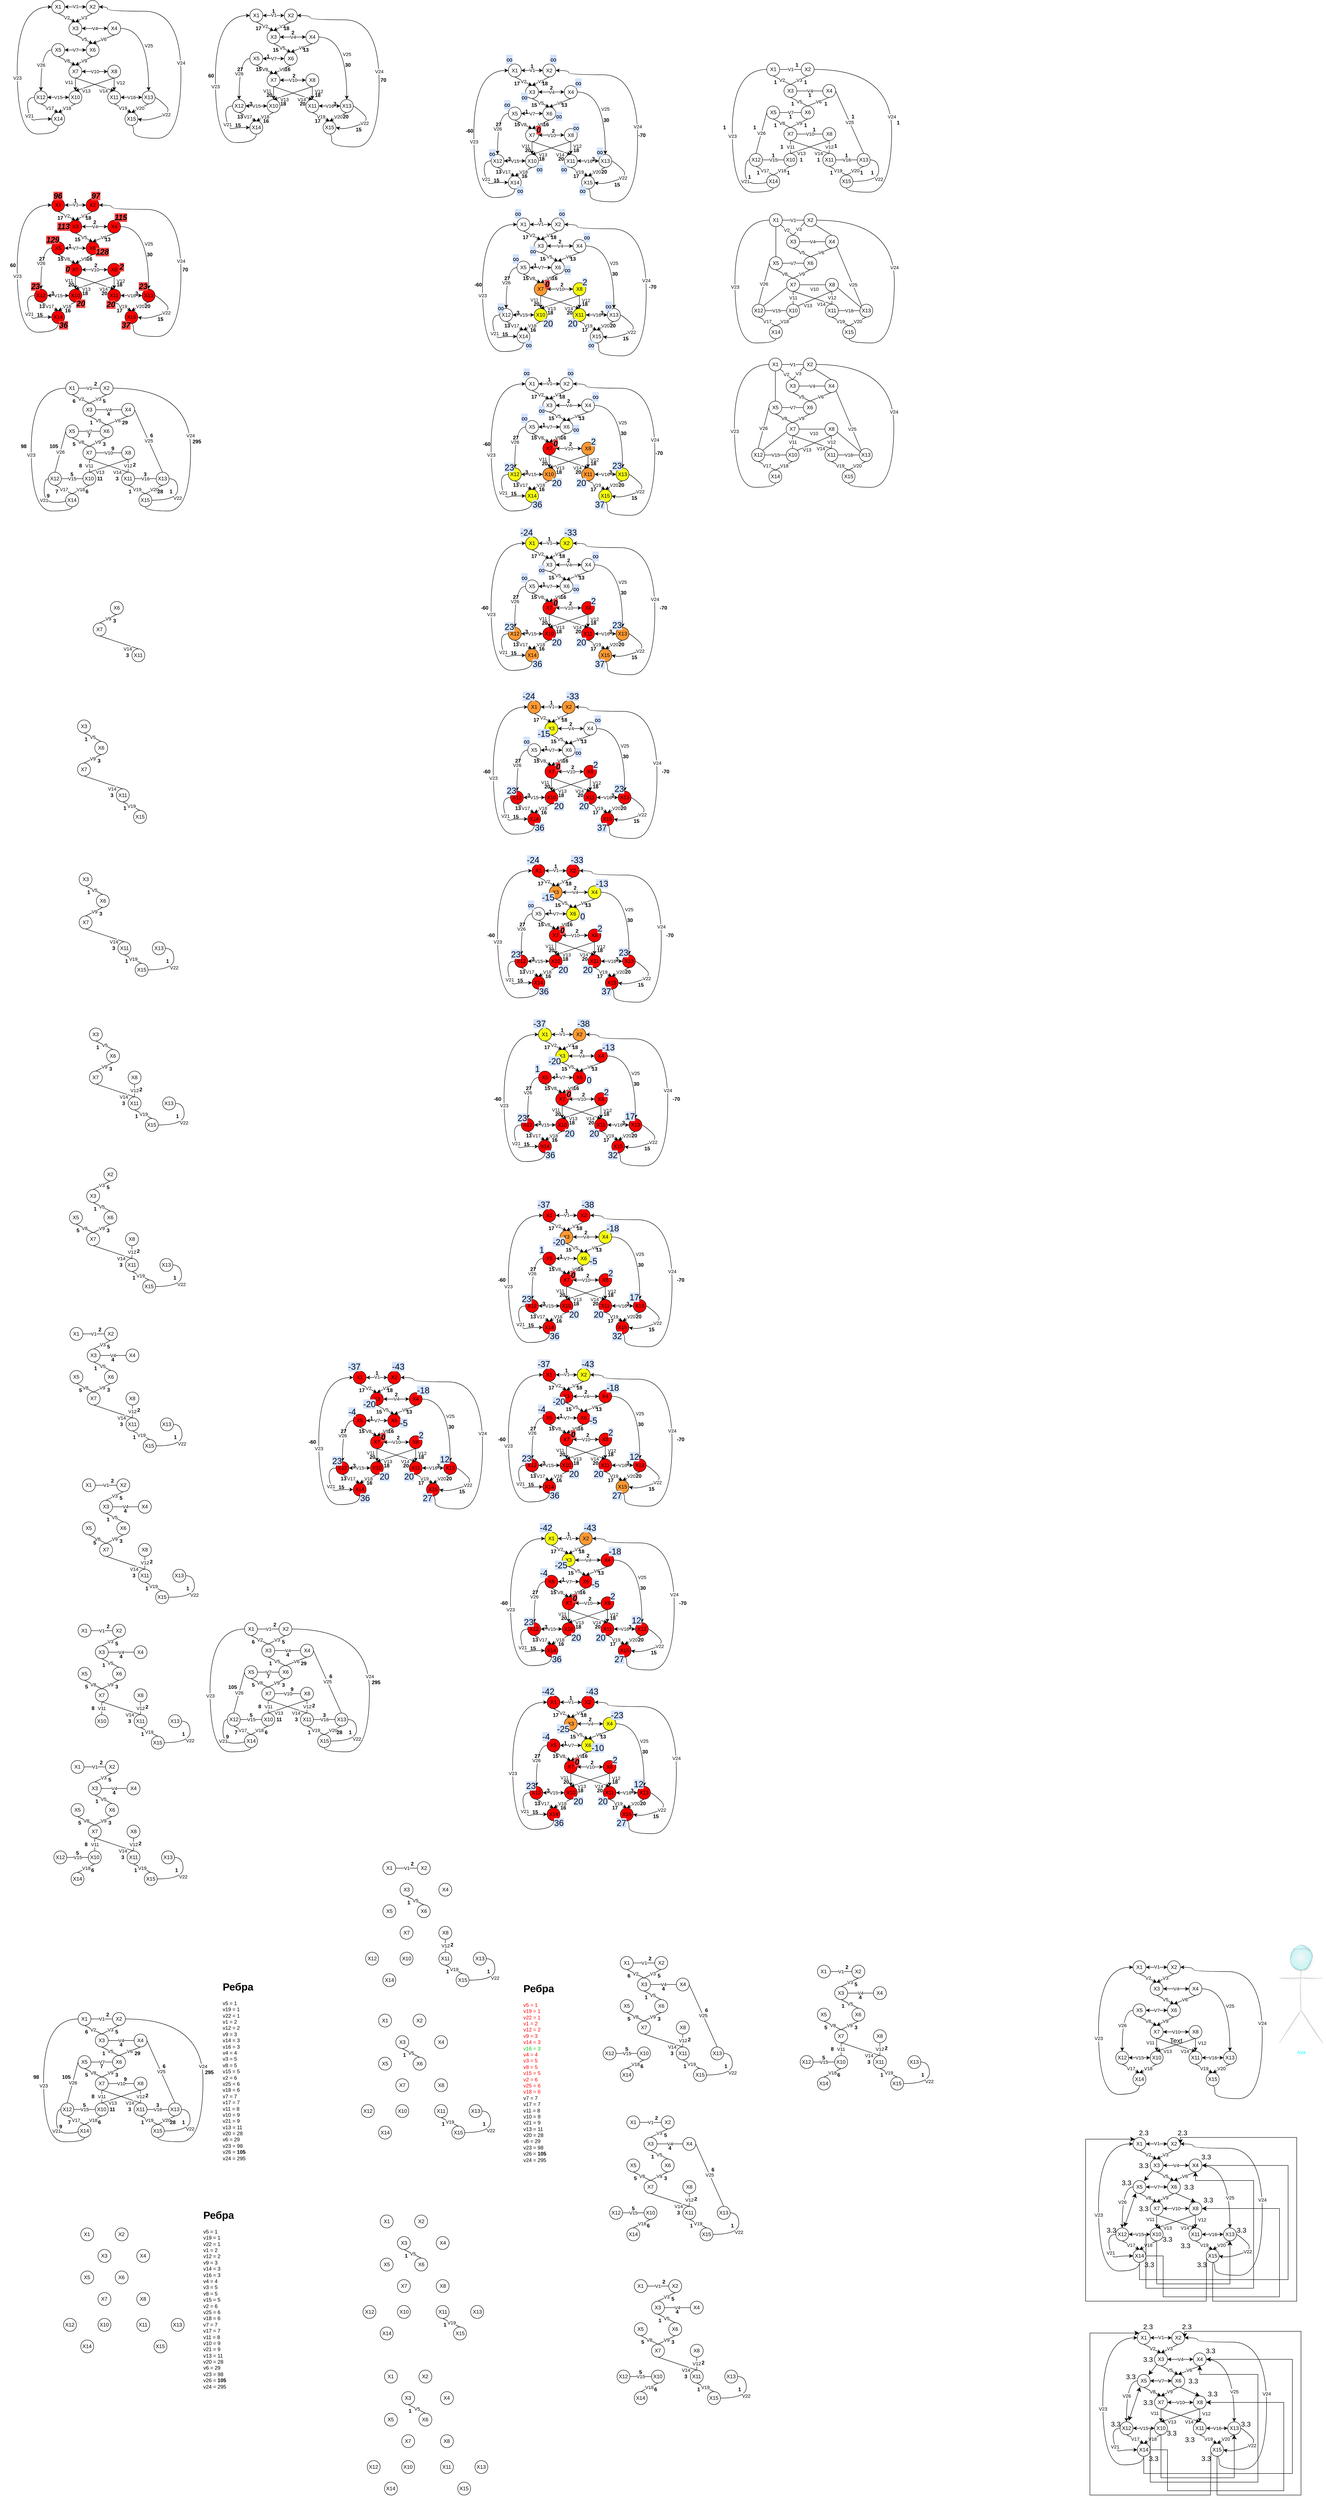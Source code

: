<mxfile version="24.8.4">
  <diagram name="Страница — 1" id="NswS1KVfmSA2DbpRanFU">
    <mxGraphModel dx="663" dy="450" grid="1" gridSize="10" guides="1" tooltips="1" connect="1" arrows="1" fold="1" page="1" pageScale="1" pageWidth="827" pageHeight="1169" math="0" shadow="0">
      <root>
        <mxCell id="0" />
        <mxCell id="1" parent="0" />
        <mxCell id="vdaxjqXT8XuvJRHG-bB9-1" value="X1" style="ellipse;whiteSpace=wrap;html=1;aspect=fixed;" parent="1" vertex="1">
          <mxGeometry x="240" y="50" width="30" height="30" as="geometry" />
        </mxCell>
        <mxCell id="vdaxjqXT8XuvJRHG-bB9-2" value="X2" style="ellipse;whiteSpace=wrap;html=1;aspect=fixed;" parent="1" vertex="1">
          <mxGeometry x="320" y="50" width="30" height="30" as="geometry" />
        </mxCell>
        <mxCell id="vdaxjqXT8XuvJRHG-bB9-4" value="X3" style="ellipse;whiteSpace=wrap;html=1;aspect=fixed;" parent="1" vertex="1">
          <mxGeometry x="280" y="100" width="30" height="30" as="geometry" />
        </mxCell>
        <mxCell id="vdaxjqXT8XuvJRHG-bB9-46" value="V25" style="edgeStyle=orthogonalEdgeStyle;rounded=0;orthogonalLoop=1;jettySize=auto;html=1;entryX=0.5;entryY=0;entryDx=0;entryDy=0;curved=1;" parent="1" source="vdaxjqXT8XuvJRHG-bB9-5" target="vdaxjqXT8XuvJRHG-bB9-12" edge="1">
          <mxGeometry relative="1" as="geometry" />
        </mxCell>
        <mxCell id="vdaxjqXT8XuvJRHG-bB9-5" value="X4" style="ellipse;whiteSpace=wrap;html=1;aspect=fixed;" parent="1" vertex="1">
          <mxGeometry x="370" y="100" width="30" height="30" as="geometry" />
        </mxCell>
        <mxCell id="vdaxjqXT8XuvJRHG-bB9-6" value="X6" style="ellipse;whiteSpace=wrap;html=1;aspect=fixed;" parent="1" vertex="1">
          <mxGeometry x="320" y="150" width="30" height="30" as="geometry" />
        </mxCell>
        <mxCell id="vdaxjqXT8XuvJRHG-bB9-7" value="X7" style="ellipse;whiteSpace=wrap;html=1;aspect=fixed;" parent="1" vertex="1">
          <mxGeometry x="280" y="200" width="30" height="30" as="geometry" />
        </mxCell>
        <mxCell id="vdaxjqXT8XuvJRHG-bB9-45" value="V26" style="edgeStyle=orthogonalEdgeStyle;rounded=0;orthogonalLoop=1;jettySize=auto;html=1;exitX=0;exitY=0.5;exitDx=0;exitDy=0;entryX=0.5;entryY=0;entryDx=0;entryDy=0;curved=1;" parent="1" source="vdaxjqXT8XuvJRHG-bB9-8" target="vdaxjqXT8XuvJRHG-bB9-9" edge="1">
          <mxGeometry relative="1" as="geometry" />
        </mxCell>
        <mxCell id="vdaxjqXT8XuvJRHG-bB9-8" value="X5" style="ellipse;whiteSpace=wrap;html=1;aspect=fixed;" parent="1" vertex="1">
          <mxGeometry x="240" y="150" width="30" height="30" as="geometry" />
        </mxCell>
        <mxCell id="vdaxjqXT8XuvJRHG-bB9-9" value="X12" style="ellipse;whiteSpace=wrap;html=1;aspect=fixed;" parent="1" vertex="1">
          <mxGeometry x="200" y="260" width="30" height="30" as="geometry" />
        </mxCell>
        <mxCell id="vdaxjqXT8XuvJRHG-bB9-43" value="V23" style="edgeStyle=orthogonalEdgeStyle;rounded=0;orthogonalLoop=1;jettySize=auto;html=1;entryX=0;entryY=0.5;entryDx=0;entryDy=0;curved=1;exitX=0.5;exitY=1;exitDx=0;exitDy=0;" parent="1" source="vdaxjqXT8XuvJRHG-bB9-10" target="vdaxjqXT8XuvJRHG-bB9-1" edge="1">
          <mxGeometry relative="1" as="geometry">
            <Array as="points">
              <mxPoint x="255" y="360" />
              <mxPoint x="160" y="360" />
              <mxPoint x="160" y="65" />
            </Array>
          </mxGeometry>
        </mxCell>
        <mxCell id="vdaxjqXT8XuvJRHG-bB9-10" value="X14" style="ellipse;whiteSpace=wrap;html=1;aspect=fixed;" parent="1" vertex="1">
          <mxGeometry x="240" y="310" width="30" height="30" as="geometry" />
        </mxCell>
        <mxCell id="vdaxjqXT8XuvJRHG-bB9-11" value="X15" style="ellipse;whiteSpace=wrap;html=1;aspect=fixed;" parent="1" vertex="1">
          <mxGeometry x="410" y="310" width="30" height="30" as="geometry" />
        </mxCell>
        <mxCell id="vdaxjqXT8XuvJRHG-bB9-12" value="X13" style="ellipse;whiteSpace=wrap;html=1;aspect=fixed;" parent="1" vertex="1">
          <mxGeometry x="450" y="260" width="30" height="30" as="geometry" />
        </mxCell>
        <mxCell id="vdaxjqXT8XuvJRHG-bB9-13" value="X11" style="ellipse;whiteSpace=wrap;html=1;aspect=fixed;" parent="1" vertex="1">
          <mxGeometry x="370" y="260" width="30" height="30" as="geometry" />
        </mxCell>
        <mxCell id="vdaxjqXT8XuvJRHG-bB9-14" value="X10" style="ellipse;whiteSpace=wrap;html=1;aspect=fixed;" parent="1" vertex="1">
          <mxGeometry x="280" y="260" width="30" height="30" as="geometry" />
        </mxCell>
        <mxCell id="vdaxjqXT8XuvJRHG-bB9-15" value="X8" style="ellipse;whiteSpace=wrap;html=1;aspect=fixed;" parent="1" vertex="1">
          <mxGeometry x="370" y="200" width="30" height="30" as="geometry" />
        </mxCell>
        <mxCell id="vdaxjqXT8XuvJRHG-bB9-18" value="" style="endArrow=classic;startArrow=classic;html=1;rounded=0;exitX=1;exitY=0.5;exitDx=0;exitDy=0;entryX=0;entryY=0.5;entryDx=0;entryDy=0;" parent="1" source="vdaxjqXT8XuvJRHG-bB9-1" target="vdaxjqXT8XuvJRHG-bB9-2" edge="1">
          <mxGeometry width="50" height="50" relative="1" as="geometry">
            <mxPoint x="390" y="220" as="sourcePoint" />
            <mxPoint x="440" y="170" as="targetPoint" />
          </mxGeometry>
        </mxCell>
        <mxCell id="vdaxjqXT8XuvJRHG-bB9-25" value="V1" style="edgeLabel;html=1;align=center;verticalAlign=middle;resizable=0;points=[];" parent="vdaxjqXT8XuvJRHG-bB9-18" vertex="1" connectable="0">
          <mxGeometry x="-0.016" y="1" relative="1" as="geometry">
            <mxPoint as="offset" />
          </mxGeometry>
        </mxCell>
        <mxCell id="vdaxjqXT8XuvJRHG-bB9-19" value="V2" style="endArrow=classic;html=1;rounded=0;exitX=0.5;exitY=1;exitDx=0;exitDy=0;entryX=0.5;entryY=0;entryDx=0;entryDy=0;" parent="1" source="vdaxjqXT8XuvJRHG-bB9-1" target="vdaxjqXT8XuvJRHG-bB9-4" edge="1">
          <mxGeometry width="50" height="50" relative="1" as="geometry">
            <mxPoint x="350" y="220" as="sourcePoint" />
            <mxPoint x="400" y="170" as="targetPoint" />
          </mxGeometry>
        </mxCell>
        <mxCell id="vdaxjqXT8XuvJRHG-bB9-20" value="V3" style="endArrow=classic;html=1;rounded=0;exitX=0.5;exitY=1;exitDx=0;exitDy=0;entryX=0.5;entryY=0;entryDx=0;entryDy=0;" parent="1" source="vdaxjqXT8XuvJRHG-bB9-2" target="vdaxjqXT8XuvJRHG-bB9-4" edge="1">
          <mxGeometry width="50" height="50" relative="1" as="geometry">
            <mxPoint x="350" y="220" as="sourcePoint" />
            <mxPoint x="400" y="170" as="targetPoint" />
          </mxGeometry>
        </mxCell>
        <mxCell id="vdaxjqXT8XuvJRHG-bB9-21" value="V4" style="endArrow=classic;startArrow=classic;html=1;rounded=0;entryX=0;entryY=0.5;entryDx=0;entryDy=0;exitX=1;exitY=0.5;exitDx=0;exitDy=0;" parent="1" source="vdaxjqXT8XuvJRHG-bB9-4" target="vdaxjqXT8XuvJRHG-bB9-5" edge="1">
          <mxGeometry width="50" height="50" relative="1" as="geometry">
            <mxPoint x="350" y="220" as="sourcePoint" />
            <mxPoint x="400" y="170" as="targetPoint" />
          </mxGeometry>
        </mxCell>
        <mxCell id="vdaxjqXT8XuvJRHG-bB9-22" value="V5" style="endArrow=classic;html=1;rounded=0;exitX=0.5;exitY=1;exitDx=0;exitDy=0;entryX=0.5;entryY=0;entryDx=0;entryDy=0;" parent="1" source="vdaxjqXT8XuvJRHG-bB9-4" target="vdaxjqXT8XuvJRHG-bB9-6" edge="1">
          <mxGeometry width="50" height="50" relative="1" as="geometry">
            <mxPoint x="350" y="220" as="sourcePoint" />
            <mxPoint x="400" y="170" as="targetPoint" />
          </mxGeometry>
        </mxCell>
        <mxCell id="vdaxjqXT8XuvJRHG-bB9-23" value="V6" style="endArrow=classic;html=1;rounded=0;entryX=0.5;entryY=0;entryDx=0;entryDy=0;exitX=0.533;exitY=1;exitDx=0;exitDy=0;exitPerimeter=0;" parent="1" source="vdaxjqXT8XuvJRHG-bB9-5" target="vdaxjqXT8XuvJRHG-bB9-6" edge="1">
          <mxGeometry width="50" height="50" relative="1" as="geometry">
            <mxPoint x="350" y="220" as="sourcePoint" />
            <mxPoint x="400" y="170" as="targetPoint" />
          </mxGeometry>
        </mxCell>
        <mxCell id="vdaxjqXT8XuvJRHG-bB9-24" value="V7" style="endArrow=classic;startArrow=classic;html=1;rounded=0;exitX=1;exitY=0.5;exitDx=0;exitDy=0;entryX=0;entryY=0.5;entryDx=0;entryDy=0;" parent="1" source="vdaxjqXT8XuvJRHG-bB9-8" target="vdaxjqXT8XuvJRHG-bB9-6" edge="1">
          <mxGeometry width="50" height="50" relative="1" as="geometry">
            <mxPoint x="350" y="220" as="sourcePoint" />
            <mxPoint x="330" y="165" as="targetPoint" />
          </mxGeometry>
        </mxCell>
        <mxCell id="vdaxjqXT8XuvJRHG-bB9-26" value="V8" style="endArrow=classic;html=1;rounded=0;exitX=0.5;exitY=1;exitDx=0;exitDy=0;entryX=0.5;entryY=0;entryDx=0;entryDy=0;" parent="1" source="vdaxjqXT8XuvJRHG-bB9-8" target="vdaxjqXT8XuvJRHG-bB9-7" edge="1">
          <mxGeometry width="50" height="50" relative="1" as="geometry">
            <mxPoint x="350" y="220" as="sourcePoint" />
            <mxPoint x="400" y="170" as="targetPoint" />
          </mxGeometry>
        </mxCell>
        <mxCell id="vdaxjqXT8XuvJRHG-bB9-27" value="V9" style="endArrow=classic;html=1;rounded=0;exitX=0.5;exitY=1;exitDx=0;exitDy=0;entryX=0.5;entryY=0;entryDx=0;entryDy=0;" parent="1" source="vdaxjqXT8XuvJRHG-bB9-6" target="vdaxjqXT8XuvJRHG-bB9-7" edge="1">
          <mxGeometry width="50" height="50" relative="1" as="geometry">
            <mxPoint x="255" y="190" as="sourcePoint" />
            <mxPoint x="305" y="210" as="targetPoint" />
          </mxGeometry>
        </mxCell>
        <mxCell id="vdaxjqXT8XuvJRHG-bB9-28" value="V10" style="endArrow=classic;startArrow=classic;html=1;rounded=0;exitX=1;exitY=0.5;exitDx=0;exitDy=0;entryX=0;entryY=0.5;entryDx=0;entryDy=0;" parent="1" source="vdaxjqXT8XuvJRHG-bB9-7" target="vdaxjqXT8XuvJRHG-bB9-15" edge="1">
          <mxGeometry width="50" height="50" relative="1" as="geometry">
            <mxPoint x="350" y="220" as="sourcePoint" />
            <mxPoint x="400" y="170" as="targetPoint" />
          </mxGeometry>
        </mxCell>
        <mxCell id="vdaxjqXT8XuvJRHG-bB9-29" value="V16" style="endArrow=classic;startArrow=classic;html=1;rounded=0;exitX=1;exitY=0.5;exitDx=0;exitDy=0;entryX=0;entryY=0.5;entryDx=0;entryDy=0;" parent="1" source="vdaxjqXT8XuvJRHG-bB9-13" target="vdaxjqXT8XuvJRHG-bB9-12" edge="1">
          <mxGeometry width="50" height="50" relative="1" as="geometry">
            <mxPoint x="350" y="220" as="sourcePoint" />
            <mxPoint x="540" y="270" as="targetPoint" />
          </mxGeometry>
        </mxCell>
        <mxCell id="vdaxjqXT8XuvJRHG-bB9-30" value="V14" style="endArrow=classic;html=1;rounded=0;entryX=0.5;entryY=0;entryDx=0;entryDy=0;exitX=0.5;exitY=1;exitDx=0;exitDy=0;" parent="1" source="vdaxjqXT8XuvJRHG-bB9-7" target="vdaxjqXT8XuvJRHG-bB9-13" edge="1">
          <mxGeometry x="0.5" y="-8" width="50" height="50" relative="1" as="geometry">
            <mxPoint x="350" y="220" as="sourcePoint" />
            <mxPoint x="400" y="170" as="targetPoint" />
            <mxPoint as="offset" />
          </mxGeometry>
        </mxCell>
        <mxCell id="vdaxjqXT8XuvJRHG-bB9-31" value="V13" style="endArrow=classic;html=1;rounded=0;entryX=0.5;entryY=0;entryDx=0;entryDy=0;exitX=0.5;exitY=1;exitDx=0;exitDy=0;" parent="1" source="vdaxjqXT8XuvJRHG-bB9-15" target="vdaxjqXT8XuvJRHG-bB9-14" edge="1">
          <mxGeometry x="0.5" y="8" width="50" height="50" relative="1" as="geometry">
            <mxPoint x="305" y="240" as="sourcePoint" />
            <mxPoint x="395" y="270" as="targetPoint" />
            <mxPoint as="offset" />
          </mxGeometry>
        </mxCell>
        <mxCell id="vdaxjqXT8XuvJRHG-bB9-32" value="V11" style="endArrow=classic;html=1;rounded=0;entryX=0.5;entryY=0;entryDx=0;entryDy=0;exitX=0.5;exitY=1;exitDx=0;exitDy=0;" parent="1" source="vdaxjqXT8XuvJRHG-bB9-7" target="vdaxjqXT8XuvJRHG-bB9-14" edge="1">
          <mxGeometry x="-0.333" y="-15" width="50" height="50" relative="1" as="geometry">
            <mxPoint x="350" y="220" as="sourcePoint" />
            <mxPoint x="400" y="170" as="targetPoint" />
            <mxPoint as="offset" />
          </mxGeometry>
        </mxCell>
        <mxCell id="vdaxjqXT8XuvJRHG-bB9-33" value="V12" style="endArrow=classic;html=1;rounded=0;entryX=0.5;entryY=0;entryDx=0;entryDy=0;exitX=0.5;exitY=1;exitDx=0;exitDy=0;" parent="1" source="vdaxjqXT8XuvJRHG-bB9-15" target="vdaxjqXT8XuvJRHG-bB9-13" edge="1">
          <mxGeometry x="-0.31" y="15" width="50" height="50" relative="1" as="geometry">
            <mxPoint x="315" y="250" as="sourcePoint" />
            <mxPoint x="405" y="280" as="targetPoint" />
            <mxPoint as="offset" />
          </mxGeometry>
        </mxCell>
        <mxCell id="vdaxjqXT8XuvJRHG-bB9-34" value="V15" style="endArrow=classic;startArrow=classic;html=1;rounded=0;exitX=1;exitY=0.5;exitDx=0;exitDy=0;entryX=0;entryY=0.5;entryDx=0;entryDy=0;" parent="1" source="vdaxjqXT8XuvJRHG-bB9-9" target="vdaxjqXT8XuvJRHG-bB9-14" edge="1">
          <mxGeometry width="50" height="50" relative="1" as="geometry">
            <mxPoint x="350" y="220" as="sourcePoint" />
            <mxPoint x="400" y="170" as="targetPoint" />
          </mxGeometry>
        </mxCell>
        <mxCell id="vdaxjqXT8XuvJRHG-bB9-35" value="V18" style="endArrow=classic;html=1;rounded=0;entryX=0.5;entryY=0;entryDx=0;entryDy=0;exitX=0.5;exitY=1;exitDx=0;exitDy=0;" parent="1" source="vdaxjqXT8XuvJRHG-bB9-14" target="vdaxjqXT8XuvJRHG-bB9-10" edge="1">
          <mxGeometry width="50" height="50" relative="1" as="geometry">
            <mxPoint x="350" y="220" as="sourcePoint" />
            <mxPoint x="400" y="170" as="targetPoint" />
          </mxGeometry>
        </mxCell>
        <mxCell id="vdaxjqXT8XuvJRHG-bB9-36" value="V17" style="endArrow=classic;html=1;rounded=0;exitX=0.5;exitY=1;exitDx=0;exitDy=0;entryX=0.5;entryY=0;entryDx=0;entryDy=0;" parent="1" source="vdaxjqXT8XuvJRHG-bB9-9" target="vdaxjqXT8XuvJRHG-bB9-10" edge="1">
          <mxGeometry width="50" height="50" relative="1" as="geometry">
            <mxPoint x="305" y="300" as="sourcePoint" />
            <mxPoint x="255" y="310" as="targetPoint" />
          </mxGeometry>
        </mxCell>
        <mxCell id="vdaxjqXT8XuvJRHG-bB9-37" value="V20" style="endArrow=classic;html=1;rounded=0;entryX=0.5;entryY=0;entryDx=0;entryDy=0;exitX=0.5;exitY=1;exitDx=0;exitDy=0;" parent="1" source="vdaxjqXT8XuvJRHG-bB9-12" target="vdaxjqXT8XuvJRHG-bB9-11" edge="1">
          <mxGeometry width="50" height="50" relative="1" as="geometry">
            <mxPoint x="315" y="310" as="sourcePoint" />
            <mxPoint x="275" y="330" as="targetPoint" />
          </mxGeometry>
        </mxCell>
        <mxCell id="vdaxjqXT8XuvJRHG-bB9-38" value="V19" style="endArrow=classic;html=1;rounded=0;entryX=0.5;entryY=0;entryDx=0;entryDy=0;exitX=0.5;exitY=1;exitDx=0;exitDy=0;" parent="1" source="vdaxjqXT8XuvJRHG-bB9-13" target="vdaxjqXT8XuvJRHG-bB9-11" edge="1">
          <mxGeometry width="50" height="50" relative="1" as="geometry">
            <mxPoint x="325" y="320" as="sourcePoint" />
            <mxPoint x="285" y="340" as="targetPoint" />
          </mxGeometry>
        </mxCell>
        <mxCell id="vdaxjqXT8XuvJRHG-bB9-41" value="V21" style="curved=1;endArrow=classic;html=1;rounded=0;entryX=0;entryY=0.5;entryDx=0;entryDy=0;exitX=0;exitY=0.5;exitDx=0;exitDy=0;" parent="1" source="vdaxjqXT8XuvJRHG-bB9-9" target="vdaxjqXT8XuvJRHG-bB9-10" edge="1">
          <mxGeometry width="50" height="50" relative="1" as="geometry">
            <mxPoint x="130" y="360" as="sourcePoint" />
            <mxPoint x="180" y="310" as="targetPoint" />
            <Array as="points">
              <mxPoint x="180" y="275" />
              <mxPoint x="190" y="330" />
              <mxPoint x="210" y="325" />
            </Array>
          </mxGeometry>
        </mxCell>
        <mxCell id="vdaxjqXT8XuvJRHG-bB9-42" value="V22" style="curved=1;endArrow=classic;html=1;rounded=0;entryX=1;entryY=0.5;entryDx=0;entryDy=0;exitX=1;exitY=0.5;exitDx=0;exitDy=0;" parent="1" source="vdaxjqXT8XuvJRHG-bB9-12" target="vdaxjqXT8XuvJRHG-bB9-11" edge="1">
          <mxGeometry width="50" height="50" relative="1" as="geometry">
            <mxPoint x="510" y="280" as="sourcePoint" />
            <mxPoint x="550" y="330" as="targetPoint" />
            <Array as="points">
              <mxPoint x="490" y="280" />
              <mxPoint x="520" y="310" />
              <mxPoint x="460" y="330" />
            </Array>
          </mxGeometry>
        </mxCell>
        <mxCell id="vdaxjqXT8XuvJRHG-bB9-44" value="V24" style="edgeStyle=orthogonalEdgeStyle;rounded=0;orthogonalLoop=1;jettySize=auto;html=1;entryX=1;entryY=0.5;entryDx=0;entryDy=0;curved=1;exitX=0.5;exitY=1;exitDx=0;exitDy=0;" parent="1" source="vdaxjqXT8XuvJRHG-bB9-11" target="vdaxjqXT8XuvJRHG-bB9-2" edge="1">
          <mxGeometry relative="1" as="geometry">
            <mxPoint x="265" y="350" as="sourcePoint" />
            <mxPoint x="250" y="75" as="targetPoint" />
            <Array as="points">
              <mxPoint x="430" y="340" />
              <mxPoint x="430" y="370" />
              <mxPoint x="540" y="370" />
              <mxPoint x="540" y="75" />
              <mxPoint x="370" y="75" />
              <mxPoint x="370" y="65" />
            </Array>
          </mxGeometry>
        </mxCell>
        <mxCell id="vdaxjqXT8XuvJRHG-bB9-188" value="X1" style="ellipse;whiteSpace=wrap;html=1;aspect=fixed;" parent="1" vertex="1">
          <mxGeometry x="699.97" y="70" width="30" height="30" as="geometry" />
        </mxCell>
        <mxCell id="vdaxjqXT8XuvJRHG-bB9-189" value="X2" style="ellipse;whiteSpace=wrap;html=1;aspect=fixed;" parent="1" vertex="1">
          <mxGeometry x="779.97" y="70" width="30" height="30" as="geometry" />
        </mxCell>
        <mxCell id="vdaxjqXT8XuvJRHG-bB9-190" value="X3" style="ellipse;whiteSpace=wrap;html=1;aspect=fixed;" parent="1" vertex="1">
          <mxGeometry x="739.97" y="120" width="30" height="30" as="geometry" />
        </mxCell>
        <mxCell id="vdaxjqXT8XuvJRHG-bB9-191" value="V25" style="edgeStyle=orthogonalEdgeStyle;rounded=0;orthogonalLoop=1;jettySize=auto;html=1;entryX=0.5;entryY=0;entryDx=0;entryDy=0;curved=1;" parent="1" source="vdaxjqXT8XuvJRHG-bB9-192" target="vdaxjqXT8XuvJRHG-bB9-201" edge="1">
          <mxGeometry relative="1" as="geometry" />
        </mxCell>
        <mxCell id="vdaxjqXT8XuvJRHG-bB9-192" value="X4" style="ellipse;whiteSpace=wrap;html=1;aspect=fixed;" parent="1" vertex="1">
          <mxGeometry x="829.97" y="120" width="30" height="30" as="geometry" />
        </mxCell>
        <mxCell id="vdaxjqXT8XuvJRHG-bB9-193" value="X6" style="ellipse;whiteSpace=wrap;html=1;aspect=fixed;" parent="1" vertex="1">
          <mxGeometry x="779.97" y="170" width="30" height="30" as="geometry" />
        </mxCell>
        <mxCell id="vdaxjqXT8XuvJRHG-bB9-194" value="X7" style="ellipse;whiteSpace=wrap;html=1;aspect=fixed;" parent="1" vertex="1">
          <mxGeometry x="739.97" y="220" width="30" height="30" as="geometry" />
        </mxCell>
        <mxCell id="vdaxjqXT8XuvJRHG-bB9-195" value="V26" style="edgeStyle=orthogonalEdgeStyle;rounded=0;orthogonalLoop=1;jettySize=auto;html=1;exitX=0;exitY=0.5;exitDx=0;exitDy=0;entryX=0.5;entryY=0;entryDx=0;entryDy=0;curved=1;" parent="1" source="vdaxjqXT8XuvJRHG-bB9-196" target="vdaxjqXT8XuvJRHG-bB9-197" edge="1">
          <mxGeometry relative="1" as="geometry" />
        </mxCell>
        <mxCell id="vdaxjqXT8XuvJRHG-bB9-196" value="X5" style="ellipse;whiteSpace=wrap;html=1;aspect=fixed;" parent="1" vertex="1">
          <mxGeometry x="699.97" y="170" width="30" height="30" as="geometry" />
        </mxCell>
        <mxCell id="vdaxjqXT8XuvJRHG-bB9-197" value="X12" style="ellipse;whiteSpace=wrap;html=1;aspect=fixed;" parent="1" vertex="1">
          <mxGeometry x="659.97" y="280" width="30" height="30" as="geometry" />
        </mxCell>
        <mxCell id="vdaxjqXT8XuvJRHG-bB9-198" value="V23" style="edgeStyle=orthogonalEdgeStyle;rounded=0;orthogonalLoop=1;jettySize=auto;html=1;entryX=0;entryY=0.5;entryDx=0;entryDy=0;curved=1;exitX=0.5;exitY=1;exitDx=0;exitDy=0;" parent="1" source="vdaxjqXT8XuvJRHG-bB9-199" target="vdaxjqXT8XuvJRHG-bB9-188" edge="1">
          <mxGeometry relative="1" as="geometry">
            <Array as="points">
              <mxPoint x="714.97" y="380" />
              <mxPoint x="619.97" y="380" />
              <mxPoint x="619.97" y="85" />
            </Array>
          </mxGeometry>
        </mxCell>
        <mxCell id="vdaxjqXT8XuvJRHG-bB9-199" value="X14" style="ellipse;whiteSpace=wrap;html=1;aspect=fixed;" parent="1" vertex="1">
          <mxGeometry x="699.97" y="330" width="30" height="30" as="geometry" />
        </mxCell>
        <mxCell id="vdaxjqXT8XuvJRHG-bB9-200" value="X15" style="ellipse;whiteSpace=wrap;html=1;aspect=fixed;" parent="1" vertex="1">
          <mxGeometry x="869.97" y="330" width="30" height="30" as="geometry" />
        </mxCell>
        <mxCell id="vdaxjqXT8XuvJRHG-bB9-201" value="X13" style="ellipse;whiteSpace=wrap;html=1;aspect=fixed;" parent="1" vertex="1">
          <mxGeometry x="909.97" y="280" width="30" height="30" as="geometry" />
        </mxCell>
        <mxCell id="vdaxjqXT8XuvJRHG-bB9-202" value="X11" style="ellipse;whiteSpace=wrap;html=1;aspect=fixed;" parent="1" vertex="1">
          <mxGeometry x="829.97" y="280" width="30" height="30" as="geometry" />
        </mxCell>
        <mxCell id="vdaxjqXT8XuvJRHG-bB9-203" value="X10" style="ellipse;whiteSpace=wrap;html=1;aspect=fixed;" parent="1" vertex="1">
          <mxGeometry x="739.97" y="280" width="30" height="30" as="geometry" />
        </mxCell>
        <mxCell id="vdaxjqXT8XuvJRHG-bB9-204" value="X8" style="ellipse;whiteSpace=wrap;html=1;aspect=fixed;" parent="1" vertex="1">
          <mxGeometry x="829.97" y="220" width="30" height="30" as="geometry" />
        </mxCell>
        <mxCell id="vdaxjqXT8XuvJRHG-bB9-205" value="" style="endArrow=classic;startArrow=classic;html=1;rounded=0;exitX=1;exitY=0.5;exitDx=0;exitDy=0;entryX=0;entryY=0.5;entryDx=0;entryDy=0;" parent="1" source="vdaxjqXT8XuvJRHG-bB9-188" target="vdaxjqXT8XuvJRHG-bB9-189" edge="1">
          <mxGeometry width="50" height="50" relative="1" as="geometry">
            <mxPoint x="849.97" y="240" as="sourcePoint" />
            <mxPoint x="899.97" y="190" as="targetPoint" />
          </mxGeometry>
        </mxCell>
        <mxCell id="vdaxjqXT8XuvJRHG-bB9-206" value="V1" style="edgeLabel;html=1;align=center;verticalAlign=middle;resizable=0;points=[];" parent="vdaxjqXT8XuvJRHG-bB9-205" vertex="1" connectable="0">
          <mxGeometry x="-0.016" y="1" relative="1" as="geometry">
            <mxPoint as="offset" />
          </mxGeometry>
        </mxCell>
        <mxCell id="vdaxjqXT8XuvJRHG-bB9-207" value="V2" style="endArrow=classic;html=1;rounded=0;exitX=0.5;exitY=1;exitDx=0;exitDy=0;entryX=0.5;entryY=0;entryDx=0;entryDy=0;" parent="1" source="vdaxjqXT8XuvJRHG-bB9-188" target="vdaxjqXT8XuvJRHG-bB9-190" edge="1">
          <mxGeometry width="50" height="50" relative="1" as="geometry">
            <mxPoint x="809.97" y="240" as="sourcePoint" />
            <mxPoint x="859.97" y="190" as="targetPoint" />
          </mxGeometry>
        </mxCell>
        <mxCell id="vdaxjqXT8XuvJRHG-bB9-208" value="V3" style="endArrow=classic;html=1;rounded=0;exitX=0.5;exitY=1;exitDx=0;exitDy=0;entryX=0.5;entryY=0;entryDx=0;entryDy=0;" parent="1" source="vdaxjqXT8XuvJRHG-bB9-189" target="vdaxjqXT8XuvJRHG-bB9-190" edge="1">
          <mxGeometry width="50" height="50" relative="1" as="geometry">
            <mxPoint x="809.97" y="240" as="sourcePoint" />
            <mxPoint x="859.97" y="190" as="targetPoint" />
          </mxGeometry>
        </mxCell>
        <mxCell id="vdaxjqXT8XuvJRHG-bB9-209" value="V4" style="endArrow=classic;startArrow=classic;html=1;rounded=0;entryX=0;entryY=0.5;entryDx=0;entryDy=0;exitX=1;exitY=0.5;exitDx=0;exitDy=0;" parent="1" source="vdaxjqXT8XuvJRHG-bB9-190" target="vdaxjqXT8XuvJRHG-bB9-192" edge="1">
          <mxGeometry width="50" height="50" relative="1" as="geometry">
            <mxPoint x="809.97" y="240" as="sourcePoint" />
            <mxPoint x="859.97" y="190" as="targetPoint" />
          </mxGeometry>
        </mxCell>
        <mxCell id="vdaxjqXT8XuvJRHG-bB9-210" value="V5" style="endArrow=classic;html=1;rounded=0;exitX=0.5;exitY=1;exitDx=0;exitDy=0;entryX=0.5;entryY=0;entryDx=0;entryDy=0;" parent="1" source="vdaxjqXT8XuvJRHG-bB9-190" target="vdaxjqXT8XuvJRHG-bB9-193" edge="1">
          <mxGeometry width="50" height="50" relative="1" as="geometry">
            <mxPoint x="809.97" y="240" as="sourcePoint" />
            <mxPoint x="859.97" y="190" as="targetPoint" />
          </mxGeometry>
        </mxCell>
        <mxCell id="vdaxjqXT8XuvJRHG-bB9-211" value="V6" style="endArrow=classic;html=1;rounded=0;entryX=0.5;entryY=0;entryDx=0;entryDy=0;exitX=0.533;exitY=1;exitDx=0;exitDy=0;exitPerimeter=0;" parent="1" source="vdaxjqXT8XuvJRHG-bB9-192" target="vdaxjqXT8XuvJRHG-bB9-193" edge="1">
          <mxGeometry width="50" height="50" relative="1" as="geometry">
            <mxPoint x="809.97" y="240" as="sourcePoint" />
            <mxPoint x="859.97" y="190" as="targetPoint" />
          </mxGeometry>
        </mxCell>
        <mxCell id="vdaxjqXT8XuvJRHG-bB9-212" value="V7" style="endArrow=classic;startArrow=classic;html=1;rounded=0;exitX=1;exitY=0.5;exitDx=0;exitDy=0;entryX=0;entryY=0.5;entryDx=0;entryDy=0;" parent="1" source="vdaxjqXT8XuvJRHG-bB9-196" target="vdaxjqXT8XuvJRHG-bB9-193" edge="1">
          <mxGeometry width="50" height="50" relative="1" as="geometry">
            <mxPoint x="809.97" y="240" as="sourcePoint" />
            <mxPoint x="789.97" y="185" as="targetPoint" />
          </mxGeometry>
        </mxCell>
        <mxCell id="vdaxjqXT8XuvJRHG-bB9-213" value="V8" style="endArrow=classic;html=1;rounded=0;exitX=0.5;exitY=1;exitDx=0;exitDy=0;entryX=0.5;entryY=0;entryDx=0;entryDy=0;" parent="1" source="vdaxjqXT8XuvJRHG-bB9-196" target="vdaxjqXT8XuvJRHG-bB9-194" edge="1">
          <mxGeometry width="50" height="50" relative="1" as="geometry">
            <mxPoint x="809.97" y="240" as="sourcePoint" />
            <mxPoint x="859.97" y="190" as="targetPoint" />
          </mxGeometry>
        </mxCell>
        <mxCell id="vdaxjqXT8XuvJRHG-bB9-214" value="V9" style="endArrow=classic;html=1;rounded=0;exitX=0.5;exitY=1;exitDx=0;exitDy=0;entryX=0.5;entryY=0;entryDx=0;entryDy=0;" parent="1" source="vdaxjqXT8XuvJRHG-bB9-193" target="vdaxjqXT8XuvJRHG-bB9-194" edge="1">
          <mxGeometry width="50" height="50" relative="1" as="geometry">
            <mxPoint x="714.97" y="210" as="sourcePoint" />
            <mxPoint x="764.97" y="230" as="targetPoint" />
          </mxGeometry>
        </mxCell>
        <mxCell id="vdaxjqXT8XuvJRHG-bB9-215" value="V10" style="endArrow=classic;startArrow=classic;html=1;rounded=0;exitX=1;exitY=0.5;exitDx=0;exitDy=0;entryX=0;entryY=0.5;entryDx=0;entryDy=0;" parent="1" source="vdaxjqXT8XuvJRHG-bB9-194" target="vdaxjqXT8XuvJRHG-bB9-204" edge="1">
          <mxGeometry width="50" height="50" relative="1" as="geometry">
            <mxPoint x="809.97" y="240" as="sourcePoint" />
            <mxPoint x="859.97" y="190" as="targetPoint" />
          </mxGeometry>
        </mxCell>
        <mxCell id="vdaxjqXT8XuvJRHG-bB9-216" value="V16" style="endArrow=classic;startArrow=classic;html=1;rounded=0;exitX=1;exitY=0.5;exitDx=0;exitDy=0;entryX=0;entryY=0.5;entryDx=0;entryDy=0;" parent="1" source="vdaxjqXT8XuvJRHG-bB9-202" target="vdaxjqXT8XuvJRHG-bB9-201" edge="1">
          <mxGeometry width="50" height="50" relative="1" as="geometry">
            <mxPoint x="809.97" y="240" as="sourcePoint" />
            <mxPoint x="999.97" y="290" as="targetPoint" />
          </mxGeometry>
        </mxCell>
        <mxCell id="vdaxjqXT8XuvJRHG-bB9-217" value="V14" style="endArrow=classic;html=1;rounded=0;entryX=0.5;entryY=0;entryDx=0;entryDy=0;exitX=0.5;exitY=1;exitDx=0;exitDy=0;" parent="1" source="vdaxjqXT8XuvJRHG-bB9-194" target="vdaxjqXT8XuvJRHG-bB9-202" edge="1">
          <mxGeometry x="0.5" y="-8" width="50" height="50" relative="1" as="geometry">
            <mxPoint x="809.97" y="240" as="sourcePoint" />
            <mxPoint x="859.97" y="190" as="targetPoint" />
            <mxPoint as="offset" />
          </mxGeometry>
        </mxCell>
        <mxCell id="vdaxjqXT8XuvJRHG-bB9-218" value="V13" style="endArrow=classic;html=1;rounded=0;entryX=0.5;entryY=0;entryDx=0;entryDy=0;exitX=0.5;exitY=1;exitDx=0;exitDy=0;" parent="1" source="vdaxjqXT8XuvJRHG-bB9-204" target="vdaxjqXT8XuvJRHG-bB9-203" edge="1">
          <mxGeometry x="0.5" y="8" width="50" height="50" relative="1" as="geometry">
            <mxPoint x="764.97" y="260" as="sourcePoint" />
            <mxPoint x="854.97" y="290" as="targetPoint" />
            <mxPoint as="offset" />
          </mxGeometry>
        </mxCell>
        <mxCell id="vdaxjqXT8XuvJRHG-bB9-219" value="V11" style="endArrow=classic;html=1;rounded=0;entryX=0.5;entryY=0;entryDx=0;entryDy=0;exitX=0.5;exitY=1;exitDx=0;exitDy=0;" parent="1" source="vdaxjqXT8XuvJRHG-bB9-194" target="vdaxjqXT8XuvJRHG-bB9-203" edge="1">
          <mxGeometry x="-0.333" y="-15" width="50" height="50" relative="1" as="geometry">
            <mxPoint x="809.97" y="240" as="sourcePoint" />
            <mxPoint x="859.97" y="190" as="targetPoint" />
            <mxPoint as="offset" />
          </mxGeometry>
        </mxCell>
        <mxCell id="vdaxjqXT8XuvJRHG-bB9-220" value="V12" style="endArrow=classic;html=1;rounded=0;entryX=0.5;entryY=0;entryDx=0;entryDy=0;exitX=0.5;exitY=1;exitDx=0;exitDy=0;" parent="1" source="vdaxjqXT8XuvJRHG-bB9-204" target="vdaxjqXT8XuvJRHG-bB9-202" edge="1">
          <mxGeometry x="-0.31" y="15" width="50" height="50" relative="1" as="geometry">
            <mxPoint x="774.97" y="270" as="sourcePoint" />
            <mxPoint x="864.97" y="300" as="targetPoint" />
            <mxPoint as="offset" />
          </mxGeometry>
        </mxCell>
        <mxCell id="vdaxjqXT8XuvJRHG-bB9-221" value="V15" style="endArrow=classic;startArrow=classic;html=1;rounded=0;exitX=1;exitY=0.5;exitDx=0;exitDy=0;entryX=0;entryY=0.5;entryDx=0;entryDy=0;" parent="1" source="vdaxjqXT8XuvJRHG-bB9-197" target="vdaxjqXT8XuvJRHG-bB9-203" edge="1">
          <mxGeometry width="50" height="50" relative="1" as="geometry">
            <mxPoint x="809.97" y="240" as="sourcePoint" />
            <mxPoint x="859.97" y="190" as="targetPoint" />
          </mxGeometry>
        </mxCell>
        <mxCell id="vdaxjqXT8XuvJRHG-bB9-222" value="V18" style="endArrow=classic;html=1;rounded=0;entryX=0.5;entryY=0;entryDx=0;entryDy=0;exitX=0.5;exitY=1;exitDx=0;exitDy=0;" parent="1" source="vdaxjqXT8XuvJRHG-bB9-203" target="vdaxjqXT8XuvJRHG-bB9-199" edge="1">
          <mxGeometry width="50" height="50" relative="1" as="geometry">
            <mxPoint x="809.97" y="240" as="sourcePoint" />
            <mxPoint x="859.97" y="190" as="targetPoint" />
          </mxGeometry>
        </mxCell>
        <mxCell id="vdaxjqXT8XuvJRHG-bB9-223" value="V17" style="endArrow=classic;html=1;rounded=0;exitX=0.5;exitY=1;exitDx=0;exitDy=0;entryX=0.5;entryY=0;entryDx=0;entryDy=0;" parent="1" source="vdaxjqXT8XuvJRHG-bB9-197" target="vdaxjqXT8XuvJRHG-bB9-199" edge="1">
          <mxGeometry width="50" height="50" relative="1" as="geometry">
            <mxPoint x="764.97" y="320" as="sourcePoint" />
            <mxPoint x="714.97" y="330" as="targetPoint" />
          </mxGeometry>
        </mxCell>
        <mxCell id="vdaxjqXT8XuvJRHG-bB9-224" value="V20" style="endArrow=classic;html=1;rounded=0;entryX=0.5;entryY=0;entryDx=0;entryDy=0;exitX=0.5;exitY=1;exitDx=0;exitDy=0;" parent="1" source="vdaxjqXT8XuvJRHG-bB9-201" target="vdaxjqXT8XuvJRHG-bB9-200" edge="1">
          <mxGeometry width="50" height="50" relative="1" as="geometry">
            <mxPoint x="774.97" y="330" as="sourcePoint" />
            <mxPoint x="734.97" y="350" as="targetPoint" />
          </mxGeometry>
        </mxCell>
        <mxCell id="vdaxjqXT8XuvJRHG-bB9-225" value="V19" style="endArrow=classic;html=1;rounded=0;entryX=0.5;entryY=0;entryDx=0;entryDy=0;exitX=0.5;exitY=1;exitDx=0;exitDy=0;" parent="1" source="vdaxjqXT8XuvJRHG-bB9-202" target="vdaxjqXT8XuvJRHG-bB9-200" edge="1">
          <mxGeometry width="50" height="50" relative="1" as="geometry">
            <mxPoint x="784.97" y="340" as="sourcePoint" />
            <mxPoint x="744.97" y="360" as="targetPoint" />
          </mxGeometry>
        </mxCell>
        <mxCell id="vdaxjqXT8XuvJRHG-bB9-226" value="V21" style="curved=1;endArrow=classic;html=1;rounded=0;entryX=0;entryY=0.5;entryDx=0;entryDy=0;exitX=0;exitY=0.5;exitDx=0;exitDy=0;" parent="1" source="vdaxjqXT8XuvJRHG-bB9-197" target="vdaxjqXT8XuvJRHG-bB9-199" edge="1">
          <mxGeometry width="50" height="50" relative="1" as="geometry">
            <mxPoint x="589.97" y="380" as="sourcePoint" />
            <mxPoint x="639.97" y="330" as="targetPoint" />
            <Array as="points">
              <mxPoint x="639.97" y="295" />
              <mxPoint x="649.97" y="350" />
              <mxPoint x="669.97" y="345" />
            </Array>
          </mxGeometry>
        </mxCell>
        <mxCell id="vdaxjqXT8XuvJRHG-bB9-227" value="V22" style="curved=1;endArrow=classic;html=1;rounded=0;entryX=1;entryY=0.5;entryDx=0;entryDy=0;exitX=1;exitY=0.5;exitDx=0;exitDy=0;" parent="1" source="vdaxjqXT8XuvJRHG-bB9-201" target="vdaxjqXT8XuvJRHG-bB9-200" edge="1">
          <mxGeometry width="50" height="50" relative="1" as="geometry">
            <mxPoint x="969.97" y="300" as="sourcePoint" />
            <mxPoint x="1009.97" y="350" as="targetPoint" />
            <Array as="points">
              <mxPoint x="949.97" y="300" />
              <mxPoint x="979.97" y="330" />
              <mxPoint x="919.97" y="350" />
            </Array>
          </mxGeometry>
        </mxCell>
        <mxCell id="vdaxjqXT8XuvJRHG-bB9-228" value="V24" style="edgeStyle=orthogonalEdgeStyle;rounded=0;orthogonalLoop=1;jettySize=auto;html=1;entryX=1;entryY=0.5;entryDx=0;entryDy=0;curved=1;exitX=0.5;exitY=1;exitDx=0;exitDy=0;" parent="1" source="vdaxjqXT8XuvJRHG-bB9-200" target="vdaxjqXT8XuvJRHG-bB9-189" edge="1">
          <mxGeometry relative="1" as="geometry">
            <mxPoint x="724.97" y="370" as="sourcePoint" />
            <mxPoint x="709.97" y="95" as="targetPoint" />
            <Array as="points">
              <mxPoint x="890" y="360" />
              <mxPoint x="890" y="390" />
              <mxPoint x="1000" y="390" />
              <mxPoint x="1000" y="95" />
              <mxPoint x="840" y="95" />
              <mxPoint x="840" y="85" />
            </Array>
          </mxGeometry>
        </mxCell>
        <mxCell id="vdaxjqXT8XuvJRHG-bB9-229" value="1" style="text;html=1;align=center;verticalAlign=middle;whiteSpace=wrap;rounded=0;fontStyle=1" parent="1" vertex="1">
          <mxGeometry x="724.97" y="60" width="60" height="30" as="geometry" />
        </mxCell>
        <mxCell id="vdaxjqXT8XuvJRHG-bB9-230" value="17" style="text;html=1;align=center;verticalAlign=middle;whiteSpace=wrap;rounded=0;fontStyle=1" parent="1" vertex="1">
          <mxGeometry x="690" y="100" width="60" height="30" as="geometry" />
        </mxCell>
        <mxCell id="vdaxjqXT8XuvJRHG-bB9-231" value="18" style="text;html=1;align=center;verticalAlign=middle;whiteSpace=wrap;rounded=0;fontStyle=1" parent="1" vertex="1">
          <mxGeometry x="754.97" y="100" width="60" height="30" as="geometry" />
        </mxCell>
        <mxCell id="vdaxjqXT8XuvJRHG-bB9-232" value="2" style="text;html=1;align=center;verticalAlign=middle;whiteSpace=wrap;rounded=0;fontStyle=1" parent="1" vertex="1">
          <mxGeometry x="770" y="110" width="60" height="30" as="geometry" />
        </mxCell>
        <mxCell id="vdaxjqXT8XuvJRHG-bB9-233" value="13" style="text;html=1;align=center;verticalAlign=middle;whiteSpace=wrap;rounded=0;fontStyle=1" parent="1" vertex="1">
          <mxGeometry x="800" y="150" width="60" height="30" as="geometry" />
        </mxCell>
        <mxCell id="vdaxjqXT8XuvJRHG-bB9-234" value="15" style="text;html=1;align=center;verticalAlign=middle;whiteSpace=wrap;rounded=0;fontStyle=1" parent="1" vertex="1">
          <mxGeometry x="730" y="150" width="60" height="30" as="geometry" />
        </mxCell>
        <mxCell id="vdaxjqXT8XuvJRHG-bB9-235" value="70" style="text;html=1;align=center;verticalAlign=middle;whiteSpace=wrap;rounded=0;fontStyle=1" parent="1" vertex="1">
          <mxGeometry x="980" y="220" width="60" height="30" as="geometry" />
        </mxCell>
        <mxCell id="vdaxjqXT8XuvJRHG-bB9-236" value="60" style="text;html=1;align=center;verticalAlign=middle;whiteSpace=wrap;rounded=0;fontStyle=1" parent="1" vertex="1">
          <mxGeometry x="580" y="210" width="60" height="30" as="geometry" />
        </mxCell>
        <mxCell id="vdaxjqXT8XuvJRHG-bB9-237" value="30" style="text;html=1;align=center;verticalAlign=middle;whiteSpace=wrap;rounded=0;fontStyle=1" parent="1" vertex="1">
          <mxGeometry x="915" y="190" width="25" height="20" as="geometry" />
        </mxCell>
        <mxCell id="vdaxjqXT8XuvJRHG-bB9-238" value="2" style="text;html=1;align=center;verticalAlign=middle;whiteSpace=wrap;rounded=0;fontStyle=1" parent="1" vertex="1">
          <mxGeometry x="790" y="215" width="25" height="20" as="geometry" />
        </mxCell>
        <mxCell id="vdaxjqXT8XuvJRHG-bB9-239" value="1" style="text;html=1;align=center;verticalAlign=middle;whiteSpace=wrap;rounded=0;fontStyle=1" parent="1" vertex="1">
          <mxGeometry x="730" y="170" width="25" height="20" as="geometry" />
        </mxCell>
        <mxCell id="vdaxjqXT8XuvJRHG-bB9-240" value="15" style="text;html=1;align=center;verticalAlign=middle;whiteSpace=wrap;rounded=0;fontStyle=1" parent="1" vertex="1">
          <mxGeometry x="707.5" y="200" width="25" height="20" as="geometry" />
        </mxCell>
        <mxCell id="vdaxjqXT8XuvJRHG-bB9-241" value="16" style="text;html=1;align=center;verticalAlign=middle;whiteSpace=wrap;rounded=0;fontStyle=1" parent="1" vertex="1">
          <mxGeometry x="775" y="200" width="25" height="20" as="geometry" />
        </mxCell>
        <mxCell id="vdaxjqXT8XuvJRHG-bB9-242" value="27" style="text;html=1;align=center;verticalAlign=middle;whiteSpace=wrap;rounded=0;fontStyle=1" parent="1" vertex="1">
          <mxGeometry x="665" y="200" width="25" height="20" as="geometry" />
        </mxCell>
        <mxCell id="vdaxjqXT8XuvJRHG-bB9-243" value="20" style="text;html=1;align=center;verticalAlign=middle;whiteSpace=wrap;rounded=0;fontStyle=1" parent="1" vertex="1">
          <mxGeometry x="809.97" y="280" width="25" height="20" as="geometry" />
        </mxCell>
        <mxCell id="vdaxjqXT8XuvJRHG-bB9-244" value="18" style="text;html=1;align=center;verticalAlign=middle;whiteSpace=wrap;rounded=0;fontStyle=1" parent="1" vertex="1">
          <mxGeometry x="765" y="280" width="25" height="20" as="geometry" />
        </mxCell>
        <mxCell id="vdaxjqXT8XuvJRHG-bB9-245" value="18" style="text;html=1;align=center;verticalAlign=middle;whiteSpace=wrap;rounded=0;fontStyle=1" parent="1" vertex="1">
          <mxGeometry x="844.97" y="260" width="25" height="20" as="geometry" />
        </mxCell>
        <mxCell id="vdaxjqXT8XuvJRHG-bB9-246" value="20" style="text;html=1;align=center;verticalAlign=middle;whiteSpace=wrap;rounded=0;fontStyle=1" parent="1" vertex="1">
          <mxGeometry x="732.5" y="260" width="25" height="20" as="geometry" />
        </mxCell>
        <mxCell id="vdaxjqXT8XuvJRHG-bB9-247" value="15" style="text;html=1;align=center;verticalAlign=middle;whiteSpace=wrap;rounded=0;fontStyle=1" parent="1" vertex="1">
          <mxGeometry x="939.97" y="340" width="25" height="20" as="geometry" />
        </mxCell>
        <mxCell id="vdaxjqXT8XuvJRHG-bB9-248" value="20" style="text;html=1;align=center;verticalAlign=middle;whiteSpace=wrap;rounded=0;fontStyle=1" parent="1" vertex="1">
          <mxGeometry x="909.97" y="310" width="25" height="20" as="geometry" />
        </mxCell>
        <mxCell id="vdaxjqXT8XuvJRHG-bB9-249" value="17" style="text;html=1;align=center;verticalAlign=middle;whiteSpace=wrap;rounded=0;fontStyle=1" parent="1" vertex="1">
          <mxGeometry x="844.97" y="320" width="25" height="20" as="geometry" />
        </mxCell>
        <mxCell id="vdaxjqXT8XuvJRHG-bB9-250" value="3" style="text;html=1;align=center;verticalAlign=middle;whiteSpace=wrap;rounded=0;fontStyle=1" parent="1" vertex="1">
          <mxGeometry x="885" y="280" width="25" height="20" as="geometry" />
        </mxCell>
        <mxCell id="vdaxjqXT8XuvJRHG-bB9-251" value="3" style="text;html=1;align=center;verticalAlign=middle;whiteSpace=wrap;rounded=0;fontStyle=1" parent="1" vertex="1">
          <mxGeometry x="689.97" y="280" width="25" height="20" as="geometry" />
        </mxCell>
        <mxCell id="vdaxjqXT8XuvJRHG-bB9-252" value="15" style="text;html=1;align=center;verticalAlign=middle;whiteSpace=wrap;rounded=0;fontStyle=1" parent="1" vertex="1">
          <mxGeometry x="659.97" y="330" width="25" height="20" as="geometry" />
        </mxCell>
        <mxCell id="vdaxjqXT8XuvJRHG-bB9-253" value="16" style="text;html=1;align=center;verticalAlign=middle;whiteSpace=wrap;rounded=0;fontStyle=1" parent="1" vertex="1">
          <mxGeometry x="724.97" y="320" width="25" height="20" as="geometry" />
        </mxCell>
        <mxCell id="vdaxjqXT8XuvJRHG-bB9-254" value="13" style="text;html=1;align=center;verticalAlign=middle;whiteSpace=wrap;rounded=0;fontStyle=1" parent="1" vertex="1">
          <mxGeometry x="665" y="310" width="25" height="20" as="geometry" />
        </mxCell>
        <mxCell id="vdaxjqXT8XuvJRHG-bB9-461" value="X1" style="ellipse;whiteSpace=wrap;html=1;aspect=fixed;fillColor=#FF0000;" parent="1" vertex="1">
          <mxGeometry x="239.97" y="510" width="30" height="30" as="geometry" />
        </mxCell>
        <mxCell id="vdaxjqXT8XuvJRHG-bB9-462" value="X2" style="ellipse;whiteSpace=wrap;html=1;aspect=fixed;fillColor=#FF0000;" parent="1" vertex="1">
          <mxGeometry x="319.97" y="510" width="30" height="30" as="geometry" />
        </mxCell>
        <mxCell id="vdaxjqXT8XuvJRHG-bB9-463" value="X3" style="ellipse;whiteSpace=wrap;html=1;aspect=fixed;fillColor=#FF0000;" parent="1" vertex="1">
          <mxGeometry x="279.97" y="560" width="30" height="30" as="geometry" />
        </mxCell>
        <mxCell id="vdaxjqXT8XuvJRHG-bB9-464" value="V25" style="edgeStyle=orthogonalEdgeStyle;rounded=0;orthogonalLoop=1;jettySize=auto;html=1;entryX=0.5;entryY=0;entryDx=0;entryDy=0;curved=1;" parent="1" source="vdaxjqXT8XuvJRHG-bB9-465" target="vdaxjqXT8XuvJRHG-bB9-474" edge="1">
          <mxGeometry relative="1" as="geometry" />
        </mxCell>
        <mxCell id="vdaxjqXT8XuvJRHG-bB9-465" value="X4" style="ellipse;whiteSpace=wrap;html=1;aspect=fixed;fillColor=#FF0000;" parent="1" vertex="1">
          <mxGeometry x="369.97" y="560" width="30" height="30" as="geometry" />
        </mxCell>
        <mxCell id="vdaxjqXT8XuvJRHG-bB9-466" value="X6" style="ellipse;whiteSpace=wrap;html=1;aspect=fixed;fillColor=#FF0000;" parent="1" vertex="1">
          <mxGeometry x="319.97" y="610" width="30" height="30" as="geometry" />
        </mxCell>
        <mxCell id="vdaxjqXT8XuvJRHG-bB9-467" value="X7" style="ellipse;whiteSpace=wrap;html=1;aspect=fixed;fillColor=#FF0000;" parent="1" vertex="1">
          <mxGeometry x="279.97" y="660" width="30" height="30" as="geometry" />
        </mxCell>
        <mxCell id="vdaxjqXT8XuvJRHG-bB9-468" value="V26" style="edgeStyle=orthogonalEdgeStyle;rounded=0;orthogonalLoop=1;jettySize=auto;html=1;exitX=0;exitY=0.5;exitDx=0;exitDy=0;entryX=0.5;entryY=0;entryDx=0;entryDy=0;curved=1;" parent="1" source="vdaxjqXT8XuvJRHG-bB9-469" target="vdaxjqXT8XuvJRHG-bB9-470" edge="1">
          <mxGeometry relative="1" as="geometry" />
        </mxCell>
        <mxCell id="vdaxjqXT8XuvJRHG-bB9-469" value="X5" style="ellipse;whiteSpace=wrap;html=1;aspect=fixed;fillColor=#FF0000;" parent="1" vertex="1">
          <mxGeometry x="239.97" y="610" width="30" height="30" as="geometry" />
        </mxCell>
        <mxCell id="vdaxjqXT8XuvJRHG-bB9-470" value="X12" style="ellipse;whiteSpace=wrap;html=1;aspect=fixed;fillColor=#FF0000;" parent="1" vertex="1">
          <mxGeometry x="199.97" y="720" width="30" height="30" as="geometry" />
        </mxCell>
        <mxCell id="vdaxjqXT8XuvJRHG-bB9-471" value="V23" style="edgeStyle=orthogonalEdgeStyle;rounded=0;orthogonalLoop=1;jettySize=auto;html=1;entryX=0;entryY=0.5;entryDx=0;entryDy=0;curved=1;exitX=0.5;exitY=1;exitDx=0;exitDy=0;" parent="1" source="vdaxjqXT8XuvJRHG-bB9-472" target="vdaxjqXT8XuvJRHG-bB9-461" edge="1">
          <mxGeometry relative="1" as="geometry">
            <Array as="points">
              <mxPoint x="254.97" y="820" />
              <mxPoint x="159.97" y="820" />
              <mxPoint x="159.97" y="525" />
            </Array>
          </mxGeometry>
        </mxCell>
        <mxCell id="vdaxjqXT8XuvJRHG-bB9-472" value="X14" style="ellipse;whiteSpace=wrap;html=1;aspect=fixed;fillColor=#FF0000;" parent="1" vertex="1">
          <mxGeometry x="239.97" y="770" width="30" height="30" as="geometry" />
        </mxCell>
        <mxCell id="vdaxjqXT8XuvJRHG-bB9-473" value="X15" style="ellipse;whiteSpace=wrap;html=1;aspect=fixed;fillColor=#FF0000;" parent="1" vertex="1">
          <mxGeometry x="409.97" y="770" width="30" height="30" as="geometry" />
        </mxCell>
        <mxCell id="vdaxjqXT8XuvJRHG-bB9-474" value="X13" style="ellipse;whiteSpace=wrap;html=1;aspect=fixed;fillColor=#FF0000;" parent="1" vertex="1">
          <mxGeometry x="449.97" y="720" width="30" height="30" as="geometry" />
        </mxCell>
        <mxCell id="vdaxjqXT8XuvJRHG-bB9-475" value="X11" style="ellipse;whiteSpace=wrap;html=1;aspect=fixed;fillColor=#FF0000;" parent="1" vertex="1">
          <mxGeometry x="369.97" y="720" width="30" height="30" as="geometry" />
        </mxCell>
        <mxCell id="vdaxjqXT8XuvJRHG-bB9-476" value="X10" style="ellipse;whiteSpace=wrap;html=1;aspect=fixed;fillColor=#FF0000;" parent="1" vertex="1">
          <mxGeometry x="279.97" y="720" width="30" height="30" as="geometry" />
        </mxCell>
        <mxCell id="vdaxjqXT8XuvJRHG-bB9-477" value="X8" style="ellipse;whiteSpace=wrap;html=1;aspect=fixed;fillColor=#FF0000;" parent="1" vertex="1">
          <mxGeometry x="369.97" y="660" width="30" height="30" as="geometry" />
        </mxCell>
        <mxCell id="vdaxjqXT8XuvJRHG-bB9-478" value="" style="endArrow=classic;startArrow=classic;html=1;rounded=0;exitX=1;exitY=0.5;exitDx=0;exitDy=0;entryX=0;entryY=0.5;entryDx=0;entryDy=0;" parent="1" source="vdaxjqXT8XuvJRHG-bB9-461" target="vdaxjqXT8XuvJRHG-bB9-462" edge="1">
          <mxGeometry width="50" height="50" relative="1" as="geometry">
            <mxPoint x="389.97" y="680" as="sourcePoint" />
            <mxPoint x="439.97" y="630" as="targetPoint" />
          </mxGeometry>
        </mxCell>
        <mxCell id="vdaxjqXT8XuvJRHG-bB9-479" value="V1" style="edgeLabel;html=1;align=center;verticalAlign=middle;resizable=0;points=[];" parent="vdaxjqXT8XuvJRHG-bB9-478" vertex="1" connectable="0">
          <mxGeometry x="-0.016" y="1" relative="1" as="geometry">
            <mxPoint as="offset" />
          </mxGeometry>
        </mxCell>
        <mxCell id="vdaxjqXT8XuvJRHG-bB9-480" value="V2" style="endArrow=classic;html=1;rounded=0;exitX=0.5;exitY=1;exitDx=0;exitDy=0;entryX=0.5;entryY=0;entryDx=0;entryDy=0;" parent="1" source="vdaxjqXT8XuvJRHG-bB9-461" target="vdaxjqXT8XuvJRHG-bB9-463" edge="1">
          <mxGeometry width="50" height="50" relative="1" as="geometry">
            <mxPoint x="349.97" y="680" as="sourcePoint" />
            <mxPoint x="399.97" y="630" as="targetPoint" />
          </mxGeometry>
        </mxCell>
        <mxCell id="vdaxjqXT8XuvJRHG-bB9-481" value="V3" style="endArrow=classic;html=1;rounded=0;exitX=0.5;exitY=1;exitDx=0;exitDy=0;entryX=0.5;entryY=0;entryDx=0;entryDy=0;" parent="1" source="vdaxjqXT8XuvJRHG-bB9-462" target="vdaxjqXT8XuvJRHG-bB9-463" edge="1">
          <mxGeometry width="50" height="50" relative="1" as="geometry">
            <mxPoint x="349.97" y="680" as="sourcePoint" />
            <mxPoint x="399.97" y="630" as="targetPoint" />
          </mxGeometry>
        </mxCell>
        <mxCell id="vdaxjqXT8XuvJRHG-bB9-482" value="V4" style="endArrow=classic;startArrow=classic;html=1;rounded=0;entryX=0;entryY=0.5;entryDx=0;entryDy=0;exitX=1;exitY=0.5;exitDx=0;exitDy=0;" parent="1" source="vdaxjqXT8XuvJRHG-bB9-463" target="vdaxjqXT8XuvJRHG-bB9-465" edge="1">
          <mxGeometry width="50" height="50" relative="1" as="geometry">
            <mxPoint x="349.97" y="680" as="sourcePoint" />
            <mxPoint x="399.97" y="630" as="targetPoint" />
          </mxGeometry>
        </mxCell>
        <mxCell id="vdaxjqXT8XuvJRHG-bB9-483" value="V5" style="endArrow=classic;html=1;rounded=0;exitX=0.5;exitY=1;exitDx=0;exitDy=0;entryX=0.5;entryY=0;entryDx=0;entryDy=0;" parent="1" source="vdaxjqXT8XuvJRHG-bB9-463" target="vdaxjqXT8XuvJRHG-bB9-466" edge="1">
          <mxGeometry width="50" height="50" relative="1" as="geometry">
            <mxPoint x="349.97" y="680" as="sourcePoint" />
            <mxPoint x="399.97" y="630" as="targetPoint" />
          </mxGeometry>
        </mxCell>
        <mxCell id="vdaxjqXT8XuvJRHG-bB9-484" value="V6" style="endArrow=classic;html=1;rounded=0;entryX=0.5;entryY=0;entryDx=0;entryDy=0;exitX=0.533;exitY=1;exitDx=0;exitDy=0;exitPerimeter=0;" parent="1" source="vdaxjqXT8XuvJRHG-bB9-465" target="vdaxjqXT8XuvJRHG-bB9-466" edge="1">
          <mxGeometry width="50" height="50" relative="1" as="geometry">
            <mxPoint x="349.97" y="680" as="sourcePoint" />
            <mxPoint x="399.97" y="630" as="targetPoint" />
          </mxGeometry>
        </mxCell>
        <mxCell id="vdaxjqXT8XuvJRHG-bB9-485" value="V7" style="endArrow=classic;startArrow=classic;html=1;rounded=0;exitX=1;exitY=0.5;exitDx=0;exitDy=0;entryX=0;entryY=0.5;entryDx=0;entryDy=0;" parent="1" source="vdaxjqXT8XuvJRHG-bB9-469" target="vdaxjqXT8XuvJRHG-bB9-466" edge="1">
          <mxGeometry width="50" height="50" relative="1" as="geometry">
            <mxPoint x="349.97" y="680" as="sourcePoint" />
            <mxPoint x="329.97" y="625" as="targetPoint" />
          </mxGeometry>
        </mxCell>
        <mxCell id="vdaxjqXT8XuvJRHG-bB9-486" value="V8" style="endArrow=classic;html=1;rounded=0;exitX=0.5;exitY=1;exitDx=0;exitDy=0;entryX=0.5;entryY=0;entryDx=0;entryDy=0;" parent="1" source="vdaxjqXT8XuvJRHG-bB9-469" target="vdaxjqXT8XuvJRHG-bB9-467" edge="1">
          <mxGeometry width="50" height="50" relative="1" as="geometry">
            <mxPoint x="349.97" y="680" as="sourcePoint" />
            <mxPoint x="399.97" y="630" as="targetPoint" />
          </mxGeometry>
        </mxCell>
        <mxCell id="vdaxjqXT8XuvJRHG-bB9-487" value="V9" style="endArrow=classic;html=1;rounded=0;exitX=0.5;exitY=1;exitDx=0;exitDy=0;entryX=0.5;entryY=0;entryDx=0;entryDy=0;" parent="1" source="vdaxjqXT8XuvJRHG-bB9-466" target="vdaxjqXT8XuvJRHG-bB9-467" edge="1">
          <mxGeometry width="50" height="50" relative="1" as="geometry">
            <mxPoint x="254.97" y="650" as="sourcePoint" />
            <mxPoint x="304.97" y="670" as="targetPoint" />
          </mxGeometry>
        </mxCell>
        <mxCell id="vdaxjqXT8XuvJRHG-bB9-488" value="V10" style="endArrow=classic;startArrow=classic;html=1;rounded=0;exitX=1;exitY=0.5;exitDx=0;exitDy=0;entryX=0;entryY=0.5;entryDx=0;entryDy=0;" parent="1" source="vdaxjqXT8XuvJRHG-bB9-467" target="vdaxjqXT8XuvJRHG-bB9-477" edge="1">
          <mxGeometry width="50" height="50" relative="1" as="geometry">
            <mxPoint x="349.97" y="680" as="sourcePoint" />
            <mxPoint x="399.97" y="630" as="targetPoint" />
          </mxGeometry>
        </mxCell>
        <mxCell id="vdaxjqXT8XuvJRHG-bB9-489" value="V16" style="endArrow=classic;startArrow=classic;html=1;rounded=0;exitX=1;exitY=0.5;exitDx=0;exitDy=0;entryX=0;entryY=0.5;entryDx=0;entryDy=0;" parent="1" source="vdaxjqXT8XuvJRHG-bB9-475" target="vdaxjqXT8XuvJRHG-bB9-474" edge="1">
          <mxGeometry width="50" height="50" relative="1" as="geometry">
            <mxPoint x="349.97" y="680" as="sourcePoint" />
            <mxPoint x="539.97" y="730" as="targetPoint" />
          </mxGeometry>
        </mxCell>
        <mxCell id="vdaxjqXT8XuvJRHG-bB9-490" value="V14" style="endArrow=classic;html=1;rounded=0;entryX=0.5;entryY=0;entryDx=0;entryDy=0;exitX=0.5;exitY=1;exitDx=0;exitDy=0;" parent="1" source="vdaxjqXT8XuvJRHG-bB9-467" target="vdaxjqXT8XuvJRHG-bB9-475" edge="1">
          <mxGeometry x="0.5" y="-8" width="50" height="50" relative="1" as="geometry">
            <mxPoint x="349.97" y="680" as="sourcePoint" />
            <mxPoint x="399.97" y="630" as="targetPoint" />
            <mxPoint as="offset" />
          </mxGeometry>
        </mxCell>
        <mxCell id="vdaxjqXT8XuvJRHG-bB9-491" value="V13" style="endArrow=classic;html=1;rounded=0;entryX=0.5;entryY=0;entryDx=0;entryDy=0;exitX=0.5;exitY=1;exitDx=0;exitDy=0;" parent="1" source="vdaxjqXT8XuvJRHG-bB9-477" target="vdaxjqXT8XuvJRHG-bB9-476" edge="1">
          <mxGeometry x="0.5" y="8" width="50" height="50" relative="1" as="geometry">
            <mxPoint x="304.97" y="700" as="sourcePoint" />
            <mxPoint x="394.97" y="730" as="targetPoint" />
            <mxPoint as="offset" />
          </mxGeometry>
        </mxCell>
        <mxCell id="vdaxjqXT8XuvJRHG-bB9-492" value="V11" style="endArrow=classic;html=1;rounded=0;entryX=0.5;entryY=0;entryDx=0;entryDy=0;exitX=0.5;exitY=1;exitDx=0;exitDy=0;" parent="1" source="vdaxjqXT8XuvJRHG-bB9-467" target="vdaxjqXT8XuvJRHG-bB9-476" edge="1">
          <mxGeometry x="-0.333" y="-15" width="50" height="50" relative="1" as="geometry">
            <mxPoint x="349.97" y="680" as="sourcePoint" />
            <mxPoint x="399.97" y="630" as="targetPoint" />
            <mxPoint as="offset" />
          </mxGeometry>
        </mxCell>
        <mxCell id="vdaxjqXT8XuvJRHG-bB9-493" value="V12" style="endArrow=classic;html=1;rounded=0;entryX=0.5;entryY=0;entryDx=0;entryDy=0;exitX=0.5;exitY=1;exitDx=0;exitDy=0;" parent="1" source="vdaxjqXT8XuvJRHG-bB9-477" target="vdaxjqXT8XuvJRHG-bB9-475" edge="1">
          <mxGeometry x="-0.31" y="15" width="50" height="50" relative="1" as="geometry">
            <mxPoint x="314.97" y="710" as="sourcePoint" />
            <mxPoint x="404.97" y="740" as="targetPoint" />
            <mxPoint as="offset" />
          </mxGeometry>
        </mxCell>
        <mxCell id="vdaxjqXT8XuvJRHG-bB9-494" value="V15" style="endArrow=classic;startArrow=classic;html=1;rounded=0;exitX=1;exitY=0.5;exitDx=0;exitDy=0;entryX=0;entryY=0.5;entryDx=0;entryDy=0;" parent="1" source="vdaxjqXT8XuvJRHG-bB9-470" target="vdaxjqXT8XuvJRHG-bB9-476" edge="1">
          <mxGeometry width="50" height="50" relative="1" as="geometry">
            <mxPoint x="349.97" y="680" as="sourcePoint" />
            <mxPoint x="399.97" y="630" as="targetPoint" />
          </mxGeometry>
        </mxCell>
        <mxCell id="vdaxjqXT8XuvJRHG-bB9-495" value="V18" style="endArrow=classic;html=1;rounded=0;entryX=0.5;entryY=0;entryDx=0;entryDy=0;exitX=0.5;exitY=1;exitDx=0;exitDy=0;" parent="1" source="vdaxjqXT8XuvJRHG-bB9-476" target="vdaxjqXT8XuvJRHG-bB9-472" edge="1">
          <mxGeometry width="50" height="50" relative="1" as="geometry">
            <mxPoint x="349.97" y="680" as="sourcePoint" />
            <mxPoint x="399.97" y="630" as="targetPoint" />
          </mxGeometry>
        </mxCell>
        <mxCell id="vdaxjqXT8XuvJRHG-bB9-496" value="V17" style="endArrow=classic;html=1;rounded=0;exitX=0.5;exitY=1;exitDx=0;exitDy=0;entryX=0.5;entryY=0;entryDx=0;entryDy=0;" parent="1" source="vdaxjqXT8XuvJRHG-bB9-470" target="vdaxjqXT8XuvJRHG-bB9-472" edge="1">
          <mxGeometry width="50" height="50" relative="1" as="geometry">
            <mxPoint x="304.97" y="760" as="sourcePoint" />
            <mxPoint x="254.97" y="770" as="targetPoint" />
          </mxGeometry>
        </mxCell>
        <mxCell id="vdaxjqXT8XuvJRHG-bB9-497" value="V20" style="endArrow=classic;html=1;rounded=0;entryX=0.5;entryY=0;entryDx=0;entryDy=0;exitX=0.5;exitY=1;exitDx=0;exitDy=0;" parent="1" source="vdaxjqXT8XuvJRHG-bB9-474" target="vdaxjqXT8XuvJRHG-bB9-473" edge="1">
          <mxGeometry width="50" height="50" relative="1" as="geometry">
            <mxPoint x="314.97" y="770" as="sourcePoint" />
            <mxPoint x="274.97" y="790" as="targetPoint" />
          </mxGeometry>
        </mxCell>
        <mxCell id="vdaxjqXT8XuvJRHG-bB9-498" value="V19" style="endArrow=classic;html=1;rounded=0;entryX=0.5;entryY=0;entryDx=0;entryDy=0;exitX=0.5;exitY=1;exitDx=0;exitDy=0;" parent="1" source="vdaxjqXT8XuvJRHG-bB9-475" target="vdaxjqXT8XuvJRHG-bB9-473" edge="1">
          <mxGeometry width="50" height="50" relative="1" as="geometry">
            <mxPoint x="324.97" y="780" as="sourcePoint" />
            <mxPoint x="284.97" y="800" as="targetPoint" />
          </mxGeometry>
        </mxCell>
        <mxCell id="vdaxjqXT8XuvJRHG-bB9-499" value="V21" style="curved=1;endArrow=classic;html=1;rounded=0;entryX=0;entryY=0.5;entryDx=0;entryDy=0;exitX=0;exitY=0.5;exitDx=0;exitDy=0;" parent="1" source="vdaxjqXT8XuvJRHG-bB9-470" target="vdaxjqXT8XuvJRHG-bB9-472" edge="1">
          <mxGeometry width="50" height="50" relative="1" as="geometry">
            <mxPoint x="129.97" y="820" as="sourcePoint" />
            <mxPoint x="179.97" y="770" as="targetPoint" />
            <Array as="points">
              <mxPoint x="179.97" y="735" />
              <mxPoint x="189.97" y="790" />
              <mxPoint x="209.97" y="785" />
            </Array>
          </mxGeometry>
        </mxCell>
        <mxCell id="vdaxjqXT8XuvJRHG-bB9-500" value="V22" style="curved=1;endArrow=classic;html=1;rounded=0;entryX=1;entryY=0.5;entryDx=0;entryDy=0;exitX=1;exitY=0.5;exitDx=0;exitDy=0;" parent="1" source="vdaxjqXT8XuvJRHG-bB9-474" target="vdaxjqXT8XuvJRHG-bB9-473" edge="1">
          <mxGeometry width="50" height="50" relative="1" as="geometry">
            <mxPoint x="509.97" y="740" as="sourcePoint" />
            <mxPoint x="549.97" y="790" as="targetPoint" />
            <Array as="points">
              <mxPoint x="489.97" y="740" />
              <mxPoint x="519.97" y="770" />
              <mxPoint x="459.97" y="790" />
            </Array>
          </mxGeometry>
        </mxCell>
        <mxCell id="vdaxjqXT8XuvJRHG-bB9-501" value="V24" style="edgeStyle=orthogonalEdgeStyle;rounded=0;orthogonalLoop=1;jettySize=auto;html=1;entryX=1;entryY=0.5;entryDx=0;entryDy=0;curved=1;exitX=0.5;exitY=1;exitDx=0;exitDy=0;" parent="1" source="vdaxjqXT8XuvJRHG-bB9-473" target="vdaxjqXT8XuvJRHG-bB9-462" edge="1">
          <mxGeometry relative="1" as="geometry">
            <mxPoint x="264.97" y="810" as="sourcePoint" />
            <mxPoint x="249.97" y="535" as="targetPoint" />
            <Array as="points">
              <mxPoint x="430" y="800" />
              <mxPoint x="430" y="830" />
              <mxPoint x="540" y="830" />
              <mxPoint x="540" y="535" />
              <mxPoint x="380" y="535" />
              <mxPoint x="380" y="525" />
            </Array>
          </mxGeometry>
        </mxCell>
        <mxCell id="vdaxjqXT8XuvJRHG-bB9-502" value="1" style="text;html=1;align=center;verticalAlign=middle;whiteSpace=wrap;rounded=0;fontStyle=1" parent="1" vertex="1">
          <mxGeometry x="264.97" y="500" width="60" height="30" as="geometry" />
        </mxCell>
        <mxCell id="vdaxjqXT8XuvJRHG-bB9-503" value="17" style="text;html=1;align=center;verticalAlign=middle;whiteSpace=wrap;rounded=0;fontStyle=1" parent="1" vertex="1">
          <mxGeometry x="230" y="540" width="60" height="30" as="geometry" />
        </mxCell>
        <mxCell id="vdaxjqXT8XuvJRHG-bB9-504" value="18" style="text;html=1;align=center;verticalAlign=middle;whiteSpace=wrap;rounded=0;fontStyle=1" parent="1" vertex="1">
          <mxGeometry x="294.97" y="540" width="60" height="30" as="geometry" />
        </mxCell>
        <mxCell id="vdaxjqXT8XuvJRHG-bB9-505" value="2" style="text;html=1;align=center;verticalAlign=middle;whiteSpace=wrap;rounded=0;fontStyle=1" parent="1" vertex="1">
          <mxGeometry x="310" y="550" width="60" height="30" as="geometry" />
        </mxCell>
        <mxCell id="vdaxjqXT8XuvJRHG-bB9-506" value="13" style="text;html=1;align=center;verticalAlign=middle;whiteSpace=wrap;rounded=0;fontStyle=1" parent="1" vertex="1">
          <mxGeometry x="340" y="590" width="60" height="30" as="geometry" />
        </mxCell>
        <mxCell id="vdaxjqXT8XuvJRHG-bB9-507" value="15" style="text;html=1;align=center;verticalAlign=middle;whiteSpace=wrap;rounded=0;fontStyle=1" parent="1" vertex="1">
          <mxGeometry x="270" y="590" width="60" height="30" as="geometry" />
        </mxCell>
        <mxCell id="vdaxjqXT8XuvJRHG-bB9-508" value="70" style="text;html=1;align=center;verticalAlign=middle;whiteSpace=wrap;rounded=0;fontStyle=1" parent="1" vertex="1">
          <mxGeometry x="520" y="660" width="60" height="30" as="geometry" />
        </mxCell>
        <mxCell id="vdaxjqXT8XuvJRHG-bB9-509" value="60" style="text;html=1;align=center;verticalAlign=middle;whiteSpace=wrap;rounded=0;fontStyle=1" parent="1" vertex="1">
          <mxGeometry x="120" y="650" width="60" height="30" as="geometry" />
        </mxCell>
        <mxCell id="vdaxjqXT8XuvJRHG-bB9-510" value="30" style="text;html=1;align=center;verticalAlign=middle;whiteSpace=wrap;rounded=0;fontStyle=1" parent="1" vertex="1">
          <mxGeometry x="455" y="630" width="25" height="20" as="geometry" />
        </mxCell>
        <mxCell id="vdaxjqXT8XuvJRHG-bB9-511" value="2" style="text;html=1;align=center;verticalAlign=middle;whiteSpace=wrap;rounded=0;fontStyle=1" parent="1" vertex="1">
          <mxGeometry x="330" y="655" width="25" height="20" as="geometry" />
        </mxCell>
        <mxCell id="vdaxjqXT8XuvJRHG-bB9-512" value="1" style="text;html=1;align=center;verticalAlign=middle;whiteSpace=wrap;rounded=0;fontStyle=1" parent="1" vertex="1">
          <mxGeometry x="270" y="610" width="25" height="20" as="geometry" />
        </mxCell>
        <mxCell id="vdaxjqXT8XuvJRHG-bB9-513" value="15" style="text;html=1;align=center;verticalAlign=middle;whiteSpace=wrap;rounded=0;fontStyle=1" parent="1" vertex="1">
          <mxGeometry x="247.5" y="640" width="25" height="20" as="geometry" />
        </mxCell>
        <mxCell id="vdaxjqXT8XuvJRHG-bB9-514" value="16" style="text;html=1;align=center;verticalAlign=middle;whiteSpace=wrap;rounded=0;fontStyle=1" parent="1" vertex="1">
          <mxGeometry x="315" y="640" width="25" height="20" as="geometry" />
        </mxCell>
        <mxCell id="vdaxjqXT8XuvJRHG-bB9-515" value="27" style="text;html=1;align=center;verticalAlign=middle;whiteSpace=wrap;rounded=0;fontStyle=1" parent="1" vertex="1">
          <mxGeometry x="205" y="640" width="25" height="20" as="geometry" />
        </mxCell>
        <mxCell id="vdaxjqXT8XuvJRHG-bB9-516" value="20" style="text;html=1;align=center;verticalAlign=middle;whiteSpace=wrap;rounded=0;fontStyle=1" parent="1" vertex="1">
          <mxGeometry x="349.97" y="720" width="25" height="20" as="geometry" />
        </mxCell>
        <mxCell id="vdaxjqXT8XuvJRHG-bB9-517" value="18" style="text;html=1;align=center;verticalAlign=middle;whiteSpace=wrap;rounded=0;fontStyle=1" parent="1" vertex="1">
          <mxGeometry x="305" y="720" width="25" height="20" as="geometry" />
        </mxCell>
        <mxCell id="vdaxjqXT8XuvJRHG-bB9-518" value="18" style="text;html=1;align=center;verticalAlign=middle;whiteSpace=wrap;rounded=0;fontStyle=1" parent="1" vertex="1">
          <mxGeometry x="384.97" y="700" width="25" height="20" as="geometry" />
        </mxCell>
        <mxCell id="vdaxjqXT8XuvJRHG-bB9-519" value="20" style="text;html=1;align=center;verticalAlign=middle;whiteSpace=wrap;rounded=0;fontStyle=1" parent="1" vertex="1">
          <mxGeometry x="272.5" y="700" width="25" height="20" as="geometry" />
        </mxCell>
        <mxCell id="vdaxjqXT8XuvJRHG-bB9-520" value="15" style="text;html=1;align=center;verticalAlign=middle;whiteSpace=wrap;rounded=0;fontStyle=1" parent="1" vertex="1">
          <mxGeometry x="479.97" y="780" width="25" height="20" as="geometry" />
        </mxCell>
        <mxCell id="vdaxjqXT8XuvJRHG-bB9-521" value="20" style="text;html=1;align=center;verticalAlign=middle;whiteSpace=wrap;rounded=0;fontStyle=1" parent="1" vertex="1">
          <mxGeometry x="449.97" y="750" width="25" height="20" as="geometry" />
        </mxCell>
        <mxCell id="vdaxjqXT8XuvJRHG-bB9-522" value="17" style="text;html=1;align=center;verticalAlign=middle;whiteSpace=wrap;rounded=0;fontStyle=1" parent="1" vertex="1">
          <mxGeometry x="384.97" y="760" width="25" height="20" as="geometry" />
        </mxCell>
        <mxCell id="vdaxjqXT8XuvJRHG-bB9-523" value="3" style="text;html=1;align=center;verticalAlign=middle;whiteSpace=wrap;rounded=0;fontStyle=1" parent="1" vertex="1">
          <mxGeometry x="425" y="720" width="25" height="20" as="geometry" />
        </mxCell>
        <mxCell id="vdaxjqXT8XuvJRHG-bB9-524" value="3" style="text;html=1;align=center;verticalAlign=middle;whiteSpace=wrap;rounded=0;fontStyle=1" parent="1" vertex="1">
          <mxGeometry x="229.97" y="720" width="25" height="20" as="geometry" />
        </mxCell>
        <mxCell id="vdaxjqXT8XuvJRHG-bB9-525" value="15" style="text;html=1;align=center;verticalAlign=middle;whiteSpace=wrap;rounded=0;fontStyle=1" parent="1" vertex="1">
          <mxGeometry x="199.97" y="770" width="25" height="20" as="geometry" />
        </mxCell>
        <mxCell id="vdaxjqXT8XuvJRHG-bB9-526" value="16" style="text;html=1;align=center;verticalAlign=middle;whiteSpace=wrap;rounded=0;fontStyle=1" parent="1" vertex="1">
          <mxGeometry x="264.97" y="760" width="25" height="20" as="geometry" />
        </mxCell>
        <mxCell id="vdaxjqXT8XuvJRHG-bB9-527" value="13" style="text;html=1;align=center;verticalAlign=middle;whiteSpace=wrap;rounded=0;fontStyle=1" parent="1" vertex="1">
          <mxGeometry x="205" y="750" width="25" height="20" as="geometry" />
        </mxCell>
        <mxCell id="vdaxjqXT8XuvJRHG-bB9-528" value="&lt;b&gt;&lt;i&gt;&lt;font style=&quot;font-size: 18px; background-color: rgb(255, 71, 71);&quot;&gt;0&lt;/font&gt;&lt;/i&gt;&lt;/b&gt;" style="text;html=1;align=center;verticalAlign=middle;whiteSpace=wrap;rounded=0;fillColor=none;" parent="1" vertex="1">
          <mxGeometry x="264.91" y="660" width="25.06" height="27.5" as="geometry" />
        </mxCell>
        <mxCell id="vdaxjqXT8XuvJRHG-bB9-530" value="&lt;b&gt;&lt;i&gt;&lt;font style=&quot;font-size: 18px; background-color: rgb(255, 71, 71);&quot;&gt;2&lt;/font&gt;&lt;/i&gt;&lt;/b&gt;" style="text;html=1;align=center;verticalAlign=middle;whiteSpace=wrap;rounded=0;fillColor=none;" parent="1" vertex="1">
          <mxGeometry x="390" y="655" width="25.06" height="27.5" as="geometry" />
        </mxCell>
        <mxCell id="vdaxjqXT8XuvJRHG-bB9-531" value="&lt;b&gt;&lt;i&gt;&lt;font style=&quot;font-size: 18px; background-color: rgb(255, 71, 71);&quot;&gt;20&lt;/font&gt;&lt;/i&gt;&lt;/b&gt;" style="text;html=1;align=center;verticalAlign=middle;whiteSpace=wrap;rounded=0;fillColor=none;" parent="1" vertex="1">
          <mxGeometry x="294.91" y="740" width="25.06" height="27.5" as="geometry" />
        </mxCell>
        <mxCell id="vdaxjqXT8XuvJRHG-bB9-532" value="&lt;b&gt;&lt;i&gt;&lt;font style=&quot;font-size: 18px; background-color: rgb(255, 71, 71);&quot;&gt;20&lt;/font&gt;&lt;/i&gt;&lt;/b&gt;" style="text;html=1;align=center;verticalAlign=middle;whiteSpace=wrap;rounded=0;fillColor=none;" parent="1" vertex="1">
          <mxGeometry x="364.94" y="742.5" width="25.06" height="27.5" as="geometry" />
        </mxCell>
        <mxCell id="vdaxjqXT8XuvJRHG-bB9-533" value="&lt;b&gt;&lt;i&gt;&lt;font style=&quot;font-size: 18px; background-color: rgb(255, 71, 71);&quot;&gt;23&lt;/font&gt;&lt;/i&gt;&lt;/b&gt;" style="text;html=1;align=center;verticalAlign=middle;whiteSpace=wrap;rounded=0;fillColor=none;" parent="1" vertex="1">
          <mxGeometry x="439.97" y="700" width="25.06" height="27.5" as="geometry" />
        </mxCell>
        <mxCell id="vdaxjqXT8XuvJRHG-bB9-534" value="&lt;b&gt;&lt;i&gt;&lt;font style=&quot;font-size: 18px; background-color: rgb(255, 71, 71);&quot;&gt;37&lt;/font&gt;&lt;/i&gt;&lt;/b&gt;" style="text;html=1;align=center;verticalAlign=middle;whiteSpace=wrap;rounded=0;fillColor=none;" parent="1" vertex="1">
          <mxGeometry x="399.94" y="790" width="25.06" height="27.5" as="geometry" />
        </mxCell>
        <mxCell id="vdaxjqXT8XuvJRHG-bB9-535" value="&lt;b&gt;&lt;i&gt;&lt;font style=&quot;font-size: 18px; background-color: rgb(255, 71, 71);&quot;&gt;36&lt;/font&gt;&lt;/i&gt;&lt;/b&gt;" style="text;html=1;align=center;verticalAlign=middle;whiteSpace=wrap;rounded=0;fillColor=none;" parent="1" vertex="1">
          <mxGeometry x="254.97" y="790" width="25.06" height="27.5" as="geometry" />
        </mxCell>
        <mxCell id="vdaxjqXT8XuvJRHG-bB9-536" value="&lt;b&gt;&lt;i&gt;&lt;font style=&quot;font-size: 18px; background-color: rgb(255, 71, 71);&quot;&gt;23&lt;/font&gt;&lt;/i&gt;&lt;/b&gt;" style="text;html=1;align=center;verticalAlign=middle;whiteSpace=wrap;rounded=0;fillColor=none;" parent="1" vertex="1">
          <mxGeometry x="190" y="700" width="25.06" height="27.5" as="geometry" />
        </mxCell>
        <mxCell id="vdaxjqXT8XuvJRHG-bB9-537" value="&lt;b&gt;&lt;i&gt;&lt;font style=&quot;font-size: 18px; background-color: rgb(255, 71, 71);&quot;&gt;129&lt;/font&gt;&lt;/i&gt;&lt;/b&gt;" style="text;html=1;align=center;verticalAlign=middle;whiteSpace=wrap;rounded=0;fillColor=none;" parent="1" vertex="1">
          <mxGeometry x="229.91" y="592.5" width="25.06" height="27.5" as="geometry" />
        </mxCell>
        <mxCell id="vdaxjqXT8XuvJRHG-bB9-538" value="&lt;b&gt;&lt;i&gt;&lt;font style=&quot;font-size: 18px; background-color: rgb(255, 71, 71);&quot;&gt;128&lt;/font&gt;&lt;/i&gt;&lt;/b&gt;" style="text;html=1;align=center;verticalAlign=middle;whiteSpace=wrap;rounded=0;fillColor=none;" parent="1" vertex="1">
          <mxGeometry x="344.91" y="620" width="25.06" height="27.5" as="geometry" />
        </mxCell>
        <mxCell id="vdaxjqXT8XuvJRHG-bB9-539" value="&lt;b&gt;&lt;i&gt;&lt;font style=&quot;font-size: 18px; background-color: rgb(255, 71, 71);&quot;&gt;115&lt;/font&gt;&lt;/i&gt;&lt;/b&gt;" style="text;html=1;align=center;verticalAlign=middle;whiteSpace=wrap;rounded=0;fillColor=none;" parent="1" vertex="1">
          <mxGeometry x="388" y="540" width="25.06" height="27.5" as="geometry" />
        </mxCell>
        <mxCell id="vdaxjqXT8XuvJRHG-bB9-541" value="&lt;b&gt;&lt;i&gt;&lt;font style=&quot;font-size: 18px; background-color: rgb(255, 71, 71);&quot;&gt;113&lt;/font&gt;&lt;/i&gt;&lt;/b&gt;" style="text;html=1;align=center;verticalAlign=middle;whiteSpace=wrap;rounded=0;fillColor=none;" parent="1" vertex="1">
          <mxGeometry x="254.97" y="561.25" width="25.06" height="27.5" as="geometry" />
        </mxCell>
        <mxCell id="vdaxjqXT8XuvJRHG-bB9-542" value="&lt;b&gt;&lt;i&gt;&lt;font style=&quot;font-size: 18px; background-color: rgb(255, 71, 71);&quot;&gt;96&lt;/font&gt;&lt;/i&gt;&lt;/b&gt;" style="text;html=1;align=center;verticalAlign=middle;whiteSpace=wrap;rounded=0;fillColor=none;" parent="1" vertex="1">
          <mxGeometry x="242.47" y="490" width="25.06" height="27.5" as="geometry" />
        </mxCell>
        <mxCell id="vdaxjqXT8XuvJRHG-bB9-543" value="&lt;b&gt;&lt;i&gt;&lt;font style=&quot;font-size: 18px; background-color: rgb(255, 71, 71);&quot;&gt;97&lt;/font&gt;&lt;/i&gt;&lt;/b&gt;" style="text;html=1;align=center;verticalAlign=middle;whiteSpace=wrap;rounded=0;fillColor=none;" parent="1" vertex="1">
          <mxGeometry x="330" y="490" width="25.06" height="27.5" as="geometry" />
        </mxCell>
        <mxCell id="vdaxjqXT8XuvJRHG-bB9-547" value="X1" style="ellipse;whiteSpace=wrap;html=1;aspect=fixed;" parent="1" vertex="1">
          <mxGeometry x="1299.97" y="197.5" width="30" height="30" as="geometry" />
        </mxCell>
        <mxCell id="vdaxjqXT8XuvJRHG-bB9-548" value="X2" style="ellipse;whiteSpace=wrap;html=1;aspect=fixed;" parent="1" vertex="1">
          <mxGeometry x="1379.97" y="197.5" width="30" height="30" as="geometry" />
        </mxCell>
        <mxCell id="vdaxjqXT8XuvJRHG-bB9-549" value="X3" style="ellipse;whiteSpace=wrap;html=1;aspect=fixed;" parent="1" vertex="1">
          <mxGeometry x="1339.97" y="247.5" width="30" height="30" as="geometry" />
        </mxCell>
        <mxCell id="vdaxjqXT8XuvJRHG-bB9-550" value="V25" style="edgeStyle=orthogonalEdgeStyle;rounded=0;orthogonalLoop=1;jettySize=auto;html=1;entryX=0.5;entryY=0;entryDx=0;entryDy=0;curved=1;" parent="1" source="vdaxjqXT8XuvJRHG-bB9-551" target="vdaxjqXT8XuvJRHG-bB9-560" edge="1">
          <mxGeometry relative="1" as="geometry" />
        </mxCell>
        <mxCell id="vdaxjqXT8XuvJRHG-bB9-551" value="X4" style="ellipse;whiteSpace=wrap;html=1;aspect=fixed;" parent="1" vertex="1">
          <mxGeometry x="1429.97" y="247.5" width="30" height="30" as="geometry" />
        </mxCell>
        <mxCell id="vdaxjqXT8XuvJRHG-bB9-552" value="X6" style="ellipse;whiteSpace=wrap;html=1;aspect=fixed;" parent="1" vertex="1">
          <mxGeometry x="1379.97" y="297.5" width="30" height="30" as="geometry" />
        </mxCell>
        <mxCell id="vdaxjqXT8XuvJRHG-bB9-553" value="X7" style="ellipse;whiteSpace=wrap;html=1;aspect=fixed;" parent="1" vertex="1">
          <mxGeometry x="1339.97" y="347.5" width="30" height="30" as="geometry" />
        </mxCell>
        <mxCell id="vdaxjqXT8XuvJRHG-bB9-554" value="V26" style="edgeStyle=orthogonalEdgeStyle;rounded=0;orthogonalLoop=1;jettySize=auto;html=1;exitX=0;exitY=0.5;exitDx=0;exitDy=0;entryX=0.5;entryY=0;entryDx=0;entryDy=0;curved=1;" parent="1" source="vdaxjqXT8XuvJRHG-bB9-555" target="vdaxjqXT8XuvJRHG-bB9-556" edge="1">
          <mxGeometry relative="1" as="geometry" />
        </mxCell>
        <mxCell id="vdaxjqXT8XuvJRHG-bB9-555" value="X5" style="ellipse;whiteSpace=wrap;html=1;aspect=fixed;" parent="1" vertex="1">
          <mxGeometry x="1299.97" y="297.5" width="30" height="30" as="geometry" />
        </mxCell>
        <mxCell id="vdaxjqXT8XuvJRHG-bB9-556" value="X12" style="ellipse;whiteSpace=wrap;html=1;aspect=fixed;" parent="1" vertex="1">
          <mxGeometry x="1259.97" y="407.5" width="30" height="30" as="geometry" />
        </mxCell>
        <mxCell id="vdaxjqXT8XuvJRHG-bB9-557" value="V23" style="edgeStyle=orthogonalEdgeStyle;rounded=0;orthogonalLoop=1;jettySize=auto;html=1;entryX=0;entryY=0.5;entryDx=0;entryDy=0;curved=1;exitX=0.5;exitY=1;exitDx=0;exitDy=0;" parent="1" source="vdaxjqXT8XuvJRHG-bB9-558" target="vdaxjqXT8XuvJRHG-bB9-547" edge="1">
          <mxGeometry relative="1" as="geometry">
            <Array as="points">
              <mxPoint x="1314.97" y="507.5" />
              <mxPoint x="1219.97" y="507.5" />
              <mxPoint x="1219.97" y="212.5" />
            </Array>
          </mxGeometry>
        </mxCell>
        <mxCell id="vdaxjqXT8XuvJRHG-bB9-558" value="X14" style="ellipse;whiteSpace=wrap;html=1;aspect=fixed;" parent="1" vertex="1">
          <mxGeometry x="1299.97" y="457.5" width="30" height="30" as="geometry" />
        </mxCell>
        <mxCell id="vdaxjqXT8XuvJRHG-bB9-559" value="X15" style="ellipse;whiteSpace=wrap;html=1;aspect=fixed;" parent="1" vertex="1">
          <mxGeometry x="1469.97" y="457.5" width="30" height="30" as="geometry" />
        </mxCell>
        <mxCell id="vdaxjqXT8XuvJRHG-bB9-560" value="X13" style="ellipse;whiteSpace=wrap;html=1;aspect=fixed;" parent="1" vertex="1">
          <mxGeometry x="1509.97" y="407.5" width="30" height="30" as="geometry" />
        </mxCell>
        <mxCell id="vdaxjqXT8XuvJRHG-bB9-561" value="X11" style="ellipse;whiteSpace=wrap;html=1;aspect=fixed;" parent="1" vertex="1">
          <mxGeometry x="1429.97" y="407.5" width="30" height="30" as="geometry" />
        </mxCell>
        <mxCell id="vdaxjqXT8XuvJRHG-bB9-562" value="X10" style="ellipse;whiteSpace=wrap;html=1;aspect=fixed;" parent="1" vertex="1">
          <mxGeometry x="1339.97" y="407.5" width="30" height="30" as="geometry" />
        </mxCell>
        <mxCell id="vdaxjqXT8XuvJRHG-bB9-563" value="X8" style="ellipse;whiteSpace=wrap;html=1;aspect=fixed;" parent="1" vertex="1">
          <mxGeometry x="1429.97" y="347.5" width="30" height="30" as="geometry" />
        </mxCell>
        <mxCell id="vdaxjqXT8XuvJRHG-bB9-564" value="" style="endArrow=classic;startArrow=classic;html=1;rounded=0;exitX=1;exitY=0.5;exitDx=0;exitDy=0;entryX=0;entryY=0.5;entryDx=0;entryDy=0;" parent="1" source="vdaxjqXT8XuvJRHG-bB9-547" target="vdaxjqXT8XuvJRHG-bB9-548" edge="1">
          <mxGeometry width="50" height="50" relative="1" as="geometry">
            <mxPoint x="1449.97" y="367.5" as="sourcePoint" />
            <mxPoint x="1499.97" y="317.5" as="targetPoint" />
          </mxGeometry>
        </mxCell>
        <mxCell id="vdaxjqXT8XuvJRHG-bB9-565" value="V1" style="edgeLabel;html=1;align=center;verticalAlign=middle;resizable=0;points=[];" parent="vdaxjqXT8XuvJRHG-bB9-564" vertex="1" connectable="0">
          <mxGeometry x="-0.016" y="1" relative="1" as="geometry">
            <mxPoint as="offset" />
          </mxGeometry>
        </mxCell>
        <mxCell id="vdaxjqXT8XuvJRHG-bB9-566" value="V2" style="endArrow=classic;html=1;rounded=0;exitX=0.5;exitY=1;exitDx=0;exitDy=0;entryX=0.5;entryY=0;entryDx=0;entryDy=0;" parent="1" source="vdaxjqXT8XuvJRHG-bB9-547" target="vdaxjqXT8XuvJRHG-bB9-549" edge="1">
          <mxGeometry width="50" height="50" relative="1" as="geometry">
            <mxPoint x="1409.97" y="367.5" as="sourcePoint" />
            <mxPoint x="1459.97" y="317.5" as="targetPoint" />
          </mxGeometry>
        </mxCell>
        <mxCell id="vdaxjqXT8XuvJRHG-bB9-567" value="V3" style="endArrow=classic;html=1;rounded=0;exitX=0.5;exitY=1;exitDx=0;exitDy=0;entryX=0.5;entryY=0;entryDx=0;entryDy=0;" parent="1" source="vdaxjqXT8XuvJRHG-bB9-548" target="vdaxjqXT8XuvJRHG-bB9-549" edge="1">
          <mxGeometry width="50" height="50" relative="1" as="geometry">
            <mxPoint x="1409.97" y="367.5" as="sourcePoint" />
            <mxPoint x="1459.97" y="317.5" as="targetPoint" />
          </mxGeometry>
        </mxCell>
        <mxCell id="vdaxjqXT8XuvJRHG-bB9-568" value="V4" style="endArrow=classic;startArrow=classic;html=1;rounded=0;entryX=0;entryY=0.5;entryDx=0;entryDy=0;exitX=1;exitY=0.5;exitDx=0;exitDy=0;" parent="1" source="vdaxjqXT8XuvJRHG-bB9-549" target="vdaxjqXT8XuvJRHG-bB9-551" edge="1">
          <mxGeometry width="50" height="50" relative="1" as="geometry">
            <mxPoint x="1409.97" y="367.5" as="sourcePoint" />
            <mxPoint x="1459.97" y="317.5" as="targetPoint" />
          </mxGeometry>
        </mxCell>
        <mxCell id="vdaxjqXT8XuvJRHG-bB9-569" value="V5" style="endArrow=classic;html=1;rounded=0;exitX=0.5;exitY=1;exitDx=0;exitDy=0;entryX=0.5;entryY=0;entryDx=0;entryDy=0;" parent="1" source="vdaxjqXT8XuvJRHG-bB9-549" target="vdaxjqXT8XuvJRHG-bB9-552" edge="1">
          <mxGeometry width="50" height="50" relative="1" as="geometry">
            <mxPoint x="1409.97" y="367.5" as="sourcePoint" />
            <mxPoint x="1459.97" y="317.5" as="targetPoint" />
          </mxGeometry>
        </mxCell>
        <mxCell id="vdaxjqXT8XuvJRHG-bB9-570" value="V6" style="endArrow=classic;html=1;rounded=0;entryX=0.5;entryY=0;entryDx=0;entryDy=0;exitX=0.533;exitY=1;exitDx=0;exitDy=0;exitPerimeter=0;" parent="1" source="vdaxjqXT8XuvJRHG-bB9-551" target="vdaxjqXT8XuvJRHG-bB9-552" edge="1">
          <mxGeometry width="50" height="50" relative="1" as="geometry">
            <mxPoint x="1409.97" y="367.5" as="sourcePoint" />
            <mxPoint x="1459.97" y="317.5" as="targetPoint" />
          </mxGeometry>
        </mxCell>
        <mxCell id="vdaxjqXT8XuvJRHG-bB9-571" value="V7" style="endArrow=classic;startArrow=classic;html=1;rounded=0;exitX=1;exitY=0.5;exitDx=0;exitDy=0;entryX=0;entryY=0.5;entryDx=0;entryDy=0;" parent="1" source="vdaxjqXT8XuvJRHG-bB9-555" target="vdaxjqXT8XuvJRHG-bB9-552" edge="1">
          <mxGeometry width="50" height="50" relative="1" as="geometry">
            <mxPoint x="1409.97" y="367.5" as="sourcePoint" />
            <mxPoint x="1389.97" y="312.5" as="targetPoint" />
          </mxGeometry>
        </mxCell>
        <mxCell id="vdaxjqXT8XuvJRHG-bB9-572" value="V8" style="endArrow=classic;html=1;rounded=0;exitX=0.5;exitY=1;exitDx=0;exitDy=0;entryX=0.5;entryY=0;entryDx=0;entryDy=0;" parent="1" source="vdaxjqXT8XuvJRHG-bB9-555" target="vdaxjqXT8XuvJRHG-bB9-553" edge="1">
          <mxGeometry width="50" height="50" relative="1" as="geometry">
            <mxPoint x="1409.97" y="367.5" as="sourcePoint" />
            <mxPoint x="1459.97" y="317.5" as="targetPoint" />
          </mxGeometry>
        </mxCell>
        <mxCell id="vdaxjqXT8XuvJRHG-bB9-573" value="V9" style="endArrow=classic;html=1;rounded=0;exitX=0.5;exitY=1;exitDx=0;exitDy=0;entryX=0.5;entryY=0;entryDx=0;entryDy=0;" parent="1" source="vdaxjqXT8XuvJRHG-bB9-552" target="vdaxjqXT8XuvJRHG-bB9-553" edge="1">
          <mxGeometry width="50" height="50" relative="1" as="geometry">
            <mxPoint x="1314.97" y="337.5" as="sourcePoint" />
            <mxPoint x="1364.97" y="357.5" as="targetPoint" />
          </mxGeometry>
        </mxCell>
        <mxCell id="vdaxjqXT8XuvJRHG-bB9-574" value="V10" style="endArrow=classic;startArrow=classic;html=1;rounded=0;exitX=1;exitY=0.5;exitDx=0;exitDy=0;entryX=0;entryY=0.5;entryDx=0;entryDy=0;" parent="1" source="vdaxjqXT8XuvJRHG-bB9-553" target="vdaxjqXT8XuvJRHG-bB9-563" edge="1">
          <mxGeometry width="50" height="50" relative="1" as="geometry">
            <mxPoint x="1409.97" y="367.5" as="sourcePoint" />
            <mxPoint x="1459.97" y="317.5" as="targetPoint" />
          </mxGeometry>
        </mxCell>
        <mxCell id="vdaxjqXT8XuvJRHG-bB9-575" value="V16" style="endArrow=classic;startArrow=classic;html=1;rounded=0;exitX=1;exitY=0.5;exitDx=0;exitDy=0;entryX=0;entryY=0.5;entryDx=0;entryDy=0;" parent="1" source="vdaxjqXT8XuvJRHG-bB9-561" target="vdaxjqXT8XuvJRHG-bB9-560" edge="1">
          <mxGeometry width="50" height="50" relative="1" as="geometry">
            <mxPoint x="1409.97" y="367.5" as="sourcePoint" />
            <mxPoint x="1599.97" y="417.5" as="targetPoint" />
          </mxGeometry>
        </mxCell>
        <mxCell id="vdaxjqXT8XuvJRHG-bB9-576" value="V14" style="endArrow=classic;html=1;rounded=0;entryX=0.5;entryY=0;entryDx=0;entryDy=0;exitX=0.5;exitY=1;exitDx=0;exitDy=0;" parent="1" source="vdaxjqXT8XuvJRHG-bB9-553" target="vdaxjqXT8XuvJRHG-bB9-561" edge="1">
          <mxGeometry x="0.5" y="-8" width="50" height="50" relative="1" as="geometry">
            <mxPoint x="1409.97" y="367.5" as="sourcePoint" />
            <mxPoint x="1459.97" y="317.5" as="targetPoint" />
            <mxPoint as="offset" />
          </mxGeometry>
        </mxCell>
        <mxCell id="vdaxjqXT8XuvJRHG-bB9-577" value="V13" style="endArrow=classic;html=1;rounded=0;entryX=0.5;entryY=0;entryDx=0;entryDy=0;exitX=0.5;exitY=1;exitDx=0;exitDy=0;" parent="1" source="vdaxjqXT8XuvJRHG-bB9-563" target="vdaxjqXT8XuvJRHG-bB9-562" edge="1">
          <mxGeometry x="0.5" y="8" width="50" height="50" relative="1" as="geometry">
            <mxPoint x="1364.97" y="387.5" as="sourcePoint" />
            <mxPoint x="1454.97" y="417.5" as="targetPoint" />
            <mxPoint as="offset" />
          </mxGeometry>
        </mxCell>
        <mxCell id="vdaxjqXT8XuvJRHG-bB9-578" value="V11" style="endArrow=classic;html=1;rounded=0;entryX=0.5;entryY=0;entryDx=0;entryDy=0;exitX=0.5;exitY=1;exitDx=0;exitDy=0;" parent="1" source="vdaxjqXT8XuvJRHG-bB9-553" target="vdaxjqXT8XuvJRHG-bB9-562" edge="1">
          <mxGeometry x="-0.333" y="-15" width="50" height="50" relative="1" as="geometry">
            <mxPoint x="1409.97" y="367.5" as="sourcePoint" />
            <mxPoint x="1459.97" y="317.5" as="targetPoint" />
            <mxPoint as="offset" />
          </mxGeometry>
        </mxCell>
        <mxCell id="vdaxjqXT8XuvJRHG-bB9-579" value="V12" style="endArrow=classic;html=1;rounded=0;entryX=0.5;entryY=0;entryDx=0;entryDy=0;exitX=0.5;exitY=1;exitDx=0;exitDy=0;" parent="1" source="vdaxjqXT8XuvJRHG-bB9-563" target="vdaxjqXT8XuvJRHG-bB9-561" edge="1">
          <mxGeometry x="-0.31" y="15" width="50" height="50" relative="1" as="geometry">
            <mxPoint x="1374.97" y="397.5" as="sourcePoint" />
            <mxPoint x="1464.97" y="427.5" as="targetPoint" />
            <mxPoint as="offset" />
          </mxGeometry>
        </mxCell>
        <mxCell id="vdaxjqXT8XuvJRHG-bB9-580" value="V15" style="endArrow=classic;startArrow=classic;html=1;rounded=0;exitX=1;exitY=0.5;exitDx=0;exitDy=0;entryX=0;entryY=0.5;entryDx=0;entryDy=0;" parent="1" source="vdaxjqXT8XuvJRHG-bB9-556" target="vdaxjqXT8XuvJRHG-bB9-562" edge="1">
          <mxGeometry width="50" height="50" relative="1" as="geometry">
            <mxPoint x="1409.97" y="367.5" as="sourcePoint" />
            <mxPoint x="1459.97" y="317.5" as="targetPoint" />
          </mxGeometry>
        </mxCell>
        <mxCell id="vdaxjqXT8XuvJRHG-bB9-581" value="V18" style="endArrow=classic;html=1;rounded=0;entryX=0.5;entryY=0;entryDx=0;entryDy=0;exitX=0.5;exitY=1;exitDx=0;exitDy=0;" parent="1" source="vdaxjqXT8XuvJRHG-bB9-562" target="vdaxjqXT8XuvJRHG-bB9-558" edge="1">
          <mxGeometry width="50" height="50" relative="1" as="geometry">
            <mxPoint x="1409.97" y="367.5" as="sourcePoint" />
            <mxPoint x="1459.97" y="317.5" as="targetPoint" />
          </mxGeometry>
        </mxCell>
        <mxCell id="vdaxjqXT8XuvJRHG-bB9-582" value="V17" style="endArrow=classic;html=1;rounded=0;exitX=0.5;exitY=1;exitDx=0;exitDy=0;entryX=0.5;entryY=0;entryDx=0;entryDy=0;" parent="1" source="vdaxjqXT8XuvJRHG-bB9-556" target="vdaxjqXT8XuvJRHG-bB9-558" edge="1">
          <mxGeometry width="50" height="50" relative="1" as="geometry">
            <mxPoint x="1364.97" y="447.5" as="sourcePoint" />
            <mxPoint x="1314.97" y="457.5" as="targetPoint" />
          </mxGeometry>
        </mxCell>
        <mxCell id="vdaxjqXT8XuvJRHG-bB9-583" value="V20" style="endArrow=classic;html=1;rounded=0;entryX=0.5;entryY=0;entryDx=0;entryDy=0;exitX=0.5;exitY=1;exitDx=0;exitDy=0;" parent="1" source="vdaxjqXT8XuvJRHG-bB9-560" target="vdaxjqXT8XuvJRHG-bB9-559" edge="1">
          <mxGeometry width="50" height="50" relative="1" as="geometry">
            <mxPoint x="1374.97" y="457.5" as="sourcePoint" />
            <mxPoint x="1334.97" y="477.5" as="targetPoint" />
          </mxGeometry>
        </mxCell>
        <mxCell id="vdaxjqXT8XuvJRHG-bB9-584" value="V19" style="endArrow=classic;html=1;rounded=0;entryX=0.5;entryY=0;entryDx=0;entryDy=0;exitX=0.5;exitY=1;exitDx=0;exitDy=0;" parent="1" source="vdaxjqXT8XuvJRHG-bB9-561" target="vdaxjqXT8XuvJRHG-bB9-559" edge="1">
          <mxGeometry width="50" height="50" relative="1" as="geometry">
            <mxPoint x="1384.97" y="467.5" as="sourcePoint" />
            <mxPoint x="1344.97" y="487.5" as="targetPoint" />
          </mxGeometry>
        </mxCell>
        <mxCell id="vdaxjqXT8XuvJRHG-bB9-585" value="V21" style="curved=1;endArrow=classic;html=1;rounded=0;entryX=0;entryY=0.5;entryDx=0;entryDy=0;exitX=0;exitY=0.5;exitDx=0;exitDy=0;" parent="1" source="vdaxjqXT8XuvJRHG-bB9-556" target="vdaxjqXT8XuvJRHG-bB9-558" edge="1">
          <mxGeometry width="50" height="50" relative="1" as="geometry">
            <mxPoint x="1189.97" y="507.5" as="sourcePoint" />
            <mxPoint x="1239.97" y="457.5" as="targetPoint" />
            <Array as="points">
              <mxPoint x="1239.97" y="422.5" />
              <mxPoint x="1249.97" y="477.5" />
              <mxPoint x="1269.97" y="472.5" />
            </Array>
          </mxGeometry>
        </mxCell>
        <mxCell id="vdaxjqXT8XuvJRHG-bB9-586" value="V22" style="curved=1;endArrow=classic;html=1;rounded=0;entryX=1;entryY=0.5;entryDx=0;entryDy=0;exitX=1;exitY=0.5;exitDx=0;exitDy=0;" parent="1" source="vdaxjqXT8XuvJRHG-bB9-560" target="vdaxjqXT8XuvJRHG-bB9-559" edge="1">
          <mxGeometry width="50" height="50" relative="1" as="geometry">
            <mxPoint x="1569.97" y="427.5" as="sourcePoint" />
            <mxPoint x="1609.97" y="477.5" as="targetPoint" />
            <Array as="points">
              <mxPoint x="1549.97" y="427.5" />
              <mxPoint x="1579.97" y="457.5" />
              <mxPoint x="1519.97" y="477.5" />
            </Array>
          </mxGeometry>
        </mxCell>
        <mxCell id="vdaxjqXT8XuvJRHG-bB9-587" value="V24" style="edgeStyle=orthogonalEdgeStyle;rounded=0;orthogonalLoop=1;jettySize=auto;html=1;entryX=1;entryY=0.5;entryDx=0;entryDy=0;curved=1;exitX=0.5;exitY=1;exitDx=0;exitDy=0;" parent="1" source="vdaxjqXT8XuvJRHG-bB9-559" target="vdaxjqXT8XuvJRHG-bB9-548" edge="1">
          <mxGeometry relative="1" as="geometry">
            <mxPoint x="1324.97" y="497.5" as="sourcePoint" />
            <mxPoint x="1309.97" y="222.5" as="targetPoint" />
            <Array as="points">
              <mxPoint x="1490" y="487.5" />
              <mxPoint x="1490" y="517.5" />
              <mxPoint x="1600" y="517.5" />
              <mxPoint x="1600" y="222.5" />
              <mxPoint x="1440" y="222.5" />
              <mxPoint x="1440" y="212.5" />
            </Array>
          </mxGeometry>
        </mxCell>
        <mxCell id="vdaxjqXT8XuvJRHG-bB9-588" value="1" style="text;html=1;align=center;verticalAlign=middle;whiteSpace=wrap;rounded=0;fontStyle=1" parent="1" vertex="1">
          <mxGeometry x="1324.97" y="187.5" width="60" height="30" as="geometry" />
        </mxCell>
        <mxCell id="vdaxjqXT8XuvJRHG-bB9-589" value="17" style="text;html=1;align=center;verticalAlign=middle;whiteSpace=wrap;rounded=0;fontStyle=1" parent="1" vertex="1">
          <mxGeometry x="1290" y="227.5" width="60" height="30" as="geometry" />
        </mxCell>
        <mxCell id="vdaxjqXT8XuvJRHG-bB9-590" value="18" style="text;html=1;align=center;verticalAlign=middle;whiteSpace=wrap;rounded=0;fontStyle=1" parent="1" vertex="1">
          <mxGeometry x="1354.97" y="227.5" width="60" height="30" as="geometry" />
        </mxCell>
        <mxCell id="vdaxjqXT8XuvJRHG-bB9-591" value="2" style="text;html=1;align=center;verticalAlign=middle;whiteSpace=wrap;rounded=0;fontStyle=1" parent="1" vertex="1">
          <mxGeometry x="1370" y="237.5" width="60" height="30" as="geometry" />
        </mxCell>
        <mxCell id="vdaxjqXT8XuvJRHG-bB9-592" value="13" style="text;html=1;align=center;verticalAlign=middle;whiteSpace=wrap;rounded=0;fontStyle=1" parent="1" vertex="1">
          <mxGeometry x="1400" y="277.5" width="60" height="30" as="geometry" />
        </mxCell>
        <mxCell id="vdaxjqXT8XuvJRHG-bB9-593" value="15" style="text;html=1;align=center;verticalAlign=middle;whiteSpace=wrap;rounded=0;fontStyle=1" parent="1" vertex="1">
          <mxGeometry x="1330" y="277.5" width="60" height="30" as="geometry" />
        </mxCell>
        <mxCell id="vdaxjqXT8XuvJRHG-bB9-594" value="-70" style="text;html=1;align=center;verticalAlign=middle;whiteSpace=wrap;rounded=0;fontStyle=1" parent="1" vertex="1">
          <mxGeometry x="1580" y="347.5" width="60" height="30" as="geometry" />
        </mxCell>
        <mxCell id="vdaxjqXT8XuvJRHG-bB9-595" value="-60" style="text;html=1;align=center;verticalAlign=middle;whiteSpace=wrap;rounded=0;fontStyle=1" parent="1" vertex="1">
          <mxGeometry x="1180" y="337.5" width="60" height="30" as="geometry" />
        </mxCell>
        <mxCell id="vdaxjqXT8XuvJRHG-bB9-596" value="30" style="text;html=1;align=center;verticalAlign=middle;whiteSpace=wrap;rounded=0;fontStyle=1" parent="1" vertex="1">
          <mxGeometry x="1515" y="317.5" width="25" height="20" as="geometry" />
        </mxCell>
        <mxCell id="vdaxjqXT8XuvJRHG-bB9-597" value="2" style="text;html=1;align=center;verticalAlign=middle;whiteSpace=wrap;rounded=0;fontStyle=1" parent="1" vertex="1">
          <mxGeometry x="1392.41" y="342.5" width="25" height="20" as="geometry" />
        </mxCell>
        <mxCell id="vdaxjqXT8XuvJRHG-bB9-598" value="1" style="text;html=1;align=center;verticalAlign=middle;whiteSpace=wrap;rounded=0;fontStyle=1" parent="1" vertex="1">
          <mxGeometry x="1330" y="297.5" width="25" height="20" as="geometry" />
        </mxCell>
        <mxCell id="vdaxjqXT8XuvJRHG-bB9-599" value="15" style="text;html=1;align=center;verticalAlign=middle;whiteSpace=wrap;rounded=0;fontStyle=1" parent="1" vertex="1">
          <mxGeometry x="1307.5" y="327.5" width="25" height="20" as="geometry" />
        </mxCell>
        <mxCell id="vdaxjqXT8XuvJRHG-bB9-600" value="16" style="text;html=1;align=center;verticalAlign=middle;whiteSpace=wrap;rounded=0;fontStyle=1" parent="1" vertex="1">
          <mxGeometry x="1375" y="327.5" width="25" height="20" as="geometry" />
        </mxCell>
        <mxCell id="vdaxjqXT8XuvJRHG-bB9-601" value="27" style="text;html=1;align=center;verticalAlign=middle;whiteSpace=wrap;rounded=0;fontStyle=1" parent="1" vertex="1">
          <mxGeometry x="1265" y="327.5" width="25" height="20" as="geometry" />
        </mxCell>
        <mxCell id="vdaxjqXT8XuvJRHG-bB9-602" value="20" style="text;html=1;align=center;verticalAlign=middle;whiteSpace=wrap;rounded=0;fontStyle=1" parent="1" vertex="1">
          <mxGeometry x="1409.97" y="407.5" width="25" height="20" as="geometry" />
        </mxCell>
        <mxCell id="vdaxjqXT8XuvJRHG-bB9-603" value="18" style="text;html=1;align=center;verticalAlign=middle;whiteSpace=wrap;rounded=0;fontStyle=1" parent="1" vertex="1">
          <mxGeometry x="1365" y="407.5" width="25" height="20" as="geometry" />
        </mxCell>
        <mxCell id="vdaxjqXT8XuvJRHG-bB9-604" value="18" style="text;html=1;align=center;verticalAlign=middle;whiteSpace=wrap;rounded=0;fontStyle=1" parent="1" vertex="1">
          <mxGeometry x="1444.97" y="387.5" width="25" height="20" as="geometry" />
        </mxCell>
        <mxCell id="vdaxjqXT8XuvJRHG-bB9-605" value="20" style="text;html=1;align=center;verticalAlign=middle;whiteSpace=wrap;rounded=0;fontStyle=1" parent="1" vertex="1">
          <mxGeometry x="1332.5" y="387.5" width="25" height="20" as="geometry" />
        </mxCell>
        <mxCell id="vdaxjqXT8XuvJRHG-bB9-606" value="15" style="text;html=1;align=center;verticalAlign=middle;whiteSpace=wrap;rounded=0;fontStyle=1" parent="1" vertex="1">
          <mxGeometry x="1539.97" y="467.5" width="25" height="20" as="geometry" />
        </mxCell>
        <mxCell id="vdaxjqXT8XuvJRHG-bB9-607" value="20" style="text;html=1;align=center;verticalAlign=middle;whiteSpace=wrap;rounded=0;fontStyle=1" parent="1" vertex="1">
          <mxGeometry x="1509.97" y="437.5" width="25" height="20" as="geometry" />
        </mxCell>
        <mxCell id="vdaxjqXT8XuvJRHG-bB9-608" value="17" style="text;html=1;align=center;verticalAlign=middle;whiteSpace=wrap;rounded=0;fontStyle=1" parent="1" vertex="1">
          <mxGeometry x="1444.97" y="447.5" width="25" height="20" as="geometry" />
        </mxCell>
        <mxCell id="vdaxjqXT8XuvJRHG-bB9-609" value="3" style="text;html=1;align=center;verticalAlign=middle;whiteSpace=wrap;rounded=0;fontStyle=1" parent="1" vertex="1">
          <mxGeometry x="1485" y="407.5" width="25" height="20" as="geometry" />
        </mxCell>
        <mxCell id="vdaxjqXT8XuvJRHG-bB9-610" value="3" style="text;html=1;align=center;verticalAlign=middle;whiteSpace=wrap;rounded=0;fontStyle=1" parent="1" vertex="1">
          <mxGeometry x="1289.97" y="407.5" width="25" height="20" as="geometry" />
        </mxCell>
        <mxCell id="vdaxjqXT8XuvJRHG-bB9-611" value="15" style="text;html=1;align=center;verticalAlign=middle;whiteSpace=wrap;rounded=0;fontStyle=1" parent="1" vertex="1">
          <mxGeometry x="1259.97" y="457.5" width="25" height="20" as="geometry" />
        </mxCell>
        <mxCell id="vdaxjqXT8XuvJRHG-bB9-612" value="16" style="text;html=1;align=center;verticalAlign=middle;whiteSpace=wrap;rounded=0;fontStyle=1" parent="1" vertex="1">
          <mxGeometry x="1324.97" y="447.5" width="25" height="20" as="geometry" />
        </mxCell>
        <mxCell id="vdaxjqXT8XuvJRHG-bB9-613" value="13" style="text;html=1;align=center;verticalAlign=middle;whiteSpace=wrap;rounded=0;fontStyle=1" parent="1" vertex="1">
          <mxGeometry x="1265" y="437.5" width="25" height="20" as="geometry" />
        </mxCell>
        <mxCell id="J6XK2Fwa5JWRdwdzUj2H-3" value="&lt;span style=&quot;font-size: 18px; background-color: rgb(255, 71, 71);&quot;&gt;&lt;b&gt;&lt;i&gt;0&lt;/i&gt;&lt;/b&gt;&lt;/span&gt;" style="text;html=1;align=center;verticalAlign=middle;whiteSpace=wrap;rounded=0;fillColor=none;" parent="1" vertex="1">
          <mxGeometry x="1357.5" y="337.5" width="25.06" height="27.5" as="geometry" />
        </mxCell>
        <mxCell id="J6XK2Fwa5JWRdwdzUj2H-5" value="&lt;span style=&quot;background: linear-gradient(90deg, rgb(211, 227, 253) 50%, rgba(0, 0, 0, 0) 50%) 0% 0px / 200% 100% no-repeat rgb(255, 255, 255); color: rgb(4, 12, 40); animation: 0.75s cubic-bezier(0.05, 0.7, 0.1, 1) 0.25s 1 normal forwards running highlight; font-family: &amp;quot;Google Sans&amp;quot;, Arial, sans-serif; font-size: 20px; text-align: left;&quot;&gt;∞&lt;/span&gt;" style="text;html=1;align=center;verticalAlign=middle;whiteSpace=wrap;rounded=0;fillColor=none;" parent="1" vertex="1">
          <mxGeometry x="1444.97" y="331.25" width="25.06" height="27.5" as="geometry" />
        </mxCell>
        <mxCell id="J6XK2Fwa5JWRdwdzUj2H-6" value="&lt;span style=&quot;background: linear-gradient(90deg, rgb(211, 227, 253) 50%, rgba(0, 0, 0, 0) 50%) 0% 0px / 200% 100% no-repeat rgb(255, 255, 255); color: rgb(4, 12, 40); animation: 0.75s cubic-bezier(0.05, 0.7, 0.1, 1) 0.25s 1 normal forwards running highlight; font-family: &amp;quot;Google Sans&amp;quot;, Arial, sans-serif; font-size: 20px; text-align: left;&quot;&gt;∞&lt;/span&gt;" style="text;html=1;align=center;verticalAlign=middle;whiteSpace=wrap;rounded=0;fillColor=none;" parent="1" vertex="1">
          <mxGeometry x="1417.47" y="427.5" width="25.06" height="27.5" as="geometry" />
        </mxCell>
        <mxCell id="J6XK2Fwa5JWRdwdzUj2H-7" value="&lt;span style=&quot;background: linear-gradient(90deg, rgb(211, 227, 253) 50%, rgba(0, 0, 0, 0) 50%) 0% 0px / 200% 100% no-repeat rgb(255, 255, 255); color: rgb(4, 12, 40); animation: 0.75s cubic-bezier(0.05, 0.7, 0.1, 1) 0.25s 1 normal forwards running highlight; font-family: &amp;quot;Google Sans&amp;quot;, Arial, sans-serif; font-size: 20px; text-align: left;&quot;&gt;∞&lt;/span&gt;" style="text;html=1;align=center;verticalAlign=middle;whiteSpace=wrap;rounded=0;fillColor=none;" parent="1" vertex="1">
          <mxGeometry x="1359.91" y="427.5" width="25.06" height="27.5" as="geometry" />
        </mxCell>
        <mxCell id="J6XK2Fwa5JWRdwdzUj2H-8" value="&lt;span style=&quot;background: linear-gradient(90deg, rgb(211, 227, 253) 50%, rgba(0, 0, 0, 0) 50%) 0% 0px / 200% 100% no-repeat rgb(255, 255, 255); color: rgb(4, 12, 40); animation: 0.75s cubic-bezier(0.05, 0.7, 0.1, 1) 0.25s 1 normal forwards running highlight; font-family: &amp;quot;Google Sans&amp;quot;, Arial, sans-serif; font-size: 20px; text-align: left;&quot;&gt;∞&lt;/span&gt;" style="text;html=1;align=center;verticalAlign=middle;whiteSpace=wrap;rounded=0;fillColor=none;" parent="1" vertex="1">
          <mxGeometry x="1499.97" y="387.5" width="25.06" height="27.5" as="geometry" />
        </mxCell>
        <mxCell id="J6XK2Fwa5JWRdwdzUj2H-9" value="&lt;span style=&quot;background: linear-gradient(90deg, rgb(211, 227, 253) 50%, rgba(0, 0, 0, 0) 50%) 0% 0px / 200% 100% no-repeat rgb(255, 255, 255); color: rgb(4, 12, 40); animation: 0.75s cubic-bezier(0.05, 0.7, 0.1, 1) 0.25s 1 normal forwards running highlight; font-family: &amp;quot;Google Sans&amp;quot;, Arial, sans-serif; font-size: 20px; text-align: left;&quot;&gt;∞&lt;/span&gt;" style="text;html=1;align=center;verticalAlign=middle;whiteSpace=wrap;rounded=0;fillColor=none;" parent="1" vertex="1">
          <mxGeometry x="1459.94" y="477.5" width="25.06" height="27.5" as="geometry" />
        </mxCell>
        <mxCell id="J6XK2Fwa5JWRdwdzUj2H-10" value="&lt;span style=&quot;background: linear-gradient(90deg, rgb(211, 227, 253) 50%, rgba(0, 0, 0, 0) 50%) 0% 0px / 200% 100% no-repeat rgb(255, 255, 255); color: rgb(4, 12, 40); animation: 0.75s cubic-bezier(0.05, 0.7, 0.1, 1) 0.25s 1 normal forwards running highlight; font-family: &amp;quot;Google Sans&amp;quot;, Arial, sans-serif; font-size: 20px; text-align: left;&quot;&gt;∞&lt;/span&gt;" style="text;html=1;align=center;verticalAlign=middle;whiteSpace=wrap;rounded=0;fillColor=none;" parent="1" vertex="1">
          <mxGeometry x="1314.97" y="477.5" width="25.06" height="27.5" as="geometry" />
        </mxCell>
        <mxCell id="J6XK2Fwa5JWRdwdzUj2H-11" value="&lt;span style=&quot;background: linear-gradient(90deg, rgb(211, 227, 253) 50%, rgba(0, 0, 0, 0) 50%) 0% 0px / 200% 100% no-repeat rgb(255, 255, 255); color: rgb(4, 12, 40); animation: 0.75s cubic-bezier(0.05, 0.7, 0.1, 1) 0.25s 1 normal forwards running highlight; font-family: &amp;quot;Google Sans&amp;quot;, Arial, sans-serif; font-size: 20px; text-align: left;&quot;&gt;∞&lt;/span&gt;" style="text;html=1;align=center;verticalAlign=middle;whiteSpace=wrap;rounded=0;fillColor=none;" parent="1" vertex="1">
          <mxGeometry x="1250" y="391.25" width="25.06" height="27.5" as="geometry" />
        </mxCell>
        <mxCell id="J6XK2Fwa5JWRdwdzUj2H-12" value="&lt;span style=&quot;background: linear-gradient(90deg, rgb(211, 227, 253) 50%, rgba(0, 0, 0, 0) 50%) 0% 0px / 200% 100% no-repeat rgb(255, 255, 255); color: rgb(4, 12, 40); animation: 0.75s cubic-bezier(0.05, 0.7, 0.1, 1) 0.25s 1 normal forwards running highlight; font-family: &amp;quot;Google Sans&amp;quot;, Arial, sans-serif; font-size: 20px; text-align: left;&quot;&gt;∞&lt;/span&gt;" style="text;html=1;align=center;verticalAlign=middle;whiteSpace=wrap;rounded=0;fillColor=none;" parent="1" vertex="1">
          <mxGeometry x="1284.97" y="277.5" width="25.06" height="27.5" as="geometry" />
        </mxCell>
        <mxCell id="J6XK2Fwa5JWRdwdzUj2H-13" value="&lt;span style=&quot;background: linear-gradient(90deg, rgb(211, 227, 253) 50%, rgba(0, 0, 0, 0) 50%) 0% 0px / 200% 100% no-repeat rgb(255, 255, 255); color: rgb(4, 12, 40); animation: 0.75s cubic-bezier(0.05, 0.7, 0.1, 1) 0.25s 1 normal forwards running highlight; font-family: &amp;quot;Google Sans&amp;quot;, Arial, sans-serif; font-size: 20px; text-align: left;&quot;&gt;∞&lt;/span&gt;" style="text;html=1;align=center;verticalAlign=middle;whiteSpace=wrap;rounded=0;fillColor=none;" parent="1" vertex="1">
          <mxGeometry x="1404.94" y="303.75" width="25.06" height="27.5" as="geometry" />
        </mxCell>
        <mxCell id="J6XK2Fwa5JWRdwdzUj2H-14" value="&lt;span style=&quot;background: linear-gradient(90deg, rgb(211, 227, 253) 50%, rgba(0, 0, 0, 0) 50%) 0% 0px / 200% 100% no-repeat rgb(255, 255, 255); color: rgb(4, 12, 40); animation: 0.75s cubic-bezier(0.05, 0.7, 0.1, 1) 0.25s 1 normal forwards running highlight; font-family: &amp;quot;Google Sans&amp;quot;, Arial, sans-serif; font-size: 20px; text-align: left;&quot;&gt;∞&lt;/span&gt;" style="text;html=1;align=center;verticalAlign=middle;whiteSpace=wrap;rounded=0;fillColor=none;" parent="1" vertex="1">
          <mxGeometry x="1450" y="227.5" width="25.06" height="27.5" as="geometry" />
        </mxCell>
        <mxCell id="J6XK2Fwa5JWRdwdzUj2H-15" value="&lt;span style=&quot;background: linear-gradient(90deg, rgb(211, 227, 253) 50%, rgba(0, 0, 0, 0) 50%) 0% 0px / 200% 100% no-repeat rgb(255, 255, 255); color: rgb(4, 12, 40); animation: 0.75s cubic-bezier(0.05, 0.7, 0.1, 1) 0.25s 1 normal forwards running highlight; font-family: &amp;quot;Google Sans&amp;quot;, Arial, sans-serif; font-size: 20px; text-align: left;&quot;&gt;∞&lt;/span&gt;" style="text;html=1;align=center;verticalAlign=middle;whiteSpace=wrap;rounded=0;fillColor=none;" parent="1" vertex="1">
          <mxGeometry x="1324.91" y="260" width="25.06" height="27.5" as="geometry" />
        </mxCell>
        <mxCell id="J6XK2Fwa5JWRdwdzUj2H-16" value="&lt;span style=&quot;background: linear-gradient(90deg, rgb(211, 227, 253) 50%, rgba(0, 0, 0, 0) 50%) 0% 0px / 200% 100% no-repeat rgb(255, 255, 255); color: rgb(4, 12, 40); animation: 0.75s cubic-bezier(0.05, 0.7, 0.1, 1) 0.25s 1 normal forwards running highlight; font-family: &amp;quot;Google Sans&amp;quot;, Arial, sans-serif; font-size: 20px; text-align: left;&quot;&gt;∞&lt;/span&gt;" style="text;html=1;align=center;verticalAlign=middle;whiteSpace=wrap;rounded=0;fillColor=none;" parent="1" vertex="1">
          <mxGeometry x="1392.41" y="172.5" width="25.06" height="27.5" as="geometry" />
        </mxCell>
        <mxCell id="J6XK2Fwa5JWRdwdzUj2H-17" value="&lt;span style=&quot;background: linear-gradient(90deg, rgb(211, 227, 253) 50%, rgba(0, 0, 0, 0) 50%) 0% 0px / 200% 100% no-repeat rgb(255, 255, 255); color: rgb(4, 12, 40); animation: 0.75s cubic-bezier(0.05, 0.7, 0.1, 1) 0.25s 1 normal forwards running highlight; font-family: &amp;quot;Google Sans&amp;quot;, Arial, sans-serif; font-size: 20px; text-align: left;&quot;&gt;∞&lt;/span&gt;" style="text;html=1;align=center;verticalAlign=middle;whiteSpace=wrap;rounded=0;fillColor=none;" parent="1" vertex="1">
          <mxGeometry x="1289.91" y="172.5" width="25.06" height="27.5" as="geometry" />
        </mxCell>
        <mxCell id="J6XK2Fwa5JWRdwdzUj2H-18" value="X1" style="ellipse;whiteSpace=wrap;html=1;aspect=fixed;" parent="1" vertex="1">
          <mxGeometry x="1319.97" y="555" width="30" height="30" as="geometry" />
        </mxCell>
        <mxCell id="J6XK2Fwa5JWRdwdzUj2H-19" value="X2" style="ellipse;whiteSpace=wrap;html=1;aspect=fixed;" parent="1" vertex="1">
          <mxGeometry x="1399.97" y="555" width="30" height="30" as="geometry" />
        </mxCell>
        <mxCell id="J6XK2Fwa5JWRdwdzUj2H-20" value="X3" style="ellipse;whiteSpace=wrap;html=1;aspect=fixed;" parent="1" vertex="1">
          <mxGeometry x="1359.97" y="605" width="30" height="30" as="geometry" />
        </mxCell>
        <mxCell id="J6XK2Fwa5JWRdwdzUj2H-21" value="V25" style="edgeStyle=orthogonalEdgeStyle;rounded=0;orthogonalLoop=1;jettySize=auto;html=1;entryX=0.5;entryY=0;entryDx=0;entryDy=0;curved=1;" parent="1" source="J6XK2Fwa5JWRdwdzUj2H-22" target="J6XK2Fwa5JWRdwdzUj2H-31" edge="1">
          <mxGeometry relative="1" as="geometry" />
        </mxCell>
        <mxCell id="J6XK2Fwa5JWRdwdzUj2H-22" value="X4" style="ellipse;whiteSpace=wrap;html=1;aspect=fixed;" parent="1" vertex="1">
          <mxGeometry x="1449.97" y="605" width="30" height="30" as="geometry" />
        </mxCell>
        <mxCell id="J6XK2Fwa5JWRdwdzUj2H-23" value="X6" style="ellipse;whiteSpace=wrap;html=1;aspect=fixed;" parent="1" vertex="1">
          <mxGeometry x="1399.97" y="655" width="30" height="30" as="geometry" />
        </mxCell>
        <mxCell id="J6XK2Fwa5JWRdwdzUj2H-24" value="X7" style="ellipse;whiteSpace=wrap;html=1;aspect=fixed;fillColor=#FF9933;" parent="1" vertex="1">
          <mxGeometry x="1359.97" y="705" width="30" height="30" as="geometry" />
        </mxCell>
        <mxCell id="J6XK2Fwa5JWRdwdzUj2H-25" value="V26" style="edgeStyle=orthogonalEdgeStyle;rounded=0;orthogonalLoop=1;jettySize=auto;html=1;exitX=0;exitY=0.5;exitDx=0;exitDy=0;entryX=0.5;entryY=0;entryDx=0;entryDy=0;curved=1;" parent="1" source="J6XK2Fwa5JWRdwdzUj2H-26" target="J6XK2Fwa5JWRdwdzUj2H-27" edge="1">
          <mxGeometry relative="1" as="geometry" />
        </mxCell>
        <mxCell id="J6XK2Fwa5JWRdwdzUj2H-26" value="X5" style="ellipse;whiteSpace=wrap;html=1;aspect=fixed;" parent="1" vertex="1">
          <mxGeometry x="1319.97" y="655" width="30" height="30" as="geometry" />
        </mxCell>
        <mxCell id="J6XK2Fwa5JWRdwdzUj2H-27" value="X12" style="ellipse;whiteSpace=wrap;html=1;aspect=fixed;" parent="1" vertex="1">
          <mxGeometry x="1279.97" y="765" width="30" height="30" as="geometry" />
        </mxCell>
        <mxCell id="J6XK2Fwa5JWRdwdzUj2H-28" value="V23" style="edgeStyle=orthogonalEdgeStyle;rounded=0;orthogonalLoop=1;jettySize=auto;html=1;entryX=0;entryY=0.5;entryDx=0;entryDy=0;curved=1;exitX=0.5;exitY=1;exitDx=0;exitDy=0;" parent="1" source="J6XK2Fwa5JWRdwdzUj2H-29" target="J6XK2Fwa5JWRdwdzUj2H-18" edge="1">
          <mxGeometry relative="1" as="geometry">
            <Array as="points">
              <mxPoint x="1334.97" y="865" />
              <mxPoint x="1239.97" y="865" />
              <mxPoint x="1239.97" y="570" />
            </Array>
          </mxGeometry>
        </mxCell>
        <mxCell id="J6XK2Fwa5JWRdwdzUj2H-29" value="X14" style="ellipse;whiteSpace=wrap;html=1;aspect=fixed;" parent="1" vertex="1">
          <mxGeometry x="1319.97" y="815" width="30" height="30" as="geometry" />
        </mxCell>
        <mxCell id="J6XK2Fwa5JWRdwdzUj2H-30" value="X15" style="ellipse;whiteSpace=wrap;html=1;aspect=fixed;" parent="1" vertex="1">
          <mxGeometry x="1489.97" y="815" width="30" height="30" as="geometry" />
        </mxCell>
        <mxCell id="J6XK2Fwa5JWRdwdzUj2H-31" value="X13" style="ellipse;whiteSpace=wrap;html=1;aspect=fixed;" parent="1" vertex="1">
          <mxGeometry x="1529.97" y="765" width="30" height="30" as="geometry" />
        </mxCell>
        <mxCell id="J6XK2Fwa5JWRdwdzUj2H-32" value="X11" style="ellipse;whiteSpace=wrap;html=1;aspect=fixed;fillColor=#F7FF0F;" parent="1" vertex="1">
          <mxGeometry x="1449.97" y="765" width="30" height="30" as="geometry" />
        </mxCell>
        <mxCell id="J6XK2Fwa5JWRdwdzUj2H-33" value="X10" style="ellipse;whiteSpace=wrap;html=1;aspect=fixed;fillColor=#F7FF0F;" parent="1" vertex="1">
          <mxGeometry x="1359.97" y="765" width="30" height="30" as="geometry" />
        </mxCell>
        <mxCell id="J6XK2Fwa5JWRdwdzUj2H-34" value="X8" style="ellipse;whiteSpace=wrap;html=1;aspect=fixed;fillColor=#F7FF0F;" parent="1" vertex="1">
          <mxGeometry x="1449.97" y="705" width="30" height="30" as="geometry" />
        </mxCell>
        <mxCell id="J6XK2Fwa5JWRdwdzUj2H-35" value="" style="endArrow=classic;startArrow=classic;html=1;rounded=0;exitX=1;exitY=0.5;exitDx=0;exitDy=0;entryX=0;entryY=0.5;entryDx=0;entryDy=0;" parent="1" source="J6XK2Fwa5JWRdwdzUj2H-18" target="J6XK2Fwa5JWRdwdzUj2H-19" edge="1">
          <mxGeometry width="50" height="50" relative="1" as="geometry">
            <mxPoint x="1469.97" y="725" as="sourcePoint" />
            <mxPoint x="1519.97" y="675" as="targetPoint" />
          </mxGeometry>
        </mxCell>
        <mxCell id="J6XK2Fwa5JWRdwdzUj2H-36" value="V1" style="edgeLabel;html=1;align=center;verticalAlign=middle;resizable=0;points=[];" parent="J6XK2Fwa5JWRdwdzUj2H-35" vertex="1" connectable="0">
          <mxGeometry x="-0.016" y="1" relative="1" as="geometry">
            <mxPoint as="offset" />
          </mxGeometry>
        </mxCell>
        <mxCell id="J6XK2Fwa5JWRdwdzUj2H-37" value="V2" style="endArrow=classic;html=1;rounded=0;exitX=0.5;exitY=1;exitDx=0;exitDy=0;entryX=0.5;entryY=0;entryDx=0;entryDy=0;" parent="1" source="J6XK2Fwa5JWRdwdzUj2H-18" target="J6XK2Fwa5JWRdwdzUj2H-20" edge="1">
          <mxGeometry width="50" height="50" relative="1" as="geometry">
            <mxPoint x="1429.97" y="725" as="sourcePoint" />
            <mxPoint x="1479.97" y="675" as="targetPoint" />
          </mxGeometry>
        </mxCell>
        <mxCell id="J6XK2Fwa5JWRdwdzUj2H-38" value="V3" style="endArrow=classic;html=1;rounded=0;exitX=0.5;exitY=1;exitDx=0;exitDy=0;entryX=0.5;entryY=0;entryDx=0;entryDy=0;" parent="1" source="J6XK2Fwa5JWRdwdzUj2H-19" target="J6XK2Fwa5JWRdwdzUj2H-20" edge="1">
          <mxGeometry width="50" height="50" relative="1" as="geometry">
            <mxPoint x="1429.97" y="725" as="sourcePoint" />
            <mxPoint x="1479.97" y="675" as="targetPoint" />
          </mxGeometry>
        </mxCell>
        <mxCell id="J6XK2Fwa5JWRdwdzUj2H-39" value="V4" style="endArrow=classic;startArrow=classic;html=1;rounded=0;entryX=0;entryY=0.5;entryDx=0;entryDy=0;exitX=1;exitY=0.5;exitDx=0;exitDy=0;" parent="1" source="J6XK2Fwa5JWRdwdzUj2H-20" target="J6XK2Fwa5JWRdwdzUj2H-22" edge="1">
          <mxGeometry width="50" height="50" relative="1" as="geometry">
            <mxPoint x="1429.97" y="725" as="sourcePoint" />
            <mxPoint x="1479.97" y="675" as="targetPoint" />
          </mxGeometry>
        </mxCell>
        <mxCell id="J6XK2Fwa5JWRdwdzUj2H-40" value="V5" style="endArrow=classic;html=1;rounded=0;exitX=0.5;exitY=1;exitDx=0;exitDy=0;entryX=0.5;entryY=0;entryDx=0;entryDy=0;" parent="1" source="J6XK2Fwa5JWRdwdzUj2H-20" target="J6XK2Fwa5JWRdwdzUj2H-23" edge="1">
          <mxGeometry width="50" height="50" relative="1" as="geometry">
            <mxPoint x="1429.97" y="725" as="sourcePoint" />
            <mxPoint x="1479.97" y="675" as="targetPoint" />
          </mxGeometry>
        </mxCell>
        <mxCell id="J6XK2Fwa5JWRdwdzUj2H-41" value="V6" style="endArrow=classic;html=1;rounded=0;entryX=0.5;entryY=0;entryDx=0;entryDy=0;exitX=0.533;exitY=1;exitDx=0;exitDy=0;exitPerimeter=0;" parent="1" source="J6XK2Fwa5JWRdwdzUj2H-22" target="J6XK2Fwa5JWRdwdzUj2H-23" edge="1">
          <mxGeometry width="50" height="50" relative="1" as="geometry">
            <mxPoint x="1429.97" y="725" as="sourcePoint" />
            <mxPoint x="1479.97" y="675" as="targetPoint" />
          </mxGeometry>
        </mxCell>
        <mxCell id="J6XK2Fwa5JWRdwdzUj2H-42" value="V7" style="endArrow=classic;startArrow=classic;html=1;rounded=0;exitX=1;exitY=0.5;exitDx=0;exitDy=0;entryX=0;entryY=0.5;entryDx=0;entryDy=0;" parent="1" source="J6XK2Fwa5JWRdwdzUj2H-26" target="J6XK2Fwa5JWRdwdzUj2H-23" edge="1">
          <mxGeometry width="50" height="50" relative="1" as="geometry">
            <mxPoint x="1429.97" y="725" as="sourcePoint" />
            <mxPoint x="1409.97" y="670" as="targetPoint" />
          </mxGeometry>
        </mxCell>
        <mxCell id="J6XK2Fwa5JWRdwdzUj2H-43" value="V8" style="endArrow=classic;html=1;rounded=0;exitX=0.5;exitY=1;exitDx=0;exitDy=0;entryX=0.5;entryY=0;entryDx=0;entryDy=0;" parent="1" source="J6XK2Fwa5JWRdwdzUj2H-26" target="J6XK2Fwa5JWRdwdzUj2H-24" edge="1">
          <mxGeometry width="50" height="50" relative="1" as="geometry">
            <mxPoint x="1429.97" y="725" as="sourcePoint" />
            <mxPoint x="1479.97" y="675" as="targetPoint" />
          </mxGeometry>
        </mxCell>
        <mxCell id="J6XK2Fwa5JWRdwdzUj2H-44" value="V9" style="endArrow=classic;html=1;rounded=0;exitX=0.5;exitY=1;exitDx=0;exitDy=0;entryX=0.5;entryY=0;entryDx=0;entryDy=0;" parent="1" source="J6XK2Fwa5JWRdwdzUj2H-23" target="J6XK2Fwa5JWRdwdzUj2H-24" edge="1">
          <mxGeometry width="50" height="50" relative="1" as="geometry">
            <mxPoint x="1334.97" y="695" as="sourcePoint" />
            <mxPoint x="1384.97" y="715" as="targetPoint" />
          </mxGeometry>
        </mxCell>
        <mxCell id="J6XK2Fwa5JWRdwdzUj2H-45" value="V10" style="endArrow=classic;startArrow=classic;html=1;rounded=0;exitX=1;exitY=0.5;exitDx=0;exitDy=0;entryX=0;entryY=0.5;entryDx=0;entryDy=0;" parent="1" source="J6XK2Fwa5JWRdwdzUj2H-24" target="J6XK2Fwa5JWRdwdzUj2H-34" edge="1">
          <mxGeometry width="50" height="50" relative="1" as="geometry">
            <mxPoint x="1429.97" y="725" as="sourcePoint" />
            <mxPoint x="1479.97" y="675" as="targetPoint" />
          </mxGeometry>
        </mxCell>
        <mxCell id="J6XK2Fwa5JWRdwdzUj2H-46" value="V16" style="endArrow=classic;startArrow=classic;html=1;rounded=0;exitX=1;exitY=0.5;exitDx=0;exitDy=0;entryX=0;entryY=0.5;entryDx=0;entryDy=0;" parent="1" source="J6XK2Fwa5JWRdwdzUj2H-32" target="J6XK2Fwa5JWRdwdzUj2H-31" edge="1">
          <mxGeometry width="50" height="50" relative="1" as="geometry">
            <mxPoint x="1429.97" y="725" as="sourcePoint" />
            <mxPoint x="1619.97" y="775" as="targetPoint" />
          </mxGeometry>
        </mxCell>
        <mxCell id="J6XK2Fwa5JWRdwdzUj2H-47" value="V14" style="endArrow=classic;html=1;rounded=0;entryX=0.5;entryY=0;entryDx=0;entryDy=0;exitX=0.5;exitY=1;exitDx=0;exitDy=0;" parent="1" source="J6XK2Fwa5JWRdwdzUj2H-24" target="J6XK2Fwa5JWRdwdzUj2H-32" edge="1">
          <mxGeometry x="0.5" y="-8" width="50" height="50" relative="1" as="geometry">
            <mxPoint x="1429.97" y="725" as="sourcePoint" />
            <mxPoint x="1479.97" y="675" as="targetPoint" />
            <mxPoint as="offset" />
          </mxGeometry>
        </mxCell>
        <mxCell id="J6XK2Fwa5JWRdwdzUj2H-48" value="V13" style="endArrow=classic;html=1;rounded=0;entryX=0.5;entryY=0;entryDx=0;entryDy=0;exitX=0.5;exitY=1;exitDx=0;exitDy=0;" parent="1" source="J6XK2Fwa5JWRdwdzUj2H-34" target="J6XK2Fwa5JWRdwdzUj2H-33" edge="1">
          <mxGeometry x="0.5" y="8" width="50" height="50" relative="1" as="geometry">
            <mxPoint x="1384.97" y="745" as="sourcePoint" />
            <mxPoint x="1474.97" y="775" as="targetPoint" />
            <mxPoint as="offset" />
          </mxGeometry>
        </mxCell>
        <mxCell id="J6XK2Fwa5JWRdwdzUj2H-49" value="V11" style="endArrow=classic;html=1;rounded=0;entryX=0.5;entryY=0;entryDx=0;entryDy=0;exitX=0.5;exitY=1;exitDx=0;exitDy=0;" parent="1" source="J6XK2Fwa5JWRdwdzUj2H-24" target="J6XK2Fwa5JWRdwdzUj2H-33" edge="1">
          <mxGeometry x="-0.333" y="-15" width="50" height="50" relative="1" as="geometry">
            <mxPoint x="1429.97" y="725" as="sourcePoint" />
            <mxPoint x="1479.97" y="675" as="targetPoint" />
            <mxPoint as="offset" />
          </mxGeometry>
        </mxCell>
        <mxCell id="J6XK2Fwa5JWRdwdzUj2H-50" value="V12" style="endArrow=classic;html=1;rounded=0;entryX=0.5;entryY=0;entryDx=0;entryDy=0;exitX=0.5;exitY=1;exitDx=0;exitDy=0;" parent="1" source="J6XK2Fwa5JWRdwdzUj2H-34" target="J6XK2Fwa5JWRdwdzUj2H-32" edge="1">
          <mxGeometry x="-0.31" y="15" width="50" height="50" relative="1" as="geometry">
            <mxPoint x="1394.97" y="755" as="sourcePoint" />
            <mxPoint x="1484.97" y="785" as="targetPoint" />
            <mxPoint as="offset" />
          </mxGeometry>
        </mxCell>
        <mxCell id="J6XK2Fwa5JWRdwdzUj2H-51" value="V15" style="endArrow=classic;startArrow=classic;html=1;rounded=0;exitX=1;exitY=0.5;exitDx=0;exitDy=0;entryX=0;entryY=0.5;entryDx=0;entryDy=0;" parent="1" source="J6XK2Fwa5JWRdwdzUj2H-27" target="J6XK2Fwa5JWRdwdzUj2H-33" edge="1">
          <mxGeometry width="50" height="50" relative="1" as="geometry">
            <mxPoint x="1429.97" y="725" as="sourcePoint" />
            <mxPoint x="1479.97" y="675" as="targetPoint" />
          </mxGeometry>
        </mxCell>
        <mxCell id="J6XK2Fwa5JWRdwdzUj2H-52" value="V18" style="endArrow=classic;html=1;rounded=0;entryX=0.5;entryY=0;entryDx=0;entryDy=0;exitX=0.5;exitY=1;exitDx=0;exitDy=0;" parent="1" source="J6XK2Fwa5JWRdwdzUj2H-33" target="J6XK2Fwa5JWRdwdzUj2H-29" edge="1">
          <mxGeometry width="50" height="50" relative="1" as="geometry">
            <mxPoint x="1429.97" y="725" as="sourcePoint" />
            <mxPoint x="1479.97" y="675" as="targetPoint" />
          </mxGeometry>
        </mxCell>
        <mxCell id="J6XK2Fwa5JWRdwdzUj2H-53" value="V17" style="endArrow=classic;html=1;rounded=0;exitX=0.5;exitY=1;exitDx=0;exitDy=0;entryX=0.5;entryY=0;entryDx=0;entryDy=0;" parent="1" source="J6XK2Fwa5JWRdwdzUj2H-27" target="J6XK2Fwa5JWRdwdzUj2H-29" edge="1">
          <mxGeometry width="50" height="50" relative="1" as="geometry">
            <mxPoint x="1384.97" y="805" as="sourcePoint" />
            <mxPoint x="1334.97" y="815" as="targetPoint" />
          </mxGeometry>
        </mxCell>
        <mxCell id="J6XK2Fwa5JWRdwdzUj2H-54" value="V20" style="endArrow=classic;html=1;rounded=0;entryX=0.5;entryY=0;entryDx=0;entryDy=0;exitX=0.5;exitY=1;exitDx=0;exitDy=0;" parent="1" source="J6XK2Fwa5JWRdwdzUj2H-31" target="J6XK2Fwa5JWRdwdzUj2H-30" edge="1">
          <mxGeometry width="50" height="50" relative="1" as="geometry">
            <mxPoint x="1394.97" y="815" as="sourcePoint" />
            <mxPoint x="1354.97" y="835" as="targetPoint" />
          </mxGeometry>
        </mxCell>
        <mxCell id="J6XK2Fwa5JWRdwdzUj2H-55" value="V19" style="endArrow=classic;html=1;rounded=0;entryX=0.5;entryY=0;entryDx=0;entryDy=0;exitX=0.5;exitY=1;exitDx=0;exitDy=0;" parent="1" source="J6XK2Fwa5JWRdwdzUj2H-32" target="J6XK2Fwa5JWRdwdzUj2H-30" edge="1">
          <mxGeometry width="50" height="50" relative="1" as="geometry">
            <mxPoint x="1404.97" y="825" as="sourcePoint" />
            <mxPoint x="1364.97" y="845" as="targetPoint" />
          </mxGeometry>
        </mxCell>
        <mxCell id="J6XK2Fwa5JWRdwdzUj2H-56" value="V21" style="curved=1;endArrow=classic;html=1;rounded=0;entryX=0;entryY=0.5;entryDx=0;entryDy=0;exitX=0;exitY=0.5;exitDx=0;exitDy=0;" parent="1" source="J6XK2Fwa5JWRdwdzUj2H-27" target="J6XK2Fwa5JWRdwdzUj2H-29" edge="1">
          <mxGeometry width="50" height="50" relative="1" as="geometry">
            <mxPoint x="1209.97" y="865" as="sourcePoint" />
            <mxPoint x="1259.97" y="815" as="targetPoint" />
            <Array as="points">
              <mxPoint x="1259.97" y="780" />
              <mxPoint x="1269.97" y="835" />
              <mxPoint x="1289.97" y="830" />
            </Array>
          </mxGeometry>
        </mxCell>
        <mxCell id="J6XK2Fwa5JWRdwdzUj2H-57" value="V22" style="curved=1;endArrow=classic;html=1;rounded=0;entryX=1;entryY=0.5;entryDx=0;entryDy=0;exitX=1;exitY=0.5;exitDx=0;exitDy=0;" parent="1" source="J6XK2Fwa5JWRdwdzUj2H-31" target="J6XK2Fwa5JWRdwdzUj2H-30" edge="1">
          <mxGeometry width="50" height="50" relative="1" as="geometry">
            <mxPoint x="1589.97" y="785" as="sourcePoint" />
            <mxPoint x="1629.97" y="835" as="targetPoint" />
            <Array as="points">
              <mxPoint x="1569.97" y="785" />
              <mxPoint x="1599.97" y="815" />
              <mxPoint x="1539.97" y="835" />
            </Array>
          </mxGeometry>
        </mxCell>
        <mxCell id="J6XK2Fwa5JWRdwdzUj2H-58" value="V24" style="edgeStyle=orthogonalEdgeStyle;rounded=0;orthogonalLoop=1;jettySize=auto;html=1;entryX=1;entryY=0.5;entryDx=0;entryDy=0;curved=1;exitX=0.5;exitY=1;exitDx=0;exitDy=0;" parent="1" source="J6XK2Fwa5JWRdwdzUj2H-30" target="J6XK2Fwa5JWRdwdzUj2H-19" edge="1">
          <mxGeometry relative="1" as="geometry">
            <mxPoint x="1344.97" y="855" as="sourcePoint" />
            <mxPoint x="1329.97" y="580" as="targetPoint" />
            <Array as="points">
              <mxPoint x="1510" y="845" />
              <mxPoint x="1510" y="875" />
              <mxPoint x="1620" y="875" />
              <mxPoint x="1620" y="580" />
              <mxPoint x="1460" y="580" />
              <mxPoint x="1460" y="570" />
            </Array>
          </mxGeometry>
        </mxCell>
        <mxCell id="J6XK2Fwa5JWRdwdzUj2H-59" value="1" style="text;html=1;align=center;verticalAlign=middle;whiteSpace=wrap;rounded=0;fontStyle=1" parent="1" vertex="1">
          <mxGeometry x="1344.97" y="545" width="60" height="30" as="geometry" />
        </mxCell>
        <mxCell id="J6XK2Fwa5JWRdwdzUj2H-60" value="17" style="text;html=1;align=center;verticalAlign=middle;whiteSpace=wrap;rounded=0;fontStyle=1" parent="1" vertex="1">
          <mxGeometry x="1310" y="585" width="60" height="30" as="geometry" />
        </mxCell>
        <mxCell id="J6XK2Fwa5JWRdwdzUj2H-61" value="18" style="text;html=1;align=center;verticalAlign=middle;whiteSpace=wrap;rounded=0;fontStyle=1" parent="1" vertex="1">
          <mxGeometry x="1374.97" y="585" width="60" height="30" as="geometry" />
        </mxCell>
        <mxCell id="J6XK2Fwa5JWRdwdzUj2H-62" value="2" style="text;html=1;align=center;verticalAlign=middle;whiteSpace=wrap;rounded=0;fontStyle=1" parent="1" vertex="1">
          <mxGeometry x="1390" y="595" width="60" height="30" as="geometry" />
        </mxCell>
        <mxCell id="J6XK2Fwa5JWRdwdzUj2H-63" value="13" style="text;html=1;align=center;verticalAlign=middle;whiteSpace=wrap;rounded=0;fontStyle=1" parent="1" vertex="1">
          <mxGeometry x="1420" y="635" width="60" height="30" as="geometry" />
        </mxCell>
        <mxCell id="J6XK2Fwa5JWRdwdzUj2H-64" value="15" style="text;html=1;align=center;verticalAlign=middle;whiteSpace=wrap;rounded=0;fontStyle=1" parent="1" vertex="1">
          <mxGeometry x="1350" y="635" width="60" height="30" as="geometry" />
        </mxCell>
        <mxCell id="J6XK2Fwa5JWRdwdzUj2H-65" value="-60" style="text;html=1;align=center;verticalAlign=middle;whiteSpace=wrap;rounded=0;fontStyle=1" parent="1" vertex="1">
          <mxGeometry x="1200" y="695" width="60" height="30" as="geometry" />
        </mxCell>
        <mxCell id="J6XK2Fwa5JWRdwdzUj2H-66" value="30" style="text;html=1;align=center;verticalAlign=middle;whiteSpace=wrap;rounded=0;fontStyle=1" parent="1" vertex="1">
          <mxGeometry x="1535" y="675" width="25" height="20" as="geometry" />
        </mxCell>
        <mxCell id="J6XK2Fwa5JWRdwdzUj2H-67" value="2" style="text;html=1;align=center;verticalAlign=middle;whiteSpace=wrap;rounded=0;fontStyle=1" parent="1" vertex="1">
          <mxGeometry x="1412.41" y="700" width="25" height="20" as="geometry" />
        </mxCell>
        <mxCell id="J6XK2Fwa5JWRdwdzUj2H-68" value="1" style="text;html=1;align=center;verticalAlign=middle;whiteSpace=wrap;rounded=0;fontStyle=1" parent="1" vertex="1">
          <mxGeometry x="1350" y="655" width="25" height="20" as="geometry" />
        </mxCell>
        <mxCell id="J6XK2Fwa5JWRdwdzUj2H-69" value="15" style="text;html=1;align=center;verticalAlign=middle;whiteSpace=wrap;rounded=0;fontStyle=1" parent="1" vertex="1">
          <mxGeometry x="1327.5" y="685" width="25" height="20" as="geometry" />
        </mxCell>
        <mxCell id="J6XK2Fwa5JWRdwdzUj2H-70" value="16" style="text;html=1;align=center;verticalAlign=middle;whiteSpace=wrap;rounded=0;fontStyle=1" parent="1" vertex="1">
          <mxGeometry x="1395" y="685" width="25" height="20" as="geometry" />
        </mxCell>
        <mxCell id="J6XK2Fwa5JWRdwdzUj2H-71" value="27" style="text;html=1;align=center;verticalAlign=middle;whiteSpace=wrap;rounded=0;fontStyle=1" parent="1" vertex="1">
          <mxGeometry x="1285" y="685" width="25" height="20" as="geometry" />
        </mxCell>
        <mxCell id="J6XK2Fwa5JWRdwdzUj2H-72" value="20" style="text;html=1;align=center;verticalAlign=middle;whiteSpace=wrap;rounded=0;fontStyle=1" parent="1" vertex="1">
          <mxGeometry x="1429.97" y="765" width="25" height="20" as="geometry" />
        </mxCell>
        <mxCell id="J6XK2Fwa5JWRdwdzUj2H-73" value="18" style="text;html=1;align=center;verticalAlign=middle;whiteSpace=wrap;rounded=0;fontStyle=1" parent="1" vertex="1">
          <mxGeometry x="1385" y="765" width="25" height="20" as="geometry" />
        </mxCell>
        <mxCell id="J6XK2Fwa5JWRdwdzUj2H-74" value="18" style="text;html=1;align=center;verticalAlign=middle;whiteSpace=wrap;rounded=0;fontStyle=1" parent="1" vertex="1">
          <mxGeometry x="1464.97" y="745" width="25" height="20" as="geometry" />
        </mxCell>
        <mxCell id="J6XK2Fwa5JWRdwdzUj2H-75" value="20" style="text;html=1;align=center;verticalAlign=middle;whiteSpace=wrap;rounded=0;fontStyle=1" parent="1" vertex="1">
          <mxGeometry x="1352.5" y="745" width="25" height="20" as="geometry" />
        </mxCell>
        <mxCell id="J6XK2Fwa5JWRdwdzUj2H-76" value="15" style="text;html=1;align=center;verticalAlign=middle;whiteSpace=wrap;rounded=0;fontStyle=1" parent="1" vertex="1">
          <mxGeometry x="1559.97" y="825" width="25" height="20" as="geometry" />
        </mxCell>
        <mxCell id="J6XK2Fwa5JWRdwdzUj2H-77" value="20" style="text;html=1;align=center;verticalAlign=middle;whiteSpace=wrap;rounded=0;fontStyle=1" parent="1" vertex="1">
          <mxGeometry x="1529.97" y="795" width="25" height="20" as="geometry" />
        </mxCell>
        <mxCell id="J6XK2Fwa5JWRdwdzUj2H-78" value="17" style="text;html=1;align=center;verticalAlign=middle;whiteSpace=wrap;rounded=0;fontStyle=1" parent="1" vertex="1">
          <mxGeometry x="1464.97" y="805" width="25" height="20" as="geometry" />
        </mxCell>
        <mxCell id="J6XK2Fwa5JWRdwdzUj2H-79" value="3" style="text;html=1;align=center;verticalAlign=middle;whiteSpace=wrap;rounded=0;fontStyle=1" parent="1" vertex="1">
          <mxGeometry x="1505" y="765" width="25" height="20" as="geometry" />
        </mxCell>
        <mxCell id="J6XK2Fwa5JWRdwdzUj2H-80" value="3" style="text;html=1;align=center;verticalAlign=middle;whiteSpace=wrap;rounded=0;fontStyle=1" parent="1" vertex="1">
          <mxGeometry x="1309.97" y="765" width="25" height="20" as="geometry" />
        </mxCell>
        <mxCell id="J6XK2Fwa5JWRdwdzUj2H-81" value="15" style="text;html=1;align=center;verticalAlign=middle;whiteSpace=wrap;rounded=0;fontStyle=1" parent="1" vertex="1">
          <mxGeometry x="1279.97" y="815" width="25" height="20" as="geometry" />
        </mxCell>
        <mxCell id="J6XK2Fwa5JWRdwdzUj2H-82" value="16" style="text;html=1;align=center;verticalAlign=middle;whiteSpace=wrap;rounded=0;fontStyle=1" parent="1" vertex="1">
          <mxGeometry x="1344.97" y="805" width="25" height="20" as="geometry" />
        </mxCell>
        <mxCell id="J6XK2Fwa5JWRdwdzUj2H-83" value="13" style="text;html=1;align=center;verticalAlign=middle;whiteSpace=wrap;rounded=0;fontStyle=1" parent="1" vertex="1">
          <mxGeometry x="1285" y="795" width="25" height="20" as="geometry" />
        </mxCell>
        <mxCell id="J6XK2Fwa5JWRdwdzUj2H-84" value="&lt;span style=&quot;font-size: 18px; background-color: rgb(255, 71, 71);&quot;&gt;&lt;b&gt;&lt;i&gt;0&lt;/i&gt;&lt;/b&gt;&lt;/span&gt;" style="text;html=1;align=center;verticalAlign=middle;whiteSpace=wrap;rounded=0;fillColor=none;" parent="1" vertex="1">
          <mxGeometry x="1377.5" y="695" width="25.06" height="27.5" as="geometry" />
        </mxCell>
        <mxCell id="J6XK2Fwa5JWRdwdzUj2H-85" value="&lt;span style=&quot;background: linear-gradient(90deg, rgb(211, 227, 253) 50%, rgba(0, 0, 0, 0) 50%) 0% 0px / 200% 100% no-repeat rgb(255, 255, 255); color: rgb(4, 12, 40); animation: 0.75s cubic-bezier(0.05, 0.7, 0.1, 1) 0.25s 1 normal forwards running highlight; font-family: &amp;quot;Google Sans&amp;quot;, Arial, sans-serif; font-size: 20px; text-align: left;&quot;&gt;2&lt;/span&gt;" style="text;html=1;align=center;verticalAlign=middle;whiteSpace=wrap;rounded=0;fillColor=none;" parent="1" vertex="1">
          <mxGeometry x="1464.97" y="688.75" width="25.06" height="27.5" as="geometry" />
        </mxCell>
        <mxCell id="J6XK2Fwa5JWRdwdzUj2H-86" value="&lt;span style=&quot;background: linear-gradient(90deg, rgb(211, 227, 253) 50%, rgba(0, 0, 0, 0) 50%) 0% 0px / 200% 100% no-repeat rgb(255, 255, 255); color: rgb(4, 12, 40); animation: 0.75s cubic-bezier(0.05, 0.7, 0.1, 1) 0.25s 1 normal forwards running highlight; font-family: &amp;quot;Google Sans&amp;quot;, Arial, sans-serif; font-size: 20px; text-align: left;&quot;&gt;20&lt;/span&gt;" style="text;html=1;align=center;verticalAlign=middle;whiteSpace=wrap;rounded=0;fillColor=none;" parent="1" vertex="1">
          <mxGeometry x="1437.47" y="785" width="25.06" height="27.5" as="geometry" />
        </mxCell>
        <mxCell id="J6XK2Fwa5JWRdwdzUj2H-87" value="&lt;span style=&quot;background: linear-gradient(90deg, rgb(211, 227, 253) 50%, rgba(0, 0, 0, 0) 50%) 0% 0px / 200% 100% no-repeat rgb(255, 255, 255); color: rgb(4, 12, 40); animation: 0.75s cubic-bezier(0.05, 0.7, 0.1, 1) 0.25s 1 normal forwards running highlight; font-family: &amp;quot;Google Sans&amp;quot;, Arial, sans-serif; font-size: 20px; text-align: left;&quot;&gt;20&lt;/span&gt;" style="text;html=1;align=center;verticalAlign=middle;whiteSpace=wrap;rounded=0;fillColor=none;" parent="1" vertex="1">
          <mxGeometry x="1379.91" y="785" width="25.06" height="27.5" as="geometry" />
        </mxCell>
        <mxCell id="J6XK2Fwa5JWRdwdzUj2H-88" value="&lt;span style=&quot;background: linear-gradient(90deg, rgb(211, 227, 253) 50%, rgba(0, 0, 0, 0) 50%) 0% 0px / 200% 100% no-repeat rgb(255, 255, 255); color: rgb(4, 12, 40); animation: 0.75s cubic-bezier(0.05, 0.7, 0.1, 1) 0.25s 1 normal forwards running highlight; font-family: &amp;quot;Google Sans&amp;quot;, Arial, sans-serif; font-size: 20px; text-align: left;&quot;&gt;∞&lt;/span&gt;" style="text;html=1;align=center;verticalAlign=middle;whiteSpace=wrap;rounded=0;fillColor=none;" parent="1" vertex="1">
          <mxGeometry x="1519.97" y="745" width="25.06" height="27.5" as="geometry" />
        </mxCell>
        <mxCell id="J6XK2Fwa5JWRdwdzUj2H-89" value="&lt;span style=&quot;background: linear-gradient(90deg, rgb(211, 227, 253) 50%, rgba(0, 0, 0, 0) 50%) 0% 0px / 200% 100% no-repeat rgb(255, 255, 255); color: rgb(4, 12, 40); animation: 0.75s cubic-bezier(0.05, 0.7, 0.1, 1) 0.25s 1 normal forwards running highlight; font-family: &amp;quot;Google Sans&amp;quot;, Arial, sans-serif; font-size: 20px; text-align: left;&quot;&gt;∞&lt;/span&gt;" style="text;html=1;align=center;verticalAlign=middle;whiteSpace=wrap;rounded=0;fillColor=none;" parent="1" vertex="1">
          <mxGeometry x="1479.94" y="835" width="25.06" height="27.5" as="geometry" />
        </mxCell>
        <mxCell id="J6XK2Fwa5JWRdwdzUj2H-90" value="&lt;span style=&quot;background: linear-gradient(90deg, rgb(211, 227, 253) 50%, rgba(0, 0, 0, 0) 50%) 0% 0px / 200% 100% no-repeat rgb(255, 255, 255); color: rgb(4, 12, 40); animation: 0.75s cubic-bezier(0.05, 0.7, 0.1, 1) 0.25s 1 normal forwards running highlight; font-family: &amp;quot;Google Sans&amp;quot;, Arial, sans-serif; font-size: 20px; text-align: left;&quot;&gt;∞&lt;/span&gt;" style="text;html=1;align=center;verticalAlign=middle;whiteSpace=wrap;rounded=0;fillColor=none;" parent="1" vertex="1">
          <mxGeometry x="1334.97" y="835" width="25.06" height="27.5" as="geometry" />
        </mxCell>
        <mxCell id="J6XK2Fwa5JWRdwdzUj2H-91" value="&lt;span style=&quot;background: linear-gradient(90deg, rgb(211, 227, 253) 50%, rgba(0, 0, 0, 0) 50%) 0% 0px / 200% 100% no-repeat rgb(255, 255, 255); color: rgb(4, 12, 40); animation: 0.75s cubic-bezier(0.05, 0.7, 0.1, 1) 0.25s 1 normal forwards running highlight; font-family: &amp;quot;Google Sans&amp;quot;, Arial, sans-serif; font-size: 20px; text-align: left;&quot;&gt;∞&lt;/span&gt;" style="text;html=1;align=center;verticalAlign=middle;whiteSpace=wrap;rounded=0;fillColor=none;" parent="1" vertex="1">
          <mxGeometry x="1270" y="748.75" width="25.06" height="27.5" as="geometry" />
        </mxCell>
        <mxCell id="J6XK2Fwa5JWRdwdzUj2H-92" value="&lt;span style=&quot;background: linear-gradient(90deg, rgb(211, 227, 253) 50%, rgba(0, 0, 0, 0) 50%) 0% 0px / 200% 100% no-repeat rgb(255, 255, 255); color: rgb(4, 12, 40); animation: 0.75s cubic-bezier(0.05, 0.7, 0.1, 1) 0.25s 1 normal forwards running highlight; font-family: &amp;quot;Google Sans&amp;quot;, Arial, sans-serif; font-size: 20px; text-align: left;&quot;&gt;∞&lt;/span&gt;" style="text;html=1;align=center;verticalAlign=middle;whiteSpace=wrap;rounded=0;fillColor=none;" parent="1" vertex="1">
          <mxGeometry x="1304.97" y="635" width="25.06" height="27.5" as="geometry" />
        </mxCell>
        <mxCell id="J6XK2Fwa5JWRdwdzUj2H-93" value="&lt;span style=&quot;background: linear-gradient(90deg, rgb(211, 227, 253) 50%, rgba(0, 0, 0, 0) 50%) 0% 0px / 200% 100% no-repeat rgb(255, 255, 255); color: rgb(4, 12, 40); animation: 0.75s cubic-bezier(0.05, 0.7, 0.1, 1) 0.25s 1 normal forwards running highlight; font-family: &amp;quot;Google Sans&amp;quot;, Arial, sans-serif; font-size: 20px; text-align: left;&quot;&gt;∞&lt;/span&gt;" style="text;html=1;align=center;verticalAlign=middle;whiteSpace=wrap;rounded=0;fillColor=none;" parent="1" vertex="1">
          <mxGeometry x="1424.94" y="661.25" width="25.06" height="27.5" as="geometry" />
        </mxCell>
        <mxCell id="J6XK2Fwa5JWRdwdzUj2H-94" value="&lt;span style=&quot;background: linear-gradient(90deg, rgb(211, 227, 253) 50%, rgba(0, 0, 0, 0) 50%) 0% 0px / 200% 100% no-repeat rgb(255, 255, 255); color: rgb(4, 12, 40); animation: 0.75s cubic-bezier(0.05, 0.7, 0.1, 1) 0.25s 1 normal forwards running highlight; font-family: &amp;quot;Google Sans&amp;quot;, Arial, sans-serif; font-size: 20px; text-align: left;&quot;&gt;∞&lt;/span&gt;" style="text;html=1;align=center;verticalAlign=middle;whiteSpace=wrap;rounded=0;fillColor=none;" parent="1" vertex="1">
          <mxGeometry x="1470" y="585" width="25.06" height="27.5" as="geometry" />
        </mxCell>
        <mxCell id="J6XK2Fwa5JWRdwdzUj2H-95" value="&lt;span style=&quot;background: linear-gradient(90deg, rgb(211, 227, 253) 50%, rgba(0, 0, 0, 0) 50%) 0% 0px / 200% 100% no-repeat rgb(255, 255, 255); color: rgb(4, 12, 40); animation: 0.75s cubic-bezier(0.05, 0.7, 0.1, 1) 0.25s 1 normal forwards running highlight; font-family: &amp;quot;Google Sans&amp;quot;, Arial, sans-serif; font-size: 20px; text-align: left;&quot;&gt;∞&lt;/span&gt;" style="text;html=1;align=center;verticalAlign=middle;whiteSpace=wrap;rounded=0;fillColor=none;" parent="1" vertex="1">
          <mxGeometry x="1344.91" y="617.5" width="25.06" height="27.5" as="geometry" />
        </mxCell>
        <mxCell id="J6XK2Fwa5JWRdwdzUj2H-96" value="&lt;span style=&quot;background: linear-gradient(90deg, rgb(211, 227, 253) 50%, rgba(0, 0, 0, 0) 50%) 0% 0px / 200% 100% no-repeat rgb(255, 255, 255); color: rgb(4, 12, 40); animation: 0.75s cubic-bezier(0.05, 0.7, 0.1, 1) 0.25s 1 normal forwards running highlight; font-family: &amp;quot;Google Sans&amp;quot;, Arial, sans-serif; font-size: 20px; text-align: left;&quot;&gt;∞&lt;/span&gt;" style="text;html=1;align=center;verticalAlign=middle;whiteSpace=wrap;rounded=0;fillColor=none;" parent="1" vertex="1">
          <mxGeometry x="1412.41" y="530" width="25.06" height="27.5" as="geometry" />
        </mxCell>
        <mxCell id="J6XK2Fwa5JWRdwdzUj2H-97" value="&lt;span style=&quot;background: linear-gradient(90deg, rgb(211, 227, 253) 50%, rgba(0, 0, 0, 0) 50%) 0% 0px / 200% 100% no-repeat rgb(255, 255, 255); color: rgb(4, 12, 40); animation: 0.75s cubic-bezier(0.05, 0.7, 0.1, 1) 0.25s 1 normal forwards running highlight; font-family: &amp;quot;Google Sans&amp;quot;, Arial, sans-serif; font-size: 20px; text-align: left;&quot;&gt;∞&lt;/span&gt;" style="text;html=1;align=center;verticalAlign=middle;whiteSpace=wrap;rounded=0;fillColor=none;" parent="1" vertex="1">
          <mxGeometry x="1309.91" y="530" width="25.06" height="27.5" as="geometry" />
        </mxCell>
        <mxCell id="J6XK2Fwa5JWRdwdzUj2H-98" value="X1" style="ellipse;whiteSpace=wrap;html=1;aspect=fixed;" parent="1" vertex="1">
          <mxGeometry x="1339.95" y="925" width="30" height="30" as="geometry" />
        </mxCell>
        <mxCell id="J6XK2Fwa5JWRdwdzUj2H-99" value="X2" style="ellipse;whiteSpace=wrap;html=1;aspect=fixed;" parent="1" vertex="1">
          <mxGeometry x="1419.95" y="925" width="30" height="30" as="geometry" />
        </mxCell>
        <mxCell id="J6XK2Fwa5JWRdwdzUj2H-100" value="X3" style="ellipse;whiteSpace=wrap;html=1;aspect=fixed;" parent="1" vertex="1">
          <mxGeometry x="1379.95" y="975" width="30" height="30" as="geometry" />
        </mxCell>
        <mxCell id="J6XK2Fwa5JWRdwdzUj2H-101" value="V25" style="edgeStyle=orthogonalEdgeStyle;rounded=0;orthogonalLoop=1;jettySize=auto;html=1;entryX=0.5;entryY=0;entryDx=0;entryDy=0;curved=1;" parent="1" source="J6XK2Fwa5JWRdwdzUj2H-102" target="J6XK2Fwa5JWRdwdzUj2H-111" edge="1">
          <mxGeometry relative="1" as="geometry" />
        </mxCell>
        <mxCell id="J6XK2Fwa5JWRdwdzUj2H-102" value="X4" style="ellipse;whiteSpace=wrap;html=1;aspect=fixed;" parent="1" vertex="1">
          <mxGeometry x="1469.95" y="975" width="30" height="30" as="geometry" />
        </mxCell>
        <mxCell id="J6XK2Fwa5JWRdwdzUj2H-103" value="X6" style="ellipse;whiteSpace=wrap;html=1;aspect=fixed;" parent="1" vertex="1">
          <mxGeometry x="1419.95" y="1025" width="30" height="30" as="geometry" />
        </mxCell>
        <mxCell id="J6XK2Fwa5JWRdwdzUj2H-104" value="X7" style="ellipse;whiteSpace=wrap;html=1;aspect=fixed;fillColor=#FF0000;" parent="1" vertex="1">
          <mxGeometry x="1379.95" y="1075" width="30" height="30" as="geometry" />
        </mxCell>
        <mxCell id="J6XK2Fwa5JWRdwdzUj2H-105" value="V26" style="edgeStyle=orthogonalEdgeStyle;rounded=0;orthogonalLoop=1;jettySize=auto;html=1;exitX=0;exitY=0.5;exitDx=0;exitDy=0;entryX=0.5;entryY=0;entryDx=0;entryDy=0;curved=1;" parent="1" source="J6XK2Fwa5JWRdwdzUj2H-106" target="J6XK2Fwa5JWRdwdzUj2H-107" edge="1">
          <mxGeometry relative="1" as="geometry" />
        </mxCell>
        <mxCell id="J6XK2Fwa5JWRdwdzUj2H-106" value="X5" style="ellipse;whiteSpace=wrap;html=1;aspect=fixed;" parent="1" vertex="1">
          <mxGeometry x="1339.95" y="1025" width="30" height="30" as="geometry" />
        </mxCell>
        <mxCell id="J6XK2Fwa5JWRdwdzUj2H-107" value="X12" style="ellipse;whiteSpace=wrap;html=1;aspect=fixed;fillColor=#F7FF0F;" parent="1" vertex="1">
          <mxGeometry x="1299.95" y="1135" width="30" height="30" as="geometry" />
        </mxCell>
        <mxCell id="J6XK2Fwa5JWRdwdzUj2H-108" value="V23" style="edgeStyle=orthogonalEdgeStyle;rounded=0;orthogonalLoop=1;jettySize=auto;html=1;entryX=0;entryY=0.5;entryDx=0;entryDy=0;curved=1;exitX=0.5;exitY=1;exitDx=0;exitDy=0;" parent="1" source="J6XK2Fwa5JWRdwdzUj2H-109" target="J6XK2Fwa5JWRdwdzUj2H-98" edge="1">
          <mxGeometry relative="1" as="geometry">
            <Array as="points">
              <mxPoint x="1354.95" y="1235" />
              <mxPoint x="1259.95" y="1235" />
              <mxPoint x="1259.95" y="940" />
            </Array>
          </mxGeometry>
        </mxCell>
        <mxCell id="J6XK2Fwa5JWRdwdzUj2H-109" value="X14" style="ellipse;whiteSpace=wrap;html=1;aspect=fixed;fillColor=#F7FF0F;" parent="1" vertex="1">
          <mxGeometry x="1339.95" y="1185" width="30" height="30" as="geometry" />
        </mxCell>
        <mxCell id="J6XK2Fwa5JWRdwdzUj2H-110" value="X15" style="ellipse;whiteSpace=wrap;html=1;aspect=fixed;fillColor=#F7FF0F;" parent="1" vertex="1">
          <mxGeometry x="1509.95" y="1185" width="30" height="30" as="geometry" />
        </mxCell>
        <mxCell id="J6XK2Fwa5JWRdwdzUj2H-111" value="X13" style="ellipse;whiteSpace=wrap;html=1;aspect=fixed;fillColor=#F7FF0F;" parent="1" vertex="1">
          <mxGeometry x="1549.95" y="1135" width="30" height="30" as="geometry" />
        </mxCell>
        <mxCell id="J6XK2Fwa5JWRdwdzUj2H-112" value="X11" style="ellipse;whiteSpace=wrap;html=1;aspect=fixed;fillColor=#FF9933;" parent="1" vertex="1">
          <mxGeometry x="1469.95" y="1135" width="30" height="30" as="geometry" />
        </mxCell>
        <mxCell id="J6XK2Fwa5JWRdwdzUj2H-113" value="X10" style="ellipse;whiteSpace=wrap;html=1;aspect=fixed;fillColor=#FF9933;" parent="1" vertex="1">
          <mxGeometry x="1379.95" y="1135" width="30" height="30" as="geometry" />
        </mxCell>
        <mxCell id="J6XK2Fwa5JWRdwdzUj2H-114" value="X8" style="ellipse;whiteSpace=wrap;html=1;aspect=fixed;fillColor=#FF9933;" parent="1" vertex="1">
          <mxGeometry x="1469.95" y="1075" width="30" height="30" as="geometry" />
        </mxCell>
        <mxCell id="J6XK2Fwa5JWRdwdzUj2H-115" value="" style="endArrow=classic;startArrow=classic;html=1;rounded=0;exitX=1;exitY=0.5;exitDx=0;exitDy=0;entryX=0;entryY=0.5;entryDx=0;entryDy=0;" parent="1" source="J6XK2Fwa5JWRdwdzUj2H-98" target="J6XK2Fwa5JWRdwdzUj2H-99" edge="1">
          <mxGeometry width="50" height="50" relative="1" as="geometry">
            <mxPoint x="1489.95" y="1095" as="sourcePoint" />
            <mxPoint x="1539.95" y="1045" as="targetPoint" />
          </mxGeometry>
        </mxCell>
        <mxCell id="J6XK2Fwa5JWRdwdzUj2H-116" value="V1" style="edgeLabel;html=1;align=center;verticalAlign=middle;resizable=0;points=[];" parent="J6XK2Fwa5JWRdwdzUj2H-115" vertex="1" connectable="0">
          <mxGeometry x="-0.016" y="1" relative="1" as="geometry">
            <mxPoint as="offset" />
          </mxGeometry>
        </mxCell>
        <mxCell id="J6XK2Fwa5JWRdwdzUj2H-117" value="V2" style="endArrow=classic;html=1;rounded=0;exitX=0.5;exitY=1;exitDx=0;exitDy=0;entryX=0.5;entryY=0;entryDx=0;entryDy=0;" parent="1" source="J6XK2Fwa5JWRdwdzUj2H-98" target="J6XK2Fwa5JWRdwdzUj2H-100" edge="1">
          <mxGeometry width="50" height="50" relative="1" as="geometry">
            <mxPoint x="1449.95" y="1095" as="sourcePoint" />
            <mxPoint x="1499.95" y="1045" as="targetPoint" />
          </mxGeometry>
        </mxCell>
        <mxCell id="J6XK2Fwa5JWRdwdzUj2H-118" value="V3" style="endArrow=classic;html=1;rounded=0;exitX=0.5;exitY=1;exitDx=0;exitDy=0;entryX=0.5;entryY=0;entryDx=0;entryDy=0;" parent="1" source="J6XK2Fwa5JWRdwdzUj2H-99" target="J6XK2Fwa5JWRdwdzUj2H-100" edge="1">
          <mxGeometry width="50" height="50" relative="1" as="geometry">
            <mxPoint x="1449.95" y="1095" as="sourcePoint" />
            <mxPoint x="1499.95" y="1045" as="targetPoint" />
          </mxGeometry>
        </mxCell>
        <mxCell id="J6XK2Fwa5JWRdwdzUj2H-119" value="V4" style="endArrow=classic;startArrow=classic;html=1;rounded=0;entryX=0;entryY=0.5;entryDx=0;entryDy=0;exitX=1;exitY=0.5;exitDx=0;exitDy=0;" parent="1" source="J6XK2Fwa5JWRdwdzUj2H-100" target="J6XK2Fwa5JWRdwdzUj2H-102" edge="1">
          <mxGeometry width="50" height="50" relative="1" as="geometry">
            <mxPoint x="1449.95" y="1095" as="sourcePoint" />
            <mxPoint x="1499.95" y="1045" as="targetPoint" />
          </mxGeometry>
        </mxCell>
        <mxCell id="J6XK2Fwa5JWRdwdzUj2H-120" value="V5" style="endArrow=classic;html=1;rounded=0;exitX=0.5;exitY=1;exitDx=0;exitDy=0;entryX=0.5;entryY=0;entryDx=0;entryDy=0;" parent="1" source="J6XK2Fwa5JWRdwdzUj2H-100" target="J6XK2Fwa5JWRdwdzUj2H-103" edge="1">
          <mxGeometry width="50" height="50" relative="1" as="geometry">
            <mxPoint x="1449.95" y="1095" as="sourcePoint" />
            <mxPoint x="1499.95" y="1045" as="targetPoint" />
          </mxGeometry>
        </mxCell>
        <mxCell id="J6XK2Fwa5JWRdwdzUj2H-121" value="V6" style="endArrow=classic;html=1;rounded=0;entryX=0.5;entryY=0;entryDx=0;entryDy=0;exitX=0.533;exitY=1;exitDx=0;exitDy=0;exitPerimeter=0;" parent="1" source="J6XK2Fwa5JWRdwdzUj2H-102" target="J6XK2Fwa5JWRdwdzUj2H-103" edge="1">
          <mxGeometry width="50" height="50" relative="1" as="geometry">
            <mxPoint x="1449.95" y="1095" as="sourcePoint" />
            <mxPoint x="1499.95" y="1045" as="targetPoint" />
          </mxGeometry>
        </mxCell>
        <mxCell id="J6XK2Fwa5JWRdwdzUj2H-122" value="V7" style="endArrow=classic;startArrow=classic;html=1;rounded=0;exitX=1;exitY=0.5;exitDx=0;exitDy=0;entryX=0;entryY=0.5;entryDx=0;entryDy=0;" parent="1" source="J6XK2Fwa5JWRdwdzUj2H-106" target="J6XK2Fwa5JWRdwdzUj2H-103" edge="1">
          <mxGeometry width="50" height="50" relative="1" as="geometry">
            <mxPoint x="1449.95" y="1095" as="sourcePoint" />
            <mxPoint x="1429.95" y="1040" as="targetPoint" />
          </mxGeometry>
        </mxCell>
        <mxCell id="J6XK2Fwa5JWRdwdzUj2H-123" value="V8" style="endArrow=classic;html=1;rounded=0;exitX=0.5;exitY=1;exitDx=0;exitDy=0;entryX=0.5;entryY=0;entryDx=0;entryDy=0;" parent="1" source="J6XK2Fwa5JWRdwdzUj2H-106" target="J6XK2Fwa5JWRdwdzUj2H-104" edge="1">
          <mxGeometry width="50" height="50" relative="1" as="geometry">
            <mxPoint x="1449.95" y="1095" as="sourcePoint" />
            <mxPoint x="1499.95" y="1045" as="targetPoint" />
          </mxGeometry>
        </mxCell>
        <mxCell id="J6XK2Fwa5JWRdwdzUj2H-124" value="V9" style="endArrow=classic;html=1;rounded=0;exitX=0.5;exitY=1;exitDx=0;exitDy=0;entryX=0.5;entryY=0;entryDx=0;entryDy=0;" parent="1" source="J6XK2Fwa5JWRdwdzUj2H-103" target="J6XK2Fwa5JWRdwdzUj2H-104" edge="1">
          <mxGeometry width="50" height="50" relative="1" as="geometry">
            <mxPoint x="1354.95" y="1065" as="sourcePoint" />
            <mxPoint x="1404.95" y="1085" as="targetPoint" />
          </mxGeometry>
        </mxCell>
        <mxCell id="J6XK2Fwa5JWRdwdzUj2H-125" value="V10" style="endArrow=classic;startArrow=classic;html=1;rounded=0;exitX=1;exitY=0.5;exitDx=0;exitDy=0;entryX=0;entryY=0.5;entryDx=0;entryDy=0;" parent="1" source="J6XK2Fwa5JWRdwdzUj2H-104" target="J6XK2Fwa5JWRdwdzUj2H-114" edge="1">
          <mxGeometry width="50" height="50" relative="1" as="geometry">
            <mxPoint x="1449.95" y="1095" as="sourcePoint" />
            <mxPoint x="1499.95" y="1045" as="targetPoint" />
          </mxGeometry>
        </mxCell>
        <mxCell id="J6XK2Fwa5JWRdwdzUj2H-126" value="V16" style="endArrow=classic;startArrow=classic;html=1;rounded=0;exitX=1;exitY=0.5;exitDx=0;exitDy=0;entryX=0;entryY=0.5;entryDx=0;entryDy=0;" parent="1" source="J6XK2Fwa5JWRdwdzUj2H-112" target="J6XK2Fwa5JWRdwdzUj2H-111" edge="1">
          <mxGeometry width="50" height="50" relative="1" as="geometry">
            <mxPoint x="1449.95" y="1095" as="sourcePoint" />
            <mxPoint x="1639.95" y="1145" as="targetPoint" />
          </mxGeometry>
        </mxCell>
        <mxCell id="J6XK2Fwa5JWRdwdzUj2H-127" value="V14" style="endArrow=classic;html=1;rounded=0;entryX=0.5;entryY=0;entryDx=0;entryDy=0;exitX=0.5;exitY=1;exitDx=0;exitDy=0;" parent="1" source="J6XK2Fwa5JWRdwdzUj2H-104" target="J6XK2Fwa5JWRdwdzUj2H-112" edge="1">
          <mxGeometry x="0.5" y="-8" width="50" height="50" relative="1" as="geometry">
            <mxPoint x="1449.95" y="1095" as="sourcePoint" />
            <mxPoint x="1499.95" y="1045" as="targetPoint" />
            <mxPoint as="offset" />
          </mxGeometry>
        </mxCell>
        <mxCell id="J6XK2Fwa5JWRdwdzUj2H-128" value="V13" style="endArrow=classic;html=1;rounded=0;entryX=0.5;entryY=0;entryDx=0;entryDy=0;exitX=0.5;exitY=1;exitDx=0;exitDy=0;" parent="1" source="J6XK2Fwa5JWRdwdzUj2H-114" target="J6XK2Fwa5JWRdwdzUj2H-113" edge="1">
          <mxGeometry x="0.5" y="8" width="50" height="50" relative="1" as="geometry">
            <mxPoint x="1404.95" y="1115" as="sourcePoint" />
            <mxPoint x="1494.95" y="1145" as="targetPoint" />
            <mxPoint as="offset" />
          </mxGeometry>
        </mxCell>
        <mxCell id="J6XK2Fwa5JWRdwdzUj2H-129" value="V11" style="endArrow=classic;html=1;rounded=0;entryX=0.5;entryY=0;entryDx=0;entryDy=0;exitX=0.5;exitY=1;exitDx=0;exitDy=0;" parent="1" source="J6XK2Fwa5JWRdwdzUj2H-104" target="J6XK2Fwa5JWRdwdzUj2H-113" edge="1">
          <mxGeometry x="-0.333" y="-15" width="50" height="50" relative="1" as="geometry">
            <mxPoint x="1449.95" y="1095" as="sourcePoint" />
            <mxPoint x="1499.95" y="1045" as="targetPoint" />
            <mxPoint as="offset" />
          </mxGeometry>
        </mxCell>
        <mxCell id="J6XK2Fwa5JWRdwdzUj2H-130" value="V12" style="endArrow=classic;html=1;rounded=0;entryX=0.5;entryY=0;entryDx=0;entryDy=0;exitX=0.5;exitY=1;exitDx=0;exitDy=0;" parent="1" source="J6XK2Fwa5JWRdwdzUj2H-114" target="J6XK2Fwa5JWRdwdzUj2H-112" edge="1">
          <mxGeometry x="-0.31" y="15" width="50" height="50" relative="1" as="geometry">
            <mxPoint x="1414.95" y="1125" as="sourcePoint" />
            <mxPoint x="1504.95" y="1155" as="targetPoint" />
            <mxPoint as="offset" />
          </mxGeometry>
        </mxCell>
        <mxCell id="J6XK2Fwa5JWRdwdzUj2H-131" value="V15" style="endArrow=classic;startArrow=classic;html=1;rounded=0;exitX=1;exitY=0.5;exitDx=0;exitDy=0;entryX=0;entryY=0.5;entryDx=0;entryDy=0;" parent="1" source="J6XK2Fwa5JWRdwdzUj2H-107" target="J6XK2Fwa5JWRdwdzUj2H-113" edge="1">
          <mxGeometry width="50" height="50" relative="1" as="geometry">
            <mxPoint x="1449.95" y="1095" as="sourcePoint" />
            <mxPoint x="1499.95" y="1045" as="targetPoint" />
          </mxGeometry>
        </mxCell>
        <mxCell id="J6XK2Fwa5JWRdwdzUj2H-132" value="V18" style="endArrow=classic;html=1;rounded=0;entryX=0.5;entryY=0;entryDx=0;entryDy=0;exitX=0.5;exitY=1;exitDx=0;exitDy=0;" parent="1" source="J6XK2Fwa5JWRdwdzUj2H-113" target="J6XK2Fwa5JWRdwdzUj2H-109" edge="1">
          <mxGeometry width="50" height="50" relative="1" as="geometry">
            <mxPoint x="1449.95" y="1095" as="sourcePoint" />
            <mxPoint x="1499.95" y="1045" as="targetPoint" />
          </mxGeometry>
        </mxCell>
        <mxCell id="J6XK2Fwa5JWRdwdzUj2H-133" value="V17" style="endArrow=classic;html=1;rounded=0;exitX=0.5;exitY=1;exitDx=0;exitDy=0;entryX=0.5;entryY=0;entryDx=0;entryDy=0;" parent="1" source="J6XK2Fwa5JWRdwdzUj2H-107" target="J6XK2Fwa5JWRdwdzUj2H-109" edge="1">
          <mxGeometry width="50" height="50" relative="1" as="geometry">
            <mxPoint x="1404.95" y="1175" as="sourcePoint" />
            <mxPoint x="1354.95" y="1185" as="targetPoint" />
          </mxGeometry>
        </mxCell>
        <mxCell id="J6XK2Fwa5JWRdwdzUj2H-134" value="V20" style="endArrow=classic;html=1;rounded=0;entryX=0.5;entryY=0;entryDx=0;entryDy=0;exitX=0.5;exitY=1;exitDx=0;exitDy=0;" parent="1" source="J6XK2Fwa5JWRdwdzUj2H-111" target="J6XK2Fwa5JWRdwdzUj2H-110" edge="1">
          <mxGeometry width="50" height="50" relative="1" as="geometry">
            <mxPoint x="1414.95" y="1185" as="sourcePoint" />
            <mxPoint x="1374.95" y="1205" as="targetPoint" />
          </mxGeometry>
        </mxCell>
        <mxCell id="J6XK2Fwa5JWRdwdzUj2H-135" value="V19" style="endArrow=classic;html=1;rounded=0;entryX=0.5;entryY=0;entryDx=0;entryDy=0;exitX=0.5;exitY=1;exitDx=0;exitDy=0;" parent="1" source="J6XK2Fwa5JWRdwdzUj2H-112" target="J6XK2Fwa5JWRdwdzUj2H-110" edge="1">
          <mxGeometry width="50" height="50" relative="1" as="geometry">
            <mxPoint x="1424.95" y="1195" as="sourcePoint" />
            <mxPoint x="1384.95" y="1215" as="targetPoint" />
          </mxGeometry>
        </mxCell>
        <mxCell id="J6XK2Fwa5JWRdwdzUj2H-136" value="V21" style="curved=1;endArrow=classic;html=1;rounded=0;entryX=0;entryY=0.5;entryDx=0;entryDy=0;exitX=0;exitY=0.5;exitDx=0;exitDy=0;" parent="1" source="J6XK2Fwa5JWRdwdzUj2H-107" target="J6XK2Fwa5JWRdwdzUj2H-109" edge="1">
          <mxGeometry width="50" height="50" relative="1" as="geometry">
            <mxPoint x="1229.95" y="1235" as="sourcePoint" />
            <mxPoint x="1279.95" y="1185" as="targetPoint" />
            <Array as="points">
              <mxPoint x="1279.95" y="1150" />
              <mxPoint x="1289.95" y="1205" />
              <mxPoint x="1309.95" y="1200" />
            </Array>
          </mxGeometry>
        </mxCell>
        <mxCell id="J6XK2Fwa5JWRdwdzUj2H-137" value="V22" style="curved=1;endArrow=classic;html=1;rounded=0;entryX=1;entryY=0.5;entryDx=0;entryDy=0;exitX=1;exitY=0.5;exitDx=0;exitDy=0;" parent="1" source="J6XK2Fwa5JWRdwdzUj2H-111" target="J6XK2Fwa5JWRdwdzUj2H-110" edge="1">
          <mxGeometry width="50" height="50" relative="1" as="geometry">
            <mxPoint x="1609.95" y="1155" as="sourcePoint" />
            <mxPoint x="1649.95" y="1205" as="targetPoint" />
            <Array as="points">
              <mxPoint x="1589.95" y="1155" />
              <mxPoint x="1619.95" y="1185" />
              <mxPoint x="1559.95" y="1205" />
            </Array>
          </mxGeometry>
        </mxCell>
        <mxCell id="J6XK2Fwa5JWRdwdzUj2H-138" value="V24" style="edgeStyle=orthogonalEdgeStyle;rounded=0;orthogonalLoop=1;jettySize=auto;html=1;entryX=1;entryY=0.5;entryDx=0;entryDy=0;curved=1;exitX=0.5;exitY=1;exitDx=0;exitDy=0;" parent="1" source="J6XK2Fwa5JWRdwdzUj2H-110" target="J6XK2Fwa5JWRdwdzUj2H-99" edge="1">
          <mxGeometry relative="1" as="geometry">
            <mxPoint x="1364.95" y="1225" as="sourcePoint" />
            <mxPoint x="1349.95" y="950" as="targetPoint" />
            <Array as="points">
              <mxPoint x="1529.98" y="1215" />
              <mxPoint x="1529.98" y="1245" />
              <mxPoint x="1639.98" y="1245" />
              <mxPoint x="1639.98" y="950" />
              <mxPoint x="1479.98" y="950" />
              <mxPoint x="1479.98" y="940" />
            </Array>
          </mxGeometry>
        </mxCell>
        <mxCell id="J6XK2Fwa5JWRdwdzUj2H-139" value="1" style="text;html=1;align=center;verticalAlign=middle;whiteSpace=wrap;rounded=0;fontStyle=1" parent="1" vertex="1">
          <mxGeometry x="1364.95" y="915" width="60" height="30" as="geometry" />
        </mxCell>
        <mxCell id="J6XK2Fwa5JWRdwdzUj2H-140" value="17" style="text;html=1;align=center;verticalAlign=middle;whiteSpace=wrap;rounded=0;fontStyle=1" parent="1" vertex="1">
          <mxGeometry x="1329.98" y="955" width="60" height="30" as="geometry" />
        </mxCell>
        <mxCell id="J6XK2Fwa5JWRdwdzUj2H-141" value="18" style="text;html=1;align=center;verticalAlign=middle;whiteSpace=wrap;rounded=0;fontStyle=1" parent="1" vertex="1">
          <mxGeometry x="1394.95" y="955" width="60" height="30" as="geometry" />
        </mxCell>
        <mxCell id="J6XK2Fwa5JWRdwdzUj2H-142" value="2" style="text;html=1;align=center;verticalAlign=middle;whiteSpace=wrap;rounded=0;fontStyle=1" parent="1" vertex="1">
          <mxGeometry x="1409.98" y="965" width="60" height="30" as="geometry" />
        </mxCell>
        <mxCell id="J6XK2Fwa5JWRdwdzUj2H-143" value="13" style="text;html=1;align=center;verticalAlign=middle;whiteSpace=wrap;rounded=0;fontStyle=1" parent="1" vertex="1">
          <mxGeometry x="1439.98" y="1005" width="60" height="30" as="geometry" />
        </mxCell>
        <mxCell id="J6XK2Fwa5JWRdwdzUj2H-144" value="15" style="text;html=1;align=center;verticalAlign=middle;whiteSpace=wrap;rounded=0;fontStyle=1" parent="1" vertex="1">
          <mxGeometry x="1369.98" y="1005" width="60" height="30" as="geometry" />
        </mxCell>
        <mxCell id="J6XK2Fwa5JWRdwdzUj2H-145" value="-60" style="text;html=1;align=center;verticalAlign=middle;whiteSpace=wrap;rounded=0;fontStyle=1" parent="1" vertex="1">
          <mxGeometry x="1219.98" y="1065" width="60" height="30" as="geometry" />
        </mxCell>
        <mxCell id="J6XK2Fwa5JWRdwdzUj2H-146" value="30" style="text;html=1;align=center;verticalAlign=middle;whiteSpace=wrap;rounded=0;fontStyle=1" parent="1" vertex="1">
          <mxGeometry x="1554.98" y="1045" width="25" height="20" as="geometry" />
        </mxCell>
        <mxCell id="J6XK2Fwa5JWRdwdzUj2H-147" value="2" style="text;html=1;align=center;verticalAlign=middle;whiteSpace=wrap;rounded=0;fontStyle=1" parent="1" vertex="1">
          <mxGeometry x="1432.39" y="1070" width="25" height="20" as="geometry" />
        </mxCell>
        <mxCell id="J6XK2Fwa5JWRdwdzUj2H-148" value="1" style="text;html=1;align=center;verticalAlign=middle;whiteSpace=wrap;rounded=0;fontStyle=1" parent="1" vertex="1">
          <mxGeometry x="1369.98" y="1025" width="25" height="20" as="geometry" />
        </mxCell>
        <mxCell id="J6XK2Fwa5JWRdwdzUj2H-149" value="15" style="text;html=1;align=center;verticalAlign=middle;whiteSpace=wrap;rounded=0;fontStyle=1" parent="1" vertex="1">
          <mxGeometry x="1347.48" y="1055" width="25" height="20" as="geometry" />
        </mxCell>
        <mxCell id="J6XK2Fwa5JWRdwdzUj2H-150" value="16" style="text;html=1;align=center;verticalAlign=middle;whiteSpace=wrap;rounded=0;fontStyle=1" parent="1" vertex="1">
          <mxGeometry x="1414.98" y="1055" width="25" height="20" as="geometry" />
        </mxCell>
        <mxCell id="J6XK2Fwa5JWRdwdzUj2H-151" value="27" style="text;html=1;align=center;verticalAlign=middle;whiteSpace=wrap;rounded=0;fontStyle=1" parent="1" vertex="1">
          <mxGeometry x="1304.98" y="1055" width="25" height="20" as="geometry" />
        </mxCell>
        <mxCell id="J6XK2Fwa5JWRdwdzUj2H-152" value="20" style="text;html=1;align=center;verticalAlign=middle;whiteSpace=wrap;rounded=0;fontStyle=1" parent="1" vertex="1">
          <mxGeometry x="1449.95" y="1135" width="25" height="20" as="geometry" />
        </mxCell>
        <mxCell id="J6XK2Fwa5JWRdwdzUj2H-153" value="18" style="text;html=1;align=center;verticalAlign=middle;whiteSpace=wrap;rounded=0;fontStyle=1" parent="1" vertex="1">
          <mxGeometry x="1404.98" y="1135" width="25" height="20" as="geometry" />
        </mxCell>
        <mxCell id="J6XK2Fwa5JWRdwdzUj2H-154" value="18" style="text;html=1;align=center;verticalAlign=middle;whiteSpace=wrap;rounded=0;fontStyle=1" parent="1" vertex="1">
          <mxGeometry x="1484.95" y="1115" width="25" height="20" as="geometry" />
        </mxCell>
        <mxCell id="J6XK2Fwa5JWRdwdzUj2H-155" value="20" style="text;html=1;align=center;verticalAlign=middle;whiteSpace=wrap;rounded=0;fontStyle=1" parent="1" vertex="1">
          <mxGeometry x="1372.48" y="1115" width="25" height="20" as="geometry" />
        </mxCell>
        <mxCell id="J6XK2Fwa5JWRdwdzUj2H-156" value="15" style="text;html=1;align=center;verticalAlign=middle;whiteSpace=wrap;rounded=0;fontStyle=1" parent="1" vertex="1">
          <mxGeometry x="1579.95" y="1195" width="25" height="20" as="geometry" />
        </mxCell>
        <mxCell id="J6XK2Fwa5JWRdwdzUj2H-157" value="20" style="text;html=1;align=center;verticalAlign=middle;whiteSpace=wrap;rounded=0;fontStyle=1" parent="1" vertex="1">
          <mxGeometry x="1549.95" y="1165" width="25" height="20" as="geometry" />
        </mxCell>
        <mxCell id="J6XK2Fwa5JWRdwdzUj2H-158" value="17" style="text;html=1;align=center;verticalAlign=middle;whiteSpace=wrap;rounded=0;fontStyle=1" parent="1" vertex="1">
          <mxGeometry x="1484.95" y="1175" width="25" height="20" as="geometry" />
        </mxCell>
        <mxCell id="J6XK2Fwa5JWRdwdzUj2H-159" value="3" style="text;html=1;align=center;verticalAlign=middle;whiteSpace=wrap;rounded=0;fontStyle=1" parent="1" vertex="1">
          <mxGeometry x="1524.98" y="1135" width="25" height="20" as="geometry" />
        </mxCell>
        <mxCell id="J6XK2Fwa5JWRdwdzUj2H-160" value="3" style="text;html=1;align=center;verticalAlign=middle;whiteSpace=wrap;rounded=0;fontStyle=1" parent="1" vertex="1">
          <mxGeometry x="1329.95" y="1135" width="25" height="20" as="geometry" />
        </mxCell>
        <mxCell id="J6XK2Fwa5JWRdwdzUj2H-161" value="15" style="text;html=1;align=center;verticalAlign=middle;whiteSpace=wrap;rounded=0;fontStyle=1" parent="1" vertex="1">
          <mxGeometry x="1299.95" y="1185" width="25" height="20" as="geometry" />
        </mxCell>
        <mxCell id="J6XK2Fwa5JWRdwdzUj2H-162" value="16" style="text;html=1;align=center;verticalAlign=middle;whiteSpace=wrap;rounded=0;fontStyle=1" parent="1" vertex="1">
          <mxGeometry x="1364.95" y="1175" width="25" height="20" as="geometry" />
        </mxCell>
        <mxCell id="J6XK2Fwa5JWRdwdzUj2H-163" value="13" style="text;html=1;align=center;verticalAlign=middle;whiteSpace=wrap;rounded=0;fontStyle=1" parent="1" vertex="1">
          <mxGeometry x="1304.98" y="1165" width="25" height="20" as="geometry" />
        </mxCell>
        <mxCell id="J6XK2Fwa5JWRdwdzUj2H-164" value="&lt;span style=&quot;font-size: 18px; background-color: rgb(255, 71, 71);&quot;&gt;&lt;b&gt;&lt;i&gt;0&lt;/i&gt;&lt;/b&gt;&lt;/span&gt;" style="text;html=1;align=center;verticalAlign=middle;whiteSpace=wrap;rounded=0;fillColor=none;" parent="1" vertex="1">
          <mxGeometry x="1397.48" y="1065" width="25.06" height="27.5" as="geometry" />
        </mxCell>
        <mxCell id="J6XK2Fwa5JWRdwdzUj2H-165" value="&lt;span style=&quot;background: linear-gradient(90deg, rgb(211, 227, 253) 50%, rgba(0, 0, 0, 0) 50%) 0% 0px / 200% 100% no-repeat rgb(255, 255, 255); color: rgb(4, 12, 40); animation: 0.75s cubic-bezier(0.05, 0.7, 0.1, 1) 0.25s 1 normal forwards running highlight; font-family: &amp;quot;Google Sans&amp;quot;, Arial, sans-serif; font-size: 20px; text-align: left;&quot;&gt;2&lt;/span&gt;" style="text;html=1;align=center;verticalAlign=middle;whiteSpace=wrap;rounded=0;fillColor=none;" parent="1" vertex="1">
          <mxGeometry x="1484.95" y="1058.75" width="25.06" height="27.5" as="geometry" />
        </mxCell>
        <mxCell id="J6XK2Fwa5JWRdwdzUj2H-166" value="&lt;span style=&quot;background: linear-gradient(90deg, rgb(211, 227, 253) 50%, rgba(0, 0, 0, 0) 50%) 0% 0px / 200% 100% no-repeat rgb(255, 255, 255); color: rgb(4, 12, 40); animation: 0.75s cubic-bezier(0.05, 0.7, 0.1, 1) 0.25s 1 normal forwards running highlight; font-family: &amp;quot;Google Sans&amp;quot;, Arial, sans-serif; font-size: 20px; text-align: left;&quot;&gt;20&lt;/span&gt;" style="text;html=1;align=center;verticalAlign=middle;whiteSpace=wrap;rounded=0;fillColor=none;" parent="1" vertex="1">
          <mxGeometry x="1457.45" y="1155" width="25.06" height="27.5" as="geometry" />
        </mxCell>
        <mxCell id="J6XK2Fwa5JWRdwdzUj2H-167" value="&lt;span style=&quot;background: linear-gradient(90deg, rgb(211, 227, 253) 50%, rgba(0, 0, 0, 0) 50%) 0% 0px / 200% 100% no-repeat rgb(255, 255, 255); color: rgb(4, 12, 40); animation: 0.75s cubic-bezier(0.05, 0.7, 0.1, 1) 0.25s 1 normal forwards running highlight; font-family: &amp;quot;Google Sans&amp;quot;, Arial, sans-serif; font-size: 20px; text-align: left;&quot;&gt;20&lt;/span&gt;" style="text;html=1;align=center;verticalAlign=middle;whiteSpace=wrap;rounded=0;fillColor=none;" parent="1" vertex="1">
          <mxGeometry x="1399.89" y="1155" width="25.06" height="27.5" as="geometry" />
        </mxCell>
        <mxCell id="J6XK2Fwa5JWRdwdzUj2H-168" value="&lt;span style=&quot;background: linear-gradient(90deg, rgb(211, 227, 253) 50%, rgba(0, 0, 0, 0) 50%) 0% 0px / 200% 100% no-repeat rgb(255, 255, 255); color: rgb(4, 12, 40); animation: 0.75s cubic-bezier(0.05, 0.7, 0.1, 1) 0.25s 1 normal forwards running highlight; font-family: &amp;quot;Google Sans&amp;quot;, Arial, sans-serif; font-size: 20px; text-align: left;&quot;&gt;23&lt;/span&gt;" style="text;html=1;align=center;verticalAlign=middle;whiteSpace=wrap;rounded=0;fillColor=none;" parent="1" vertex="1">
          <mxGeometry x="1539.95" y="1115" width="25.06" height="27.5" as="geometry" />
        </mxCell>
        <mxCell id="J6XK2Fwa5JWRdwdzUj2H-169" value="&lt;span style=&quot;background: linear-gradient(90deg, rgb(211, 227, 253) 50%, rgba(0, 0, 0, 0) 50%) 0% 0px / 200% 100% no-repeat rgb(255, 255, 255); color: rgb(4, 12, 40); animation: 0.75s cubic-bezier(0.05, 0.7, 0.1, 1) 0.25s 1 normal forwards running highlight; font-family: &amp;quot;Google Sans&amp;quot;, Arial, sans-serif; font-size: 20px; text-align: left;&quot;&gt;37&lt;/span&gt;" style="text;html=1;align=center;verticalAlign=middle;whiteSpace=wrap;rounded=0;fillColor=none;" parent="1" vertex="1">
          <mxGeometry x="1499.92" y="1205" width="25.06" height="27.5" as="geometry" />
        </mxCell>
        <mxCell id="J6XK2Fwa5JWRdwdzUj2H-170" value="&lt;span style=&quot;background: linear-gradient(90deg, rgb(211, 227, 253) 50%, rgba(0, 0, 0, 0) 50%) 0% 0px / 200% 100% no-repeat rgb(255, 255, 255); color: rgb(4, 12, 40); animation: 0.75s cubic-bezier(0.05, 0.7, 0.1, 1) 0.25s 1 normal forwards running highlight; font-family: &amp;quot;Google Sans&amp;quot;, Arial, sans-serif; font-size: 20px; text-align: left;&quot;&gt;36&lt;/span&gt;" style="text;html=1;align=center;verticalAlign=middle;whiteSpace=wrap;rounded=0;fillColor=none;" parent="1" vertex="1">
          <mxGeometry x="1354.95" y="1205" width="25.06" height="27.5" as="geometry" />
        </mxCell>
        <mxCell id="J6XK2Fwa5JWRdwdzUj2H-171" value="&lt;span style=&quot;background: linear-gradient(90deg, rgb(211, 227, 253) 50%, rgba(0, 0, 0, 0) 50%) 0% 0px / 200% 100% no-repeat rgb(255, 255, 255); color: rgb(4, 12, 40); animation: 0.75s cubic-bezier(0.05, 0.7, 0.1, 1) 0.25s 1 normal forwards running highlight; font-family: &amp;quot;Google Sans&amp;quot;, Arial, sans-serif; font-size: 20px; text-align: left;&quot;&gt;23&lt;/span&gt;" style="text;html=1;align=center;verticalAlign=middle;whiteSpace=wrap;rounded=0;fillColor=none;" parent="1" vertex="1">
          <mxGeometry x="1289.98" y="1118.75" width="25.06" height="27.5" as="geometry" />
        </mxCell>
        <mxCell id="J6XK2Fwa5JWRdwdzUj2H-172" value="&lt;span style=&quot;background: linear-gradient(90deg, rgb(211, 227, 253) 50%, rgba(0, 0, 0, 0) 50%) 0% 0px / 200% 100% no-repeat rgb(255, 255, 255); color: rgb(4, 12, 40); animation: 0.75s cubic-bezier(0.05, 0.7, 0.1, 1) 0.25s 1 normal forwards running highlight; font-family: &amp;quot;Google Sans&amp;quot;, Arial, sans-serif; font-size: 20px; text-align: left;&quot;&gt;∞&lt;/span&gt;" style="text;html=1;align=center;verticalAlign=middle;whiteSpace=wrap;rounded=0;fillColor=none;" parent="1" vertex="1">
          <mxGeometry x="1324.95" y="1005" width="25.06" height="27.5" as="geometry" />
        </mxCell>
        <mxCell id="J6XK2Fwa5JWRdwdzUj2H-173" value="&lt;span style=&quot;background: linear-gradient(90deg, rgb(211, 227, 253) 50%, rgba(0, 0, 0, 0) 50%) 0% 0px / 200% 100% no-repeat rgb(255, 255, 255); color: rgb(4, 12, 40); animation: 0.75s cubic-bezier(0.05, 0.7, 0.1, 1) 0.25s 1 normal forwards running highlight; font-family: &amp;quot;Google Sans&amp;quot;, Arial, sans-serif; font-size: 20px; text-align: left;&quot;&gt;∞&lt;/span&gt;" style="text;html=1;align=center;verticalAlign=middle;whiteSpace=wrap;rounded=0;fillColor=none;" parent="1" vertex="1">
          <mxGeometry x="1444.92" y="1031.25" width="25.06" height="27.5" as="geometry" />
        </mxCell>
        <mxCell id="J6XK2Fwa5JWRdwdzUj2H-174" value="&lt;span style=&quot;background: linear-gradient(90deg, rgb(211, 227, 253) 50%, rgba(0, 0, 0, 0) 50%) 0% 0px / 200% 100% no-repeat rgb(255, 255, 255); color: rgb(4, 12, 40); animation: 0.75s cubic-bezier(0.05, 0.7, 0.1, 1) 0.25s 1 normal forwards running highlight; font-family: &amp;quot;Google Sans&amp;quot;, Arial, sans-serif; font-size: 20px; text-align: left;&quot;&gt;∞&lt;/span&gt;" style="text;html=1;align=center;verticalAlign=middle;whiteSpace=wrap;rounded=0;fillColor=none;" parent="1" vertex="1">
          <mxGeometry x="1489.98" y="955" width="25.06" height="27.5" as="geometry" />
        </mxCell>
        <mxCell id="J6XK2Fwa5JWRdwdzUj2H-175" value="&lt;span style=&quot;background: linear-gradient(90deg, rgb(211, 227, 253) 50%, rgba(0, 0, 0, 0) 50%) 0% 0px / 200% 100% no-repeat rgb(255, 255, 255); color: rgb(4, 12, 40); animation: 0.75s cubic-bezier(0.05, 0.7, 0.1, 1) 0.25s 1 normal forwards running highlight; font-family: &amp;quot;Google Sans&amp;quot;, Arial, sans-serif; font-size: 20px; text-align: left;&quot;&gt;∞&lt;/span&gt;" style="text;html=1;align=center;verticalAlign=middle;whiteSpace=wrap;rounded=0;fillColor=none;" parent="1" vertex="1">
          <mxGeometry x="1364.89" y="987.5" width="25.06" height="27.5" as="geometry" />
        </mxCell>
        <mxCell id="J6XK2Fwa5JWRdwdzUj2H-176" value="&lt;span style=&quot;background: linear-gradient(90deg, rgb(211, 227, 253) 50%, rgba(0, 0, 0, 0) 50%) 0% 0px / 200% 100% no-repeat rgb(255, 255, 255); color: rgb(4, 12, 40); animation: 0.75s cubic-bezier(0.05, 0.7, 0.1, 1) 0.25s 1 normal forwards running highlight; font-family: &amp;quot;Google Sans&amp;quot;, Arial, sans-serif; font-size: 20px; text-align: left;&quot;&gt;∞&lt;/span&gt;" style="text;html=1;align=center;verticalAlign=middle;whiteSpace=wrap;rounded=0;fillColor=none;" parent="1" vertex="1">
          <mxGeometry x="1432.39" y="900" width="25.06" height="27.5" as="geometry" />
        </mxCell>
        <mxCell id="J6XK2Fwa5JWRdwdzUj2H-177" value="&lt;span style=&quot;background: linear-gradient(90deg, rgb(211, 227, 253) 50%, rgba(0, 0, 0, 0) 50%) 0% 0px / 200% 100% no-repeat rgb(255, 255, 255); color: rgb(4, 12, 40); animation: 0.75s cubic-bezier(0.05, 0.7, 0.1, 1) 0.25s 1 normal forwards running highlight; font-family: &amp;quot;Google Sans&amp;quot;, Arial, sans-serif; font-size: 20px; text-align: left;&quot;&gt;∞&lt;/span&gt;" style="text;html=1;align=center;verticalAlign=middle;whiteSpace=wrap;rounded=0;fillColor=none;" parent="1" vertex="1">
          <mxGeometry x="1329.89" y="900" width="25.06" height="27.5" as="geometry" />
        </mxCell>
        <mxCell id="J6XK2Fwa5JWRdwdzUj2H-178" value="X1" style="ellipse;whiteSpace=wrap;html=1;aspect=fixed;fillColor=#F7FF0F;" parent="1" vertex="1">
          <mxGeometry x="1339.95" y="1295" width="30" height="30" as="geometry" />
        </mxCell>
        <mxCell id="J6XK2Fwa5JWRdwdzUj2H-179" value="X2" style="ellipse;whiteSpace=wrap;html=1;aspect=fixed;fillColor=#F7FF0F;" parent="1" vertex="1">
          <mxGeometry x="1419.95" y="1295" width="30" height="30" as="geometry" />
        </mxCell>
        <mxCell id="J6XK2Fwa5JWRdwdzUj2H-180" value="X3" style="ellipse;whiteSpace=wrap;html=1;aspect=fixed;" parent="1" vertex="1">
          <mxGeometry x="1379.95" y="1345" width="30" height="30" as="geometry" />
        </mxCell>
        <mxCell id="J6XK2Fwa5JWRdwdzUj2H-181" value="V25" style="edgeStyle=orthogonalEdgeStyle;rounded=0;orthogonalLoop=1;jettySize=auto;html=1;entryX=0.5;entryY=0;entryDx=0;entryDy=0;curved=1;" parent="1" source="J6XK2Fwa5JWRdwdzUj2H-182" target="J6XK2Fwa5JWRdwdzUj2H-191" edge="1">
          <mxGeometry relative="1" as="geometry" />
        </mxCell>
        <mxCell id="J6XK2Fwa5JWRdwdzUj2H-182" value="X4" style="ellipse;whiteSpace=wrap;html=1;aspect=fixed;" parent="1" vertex="1">
          <mxGeometry x="1469.95" y="1345" width="30" height="30" as="geometry" />
        </mxCell>
        <mxCell id="J6XK2Fwa5JWRdwdzUj2H-183" value="X6" style="ellipse;whiteSpace=wrap;html=1;aspect=fixed;" parent="1" vertex="1">
          <mxGeometry x="1419.95" y="1395" width="30" height="30" as="geometry" />
        </mxCell>
        <mxCell id="J6XK2Fwa5JWRdwdzUj2H-184" value="X7" style="ellipse;whiteSpace=wrap;html=1;aspect=fixed;fillColor=#FF0000;" parent="1" vertex="1">
          <mxGeometry x="1379.95" y="1445" width="30" height="30" as="geometry" />
        </mxCell>
        <mxCell id="J6XK2Fwa5JWRdwdzUj2H-185" value="V26" style="edgeStyle=orthogonalEdgeStyle;rounded=0;orthogonalLoop=1;jettySize=auto;html=1;exitX=0;exitY=0.5;exitDx=0;exitDy=0;entryX=0.5;entryY=0;entryDx=0;entryDy=0;curved=1;" parent="1" source="J6XK2Fwa5JWRdwdzUj2H-186" target="J6XK2Fwa5JWRdwdzUj2H-187" edge="1">
          <mxGeometry relative="1" as="geometry" />
        </mxCell>
        <mxCell id="J6XK2Fwa5JWRdwdzUj2H-186" value="X5" style="ellipse;whiteSpace=wrap;html=1;aspect=fixed;" parent="1" vertex="1">
          <mxGeometry x="1339.95" y="1395" width="30" height="30" as="geometry" />
        </mxCell>
        <mxCell id="J6XK2Fwa5JWRdwdzUj2H-187" value="X12" style="ellipse;whiteSpace=wrap;html=1;aspect=fixed;fillColor=#FF9933;" parent="1" vertex="1">
          <mxGeometry x="1299.95" y="1505" width="30" height="30" as="geometry" />
        </mxCell>
        <mxCell id="J6XK2Fwa5JWRdwdzUj2H-188" value="V23" style="edgeStyle=orthogonalEdgeStyle;rounded=0;orthogonalLoop=1;jettySize=auto;html=1;entryX=0;entryY=0.5;entryDx=0;entryDy=0;curved=1;exitX=0.5;exitY=1;exitDx=0;exitDy=0;" parent="1" source="J6XK2Fwa5JWRdwdzUj2H-189" target="J6XK2Fwa5JWRdwdzUj2H-178" edge="1">
          <mxGeometry relative="1" as="geometry">
            <Array as="points">
              <mxPoint x="1354.95" y="1605" />
              <mxPoint x="1259.95" y="1605" />
              <mxPoint x="1259.95" y="1310" />
            </Array>
          </mxGeometry>
        </mxCell>
        <mxCell id="J6XK2Fwa5JWRdwdzUj2H-189" value="X14" style="ellipse;whiteSpace=wrap;html=1;aspect=fixed;fillColor=#FF9933;" parent="1" vertex="1">
          <mxGeometry x="1339.95" y="1555" width="30" height="30" as="geometry" />
        </mxCell>
        <mxCell id="J6XK2Fwa5JWRdwdzUj2H-190" value="X15" style="ellipse;whiteSpace=wrap;html=1;aspect=fixed;fillColor=#FF9933;" parent="1" vertex="1">
          <mxGeometry x="1509.95" y="1555" width="30" height="30" as="geometry" />
        </mxCell>
        <mxCell id="J6XK2Fwa5JWRdwdzUj2H-191" value="X13" style="ellipse;whiteSpace=wrap;html=1;aspect=fixed;fillColor=#FF9933;" parent="1" vertex="1">
          <mxGeometry x="1549.95" y="1505" width="30" height="30" as="geometry" />
        </mxCell>
        <mxCell id="J6XK2Fwa5JWRdwdzUj2H-192" value="X11" style="ellipse;whiteSpace=wrap;html=1;aspect=fixed;fillColor=#FF0000;" parent="1" vertex="1">
          <mxGeometry x="1469.95" y="1505" width="30" height="30" as="geometry" />
        </mxCell>
        <mxCell id="J6XK2Fwa5JWRdwdzUj2H-193" value="X10" style="ellipse;whiteSpace=wrap;html=1;aspect=fixed;fillColor=#FF0000;" parent="1" vertex="1">
          <mxGeometry x="1379.95" y="1505" width="30" height="30" as="geometry" />
        </mxCell>
        <mxCell id="J6XK2Fwa5JWRdwdzUj2H-194" value="X8" style="ellipse;whiteSpace=wrap;html=1;aspect=fixed;fillColor=#FF0000;" parent="1" vertex="1">
          <mxGeometry x="1469.95" y="1445" width="30" height="30" as="geometry" />
        </mxCell>
        <mxCell id="J6XK2Fwa5JWRdwdzUj2H-195" value="" style="endArrow=classic;startArrow=classic;html=1;rounded=0;exitX=1;exitY=0.5;exitDx=0;exitDy=0;entryX=0;entryY=0.5;entryDx=0;entryDy=0;" parent="1" source="J6XK2Fwa5JWRdwdzUj2H-178" target="J6XK2Fwa5JWRdwdzUj2H-179" edge="1">
          <mxGeometry width="50" height="50" relative="1" as="geometry">
            <mxPoint x="1489.95" y="1465" as="sourcePoint" />
            <mxPoint x="1539.95" y="1415" as="targetPoint" />
          </mxGeometry>
        </mxCell>
        <mxCell id="J6XK2Fwa5JWRdwdzUj2H-196" value="V1" style="edgeLabel;html=1;align=center;verticalAlign=middle;resizable=0;points=[];" parent="J6XK2Fwa5JWRdwdzUj2H-195" vertex="1" connectable="0">
          <mxGeometry x="-0.016" y="1" relative="1" as="geometry">
            <mxPoint as="offset" />
          </mxGeometry>
        </mxCell>
        <mxCell id="J6XK2Fwa5JWRdwdzUj2H-197" value="V2" style="endArrow=classic;html=1;rounded=0;exitX=0.5;exitY=1;exitDx=0;exitDy=0;entryX=0.5;entryY=0;entryDx=0;entryDy=0;" parent="1" source="J6XK2Fwa5JWRdwdzUj2H-178" target="J6XK2Fwa5JWRdwdzUj2H-180" edge="1">
          <mxGeometry width="50" height="50" relative="1" as="geometry">
            <mxPoint x="1449.95" y="1465" as="sourcePoint" />
            <mxPoint x="1499.95" y="1415" as="targetPoint" />
          </mxGeometry>
        </mxCell>
        <mxCell id="J6XK2Fwa5JWRdwdzUj2H-198" value="V3" style="endArrow=classic;html=1;rounded=0;exitX=0.5;exitY=1;exitDx=0;exitDy=0;entryX=0.5;entryY=0;entryDx=0;entryDy=0;" parent="1" source="J6XK2Fwa5JWRdwdzUj2H-179" target="J6XK2Fwa5JWRdwdzUj2H-180" edge="1">
          <mxGeometry width="50" height="50" relative="1" as="geometry">
            <mxPoint x="1449.95" y="1465" as="sourcePoint" />
            <mxPoint x="1499.95" y="1415" as="targetPoint" />
          </mxGeometry>
        </mxCell>
        <mxCell id="J6XK2Fwa5JWRdwdzUj2H-199" value="V4" style="endArrow=classic;startArrow=classic;html=1;rounded=0;entryX=0;entryY=0.5;entryDx=0;entryDy=0;exitX=1;exitY=0.5;exitDx=0;exitDy=0;" parent="1" source="J6XK2Fwa5JWRdwdzUj2H-180" target="J6XK2Fwa5JWRdwdzUj2H-182" edge="1">
          <mxGeometry width="50" height="50" relative="1" as="geometry">
            <mxPoint x="1449.95" y="1465" as="sourcePoint" />
            <mxPoint x="1499.95" y="1415" as="targetPoint" />
          </mxGeometry>
        </mxCell>
        <mxCell id="J6XK2Fwa5JWRdwdzUj2H-200" value="V5" style="endArrow=classic;html=1;rounded=0;exitX=0.5;exitY=1;exitDx=0;exitDy=0;entryX=0.5;entryY=0;entryDx=0;entryDy=0;" parent="1" source="J6XK2Fwa5JWRdwdzUj2H-180" target="J6XK2Fwa5JWRdwdzUj2H-183" edge="1">
          <mxGeometry width="50" height="50" relative="1" as="geometry">
            <mxPoint x="1449.95" y="1465" as="sourcePoint" />
            <mxPoint x="1499.95" y="1415" as="targetPoint" />
          </mxGeometry>
        </mxCell>
        <mxCell id="J6XK2Fwa5JWRdwdzUj2H-201" value="V6" style="endArrow=classic;html=1;rounded=0;entryX=0.5;entryY=0;entryDx=0;entryDy=0;exitX=0.533;exitY=1;exitDx=0;exitDy=0;exitPerimeter=0;" parent="1" source="J6XK2Fwa5JWRdwdzUj2H-182" target="J6XK2Fwa5JWRdwdzUj2H-183" edge="1">
          <mxGeometry width="50" height="50" relative="1" as="geometry">
            <mxPoint x="1449.95" y="1465" as="sourcePoint" />
            <mxPoint x="1499.95" y="1415" as="targetPoint" />
          </mxGeometry>
        </mxCell>
        <mxCell id="J6XK2Fwa5JWRdwdzUj2H-202" value="V7" style="endArrow=classic;startArrow=classic;html=1;rounded=0;exitX=1;exitY=0.5;exitDx=0;exitDy=0;entryX=0;entryY=0.5;entryDx=0;entryDy=0;" parent="1" source="J6XK2Fwa5JWRdwdzUj2H-186" target="J6XK2Fwa5JWRdwdzUj2H-183" edge="1">
          <mxGeometry width="50" height="50" relative="1" as="geometry">
            <mxPoint x="1449.95" y="1465" as="sourcePoint" />
            <mxPoint x="1429.95" y="1410" as="targetPoint" />
          </mxGeometry>
        </mxCell>
        <mxCell id="J6XK2Fwa5JWRdwdzUj2H-203" value="V8" style="endArrow=classic;html=1;rounded=0;exitX=0.5;exitY=1;exitDx=0;exitDy=0;entryX=0.5;entryY=0;entryDx=0;entryDy=0;" parent="1" source="J6XK2Fwa5JWRdwdzUj2H-186" target="J6XK2Fwa5JWRdwdzUj2H-184" edge="1">
          <mxGeometry width="50" height="50" relative="1" as="geometry">
            <mxPoint x="1449.95" y="1465" as="sourcePoint" />
            <mxPoint x="1499.95" y="1415" as="targetPoint" />
          </mxGeometry>
        </mxCell>
        <mxCell id="J6XK2Fwa5JWRdwdzUj2H-204" value="V9" style="endArrow=classic;html=1;rounded=0;exitX=0.5;exitY=1;exitDx=0;exitDy=0;entryX=0.5;entryY=0;entryDx=0;entryDy=0;" parent="1" source="J6XK2Fwa5JWRdwdzUj2H-183" target="J6XK2Fwa5JWRdwdzUj2H-184" edge="1">
          <mxGeometry width="50" height="50" relative="1" as="geometry">
            <mxPoint x="1354.95" y="1435" as="sourcePoint" />
            <mxPoint x="1404.95" y="1455" as="targetPoint" />
          </mxGeometry>
        </mxCell>
        <mxCell id="J6XK2Fwa5JWRdwdzUj2H-205" value="V10" style="endArrow=classic;startArrow=classic;html=1;rounded=0;exitX=1;exitY=0.5;exitDx=0;exitDy=0;entryX=0;entryY=0.5;entryDx=0;entryDy=0;" parent="1" source="J6XK2Fwa5JWRdwdzUj2H-184" target="J6XK2Fwa5JWRdwdzUj2H-194" edge="1">
          <mxGeometry width="50" height="50" relative="1" as="geometry">
            <mxPoint x="1449.95" y="1465" as="sourcePoint" />
            <mxPoint x="1499.95" y="1415" as="targetPoint" />
          </mxGeometry>
        </mxCell>
        <mxCell id="J6XK2Fwa5JWRdwdzUj2H-206" value="V16" style="endArrow=classic;startArrow=classic;html=1;rounded=0;exitX=1;exitY=0.5;exitDx=0;exitDy=0;entryX=0;entryY=0.5;entryDx=0;entryDy=0;" parent="1" source="J6XK2Fwa5JWRdwdzUj2H-192" target="J6XK2Fwa5JWRdwdzUj2H-191" edge="1">
          <mxGeometry width="50" height="50" relative="1" as="geometry">
            <mxPoint x="1449.95" y="1465" as="sourcePoint" />
            <mxPoint x="1639.95" y="1515" as="targetPoint" />
          </mxGeometry>
        </mxCell>
        <mxCell id="J6XK2Fwa5JWRdwdzUj2H-207" value="V14" style="endArrow=classic;html=1;rounded=0;entryX=0.5;entryY=0;entryDx=0;entryDy=0;exitX=0.5;exitY=1;exitDx=0;exitDy=0;" parent="1" source="J6XK2Fwa5JWRdwdzUj2H-184" target="J6XK2Fwa5JWRdwdzUj2H-192" edge="1">
          <mxGeometry x="0.5" y="-8" width="50" height="50" relative="1" as="geometry">
            <mxPoint x="1449.95" y="1465" as="sourcePoint" />
            <mxPoint x="1499.95" y="1415" as="targetPoint" />
            <mxPoint as="offset" />
          </mxGeometry>
        </mxCell>
        <mxCell id="J6XK2Fwa5JWRdwdzUj2H-208" value="V13" style="endArrow=classic;html=1;rounded=0;entryX=0.5;entryY=0;entryDx=0;entryDy=0;exitX=0.5;exitY=1;exitDx=0;exitDy=0;" parent="1" source="J6XK2Fwa5JWRdwdzUj2H-194" target="J6XK2Fwa5JWRdwdzUj2H-193" edge="1">
          <mxGeometry x="0.5" y="8" width="50" height="50" relative="1" as="geometry">
            <mxPoint x="1404.95" y="1485" as="sourcePoint" />
            <mxPoint x="1494.95" y="1515" as="targetPoint" />
            <mxPoint as="offset" />
          </mxGeometry>
        </mxCell>
        <mxCell id="J6XK2Fwa5JWRdwdzUj2H-209" value="V11" style="endArrow=classic;html=1;rounded=0;entryX=0.5;entryY=0;entryDx=0;entryDy=0;exitX=0.5;exitY=1;exitDx=0;exitDy=0;" parent="1" source="J6XK2Fwa5JWRdwdzUj2H-184" target="J6XK2Fwa5JWRdwdzUj2H-193" edge="1">
          <mxGeometry x="-0.333" y="-15" width="50" height="50" relative="1" as="geometry">
            <mxPoint x="1449.95" y="1465" as="sourcePoint" />
            <mxPoint x="1499.95" y="1415" as="targetPoint" />
            <mxPoint as="offset" />
          </mxGeometry>
        </mxCell>
        <mxCell id="J6XK2Fwa5JWRdwdzUj2H-210" value="V12" style="endArrow=classic;html=1;rounded=0;entryX=0.5;entryY=0;entryDx=0;entryDy=0;exitX=0.5;exitY=1;exitDx=0;exitDy=0;" parent="1" source="J6XK2Fwa5JWRdwdzUj2H-194" target="J6XK2Fwa5JWRdwdzUj2H-192" edge="1">
          <mxGeometry x="-0.31" y="15" width="50" height="50" relative="1" as="geometry">
            <mxPoint x="1414.95" y="1495" as="sourcePoint" />
            <mxPoint x="1504.95" y="1525" as="targetPoint" />
            <mxPoint as="offset" />
          </mxGeometry>
        </mxCell>
        <mxCell id="J6XK2Fwa5JWRdwdzUj2H-211" value="V15" style="endArrow=classic;startArrow=classic;html=1;rounded=0;exitX=1;exitY=0.5;exitDx=0;exitDy=0;entryX=0;entryY=0.5;entryDx=0;entryDy=0;" parent="1" source="J6XK2Fwa5JWRdwdzUj2H-187" target="J6XK2Fwa5JWRdwdzUj2H-193" edge="1">
          <mxGeometry width="50" height="50" relative="1" as="geometry">
            <mxPoint x="1449.95" y="1465" as="sourcePoint" />
            <mxPoint x="1499.95" y="1415" as="targetPoint" />
          </mxGeometry>
        </mxCell>
        <mxCell id="J6XK2Fwa5JWRdwdzUj2H-212" value="V18" style="endArrow=classic;html=1;rounded=0;entryX=0.5;entryY=0;entryDx=0;entryDy=0;exitX=0.5;exitY=1;exitDx=0;exitDy=0;" parent="1" source="J6XK2Fwa5JWRdwdzUj2H-193" target="J6XK2Fwa5JWRdwdzUj2H-189" edge="1">
          <mxGeometry width="50" height="50" relative="1" as="geometry">
            <mxPoint x="1449.95" y="1465" as="sourcePoint" />
            <mxPoint x="1499.95" y="1415" as="targetPoint" />
          </mxGeometry>
        </mxCell>
        <mxCell id="J6XK2Fwa5JWRdwdzUj2H-213" value="V17" style="endArrow=classic;html=1;rounded=0;exitX=0.5;exitY=1;exitDx=0;exitDy=0;entryX=0.5;entryY=0;entryDx=0;entryDy=0;" parent="1" source="J6XK2Fwa5JWRdwdzUj2H-187" target="J6XK2Fwa5JWRdwdzUj2H-189" edge="1">
          <mxGeometry width="50" height="50" relative="1" as="geometry">
            <mxPoint x="1404.95" y="1545" as="sourcePoint" />
            <mxPoint x="1354.95" y="1555" as="targetPoint" />
          </mxGeometry>
        </mxCell>
        <mxCell id="J6XK2Fwa5JWRdwdzUj2H-214" value="V20" style="endArrow=classic;html=1;rounded=0;entryX=0.5;entryY=0;entryDx=0;entryDy=0;exitX=0.5;exitY=1;exitDx=0;exitDy=0;" parent="1" source="J6XK2Fwa5JWRdwdzUj2H-191" target="J6XK2Fwa5JWRdwdzUj2H-190" edge="1">
          <mxGeometry width="50" height="50" relative="1" as="geometry">
            <mxPoint x="1414.95" y="1555" as="sourcePoint" />
            <mxPoint x="1374.95" y="1575" as="targetPoint" />
          </mxGeometry>
        </mxCell>
        <mxCell id="J6XK2Fwa5JWRdwdzUj2H-215" value="V19" style="endArrow=classic;html=1;rounded=0;entryX=0.5;entryY=0;entryDx=0;entryDy=0;exitX=0.5;exitY=1;exitDx=0;exitDy=0;" parent="1" source="J6XK2Fwa5JWRdwdzUj2H-192" target="J6XK2Fwa5JWRdwdzUj2H-190" edge="1">
          <mxGeometry width="50" height="50" relative="1" as="geometry">
            <mxPoint x="1424.95" y="1565" as="sourcePoint" />
            <mxPoint x="1384.95" y="1585" as="targetPoint" />
          </mxGeometry>
        </mxCell>
        <mxCell id="J6XK2Fwa5JWRdwdzUj2H-216" value="V21" style="curved=1;endArrow=classic;html=1;rounded=0;entryX=0;entryY=0.5;entryDx=0;entryDy=0;exitX=0;exitY=0.5;exitDx=0;exitDy=0;" parent="1" source="J6XK2Fwa5JWRdwdzUj2H-187" target="J6XK2Fwa5JWRdwdzUj2H-189" edge="1">
          <mxGeometry width="50" height="50" relative="1" as="geometry">
            <mxPoint x="1229.95" y="1605" as="sourcePoint" />
            <mxPoint x="1279.95" y="1555" as="targetPoint" />
            <Array as="points">
              <mxPoint x="1279.95" y="1520" />
              <mxPoint x="1289.95" y="1575" />
              <mxPoint x="1309.95" y="1570" />
            </Array>
          </mxGeometry>
        </mxCell>
        <mxCell id="J6XK2Fwa5JWRdwdzUj2H-217" value="V22" style="curved=1;endArrow=classic;html=1;rounded=0;entryX=1;entryY=0.5;entryDx=0;entryDy=0;exitX=1;exitY=0.5;exitDx=0;exitDy=0;" parent="1" source="J6XK2Fwa5JWRdwdzUj2H-191" target="J6XK2Fwa5JWRdwdzUj2H-190" edge="1">
          <mxGeometry width="50" height="50" relative="1" as="geometry">
            <mxPoint x="1609.95" y="1525" as="sourcePoint" />
            <mxPoint x="1649.95" y="1575" as="targetPoint" />
            <Array as="points">
              <mxPoint x="1589.95" y="1525" />
              <mxPoint x="1619.95" y="1555" />
              <mxPoint x="1559.95" y="1575" />
            </Array>
          </mxGeometry>
        </mxCell>
        <mxCell id="J6XK2Fwa5JWRdwdzUj2H-218" value="V24" style="edgeStyle=orthogonalEdgeStyle;rounded=0;orthogonalLoop=1;jettySize=auto;html=1;entryX=1;entryY=0.5;entryDx=0;entryDy=0;curved=1;exitX=0.5;exitY=1;exitDx=0;exitDy=0;" parent="1" source="J6XK2Fwa5JWRdwdzUj2H-190" target="J6XK2Fwa5JWRdwdzUj2H-179" edge="1">
          <mxGeometry relative="1" as="geometry">
            <mxPoint x="1364.95" y="1595" as="sourcePoint" />
            <mxPoint x="1349.95" y="1320" as="targetPoint" />
            <Array as="points">
              <mxPoint x="1529.98" y="1585" />
              <mxPoint x="1529.98" y="1615" />
              <mxPoint x="1639.98" y="1615" />
              <mxPoint x="1639.98" y="1320" />
              <mxPoint x="1479.98" y="1320" />
              <mxPoint x="1479.98" y="1310" />
            </Array>
          </mxGeometry>
        </mxCell>
        <mxCell id="J6XK2Fwa5JWRdwdzUj2H-219" value="1" style="text;html=1;align=center;verticalAlign=middle;whiteSpace=wrap;rounded=0;fontStyle=1" parent="1" vertex="1">
          <mxGeometry x="1364.95" y="1285" width="60" height="30" as="geometry" />
        </mxCell>
        <mxCell id="J6XK2Fwa5JWRdwdzUj2H-220" value="17" style="text;html=1;align=center;verticalAlign=middle;whiteSpace=wrap;rounded=0;fontStyle=1" parent="1" vertex="1">
          <mxGeometry x="1329.98" y="1325" width="60" height="30" as="geometry" />
        </mxCell>
        <mxCell id="J6XK2Fwa5JWRdwdzUj2H-221" value="18" style="text;html=1;align=center;verticalAlign=middle;whiteSpace=wrap;rounded=0;fontStyle=1" parent="1" vertex="1">
          <mxGeometry x="1394.95" y="1325" width="60" height="30" as="geometry" />
        </mxCell>
        <mxCell id="J6XK2Fwa5JWRdwdzUj2H-222" value="2" style="text;html=1;align=center;verticalAlign=middle;whiteSpace=wrap;rounded=0;fontStyle=1" parent="1" vertex="1">
          <mxGeometry x="1409.98" y="1335" width="60" height="30" as="geometry" />
        </mxCell>
        <mxCell id="J6XK2Fwa5JWRdwdzUj2H-223" value="13" style="text;html=1;align=center;verticalAlign=middle;whiteSpace=wrap;rounded=0;fontStyle=1" parent="1" vertex="1">
          <mxGeometry x="1439.98" y="1375" width="60" height="30" as="geometry" />
        </mxCell>
        <mxCell id="J6XK2Fwa5JWRdwdzUj2H-224" value="15" style="text;html=1;align=center;verticalAlign=middle;whiteSpace=wrap;rounded=0;fontStyle=1" parent="1" vertex="1">
          <mxGeometry x="1369.98" y="1375" width="60" height="30" as="geometry" />
        </mxCell>
        <mxCell id="J6XK2Fwa5JWRdwdzUj2H-225" value="30" style="text;html=1;align=center;verticalAlign=middle;whiteSpace=wrap;rounded=0;fontStyle=1" parent="1" vertex="1">
          <mxGeometry x="1554.98" y="1415" width="25" height="20" as="geometry" />
        </mxCell>
        <mxCell id="J6XK2Fwa5JWRdwdzUj2H-226" value="2" style="text;html=1;align=center;verticalAlign=middle;whiteSpace=wrap;rounded=0;fontStyle=1" parent="1" vertex="1">
          <mxGeometry x="1432.39" y="1440" width="25" height="20" as="geometry" />
        </mxCell>
        <mxCell id="J6XK2Fwa5JWRdwdzUj2H-227" value="1" style="text;html=1;align=center;verticalAlign=middle;whiteSpace=wrap;rounded=0;fontStyle=1" parent="1" vertex="1">
          <mxGeometry x="1369.98" y="1395" width="25" height="20" as="geometry" />
        </mxCell>
        <mxCell id="J6XK2Fwa5JWRdwdzUj2H-228" value="15" style="text;html=1;align=center;verticalAlign=middle;whiteSpace=wrap;rounded=0;fontStyle=1" parent="1" vertex="1">
          <mxGeometry x="1347.48" y="1425" width="25" height="20" as="geometry" />
        </mxCell>
        <mxCell id="J6XK2Fwa5JWRdwdzUj2H-229" value="16" style="text;html=1;align=center;verticalAlign=middle;whiteSpace=wrap;rounded=0;fontStyle=1" parent="1" vertex="1">
          <mxGeometry x="1414.98" y="1425" width="25" height="20" as="geometry" />
        </mxCell>
        <mxCell id="J6XK2Fwa5JWRdwdzUj2H-230" value="27" style="text;html=1;align=center;verticalAlign=middle;whiteSpace=wrap;rounded=0;fontStyle=1" parent="1" vertex="1">
          <mxGeometry x="1304.98" y="1425" width="25" height="20" as="geometry" />
        </mxCell>
        <mxCell id="J6XK2Fwa5JWRdwdzUj2H-231" value="20" style="text;html=1;align=center;verticalAlign=middle;whiteSpace=wrap;rounded=0;fontStyle=1" parent="1" vertex="1">
          <mxGeometry x="1449.95" y="1505" width="25" height="20" as="geometry" />
        </mxCell>
        <mxCell id="J6XK2Fwa5JWRdwdzUj2H-232" value="18" style="text;html=1;align=center;verticalAlign=middle;whiteSpace=wrap;rounded=0;fontStyle=1" parent="1" vertex="1">
          <mxGeometry x="1404.98" y="1505" width="25" height="20" as="geometry" />
        </mxCell>
        <mxCell id="J6XK2Fwa5JWRdwdzUj2H-233" value="18" style="text;html=1;align=center;verticalAlign=middle;whiteSpace=wrap;rounded=0;fontStyle=1" parent="1" vertex="1">
          <mxGeometry x="1484.95" y="1485" width="25" height="20" as="geometry" />
        </mxCell>
        <mxCell id="J6XK2Fwa5JWRdwdzUj2H-234" value="20" style="text;html=1;align=center;verticalAlign=middle;whiteSpace=wrap;rounded=0;fontStyle=1" parent="1" vertex="1">
          <mxGeometry x="1372.48" y="1485" width="25" height="20" as="geometry" />
        </mxCell>
        <mxCell id="J6XK2Fwa5JWRdwdzUj2H-235" value="15" style="text;html=1;align=center;verticalAlign=middle;whiteSpace=wrap;rounded=0;fontStyle=1" parent="1" vertex="1">
          <mxGeometry x="1579.95" y="1565" width="25" height="20" as="geometry" />
        </mxCell>
        <mxCell id="J6XK2Fwa5JWRdwdzUj2H-236" value="20" style="text;html=1;align=center;verticalAlign=middle;whiteSpace=wrap;rounded=0;fontStyle=1" parent="1" vertex="1">
          <mxGeometry x="1549.95" y="1535" width="25" height="20" as="geometry" />
        </mxCell>
        <mxCell id="J6XK2Fwa5JWRdwdzUj2H-237" value="17" style="text;html=1;align=center;verticalAlign=middle;whiteSpace=wrap;rounded=0;fontStyle=1" parent="1" vertex="1">
          <mxGeometry x="1484.95" y="1545" width="25" height="20" as="geometry" />
        </mxCell>
        <mxCell id="J6XK2Fwa5JWRdwdzUj2H-238" value="3" style="text;html=1;align=center;verticalAlign=middle;whiteSpace=wrap;rounded=0;fontStyle=1" parent="1" vertex="1">
          <mxGeometry x="1524.98" y="1505" width="25" height="20" as="geometry" />
        </mxCell>
        <mxCell id="J6XK2Fwa5JWRdwdzUj2H-239" value="3" style="text;html=1;align=center;verticalAlign=middle;whiteSpace=wrap;rounded=0;fontStyle=1" parent="1" vertex="1">
          <mxGeometry x="1329.95" y="1505" width="25" height="20" as="geometry" />
        </mxCell>
        <mxCell id="J6XK2Fwa5JWRdwdzUj2H-240" value="15" style="text;html=1;align=center;verticalAlign=middle;whiteSpace=wrap;rounded=0;fontStyle=1" parent="1" vertex="1">
          <mxGeometry x="1299.95" y="1555" width="25" height="20" as="geometry" />
        </mxCell>
        <mxCell id="J6XK2Fwa5JWRdwdzUj2H-241" value="16" style="text;html=1;align=center;verticalAlign=middle;whiteSpace=wrap;rounded=0;fontStyle=1" parent="1" vertex="1">
          <mxGeometry x="1364.95" y="1545" width="25" height="20" as="geometry" />
        </mxCell>
        <mxCell id="J6XK2Fwa5JWRdwdzUj2H-242" value="13" style="text;html=1;align=center;verticalAlign=middle;whiteSpace=wrap;rounded=0;fontStyle=1" parent="1" vertex="1">
          <mxGeometry x="1304.98" y="1535" width="25" height="20" as="geometry" />
        </mxCell>
        <mxCell id="J6XK2Fwa5JWRdwdzUj2H-243" value="&lt;span style=&quot;font-size: 18px; background-color: rgb(255, 71, 71);&quot;&gt;&lt;b&gt;&lt;i&gt;0&lt;/i&gt;&lt;/b&gt;&lt;/span&gt;" style="text;html=1;align=center;verticalAlign=middle;whiteSpace=wrap;rounded=0;fillColor=none;" parent="1" vertex="1">
          <mxGeometry x="1397.48" y="1435" width="25.06" height="27.5" as="geometry" />
        </mxCell>
        <mxCell id="J6XK2Fwa5JWRdwdzUj2H-244" value="&lt;span style=&quot;background: linear-gradient(90deg, rgb(211, 227, 253) 50%, rgba(0, 0, 0, 0) 50%) 0% 0px / 200% 100% no-repeat rgb(255, 255, 255); color: rgb(4, 12, 40); animation: 0.75s cubic-bezier(0.05, 0.7, 0.1, 1) 0.25s 1 normal forwards running highlight; font-family: &amp;quot;Google Sans&amp;quot;, Arial, sans-serif; font-size: 20px; text-align: left;&quot;&gt;2&lt;/span&gt;" style="text;html=1;align=center;verticalAlign=middle;whiteSpace=wrap;rounded=0;fillColor=none;" parent="1" vertex="1">
          <mxGeometry x="1484.95" y="1428.75" width="25.06" height="27.5" as="geometry" />
        </mxCell>
        <mxCell id="J6XK2Fwa5JWRdwdzUj2H-245" value="&lt;span style=&quot;background: linear-gradient(90deg, rgb(211, 227, 253) 50%, rgba(0, 0, 0, 0) 50%) 0% 0px / 200% 100% no-repeat rgb(255, 255, 255); color: rgb(4, 12, 40); animation: 0.75s cubic-bezier(0.05, 0.7, 0.1, 1) 0.25s 1 normal forwards running highlight; font-family: &amp;quot;Google Sans&amp;quot;, Arial, sans-serif; font-size: 20px; text-align: left;&quot;&gt;20&lt;/span&gt;" style="text;html=1;align=center;verticalAlign=middle;whiteSpace=wrap;rounded=0;fillColor=none;" parent="1" vertex="1">
          <mxGeometry x="1457.45" y="1525" width="25.06" height="27.5" as="geometry" />
        </mxCell>
        <mxCell id="J6XK2Fwa5JWRdwdzUj2H-246" value="&lt;span style=&quot;background: linear-gradient(90deg, rgb(211, 227, 253) 50%, rgba(0, 0, 0, 0) 50%) 0% 0px / 200% 100% no-repeat rgb(255, 255, 255); color: rgb(4, 12, 40); animation: 0.75s cubic-bezier(0.05, 0.7, 0.1, 1) 0.25s 1 normal forwards running highlight; font-family: &amp;quot;Google Sans&amp;quot;, Arial, sans-serif; font-size: 20px; text-align: left;&quot;&gt;20&lt;/span&gt;" style="text;html=1;align=center;verticalAlign=middle;whiteSpace=wrap;rounded=0;fillColor=none;" parent="1" vertex="1">
          <mxGeometry x="1399.89" y="1525" width="25.06" height="27.5" as="geometry" />
        </mxCell>
        <mxCell id="J6XK2Fwa5JWRdwdzUj2H-247" value="&lt;span style=&quot;background: linear-gradient(90deg, rgb(211, 227, 253) 50%, rgba(0, 0, 0, 0) 50%) 0% 0px / 200% 100% no-repeat rgb(255, 255, 255); color: rgb(4, 12, 40); animation: 0.75s cubic-bezier(0.05, 0.7, 0.1, 1) 0.25s 1 normal forwards running highlight; font-family: &amp;quot;Google Sans&amp;quot;, Arial, sans-serif; font-size: 20px; text-align: left;&quot;&gt;23&lt;/span&gt;" style="text;html=1;align=center;verticalAlign=middle;whiteSpace=wrap;rounded=0;fillColor=none;" parent="1" vertex="1">
          <mxGeometry x="1539.95" y="1485" width="25.06" height="27.5" as="geometry" />
        </mxCell>
        <mxCell id="J6XK2Fwa5JWRdwdzUj2H-248" value="&lt;span style=&quot;background: linear-gradient(90deg, rgb(211, 227, 253) 50%, rgba(0, 0, 0, 0) 50%) 0% 0px / 200% 100% no-repeat rgb(255, 255, 255); color: rgb(4, 12, 40); animation: 0.75s cubic-bezier(0.05, 0.7, 0.1, 1) 0.25s 1 normal forwards running highlight; font-family: &amp;quot;Google Sans&amp;quot;, Arial, sans-serif; font-size: 20px; text-align: left;&quot;&gt;37&lt;/span&gt;" style="text;html=1;align=center;verticalAlign=middle;whiteSpace=wrap;rounded=0;fillColor=none;" parent="1" vertex="1">
          <mxGeometry x="1499.92" y="1575" width="25.06" height="27.5" as="geometry" />
        </mxCell>
        <mxCell id="J6XK2Fwa5JWRdwdzUj2H-249" value="&lt;span style=&quot;background: linear-gradient(90deg, rgb(211, 227, 253) 50%, rgba(0, 0, 0, 0) 50%) 0% 0px / 200% 100% no-repeat rgb(255, 255, 255); color: rgb(4, 12, 40); animation: 0.75s cubic-bezier(0.05, 0.7, 0.1, 1) 0.25s 1 normal forwards running highlight; font-family: &amp;quot;Google Sans&amp;quot;, Arial, sans-serif; font-size: 20px; text-align: left;&quot;&gt;36&lt;/span&gt;" style="text;html=1;align=center;verticalAlign=middle;whiteSpace=wrap;rounded=0;fillColor=none;" parent="1" vertex="1">
          <mxGeometry x="1354.95" y="1575" width="25.06" height="27.5" as="geometry" />
        </mxCell>
        <mxCell id="J6XK2Fwa5JWRdwdzUj2H-250" value="&lt;span style=&quot;background: linear-gradient(90deg, rgb(211, 227, 253) 50%, rgba(0, 0, 0, 0) 50%) 0% 0px / 200% 100% no-repeat rgb(255, 255, 255); color: rgb(4, 12, 40); animation: 0.75s cubic-bezier(0.05, 0.7, 0.1, 1) 0.25s 1 normal forwards running highlight; font-family: &amp;quot;Google Sans&amp;quot;, Arial, sans-serif; font-size: 20px; text-align: left;&quot;&gt;23&lt;/span&gt;" style="text;html=1;align=center;verticalAlign=middle;whiteSpace=wrap;rounded=0;fillColor=none;" parent="1" vertex="1">
          <mxGeometry x="1289.98" y="1488.75" width="25.06" height="27.5" as="geometry" />
        </mxCell>
        <mxCell id="J6XK2Fwa5JWRdwdzUj2H-251" value="&lt;span style=&quot;background: linear-gradient(90deg, rgb(211, 227, 253) 50%, rgba(0, 0, 0, 0) 50%) 0% 0px / 200% 100% no-repeat rgb(255, 255, 255); color: rgb(4, 12, 40); animation: 0.75s cubic-bezier(0.05, 0.7, 0.1, 1) 0.25s 1 normal forwards running highlight; font-family: &amp;quot;Google Sans&amp;quot;, Arial, sans-serif; font-size: 20px; text-align: left;&quot;&gt;∞&lt;/span&gt;" style="text;html=1;align=center;verticalAlign=middle;whiteSpace=wrap;rounded=0;fillColor=none;" parent="1" vertex="1">
          <mxGeometry x="1324.95" y="1375" width="25.06" height="27.5" as="geometry" />
        </mxCell>
        <mxCell id="J6XK2Fwa5JWRdwdzUj2H-252" value="&lt;span style=&quot;background: linear-gradient(90deg, rgb(211, 227, 253) 50%, rgba(0, 0, 0, 0) 50%) 0% 0px / 200% 100% no-repeat rgb(255, 255, 255); color: rgb(4, 12, 40); animation: 0.75s cubic-bezier(0.05, 0.7, 0.1, 1) 0.25s 1 normal forwards running highlight; font-family: &amp;quot;Google Sans&amp;quot;, Arial, sans-serif; font-size: 20px; text-align: left;&quot;&gt;∞&lt;/span&gt;" style="text;html=1;align=center;verticalAlign=middle;whiteSpace=wrap;rounded=0;fillColor=none;" parent="1" vertex="1">
          <mxGeometry x="1444.92" y="1401.25" width="25.06" height="27.5" as="geometry" />
        </mxCell>
        <mxCell id="J6XK2Fwa5JWRdwdzUj2H-253" value="&lt;span style=&quot;background: linear-gradient(90deg, rgb(211, 227, 253) 50%, rgba(0, 0, 0, 0) 50%) 0% 0px / 200% 100% no-repeat rgb(255, 255, 255); color: rgb(4, 12, 40); animation: 0.75s cubic-bezier(0.05, 0.7, 0.1, 1) 0.25s 1 normal forwards running highlight; font-family: &amp;quot;Google Sans&amp;quot;, Arial, sans-serif; font-size: 20px; text-align: left;&quot;&gt;∞&lt;/span&gt;" style="text;html=1;align=center;verticalAlign=middle;whiteSpace=wrap;rounded=0;fillColor=none;" parent="1" vertex="1">
          <mxGeometry x="1489.98" y="1325" width="25.06" height="27.5" as="geometry" />
        </mxCell>
        <mxCell id="J6XK2Fwa5JWRdwdzUj2H-254" value="&lt;span style=&quot;background: linear-gradient(90deg, rgb(211, 227, 253) 50%, rgba(0, 0, 0, 0) 50%) 0% 0px / 200% 100% no-repeat rgb(255, 255, 255); color: rgb(4, 12, 40); animation: 0.75s cubic-bezier(0.05, 0.7, 0.1, 1) 0.25s 1 normal forwards running highlight; font-family: &amp;quot;Google Sans&amp;quot;, Arial, sans-serif; font-size: 20px; text-align: left;&quot;&gt;∞&lt;/span&gt;" style="text;html=1;align=center;verticalAlign=middle;whiteSpace=wrap;rounded=0;fillColor=none;" parent="1" vertex="1">
          <mxGeometry x="1364.89" y="1357.5" width="25.06" height="27.5" as="geometry" />
        </mxCell>
        <mxCell id="J6XK2Fwa5JWRdwdzUj2H-255" value="&lt;span style=&quot;background: linear-gradient(90deg, rgb(211, 227, 253) 50%, rgba(0, 0, 0, 0) 50%) 0% 0px / 200% 100% no-repeat rgb(255, 255, 255); color: rgb(4, 12, 40); animation: 0.75s cubic-bezier(0.05, 0.7, 0.1, 1) 0.25s 1 normal forwards running highlight; font-family: &amp;quot;Google Sans&amp;quot;, Arial, sans-serif; font-size: 20px; text-align: left;&quot;&gt;-33&lt;/span&gt;" style="text;html=1;align=center;verticalAlign=middle;whiteSpace=wrap;rounded=0;fillColor=none;" parent="1" vertex="1">
          <mxGeometry x="1432.39" y="1270" width="25.06" height="27.5" as="geometry" />
        </mxCell>
        <mxCell id="J6XK2Fwa5JWRdwdzUj2H-256" value="&lt;span style=&quot;background: linear-gradient(90deg, rgb(211, 227, 253) 50%, rgba(0, 0, 0, 0) 50%) 0% 0px / 200% 100% no-repeat rgb(255, 255, 255); color: rgb(4, 12, 40); animation: 0.75s cubic-bezier(0.05, 0.7, 0.1, 1) 0.25s 1 normal forwards running highlight; font-family: &amp;quot;Google Sans&amp;quot;, Arial, sans-serif; font-size: 20px; text-align: left;&quot;&gt;-24&lt;/span&gt;" style="text;html=1;align=center;verticalAlign=middle;whiteSpace=wrap;rounded=0;fillColor=none;" parent="1" vertex="1">
          <mxGeometry x="1329.89" y="1270" width="25.06" height="27.5" as="geometry" />
        </mxCell>
        <mxCell id="J6XK2Fwa5JWRdwdzUj2H-257" value="-60" style="text;html=1;align=center;verticalAlign=middle;whiteSpace=wrap;rounded=0;fontStyle=1" parent="1" vertex="1">
          <mxGeometry x="1215.06" y="1445" width="60" height="30" as="geometry" />
        </mxCell>
        <mxCell id="J6XK2Fwa5JWRdwdzUj2H-258" value="-70" style="text;html=1;align=center;verticalAlign=middle;whiteSpace=wrap;rounded=0;fontStyle=1" parent="1" vertex="1">
          <mxGeometry x="1604.95" y="700" width="60" height="30" as="geometry" />
        </mxCell>
        <mxCell id="J6XK2Fwa5JWRdwdzUj2H-260" value="-70" style="text;html=1;align=center;verticalAlign=middle;whiteSpace=wrap;rounded=0;fontStyle=1" parent="1" vertex="1">
          <mxGeometry x="1620" y="1086.25" width="60" height="30" as="geometry" />
        </mxCell>
        <mxCell id="J6XK2Fwa5JWRdwdzUj2H-261" value="-70" style="text;html=1;align=center;verticalAlign=middle;whiteSpace=wrap;rounded=0;fontStyle=1" parent="1" vertex="1">
          <mxGeometry x="1630" y="1445" width="60" height="30" as="geometry" />
        </mxCell>
        <mxCell id="J6XK2Fwa5JWRdwdzUj2H-262" value="X1" style="ellipse;whiteSpace=wrap;html=1;aspect=fixed;fillColor=#FF9933;" parent="1" vertex="1">
          <mxGeometry x="1345" y="1675" width="30" height="30" as="geometry" />
        </mxCell>
        <mxCell id="J6XK2Fwa5JWRdwdzUj2H-263" value="X2" style="ellipse;whiteSpace=wrap;html=1;aspect=fixed;fillColor=#FF9933;" parent="1" vertex="1">
          <mxGeometry x="1425" y="1675" width="30" height="30" as="geometry" />
        </mxCell>
        <mxCell id="J6XK2Fwa5JWRdwdzUj2H-264" value="X3" style="ellipse;whiteSpace=wrap;html=1;aspect=fixed;fillColor=#F7FF0F;" parent="1" vertex="1">
          <mxGeometry x="1385" y="1725" width="30" height="30" as="geometry" />
        </mxCell>
        <mxCell id="J6XK2Fwa5JWRdwdzUj2H-265" value="V25" style="edgeStyle=orthogonalEdgeStyle;rounded=0;orthogonalLoop=1;jettySize=auto;html=1;entryX=0.5;entryY=0;entryDx=0;entryDy=0;curved=1;" parent="1" source="J6XK2Fwa5JWRdwdzUj2H-266" target="J6XK2Fwa5JWRdwdzUj2H-275" edge="1">
          <mxGeometry relative="1" as="geometry" />
        </mxCell>
        <mxCell id="J6XK2Fwa5JWRdwdzUj2H-266" value="X4" style="ellipse;whiteSpace=wrap;html=1;aspect=fixed;fillColor=#FFFFFF;" parent="1" vertex="1">
          <mxGeometry x="1475" y="1725" width="30" height="30" as="geometry" />
        </mxCell>
        <mxCell id="J6XK2Fwa5JWRdwdzUj2H-267" value="X6" style="ellipse;whiteSpace=wrap;html=1;aspect=fixed;" parent="1" vertex="1">
          <mxGeometry x="1425" y="1775" width="30" height="30" as="geometry" />
        </mxCell>
        <mxCell id="J6XK2Fwa5JWRdwdzUj2H-268" value="X7" style="ellipse;whiteSpace=wrap;html=1;aspect=fixed;fillColor=#FF0000;" parent="1" vertex="1">
          <mxGeometry x="1385" y="1825" width="30" height="30" as="geometry" />
        </mxCell>
        <mxCell id="J6XK2Fwa5JWRdwdzUj2H-269" value="V26" style="edgeStyle=orthogonalEdgeStyle;rounded=0;orthogonalLoop=1;jettySize=auto;html=1;exitX=0;exitY=0.5;exitDx=0;exitDy=0;entryX=0.5;entryY=0;entryDx=0;entryDy=0;curved=1;" parent="1" source="J6XK2Fwa5JWRdwdzUj2H-270" target="J6XK2Fwa5JWRdwdzUj2H-271" edge="1">
          <mxGeometry relative="1" as="geometry" />
        </mxCell>
        <mxCell id="J6XK2Fwa5JWRdwdzUj2H-270" value="X5" style="ellipse;whiteSpace=wrap;html=1;aspect=fixed;" parent="1" vertex="1">
          <mxGeometry x="1345" y="1775" width="30" height="30" as="geometry" />
        </mxCell>
        <mxCell id="J6XK2Fwa5JWRdwdzUj2H-271" value="X12" style="ellipse;whiteSpace=wrap;html=1;aspect=fixed;fillColor=#FF0000;" parent="1" vertex="1">
          <mxGeometry x="1305" y="1885" width="30" height="30" as="geometry" />
        </mxCell>
        <mxCell id="J6XK2Fwa5JWRdwdzUj2H-272" value="V23" style="edgeStyle=orthogonalEdgeStyle;rounded=0;orthogonalLoop=1;jettySize=auto;html=1;entryX=0;entryY=0.5;entryDx=0;entryDy=0;curved=1;exitX=0.5;exitY=1;exitDx=0;exitDy=0;" parent="1" source="J6XK2Fwa5JWRdwdzUj2H-273" target="J6XK2Fwa5JWRdwdzUj2H-262" edge="1">
          <mxGeometry relative="1" as="geometry">
            <Array as="points">
              <mxPoint x="1360" y="1985" />
              <mxPoint x="1265" y="1985" />
              <mxPoint x="1265" y="1690" />
            </Array>
          </mxGeometry>
        </mxCell>
        <mxCell id="J6XK2Fwa5JWRdwdzUj2H-273" value="X14" style="ellipse;whiteSpace=wrap;html=1;aspect=fixed;fillColor=#FF0000;" parent="1" vertex="1">
          <mxGeometry x="1345" y="1935" width="30" height="30" as="geometry" />
        </mxCell>
        <mxCell id="J6XK2Fwa5JWRdwdzUj2H-274" value="X15" style="ellipse;whiteSpace=wrap;html=1;aspect=fixed;fillColor=#FF0000;" parent="1" vertex="1">
          <mxGeometry x="1515" y="1935" width="30" height="30" as="geometry" />
        </mxCell>
        <mxCell id="J6XK2Fwa5JWRdwdzUj2H-275" value="X13" style="ellipse;whiteSpace=wrap;html=1;aspect=fixed;fillColor=#FF0000;" parent="1" vertex="1">
          <mxGeometry x="1555" y="1885" width="30" height="30" as="geometry" />
        </mxCell>
        <mxCell id="J6XK2Fwa5JWRdwdzUj2H-276" value="X11" style="ellipse;whiteSpace=wrap;html=1;aspect=fixed;fillColor=#FF0000;" parent="1" vertex="1">
          <mxGeometry x="1475" y="1885" width="30" height="30" as="geometry" />
        </mxCell>
        <mxCell id="J6XK2Fwa5JWRdwdzUj2H-277" value="X10" style="ellipse;whiteSpace=wrap;html=1;aspect=fixed;fillColor=#FF0000;" parent="1" vertex="1">
          <mxGeometry x="1385" y="1885" width="30" height="30" as="geometry" />
        </mxCell>
        <mxCell id="J6XK2Fwa5JWRdwdzUj2H-278" value="X8" style="ellipse;whiteSpace=wrap;html=1;aspect=fixed;fillColor=#FF0000;" parent="1" vertex="1">
          <mxGeometry x="1475" y="1825" width="30" height="30" as="geometry" />
        </mxCell>
        <mxCell id="J6XK2Fwa5JWRdwdzUj2H-279" value="" style="endArrow=classic;startArrow=classic;html=1;rounded=0;exitX=1;exitY=0.5;exitDx=0;exitDy=0;entryX=0;entryY=0.5;entryDx=0;entryDy=0;" parent="1" source="J6XK2Fwa5JWRdwdzUj2H-262" target="J6XK2Fwa5JWRdwdzUj2H-263" edge="1">
          <mxGeometry width="50" height="50" relative="1" as="geometry">
            <mxPoint x="1495" y="1845" as="sourcePoint" />
            <mxPoint x="1545" y="1795" as="targetPoint" />
          </mxGeometry>
        </mxCell>
        <mxCell id="J6XK2Fwa5JWRdwdzUj2H-280" value="V1" style="edgeLabel;html=1;align=center;verticalAlign=middle;resizable=0;points=[];" parent="J6XK2Fwa5JWRdwdzUj2H-279" vertex="1" connectable="0">
          <mxGeometry x="-0.016" y="1" relative="1" as="geometry">
            <mxPoint as="offset" />
          </mxGeometry>
        </mxCell>
        <mxCell id="J6XK2Fwa5JWRdwdzUj2H-281" value="V2" style="endArrow=classic;html=1;rounded=0;exitX=0.5;exitY=1;exitDx=0;exitDy=0;entryX=0.5;entryY=0;entryDx=0;entryDy=0;" parent="1" source="J6XK2Fwa5JWRdwdzUj2H-262" target="J6XK2Fwa5JWRdwdzUj2H-264" edge="1">
          <mxGeometry width="50" height="50" relative="1" as="geometry">
            <mxPoint x="1455" y="1845" as="sourcePoint" />
            <mxPoint x="1505" y="1795" as="targetPoint" />
          </mxGeometry>
        </mxCell>
        <mxCell id="J6XK2Fwa5JWRdwdzUj2H-282" value="V3" style="endArrow=classic;html=1;rounded=0;exitX=0.5;exitY=1;exitDx=0;exitDy=0;entryX=0.5;entryY=0;entryDx=0;entryDy=0;" parent="1" source="J6XK2Fwa5JWRdwdzUj2H-263" target="J6XK2Fwa5JWRdwdzUj2H-264" edge="1">
          <mxGeometry width="50" height="50" relative="1" as="geometry">
            <mxPoint x="1455" y="1845" as="sourcePoint" />
            <mxPoint x="1505" y="1795" as="targetPoint" />
          </mxGeometry>
        </mxCell>
        <mxCell id="J6XK2Fwa5JWRdwdzUj2H-283" value="V4" style="endArrow=classic;startArrow=classic;html=1;rounded=0;entryX=0;entryY=0.5;entryDx=0;entryDy=0;exitX=1;exitY=0.5;exitDx=0;exitDy=0;" parent="1" source="J6XK2Fwa5JWRdwdzUj2H-264" target="J6XK2Fwa5JWRdwdzUj2H-266" edge="1">
          <mxGeometry width="50" height="50" relative="1" as="geometry">
            <mxPoint x="1455" y="1845" as="sourcePoint" />
            <mxPoint x="1505" y="1795" as="targetPoint" />
          </mxGeometry>
        </mxCell>
        <mxCell id="J6XK2Fwa5JWRdwdzUj2H-284" value="V5" style="endArrow=classic;html=1;rounded=0;exitX=0.5;exitY=1;exitDx=0;exitDy=0;entryX=0.5;entryY=0;entryDx=0;entryDy=0;" parent="1" source="J6XK2Fwa5JWRdwdzUj2H-264" target="J6XK2Fwa5JWRdwdzUj2H-267" edge="1">
          <mxGeometry width="50" height="50" relative="1" as="geometry">
            <mxPoint x="1455" y="1845" as="sourcePoint" />
            <mxPoint x="1505" y="1795" as="targetPoint" />
          </mxGeometry>
        </mxCell>
        <mxCell id="J6XK2Fwa5JWRdwdzUj2H-285" value="V6" style="endArrow=classic;html=1;rounded=0;entryX=0.5;entryY=0;entryDx=0;entryDy=0;exitX=0.533;exitY=1;exitDx=0;exitDy=0;exitPerimeter=0;" parent="1" source="J6XK2Fwa5JWRdwdzUj2H-266" target="J6XK2Fwa5JWRdwdzUj2H-267" edge="1">
          <mxGeometry width="50" height="50" relative="1" as="geometry">
            <mxPoint x="1455" y="1845" as="sourcePoint" />
            <mxPoint x="1505" y="1795" as="targetPoint" />
          </mxGeometry>
        </mxCell>
        <mxCell id="J6XK2Fwa5JWRdwdzUj2H-286" value="V7" style="endArrow=classic;startArrow=classic;html=1;rounded=0;exitX=1;exitY=0.5;exitDx=0;exitDy=0;entryX=0;entryY=0.5;entryDx=0;entryDy=0;" parent="1" source="J6XK2Fwa5JWRdwdzUj2H-270" target="J6XK2Fwa5JWRdwdzUj2H-267" edge="1">
          <mxGeometry width="50" height="50" relative="1" as="geometry">
            <mxPoint x="1455" y="1845" as="sourcePoint" />
            <mxPoint x="1435" y="1790" as="targetPoint" />
          </mxGeometry>
        </mxCell>
        <mxCell id="J6XK2Fwa5JWRdwdzUj2H-287" value="V8" style="endArrow=classic;html=1;rounded=0;exitX=0.5;exitY=1;exitDx=0;exitDy=0;entryX=0.5;entryY=0;entryDx=0;entryDy=0;" parent="1" source="J6XK2Fwa5JWRdwdzUj2H-270" target="J6XK2Fwa5JWRdwdzUj2H-268" edge="1">
          <mxGeometry width="50" height="50" relative="1" as="geometry">
            <mxPoint x="1455" y="1845" as="sourcePoint" />
            <mxPoint x="1505" y="1795" as="targetPoint" />
          </mxGeometry>
        </mxCell>
        <mxCell id="J6XK2Fwa5JWRdwdzUj2H-288" value="V9" style="endArrow=classic;html=1;rounded=0;exitX=0.5;exitY=1;exitDx=0;exitDy=0;entryX=0.5;entryY=0;entryDx=0;entryDy=0;" parent="1" source="J6XK2Fwa5JWRdwdzUj2H-267" target="J6XK2Fwa5JWRdwdzUj2H-268" edge="1">
          <mxGeometry width="50" height="50" relative="1" as="geometry">
            <mxPoint x="1360" y="1815" as="sourcePoint" />
            <mxPoint x="1410" y="1835" as="targetPoint" />
          </mxGeometry>
        </mxCell>
        <mxCell id="J6XK2Fwa5JWRdwdzUj2H-289" value="V10" style="endArrow=classic;startArrow=classic;html=1;rounded=0;exitX=1;exitY=0.5;exitDx=0;exitDy=0;entryX=0;entryY=0.5;entryDx=0;entryDy=0;" parent="1" source="J6XK2Fwa5JWRdwdzUj2H-268" target="J6XK2Fwa5JWRdwdzUj2H-278" edge="1">
          <mxGeometry width="50" height="50" relative="1" as="geometry">
            <mxPoint x="1455" y="1845" as="sourcePoint" />
            <mxPoint x="1505" y="1795" as="targetPoint" />
          </mxGeometry>
        </mxCell>
        <mxCell id="J6XK2Fwa5JWRdwdzUj2H-290" value="V16" style="endArrow=classic;startArrow=classic;html=1;rounded=0;exitX=1;exitY=0.5;exitDx=0;exitDy=0;entryX=0;entryY=0.5;entryDx=0;entryDy=0;" parent="1" source="J6XK2Fwa5JWRdwdzUj2H-276" target="J6XK2Fwa5JWRdwdzUj2H-275" edge="1">
          <mxGeometry width="50" height="50" relative="1" as="geometry">
            <mxPoint x="1455" y="1845" as="sourcePoint" />
            <mxPoint x="1645" y="1895" as="targetPoint" />
          </mxGeometry>
        </mxCell>
        <mxCell id="J6XK2Fwa5JWRdwdzUj2H-291" value="V14" style="endArrow=classic;html=1;rounded=0;entryX=0.5;entryY=0;entryDx=0;entryDy=0;exitX=0.5;exitY=1;exitDx=0;exitDy=0;" parent="1" source="J6XK2Fwa5JWRdwdzUj2H-268" target="J6XK2Fwa5JWRdwdzUj2H-276" edge="1">
          <mxGeometry x="0.5" y="-8" width="50" height="50" relative="1" as="geometry">
            <mxPoint x="1455" y="1845" as="sourcePoint" />
            <mxPoint x="1505" y="1795" as="targetPoint" />
            <mxPoint as="offset" />
          </mxGeometry>
        </mxCell>
        <mxCell id="J6XK2Fwa5JWRdwdzUj2H-292" value="V13" style="endArrow=classic;html=1;rounded=0;entryX=0.5;entryY=0;entryDx=0;entryDy=0;exitX=0.5;exitY=1;exitDx=0;exitDy=0;" parent="1" source="J6XK2Fwa5JWRdwdzUj2H-278" target="J6XK2Fwa5JWRdwdzUj2H-277" edge="1">
          <mxGeometry x="0.5" y="8" width="50" height="50" relative="1" as="geometry">
            <mxPoint x="1410" y="1865" as="sourcePoint" />
            <mxPoint x="1500" y="1895" as="targetPoint" />
            <mxPoint as="offset" />
          </mxGeometry>
        </mxCell>
        <mxCell id="J6XK2Fwa5JWRdwdzUj2H-293" value="V11" style="endArrow=classic;html=1;rounded=0;entryX=0.5;entryY=0;entryDx=0;entryDy=0;exitX=0.5;exitY=1;exitDx=0;exitDy=0;" parent="1" source="J6XK2Fwa5JWRdwdzUj2H-268" target="J6XK2Fwa5JWRdwdzUj2H-277" edge="1">
          <mxGeometry x="-0.333" y="-15" width="50" height="50" relative="1" as="geometry">
            <mxPoint x="1455" y="1845" as="sourcePoint" />
            <mxPoint x="1505" y="1795" as="targetPoint" />
            <mxPoint as="offset" />
          </mxGeometry>
        </mxCell>
        <mxCell id="J6XK2Fwa5JWRdwdzUj2H-294" value="V12" style="endArrow=classic;html=1;rounded=0;entryX=0.5;entryY=0;entryDx=0;entryDy=0;exitX=0.5;exitY=1;exitDx=0;exitDy=0;" parent="1" source="J6XK2Fwa5JWRdwdzUj2H-278" target="J6XK2Fwa5JWRdwdzUj2H-276" edge="1">
          <mxGeometry x="-0.31" y="15" width="50" height="50" relative="1" as="geometry">
            <mxPoint x="1420" y="1875" as="sourcePoint" />
            <mxPoint x="1510" y="1905" as="targetPoint" />
            <mxPoint as="offset" />
          </mxGeometry>
        </mxCell>
        <mxCell id="J6XK2Fwa5JWRdwdzUj2H-295" value="V15" style="endArrow=classic;startArrow=classic;html=1;rounded=0;exitX=1;exitY=0.5;exitDx=0;exitDy=0;entryX=0;entryY=0.5;entryDx=0;entryDy=0;" parent="1" source="J6XK2Fwa5JWRdwdzUj2H-271" target="J6XK2Fwa5JWRdwdzUj2H-277" edge="1">
          <mxGeometry width="50" height="50" relative="1" as="geometry">
            <mxPoint x="1455" y="1845" as="sourcePoint" />
            <mxPoint x="1505" y="1795" as="targetPoint" />
          </mxGeometry>
        </mxCell>
        <mxCell id="J6XK2Fwa5JWRdwdzUj2H-296" value="V18" style="endArrow=classic;html=1;rounded=0;entryX=0.5;entryY=0;entryDx=0;entryDy=0;exitX=0.5;exitY=1;exitDx=0;exitDy=0;" parent="1" source="J6XK2Fwa5JWRdwdzUj2H-277" target="J6XK2Fwa5JWRdwdzUj2H-273" edge="1">
          <mxGeometry width="50" height="50" relative="1" as="geometry">
            <mxPoint x="1455" y="1845" as="sourcePoint" />
            <mxPoint x="1505" y="1795" as="targetPoint" />
          </mxGeometry>
        </mxCell>
        <mxCell id="J6XK2Fwa5JWRdwdzUj2H-297" value="V17" style="endArrow=classic;html=1;rounded=0;exitX=0.5;exitY=1;exitDx=0;exitDy=0;entryX=0.5;entryY=0;entryDx=0;entryDy=0;" parent="1" source="J6XK2Fwa5JWRdwdzUj2H-271" target="J6XK2Fwa5JWRdwdzUj2H-273" edge="1">
          <mxGeometry width="50" height="50" relative="1" as="geometry">
            <mxPoint x="1410" y="1925" as="sourcePoint" />
            <mxPoint x="1360" y="1935" as="targetPoint" />
          </mxGeometry>
        </mxCell>
        <mxCell id="J6XK2Fwa5JWRdwdzUj2H-298" value="V20" style="endArrow=classic;html=1;rounded=0;entryX=0.5;entryY=0;entryDx=0;entryDy=0;exitX=0.5;exitY=1;exitDx=0;exitDy=0;" parent="1" source="J6XK2Fwa5JWRdwdzUj2H-275" target="J6XK2Fwa5JWRdwdzUj2H-274" edge="1">
          <mxGeometry width="50" height="50" relative="1" as="geometry">
            <mxPoint x="1420" y="1935" as="sourcePoint" />
            <mxPoint x="1380" y="1955" as="targetPoint" />
          </mxGeometry>
        </mxCell>
        <mxCell id="J6XK2Fwa5JWRdwdzUj2H-299" value="V19" style="endArrow=classic;html=1;rounded=0;entryX=0.5;entryY=0;entryDx=0;entryDy=0;exitX=0.5;exitY=1;exitDx=0;exitDy=0;" parent="1" source="J6XK2Fwa5JWRdwdzUj2H-276" target="J6XK2Fwa5JWRdwdzUj2H-274" edge="1">
          <mxGeometry width="50" height="50" relative="1" as="geometry">
            <mxPoint x="1430" y="1945" as="sourcePoint" />
            <mxPoint x="1390" y="1965" as="targetPoint" />
          </mxGeometry>
        </mxCell>
        <mxCell id="J6XK2Fwa5JWRdwdzUj2H-300" value="V21" style="curved=1;endArrow=classic;html=1;rounded=0;entryX=0;entryY=0.5;entryDx=0;entryDy=0;exitX=0;exitY=0.5;exitDx=0;exitDy=0;" parent="1" source="J6XK2Fwa5JWRdwdzUj2H-271" target="J6XK2Fwa5JWRdwdzUj2H-273" edge="1">
          <mxGeometry width="50" height="50" relative="1" as="geometry">
            <mxPoint x="1235" y="1985" as="sourcePoint" />
            <mxPoint x="1285" y="1935" as="targetPoint" />
            <Array as="points">
              <mxPoint x="1285" y="1900" />
              <mxPoint x="1295" y="1955" />
              <mxPoint x="1315" y="1950" />
            </Array>
          </mxGeometry>
        </mxCell>
        <mxCell id="J6XK2Fwa5JWRdwdzUj2H-301" value="V22" style="curved=1;endArrow=classic;html=1;rounded=0;entryX=1;entryY=0.5;entryDx=0;entryDy=0;exitX=1;exitY=0.5;exitDx=0;exitDy=0;" parent="1" source="J6XK2Fwa5JWRdwdzUj2H-275" target="J6XK2Fwa5JWRdwdzUj2H-274" edge="1">
          <mxGeometry width="50" height="50" relative="1" as="geometry">
            <mxPoint x="1615" y="1905" as="sourcePoint" />
            <mxPoint x="1655" y="1955" as="targetPoint" />
            <Array as="points">
              <mxPoint x="1595" y="1905" />
              <mxPoint x="1625" y="1935" />
              <mxPoint x="1565" y="1955" />
            </Array>
          </mxGeometry>
        </mxCell>
        <mxCell id="J6XK2Fwa5JWRdwdzUj2H-302" value="V24" style="edgeStyle=orthogonalEdgeStyle;rounded=0;orthogonalLoop=1;jettySize=auto;html=1;entryX=1;entryY=0.5;entryDx=0;entryDy=0;curved=1;exitX=0.5;exitY=1;exitDx=0;exitDy=0;" parent="1" source="J6XK2Fwa5JWRdwdzUj2H-274" target="J6XK2Fwa5JWRdwdzUj2H-263" edge="1">
          <mxGeometry relative="1" as="geometry">
            <mxPoint x="1370" y="1975" as="sourcePoint" />
            <mxPoint x="1355" y="1700" as="targetPoint" />
            <Array as="points">
              <mxPoint x="1535.03" y="1965" />
              <mxPoint x="1535.03" y="1995" />
              <mxPoint x="1645.03" y="1995" />
              <mxPoint x="1645.03" y="1700" />
              <mxPoint x="1485.03" y="1700" />
              <mxPoint x="1485.03" y="1690" />
            </Array>
          </mxGeometry>
        </mxCell>
        <mxCell id="J6XK2Fwa5JWRdwdzUj2H-303" value="1" style="text;html=1;align=center;verticalAlign=middle;whiteSpace=wrap;rounded=0;fontStyle=1" parent="1" vertex="1">
          <mxGeometry x="1370" y="1665" width="60" height="30" as="geometry" />
        </mxCell>
        <mxCell id="J6XK2Fwa5JWRdwdzUj2H-304" value="17" style="text;html=1;align=center;verticalAlign=middle;whiteSpace=wrap;rounded=0;fontStyle=1" parent="1" vertex="1">
          <mxGeometry x="1335.03" y="1705" width="60" height="30" as="geometry" />
        </mxCell>
        <mxCell id="J6XK2Fwa5JWRdwdzUj2H-305" value="18" style="text;html=1;align=center;verticalAlign=middle;whiteSpace=wrap;rounded=0;fontStyle=1" parent="1" vertex="1">
          <mxGeometry x="1400" y="1705" width="60" height="30" as="geometry" />
        </mxCell>
        <mxCell id="J6XK2Fwa5JWRdwdzUj2H-306" value="2" style="text;html=1;align=center;verticalAlign=middle;whiteSpace=wrap;rounded=0;fontStyle=1" parent="1" vertex="1">
          <mxGeometry x="1415.03" y="1715" width="60" height="30" as="geometry" />
        </mxCell>
        <mxCell id="J6XK2Fwa5JWRdwdzUj2H-307" value="13" style="text;html=1;align=center;verticalAlign=middle;whiteSpace=wrap;rounded=0;fontStyle=1" parent="1" vertex="1">
          <mxGeometry x="1445.03" y="1755" width="60" height="30" as="geometry" />
        </mxCell>
        <mxCell id="J6XK2Fwa5JWRdwdzUj2H-308" value="15" style="text;html=1;align=center;verticalAlign=middle;whiteSpace=wrap;rounded=0;fontStyle=1" parent="1" vertex="1">
          <mxGeometry x="1375.03" y="1755" width="60" height="30" as="geometry" />
        </mxCell>
        <mxCell id="J6XK2Fwa5JWRdwdzUj2H-309" value="30" style="text;html=1;align=center;verticalAlign=middle;whiteSpace=wrap;rounded=0;fontStyle=1" parent="1" vertex="1">
          <mxGeometry x="1560.03" y="1795" width="25" height="20" as="geometry" />
        </mxCell>
        <mxCell id="J6XK2Fwa5JWRdwdzUj2H-310" value="2" style="text;html=1;align=center;verticalAlign=middle;whiteSpace=wrap;rounded=0;fontStyle=1" parent="1" vertex="1">
          <mxGeometry x="1437.44" y="1820" width="25" height="20" as="geometry" />
        </mxCell>
        <mxCell id="J6XK2Fwa5JWRdwdzUj2H-311" value="1" style="text;html=1;align=center;verticalAlign=middle;whiteSpace=wrap;rounded=0;fontStyle=1" parent="1" vertex="1">
          <mxGeometry x="1375.03" y="1775" width="25" height="20" as="geometry" />
        </mxCell>
        <mxCell id="J6XK2Fwa5JWRdwdzUj2H-312" value="15" style="text;html=1;align=center;verticalAlign=middle;whiteSpace=wrap;rounded=0;fontStyle=1" parent="1" vertex="1">
          <mxGeometry x="1352.53" y="1805" width="25" height="20" as="geometry" />
        </mxCell>
        <mxCell id="J6XK2Fwa5JWRdwdzUj2H-313" value="16" style="text;html=1;align=center;verticalAlign=middle;whiteSpace=wrap;rounded=0;fontStyle=1" parent="1" vertex="1">
          <mxGeometry x="1420.03" y="1805" width="25" height="20" as="geometry" />
        </mxCell>
        <mxCell id="J6XK2Fwa5JWRdwdzUj2H-314" value="27" style="text;html=1;align=center;verticalAlign=middle;whiteSpace=wrap;rounded=0;fontStyle=1" parent="1" vertex="1">
          <mxGeometry x="1310.03" y="1805" width="25" height="20" as="geometry" />
        </mxCell>
        <mxCell id="J6XK2Fwa5JWRdwdzUj2H-315" value="20" style="text;html=1;align=center;verticalAlign=middle;whiteSpace=wrap;rounded=0;fontStyle=1" parent="1" vertex="1">
          <mxGeometry x="1455" y="1885" width="25" height="20" as="geometry" />
        </mxCell>
        <mxCell id="J6XK2Fwa5JWRdwdzUj2H-316" value="18" style="text;html=1;align=center;verticalAlign=middle;whiteSpace=wrap;rounded=0;fontStyle=1" parent="1" vertex="1">
          <mxGeometry x="1410.03" y="1885" width="25" height="20" as="geometry" />
        </mxCell>
        <mxCell id="J6XK2Fwa5JWRdwdzUj2H-317" value="18" style="text;html=1;align=center;verticalAlign=middle;whiteSpace=wrap;rounded=0;fontStyle=1" parent="1" vertex="1">
          <mxGeometry x="1490" y="1865" width="25" height="20" as="geometry" />
        </mxCell>
        <mxCell id="J6XK2Fwa5JWRdwdzUj2H-318" value="20" style="text;html=1;align=center;verticalAlign=middle;whiteSpace=wrap;rounded=0;fontStyle=1" parent="1" vertex="1">
          <mxGeometry x="1377.53" y="1865" width="25" height="20" as="geometry" />
        </mxCell>
        <mxCell id="J6XK2Fwa5JWRdwdzUj2H-319" value="15" style="text;html=1;align=center;verticalAlign=middle;whiteSpace=wrap;rounded=0;fontStyle=1" parent="1" vertex="1">
          <mxGeometry x="1585" y="1945" width="25" height="20" as="geometry" />
        </mxCell>
        <mxCell id="J6XK2Fwa5JWRdwdzUj2H-320" value="20" style="text;html=1;align=center;verticalAlign=middle;whiteSpace=wrap;rounded=0;fontStyle=1" parent="1" vertex="1">
          <mxGeometry x="1555" y="1915" width="25" height="20" as="geometry" />
        </mxCell>
        <mxCell id="J6XK2Fwa5JWRdwdzUj2H-321" value="17" style="text;html=1;align=center;verticalAlign=middle;whiteSpace=wrap;rounded=0;fontStyle=1" parent="1" vertex="1">
          <mxGeometry x="1490" y="1925" width="25" height="20" as="geometry" />
        </mxCell>
        <mxCell id="J6XK2Fwa5JWRdwdzUj2H-322" value="3" style="text;html=1;align=center;verticalAlign=middle;whiteSpace=wrap;rounded=0;fontStyle=1" parent="1" vertex="1">
          <mxGeometry x="1530.03" y="1885" width="25" height="20" as="geometry" />
        </mxCell>
        <mxCell id="J6XK2Fwa5JWRdwdzUj2H-323" value="3" style="text;html=1;align=center;verticalAlign=middle;whiteSpace=wrap;rounded=0;fontStyle=1" parent="1" vertex="1">
          <mxGeometry x="1335" y="1885" width="25" height="20" as="geometry" />
        </mxCell>
        <mxCell id="J6XK2Fwa5JWRdwdzUj2H-324" value="15" style="text;html=1;align=center;verticalAlign=middle;whiteSpace=wrap;rounded=0;fontStyle=1" parent="1" vertex="1">
          <mxGeometry x="1305" y="1935" width="25" height="20" as="geometry" />
        </mxCell>
        <mxCell id="J6XK2Fwa5JWRdwdzUj2H-325" value="16" style="text;html=1;align=center;verticalAlign=middle;whiteSpace=wrap;rounded=0;fontStyle=1" parent="1" vertex="1">
          <mxGeometry x="1370" y="1925" width="25" height="20" as="geometry" />
        </mxCell>
        <mxCell id="J6XK2Fwa5JWRdwdzUj2H-326" value="13" style="text;html=1;align=center;verticalAlign=middle;whiteSpace=wrap;rounded=0;fontStyle=1" parent="1" vertex="1">
          <mxGeometry x="1310.03" y="1915" width="25" height="20" as="geometry" />
        </mxCell>
        <mxCell id="J6XK2Fwa5JWRdwdzUj2H-327" value="&lt;span style=&quot;font-size: 18px; background-color: rgb(255, 71, 71);&quot;&gt;&lt;b&gt;&lt;i&gt;0&lt;/i&gt;&lt;/b&gt;&lt;/span&gt;" style="text;html=1;align=center;verticalAlign=middle;whiteSpace=wrap;rounded=0;fillColor=none;" parent="1" vertex="1">
          <mxGeometry x="1402.53" y="1815" width="25.06" height="27.5" as="geometry" />
        </mxCell>
        <mxCell id="J6XK2Fwa5JWRdwdzUj2H-328" value="&lt;span style=&quot;background: linear-gradient(90deg, rgb(211, 227, 253) 50%, rgba(0, 0, 0, 0) 50%) 0% 0px / 200% 100% no-repeat rgb(255, 255, 255); color: rgb(4, 12, 40); animation: 0.75s cubic-bezier(0.05, 0.7, 0.1, 1) 0.25s 1 normal forwards running highlight; font-family: &amp;quot;Google Sans&amp;quot;, Arial, sans-serif; font-size: 20px; text-align: left;&quot;&gt;2&lt;/span&gt;" style="text;html=1;align=center;verticalAlign=middle;whiteSpace=wrap;rounded=0;fillColor=none;" parent="1" vertex="1">
          <mxGeometry x="1490" y="1808.75" width="25.06" height="27.5" as="geometry" />
        </mxCell>
        <mxCell id="J6XK2Fwa5JWRdwdzUj2H-329" value="&lt;span style=&quot;background: linear-gradient(90deg, rgb(211, 227, 253) 50%, rgba(0, 0, 0, 0) 50%) 0% 0px / 200% 100% no-repeat rgb(255, 255, 255); color: rgb(4, 12, 40); animation: 0.75s cubic-bezier(0.05, 0.7, 0.1, 1) 0.25s 1 normal forwards running highlight; font-family: &amp;quot;Google Sans&amp;quot;, Arial, sans-serif; font-size: 20px; text-align: left;&quot;&gt;20&lt;/span&gt;" style="text;html=1;align=center;verticalAlign=middle;whiteSpace=wrap;rounded=0;fillColor=none;" parent="1" vertex="1">
          <mxGeometry x="1462.5" y="1905" width="25.06" height="27.5" as="geometry" />
        </mxCell>
        <mxCell id="J6XK2Fwa5JWRdwdzUj2H-330" value="&lt;span style=&quot;background: linear-gradient(90deg, rgb(211, 227, 253) 50%, rgba(0, 0, 0, 0) 50%) 0% 0px / 200% 100% no-repeat rgb(255, 255, 255); color: rgb(4, 12, 40); animation: 0.75s cubic-bezier(0.05, 0.7, 0.1, 1) 0.25s 1 normal forwards running highlight; font-family: &amp;quot;Google Sans&amp;quot;, Arial, sans-serif; font-size: 20px; text-align: left;&quot;&gt;20&lt;/span&gt;" style="text;html=1;align=center;verticalAlign=middle;whiteSpace=wrap;rounded=0;fillColor=none;" parent="1" vertex="1">
          <mxGeometry x="1404.94" y="1905" width="25.06" height="27.5" as="geometry" />
        </mxCell>
        <mxCell id="J6XK2Fwa5JWRdwdzUj2H-331" value="&lt;span style=&quot;background: linear-gradient(90deg, rgb(211, 227, 253) 50%, rgba(0, 0, 0, 0) 50%) 0% 0px / 200% 100% no-repeat rgb(255, 255, 255); color: rgb(4, 12, 40); animation: 0.75s cubic-bezier(0.05, 0.7, 0.1, 1) 0.25s 1 normal forwards running highlight; font-family: &amp;quot;Google Sans&amp;quot;, Arial, sans-serif; font-size: 20px; text-align: left;&quot;&gt;23&lt;/span&gt;" style="text;html=1;align=center;verticalAlign=middle;whiteSpace=wrap;rounded=0;fillColor=none;" parent="1" vertex="1">
          <mxGeometry x="1545" y="1865" width="25.06" height="27.5" as="geometry" />
        </mxCell>
        <mxCell id="J6XK2Fwa5JWRdwdzUj2H-332" value="&lt;span style=&quot;background: linear-gradient(90deg, rgb(211, 227, 253) 50%, rgba(0, 0, 0, 0) 50%) 0% 0px / 200% 100% no-repeat rgb(255, 255, 255); color: rgb(4, 12, 40); animation: 0.75s cubic-bezier(0.05, 0.7, 0.1, 1) 0.25s 1 normal forwards running highlight; font-family: &amp;quot;Google Sans&amp;quot;, Arial, sans-serif; font-size: 20px; text-align: left;&quot;&gt;37&lt;/span&gt;" style="text;html=1;align=center;verticalAlign=middle;whiteSpace=wrap;rounded=0;fillColor=none;" parent="1" vertex="1">
          <mxGeometry x="1504.97" y="1955" width="25.06" height="27.5" as="geometry" />
        </mxCell>
        <mxCell id="J6XK2Fwa5JWRdwdzUj2H-333" value="&lt;span style=&quot;background: linear-gradient(90deg, rgb(211, 227, 253) 50%, rgba(0, 0, 0, 0) 50%) 0% 0px / 200% 100% no-repeat rgb(255, 255, 255); color: rgb(4, 12, 40); animation: 0.75s cubic-bezier(0.05, 0.7, 0.1, 1) 0.25s 1 normal forwards running highlight; font-family: &amp;quot;Google Sans&amp;quot;, Arial, sans-serif; font-size: 20px; text-align: left;&quot;&gt;36&lt;/span&gt;" style="text;html=1;align=center;verticalAlign=middle;whiteSpace=wrap;rounded=0;fillColor=none;" parent="1" vertex="1">
          <mxGeometry x="1360" y="1955" width="25.06" height="27.5" as="geometry" />
        </mxCell>
        <mxCell id="J6XK2Fwa5JWRdwdzUj2H-334" value="&lt;span style=&quot;background: linear-gradient(90deg, rgb(211, 227, 253) 50%, rgba(0, 0, 0, 0) 50%) 0% 0px / 200% 100% no-repeat rgb(255, 255, 255); color: rgb(4, 12, 40); animation: 0.75s cubic-bezier(0.05, 0.7, 0.1, 1) 0.25s 1 normal forwards running highlight; font-family: &amp;quot;Google Sans&amp;quot;, Arial, sans-serif; font-size: 20px; text-align: left;&quot;&gt;23&lt;/span&gt;" style="text;html=1;align=center;verticalAlign=middle;whiteSpace=wrap;rounded=0;fillColor=none;" parent="1" vertex="1">
          <mxGeometry x="1295.03" y="1868.75" width="25.06" height="27.5" as="geometry" />
        </mxCell>
        <mxCell id="J6XK2Fwa5JWRdwdzUj2H-335" value="&lt;span style=&quot;background: linear-gradient(90deg, rgb(211, 227, 253) 50%, rgba(0, 0, 0, 0) 50%) 0% 0px / 200% 100% no-repeat rgb(255, 255, 255); color: rgb(4, 12, 40); animation: 0.75s cubic-bezier(0.05, 0.7, 0.1, 1) 0.25s 1 normal forwards running highlight; font-family: &amp;quot;Google Sans&amp;quot;, Arial, sans-serif; font-size: 20px; text-align: left;&quot;&gt;∞&lt;/span&gt;" style="text;html=1;align=center;verticalAlign=middle;whiteSpace=wrap;rounded=0;fillColor=none;" parent="1" vertex="1">
          <mxGeometry x="1330" y="1755" width="25.06" height="27.5" as="geometry" />
        </mxCell>
        <mxCell id="J6XK2Fwa5JWRdwdzUj2H-336" value="&lt;span style=&quot;background: linear-gradient(90deg, rgb(211, 227, 253) 50%, rgba(0, 0, 0, 0) 50%) 0% 0px / 200% 100% no-repeat rgb(255, 255, 255); color: rgb(4, 12, 40); animation: 0.75s cubic-bezier(0.05, 0.7, 0.1, 1) 0.25s 1 normal forwards running highlight; font-family: &amp;quot;Google Sans&amp;quot;, Arial, sans-serif; font-size: 20px; text-align: left;&quot;&gt;∞&lt;/span&gt;" style="text;html=1;align=center;verticalAlign=middle;whiteSpace=wrap;rounded=0;fillColor=none;" parent="1" vertex="1">
          <mxGeometry x="1449.97" y="1781.25" width="25.06" height="27.5" as="geometry" />
        </mxCell>
        <mxCell id="J6XK2Fwa5JWRdwdzUj2H-337" value="&lt;span style=&quot;background: linear-gradient(90deg, rgb(211, 227, 253) 50%, rgba(0, 0, 0, 0) 50%) 0% 0px / 200% 100% no-repeat rgb(255, 255, 255); color: rgb(4, 12, 40); animation: 0.75s cubic-bezier(0.05, 0.7, 0.1, 1) 0.25s 1 normal forwards running highlight; font-family: &amp;quot;Google Sans&amp;quot;, Arial, sans-serif; font-size: 20px; text-align: left;&quot;&gt;∞&lt;/span&gt;" style="text;html=1;align=center;verticalAlign=middle;whiteSpace=wrap;rounded=0;fillColor=none;" parent="1" vertex="1">
          <mxGeometry x="1495.03" y="1705" width="25.06" height="27.5" as="geometry" />
        </mxCell>
        <mxCell id="J6XK2Fwa5JWRdwdzUj2H-338" value="&lt;span style=&quot;background: linear-gradient(90deg, rgb(211, 227, 253) 50%, rgba(0, 0, 0, 0) 50%) 0% 0px / 200% 100% no-repeat rgb(255, 255, 255); color: rgb(4, 12, 40); animation: 0.75s cubic-bezier(0.05, 0.7, 0.1, 1) 0.25s 1 normal forwards running highlight; font-family: &amp;quot;Google Sans&amp;quot;, Arial, sans-serif; font-size: 20px; text-align: left;&quot;&gt;-15&lt;/span&gt;" style="text;html=1;align=center;verticalAlign=middle;whiteSpace=wrap;rounded=0;fillColor=none;" parent="1" vertex="1">
          <mxGeometry x="1369.94" y="1737.5" width="25.06" height="27.5" as="geometry" />
        </mxCell>
        <mxCell id="J6XK2Fwa5JWRdwdzUj2H-339" value="&lt;span style=&quot;background: linear-gradient(90deg, rgb(211, 227, 253) 50%, rgba(0, 0, 0, 0) 50%) 0% 0px / 200% 100% no-repeat rgb(255, 255, 255); color: rgb(4, 12, 40); animation: 0.75s cubic-bezier(0.05, 0.7, 0.1, 1) 0.25s 1 normal forwards running highlight; font-family: &amp;quot;Google Sans&amp;quot;, Arial, sans-serif; font-size: 20px; text-align: left;&quot;&gt;-33&lt;/span&gt;" style="text;html=1;align=center;verticalAlign=middle;whiteSpace=wrap;rounded=0;fillColor=none;" parent="1" vertex="1">
          <mxGeometry x="1437.44" y="1650" width="25.06" height="27.5" as="geometry" />
        </mxCell>
        <mxCell id="J6XK2Fwa5JWRdwdzUj2H-340" value="&lt;span style=&quot;background: linear-gradient(90deg, rgb(211, 227, 253) 50%, rgba(0, 0, 0, 0) 50%) 0% 0px / 200% 100% no-repeat rgb(255, 255, 255); color: rgb(4, 12, 40); animation: 0.75s cubic-bezier(0.05, 0.7, 0.1, 1) 0.25s 1 normal forwards running highlight; font-family: &amp;quot;Google Sans&amp;quot;, Arial, sans-serif; font-size: 20px; text-align: left;&quot;&gt;-24&lt;/span&gt;" style="text;html=1;align=center;verticalAlign=middle;whiteSpace=wrap;rounded=0;fillColor=none;" parent="1" vertex="1">
          <mxGeometry x="1334.94" y="1650" width="25.06" height="27.5" as="geometry" />
        </mxCell>
        <mxCell id="J6XK2Fwa5JWRdwdzUj2H-341" value="-60" style="text;html=1;align=center;verticalAlign=middle;whiteSpace=wrap;rounded=0;fontStyle=1" parent="1" vertex="1">
          <mxGeometry x="1219.97" y="1825" width="60" height="30" as="geometry" />
        </mxCell>
        <mxCell id="J6XK2Fwa5JWRdwdzUj2H-342" value="-70" style="text;html=1;align=center;verticalAlign=middle;whiteSpace=wrap;rounded=0;fontStyle=1" parent="1" vertex="1">
          <mxGeometry x="1635.05" y="1825" width="60" height="30" as="geometry" />
        </mxCell>
        <mxCell id="J6XK2Fwa5JWRdwdzUj2H-343" value="X1" style="ellipse;whiteSpace=wrap;html=1;aspect=fixed;fillColor=#FF0000;" parent="1" vertex="1">
          <mxGeometry x="1354.99" y="2055" width="30" height="30" as="geometry" />
        </mxCell>
        <mxCell id="J6XK2Fwa5JWRdwdzUj2H-344" value="X2" style="ellipse;whiteSpace=wrap;html=1;aspect=fixed;fillColor=#FF0000;" parent="1" vertex="1">
          <mxGeometry x="1434.99" y="2055" width="30" height="30" as="geometry" />
        </mxCell>
        <mxCell id="J6XK2Fwa5JWRdwdzUj2H-345" value="X3" style="ellipse;whiteSpace=wrap;html=1;aspect=fixed;fillColor=#FF9933;" parent="1" vertex="1">
          <mxGeometry x="1394.99" y="2105" width="30" height="30" as="geometry" />
        </mxCell>
        <mxCell id="J6XK2Fwa5JWRdwdzUj2H-346" value="V25" style="edgeStyle=orthogonalEdgeStyle;rounded=0;orthogonalLoop=1;jettySize=auto;html=1;entryX=0.5;entryY=0;entryDx=0;entryDy=0;curved=1;" parent="1" source="J6XK2Fwa5JWRdwdzUj2H-347" target="J6XK2Fwa5JWRdwdzUj2H-356" edge="1">
          <mxGeometry relative="1" as="geometry" />
        </mxCell>
        <mxCell id="J6XK2Fwa5JWRdwdzUj2H-347" value="X4" style="ellipse;whiteSpace=wrap;html=1;aspect=fixed;fillColor=#F7FF0F;" parent="1" vertex="1">
          <mxGeometry x="1484.99" y="2105" width="30" height="30" as="geometry" />
        </mxCell>
        <mxCell id="J6XK2Fwa5JWRdwdzUj2H-348" value="X6" style="ellipse;whiteSpace=wrap;html=1;aspect=fixed;fillColor=#F7FF0F;" parent="1" vertex="1">
          <mxGeometry x="1434.99" y="2155" width="30" height="30" as="geometry" />
        </mxCell>
        <mxCell id="J6XK2Fwa5JWRdwdzUj2H-349" value="X7" style="ellipse;whiteSpace=wrap;html=1;aspect=fixed;fillColor=#FF0000;" parent="1" vertex="1">
          <mxGeometry x="1394.99" y="2205" width="30" height="30" as="geometry" />
        </mxCell>
        <mxCell id="J6XK2Fwa5JWRdwdzUj2H-350" value="V26" style="edgeStyle=orthogonalEdgeStyle;rounded=0;orthogonalLoop=1;jettySize=auto;html=1;exitX=0;exitY=0.5;exitDx=0;exitDy=0;entryX=0.5;entryY=0;entryDx=0;entryDy=0;curved=1;" parent="1" source="J6XK2Fwa5JWRdwdzUj2H-351" target="J6XK2Fwa5JWRdwdzUj2H-352" edge="1">
          <mxGeometry relative="1" as="geometry" />
        </mxCell>
        <mxCell id="J6XK2Fwa5JWRdwdzUj2H-351" value="X5" style="ellipse;whiteSpace=wrap;html=1;aspect=fixed;" parent="1" vertex="1">
          <mxGeometry x="1354.99" y="2155" width="30" height="30" as="geometry" />
        </mxCell>
        <mxCell id="J6XK2Fwa5JWRdwdzUj2H-352" value="X12" style="ellipse;whiteSpace=wrap;html=1;aspect=fixed;fillColor=#FF0000;" parent="1" vertex="1">
          <mxGeometry x="1314.99" y="2265" width="30" height="30" as="geometry" />
        </mxCell>
        <mxCell id="J6XK2Fwa5JWRdwdzUj2H-353" value="V23" style="edgeStyle=orthogonalEdgeStyle;rounded=0;orthogonalLoop=1;jettySize=auto;html=1;entryX=0;entryY=0.5;entryDx=0;entryDy=0;curved=1;exitX=0.5;exitY=1;exitDx=0;exitDy=0;" parent="1" source="J6XK2Fwa5JWRdwdzUj2H-354" target="J6XK2Fwa5JWRdwdzUj2H-343" edge="1">
          <mxGeometry relative="1" as="geometry">
            <Array as="points">
              <mxPoint x="1369.99" y="2365" />
              <mxPoint x="1274.99" y="2365" />
              <mxPoint x="1274.99" y="2070" />
            </Array>
          </mxGeometry>
        </mxCell>
        <mxCell id="J6XK2Fwa5JWRdwdzUj2H-354" value="X14" style="ellipse;whiteSpace=wrap;html=1;aspect=fixed;fillColor=#FF0000;" parent="1" vertex="1">
          <mxGeometry x="1354.99" y="2315" width="30" height="30" as="geometry" />
        </mxCell>
        <mxCell id="J6XK2Fwa5JWRdwdzUj2H-355" value="X15" style="ellipse;whiteSpace=wrap;html=1;aspect=fixed;fillColor=#FF0000;" parent="1" vertex="1">
          <mxGeometry x="1524.99" y="2315" width="30" height="30" as="geometry" />
        </mxCell>
        <mxCell id="J6XK2Fwa5JWRdwdzUj2H-356" value="X13" style="ellipse;whiteSpace=wrap;html=1;aspect=fixed;fillColor=#FF0000;" parent="1" vertex="1">
          <mxGeometry x="1564.99" y="2265" width="30" height="30" as="geometry" />
        </mxCell>
        <mxCell id="J6XK2Fwa5JWRdwdzUj2H-357" value="X11" style="ellipse;whiteSpace=wrap;html=1;aspect=fixed;fillColor=#FF0000;" parent="1" vertex="1">
          <mxGeometry x="1484.99" y="2265" width="30" height="30" as="geometry" />
        </mxCell>
        <mxCell id="J6XK2Fwa5JWRdwdzUj2H-358" value="X10" style="ellipse;whiteSpace=wrap;html=1;aspect=fixed;fillColor=#FF0000;" parent="1" vertex="1">
          <mxGeometry x="1394.99" y="2265" width="30" height="30" as="geometry" />
        </mxCell>
        <mxCell id="J6XK2Fwa5JWRdwdzUj2H-359" value="X8" style="ellipse;whiteSpace=wrap;html=1;aspect=fixed;fillColor=#FF0000;" parent="1" vertex="1">
          <mxGeometry x="1484.99" y="2205" width="30" height="30" as="geometry" />
        </mxCell>
        <mxCell id="J6XK2Fwa5JWRdwdzUj2H-360" value="" style="endArrow=classic;startArrow=classic;html=1;rounded=0;exitX=1;exitY=0.5;exitDx=0;exitDy=0;entryX=0;entryY=0.5;entryDx=0;entryDy=0;" parent="1" source="J6XK2Fwa5JWRdwdzUj2H-343" target="J6XK2Fwa5JWRdwdzUj2H-344" edge="1">
          <mxGeometry width="50" height="50" relative="1" as="geometry">
            <mxPoint x="1504.99" y="2225" as="sourcePoint" />
            <mxPoint x="1554.99" y="2175" as="targetPoint" />
          </mxGeometry>
        </mxCell>
        <mxCell id="J6XK2Fwa5JWRdwdzUj2H-361" value="V1" style="edgeLabel;html=1;align=center;verticalAlign=middle;resizable=0;points=[];" parent="J6XK2Fwa5JWRdwdzUj2H-360" vertex="1" connectable="0">
          <mxGeometry x="-0.016" y="1" relative="1" as="geometry">
            <mxPoint as="offset" />
          </mxGeometry>
        </mxCell>
        <mxCell id="J6XK2Fwa5JWRdwdzUj2H-362" value="V2" style="endArrow=classic;html=1;rounded=0;exitX=0.5;exitY=1;exitDx=0;exitDy=0;entryX=0.5;entryY=0;entryDx=0;entryDy=0;" parent="1" source="J6XK2Fwa5JWRdwdzUj2H-343" target="J6XK2Fwa5JWRdwdzUj2H-345" edge="1">
          <mxGeometry width="50" height="50" relative="1" as="geometry">
            <mxPoint x="1464.99" y="2225" as="sourcePoint" />
            <mxPoint x="1514.99" y="2175" as="targetPoint" />
          </mxGeometry>
        </mxCell>
        <mxCell id="J6XK2Fwa5JWRdwdzUj2H-363" value="V3" style="endArrow=classic;html=1;rounded=0;exitX=0.5;exitY=1;exitDx=0;exitDy=0;entryX=0.5;entryY=0;entryDx=0;entryDy=0;" parent="1" source="J6XK2Fwa5JWRdwdzUj2H-344" target="J6XK2Fwa5JWRdwdzUj2H-345" edge="1">
          <mxGeometry width="50" height="50" relative="1" as="geometry">
            <mxPoint x="1464.99" y="2225" as="sourcePoint" />
            <mxPoint x="1514.99" y="2175" as="targetPoint" />
          </mxGeometry>
        </mxCell>
        <mxCell id="J6XK2Fwa5JWRdwdzUj2H-364" value="V4" style="endArrow=classic;startArrow=classic;html=1;rounded=0;entryX=0;entryY=0.5;entryDx=0;entryDy=0;exitX=1;exitY=0.5;exitDx=0;exitDy=0;" parent="1" source="J6XK2Fwa5JWRdwdzUj2H-345" target="J6XK2Fwa5JWRdwdzUj2H-347" edge="1">
          <mxGeometry width="50" height="50" relative="1" as="geometry">
            <mxPoint x="1464.99" y="2225" as="sourcePoint" />
            <mxPoint x="1514.99" y="2175" as="targetPoint" />
          </mxGeometry>
        </mxCell>
        <mxCell id="J6XK2Fwa5JWRdwdzUj2H-365" value="V5" style="endArrow=classic;html=1;rounded=0;exitX=0.5;exitY=1;exitDx=0;exitDy=0;entryX=0.5;entryY=0;entryDx=0;entryDy=0;" parent="1" source="J6XK2Fwa5JWRdwdzUj2H-345" target="J6XK2Fwa5JWRdwdzUj2H-348" edge="1">
          <mxGeometry width="50" height="50" relative="1" as="geometry">
            <mxPoint x="1464.99" y="2225" as="sourcePoint" />
            <mxPoint x="1514.99" y="2175" as="targetPoint" />
          </mxGeometry>
        </mxCell>
        <mxCell id="J6XK2Fwa5JWRdwdzUj2H-366" value="V6" style="endArrow=classic;html=1;rounded=0;entryX=0.5;entryY=0;entryDx=0;entryDy=0;exitX=0.533;exitY=1;exitDx=0;exitDy=0;exitPerimeter=0;" parent="1" source="J6XK2Fwa5JWRdwdzUj2H-347" target="J6XK2Fwa5JWRdwdzUj2H-348" edge="1">
          <mxGeometry width="50" height="50" relative="1" as="geometry">
            <mxPoint x="1464.99" y="2225" as="sourcePoint" />
            <mxPoint x="1514.99" y="2175" as="targetPoint" />
          </mxGeometry>
        </mxCell>
        <mxCell id="J6XK2Fwa5JWRdwdzUj2H-367" value="V7" style="endArrow=classic;startArrow=classic;html=1;rounded=0;exitX=1;exitY=0.5;exitDx=0;exitDy=0;entryX=0;entryY=0.5;entryDx=0;entryDy=0;" parent="1" source="J6XK2Fwa5JWRdwdzUj2H-351" target="J6XK2Fwa5JWRdwdzUj2H-348" edge="1">
          <mxGeometry width="50" height="50" relative="1" as="geometry">
            <mxPoint x="1464.99" y="2225" as="sourcePoint" />
            <mxPoint x="1444.99" y="2170" as="targetPoint" />
          </mxGeometry>
        </mxCell>
        <mxCell id="J6XK2Fwa5JWRdwdzUj2H-368" value="V8" style="endArrow=classic;html=1;rounded=0;exitX=0.5;exitY=1;exitDx=0;exitDy=0;entryX=0.5;entryY=0;entryDx=0;entryDy=0;" parent="1" source="J6XK2Fwa5JWRdwdzUj2H-351" target="J6XK2Fwa5JWRdwdzUj2H-349" edge="1">
          <mxGeometry width="50" height="50" relative="1" as="geometry">
            <mxPoint x="1464.99" y="2225" as="sourcePoint" />
            <mxPoint x="1514.99" y="2175" as="targetPoint" />
          </mxGeometry>
        </mxCell>
        <mxCell id="J6XK2Fwa5JWRdwdzUj2H-369" value="V9" style="endArrow=classic;html=1;rounded=0;exitX=0.5;exitY=1;exitDx=0;exitDy=0;entryX=0.5;entryY=0;entryDx=0;entryDy=0;" parent="1" source="J6XK2Fwa5JWRdwdzUj2H-348" target="J6XK2Fwa5JWRdwdzUj2H-349" edge="1">
          <mxGeometry width="50" height="50" relative="1" as="geometry">
            <mxPoint x="1369.99" y="2195" as="sourcePoint" />
            <mxPoint x="1419.99" y="2215" as="targetPoint" />
          </mxGeometry>
        </mxCell>
        <mxCell id="J6XK2Fwa5JWRdwdzUj2H-370" value="V10" style="endArrow=classic;startArrow=classic;html=1;rounded=0;exitX=1;exitY=0.5;exitDx=0;exitDy=0;entryX=0;entryY=0.5;entryDx=0;entryDy=0;" parent="1" source="J6XK2Fwa5JWRdwdzUj2H-349" target="J6XK2Fwa5JWRdwdzUj2H-359" edge="1">
          <mxGeometry width="50" height="50" relative="1" as="geometry">
            <mxPoint x="1464.99" y="2225" as="sourcePoint" />
            <mxPoint x="1514.99" y="2175" as="targetPoint" />
          </mxGeometry>
        </mxCell>
        <mxCell id="J6XK2Fwa5JWRdwdzUj2H-371" value="V16" style="endArrow=classic;startArrow=classic;html=1;rounded=0;exitX=1;exitY=0.5;exitDx=0;exitDy=0;entryX=0;entryY=0.5;entryDx=0;entryDy=0;" parent="1" source="J6XK2Fwa5JWRdwdzUj2H-357" target="J6XK2Fwa5JWRdwdzUj2H-356" edge="1">
          <mxGeometry width="50" height="50" relative="1" as="geometry">
            <mxPoint x="1464.99" y="2225" as="sourcePoint" />
            <mxPoint x="1654.99" y="2275" as="targetPoint" />
          </mxGeometry>
        </mxCell>
        <mxCell id="J6XK2Fwa5JWRdwdzUj2H-372" value="V14" style="endArrow=classic;html=1;rounded=0;entryX=0.5;entryY=0;entryDx=0;entryDy=0;exitX=0.5;exitY=1;exitDx=0;exitDy=0;" parent="1" source="J6XK2Fwa5JWRdwdzUj2H-349" target="J6XK2Fwa5JWRdwdzUj2H-357" edge="1">
          <mxGeometry x="0.5" y="-8" width="50" height="50" relative="1" as="geometry">
            <mxPoint x="1464.99" y="2225" as="sourcePoint" />
            <mxPoint x="1514.99" y="2175" as="targetPoint" />
            <mxPoint as="offset" />
          </mxGeometry>
        </mxCell>
        <mxCell id="J6XK2Fwa5JWRdwdzUj2H-373" value="V13" style="endArrow=classic;html=1;rounded=0;entryX=0.5;entryY=0;entryDx=0;entryDy=0;exitX=0.5;exitY=1;exitDx=0;exitDy=0;" parent="1" source="J6XK2Fwa5JWRdwdzUj2H-359" target="J6XK2Fwa5JWRdwdzUj2H-358" edge="1">
          <mxGeometry x="0.5" y="8" width="50" height="50" relative="1" as="geometry">
            <mxPoint x="1419.99" y="2245" as="sourcePoint" />
            <mxPoint x="1509.99" y="2275" as="targetPoint" />
            <mxPoint as="offset" />
          </mxGeometry>
        </mxCell>
        <mxCell id="J6XK2Fwa5JWRdwdzUj2H-374" value="V11" style="endArrow=classic;html=1;rounded=0;entryX=0.5;entryY=0;entryDx=0;entryDy=0;exitX=0.5;exitY=1;exitDx=0;exitDy=0;" parent="1" source="J6XK2Fwa5JWRdwdzUj2H-349" target="J6XK2Fwa5JWRdwdzUj2H-358" edge="1">
          <mxGeometry x="-0.333" y="-15" width="50" height="50" relative="1" as="geometry">
            <mxPoint x="1464.99" y="2225" as="sourcePoint" />
            <mxPoint x="1514.99" y="2175" as="targetPoint" />
            <mxPoint as="offset" />
          </mxGeometry>
        </mxCell>
        <mxCell id="J6XK2Fwa5JWRdwdzUj2H-375" value="V12" style="endArrow=classic;html=1;rounded=0;entryX=0.5;entryY=0;entryDx=0;entryDy=0;exitX=0.5;exitY=1;exitDx=0;exitDy=0;" parent="1" source="J6XK2Fwa5JWRdwdzUj2H-359" target="J6XK2Fwa5JWRdwdzUj2H-357" edge="1">
          <mxGeometry x="-0.31" y="15" width="50" height="50" relative="1" as="geometry">
            <mxPoint x="1429.99" y="2255" as="sourcePoint" />
            <mxPoint x="1519.99" y="2285" as="targetPoint" />
            <mxPoint as="offset" />
          </mxGeometry>
        </mxCell>
        <mxCell id="J6XK2Fwa5JWRdwdzUj2H-376" value="V15" style="endArrow=classic;startArrow=classic;html=1;rounded=0;exitX=1;exitY=0.5;exitDx=0;exitDy=0;entryX=0;entryY=0.5;entryDx=0;entryDy=0;" parent="1" source="J6XK2Fwa5JWRdwdzUj2H-352" target="J6XK2Fwa5JWRdwdzUj2H-358" edge="1">
          <mxGeometry width="50" height="50" relative="1" as="geometry">
            <mxPoint x="1464.99" y="2225" as="sourcePoint" />
            <mxPoint x="1514.99" y="2175" as="targetPoint" />
          </mxGeometry>
        </mxCell>
        <mxCell id="J6XK2Fwa5JWRdwdzUj2H-377" value="V18" style="endArrow=classic;html=1;rounded=0;entryX=0.5;entryY=0;entryDx=0;entryDy=0;exitX=0.5;exitY=1;exitDx=0;exitDy=0;" parent="1" source="J6XK2Fwa5JWRdwdzUj2H-358" target="J6XK2Fwa5JWRdwdzUj2H-354" edge="1">
          <mxGeometry width="50" height="50" relative="1" as="geometry">
            <mxPoint x="1464.99" y="2225" as="sourcePoint" />
            <mxPoint x="1514.99" y="2175" as="targetPoint" />
          </mxGeometry>
        </mxCell>
        <mxCell id="J6XK2Fwa5JWRdwdzUj2H-378" value="V17" style="endArrow=classic;html=1;rounded=0;exitX=0.5;exitY=1;exitDx=0;exitDy=0;entryX=0.5;entryY=0;entryDx=0;entryDy=0;" parent="1" source="J6XK2Fwa5JWRdwdzUj2H-352" target="J6XK2Fwa5JWRdwdzUj2H-354" edge="1">
          <mxGeometry width="50" height="50" relative="1" as="geometry">
            <mxPoint x="1419.99" y="2305" as="sourcePoint" />
            <mxPoint x="1369.99" y="2315" as="targetPoint" />
          </mxGeometry>
        </mxCell>
        <mxCell id="J6XK2Fwa5JWRdwdzUj2H-379" value="V20" style="endArrow=classic;html=1;rounded=0;entryX=0.5;entryY=0;entryDx=0;entryDy=0;exitX=0.5;exitY=1;exitDx=0;exitDy=0;" parent="1" source="J6XK2Fwa5JWRdwdzUj2H-356" target="J6XK2Fwa5JWRdwdzUj2H-355" edge="1">
          <mxGeometry width="50" height="50" relative="1" as="geometry">
            <mxPoint x="1429.99" y="2315" as="sourcePoint" />
            <mxPoint x="1389.99" y="2335" as="targetPoint" />
          </mxGeometry>
        </mxCell>
        <mxCell id="J6XK2Fwa5JWRdwdzUj2H-380" value="V19" style="endArrow=classic;html=1;rounded=0;entryX=0.5;entryY=0;entryDx=0;entryDy=0;exitX=0.5;exitY=1;exitDx=0;exitDy=0;" parent="1" source="J6XK2Fwa5JWRdwdzUj2H-357" target="J6XK2Fwa5JWRdwdzUj2H-355" edge="1">
          <mxGeometry width="50" height="50" relative="1" as="geometry">
            <mxPoint x="1439.99" y="2325" as="sourcePoint" />
            <mxPoint x="1399.99" y="2345" as="targetPoint" />
          </mxGeometry>
        </mxCell>
        <mxCell id="J6XK2Fwa5JWRdwdzUj2H-381" value="V21" style="curved=1;endArrow=classic;html=1;rounded=0;entryX=0;entryY=0.5;entryDx=0;entryDy=0;exitX=0;exitY=0.5;exitDx=0;exitDy=0;" parent="1" source="J6XK2Fwa5JWRdwdzUj2H-352" target="J6XK2Fwa5JWRdwdzUj2H-354" edge="1">
          <mxGeometry width="50" height="50" relative="1" as="geometry">
            <mxPoint x="1244.99" y="2365" as="sourcePoint" />
            <mxPoint x="1294.99" y="2315" as="targetPoint" />
            <Array as="points">
              <mxPoint x="1294.99" y="2280" />
              <mxPoint x="1304.99" y="2335" />
              <mxPoint x="1324.99" y="2330" />
            </Array>
          </mxGeometry>
        </mxCell>
        <mxCell id="J6XK2Fwa5JWRdwdzUj2H-382" value="V22" style="curved=1;endArrow=classic;html=1;rounded=0;entryX=1;entryY=0.5;entryDx=0;entryDy=0;exitX=1;exitY=0.5;exitDx=0;exitDy=0;" parent="1" source="J6XK2Fwa5JWRdwdzUj2H-356" target="J6XK2Fwa5JWRdwdzUj2H-355" edge="1">
          <mxGeometry width="50" height="50" relative="1" as="geometry">
            <mxPoint x="1624.99" y="2285" as="sourcePoint" />
            <mxPoint x="1664.99" y="2335" as="targetPoint" />
            <Array as="points">
              <mxPoint x="1604.99" y="2285" />
              <mxPoint x="1634.99" y="2315" />
              <mxPoint x="1574.99" y="2335" />
            </Array>
          </mxGeometry>
        </mxCell>
        <mxCell id="J6XK2Fwa5JWRdwdzUj2H-383" value="V24" style="edgeStyle=orthogonalEdgeStyle;rounded=0;orthogonalLoop=1;jettySize=auto;html=1;entryX=1;entryY=0.5;entryDx=0;entryDy=0;curved=1;exitX=0.5;exitY=1;exitDx=0;exitDy=0;" parent="1" source="J6XK2Fwa5JWRdwdzUj2H-355" target="J6XK2Fwa5JWRdwdzUj2H-344" edge="1">
          <mxGeometry relative="1" as="geometry">
            <mxPoint x="1379.99" y="2355" as="sourcePoint" />
            <mxPoint x="1364.99" y="2080" as="targetPoint" />
            <Array as="points">
              <mxPoint x="1545.02" y="2345" />
              <mxPoint x="1545.02" y="2375" />
              <mxPoint x="1655.02" y="2375" />
              <mxPoint x="1655.02" y="2080" />
              <mxPoint x="1495.02" y="2080" />
              <mxPoint x="1495.02" y="2070" />
            </Array>
          </mxGeometry>
        </mxCell>
        <mxCell id="J6XK2Fwa5JWRdwdzUj2H-384" value="1" style="text;html=1;align=center;verticalAlign=middle;whiteSpace=wrap;rounded=0;fontStyle=1" parent="1" vertex="1">
          <mxGeometry x="1379.99" y="2045" width="60" height="30" as="geometry" />
        </mxCell>
        <mxCell id="J6XK2Fwa5JWRdwdzUj2H-385" value="17" style="text;html=1;align=center;verticalAlign=middle;whiteSpace=wrap;rounded=0;fontStyle=1" parent="1" vertex="1">
          <mxGeometry x="1345.02" y="2085" width="60" height="30" as="geometry" />
        </mxCell>
        <mxCell id="J6XK2Fwa5JWRdwdzUj2H-386" value="18" style="text;html=1;align=center;verticalAlign=middle;whiteSpace=wrap;rounded=0;fontStyle=1" parent="1" vertex="1">
          <mxGeometry x="1409.99" y="2085" width="60" height="30" as="geometry" />
        </mxCell>
        <mxCell id="J6XK2Fwa5JWRdwdzUj2H-387" value="2" style="text;html=1;align=center;verticalAlign=middle;whiteSpace=wrap;rounded=0;fontStyle=1" parent="1" vertex="1">
          <mxGeometry x="1425.02" y="2095" width="60" height="30" as="geometry" />
        </mxCell>
        <mxCell id="J6XK2Fwa5JWRdwdzUj2H-388" value="13" style="text;html=1;align=center;verticalAlign=middle;whiteSpace=wrap;rounded=0;fontStyle=1" parent="1" vertex="1">
          <mxGeometry x="1455.02" y="2135" width="60" height="30" as="geometry" />
        </mxCell>
        <mxCell id="J6XK2Fwa5JWRdwdzUj2H-389" value="15" style="text;html=1;align=center;verticalAlign=middle;whiteSpace=wrap;rounded=0;fontStyle=1" parent="1" vertex="1">
          <mxGeometry x="1385.02" y="2135" width="60" height="30" as="geometry" />
        </mxCell>
        <mxCell id="J6XK2Fwa5JWRdwdzUj2H-390" value="30" style="text;html=1;align=center;verticalAlign=middle;whiteSpace=wrap;rounded=0;fontStyle=1" parent="1" vertex="1">
          <mxGeometry x="1570.02" y="2175" width="25" height="20" as="geometry" />
        </mxCell>
        <mxCell id="J6XK2Fwa5JWRdwdzUj2H-391" value="2" style="text;html=1;align=center;verticalAlign=middle;whiteSpace=wrap;rounded=0;fontStyle=1" parent="1" vertex="1">
          <mxGeometry x="1447.43" y="2200" width="25" height="20" as="geometry" />
        </mxCell>
        <mxCell id="J6XK2Fwa5JWRdwdzUj2H-392" value="1" style="text;html=1;align=center;verticalAlign=middle;whiteSpace=wrap;rounded=0;fontStyle=1" parent="1" vertex="1">
          <mxGeometry x="1385.02" y="2155" width="25" height="20" as="geometry" />
        </mxCell>
        <mxCell id="J6XK2Fwa5JWRdwdzUj2H-393" value="15" style="text;html=1;align=center;verticalAlign=middle;whiteSpace=wrap;rounded=0;fontStyle=1" parent="1" vertex="1">
          <mxGeometry x="1362.52" y="2185" width="25" height="20" as="geometry" />
        </mxCell>
        <mxCell id="J6XK2Fwa5JWRdwdzUj2H-394" value="16" style="text;html=1;align=center;verticalAlign=middle;whiteSpace=wrap;rounded=0;fontStyle=1" parent="1" vertex="1">
          <mxGeometry x="1430.02" y="2185" width="25" height="20" as="geometry" />
        </mxCell>
        <mxCell id="J6XK2Fwa5JWRdwdzUj2H-395" value="27" style="text;html=1;align=center;verticalAlign=middle;whiteSpace=wrap;rounded=0;fontStyle=1" parent="1" vertex="1">
          <mxGeometry x="1320.02" y="2185" width="25" height="20" as="geometry" />
        </mxCell>
        <mxCell id="J6XK2Fwa5JWRdwdzUj2H-396" value="20" style="text;html=1;align=center;verticalAlign=middle;whiteSpace=wrap;rounded=0;fontStyle=1" parent="1" vertex="1">
          <mxGeometry x="1464.99" y="2265" width="25" height="20" as="geometry" />
        </mxCell>
        <mxCell id="J6XK2Fwa5JWRdwdzUj2H-397" value="18" style="text;html=1;align=center;verticalAlign=middle;whiteSpace=wrap;rounded=0;fontStyle=1" parent="1" vertex="1">
          <mxGeometry x="1420.02" y="2265" width="25" height="20" as="geometry" />
        </mxCell>
        <mxCell id="J6XK2Fwa5JWRdwdzUj2H-398" value="18" style="text;html=1;align=center;verticalAlign=middle;whiteSpace=wrap;rounded=0;fontStyle=1" parent="1" vertex="1">
          <mxGeometry x="1499.99" y="2245" width="25" height="20" as="geometry" />
        </mxCell>
        <mxCell id="J6XK2Fwa5JWRdwdzUj2H-399" value="20" style="text;html=1;align=center;verticalAlign=middle;whiteSpace=wrap;rounded=0;fontStyle=1" parent="1" vertex="1">
          <mxGeometry x="1387.52" y="2245" width="25" height="20" as="geometry" />
        </mxCell>
        <mxCell id="J6XK2Fwa5JWRdwdzUj2H-400" value="15" style="text;html=1;align=center;verticalAlign=middle;whiteSpace=wrap;rounded=0;fontStyle=1" parent="1" vertex="1">
          <mxGeometry x="1594.99" y="2325" width="25" height="20" as="geometry" />
        </mxCell>
        <mxCell id="J6XK2Fwa5JWRdwdzUj2H-401" value="20" style="text;html=1;align=center;verticalAlign=middle;whiteSpace=wrap;rounded=0;fontStyle=1" parent="1" vertex="1">
          <mxGeometry x="1564.99" y="2295" width="25" height="20" as="geometry" />
        </mxCell>
        <mxCell id="J6XK2Fwa5JWRdwdzUj2H-402" value="17" style="text;html=1;align=center;verticalAlign=middle;whiteSpace=wrap;rounded=0;fontStyle=1" parent="1" vertex="1">
          <mxGeometry x="1499.99" y="2305" width="25" height="20" as="geometry" />
        </mxCell>
        <mxCell id="J6XK2Fwa5JWRdwdzUj2H-403" value="3" style="text;html=1;align=center;verticalAlign=middle;whiteSpace=wrap;rounded=0;fontStyle=1" parent="1" vertex="1">
          <mxGeometry x="1540.02" y="2265" width="25" height="20" as="geometry" />
        </mxCell>
        <mxCell id="J6XK2Fwa5JWRdwdzUj2H-404" value="3" style="text;html=1;align=center;verticalAlign=middle;whiteSpace=wrap;rounded=0;fontStyle=1" parent="1" vertex="1">
          <mxGeometry x="1344.99" y="2265" width="25" height="20" as="geometry" />
        </mxCell>
        <mxCell id="J6XK2Fwa5JWRdwdzUj2H-405" value="15" style="text;html=1;align=center;verticalAlign=middle;whiteSpace=wrap;rounded=0;fontStyle=1" parent="1" vertex="1">
          <mxGeometry x="1314.99" y="2315" width="25" height="20" as="geometry" />
        </mxCell>
        <mxCell id="J6XK2Fwa5JWRdwdzUj2H-406" value="16" style="text;html=1;align=center;verticalAlign=middle;whiteSpace=wrap;rounded=0;fontStyle=1" parent="1" vertex="1">
          <mxGeometry x="1379.99" y="2305" width="25" height="20" as="geometry" />
        </mxCell>
        <mxCell id="J6XK2Fwa5JWRdwdzUj2H-407" value="13" style="text;html=1;align=center;verticalAlign=middle;whiteSpace=wrap;rounded=0;fontStyle=1" parent="1" vertex="1">
          <mxGeometry x="1320.02" y="2295" width="25" height="20" as="geometry" />
        </mxCell>
        <mxCell id="J6XK2Fwa5JWRdwdzUj2H-408" value="&lt;span style=&quot;font-size: 18px; background-color: rgb(255, 71, 71);&quot;&gt;&lt;b&gt;&lt;i&gt;0&lt;/i&gt;&lt;/b&gt;&lt;/span&gt;" style="text;html=1;align=center;verticalAlign=middle;whiteSpace=wrap;rounded=0;fillColor=none;" parent="1" vertex="1">
          <mxGeometry x="1412.52" y="2195" width="25.06" height="27.5" as="geometry" />
        </mxCell>
        <mxCell id="J6XK2Fwa5JWRdwdzUj2H-409" value="&lt;span style=&quot;background: linear-gradient(90deg, rgb(211, 227, 253) 50%, rgba(0, 0, 0, 0) 50%) 0% 0px / 200% 100% no-repeat rgb(255, 255, 255); color: rgb(4, 12, 40); animation: 0.75s cubic-bezier(0.05, 0.7, 0.1, 1) 0.25s 1 normal forwards running highlight; font-family: &amp;quot;Google Sans&amp;quot;, Arial, sans-serif; font-size: 20px; text-align: left;&quot;&gt;2&lt;/span&gt;" style="text;html=1;align=center;verticalAlign=middle;whiteSpace=wrap;rounded=0;fillColor=none;" parent="1" vertex="1">
          <mxGeometry x="1499.99" y="2188.75" width="25.06" height="27.5" as="geometry" />
        </mxCell>
        <mxCell id="J6XK2Fwa5JWRdwdzUj2H-410" value="&lt;span style=&quot;background: linear-gradient(90deg, rgb(211, 227, 253) 50%, rgba(0, 0, 0, 0) 50%) 0% 0px / 200% 100% no-repeat rgb(255, 255, 255); color: rgb(4, 12, 40); animation: 0.75s cubic-bezier(0.05, 0.7, 0.1, 1) 0.25s 1 normal forwards running highlight; font-family: &amp;quot;Google Sans&amp;quot;, Arial, sans-serif; font-size: 20px; text-align: left;&quot;&gt;20&lt;/span&gt;" style="text;html=1;align=center;verticalAlign=middle;whiteSpace=wrap;rounded=0;fillColor=none;" parent="1" vertex="1">
          <mxGeometry x="1472.49" y="2285" width="25.06" height="27.5" as="geometry" />
        </mxCell>
        <mxCell id="J6XK2Fwa5JWRdwdzUj2H-411" value="&lt;span style=&quot;background: linear-gradient(90deg, rgb(211, 227, 253) 50%, rgba(0, 0, 0, 0) 50%) 0% 0px / 200% 100% no-repeat rgb(255, 255, 255); color: rgb(4, 12, 40); animation: 0.75s cubic-bezier(0.05, 0.7, 0.1, 1) 0.25s 1 normal forwards running highlight; font-family: &amp;quot;Google Sans&amp;quot;, Arial, sans-serif; font-size: 20px; text-align: left;&quot;&gt;20&lt;/span&gt;" style="text;html=1;align=center;verticalAlign=middle;whiteSpace=wrap;rounded=0;fillColor=none;" parent="1" vertex="1">
          <mxGeometry x="1414.93" y="2285" width="25.06" height="27.5" as="geometry" />
        </mxCell>
        <mxCell id="J6XK2Fwa5JWRdwdzUj2H-412" value="&lt;span style=&quot;background: linear-gradient(90deg, rgb(211, 227, 253) 50%, rgba(0, 0, 0, 0) 50%) 0% 0px / 200% 100% no-repeat rgb(255, 255, 255); color: rgb(4, 12, 40); animation: 0.75s cubic-bezier(0.05, 0.7, 0.1, 1) 0.25s 1 normal forwards running highlight; font-family: &amp;quot;Google Sans&amp;quot;, Arial, sans-serif; font-size: 20px; text-align: left;&quot;&gt;23&lt;/span&gt;" style="text;html=1;align=center;verticalAlign=middle;whiteSpace=wrap;rounded=0;fillColor=none;" parent="1" vertex="1">
          <mxGeometry x="1554.99" y="2245" width="25.06" height="27.5" as="geometry" />
        </mxCell>
        <mxCell id="J6XK2Fwa5JWRdwdzUj2H-413" value="&lt;span style=&quot;background: linear-gradient(90deg, rgb(211, 227, 253) 50%, rgba(0, 0, 0, 0) 50%) 0% 0px / 200% 100% no-repeat rgb(255, 255, 255); color: rgb(4, 12, 40); animation: 0.75s cubic-bezier(0.05, 0.7, 0.1, 1) 0.25s 1 normal forwards running highlight; font-family: &amp;quot;Google Sans&amp;quot;, Arial, sans-serif; font-size: 20px; text-align: left;&quot;&gt;37&lt;/span&gt;" style="text;html=1;align=center;verticalAlign=middle;whiteSpace=wrap;rounded=0;fillColor=none;" parent="1" vertex="1">
          <mxGeometry x="1514.96" y="2335" width="25.06" height="27.5" as="geometry" />
        </mxCell>
        <mxCell id="J6XK2Fwa5JWRdwdzUj2H-414" value="&lt;span style=&quot;background: linear-gradient(90deg, rgb(211, 227, 253) 50%, rgba(0, 0, 0, 0) 50%) 0% 0px / 200% 100% no-repeat rgb(255, 255, 255); color: rgb(4, 12, 40); animation: 0.75s cubic-bezier(0.05, 0.7, 0.1, 1) 0.25s 1 normal forwards running highlight; font-family: &amp;quot;Google Sans&amp;quot;, Arial, sans-serif; font-size: 20px; text-align: left;&quot;&gt;36&lt;/span&gt;" style="text;html=1;align=center;verticalAlign=middle;whiteSpace=wrap;rounded=0;fillColor=none;" parent="1" vertex="1">
          <mxGeometry x="1369.99" y="2335" width="25.06" height="27.5" as="geometry" />
        </mxCell>
        <mxCell id="J6XK2Fwa5JWRdwdzUj2H-415" value="&lt;span style=&quot;background: linear-gradient(90deg, rgb(211, 227, 253) 50%, rgba(0, 0, 0, 0) 50%) 0% 0px / 200% 100% no-repeat rgb(255, 255, 255); color: rgb(4, 12, 40); animation: 0.75s cubic-bezier(0.05, 0.7, 0.1, 1) 0.25s 1 normal forwards running highlight; font-family: &amp;quot;Google Sans&amp;quot;, Arial, sans-serif; font-size: 20px; text-align: left;&quot;&gt;23&lt;/span&gt;" style="text;html=1;align=center;verticalAlign=middle;whiteSpace=wrap;rounded=0;fillColor=none;" parent="1" vertex="1">
          <mxGeometry x="1305.02" y="2248.75" width="25.06" height="27.5" as="geometry" />
        </mxCell>
        <mxCell id="J6XK2Fwa5JWRdwdzUj2H-416" value="&lt;span style=&quot;background: linear-gradient(90deg, rgb(211, 227, 253) 50%, rgba(0, 0, 0, 0) 50%) 0% 0px / 200% 100% no-repeat rgb(255, 255, 255); color: rgb(4, 12, 40); animation: 0.75s cubic-bezier(0.05, 0.7, 0.1, 1) 0.25s 1 normal forwards running highlight; font-family: &amp;quot;Google Sans&amp;quot;, Arial, sans-serif; font-size: 20px; text-align: left;&quot;&gt;∞&lt;/span&gt;" style="text;html=1;align=center;verticalAlign=middle;whiteSpace=wrap;rounded=0;fillColor=none;" parent="1" vertex="1">
          <mxGeometry x="1339.99" y="2135" width="25.06" height="27.5" as="geometry" />
        </mxCell>
        <mxCell id="J6XK2Fwa5JWRdwdzUj2H-417" value="&lt;span style=&quot;background: linear-gradient(90deg, rgb(211, 227, 253) 50%, rgba(0, 0, 0, 0) 50%) 0% 0px / 200% 100% no-repeat rgb(255, 255, 255); color: rgb(4, 12, 40); animation: 0.75s cubic-bezier(0.05, 0.7, 0.1, 1) 0.25s 1 normal forwards running highlight; font-family: &amp;quot;Google Sans&amp;quot;, Arial, sans-serif; font-size: 20px; text-align: left;&quot;&gt;0&lt;/span&gt;" style="text;html=1;align=center;verticalAlign=middle;whiteSpace=wrap;rounded=0;fillColor=none;" parent="1" vertex="1">
          <mxGeometry x="1459.96" y="2161.25" width="25.06" height="27.5" as="geometry" />
        </mxCell>
        <mxCell id="J6XK2Fwa5JWRdwdzUj2H-418" value="&lt;span style=&quot;background: linear-gradient(90deg, rgb(211, 227, 253) 50%, rgba(0, 0, 0, 0) 50%) 0% 0px / 200% 100% no-repeat rgb(255, 255, 255); color: rgb(4, 12, 40); animation: 0.75s cubic-bezier(0.05, 0.7, 0.1, 1) 0.25s 1 normal forwards running highlight; font-family: &amp;quot;Google Sans&amp;quot;, Arial, sans-serif; font-size: 20px; text-align: left;&quot;&gt;-13&lt;/span&gt;" style="text;html=1;align=center;verticalAlign=middle;whiteSpace=wrap;rounded=0;fillColor=none;" parent="1" vertex="1">
          <mxGeometry x="1505.02" y="2085" width="25.06" height="27.5" as="geometry" />
        </mxCell>
        <mxCell id="J6XK2Fwa5JWRdwdzUj2H-419" value="&lt;span style=&quot;background: linear-gradient(90deg, rgb(211, 227, 253) 50%, rgba(0, 0, 0, 0) 50%) 0% 0px / 200% 100% no-repeat rgb(255, 255, 255); color: rgb(4, 12, 40); animation: 0.75s cubic-bezier(0.05, 0.7, 0.1, 1) 0.25s 1 normal forwards running highlight; font-family: &amp;quot;Google Sans&amp;quot;, Arial, sans-serif; font-size: 20px; text-align: left;&quot;&gt;-15&lt;/span&gt;" style="text;html=1;align=center;verticalAlign=middle;whiteSpace=wrap;rounded=0;fillColor=none;" parent="1" vertex="1">
          <mxGeometry x="1379.93" y="2117.5" width="25.06" height="27.5" as="geometry" />
        </mxCell>
        <mxCell id="J6XK2Fwa5JWRdwdzUj2H-420" value="&lt;span style=&quot;background: linear-gradient(90deg, rgb(211, 227, 253) 50%, rgba(0, 0, 0, 0) 50%) 0% 0px / 200% 100% no-repeat rgb(255, 255, 255); color: rgb(4, 12, 40); animation: 0.75s cubic-bezier(0.05, 0.7, 0.1, 1) 0.25s 1 normal forwards running highlight; font-family: &amp;quot;Google Sans&amp;quot;, Arial, sans-serif; font-size: 20px; text-align: left;&quot;&gt;-33&lt;/span&gt;" style="text;html=1;align=center;verticalAlign=middle;whiteSpace=wrap;rounded=0;fillColor=none;" parent="1" vertex="1">
          <mxGeometry x="1447.43" y="2030" width="25.06" height="27.5" as="geometry" />
        </mxCell>
        <mxCell id="J6XK2Fwa5JWRdwdzUj2H-421" value="&lt;span style=&quot;background: linear-gradient(90deg, rgb(211, 227, 253) 50%, rgba(0, 0, 0, 0) 50%) 0% 0px / 200% 100% no-repeat rgb(255, 255, 255); color: rgb(4, 12, 40); animation: 0.75s cubic-bezier(0.05, 0.7, 0.1, 1) 0.25s 1 normal forwards running highlight; font-family: &amp;quot;Google Sans&amp;quot;, Arial, sans-serif; font-size: 20px; text-align: left;&quot;&gt;-24&lt;/span&gt;" style="text;html=1;align=center;verticalAlign=middle;whiteSpace=wrap;rounded=0;fillColor=none;" parent="1" vertex="1">
          <mxGeometry x="1344.93" y="2030" width="25.06" height="27.5" as="geometry" />
        </mxCell>
        <mxCell id="J6XK2Fwa5JWRdwdzUj2H-422" value="-60" style="text;html=1;align=center;verticalAlign=middle;whiteSpace=wrap;rounded=0;fontStyle=1" parent="1" vertex="1">
          <mxGeometry x="1229.96" y="2205" width="60" height="30" as="geometry" />
        </mxCell>
        <mxCell id="J6XK2Fwa5JWRdwdzUj2H-423" value="-70" style="text;html=1;align=center;verticalAlign=middle;whiteSpace=wrap;rounded=0;fontStyle=1" parent="1" vertex="1">
          <mxGeometry x="1645.04" y="2205" width="60" height="30" as="geometry" />
        </mxCell>
        <mxCell id="J6XK2Fwa5JWRdwdzUj2H-424" value="X1" style="ellipse;whiteSpace=wrap;html=1;aspect=fixed;fillColor=#F7FF0F;" parent="1" vertex="1">
          <mxGeometry x="1369.98" y="2435" width="30" height="30" as="geometry" />
        </mxCell>
        <mxCell id="J6XK2Fwa5JWRdwdzUj2H-425" value="X2" style="ellipse;whiteSpace=wrap;html=1;aspect=fixed;fillColor=#FF9933;" parent="1" vertex="1">
          <mxGeometry x="1449.98" y="2435" width="30" height="30" as="geometry" />
        </mxCell>
        <mxCell id="J6XK2Fwa5JWRdwdzUj2H-426" value="X3" style="ellipse;whiteSpace=wrap;html=1;aspect=fixed;fillColor=#F7FF0F;" parent="1" vertex="1">
          <mxGeometry x="1409.98" y="2485" width="30" height="30" as="geometry" />
        </mxCell>
        <mxCell id="J6XK2Fwa5JWRdwdzUj2H-427" value="V25" style="edgeStyle=orthogonalEdgeStyle;rounded=0;orthogonalLoop=1;jettySize=auto;html=1;entryX=0.5;entryY=0;entryDx=0;entryDy=0;curved=1;" parent="1" source="J6XK2Fwa5JWRdwdzUj2H-428" target="J6XK2Fwa5JWRdwdzUj2H-437" edge="1">
          <mxGeometry relative="1" as="geometry" />
        </mxCell>
        <mxCell id="J6XK2Fwa5JWRdwdzUj2H-428" value="X4" style="ellipse;whiteSpace=wrap;html=1;aspect=fixed;fillColor=#FF0000;" parent="1" vertex="1">
          <mxGeometry x="1499.98" y="2485" width="30" height="30" as="geometry" />
        </mxCell>
        <mxCell id="J6XK2Fwa5JWRdwdzUj2H-429" value="X6" style="ellipse;whiteSpace=wrap;html=1;aspect=fixed;fillColor=#FF0000;" parent="1" vertex="1">
          <mxGeometry x="1449.98" y="2535" width="30" height="30" as="geometry" />
        </mxCell>
        <mxCell id="J6XK2Fwa5JWRdwdzUj2H-430" value="X7" style="ellipse;whiteSpace=wrap;html=1;aspect=fixed;fillColor=#FF0000;" parent="1" vertex="1">
          <mxGeometry x="1409.98" y="2585" width="30" height="30" as="geometry" />
        </mxCell>
        <mxCell id="J6XK2Fwa5JWRdwdzUj2H-431" value="V26" style="edgeStyle=orthogonalEdgeStyle;rounded=0;orthogonalLoop=1;jettySize=auto;html=1;exitX=0;exitY=0.5;exitDx=0;exitDy=0;entryX=0.5;entryY=0;entryDx=0;entryDy=0;curved=1;" parent="1" source="J6XK2Fwa5JWRdwdzUj2H-432" target="J6XK2Fwa5JWRdwdzUj2H-433" edge="1">
          <mxGeometry relative="1" as="geometry" />
        </mxCell>
        <mxCell id="J6XK2Fwa5JWRdwdzUj2H-432" value="X5" style="ellipse;whiteSpace=wrap;html=1;aspect=fixed;fillColor=#FF0000;" parent="1" vertex="1">
          <mxGeometry x="1369.98" y="2535" width="30" height="30" as="geometry" />
        </mxCell>
        <mxCell id="J6XK2Fwa5JWRdwdzUj2H-433" value="X12" style="ellipse;whiteSpace=wrap;html=1;aspect=fixed;fillColor=#FF0000;" parent="1" vertex="1">
          <mxGeometry x="1329.98" y="2645" width="30" height="30" as="geometry" />
        </mxCell>
        <mxCell id="J6XK2Fwa5JWRdwdzUj2H-434" value="V23" style="edgeStyle=orthogonalEdgeStyle;rounded=0;orthogonalLoop=1;jettySize=auto;html=1;entryX=0;entryY=0.5;entryDx=0;entryDy=0;curved=1;exitX=0.5;exitY=1;exitDx=0;exitDy=0;" parent="1" source="J6XK2Fwa5JWRdwdzUj2H-435" target="J6XK2Fwa5JWRdwdzUj2H-424" edge="1">
          <mxGeometry relative="1" as="geometry">
            <Array as="points">
              <mxPoint x="1384.98" y="2745" />
              <mxPoint x="1289.98" y="2745" />
              <mxPoint x="1289.98" y="2450" />
            </Array>
          </mxGeometry>
        </mxCell>
        <mxCell id="J6XK2Fwa5JWRdwdzUj2H-435" value="X14" style="ellipse;whiteSpace=wrap;html=1;aspect=fixed;fillColor=#FF0000;" parent="1" vertex="1">
          <mxGeometry x="1369.98" y="2695" width="30" height="30" as="geometry" />
        </mxCell>
        <mxCell id="J6XK2Fwa5JWRdwdzUj2H-436" value="X15" style="ellipse;whiteSpace=wrap;html=1;aspect=fixed;fillColor=#FF0000;" parent="1" vertex="1">
          <mxGeometry x="1539.98" y="2695" width="30" height="30" as="geometry" />
        </mxCell>
        <mxCell id="J6XK2Fwa5JWRdwdzUj2H-437" value="X13" style="ellipse;whiteSpace=wrap;html=1;aspect=fixed;fillColor=#FF0000;" parent="1" vertex="1">
          <mxGeometry x="1579.98" y="2645" width="30" height="30" as="geometry" />
        </mxCell>
        <mxCell id="J6XK2Fwa5JWRdwdzUj2H-438" value="X11" style="ellipse;whiteSpace=wrap;html=1;aspect=fixed;fillColor=#FF0000;" parent="1" vertex="1">
          <mxGeometry x="1499.98" y="2645" width="30" height="30" as="geometry" />
        </mxCell>
        <mxCell id="J6XK2Fwa5JWRdwdzUj2H-439" value="X10" style="ellipse;whiteSpace=wrap;html=1;aspect=fixed;fillColor=#FF0000;" parent="1" vertex="1">
          <mxGeometry x="1409.98" y="2645" width="30" height="30" as="geometry" />
        </mxCell>
        <mxCell id="J6XK2Fwa5JWRdwdzUj2H-440" value="X8" style="ellipse;whiteSpace=wrap;html=1;aspect=fixed;fillColor=#FF0000;" parent="1" vertex="1">
          <mxGeometry x="1499.98" y="2585" width="30" height="30" as="geometry" />
        </mxCell>
        <mxCell id="J6XK2Fwa5JWRdwdzUj2H-441" value="" style="endArrow=classic;startArrow=classic;html=1;rounded=0;exitX=1;exitY=0.5;exitDx=0;exitDy=0;entryX=0;entryY=0.5;entryDx=0;entryDy=0;" parent="1" source="J6XK2Fwa5JWRdwdzUj2H-424" target="J6XK2Fwa5JWRdwdzUj2H-425" edge="1">
          <mxGeometry width="50" height="50" relative="1" as="geometry">
            <mxPoint x="1519.98" y="2605" as="sourcePoint" />
            <mxPoint x="1569.98" y="2555" as="targetPoint" />
          </mxGeometry>
        </mxCell>
        <mxCell id="J6XK2Fwa5JWRdwdzUj2H-442" value="V1" style="edgeLabel;html=1;align=center;verticalAlign=middle;resizable=0;points=[];" parent="J6XK2Fwa5JWRdwdzUj2H-441" vertex="1" connectable="0">
          <mxGeometry x="-0.016" y="1" relative="1" as="geometry">
            <mxPoint as="offset" />
          </mxGeometry>
        </mxCell>
        <mxCell id="J6XK2Fwa5JWRdwdzUj2H-443" value="V2" style="endArrow=classic;html=1;rounded=0;exitX=0.5;exitY=1;exitDx=0;exitDy=0;entryX=0.5;entryY=0;entryDx=0;entryDy=0;" parent="1" source="J6XK2Fwa5JWRdwdzUj2H-424" target="J6XK2Fwa5JWRdwdzUj2H-426" edge="1">
          <mxGeometry width="50" height="50" relative="1" as="geometry">
            <mxPoint x="1479.98" y="2605" as="sourcePoint" />
            <mxPoint x="1529.98" y="2555" as="targetPoint" />
          </mxGeometry>
        </mxCell>
        <mxCell id="J6XK2Fwa5JWRdwdzUj2H-444" value="V3" style="endArrow=classic;html=1;rounded=0;exitX=0.5;exitY=1;exitDx=0;exitDy=0;entryX=0.5;entryY=0;entryDx=0;entryDy=0;" parent="1" source="J6XK2Fwa5JWRdwdzUj2H-425" target="J6XK2Fwa5JWRdwdzUj2H-426" edge="1">
          <mxGeometry width="50" height="50" relative="1" as="geometry">
            <mxPoint x="1479.98" y="2605" as="sourcePoint" />
            <mxPoint x="1529.98" y="2555" as="targetPoint" />
          </mxGeometry>
        </mxCell>
        <mxCell id="J6XK2Fwa5JWRdwdzUj2H-445" value="V4" style="endArrow=classic;startArrow=classic;html=1;rounded=0;entryX=0;entryY=0.5;entryDx=0;entryDy=0;exitX=1;exitY=0.5;exitDx=0;exitDy=0;" parent="1" source="J6XK2Fwa5JWRdwdzUj2H-426" target="J6XK2Fwa5JWRdwdzUj2H-428" edge="1">
          <mxGeometry width="50" height="50" relative="1" as="geometry">
            <mxPoint x="1479.98" y="2605" as="sourcePoint" />
            <mxPoint x="1529.98" y="2555" as="targetPoint" />
          </mxGeometry>
        </mxCell>
        <mxCell id="J6XK2Fwa5JWRdwdzUj2H-446" value="V5" style="endArrow=classic;html=1;rounded=0;exitX=0.5;exitY=1;exitDx=0;exitDy=0;entryX=0.5;entryY=0;entryDx=0;entryDy=0;" parent="1" source="J6XK2Fwa5JWRdwdzUj2H-426" target="J6XK2Fwa5JWRdwdzUj2H-429" edge="1">
          <mxGeometry width="50" height="50" relative="1" as="geometry">
            <mxPoint x="1479.98" y="2605" as="sourcePoint" />
            <mxPoint x="1529.98" y="2555" as="targetPoint" />
          </mxGeometry>
        </mxCell>
        <mxCell id="J6XK2Fwa5JWRdwdzUj2H-447" value="V6" style="endArrow=classic;html=1;rounded=0;entryX=0.5;entryY=0;entryDx=0;entryDy=0;exitX=0.533;exitY=1;exitDx=0;exitDy=0;exitPerimeter=0;" parent="1" source="J6XK2Fwa5JWRdwdzUj2H-428" target="J6XK2Fwa5JWRdwdzUj2H-429" edge="1">
          <mxGeometry width="50" height="50" relative="1" as="geometry">
            <mxPoint x="1479.98" y="2605" as="sourcePoint" />
            <mxPoint x="1529.98" y="2555" as="targetPoint" />
          </mxGeometry>
        </mxCell>
        <mxCell id="J6XK2Fwa5JWRdwdzUj2H-448" value="V7" style="endArrow=classic;startArrow=classic;html=1;rounded=0;exitX=1;exitY=0.5;exitDx=0;exitDy=0;entryX=0;entryY=0.5;entryDx=0;entryDy=0;" parent="1" source="J6XK2Fwa5JWRdwdzUj2H-432" target="J6XK2Fwa5JWRdwdzUj2H-429" edge="1">
          <mxGeometry width="50" height="50" relative="1" as="geometry">
            <mxPoint x="1479.98" y="2605" as="sourcePoint" />
            <mxPoint x="1459.98" y="2550" as="targetPoint" />
          </mxGeometry>
        </mxCell>
        <mxCell id="J6XK2Fwa5JWRdwdzUj2H-449" value="V8" style="endArrow=classic;html=1;rounded=0;exitX=0.5;exitY=1;exitDx=0;exitDy=0;entryX=0.5;entryY=0;entryDx=0;entryDy=0;" parent="1" source="J6XK2Fwa5JWRdwdzUj2H-432" target="J6XK2Fwa5JWRdwdzUj2H-430" edge="1">
          <mxGeometry width="50" height="50" relative="1" as="geometry">
            <mxPoint x="1479.98" y="2605" as="sourcePoint" />
            <mxPoint x="1529.98" y="2555" as="targetPoint" />
          </mxGeometry>
        </mxCell>
        <mxCell id="J6XK2Fwa5JWRdwdzUj2H-450" value="V9" style="endArrow=classic;html=1;rounded=0;exitX=0.5;exitY=1;exitDx=0;exitDy=0;entryX=0.5;entryY=0;entryDx=0;entryDy=0;" parent="1" source="J6XK2Fwa5JWRdwdzUj2H-429" target="J6XK2Fwa5JWRdwdzUj2H-430" edge="1">
          <mxGeometry width="50" height="50" relative="1" as="geometry">
            <mxPoint x="1384.98" y="2575" as="sourcePoint" />
            <mxPoint x="1434.98" y="2595" as="targetPoint" />
          </mxGeometry>
        </mxCell>
        <mxCell id="J6XK2Fwa5JWRdwdzUj2H-451" value="V10" style="endArrow=classic;startArrow=classic;html=1;rounded=0;exitX=1;exitY=0.5;exitDx=0;exitDy=0;entryX=0;entryY=0.5;entryDx=0;entryDy=0;" parent="1" source="J6XK2Fwa5JWRdwdzUj2H-430" target="J6XK2Fwa5JWRdwdzUj2H-440" edge="1">
          <mxGeometry width="50" height="50" relative="1" as="geometry">
            <mxPoint x="1479.98" y="2605" as="sourcePoint" />
            <mxPoint x="1529.98" y="2555" as="targetPoint" />
          </mxGeometry>
        </mxCell>
        <mxCell id="J6XK2Fwa5JWRdwdzUj2H-452" value="V16" style="endArrow=classic;startArrow=classic;html=1;rounded=0;exitX=1;exitY=0.5;exitDx=0;exitDy=0;entryX=0;entryY=0.5;entryDx=0;entryDy=0;" parent="1" source="J6XK2Fwa5JWRdwdzUj2H-438" target="J6XK2Fwa5JWRdwdzUj2H-437" edge="1">
          <mxGeometry width="50" height="50" relative="1" as="geometry">
            <mxPoint x="1479.98" y="2605" as="sourcePoint" />
            <mxPoint x="1669.98" y="2655" as="targetPoint" />
          </mxGeometry>
        </mxCell>
        <mxCell id="J6XK2Fwa5JWRdwdzUj2H-453" value="V14" style="endArrow=classic;html=1;rounded=0;entryX=0.5;entryY=0;entryDx=0;entryDy=0;exitX=0.5;exitY=1;exitDx=0;exitDy=0;" parent="1" source="J6XK2Fwa5JWRdwdzUj2H-430" target="J6XK2Fwa5JWRdwdzUj2H-438" edge="1">
          <mxGeometry x="0.5" y="-8" width="50" height="50" relative="1" as="geometry">
            <mxPoint x="1479.98" y="2605" as="sourcePoint" />
            <mxPoint x="1529.98" y="2555" as="targetPoint" />
            <mxPoint as="offset" />
          </mxGeometry>
        </mxCell>
        <mxCell id="J6XK2Fwa5JWRdwdzUj2H-454" value="V13" style="endArrow=classic;html=1;rounded=0;entryX=0.5;entryY=0;entryDx=0;entryDy=0;exitX=0.5;exitY=1;exitDx=0;exitDy=0;" parent="1" source="J6XK2Fwa5JWRdwdzUj2H-440" target="J6XK2Fwa5JWRdwdzUj2H-439" edge="1">
          <mxGeometry x="0.5" y="8" width="50" height="50" relative="1" as="geometry">
            <mxPoint x="1434.98" y="2625" as="sourcePoint" />
            <mxPoint x="1524.98" y="2655" as="targetPoint" />
            <mxPoint as="offset" />
          </mxGeometry>
        </mxCell>
        <mxCell id="J6XK2Fwa5JWRdwdzUj2H-455" value="V11" style="endArrow=classic;html=1;rounded=0;entryX=0.5;entryY=0;entryDx=0;entryDy=0;exitX=0.5;exitY=1;exitDx=0;exitDy=0;" parent="1" source="J6XK2Fwa5JWRdwdzUj2H-430" target="J6XK2Fwa5JWRdwdzUj2H-439" edge="1">
          <mxGeometry x="-0.333" y="-15" width="50" height="50" relative="1" as="geometry">
            <mxPoint x="1479.98" y="2605" as="sourcePoint" />
            <mxPoint x="1529.98" y="2555" as="targetPoint" />
            <mxPoint as="offset" />
          </mxGeometry>
        </mxCell>
        <mxCell id="J6XK2Fwa5JWRdwdzUj2H-456" value="V12" style="endArrow=classic;html=1;rounded=0;entryX=0.5;entryY=0;entryDx=0;entryDy=0;exitX=0.5;exitY=1;exitDx=0;exitDy=0;" parent="1" source="J6XK2Fwa5JWRdwdzUj2H-440" target="J6XK2Fwa5JWRdwdzUj2H-438" edge="1">
          <mxGeometry x="-0.31" y="15" width="50" height="50" relative="1" as="geometry">
            <mxPoint x="1444.98" y="2635" as="sourcePoint" />
            <mxPoint x="1534.98" y="2665" as="targetPoint" />
            <mxPoint as="offset" />
          </mxGeometry>
        </mxCell>
        <mxCell id="J6XK2Fwa5JWRdwdzUj2H-457" value="V15" style="endArrow=classic;startArrow=classic;html=1;rounded=0;exitX=1;exitY=0.5;exitDx=0;exitDy=0;entryX=0;entryY=0.5;entryDx=0;entryDy=0;" parent="1" source="J6XK2Fwa5JWRdwdzUj2H-433" target="J6XK2Fwa5JWRdwdzUj2H-439" edge="1">
          <mxGeometry width="50" height="50" relative="1" as="geometry">
            <mxPoint x="1479.98" y="2605" as="sourcePoint" />
            <mxPoint x="1529.98" y="2555" as="targetPoint" />
          </mxGeometry>
        </mxCell>
        <mxCell id="J6XK2Fwa5JWRdwdzUj2H-458" value="V18" style="endArrow=classic;html=1;rounded=0;entryX=0.5;entryY=0;entryDx=0;entryDy=0;exitX=0.5;exitY=1;exitDx=0;exitDy=0;" parent="1" source="J6XK2Fwa5JWRdwdzUj2H-439" target="J6XK2Fwa5JWRdwdzUj2H-435" edge="1">
          <mxGeometry width="50" height="50" relative="1" as="geometry">
            <mxPoint x="1479.98" y="2605" as="sourcePoint" />
            <mxPoint x="1529.98" y="2555" as="targetPoint" />
          </mxGeometry>
        </mxCell>
        <mxCell id="J6XK2Fwa5JWRdwdzUj2H-459" value="V17" style="endArrow=classic;html=1;rounded=0;exitX=0.5;exitY=1;exitDx=0;exitDy=0;entryX=0.5;entryY=0;entryDx=0;entryDy=0;" parent="1" source="J6XK2Fwa5JWRdwdzUj2H-433" target="J6XK2Fwa5JWRdwdzUj2H-435" edge="1">
          <mxGeometry width="50" height="50" relative="1" as="geometry">
            <mxPoint x="1434.98" y="2685" as="sourcePoint" />
            <mxPoint x="1384.98" y="2695" as="targetPoint" />
          </mxGeometry>
        </mxCell>
        <mxCell id="J6XK2Fwa5JWRdwdzUj2H-460" value="V20" style="endArrow=classic;html=1;rounded=0;entryX=0.5;entryY=0;entryDx=0;entryDy=0;exitX=0.5;exitY=1;exitDx=0;exitDy=0;" parent="1" source="J6XK2Fwa5JWRdwdzUj2H-437" target="J6XK2Fwa5JWRdwdzUj2H-436" edge="1">
          <mxGeometry width="50" height="50" relative="1" as="geometry">
            <mxPoint x="1444.98" y="2695" as="sourcePoint" />
            <mxPoint x="1404.98" y="2715" as="targetPoint" />
          </mxGeometry>
        </mxCell>
        <mxCell id="J6XK2Fwa5JWRdwdzUj2H-461" value="V19" style="endArrow=classic;html=1;rounded=0;entryX=0.5;entryY=0;entryDx=0;entryDy=0;exitX=0.5;exitY=1;exitDx=0;exitDy=0;" parent="1" source="J6XK2Fwa5JWRdwdzUj2H-438" target="J6XK2Fwa5JWRdwdzUj2H-436" edge="1">
          <mxGeometry width="50" height="50" relative="1" as="geometry">
            <mxPoint x="1454.98" y="2705" as="sourcePoint" />
            <mxPoint x="1414.98" y="2725" as="targetPoint" />
          </mxGeometry>
        </mxCell>
        <mxCell id="J6XK2Fwa5JWRdwdzUj2H-462" value="V21" style="curved=1;endArrow=classic;html=1;rounded=0;entryX=0;entryY=0.5;entryDx=0;entryDy=0;exitX=0;exitY=0.5;exitDx=0;exitDy=0;" parent="1" source="J6XK2Fwa5JWRdwdzUj2H-433" target="J6XK2Fwa5JWRdwdzUj2H-435" edge="1">
          <mxGeometry width="50" height="50" relative="1" as="geometry">
            <mxPoint x="1259.98" y="2745" as="sourcePoint" />
            <mxPoint x="1309.98" y="2695" as="targetPoint" />
            <Array as="points">
              <mxPoint x="1309.98" y="2660" />
              <mxPoint x="1319.98" y="2715" />
              <mxPoint x="1339.98" y="2710" />
            </Array>
          </mxGeometry>
        </mxCell>
        <mxCell id="J6XK2Fwa5JWRdwdzUj2H-463" value="V22" style="curved=1;endArrow=classic;html=1;rounded=0;entryX=1;entryY=0.5;entryDx=0;entryDy=0;exitX=1;exitY=0.5;exitDx=0;exitDy=0;" parent="1" source="J6XK2Fwa5JWRdwdzUj2H-437" target="J6XK2Fwa5JWRdwdzUj2H-436" edge="1">
          <mxGeometry width="50" height="50" relative="1" as="geometry">
            <mxPoint x="1639.98" y="2665" as="sourcePoint" />
            <mxPoint x="1679.98" y="2715" as="targetPoint" />
            <Array as="points">
              <mxPoint x="1619.98" y="2665" />
              <mxPoint x="1649.98" y="2695" />
              <mxPoint x="1589.98" y="2715" />
            </Array>
          </mxGeometry>
        </mxCell>
        <mxCell id="J6XK2Fwa5JWRdwdzUj2H-464" value="V24" style="edgeStyle=orthogonalEdgeStyle;rounded=0;orthogonalLoop=1;jettySize=auto;html=1;entryX=1;entryY=0.5;entryDx=0;entryDy=0;curved=1;exitX=0.5;exitY=1;exitDx=0;exitDy=0;" parent="1" source="J6XK2Fwa5JWRdwdzUj2H-436" target="J6XK2Fwa5JWRdwdzUj2H-425" edge="1">
          <mxGeometry relative="1" as="geometry">
            <mxPoint x="1394.98" y="2735" as="sourcePoint" />
            <mxPoint x="1379.98" y="2460" as="targetPoint" />
            <Array as="points">
              <mxPoint x="1560.01" y="2725" />
              <mxPoint x="1560.01" y="2755" />
              <mxPoint x="1670.01" y="2755" />
              <mxPoint x="1670.01" y="2460" />
              <mxPoint x="1510.01" y="2460" />
              <mxPoint x="1510.01" y="2450" />
            </Array>
          </mxGeometry>
        </mxCell>
        <mxCell id="J6XK2Fwa5JWRdwdzUj2H-465" value="1" style="text;html=1;align=center;verticalAlign=middle;whiteSpace=wrap;rounded=0;fontStyle=1" parent="1" vertex="1">
          <mxGeometry x="1394.98" y="2425" width="60" height="30" as="geometry" />
        </mxCell>
        <mxCell id="J6XK2Fwa5JWRdwdzUj2H-466" value="17" style="text;html=1;align=center;verticalAlign=middle;whiteSpace=wrap;rounded=0;fontStyle=1" parent="1" vertex="1">
          <mxGeometry x="1360.01" y="2465" width="60" height="30" as="geometry" />
        </mxCell>
        <mxCell id="J6XK2Fwa5JWRdwdzUj2H-467" value="18" style="text;html=1;align=center;verticalAlign=middle;whiteSpace=wrap;rounded=0;fontStyle=1" parent="1" vertex="1">
          <mxGeometry x="1424.98" y="2465" width="60" height="30" as="geometry" />
        </mxCell>
        <mxCell id="J6XK2Fwa5JWRdwdzUj2H-468" value="2" style="text;html=1;align=center;verticalAlign=middle;whiteSpace=wrap;rounded=0;fontStyle=1" parent="1" vertex="1">
          <mxGeometry x="1440.01" y="2475" width="60" height="30" as="geometry" />
        </mxCell>
        <mxCell id="J6XK2Fwa5JWRdwdzUj2H-469" value="13" style="text;html=1;align=center;verticalAlign=middle;whiteSpace=wrap;rounded=0;fontStyle=1" parent="1" vertex="1">
          <mxGeometry x="1470.01" y="2515" width="60" height="30" as="geometry" />
        </mxCell>
        <mxCell id="J6XK2Fwa5JWRdwdzUj2H-470" value="15" style="text;html=1;align=center;verticalAlign=middle;whiteSpace=wrap;rounded=0;fontStyle=1" parent="1" vertex="1">
          <mxGeometry x="1400.01" y="2515" width="60" height="30" as="geometry" />
        </mxCell>
        <mxCell id="J6XK2Fwa5JWRdwdzUj2H-471" value="30" style="text;html=1;align=center;verticalAlign=middle;whiteSpace=wrap;rounded=0;fontStyle=1" parent="1" vertex="1">
          <mxGeometry x="1585.01" y="2555" width="25" height="20" as="geometry" />
        </mxCell>
        <mxCell id="J6XK2Fwa5JWRdwdzUj2H-472" value="2" style="text;html=1;align=center;verticalAlign=middle;whiteSpace=wrap;rounded=0;fontStyle=1" parent="1" vertex="1">
          <mxGeometry x="1462.42" y="2580" width="25" height="20" as="geometry" />
        </mxCell>
        <mxCell id="J6XK2Fwa5JWRdwdzUj2H-473" value="1" style="text;html=1;align=center;verticalAlign=middle;whiteSpace=wrap;rounded=0;fontStyle=1" parent="1" vertex="1">
          <mxGeometry x="1400.01" y="2535" width="25" height="20" as="geometry" />
        </mxCell>
        <mxCell id="J6XK2Fwa5JWRdwdzUj2H-474" value="15" style="text;html=1;align=center;verticalAlign=middle;whiteSpace=wrap;rounded=0;fontStyle=1" parent="1" vertex="1">
          <mxGeometry x="1377.51" y="2565" width="25" height="20" as="geometry" />
        </mxCell>
        <mxCell id="J6XK2Fwa5JWRdwdzUj2H-475" value="16" style="text;html=1;align=center;verticalAlign=middle;whiteSpace=wrap;rounded=0;fontStyle=1" parent="1" vertex="1">
          <mxGeometry x="1445.01" y="2565" width="25" height="20" as="geometry" />
        </mxCell>
        <mxCell id="J6XK2Fwa5JWRdwdzUj2H-476" value="27" style="text;html=1;align=center;verticalAlign=middle;whiteSpace=wrap;rounded=0;fontStyle=1" parent="1" vertex="1">
          <mxGeometry x="1335.01" y="2565" width="25" height="20" as="geometry" />
        </mxCell>
        <mxCell id="J6XK2Fwa5JWRdwdzUj2H-477" value="20" style="text;html=1;align=center;verticalAlign=middle;whiteSpace=wrap;rounded=0;fontStyle=1" parent="1" vertex="1">
          <mxGeometry x="1479.98" y="2645" width="25" height="20" as="geometry" />
        </mxCell>
        <mxCell id="J6XK2Fwa5JWRdwdzUj2H-478" value="18" style="text;html=1;align=center;verticalAlign=middle;whiteSpace=wrap;rounded=0;fontStyle=1" parent="1" vertex="1">
          <mxGeometry x="1435.01" y="2645" width="25" height="20" as="geometry" />
        </mxCell>
        <mxCell id="J6XK2Fwa5JWRdwdzUj2H-479" value="18" style="text;html=1;align=center;verticalAlign=middle;whiteSpace=wrap;rounded=0;fontStyle=1" parent="1" vertex="1">
          <mxGeometry x="1514.98" y="2625" width="25" height="20" as="geometry" />
        </mxCell>
        <mxCell id="J6XK2Fwa5JWRdwdzUj2H-480" value="20" style="text;html=1;align=center;verticalAlign=middle;whiteSpace=wrap;rounded=0;fontStyle=1" parent="1" vertex="1">
          <mxGeometry x="1402.51" y="2625" width="25" height="20" as="geometry" />
        </mxCell>
        <mxCell id="J6XK2Fwa5JWRdwdzUj2H-481" value="15" style="text;html=1;align=center;verticalAlign=middle;whiteSpace=wrap;rounded=0;fontStyle=1" parent="1" vertex="1">
          <mxGeometry x="1609.98" y="2705" width="25" height="20" as="geometry" />
        </mxCell>
        <mxCell id="J6XK2Fwa5JWRdwdzUj2H-482" value="20" style="text;html=1;align=center;verticalAlign=middle;whiteSpace=wrap;rounded=0;fontStyle=1" parent="1" vertex="1">
          <mxGeometry x="1579.98" y="2675" width="25" height="20" as="geometry" />
        </mxCell>
        <mxCell id="J6XK2Fwa5JWRdwdzUj2H-483" value="17" style="text;html=1;align=center;verticalAlign=middle;whiteSpace=wrap;rounded=0;fontStyle=1" parent="1" vertex="1">
          <mxGeometry x="1514.98" y="2685" width="25" height="20" as="geometry" />
        </mxCell>
        <mxCell id="J6XK2Fwa5JWRdwdzUj2H-484" value="3" style="text;html=1;align=center;verticalAlign=middle;whiteSpace=wrap;rounded=0;fontStyle=1" parent="1" vertex="1">
          <mxGeometry x="1555.01" y="2645" width="25" height="20" as="geometry" />
        </mxCell>
        <mxCell id="J6XK2Fwa5JWRdwdzUj2H-485" value="3" style="text;html=1;align=center;verticalAlign=middle;whiteSpace=wrap;rounded=0;fontStyle=1" parent="1" vertex="1">
          <mxGeometry x="1359.98" y="2645" width="25" height="20" as="geometry" />
        </mxCell>
        <mxCell id="J6XK2Fwa5JWRdwdzUj2H-486" value="15" style="text;html=1;align=center;verticalAlign=middle;whiteSpace=wrap;rounded=0;fontStyle=1" parent="1" vertex="1">
          <mxGeometry x="1329.98" y="2695" width="25" height="20" as="geometry" />
        </mxCell>
        <mxCell id="J6XK2Fwa5JWRdwdzUj2H-487" value="16" style="text;html=1;align=center;verticalAlign=middle;whiteSpace=wrap;rounded=0;fontStyle=1" parent="1" vertex="1">
          <mxGeometry x="1394.98" y="2685" width="25" height="20" as="geometry" />
        </mxCell>
        <mxCell id="J6XK2Fwa5JWRdwdzUj2H-488" value="13" style="text;html=1;align=center;verticalAlign=middle;whiteSpace=wrap;rounded=0;fontStyle=1" parent="1" vertex="1">
          <mxGeometry x="1335.01" y="2675" width="25" height="20" as="geometry" />
        </mxCell>
        <mxCell id="J6XK2Fwa5JWRdwdzUj2H-489" value="&lt;span style=&quot;font-size: 18px; background-color: rgb(255, 71, 71);&quot;&gt;&lt;b&gt;&lt;i&gt;0&lt;/i&gt;&lt;/b&gt;&lt;/span&gt;" style="text;html=1;align=center;verticalAlign=middle;whiteSpace=wrap;rounded=0;fillColor=none;" parent="1" vertex="1">
          <mxGeometry x="1427.51" y="2575" width="25.06" height="27.5" as="geometry" />
        </mxCell>
        <mxCell id="J6XK2Fwa5JWRdwdzUj2H-490" value="&lt;span style=&quot;background: linear-gradient(90deg, rgb(211, 227, 253) 50%, rgba(0, 0, 0, 0) 50%) 0% 0px / 200% 100% no-repeat rgb(255, 255, 255); color: rgb(4, 12, 40); animation: 0.75s cubic-bezier(0.05, 0.7, 0.1, 1) 0.25s 1 normal forwards running highlight; font-family: &amp;quot;Google Sans&amp;quot;, Arial, sans-serif; font-size: 20px; text-align: left;&quot;&gt;2&lt;/span&gt;" style="text;html=1;align=center;verticalAlign=middle;whiteSpace=wrap;rounded=0;fillColor=none;" parent="1" vertex="1">
          <mxGeometry x="1514.98" y="2568.75" width="25.06" height="27.5" as="geometry" />
        </mxCell>
        <mxCell id="J6XK2Fwa5JWRdwdzUj2H-491" value="&lt;span style=&quot;background: linear-gradient(90deg, rgb(211, 227, 253) 50%, rgba(0, 0, 0, 0) 50%) 0% 0px / 200% 100% no-repeat rgb(255, 255, 255); color: rgb(4, 12, 40); animation: 0.75s cubic-bezier(0.05, 0.7, 0.1, 1) 0.25s 1 normal forwards running highlight; font-family: &amp;quot;Google Sans&amp;quot;, Arial, sans-serif; font-size: 20px; text-align: left;&quot;&gt;20&lt;/span&gt;" style="text;html=1;align=center;verticalAlign=middle;whiteSpace=wrap;rounded=0;fillColor=none;" parent="1" vertex="1">
          <mxGeometry x="1487.48" y="2665" width="25.06" height="27.5" as="geometry" />
        </mxCell>
        <mxCell id="J6XK2Fwa5JWRdwdzUj2H-492" value="&lt;span style=&quot;background: linear-gradient(90deg, rgb(211, 227, 253) 50%, rgba(0, 0, 0, 0) 50%) 0% 0px / 200% 100% no-repeat rgb(255, 255, 255); color: rgb(4, 12, 40); animation: 0.75s cubic-bezier(0.05, 0.7, 0.1, 1) 0.25s 1 normal forwards running highlight; font-family: &amp;quot;Google Sans&amp;quot;, Arial, sans-serif; font-size: 20px; text-align: left;&quot;&gt;20&lt;/span&gt;" style="text;html=1;align=center;verticalAlign=middle;whiteSpace=wrap;rounded=0;fillColor=none;" parent="1" vertex="1">
          <mxGeometry x="1429.92" y="2665" width="25.06" height="27.5" as="geometry" />
        </mxCell>
        <mxCell id="J6XK2Fwa5JWRdwdzUj2H-493" value="&lt;span style=&quot;background: linear-gradient(90deg, rgb(211, 227, 253) 50%, rgba(0, 0, 0, 0) 50%) 0% 0px / 200% 100% no-repeat rgb(255, 255, 255); color: rgb(4, 12, 40); animation: 0.75s cubic-bezier(0.05, 0.7, 0.1, 1) 0.25s 1 normal forwards running highlight; font-family: &amp;quot;Google Sans&amp;quot;, Arial, sans-serif; font-size: 20px; text-align: left;&quot;&gt;17&lt;/span&gt;" style="text;html=1;align=center;verticalAlign=middle;whiteSpace=wrap;rounded=0;fillColor=none;" parent="1" vertex="1">
          <mxGeometry x="1569.98" y="2625" width="25.06" height="27.5" as="geometry" />
        </mxCell>
        <mxCell id="J6XK2Fwa5JWRdwdzUj2H-494" value="&lt;span style=&quot;background: linear-gradient(90deg, rgb(211, 227, 253) 50%, rgba(0, 0, 0, 0) 50%) 0% 0px / 200% 100% no-repeat rgb(255, 255, 255); color: rgb(4, 12, 40); animation: 0.75s cubic-bezier(0.05, 0.7, 0.1, 1) 0.25s 1 normal forwards running highlight; font-family: &amp;quot;Google Sans&amp;quot;, Arial, sans-serif; font-size: 20px; text-align: left;&quot;&gt;32&lt;/span&gt;" style="text;html=1;align=center;verticalAlign=middle;whiteSpace=wrap;rounded=0;fillColor=none;" parent="1" vertex="1">
          <mxGeometry x="1529.95" y="2715" width="25.06" height="27.5" as="geometry" />
        </mxCell>
        <mxCell id="J6XK2Fwa5JWRdwdzUj2H-495" value="&lt;span style=&quot;background: linear-gradient(90deg, rgb(211, 227, 253) 50%, rgba(0, 0, 0, 0) 50%) 0% 0px / 200% 100% no-repeat rgb(255, 255, 255); color: rgb(4, 12, 40); animation: 0.75s cubic-bezier(0.05, 0.7, 0.1, 1) 0.25s 1 normal forwards running highlight; font-family: &amp;quot;Google Sans&amp;quot;, Arial, sans-serif; font-size: 20px; text-align: left;&quot;&gt;36&lt;/span&gt;" style="text;html=1;align=center;verticalAlign=middle;whiteSpace=wrap;rounded=0;fillColor=none;" parent="1" vertex="1">
          <mxGeometry x="1384.98" y="2715" width="25.06" height="27.5" as="geometry" />
        </mxCell>
        <mxCell id="J6XK2Fwa5JWRdwdzUj2H-496" value="&lt;span style=&quot;background: linear-gradient(90deg, rgb(211, 227, 253) 50%, rgba(0, 0, 0, 0) 50%) 0% 0px / 200% 100% no-repeat rgb(255, 255, 255); color: rgb(4, 12, 40); animation: 0.75s cubic-bezier(0.05, 0.7, 0.1, 1) 0.25s 1 normal forwards running highlight; font-family: &amp;quot;Google Sans&amp;quot;, Arial, sans-serif; font-size: 20px; text-align: left;&quot;&gt;23&lt;/span&gt;" style="text;html=1;align=center;verticalAlign=middle;whiteSpace=wrap;rounded=0;fillColor=none;" parent="1" vertex="1">
          <mxGeometry x="1320.01" y="2628.75" width="25.06" height="27.5" as="geometry" />
        </mxCell>
        <mxCell id="J6XK2Fwa5JWRdwdzUj2H-497" value="&lt;span style=&quot;background: linear-gradient(90deg, rgb(211, 227, 253) 50%, rgba(0, 0, 0, 0) 50%) 0% 0px / 200% 100% no-repeat rgb(255, 255, 255); color: rgb(4, 12, 40); animation: 0.75s cubic-bezier(0.05, 0.7, 0.1, 1) 0.25s 1 normal forwards running highlight; font-family: &amp;quot;Google Sans&amp;quot;, Arial, sans-serif; font-size: 20px; text-align: left;&quot;&gt;1&lt;/span&gt;" style="text;html=1;align=center;verticalAlign=middle;whiteSpace=wrap;rounded=0;fillColor=none;" parent="1" vertex="1">
          <mxGeometry x="1354.98" y="2515" width="25.06" height="27.5" as="geometry" />
        </mxCell>
        <mxCell id="J6XK2Fwa5JWRdwdzUj2H-498" value="&lt;span style=&quot;background: linear-gradient(90deg, rgb(211, 227, 253) 50%, rgba(0, 0, 0, 0) 50%) 0% 0px / 200% 100% no-repeat rgb(255, 255, 255); color: rgb(4, 12, 40); animation: 0.75s cubic-bezier(0.05, 0.7, 0.1, 1) 0.25s 1 normal forwards running highlight; font-family: &amp;quot;Google Sans&amp;quot;, Arial, sans-serif; font-size: 20px; text-align: left;&quot;&gt;0&lt;/span&gt;" style="text;html=1;align=center;verticalAlign=middle;whiteSpace=wrap;rounded=0;fillColor=none;" parent="1" vertex="1">
          <mxGeometry x="1474.95" y="2541.25" width="25.06" height="27.5" as="geometry" />
        </mxCell>
        <mxCell id="J6XK2Fwa5JWRdwdzUj2H-499" value="&lt;span style=&quot;background: linear-gradient(90deg, rgb(211, 227, 253) 50%, rgba(0, 0, 0, 0) 50%) 0% 0px / 200% 100% no-repeat rgb(255, 255, 255); color: rgb(4, 12, 40); animation: 0.75s cubic-bezier(0.05, 0.7, 0.1, 1) 0.25s 1 normal forwards running highlight; font-family: &amp;quot;Google Sans&amp;quot;, Arial, sans-serif; font-size: 20px; text-align: left;&quot;&gt;-13&lt;/span&gt;" style="text;html=1;align=center;verticalAlign=middle;whiteSpace=wrap;rounded=0;fillColor=none;" parent="1" vertex="1">
          <mxGeometry x="1520.01" y="2465" width="25.06" height="27.5" as="geometry" />
        </mxCell>
        <mxCell id="J6XK2Fwa5JWRdwdzUj2H-500" value="&lt;span style=&quot;background: linear-gradient(90deg, rgb(211, 227, 253) 50%, rgba(0, 0, 0, 0) 50%) 0% 0px / 200% 100% no-repeat rgb(255, 255, 255); color: rgb(4, 12, 40); animation: 0.75s cubic-bezier(0.05, 0.7, 0.1, 1) 0.25s 1 normal forwards running highlight; font-family: &amp;quot;Google Sans&amp;quot;, Arial, sans-serif; font-size: 20px; text-align: left;&quot;&gt;-20&lt;/span&gt;" style="text;html=1;align=center;verticalAlign=middle;whiteSpace=wrap;rounded=0;fillColor=none;" parent="1" vertex="1">
          <mxGeometry x="1394.92" y="2497.5" width="25.06" height="27.5" as="geometry" />
        </mxCell>
        <mxCell id="J6XK2Fwa5JWRdwdzUj2H-501" value="&lt;span style=&quot;background: linear-gradient(90deg, rgb(211, 227, 253) 50%, rgba(0, 0, 0, 0) 50%) 0% 0px / 200% 100% no-repeat rgb(255, 255, 255); color: rgb(4, 12, 40); animation: 0.75s cubic-bezier(0.05, 0.7, 0.1, 1) 0.25s 1 normal forwards running highlight; font-family: &amp;quot;Google Sans&amp;quot;, Arial, sans-serif; font-size: 20px; text-align: left;&quot;&gt;-38&lt;/span&gt;" style="text;html=1;align=center;verticalAlign=middle;whiteSpace=wrap;rounded=0;fillColor=none;" parent="1" vertex="1">
          <mxGeometry x="1462.42" y="2410" width="25.06" height="27.5" as="geometry" />
        </mxCell>
        <mxCell id="J6XK2Fwa5JWRdwdzUj2H-502" value="&lt;span style=&quot;background: linear-gradient(90deg, rgb(211, 227, 253) 50%, rgba(0, 0, 0, 0) 50%) 0% 0px / 200% 100% no-repeat rgb(255, 255, 255); color: rgb(4, 12, 40); animation: 0.75s cubic-bezier(0.05, 0.7, 0.1, 1) 0.25s 1 normal forwards running highlight; font-family: &amp;quot;Google Sans&amp;quot;, Arial, sans-serif; font-size: 20px; text-align: left;&quot;&gt;-37&lt;/span&gt;" style="text;html=1;align=center;verticalAlign=middle;whiteSpace=wrap;rounded=0;fillColor=none;" parent="1" vertex="1">
          <mxGeometry x="1359.92" y="2410" width="25.06" height="27.5" as="geometry" />
        </mxCell>
        <mxCell id="J6XK2Fwa5JWRdwdzUj2H-503" value="-60" style="text;html=1;align=center;verticalAlign=middle;whiteSpace=wrap;rounded=0;fontStyle=1" parent="1" vertex="1">
          <mxGeometry x="1244.95" y="2585" width="60" height="30" as="geometry" />
        </mxCell>
        <mxCell id="J6XK2Fwa5JWRdwdzUj2H-504" value="-70" style="text;html=1;align=center;verticalAlign=middle;whiteSpace=wrap;rounded=0;fontStyle=1" parent="1" vertex="1">
          <mxGeometry x="1660" y="2585" width="60" height="30" as="geometry" />
        </mxCell>
        <mxCell id="J6XK2Fwa5JWRdwdzUj2H-505" value="X1" style="ellipse;whiteSpace=wrap;html=1;aspect=fixed;fillColor=#FF0000;" parent="1" vertex="1">
          <mxGeometry x="1379.99" y="2855" width="30" height="30" as="geometry" />
        </mxCell>
        <mxCell id="J6XK2Fwa5JWRdwdzUj2H-506" value="X2" style="ellipse;whiteSpace=wrap;html=1;aspect=fixed;fillColor=#FF0000;" parent="1" vertex="1">
          <mxGeometry x="1459.99" y="2855" width="30" height="30" as="geometry" />
        </mxCell>
        <mxCell id="J6XK2Fwa5JWRdwdzUj2H-507" value="X3" style="ellipse;whiteSpace=wrap;html=1;aspect=fixed;fillColor=#FF9933;" parent="1" vertex="1">
          <mxGeometry x="1419.99" y="2905" width="30" height="30" as="geometry" />
        </mxCell>
        <mxCell id="J6XK2Fwa5JWRdwdzUj2H-508" value="V25" style="edgeStyle=orthogonalEdgeStyle;rounded=0;orthogonalLoop=1;jettySize=auto;html=1;entryX=0.5;entryY=0;entryDx=0;entryDy=0;curved=1;" parent="1" source="J6XK2Fwa5JWRdwdzUj2H-509" target="J6XK2Fwa5JWRdwdzUj2H-518" edge="1">
          <mxGeometry relative="1" as="geometry" />
        </mxCell>
        <mxCell id="J6XK2Fwa5JWRdwdzUj2H-509" value="X4" style="ellipse;whiteSpace=wrap;html=1;aspect=fixed;fillColor=#F7FF0F;" parent="1" vertex="1">
          <mxGeometry x="1509.99" y="2905" width="30" height="30" as="geometry" />
        </mxCell>
        <mxCell id="J6XK2Fwa5JWRdwdzUj2H-510" value="X6" style="ellipse;whiteSpace=wrap;html=1;aspect=fixed;fillColor=#F7FF0F;" parent="1" vertex="1">
          <mxGeometry x="1459.99" y="2955" width="30" height="30" as="geometry" />
        </mxCell>
        <mxCell id="J6XK2Fwa5JWRdwdzUj2H-511" value="X7" style="ellipse;whiteSpace=wrap;html=1;aspect=fixed;fillColor=#FF0000;" parent="1" vertex="1">
          <mxGeometry x="1419.99" y="3005" width="30" height="30" as="geometry" />
        </mxCell>
        <mxCell id="J6XK2Fwa5JWRdwdzUj2H-512" value="V26" style="edgeStyle=orthogonalEdgeStyle;rounded=0;orthogonalLoop=1;jettySize=auto;html=1;exitX=0;exitY=0.5;exitDx=0;exitDy=0;entryX=0.5;entryY=0;entryDx=0;entryDy=0;curved=1;" parent="1" source="J6XK2Fwa5JWRdwdzUj2H-513" target="J6XK2Fwa5JWRdwdzUj2H-514" edge="1">
          <mxGeometry relative="1" as="geometry" />
        </mxCell>
        <mxCell id="J6XK2Fwa5JWRdwdzUj2H-513" value="X5" style="ellipse;whiteSpace=wrap;html=1;aspect=fixed;fillColor=#FF0000;" parent="1" vertex="1">
          <mxGeometry x="1379.99" y="2955" width="30" height="30" as="geometry" />
        </mxCell>
        <mxCell id="J6XK2Fwa5JWRdwdzUj2H-514" value="X12" style="ellipse;whiteSpace=wrap;html=1;aspect=fixed;fillColor=#FF0000;" parent="1" vertex="1">
          <mxGeometry x="1339.99" y="3065" width="30" height="30" as="geometry" />
        </mxCell>
        <mxCell id="J6XK2Fwa5JWRdwdzUj2H-515" value="V23" style="edgeStyle=orthogonalEdgeStyle;rounded=0;orthogonalLoop=1;jettySize=auto;html=1;entryX=0;entryY=0.5;entryDx=0;entryDy=0;curved=1;exitX=0.5;exitY=1;exitDx=0;exitDy=0;" parent="1" source="J6XK2Fwa5JWRdwdzUj2H-516" target="J6XK2Fwa5JWRdwdzUj2H-505" edge="1">
          <mxGeometry relative="1" as="geometry">
            <Array as="points">
              <mxPoint x="1394.99" y="3165" />
              <mxPoint x="1299.99" y="3165" />
              <mxPoint x="1299.99" y="2870" />
            </Array>
          </mxGeometry>
        </mxCell>
        <mxCell id="J6XK2Fwa5JWRdwdzUj2H-516" value="X14" style="ellipse;whiteSpace=wrap;html=1;aspect=fixed;fillColor=#FF0000;" parent="1" vertex="1">
          <mxGeometry x="1379.99" y="3115" width="30" height="30" as="geometry" />
        </mxCell>
        <mxCell id="J6XK2Fwa5JWRdwdzUj2H-517" value="X15" style="ellipse;whiteSpace=wrap;html=1;aspect=fixed;fillColor=#FF0000;" parent="1" vertex="1">
          <mxGeometry x="1549.99" y="3115" width="30" height="30" as="geometry" />
        </mxCell>
        <mxCell id="J6XK2Fwa5JWRdwdzUj2H-518" value="X13" style="ellipse;whiteSpace=wrap;html=1;aspect=fixed;fillColor=#FF0000;" parent="1" vertex="1">
          <mxGeometry x="1589.99" y="3065" width="30" height="30" as="geometry" />
        </mxCell>
        <mxCell id="J6XK2Fwa5JWRdwdzUj2H-519" value="X11" style="ellipse;whiteSpace=wrap;html=1;aspect=fixed;fillColor=#FF0000;" parent="1" vertex="1">
          <mxGeometry x="1509.99" y="3065" width="30" height="30" as="geometry" />
        </mxCell>
        <mxCell id="J6XK2Fwa5JWRdwdzUj2H-520" value="X10" style="ellipse;whiteSpace=wrap;html=1;aspect=fixed;fillColor=#FF0000;" parent="1" vertex="1">
          <mxGeometry x="1419.99" y="3065" width="30" height="30" as="geometry" />
        </mxCell>
        <mxCell id="J6XK2Fwa5JWRdwdzUj2H-521" value="X8" style="ellipse;whiteSpace=wrap;html=1;aspect=fixed;fillColor=#FF0000;" parent="1" vertex="1">
          <mxGeometry x="1509.99" y="3005" width="30" height="30" as="geometry" />
        </mxCell>
        <mxCell id="J6XK2Fwa5JWRdwdzUj2H-522" value="" style="endArrow=classic;startArrow=classic;html=1;rounded=0;exitX=1;exitY=0.5;exitDx=0;exitDy=0;entryX=0;entryY=0.5;entryDx=0;entryDy=0;" parent="1" source="J6XK2Fwa5JWRdwdzUj2H-505" target="J6XK2Fwa5JWRdwdzUj2H-506" edge="1">
          <mxGeometry width="50" height="50" relative="1" as="geometry">
            <mxPoint x="1529.99" y="3025" as="sourcePoint" />
            <mxPoint x="1579.99" y="2975" as="targetPoint" />
          </mxGeometry>
        </mxCell>
        <mxCell id="J6XK2Fwa5JWRdwdzUj2H-523" value="V1" style="edgeLabel;html=1;align=center;verticalAlign=middle;resizable=0;points=[];" parent="J6XK2Fwa5JWRdwdzUj2H-522" vertex="1" connectable="0">
          <mxGeometry x="-0.016" y="1" relative="1" as="geometry">
            <mxPoint as="offset" />
          </mxGeometry>
        </mxCell>
        <mxCell id="J6XK2Fwa5JWRdwdzUj2H-524" value="V2" style="endArrow=classic;html=1;rounded=0;exitX=0.5;exitY=1;exitDx=0;exitDy=0;entryX=0.5;entryY=0;entryDx=0;entryDy=0;" parent="1" source="J6XK2Fwa5JWRdwdzUj2H-505" target="J6XK2Fwa5JWRdwdzUj2H-507" edge="1">
          <mxGeometry width="50" height="50" relative="1" as="geometry">
            <mxPoint x="1489.99" y="3025" as="sourcePoint" />
            <mxPoint x="1539.99" y="2975" as="targetPoint" />
          </mxGeometry>
        </mxCell>
        <mxCell id="J6XK2Fwa5JWRdwdzUj2H-525" value="V3" style="endArrow=classic;html=1;rounded=0;exitX=0.5;exitY=1;exitDx=0;exitDy=0;entryX=0.5;entryY=0;entryDx=0;entryDy=0;" parent="1" source="J6XK2Fwa5JWRdwdzUj2H-506" target="J6XK2Fwa5JWRdwdzUj2H-507" edge="1">
          <mxGeometry width="50" height="50" relative="1" as="geometry">
            <mxPoint x="1489.99" y="3025" as="sourcePoint" />
            <mxPoint x="1539.99" y="2975" as="targetPoint" />
          </mxGeometry>
        </mxCell>
        <mxCell id="J6XK2Fwa5JWRdwdzUj2H-526" value="V4" style="endArrow=classic;startArrow=classic;html=1;rounded=0;entryX=0;entryY=0.5;entryDx=0;entryDy=0;exitX=1;exitY=0.5;exitDx=0;exitDy=0;" parent="1" source="J6XK2Fwa5JWRdwdzUj2H-507" target="J6XK2Fwa5JWRdwdzUj2H-509" edge="1">
          <mxGeometry width="50" height="50" relative="1" as="geometry">
            <mxPoint x="1489.99" y="3025" as="sourcePoint" />
            <mxPoint x="1539.99" y="2975" as="targetPoint" />
          </mxGeometry>
        </mxCell>
        <mxCell id="J6XK2Fwa5JWRdwdzUj2H-527" value="V5" style="endArrow=classic;html=1;rounded=0;exitX=0.5;exitY=1;exitDx=0;exitDy=0;entryX=0.5;entryY=0;entryDx=0;entryDy=0;" parent="1" source="J6XK2Fwa5JWRdwdzUj2H-507" target="J6XK2Fwa5JWRdwdzUj2H-510" edge="1">
          <mxGeometry width="50" height="50" relative="1" as="geometry">
            <mxPoint x="1489.99" y="3025" as="sourcePoint" />
            <mxPoint x="1539.99" y="2975" as="targetPoint" />
          </mxGeometry>
        </mxCell>
        <mxCell id="J6XK2Fwa5JWRdwdzUj2H-528" value="V6" style="endArrow=classic;html=1;rounded=0;entryX=0.5;entryY=0;entryDx=0;entryDy=0;exitX=0.533;exitY=1;exitDx=0;exitDy=0;exitPerimeter=0;" parent="1" source="J6XK2Fwa5JWRdwdzUj2H-509" target="J6XK2Fwa5JWRdwdzUj2H-510" edge="1">
          <mxGeometry width="50" height="50" relative="1" as="geometry">
            <mxPoint x="1489.99" y="3025" as="sourcePoint" />
            <mxPoint x="1539.99" y="2975" as="targetPoint" />
          </mxGeometry>
        </mxCell>
        <mxCell id="J6XK2Fwa5JWRdwdzUj2H-529" value="V7" style="endArrow=classic;startArrow=classic;html=1;rounded=0;exitX=1;exitY=0.5;exitDx=0;exitDy=0;entryX=0;entryY=0.5;entryDx=0;entryDy=0;" parent="1" source="J6XK2Fwa5JWRdwdzUj2H-513" target="J6XK2Fwa5JWRdwdzUj2H-510" edge="1">
          <mxGeometry width="50" height="50" relative="1" as="geometry">
            <mxPoint x="1489.99" y="3025" as="sourcePoint" />
            <mxPoint x="1469.99" y="2970" as="targetPoint" />
          </mxGeometry>
        </mxCell>
        <mxCell id="J6XK2Fwa5JWRdwdzUj2H-530" value="V8" style="endArrow=classic;html=1;rounded=0;exitX=0.5;exitY=1;exitDx=0;exitDy=0;entryX=0.5;entryY=0;entryDx=0;entryDy=0;" parent="1" source="J6XK2Fwa5JWRdwdzUj2H-513" target="J6XK2Fwa5JWRdwdzUj2H-511" edge="1">
          <mxGeometry width="50" height="50" relative="1" as="geometry">
            <mxPoint x="1489.99" y="3025" as="sourcePoint" />
            <mxPoint x="1539.99" y="2975" as="targetPoint" />
          </mxGeometry>
        </mxCell>
        <mxCell id="J6XK2Fwa5JWRdwdzUj2H-531" value="V9" style="endArrow=classic;html=1;rounded=0;exitX=0.5;exitY=1;exitDx=0;exitDy=0;entryX=0.5;entryY=0;entryDx=0;entryDy=0;" parent="1" source="J6XK2Fwa5JWRdwdzUj2H-510" target="J6XK2Fwa5JWRdwdzUj2H-511" edge="1">
          <mxGeometry width="50" height="50" relative="1" as="geometry">
            <mxPoint x="1394.99" y="2995" as="sourcePoint" />
            <mxPoint x="1444.99" y="3015" as="targetPoint" />
          </mxGeometry>
        </mxCell>
        <mxCell id="J6XK2Fwa5JWRdwdzUj2H-532" value="V10" style="endArrow=classic;startArrow=classic;html=1;rounded=0;exitX=1;exitY=0.5;exitDx=0;exitDy=0;entryX=0;entryY=0.5;entryDx=0;entryDy=0;" parent="1" source="J6XK2Fwa5JWRdwdzUj2H-511" target="J6XK2Fwa5JWRdwdzUj2H-521" edge="1">
          <mxGeometry width="50" height="50" relative="1" as="geometry">
            <mxPoint x="1489.99" y="3025" as="sourcePoint" />
            <mxPoint x="1539.99" y="2975" as="targetPoint" />
          </mxGeometry>
        </mxCell>
        <mxCell id="J6XK2Fwa5JWRdwdzUj2H-533" value="V16" style="endArrow=classic;startArrow=classic;html=1;rounded=0;exitX=1;exitY=0.5;exitDx=0;exitDy=0;entryX=0;entryY=0.5;entryDx=0;entryDy=0;" parent="1" source="J6XK2Fwa5JWRdwdzUj2H-519" target="J6XK2Fwa5JWRdwdzUj2H-518" edge="1">
          <mxGeometry width="50" height="50" relative="1" as="geometry">
            <mxPoint x="1489.99" y="3025" as="sourcePoint" />
            <mxPoint x="1679.99" y="3075" as="targetPoint" />
          </mxGeometry>
        </mxCell>
        <mxCell id="J6XK2Fwa5JWRdwdzUj2H-534" value="V14" style="endArrow=classic;html=1;rounded=0;entryX=0.5;entryY=0;entryDx=0;entryDy=0;exitX=0.5;exitY=1;exitDx=0;exitDy=0;" parent="1" source="J6XK2Fwa5JWRdwdzUj2H-511" target="J6XK2Fwa5JWRdwdzUj2H-519" edge="1">
          <mxGeometry x="0.5" y="-8" width="50" height="50" relative="1" as="geometry">
            <mxPoint x="1489.99" y="3025" as="sourcePoint" />
            <mxPoint x="1539.99" y="2975" as="targetPoint" />
            <mxPoint as="offset" />
          </mxGeometry>
        </mxCell>
        <mxCell id="J6XK2Fwa5JWRdwdzUj2H-535" value="V13" style="endArrow=classic;html=1;rounded=0;entryX=0.5;entryY=0;entryDx=0;entryDy=0;exitX=0.5;exitY=1;exitDx=0;exitDy=0;" parent="1" source="J6XK2Fwa5JWRdwdzUj2H-521" target="J6XK2Fwa5JWRdwdzUj2H-520" edge="1">
          <mxGeometry x="0.5" y="8" width="50" height="50" relative="1" as="geometry">
            <mxPoint x="1444.99" y="3045" as="sourcePoint" />
            <mxPoint x="1534.99" y="3075" as="targetPoint" />
            <mxPoint as="offset" />
          </mxGeometry>
        </mxCell>
        <mxCell id="J6XK2Fwa5JWRdwdzUj2H-536" value="V11" style="endArrow=classic;html=1;rounded=0;entryX=0.5;entryY=0;entryDx=0;entryDy=0;exitX=0.5;exitY=1;exitDx=0;exitDy=0;" parent="1" source="J6XK2Fwa5JWRdwdzUj2H-511" target="J6XK2Fwa5JWRdwdzUj2H-520" edge="1">
          <mxGeometry x="-0.333" y="-15" width="50" height="50" relative="1" as="geometry">
            <mxPoint x="1489.99" y="3025" as="sourcePoint" />
            <mxPoint x="1539.99" y="2975" as="targetPoint" />
            <mxPoint as="offset" />
          </mxGeometry>
        </mxCell>
        <mxCell id="J6XK2Fwa5JWRdwdzUj2H-537" value="V12" style="endArrow=classic;html=1;rounded=0;entryX=0.5;entryY=0;entryDx=0;entryDy=0;exitX=0.5;exitY=1;exitDx=0;exitDy=0;" parent="1" source="J6XK2Fwa5JWRdwdzUj2H-521" target="J6XK2Fwa5JWRdwdzUj2H-519" edge="1">
          <mxGeometry x="-0.31" y="15" width="50" height="50" relative="1" as="geometry">
            <mxPoint x="1454.99" y="3055" as="sourcePoint" />
            <mxPoint x="1544.99" y="3085" as="targetPoint" />
            <mxPoint as="offset" />
          </mxGeometry>
        </mxCell>
        <mxCell id="J6XK2Fwa5JWRdwdzUj2H-538" value="V15" style="endArrow=classic;startArrow=classic;html=1;rounded=0;exitX=1;exitY=0.5;exitDx=0;exitDy=0;entryX=0;entryY=0.5;entryDx=0;entryDy=0;" parent="1" source="J6XK2Fwa5JWRdwdzUj2H-514" target="J6XK2Fwa5JWRdwdzUj2H-520" edge="1">
          <mxGeometry width="50" height="50" relative="1" as="geometry">
            <mxPoint x="1489.99" y="3025" as="sourcePoint" />
            <mxPoint x="1539.99" y="2975" as="targetPoint" />
          </mxGeometry>
        </mxCell>
        <mxCell id="J6XK2Fwa5JWRdwdzUj2H-539" value="V18" style="endArrow=classic;html=1;rounded=0;entryX=0.5;entryY=0;entryDx=0;entryDy=0;exitX=0.5;exitY=1;exitDx=0;exitDy=0;" parent="1" source="J6XK2Fwa5JWRdwdzUj2H-520" target="J6XK2Fwa5JWRdwdzUj2H-516" edge="1">
          <mxGeometry width="50" height="50" relative="1" as="geometry">
            <mxPoint x="1489.99" y="3025" as="sourcePoint" />
            <mxPoint x="1539.99" y="2975" as="targetPoint" />
          </mxGeometry>
        </mxCell>
        <mxCell id="J6XK2Fwa5JWRdwdzUj2H-540" value="V17" style="endArrow=classic;html=1;rounded=0;exitX=0.5;exitY=1;exitDx=0;exitDy=0;entryX=0.5;entryY=0;entryDx=0;entryDy=0;" parent="1" source="J6XK2Fwa5JWRdwdzUj2H-514" target="J6XK2Fwa5JWRdwdzUj2H-516" edge="1">
          <mxGeometry width="50" height="50" relative="1" as="geometry">
            <mxPoint x="1444.99" y="3105" as="sourcePoint" />
            <mxPoint x="1394.99" y="3115" as="targetPoint" />
          </mxGeometry>
        </mxCell>
        <mxCell id="J6XK2Fwa5JWRdwdzUj2H-541" value="V20" style="endArrow=classic;html=1;rounded=0;entryX=0.5;entryY=0;entryDx=0;entryDy=0;exitX=0.5;exitY=1;exitDx=0;exitDy=0;" parent="1" source="J6XK2Fwa5JWRdwdzUj2H-518" target="J6XK2Fwa5JWRdwdzUj2H-517" edge="1">
          <mxGeometry width="50" height="50" relative="1" as="geometry">
            <mxPoint x="1454.99" y="3115" as="sourcePoint" />
            <mxPoint x="1414.99" y="3135" as="targetPoint" />
          </mxGeometry>
        </mxCell>
        <mxCell id="J6XK2Fwa5JWRdwdzUj2H-542" value="V19" style="endArrow=classic;html=1;rounded=0;entryX=0.5;entryY=0;entryDx=0;entryDy=0;exitX=0.5;exitY=1;exitDx=0;exitDy=0;" parent="1" source="J6XK2Fwa5JWRdwdzUj2H-519" target="J6XK2Fwa5JWRdwdzUj2H-517" edge="1">
          <mxGeometry width="50" height="50" relative="1" as="geometry">
            <mxPoint x="1464.99" y="3125" as="sourcePoint" />
            <mxPoint x="1424.99" y="3145" as="targetPoint" />
          </mxGeometry>
        </mxCell>
        <mxCell id="J6XK2Fwa5JWRdwdzUj2H-543" value="V21" style="curved=1;endArrow=classic;html=1;rounded=0;entryX=0;entryY=0.5;entryDx=0;entryDy=0;exitX=0;exitY=0.5;exitDx=0;exitDy=0;" parent="1" source="J6XK2Fwa5JWRdwdzUj2H-514" target="J6XK2Fwa5JWRdwdzUj2H-516" edge="1">
          <mxGeometry width="50" height="50" relative="1" as="geometry">
            <mxPoint x="1269.99" y="3165" as="sourcePoint" />
            <mxPoint x="1319.99" y="3115" as="targetPoint" />
            <Array as="points">
              <mxPoint x="1319.99" y="3080" />
              <mxPoint x="1329.99" y="3135" />
              <mxPoint x="1349.99" y="3130" />
            </Array>
          </mxGeometry>
        </mxCell>
        <mxCell id="J6XK2Fwa5JWRdwdzUj2H-544" value="V22" style="curved=1;endArrow=classic;html=1;rounded=0;entryX=1;entryY=0.5;entryDx=0;entryDy=0;exitX=1;exitY=0.5;exitDx=0;exitDy=0;" parent="1" source="J6XK2Fwa5JWRdwdzUj2H-518" target="J6XK2Fwa5JWRdwdzUj2H-517" edge="1">
          <mxGeometry width="50" height="50" relative="1" as="geometry">
            <mxPoint x="1649.99" y="3085" as="sourcePoint" />
            <mxPoint x="1689.99" y="3135" as="targetPoint" />
            <Array as="points">
              <mxPoint x="1629.99" y="3085" />
              <mxPoint x="1659.99" y="3115" />
              <mxPoint x="1599.99" y="3135" />
            </Array>
          </mxGeometry>
        </mxCell>
        <mxCell id="J6XK2Fwa5JWRdwdzUj2H-545" value="V24" style="edgeStyle=orthogonalEdgeStyle;rounded=0;orthogonalLoop=1;jettySize=auto;html=1;entryX=1;entryY=0.5;entryDx=0;entryDy=0;curved=1;exitX=0.5;exitY=1;exitDx=0;exitDy=0;" parent="1" source="J6XK2Fwa5JWRdwdzUj2H-517" target="J6XK2Fwa5JWRdwdzUj2H-506" edge="1">
          <mxGeometry relative="1" as="geometry">
            <mxPoint x="1404.99" y="3155" as="sourcePoint" />
            <mxPoint x="1389.99" y="2880" as="targetPoint" />
            <Array as="points">
              <mxPoint x="1570.02" y="3145" />
              <mxPoint x="1570.02" y="3175" />
              <mxPoint x="1680.02" y="3175" />
              <mxPoint x="1680.02" y="2880" />
              <mxPoint x="1520.02" y="2880" />
              <mxPoint x="1520.02" y="2870" />
            </Array>
          </mxGeometry>
        </mxCell>
        <mxCell id="J6XK2Fwa5JWRdwdzUj2H-546" value="1" style="text;html=1;align=center;verticalAlign=middle;whiteSpace=wrap;rounded=0;fontStyle=1" parent="1" vertex="1">
          <mxGeometry x="1404.99" y="2845" width="60" height="30" as="geometry" />
        </mxCell>
        <mxCell id="J6XK2Fwa5JWRdwdzUj2H-547" value="17" style="text;html=1;align=center;verticalAlign=middle;whiteSpace=wrap;rounded=0;fontStyle=1" parent="1" vertex="1">
          <mxGeometry x="1370.02" y="2885" width="60" height="30" as="geometry" />
        </mxCell>
        <mxCell id="J6XK2Fwa5JWRdwdzUj2H-548" value="18" style="text;html=1;align=center;verticalAlign=middle;whiteSpace=wrap;rounded=0;fontStyle=1" parent="1" vertex="1">
          <mxGeometry x="1434.99" y="2885" width="60" height="30" as="geometry" />
        </mxCell>
        <mxCell id="J6XK2Fwa5JWRdwdzUj2H-549" value="2" style="text;html=1;align=center;verticalAlign=middle;whiteSpace=wrap;rounded=0;fontStyle=1" parent="1" vertex="1">
          <mxGeometry x="1450.02" y="2895" width="60" height="30" as="geometry" />
        </mxCell>
        <mxCell id="J6XK2Fwa5JWRdwdzUj2H-550" value="13" style="text;html=1;align=center;verticalAlign=middle;whiteSpace=wrap;rounded=0;fontStyle=1" parent="1" vertex="1">
          <mxGeometry x="1480.02" y="2935" width="60" height="30" as="geometry" />
        </mxCell>
        <mxCell id="J6XK2Fwa5JWRdwdzUj2H-551" value="15" style="text;html=1;align=center;verticalAlign=middle;whiteSpace=wrap;rounded=0;fontStyle=1" parent="1" vertex="1">
          <mxGeometry x="1410.02" y="2935" width="60" height="30" as="geometry" />
        </mxCell>
        <mxCell id="J6XK2Fwa5JWRdwdzUj2H-552" value="30" style="text;html=1;align=center;verticalAlign=middle;whiteSpace=wrap;rounded=0;fontStyle=1" parent="1" vertex="1">
          <mxGeometry x="1595.02" y="2975" width="25" height="20" as="geometry" />
        </mxCell>
        <mxCell id="J6XK2Fwa5JWRdwdzUj2H-553" value="2" style="text;html=1;align=center;verticalAlign=middle;whiteSpace=wrap;rounded=0;fontStyle=1" parent="1" vertex="1">
          <mxGeometry x="1472.43" y="3000" width="25" height="20" as="geometry" />
        </mxCell>
        <mxCell id="J6XK2Fwa5JWRdwdzUj2H-554" value="1" style="text;html=1;align=center;verticalAlign=middle;whiteSpace=wrap;rounded=0;fontStyle=1" parent="1" vertex="1">
          <mxGeometry x="1410.02" y="2955" width="25" height="20" as="geometry" />
        </mxCell>
        <mxCell id="J6XK2Fwa5JWRdwdzUj2H-555" value="15" style="text;html=1;align=center;verticalAlign=middle;whiteSpace=wrap;rounded=0;fontStyle=1" parent="1" vertex="1">
          <mxGeometry x="1387.52" y="2985" width="25" height="20" as="geometry" />
        </mxCell>
        <mxCell id="J6XK2Fwa5JWRdwdzUj2H-556" value="16" style="text;html=1;align=center;verticalAlign=middle;whiteSpace=wrap;rounded=0;fontStyle=1" parent="1" vertex="1">
          <mxGeometry x="1455.02" y="2985" width="25" height="20" as="geometry" />
        </mxCell>
        <mxCell id="J6XK2Fwa5JWRdwdzUj2H-557" value="27" style="text;html=1;align=center;verticalAlign=middle;whiteSpace=wrap;rounded=0;fontStyle=1" parent="1" vertex="1">
          <mxGeometry x="1345.02" y="2985" width="25" height="20" as="geometry" />
        </mxCell>
        <mxCell id="J6XK2Fwa5JWRdwdzUj2H-558" value="20" style="text;html=1;align=center;verticalAlign=middle;whiteSpace=wrap;rounded=0;fontStyle=1" parent="1" vertex="1">
          <mxGeometry x="1489.99" y="3065" width="25" height="20" as="geometry" />
        </mxCell>
        <mxCell id="J6XK2Fwa5JWRdwdzUj2H-559" value="18" style="text;html=1;align=center;verticalAlign=middle;whiteSpace=wrap;rounded=0;fontStyle=1" parent="1" vertex="1">
          <mxGeometry x="1445.02" y="3065" width="25" height="20" as="geometry" />
        </mxCell>
        <mxCell id="J6XK2Fwa5JWRdwdzUj2H-560" value="18" style="text;html=1;align=center;verticalAlign=middle;whiteSpace=wrap;rounded=0;fontStyle=1" parent="1" vertex="1">
          <mxGeometry x="1524.99" y="3045" width="25" height="20" as="geometry" />
        </mxCell>
        <mxCell id="J6XK2Fwa5JWRdwdzUj2H-561" value="20" style="text;html=1;align=center;verticalAlign=middle;whiteSpace=wrap;rounded=0;fontStyle=1" parent="1" vertex="1">
          <mxGeometry x="1412.52" y="3045" width="25" height="20" as="geometry" />
        </mxCell>
        <mxCell id="J6XK2Fwa5JWRdwdzUj2H-562" value="15" style="text;html=1;align=center;verticalAlign=middle;whiteSpace=wrap;rounded=0;fontStyle=1" parent="1" vertex="1">
          <mxGeometry x="1619.99" y="3125" width="25" height="20" as="geometry" />
        </mxCell>
        <mxCell id="J6XK2Fwa5JWRdwdzUj2H-563" value="20" style="text;html=1;align=center;verticalAlign=middle;whiteSpace=wrap;rounded=0;fontStyle=1" parent="1" vertex="1">
          <mxGeometry x="1589.99" y="3095" width="25" height="20" as="geometry" />
        </mxCell>
        <mxCell id="J6XK2Fwa5JWRdwdzUj2H-564" value="17" style="text;html=1;align=center;verticalAlign=middle;whiteSpace=wrap;rounded=0;fontStyle=1" parent="1" vertex="1">
          <mxGeometry x="1524.99" y="3105" width="25" height="20" as="geometry" />
        </mxCell>
        <mxCell id="J6XK2Fwa5JWRdwdzUj2H-565" value="3" style="text;html=1;align=center;verticalAlign=middle;whiteSpace=wrap;rounded=0;fontStyle=1" parent="1" vertex="1">
          <mxGeometry x="1565.02" y="3065" width="25" height="20" as="geometry" />
        </mxCell>
        <mxCell id="J6XK2Fwa5JWRdwdzUj2H-566" value="3" style="text;html=1;align=center;verticalAlign=middle;whiteSpace=wrap;rounded=0;fontStyle=1" parent="1" vertex="1">
          <mxGeometry x="1369.99" y="3065" width="25" height="20" as="geometry" />
        </mxCell>
        <mxCell id="J6XK2Fwa5JWRdwdzUj2H-567" value="15" style="text;html=1;align=center;verticalAlign=middle;whiteSpace=wrap;rounded=0;fontStyle=1" parent="1" vertex="1">
          <mxGeometry x="1339.99" y="3115" width="25" height="20" as="geometry" />
        </mxCell>
        <mxCell id="J6XK2Fwa5JWRdwdzUj2H-568" value="16" style="text;html=1;align=center;verticalAlign=middle;whiteSpace=wrap;rounded=0;fontStyle=1" parent="1" vertex="1">
          <mxGeometry x="1404.99" y="3105" width="25" height="20" as="geometry" />
        </mxCell>
        <mxCell id="J6XK2Fwa5JWRdwdzUj2H-569" value="13" style="text;html=1;align=center;verticalAlign=middle;whiteSpace=wrap;rounded=0;fontStyle=1" parent="1" vertex="1">
          <mxGeometry x="1345.02" y="3095" width="25" height="20" as="geometry" />
        </mxCell>
        <mxCell id="J6XK2Fwa5JWRdwdzUj2H-570" value="&lt;span style=&quot;font-size: 18px; background-color: rgb(255, 71, 71);&quot;&gt;&lt;b&gt;&lt;i&gt;0&lt;/i&gt;&lt;/b&gt;&lt;/span&gt;" style="text;html=1;align=center;verticalAlign=middle;whiteSpace=wrap;rounded=0;fillColor=none;" parent="1" vertex="1">
          <mxGeometry x="1437.52" y="2995" width="25.06" height="27.5" as="geometry" />
        </mxCell>
        <mxCell id="J6XK2Fwa5JWRdwdzUj2H-571" value="&lt;span style=&quot;background: linear-gradient(90deg, rgb(211, 227, 253) 50%, rgba(0, 0, 0, 0) 50%) 0% 0px / 200% 100% no-repeat rgb(255, 255, 255); color: rgb(4, 12, 40); animation: 0.75s cubic-bezier(0.05, 0.7, 0.1, 1) 0.25s 1 normal forwards running highlight; font-family: &amp;quot;Google Sans&amp;quot;, Arial, sans-serif; font-size: 20px; text-align: left;&quot;&gt;2&lt;/span&gt;" style="text;html=1;align=center;verticalAlign=middle;whiteSpace=wrap;rounded=0;fillColor=none;" parent="1" vertex="1">
          <mxGeometry x="1524.99" y="2988.75" width="25.06" height="27.5" as="geometry" />
        </mxCell>
        <mxCell id="J6XK2Fwa5JWRdwdzUj2H-572" value="&lt;span style=&quot;background: linear-gradient(90deg, rgb(211, 227, 253) 50%, rgba(0, 0, 0, 0) 50%) 0% 0px / 200% 100% no-repeat rgb(255, 255, 255); color: rgb(4, 12, 40); animation: 0.75s cubic-bezier(0.05, 0.7, 0.1, 1) 0.25s 1 normal forwards running highlight; font-family: &amp;quot;Google Sans&amp;quot;, Arial, sans-serif; font-size: 20px; text-align: left;&quot;&gt;20&lt;/span&gt;" style="text;html=1;align=center;verticalAlign=middle;whiteSpace=wrap;rounded=0;fillColor=none;" parent="1" vertex="1">
          <mxGeometry x="1497.49" y="3085" width="25.06" height="27.5" as="geometry" />
        </mxCell>
        <mxCell id="J6XK2Fwa5JWRdwdzUj2H-573" value="&lt;span style=&quot;background: linear-gradient(90deg, rgb(211, 227, 253) 50%, rgba(0, 0, 0, 0) 50%) 0% 0px / 200% 100% no-repeat rgb(255, 255, 255); color: rgb(4, 12, 40); animation: 0.75s cubic-bezier(0.05, 0.7, 0.1, 1) 0.25s 1 normal forwards running highlight; font-family: &amp;quot;Google Sans&amp;quot;, Arial, sans-serif; font-size: 20px; text-align: left;&quot;&gt;20&lt;/span&gt;" style="text;html=1;align=center;verticalAlign=middle;whiteSpace=wrap;rounded=0;fillColor=none;" parent="1" vertex="1">
          <mxGeometry x="1439.93" y="3085" width="25.06" height="27.5" as="geometry" />
        </mxCell>
        <mxCell id="J6XK2Fwa5JWRdwdzUj2H-574" value="&lt;span style=&quot;background: linear-gradient(90deg, rgb(211, 227, 253) 50%, rgba(0, 0, 0, 0) 50%) 0% 0px / 200% 100% no-repeat rgb(255, 255, 255); color: rgb(4, 12, 40); animation: 0.75s cubic-bezier(0.05, 0.7, 0.1, 1) 0.25s 1 normal forwards running highlight; font-family: &amp;quot;Google Sans&amp;quot;, Arial, sans-serif; font-size: 20px; text-align: left;&quot;&gt;17&lt;/span&gt;" style="text;html=1;align=center;verticalAlign=middle;whiteSpace=wrap;rounded=0;fillColor=none;" parent="1" vertex="1">
          <mxGeometry x="1579.99" y="3045" width="25.06" height="27.5" as="geometry" />
        </mxCell>
        <mxCell id="J6XK2Fwa5JWRdwdzUj2H-575" value="&lt;span style=&quot;background: linear-gradient(90deg, rgb(211, 227, 253) 50%, rgba(0, 0, 0, 0) 50%) 0% 0px / 200% 100% no-repeat rgb(255, 255, 255); color: rgb(4, 12, 40); animation: 0.75s cubic-bezier(0.05, 0.7, 0.1, 1) 0.25s 1 normal forwards running highlight; font-family: &amp;quot;Google Sans&amp;quot;, Arial, sans-serif; font-size: 20px; text-align: left;&quot;&gt;32&lt;/span&gt;" style="text;html=1;align=center;verticalAlign=middle;whiteSpace=wrap;rounded=0;fillColor=none;" parent="1" vertex="1">
          <mxGeometry x="1539.96" y="3135" width="25.06" height="27.5" as="geometry" />
        </mxCell>
        <mxCell id="J6XK2Fwa5JWRdwdzUj2H-576" value="&lt;span style=&quot;background: linear-gradient(90deg, rgb(211, 227, 253) 50%, rgba(0, 0, 0, 0) 50%) 0% 0px / 200% 100% no-repeat rgb(255, 255, 255); color: rgb(4, 12, 40); animation: 0.75s cubic-bezier(0.05, 0.7, 0.1, 1) 0.25s 1 normal forwards running highlight; font-family: &amp;quot;Google Sans&amp;quot;, Arial, sans-serif; font-size: 20px; text-align: left;&quot;&gt;36&lt;/span&gt;" style="text;html=1;align=center;verticalAlign=middle;whiteSpace=wrap;rounded=0;fillColor=none;" parent="1" vertex="1">
          <mxGeometry x="1394.99" y="3135" width="25.06" height="27.5" as="geometry" />
        </mxCell>
        <mxCell id="J6XK2Fwa5JWRdwdzUj2H-577" value="&lt;span style=&quot;background: linear-gradient(90deg, rgb(211, 227, 253) 50%, rgba(0, 0, 0, 0) 50%) 0% 0px / 200% 100% no-repeat rgb(255, 255, 255); color: rgb(4, 12, 40); animation: 0.75s cubic-bezier(0.05, 0.7, 0.1, 1) 0.25s 1 normal forwards running highlight; font-family: &amp;quot;Google Sans&amp;quot;, Arial, sans-serif; font-size: 20px; text-align: left;&quot;&gt;23&lt;/span&gt;" style="text;html=1;align=center;verticalAlign=middle;whiteSpace=wrap;rounded=0;fillColor=none;" parent="1" vertex="1">
          <mxGeometry x="1330.02" y="3048.75" width="25.06" height="27.5" as="geometry" />
        </mxCell>
        <mxCell id="J6XK2Fwa5JWRdwdzUj2H-578" value="&lt;span style=&quot;background: linear-gradient(90deg, rgb(211, 227, 253) 50%, rgba(0, 0, 0, 0) 50%) 0% 0px / 200% 100% no-repeat rgb(255, 255, 255); color: rgb(4, 12, 40); animation: 0.75s cubic-bezier(0.05, 0.7, 0.1, 1) 0.25s 1 normal forwards running highlight; font-family: &amp;quot;Google Sans&amp;quot;, Arial, sans-serif; font-size: 20px; text-align: left;&quot;&gt;1&lt;/span&gt;" style="text;html=1;align=center;verticalAlign=middle;whiteSpace=wrap;rounded=0;fillColor=none;" parent="1" vertex="1">
          <mxGeometry x="1364.99" y="2935" width="25.06" height="27.5" as="geometry" />
        </mxCell>
        <mxCell id="J6XK2Fwa5JWRdwdzUj2H-579" value="&lt;span style=&quot;background: linear-gradient(90deg, rgb(211, 227, 253) 50%, rgba(0, 0, 0, 0) 50%) 0% 0px / 200% 100% no-repeat rgb(255, 255, 255); color: rgb(4, 12, 40); animation: 0.75s cubic-bezier(0.05, 0.7, 0.1, 1) 0.25s 1 normal forwards running highlight; font-family: &amp;quot;Google Sans&amp;quot;, Arial, sans-serif; font-size: 20px; text-align: left;&quot;&gt;-5&lt;/span&gt;" style="text;html=1;align=center;verticalAlign=middle;whiteSpace=wrap;rounded=0;fillColor=none;" parent="1" vertex="1">
          <mxGeometry x="1484.96" y="2961.25" width="25.06" height="27.5" as="geometry" />
        </mxCell>
        <mxCell id="J6XK2Fwa5JWRdwdzUj2H-580" value="&lt;span style=&quot;background: linear-gradient(90deg, rgb(211, 227, 253) 50%, rgba(0, 0, 0, 0) 50%) 0% 0px / 200% 100% no-repeat rgb(255, 255, 255); color: rgb(4, 12, 40); animation: 0.75s cubic-bezier(0.05, 0.7, 0.1, 1) 0.25s 1 normal forwards running highlight; font-family: &amp;quot;Google Sans&amp;quot;, Arial, sans-serif; font-size: 20px; text-align: left;&quot;&gt;-18&lt;/span&gt;" style="text;html=1;align=center;verticalAlign=middle;whiteSpace=wrap;rounded=0;fillColor=none;" parent="1" vertex="1">
          <mxGeometry x="1530.02" y="2885" width="25.06" height="27.5" as="geometry" />
        </mxCell>
        <mxCell id="J6XK2Fwa5JWRdwdzUj2H-581" value="&lt;span style=&quot;background: linear-gradient(90deg, rgb(211, 227, 253) 50%, rgba(0, 0, 0, 0) 50%) 0% 0px / 200% 100% no-repeat rgb(255, 255, 255); color: rgb(4, 12, 40); animation: 0.75s cubic-bezier(0.05, 0.7, 0.1, 1) 0.25s 1 normal forwards running highlight; font-family: &amp;quot;Google Sans&amp;quot;, Arial, sans-serif; font-size: 20px; text-align: left;&quot;&gt;-20&lt;/span&gt;" style="text;html=1;align=center;verticalAlign=middle;whiteSpace=wrap;rounded=0;fillColor=none;" parent="1" vertex="1">
          <mxGeometry x="1404.93" y="2917.5" width="25.06" height="27.5" as="geometry" />
        </mxCell>
        <mxCell id="J6XK2Fwa5JWRdwdzUj2H-582" value="&lt;span style=&quot;background: linear-gradient(90deg, rgb(211, 227, 253) 50%, rgba(0, 0, 0, 0) 50%) 0% 0px / 200% 100% no-repeat rgb(255, 255, 255); color: rgb(4, 12, 40); animation: 0.75s cubic-bezier(0.05, 0.7, 0.1, 1) 0.25s 1 normal forwards running highlight; font-family: &amp;quot;Google Sans&amp;quot;, Arial, sans-serif; font-size: 20px; text-align: left;&quot;&gt;-38&lt;/span&gt;" style="text;html=1;align=center;verticalAlign=middle;whiteSpace=wrap;rounded=0;fillColor=none;" parent="1" vertex="1">
          <mxGeometry x="1472.43" y="2830" width="25.06" height="27.5" as="geometry" />
        </mxCell>
        <mxCell id="J6XK2Fwa5JWRdwdzUj2H-583" value="&lt;span style=&quot;background: linear-gradient(90deg, rgb(211, 227, 253) 50%, rgba(0, 0, 0, 0) 50%) 0% 0px / 200% 100% no-repeat rgb(255, 255, 255); color: rgb(4, 12, 40); animation: 0.75s cubic-bezier(0.05, 0.7, 0.1, 1) 0.25s 1 normal forwards running highlight; font-family: &amp;quot;Google Sans&amp;quot;, Arial, sans-serif; font-size: 20px; text-align: left;&quot;&gt;-37&lt;/span&gt;" style="text;html=1;align=center;verticalAlign=middle;whiteSpace=wrap;rounded=0;fillColor=none;" parent="1" vertex="1">
          <mxGeometry x="1369.93" y="2830" width="25.06" height="27.5" as="geometry" />
        </mxCell>
        <mxCell id="J6XK2Fwa5JWRdwdzUj2H-584" value="-60" style="text;html=1;align=center;verticalAlign=middle;whiteSpace=wrap;rounded=0;fontStyle=1" parent="1" vertex="1">
          <mxGeometry x="1254.96" y="3005" width="60" height="30" as="geometry" />
        </mxCell>
        <mxCell id="J6XK2Fwa5JWRdwdzUj2H-585" value="-70" style="text;html=1;align=center;verticalAlign=middle;whiteSpace=wrap;rounded=0;fontStyle=1" parent="1" vertex="1">
          <mxGeometry x="1670.01" y="3005" width="60" height="30" as="geometry" />
        </mxCell>
        <mxCell id="J6XK2Fwa5JWRdwdzUj2H-586" value="X1" style="ellipse;whiteSpace=wrap;html=1;aspect=fixed;fillColor=#FF0000;" parent="1" vertex="1">
          <mxGeometry x="1379.99" y="3225" width="30" height="30" as="geometry" />
        </mxCell>
        <mxCell id="J6XK2Fwa5JWRdwdzUj2H-587" value="X2" style="ellipse;whiteSpace=wrap;html=1;aspect=fixed;fillColor=#F7FF0F;" parent="1" vertex="1">
          <mxGeometry x="1459.99" y="3225" width="30" height="30" as="geometry" />
        </mxCell>
        <mxCell id="J6XK2Fwa5JWRdwdzUj2H-588" value="X3" style="ellipse;whiteSpace=wrap;html=1;aspect=fixed;fillColor=#FF0000;" parent="1" vertex="1">
          <mxGeometry x="1419.99" y="3275" width="30" height="30" as="geometry" />
        </mxCell>
        <mxCell id="J6XK2Fwa5JWRdwdzUj2H-589" value="V25" style="edgeStyle=orthogonalEdgeStyle;rounded=0;orthogonalLoop=1;jettySize=auto;html=1;entryX=0.5;entryY=0;entryDx=0;entryDy=0;curved=1;" parent="1" source="J6XK2Fwa5JWRdwdzUj2H-590" target="J6XK2Fwa5JWRdwdzUj2H-599" edge="1">
          <mxGeometry relative="1" as="geometry" />
        </mxCell>
        <mxCell id="J6XK2Fwa5JWRdwdzUj2H-590" value="X4" style="ellipse;whiteSpace=wrap;html=1;aspect=fixed;fillColor=#FF0000;" parent="1" vertex="1">
          <mxGeometry x="1509.99" y="3275" width="30" height="30" as="geometry" />
        </mxCell>
        <mxCell id="J6XK2Fwa5JWRdwdzUj2H-591" value="X6" style="ellipse;whiteSpace=wrap;html=1;aspect=fixed;fillColor=#FF0000;" parent="1" vertex="1">
          <mxGeometry x="1459.99" y="3325" width="30" height="30" as="geometry" />
        </mxCell>
        <mxCell id="J6XK2Fwa5JWRdwdzUj2H-592" value="X7" style="ellipse;whiteSpace=wrap;html=1;aspect=fixed;fillColor=#FF0000;" parent="1" vertex="1">
          <mxGeometry x="1419.99" y="3375" width="30" height="30" as="geometry" />
        </mxCell>
        <mxCell id="J6XK2Fwa5JWRdwdzUj2H-593" value="V26" style="edgeStyle=orthogonalEdgeStyle;rounded=0;orthogonalLoop=1;jettySize=auto;html=1;exitX=0;exitY=0.5;exitDx=0;exitDy=0;entryX=0.5;entryY=0;entryDx=0;entryDy=0;curved=1;" parent="1" source="J6XK2Fwa5JWRdwdzUj2H-594" target="J6XK2Fwa5JWRdwdzUj2H-595" edge="1">
          <mxGeometry relative="1" as="geometry" />
        </mxCell>
        <mxCell id="J6XK2Fwa5JWRdwdzUj2H-594" value="X5" style="ellipse;whiteSpace=wrap;html=1;aspect=fixed;fillColor=#FF0000;" parent="1" vertex="1">
          <mxGeometry x="1379.99" y="3325" width="30" height="30" as="geometry" />
        </mxCell>
        <mxCell id="J6XK2Fwa5JWRdwdzUj2H-595" value="X12" style="ellipse;whiteSpace=wrap;html=1;aspect=fixed;fillColor=#FF0000;" parent="1" vertex="1">
          <mxGeometry x="1339.99" y="3435" width="30" height="30" as="geometry" />
        </mxCell>
        <mxCell id="J6XK2Fwa5JWRdwdzUj2H-596" value="V23" style="edgeStyle=orthogonalEdgeStyle;rounded=0;orthogonalLoop=1;jettySize=auto;html=1;entryX=0;entryY=0.5;entryDx=0;entryDy=0;curved=1;exitX=0.5;exitY=1;exitDx=0;exitDy=0;" parent="1" source="J6XK2Fwa5JWRdwdzUj2H-597" target="J6XK2Fwa5JWRdwdzUj2H-586" edge="1">
          <mxGeometry relative="1" as="geometry">
            <Array as="points">
              <mxPoint x="1394.99" y="3535" />
              <mxPoint x="1299.99" y="3535" />
              <mxPoint x="1299.99" y="3240" />
            </Array>
          </mxGeometry>
        </mxCell>
        <mxCell id="J6XK2Fwa5JWRdwdzUj2H-597" value="X14" style="ellipse;whiteSpace=wrap;html=1;aspect=fixed;fillColor=#FF0000;" parent="1" vertex="1">
          <mxGeometry x="1379.99" y="3485" width="30" height="30" as="geometry" />
        </mxCell>
        <mxCell id="J6XK2Fwa5JWRdwdzUj2H-598" value="X15" style="ellipse;whiteSpace=wrap;html=1;aspect=fixed;fillColor=#FF9933;" parent="1" vertex="1">
          <mxGeometry x="1549.99" y="3485" width="30" height="30" as="geometry" />
        </mxCell>
        <mxCell id="J6XK2Fwa5JWRdwdzUj2H-599" value="X13" style="ellipse;whiteSpace=wrap;html=1;aspect=fixed;fillColor=#FF0000;" parent="1" vertex="1">
          <mxGeometry x="1589.99" y="3435" width="30" height="30" as="geometry" />
        </mxCell>
        <mxCell id="J6XK2Fwa5JWRdwdzUj2H-600" value="X11" style="ellipse;whiteSpace=wrap;html=1;aspect=fixed;fillColor=#FF0000;" parent="1" vertex="1">
          <mxGeometry x="1509.99" y="3435" width="30" height="30" as="geometry" />
        </mxCell>
        <mxCell id="J6XK2Fwa5JWRdwdzUj2H-601" value="X10" style="ellipse;whiteSpace=wrap;html=1;aspect=fixed;fillColor=#FF0000;" parent="1" vertex="1">
          <mxGeometry x="1419.99" y="3435" width="30" height="30" as="geometry" />
        </mxCell>
        <mxCell id="J6XK2Fwa5JWRdwdzUj2H-602" value="X8" style="ellipse;whiteSpace=wrap;html=1;aspect=fixed;fillColor=#FF0000;" parent="1" vertex="1">
          <mxGeometry x="1509.99" y="3375" width="30" height="30" as="geometry" />
        </mxCell>
        <mxCell id="J6XK2Fwa5JWRdwdzUj2H-603" value="" style="endArrow=classic;startArrow=classic;html=1;rounded=0;exitX=1;exitY=0.5;exitDx=0;exitDy=0;entryX=0;entryY=0.5;entryDx=0;entryDy=0;" parent="1" source="J6XK2Fwa5JWRdwdzUj2H-586" target="J6XK2Fwa5JWRdwdzUj2H-587" edge="1">
          <mxGeometry width="50" height="50" relative="1" as="geometry">
            <mxPoint x="1529.99" y="3395" as="sourcePoint" />
            <mxPoint x="1579.99" y="3345" as="targetPoint" />
          </mxGeometry>
        </mxCell>
        <mxCell id="J6XK2Fwa5JWRdwdzUj2H-604" value="V1" style="edgeLabel;html=1;align=center;verticalAlign=middle;resizable=0;points=[];" parent="J6XK2Fwa5JWRdwdzUj2H-603" vertex="1" connectable="0">
          <mxGeometry x="-0.016" y="1" relative="1" as="geometry">
            <mxPoint as="offset" />
          </mxGeometry>
        </mxCell>
        <mxCell id="J6XK2Fwa5JWRdwdzUj2H-605" value="V2" style="endArrow=classic;html=1;rounded=0;exitX=0.5;exitY=1;exitDx=0;exitDy=0;entryX=0.5;entryY=0;entryDx=0;entryDy=0;" parent="1" source="J6XK2Fwa5JWRdwdzUj2H-586" target="J6XK2Fwa5JWRdwdzUj2H-588" edge="1">
          <mxGeometry width="50" height="50" relative="1" as="geometry">
            <mxPoint x="1489.99" y="3395" as="sourcePoint" />
            <mxPoint x="1539.99" y="3345" as="targetPoint" />
          </mxGeometry>
        </mxCell>
        <mxCell id="J6XK2Fwa5JWRdwdzUj2H-606" value="V3" style="endArrow=classic;html=1;rounded=0;exitX=0.5;exitY=1;exitDx=0;exitDy=0;entryX=0.5;entryY=0;entryDx=0;entryDy=0;" parent="1" source="J6XK2Fwa5JWRdwdzUj2H-587" target="J6XK2Fwa5JWRdwdzUj2H-588" edge="1">
          <mxGeometry width="50" height="50" relative="1" as="geometry">
            <mxPoint x="1489.99" y="3395" as="sourcePoint" />
            <mxPoint x="1539.99" y="3345" as="targetPoint" />
          </mxGeometry>
        </mxCell>
        <mxCell id="J6XK2Fwa5JWRdwdzUj2H-607" value="V4" style="endArrow=classic;startArrow=classic;html=1;rounded=0;entryX=0;entryY=0.5;entryDx=0;entryDy=0;exitX=1;exitY=0.5;exitDx=0;exitDy=0;" parent="1" source="J6XK2Fwa5JWRdwdzUj2H-588" target="J6XK2Fwa5JWRdwdzUj2H-590" edge="1">
          <mxGeometry width="50" height="50" relative="1" as="geometry">
            <mxPoint x="1489.99" y="3395" as="sourcePoint" />
            <mxPoint x="1539.99" y="3345" as="targetPoint" />
          </mxGeometry>
        </mxCell>
        <mxCell id="J6XK2Fwa5JWRdwdzUj2H-608" value="V5" style="endArrow=classic;html=1;rounded=0;exitX=0.5;exitY=1;exitDx=0;exitDy=0;entryX=0.5;entryY=0;entryDx=0;entryDy=0;" parent="1" source="J6XK2Fwa5JWRdwdzUj2H-588" target="J6XK2Fwa5JWRdwdzUj2H-591" edge="1">
          <mxGeometry width="50" height="50" relative="1" as="geometry">
            <mxPoint x="1489.99" y="3395" as="sourcePoint" />
            <mxPoint x="1539.99" y="3345" as="targetPoint" />
          </mxGeometry>
        </mxCell>
        <mxCell id="J6XK2Fwa5JWRdwdzUj2H-609" value="V6" style="endArrow=classic;html=1;rounded=0;entryX=0.5;entryY=0;entryDx=0;entryDy=0;exitX=0.533;exitY=1;exitDx=0;exitDy=0;exitPerimeter=0;" parent="1" source="J6XK2Fwa5JWRdwdzUj2H-590" target="J6XK2Fwa5JWRdwdzUj2H-591" edge="1">
          <mxGeometry width="50" height="50" relative="1" as="geometry">
            <mxPoint x="1489.99" y="3395" as="sourcePoint" />
            <mxPoint x="1539.99" y="3345" as="targetPoint" />
          </mxGeometry>
        </mxCell>
        <mxCell id="J6XK2Fwa5JWRdwdzUj2H-610" value="V7" style="endArrow=classic;startArrow=classic;html=1;rounded=0;exitX=1;exitY=0.5;exitDx=0;exitDy=0;entryX=0;entryY=0.5;entryDx=0;entryDy=0;" parent="1" source="J6XK2Fwa5JWRdwdzUj2H-594" target="J6XK2Fwa5JWRdwdzUj2H-591" edge="1">
          <mxGeometry width="50" height="50" relative="1" as="geometry">
            <mxPoint x="1489.99" y="3395" as="sourcePoint" />
            <mxPoint x="1469.99" y="3340" as="targetPoint" />
          </mxGeometry>
        </mxCell>
        <mxCell id="J6XK2Fwa5JWRdwdzUj2H-611" value="V8" style="endArrow=classic;html=1;rounded=0;exitX=0.5;exitY=1;exitDx=0;exitDy=0;entryX=0.5;entryY=0;entryDx=0;entryDy=0;" parent="1" source="J6XK2Fwa5JWRdwdzUj2H-594" target="J6XK2Fwa5JWRdwdzUj2H-592" edge="1">
          <mxGeometry width="50" height="50" relative="1" as="geometry">
            <mxPoint x="1489.99" y="3395" as="sourcePoint" />
            <mxPoint x="1539.99" y="3345" as="targetPoint" />
          </mxGeometry>
        </mxCell>
        <mxCell id="J6XK2Fwa5JWRdwdzUj2H-612" value="V9" style="endArrow=classic;html=1;rounded=0;exitX=0.5;exitY=1;exitDx=0;exitDy=0;entryX=0.5;entryY=0;entryDx=0;entryDy=0;" parent="1" source="J6XK2Fwa5JWRdwdzUj2H-591" target="J6XK2Fwa5JWRdwdzUj2H-592" edge="1">
          <mxGeometry width="50" height="50" relative="1" as="geometry">
            <mxPoint x="1394.99" y="3365" as="sourcePoint" />
            <mxPoint x="1444.99" y="3385" as="targetPoint" />
          </mxGeometry>
        </mxCell>
        <mxCell id="J6XK2Fwa5JWRdwdzUj2H-613" value="V10" style="endArrow=classic;startArrow=classic;html=1;rounded=0;exitX=1;exitY=0.5;exitDx=0;exitDy=0;entryX=0;entryY=0.5;entryDx=0;entryDy=0;" parent="1" source="J6XK2Fwa5JWRdwdzUj2H-592" target="J6XK2Fwa5JWRdwdzUj2H-602" edge="1">
          <mxGeometry width="50" height="50" relative="1" as="geometry">
            <mxPoint x="1489.99" y="3395" as="sourcePoint" />
            <mxPoint x="1539.99" y="3345" as="targetPoint" />
          </mxGeometry>
        </mxCell>
        <mxCell id="J6XK2Fwa5JWRdwdzUj2H-614" value="V16" style="endArrow=classic;startArrow=classic;html=1;rounded=0;exitX=1;exitY=0.5;exitDx=0;exitDy=0;entryX=0;entryY=0.5;entryDx=0;entryDy=0;" parent="1" source="J6XK2Fwa5JWRdwdzUj2H-600" target="J6XK2Fwa5JWRdwdzUj2H-599" edge="1">
          <mxGeometry width="50" height="50" relative="1" as="geometry">
            <mxPoint x="1489.99" y="3395" as="sourcePoint" />
            <mxPoint x="1679.99" y="3445" as="targetPoint" />
          </mxGeometry>
        </mxCell>
        <mxCell id="J6XK2Fwa5JWRdwdzUj2H-615" value="V14" style="endArrow=classic;html=1;rounded=0;entryX=0.5;entryY=0;entryDx=0;entryDy=0;exitX=0.5;exitY=1;exitDx=0;exitDy=0;" parent="1" source="J6XK2Fwa5JWRdwdzUj2H-592" target="J6XK2Fwa5JWRdwdzUj2H-600" edge="1">
          <mxGeometry x="0.5" y="-8" width="50" height="50" relative="1" as="geometry">
            <mxPoint x="1489.99" y="3395" as="sourcePoint" />
            <mxPoint x="1539.99" y="3345" as="targetPoint" />
            <mxPoint as="offset" />
          </mxGeometry>
        </mxCell>
        <mxCell id="J6XK2Fwa5JWRdwdzUj2H-616" value="V13" style="endArrow=classic;html=1;rounded=0;entryX=0.5;entryY=0;entryDx=0;entryDy=0;exitX=0.5;exitY=1;exitDx=0;exitDy=0;" parent="1" source="J6XK2Fwa5JWRdwdzUj2H-602" target="J6XK2Fwa5JWRdwdzUj2H-601" edge="1">
          <mxGeometry x="0.5" y="8" width="50" height="50" relative="1" as="geometry">
            <mxPoint x="1444.99" y="3415" as="sourcePoint" />
            <mxPoint x="1534.99" y="3445" as="targetPoint" />
            <mxPoint as="offset" />
          </mxGeometry>
        </mxCell>
        <mxCell id="J6XK2Fwa5JWRdwdzUj2H-617" value="V11" style="endArrow=classic;html=1;rounded=0;entryX=0.5;entryY=0;entryDx=0;entryDy=0;exitX=0.5;exitY=1;exitDx=0;exitDy=0;" parent="1" source="J6XK2Fwa5JWRdwdzUj2H-592" target="J6XK2Fwa5JWRdwdzUj2H-601" edge="1">
          <mxGeometry x="-0.333" y="-15" width="50" height="50" relative="1" as="geometry">
            <mxPoint x="1489.99" y="3395" as="sourcePoint" />
            <mxPoint x="1539.99" y="3345" as="targetPoint" />
            <mxPoint as="offset" />
          </mxGeometry>
        </mxCell>
        <mxCell id="J6XK2Fwa5JWRdwdzUj2H-618" value="V12" style="endArrow=classic;html=1;rounded=0;entryX=0.5;entryY=0;entryDx=0;entryDy=0;exitX=0.5;exitY=1;exitDx=0;exitDy=0;" parent="1" source="J6XK2Fwa5JWRdwdzUj2H-602" target="J6XK2Fwa5JWRdwdzUj2H-600" edge="1">
          <mxGeometry x="-0.31" y="15" width="50" height="50" relative="1" as="geometry">
            <mxPoint x="1454.99" y="3425" as="sourcePoint" />
            <mxPoint x="1544.99" y="3455" as="targetPoint" />
            <mxPoint as="offset" />
          </mxGeometry>
        </mxCell>
        <mxCell id="J6XK2Fwa5JWRdwdzUj2H-619" value="V15" style="endArrow=classic;startArrow=classic;html=1;rounded=0;exitX=1;exitY=0.5;exitDx=0;exitDy=0;entryX=0;entryY=0.5;entryDx=0;entryDy=0;" parent="1" source="J6XK2Fwa5JWRdwdzUj2H-595" target="J6XK2Fwa5JWRdwdzUj2H-601" edge="1">
          <mxGeometry width="50" height="50" relative="1" as="geometry">
            <mxPoint x="1489.99" y="3395" as="sourcePoint" />
            <mxPoint x="1539.99" y="3345" as="targetPoint" />
          </mxGeometry>
        </mxCell>
        <mxCell id="J6XK2Fwa5JWRdwdzUj2H-620" value="V18" style="endArrow=classic;html=1;rounded=0;entryX=0.5;entryY=0;entryDx=0;entryDy=0;exitX=0.5;exitY=1;exitDx=0;exitDy=0;" parent="1" source="J6XK2Fwa5JWRdwdzUj2H-601" target="J6XK2Fwa5JWRdwdzUj2H-597" edge="1">
          <mxGeometry width="50" height="50" relative="1" as="geometry">
            <mxPoint x="1489.99" y="3395" as="sourcePoint" />
            <mxPoint x="1539.99" y="3345" as="targetPoint" />
          </mxGeometry>
        </mxCell>
        <mxCell id="J6XK2Fwa5JWRdwdzUj2H-621" value="V17" style="endArrow=classic;html=1;rounded=0;exitX=0.5;exitY=1;exitDx=0;exitDy=0;entryX=0.5;entryY=0;entryDx=0;entryDy=0;" parent="1" source="J6XK2Fwa5JWRdwdzUj2H-595" target="J6XK2Fwa5JWRdwdzUj2H-597" edge="1">
          <mxGeometry width="50" height="50" relative="1" as="geometry">
            <mxPoint x="1444.99" y="3475" as="sourcePoint" />
            <mxPoint x="1394.99" y="3485" as="targetPoint" />
          </mxGeometry>
        </mxCell>
        <mxCell id="J6XK2Fwa5JWRdwdzUj2H-622" value="V20" style="endArrow=classic;html=1;rounded=0;entryX=0.5;entryY=0;entryDx=0;entryDy=0;exitX=0.5;exitY=1;exitDx=0;exitDy=0;" parent="1" source="J6XK2Fwa5JWRdwdzUj2H-599" target="J6XK2Fwa5JWRdwdzUj2H-598" edge="1">
          <mxGeometry width="50" height="50" relative="1" as="geometry">
            <mxPoint x="1454.99" y="3485" as="sourcePoint" />
            <mxPoint x="1414.99" y="3505" as="targetPoint" />
          </mxGeometry>
        </mxCell>
        <mxCell id="J6XK2Fwa5JWRdwdzUj2H-623" value="V19" style="endArrow=classic;html=1;rounded=0;entryX=0.5;entryY=0;entryDx=0;entryDy=0;exitX=0.5;exitY=1;exitDx=0;exitDy=0;" parent="1" source="J6XK2Fwa5JWRdwdzUj2H-600" target="J6XK2Fwa5JWRdwdzUj2H-598" edge="1">
          <mxGeometry width="50" height="50" relative="1" as="geometry">
            <mxPoint x="1464.99" y="3495" as="sourcePoint" />
            <mxPoint x="1424.99" y="3515" as="targetPoint" />
          </mxGeometry>
        </mxCell>
        <mxCell id="J6XK2Fwa5JWRdwdzUj2H-624" value="V21" style="curved=1;endArrow=classic;html=1;rounded=0;entryX=0;entryY=0.5;entryDx=0;entryDy=0;exitX=0;exitY=0.5;exitDx=0;exitDy=0;" parent="1" source="J6XK2Fwa5JWRdwdzUj2H-595" target="J6XK2Fwa5JWRdwdzUj2H-597" edge="1">
          <mxGeometry width="50" height="50" relative="1" as="geometry">
            <mxPoint x="1269.99" y="3535" as="sourcePoint" />
            <mxPoint x="1319.99" y="3485" as="targetPoint" />
            <Array as="points">
              <mxPoint x="1319.99" y="3450" />
              <mxPoint x="1329.99" y="3505" />
              <mxPoint x="1349.99" y="3500" />
            </Array>
          </mxGeometry>
        </mxCell>
        <mxCell id="J6XK2Fwa5JWRdwdzUj2H-625" value="V22" style="curved=1;endArrow=classic;html=1;rounded=0;entryX=1;entryY=0.5;entryDx=0;entryDy=0;exitX=1;exitY=0.5;exitDx=0;exitDy=0;" parent="1" source="J6XK2Fwa5JWRdwdzUj2H-599" target="J6XK2Fwa5JWRdwdzUj2H-598" edge="1">
          <mxGeometry width="50" height="50" relative="1" as="geometry">
            <mxPoint x="1649.99" y="3455" as="sourcePoint" />
            <mxPoint x="1689.99" y="3505" as="targetPoint" />
            <Array as="points">
              <mxPoint x="1629.99" y="3455" />
              <mxPoint x="1659.99" y="3485" />
              <mxPoint x="1599.99" y="3505" />
            </Array>
          </mxGeometry>
        </mxCell>
        <mxCell id="J6XK2Fwa5JWRdwdzUj2H-626" value="V24" style="edgeStyle=orthogonalEdgeStyle;rounded=0;orthogonalLoop=1;jettySize=auto;html=1;entryX=1;entryY=0.5;entryDx=0;entryDy=0;curved=1;exitX=0.5;exitY=1;exitDx=0;exitDy=0;" parent="1" source="J6XK2Fwa5JWRdwdzUj2H-598" target="J6XK2Fwa5JWRdwdzUj2H-587" edge="1">
          <mxGeometry relative="1" as="geometry">
            <mxPoint x="1404.99" y="3525" as="sourcePoint" />
            <mxPoint x="1389.99" y="3250" as="targetPoint" />
            <Array as="points">
              <mxPoint x="1570.02" y="3515" />
              <mxPoint x="1570.02" y="3545" />
              <mxPoint x="1680.02" y="3545" />
              <mxPoint x="1680.02" y="3250" />
              <mxPoint x="1520.02" y="3250" />
              <mxPoint x="1520.02" y="3240" />
            </Array>
          </mxGeometry>
        </mxCell>
        <mxCell id="J6XK2Fwa5JWRdwdzUj2H-627" value="1" style="text;html=1;align=center;verticalAlign=middle;whiteSpace=wrap;rounded=0;fontStyle=1" parent="1" vertex="1">
          <mxGeometry x="1404.99" y="3215" width="60" height="30" as="geometry" />
        </mxCell>
        <mxCell id="J6XK2Fwa5JWRdwdzUj2H-628" value="17" style="text;html=1;align=center;verticalAlign=middle;whiteSpace=wrap;rounded=0;fontStyle=1" parent="1" vertex="1">
          <mxGeometry x="1370.02" y="3255" width="60" height="30" as="geometry" />
        </mxCell>
        <mxCell id="J6XK2Fwa5JWRdwdzUj2H-629" value="18" style="text;html=1;align=center;verticalAlign=middle;whiteSpace=wrap;rounded=0;fontStyle=1" parent="1" vertex="1">
          <mxGeometry x="1434.99" y="3255" width="60" height="30" as="geometry" />
        </mxCell>
        <mxCell id="J6XK2Fwa5JWRdwdzUj2H-630" value="2" style="text;html=1;align=center;verticalAlign=middle;whiteSpace=wrap;rounded=0;fontStyle=1" parent="1" vertex="1">
          <mxGeometry x="1450.02" y="3265" width="60" height="30" as="geometry" />
        </mxCell>
        <mxCell id="J6XK2Fwa5JWRdwdzUj2H-631" value="13" style="text;html=1;align=center;verticalAlign=middle;whiteSpace=wrap;rounded=0;fontStyle=1" parent="1" vertex="1">
          <mxGeometry x="1480.02" y="3305" width="60" height="30" as="geometry" />
        </mxCell>
        <mxCell id="J6XK2Fwa5JWRdwdzUj2H-632" value="15" style="text;html=1;align=center;verticalAlign=middle;whiteSpace=wrap;rounded=0;fontStyle=1" parent="1" vertex="1">
          <mxGeometry x="1410.02" y="3305" width="60" height="30" as="geometry" />
        </mxCell>
        <mxCell id="J6XK2Fwa5JWRdwdzUj2H-633" value="30" style="text;html=1;align=center;verticalAlign=middle;whiteSpace=wrap;rounded=0;fontStyle=1" parent="1" vertex="1">
          <mxGeometry x="1595.02" y="3345" width="25" height="20" as="geometry" />
        </mxCell>
        <mxCell id="J6XK2Fwa5JWRdwdzUj2H-634" value="2" style="text;html=1;align=center;verticalAlign=middle;whiteSpace=wrap;rounded=0;fontStyle=1" parent="1" vertex="1">
          <mxGeometry x="1472.43" y="3370" width="25" height="20" as="geometry" />
        </mxCell>
        <mxCell id="J6XK2Fwa5JWRdwdzUj2H-635" value="1" style="text;html=1;align=center;verticalAlign=middle;whiteSpace=wrap;rounded=0;fontStyle=1" parent="1" vertex="1">
          <mxGeometry x="1410.02" y="3325" width="25" height="20" as="geometry" />
        </mxCell>
        <mxCell id="J6XK2Fwa5JWRdwdzUj2H-636" value="15" style="text;html=1;align=center;verticalAlign=middle;whiteSpace=wrap;rounded=0;fontStyle=1" parent="1" vertex="1">
          <mxGeometry x="1387.52" y="3355" width="25" height="20" as="geometry" />
        </mxCell>
        <mxCell id="J6XK2Fwa5JWRdwdzUj2H-637" value="16" style="text;html=1;align=center;verticalAlign=middle;whiteSpace=wrap;rounded=0;fontStyle=1" parent="1" vertex="1">
          <mxGeometry x="1455.02" y="3355" width="25" height="20" as="geometry" />
        </mxCell>
        <mxCell id="J6XK2Fwa5JWRdwdzUj2H-638" value="27" style="text;html=1;align=center;verticalAlign=middle;whiteSpace=wrap;rounded=0;fontStyle=1" parent="1" vertex="1">
          <mxGeometry x="1345.02" y="3355" width="25" height="20" as="geometry" />
        </mxCell>
        <mxCell id="J6XK2Fwa5JWRdwdzUj2H-639" value="20" style="text;html=1;align=center;verticalAlign=middle;whiteSpace=wrap;rounded=0;fontStyle=1" parent="1" vertex="1">
          <mxGeometry x="1489.99" y="3435" width="25" height="20" as="geometry" />
        </mxCell>
        <mxCell id="J6XK2Fwa5JWRdwdzUj2H-640" value="18" style="text;html=1;align=center;verticalAlign=middle;whiteSpace=wrap;rounded=0;fontStyle=1" parent="1" vertex="1">
          <mxGeometry x="1445.02" y="3435" width="25" height="20" as="geometry" />
        </mxCell>
        <mxCell id="J6XK2Fwa5JWRdwdzUj2H-641" value="18" style="text;html=1;align=center;verticalAlign=middle;whiteSpace=wrap;rounded=0;fontStyle=1" parent="1" vertex="1">
          <mxGeometry x="1524.99" y="3415" width="25" height="20" as="geometry" />
        </mxCell>
        <mxCell id="J6XK2Fwa5JWRdwdzUj2H-642" value="20" style="text;html=1;align=center;verticalAlign=middle;whiteSpace=wrap;rounded=0;fontStyle=1" parent="1" vertex="1">
          <mxGeometry x="1412.52" y="3415" width="25" height="20" as="geometry" />
        </mxCell>
        <mxCell id="J6XK2Fwa5JWRdwdzUj2H-643" value="15" style="text;html=1;align=center;verticalAlign=middle;whiteSpace=wrap;rounded=0;fontStyle=1" parent="1" vertex="1">
          <mxGeometry x="1619.99" y="3495" width="25" height="20" as="geometry" />
        </mxCell>
        <mxCell id="J6XK2Fwa5JWRdwdzUj2H-644" value="20" style="text;html=1;align=center;verticalAlign=middle;whiteSpace=wrap;rounded=0;fontStyle=1" parent="1" vertex="1">
          <mxGeometry x="1589.99" y="3465" width="25" height="20" as="geometry" />
        </mxCell>
        <mxCell id="J6XK2Fwa5JWRdwdzUj2H-645" value="17" style="text;html=1;align=center;verticalAlign=middle;whiteSpace=wrap;rounded=0;fontStyle=1" parent="1" vertex="1">
          <mxGeometry x="1524.99" y="3475" width="25" height="20" as="geometry" />
        </mxCell>
        <mxCell id="J6XK2Fwa5JWRdwdzUj2H-646" value="3" style="text;html=1;align=center;verticalAlign=middle;whiteSpace=wrap;rounded=0;fontStyle=1" parent="1" vertex="1">
          <mxGeometry x="1565.02" y="3435" width="25" height="20" as="geometry" />
        </mxCell>
        <mxCell id="J6XK2Fwa5JWRdwdzUj2H-647" value="3" style="text;html=1;align=center;verticalAlign=middle;whiteSpace=wrap;rounded=0;fontStyle=1" parent="1" vertex="1">
          <mxGeometry x="1369.99" y="3435" width="25" height="20" as="geometry" />
        </mxCell>
        <mxCell id="J6XK2Fwa5JWRdwdzUj2H-648" value="15" style="text;html=1;align=center;verticalAlign=middle;whiteSpace=wrap;rounded=0;fontStyle=1" parent="1" vertex="1">
          <mxGeometry x="1339.99" y="3485" width="25" height="20" as="geometry" />
        </mxCell>
        <mxCell id="J6XK2Fwa5JWRdwdzUj2H-649" value="16" style="text;html=1;align=center;verticalAlign=middle;whiteSpace=wrap;rounded=0;fontStyle=1" parent="1" vertex="1">
          <mxGeometry x="1404.99" y="3475" width="25" height="20" as="geometry" />
        </mxCell>
        <mxCell id="J6XK2Fwa5JWRdwdzUj2H-650" value="13" style="text;html=1;align=center;verticalAlign=middle;whiteSpace=wrap;rounded=0;fontStyle=1" parent="1" vertex="1">
          <mxGeometry x="1345.02" y="3465" width="25" height="20" as="geometry" />
        </mxCell>
        <mxCell id="J6XK2Fwa5JWRdwdzUj2H-651" value="&lt;span style=&quot;font-size: 18px; background-color: rgb(255, 71, 71);&quot;&gt;&lt;b&gt;&lt;i&gt;0&lt;/i&gt;&lt;/b&gt;&lt;/span&gt;" style="text;html=1;align=center;verticalAlign=middle;whiteSpace=wrap;rounded=0;fillColor=none;" parent="1" vertex="1">
          <mxGeometry x="1437.52" y="3365" width="25.06" height="27.5" as="geometry" />
        </mxCell>
        <mxCell id="J6XK2Fwa5JWRdwdzUj2H-652" value="&lt;span style=&quot;background: linear-gradient(90deg, rgb(211, 227, 253) 50%, rgba(0, 0, 0, 0) 50%) 0% 0px / 200% 100% no-repeat rgb(255, 255, 255); color: rgb(4, 12, 40); animation: 0.75s cubic-bezier(0.05, 0.7, 0.1, 1) 0.25s 1 normal forwards running highlight; font-family: &amp;quot;Google Sans&amp;quot;, Arial, sans-serif; font-size: 20px; text-align: left;&quot;&gt;2&lt;/span&gt;" style="text;html=1;align=center;verticalAlign=middle;whiteSpace=wrap;rounded=0;fillColor=none;" parent="1" vertex="1">
          <mxGeometry x="1524.99" y="3358.75" width="25.06" height="27.5" as="geometry" />
        </mxCell>
        <mxCell id="J6XK2Fwa5JWRdwdzUj2H-653" value="&lt;span style=&quot;background: linear-gradient(90deg, rgb(211, 227, 253) 50%, rgba(0, 0, 0, 0) 50%) 0% 0px / 200% 100% no-repeat rgb(255, 255, 255); color: rgb(4, 12, 40); animation: 0.75s cubic-bezier(0.05, 0.7, 0.1, 1) 0.25s 1 normal forwards running highlight; font-family: &amp;quot;Google Sans&amp;quot;, Arial, sans-serif; font-size: 20px; text-align: left;&quot;&gt;20&lt;/span&gt;" style="text;html=1;align=center;verticalAlign=middle;whiteSpace=wrap;rounded=0;fillColor=none;" parent="1" vertex="1">
          <mxGeometry x="1497.49" y="3455" width="25.06" height="27.5" as="geometry" />
        </mxCell>
        <mxCell id="J6XK2Fwa5JWRdwdzUj2H-654" value="&lt;span style=&quot;background: linear-gradient(90deg, rgb(211, 227, 253) 50%, rgba(0, 0, 0, 0) 50%) 0% 0px / 200% 100% no-repeat rgb(255, 255, 255); color: rgb(4, 12, 40); animation: 0.75s cubic-bezier(0.05, 0.7, 0.1, 1) 0.25s 1 normal forwards running highlight; font-family: &amp;quot;Google Sans&amp;quot;, Arial, sans-serif; font-size: 20px; text-align: left;&quot;&gt;20&lt;/span&gt;" style="text;html=1;align=center;verticalAlign=middle;whiteSpace=wrap;rounded=0;fillColor=none;" parent="1" vertex="1">
          <mxGeometry x="1439.93" y="3455" width="25.06" height="27.5" as="geometry" />
        </mxCell>
        <mxCell id="J6XK2Fwa5JWRdwdzUj2H-655" value="&lt;span style=&quot;background: linear-gradient(90deg, rgb(211, 227, 253) 50%, rgba(0, 0, 0, 0) 50%) 0% 0px / 200% 100% no-repeat rgb(255, 255, 255); color: rgb(4, 12, 40); animation: 0.75s cubic-bezier(0.05, 0.7, 0.1, 1) 0.25s 1 normal forwards running highlight; font-family: &amp;quot;Google Sans&amp;quot;, Arial, sans-serif; font-size: 20px; text-align: left;&quot;&gt;12&lt;/span&gt;" style="text;html=1;align=center;verticalAlign=middle;whiteSpace=wrap;rounded=0;fillColor=none;" parent="1" vertex="1">
          <mxGeometry x="1579.99" y="3415" width="25.06" height="27.5" as="geometry" />
        </mxCell>
        <mxCell id="J6XK2Fwa5JWRdwdzUj2H-656" value="&lt;span style=&quot;background: linear-gradient(90deg, rgb(211, 227, 253) 50%, rgba(0, 0, 0, 0) 50%) 0% 0px / 200% 100% no-repeat rgb(255, 255, 255); color: rgb(4, 12, 40); animation: 0.75s cubic-bezier(0.05, 0.7, 0.1, 1) 0.25s 1 normal forwards running highlight; font-family: &amp;quot;Google Sans&amp;quot;, Arial, sans-serif; font-size: 20px; text-align: left;&quot;&gt;27&lt;/span&gt;" style="text;html=1;align=center;verticalAlign=middle;whiteSpace=wrap;rounded=0;fillColor=none;" parent="1" vertex="1">
          <mxGeometry x="1539.96" y="3505" width="25.06" height="27.5" as="geometry" />
        </mxCell>
        <mxCell id="J6XK2Fwa5JWRdwdzUj2H-657" value="&lt;span style=&quot;background: linear-gradient(90deg, rgb(211, 227, 253) 50%, rgba(0, 0, 0, 0) 50%) 0% 0px / 200% 100% no-repeat rgb(255, 255, 255); color: rgb(4, 12, 40); animation: 0.75s cubic-bezier(0.05, 0.7, 0.1, 1) 0.25s 1 normal forwards running highlight; font-family: &amp;quot;Google Sans&amp;quot;, Arial, sans-serif; font-size: 20px; text-align: left;&quot;&gt;36&lt;/span&gt;" style="text;html=1;align=center;verticalAlign=middle;whiteSpace=wrap;rounded=0;fillColor=none;" parent="1" vertex="1">
          <mxGeometry x="1394.99" y="3505" width="25.06" height="27.5" as="geometry" />
        </mxCell>
        <mxCell id="J6XK2Fwa5JWRdwdzUj2H-658" value="&lt;span style=&quot;background: linear-gradient(90deg, rgb(211, 227, 253) 50%, rgba(0, 0, 0, 0) 50%) 0% 0px / 200% 100% no-repeat rgb(255, 255, 255); color: rgb(4, 12, 40); animation: 0.75s cubic-bezier(0.05, 0.7, 0.1, 1) 0.25s 1 normal forwards running highlight; font-family: &amp;quot;Google Sans&amp;quot;, Arial, sans-serif; font-size: 20px; text-align: left;&quot;&gt;23&lt;/span&gt;" style="text;html=1;align=center;verticalAlign=middle;whiteSpace=wrap;rounded=0;fillColor=none;" parent="1" vertex="1">
          <mxGeometry x="1330.02" y="3418.75" width="25.06" height="27.5" as="geometry" />
        </mxCell>
        <mxCell id="J6XK2Fwa5JWRdwdzUj2H-659" value="&lt;span style=&quot;background: linear-gradient(90deg, rgb(211, 227, 253) 50%, rgba(0, 0, 0, 0) 50%) 0% 0px / 200% 100% no-repeat rgb(255, 255, 255); color: rgb(4, 12, 40); animation: 0.75s cubic-bezier(0.05, 0.7, 0.1, 1) 0.25s 1 normal forwards running highlight; font-family: &amp;quot;Google Sans&amp;quot;, Arial, sans-serif; font-size: 20px; text-align: left;&quot;&gt;-4&lt;/span&gt;" style="text;html=1;align=center;verticalAlign=middle;whiteSpace=wrap;rounded=0;fillColor=none;" parent="1" vertex="1">
          <mxGeometry x="1364.99" y="3305" width="25.06" height="27.5" as="geometry" />
        </mxCell>
        <mxCell id="J6XK2Fwa5JWRdwdzUj2H-660" value="&lt;span style=&quot;background: linear-gradient(90deg, rgb(211, 227, 253) 50%, rgba(0, 0, 0, 0) 50%) 0% 0px / 200% 100% no-repeat rgb(255, 255, 255); color: rgb(4, 12, 40); animation: 0.75s cubic-bezier(0.05, 0.7, 0.1, 1) 0.25s 1 normal forwards running highlight; font-family: &amp;quot;Google Sans&amp;quot;, Arial, sans-serif; font-size: 20px; text-align: left;&quot;&gt;-5&lt;/span&gt;" style="text;html=1;align=center;verticalAlign=middle;whiteSpace=wrap;rounded=0;fillColor=none;" parent="1" vertex="1">
          <mxGeometry x="1484.96" y="3331.25" width="25.06" height="27.5" as="geometry" />
        </mxCell>
        <mxCell id="J6XK2Fwa5JWRdwdzUj2H-661" value="&lt;span style=&quot;background: linear-gradient(90deg, rgb(211, 227, 253) 50%, rgba(0, 0, 0, 0) 50%) 0% 0px / 200% 100% no-repeat rgb(255, 255, 255); color: rgb(4, 12, 40); animation: 0.75s cubic-bezier(0.05, 0.7, 0.1, 1) 0.25s 1 normal forwards running highlight; font-family: &amp;quot;Google Sans&amp;quot;, Arial, sans-serif; font-size: 20px; text-align: left;&quot;&gt;-18&lt;/span&gt;" style="text;html=1;align=center;verticalAlign=middle;whiteSpace=wrap;rounded=0;fillColor=none;" parent="1" vertex="1">
          <mxGeometry x="1530.02" y="3255" width="25.06" height="27.5" as="geometry" />
        </mxCell>
        <mxCell id="J6XK2Fwa5JWRdwdzUj2H-662" value="&lt;span style=&quot;background: linear-gradient(90deg, rgb(211, 227, 253) 50%, rgba(0, 0, 0, 0) 50%) 0% 0px / 200% 100% no-repeat rgb(255, 255, 255); color: rgb(4, 12, 40); animation: 0.75s cubic-bezier(0.05, 0.7, 0.1, 1) 0.25s 1 normal forwards running highlight; font-family: &amp;quot;Google Sans&amp;quot;, Arial, sans-serif; font-size: 20px; text-align: left;&quot;&gt;-20&lt;/span&gt;" style="text;html=1;align=center;verticalAlign=middle;whiteSpace=wrap;rounded=0;fillColor=none;" parent="1" vertex="1">
          <mxGeometry x="1404.93" y="3287.5" width="25.06" height="27.5" as="geometry" />
        </mxCell>
        <mxCell id="J6XK2Fwa5JWRdwdzUj2H-663" value="&lt;span style=&quot;background: linear-gradient(90deg, rgb(211, 227, 253) 50%, rgba(0, 0, 0, 0) 50%) 0% 0px / 200% 100% no-repeat rgb(255, 255, 255); color: rgb(4, 12, 40); animation: 0.75s cubic-bezier(0.05, 0.7, 0.1, 1) 0.25s 1 normal forwards running highlight; font-family: &amp;quot;Google Sans&amp;quot;, Arial, sans-serif; font-size: 20px; text-align: left;&quot;&gt;-43&lt;/span&gt;" style="text;html=1;align=center;verticalAlign=middle;whiteSpace=wrap;rounded=0;fillColor=none;" parent="1" vertex="1">
          <mxGeometry x="1472.43" y="3200" width="25.06" height="27.5" as="geometry" />
        </mxCell>
        <mxCell id="J6XK2Fwa5JWRdwdzUj2H-664" value="&lt;span style=&quot;background: linear-gradient(90deg, rgb(211, 227, 253) 50%, rgba(0, 0, 0, 0) 50%) 0% 0px / 200% 100% no-repeat rgb(255, 255, 255); color: rgb(4, 12, 40); animation: 0.75s cubic-bezier(0.05, 0.7, 0.1, 1) 0.25s 1 normal forwards running highlight; font-family: &amp;quot;Google Sans&amp;quot;, Arial, sans-serif; font-size: 20px; text-align: left;&quot;&gt;-37&lt;/span&gt;" style="text;html=1;align=center;verticalAlign=middle;whiteSpace=wrap;rounded=0;fillColor=none;" parent="1" vertex="1">
          <mxGeometry x="1369.93" y="3200" width="25.06" height="27.5" as="geometry" />
        </mxCell>
        <mxCell id="J6XK2Fwa5JWRdwdzUj2H-665" value="-60" style="text;html=1;align=center;verticalAlign=middle;whiteSpace=wrap;rounded=0;fontStyle=1" parent="1" vertex="1">
          <mxGeometry x="1254.96" y="3375" width="60" height="30" as="geometry" />
        </mxCell>
        <mxCell id="J6XK2Fwa5JWRdwdzUj2H-666" value="-70" style="text;html=1;align=center;verticalAlign=middle;whiteSpace=wrap;rounded=0;fontStyle=1" parent="1" vertex="1">
          <mxGeometry x="1670.01" y="3375" width="60" height="30" as="geometry" />
        </mxCell>
        <mxCell id="J6XK2Fwa5JWRdwdzUj2H-667" value="X1" style="ellipse;whiteSpace=wrap;html=1;aspect=fixed;fillColor=#F7FF0F;" parent="1" vertex="1">
          <mxGeometry x="1384.95" y="3605" width="30" height="30" as="geometry" />
        </mxCell>
        <mxCell id="J6XK2Fwa5JWRdwdzUj2H-668" value="X2" style="ellipse;whiteSpace=wrap;html=1;aspect=fixed;fillColor=#FF9933;" parent="1" vertex="1">
          <mxGeometry x="1464.95" y="3605" width="30" height="30" as="geometry" />
        </mxCell>
        <mxCell id="J6XK2Fwa5JWRdwdzUj2H-669" value="X3" style="ellipse;whiteSpace=wrap;html=1;aspect=fixed;fillColor=#F7FF0F;" parent="1" vertex="1">
          <mxGeometry x="1424.95" y="3655" width="30" height="30" as="geometry" />
        </mxCell>
        <mxCell id="J6XK2Fwa5JWRdwdzUj2H-670" value="V25" style="edgeStyle=orthogonalEdgeStyle;rounded=0;orthogonalLoop=1;jettySize=auto;html=1;entryX=0.5;entryY=0;entryDx=0;entryDy=0;curved=1;" parent="1" source="J6XK2Fwa5JWRdwdzUj2H-671" target="J6XK2Fwa5JWRdwdzUj2H-680" edge="1">
          <mxGeometry relative="1" as="geometry" />
        </mxCell>
        <mxCell id="J6XK2Fwa5JWRdwdzUj2H-671" value="X4" style="ellipse;whiteSpace=wrap;html=1;aspect=fixed;fillColor=#FF0000;" parent="1" vertex="1">
          <mxGeometry x="1514.95" y="3655" width="30" height="30" as="geometry" />
        </mxCell>
        <mxCell id="J6XK2Fwa5JWRdwdzUj2H-672" value="X6" style="ellipse;whiteSpace=wrap;html=1;aspect=fixed;fillColor=#FF0000;" parent="1" vertex="1">
          <mxGeometry x="1464.95" y="3705" width="30" height="30" as="geometry" />
        </mxCell>
        <mxCell id="J6XK2Fwa5JWRdwdzUj2H-673" value="X7" style="ellipse;whiteSpace=wrap;html=1;aspect=fixed;fillColor=#FF0000;" parent="1" vertex="1">
          <mxGeometry x="1424.95" y="3755" width="30" height="30" as="geometry" />
        </mxCell>
        <mxCell id="J6XK2Fwa5JWRdwdzUj2H-674" value="V26" style="edgeStyle=orthogonalEdgeStyle;rounded=0;orthogonalLoop=1;jettySize=auto;html=1;exitX=0;exitY=0.5;exitDx=0;exitDy=0;entryX=0.5;entryY=0;entryDx=0;entryDy=0;curved=1;" parent="1" source="J6XK2Fwa5JWRdwdzUj2H-675" target="J6XK2Fwa5JWRdwdzUj2H-676" edge="1">
          <mxGeometry relative="1" as="geometry" />
        </mxCell>
        <mxCell id="J6XK2Fwa5JWRdwdzUj2H-675" value="X5" style="ellipse;whiteSpace=wrap;html=1;aspect=fixed;fillColor=#FF0000;" parent="1" vertex="1">
          <mxGeometry x="1384.95" y="3705" width="30" height="30" as="geometry" />
        </mxCell>
        <mxCell id="J6XK2Fwa5JWRdwdzUj2H-676" value="X12" style="ellipse;whiteSpace=wrap;html=1;aspect=fixed;fillColor=#FF0000;" parent="1" vertex="1">
          <mxGeometry x="1344.95" y="3815" width="30" height="30" as="geometry" />
        </mxCell>
        <mxCell id="J6XK2Fwa5JWRdwdzUj2H-677" value="V23" style="edgeStyle=orthogonalEdgeStyle;rounded=0;orthogonalLoop=1;jettySize=auto;html=1;entryX=0;entryY=0.5;entryDx=0;entryDy=0;curved=1;exitX=0.5;exitY=1;exitDx=0;exitDy=0;" parent="1" source="J6XK2Fwa5JWRdwdzUj2H-678" target="J6XK2Fwa5JWRdwdzUj2H-667" edge="1">
          <mxGeometry relative="1" as="geometry">
            <Array as="points">
              <mxPoint x="1399.95" y="3915" />
              <mxPoint x="1304.95" y="3915" />
              <mxPoint x="1304.95" y="3620" />
            </Array>
          </mxGeometry>
        </mxCell>
        <mxCell id="J6XK2Fwa5JWRdwdzUj2H-678" value="X14" style="ellipse;whiteSpace=wrap;html=1;aspect=fixed;fillColor=#FF0000;" parent="1" vertex="1">
          <mxGeometry x="1384.95" y="3865" width="30" height="30" as="geometry" />
        </mxCell>
        <mxCell id="J6XK2Fwa5JWRdwdzUj2H-679" value="X15" style="ellipse;whiteSpace=wrap;html=1;aspect=fixed;fillColor=#FF0000;" parent="1" vertex="1">
          <mxGeometry x="1554.95" y="3865" width="30" height="30" as="geometry" />
        </mxCell>
        <mxCell id="J6XK2Fwa5JWRdwdzUj2H-680" value="X13" style="ellipse;whiteSpace=wrap;html=1;aspect=fixed;fillColor=#FF0000;" parent="1" vertex="1">
          <mxGeometry x="1594.95" y="3815" width="30" height="30" as="geometry" />
        </mxCell>
        <mxCell id="J6XK2Fwa5JWRdwdzUj2H-681" value="X11" style="ellipse;whiteSpace=wrap;html=1;aspect=fixed;fillColor=#FF0000;" parent="1" vertex="1">
          <mxGeometry x="1514.95" y="3815" width="30" height="30" as="geometry" />
        </mxCell>
        <mxCell id="J6XK2Fwa5JWRdwdzUj2H-682" value="X10" style="ellipse;whiteSpace=wrap;html=1;aspect=fixed;fillColor=#FF0000;" parent="1" vertex="1">
          <mxGeometry x="1424.95" y="3815" width="30" height="30" as="geometry" />
        </mxCell>
        <mxCell id="J6XK2Fwa5JWRdwdzUj2H-683" value="X8" style="ellipse;whiteSpace=wrap;html=1;aspect=fixed;fillColor=#FF0000;" parent="1" vertex="1">
          <mxGeometry x="1514.95" y="3755" width="30" height="30" as="geometry" />
        </mxCell>
        <mxCell id="J6XK2Fwa5JWRdwdzUj2H-684" value="" style="endArrow=classic;startArrow=classic;html=1;rounded=0;exitX=1;exitY=0.5;exitDx=0;exitDy=0;entryX=0;entryY=0.5;entryDx=0;entryDy=0;" parent="1" source="J6XK2Fwa5JWRdwdzUj2H-667" target="J6XK2Fwa5JWRdwdzUj2H-668" edge="1">
          <mxGeometry width="50" height="50" relative="1" as="geometry">
            <mxPoint x="1534.95" y="3775" as="sourcePoint" />
            <mxPoint x="1584.95" y="3725" as="targetPoint" />
          </mxGeometry>
        </mxCell>
        <mxCell id="J6XK2Fwa5JWRdwdzUj2H-685" value="V1" style="edgeLabel;html=1;align=center;verticalAlign=middle;resizable=0;points=[];" parent="J6XK2Fwa5JWRdwdzUj2H-684" vertex="1" connectable="0">
          <mxGeometry x="-0.016" y="1" relative="1" as="geometry">
            <mxPoint as="offset" />
          </mxGeometry>
        </mxCell>
        <mxCell id="J6XK2Fwa5JWRdwdzUj2H-686" value="V2" style="endArrow=classic;html=1;rounded=0;exitX=0.5;exitY=1;exitDx=0;exitDy=0;entryX=0.5;entryY=0;entryDx=0;entryDy=0;" parent="1" source="J6XK2Fwa5JWRdwdzUj2H-667" target="J6XK2Fwa5JWRdwdzUj2H-669" edge="1">
          <mxGeometry width="50" height="50" relative="1" as="geometry">
            <mxPoint x="1494.95" y="3775" as="sourcePoint" />
            <mxPoint x="1544.95" y="3725" as="targetPoint" />
          </mxGeometry>
        </mxCell>
        <mxCell id="J6XK2Fwa5JWRdwdzUj2H-687" value="V3" style="endArrow=classic;html=1;rounded=0;exitX=0.5;exitY=1;exitDx=0;exitDy=0;entryX=0.5;entryY=0;entryDx=0;entryDy=0;" parent="1" source="J6XK2Fwa5JWRdwdzUj2H-668" target="J6XK2Fwa5JWRdwdzUj2H-669" edge="1">
          <mxGeometry width="50" height="50" relative="1" as="geometry">
            <mxPoint x="1494.95" y="3775" as="sourcePoint" />
            <mxPoint x="1544.95" y="3725" as="targetPoint" />
          </mxGeometry>
        </mxCell>
        <mxCell id="J6XK2Fwa5JWRdwdzUj2H-688" value="V4" style="endArrow=classic;startArrow=classic;html=1;rounded=0;entryX=0;entryY=0.5;entryDx=0;entryDy=0;exitX=1;exitY=0.5;exitDx=0;exitDy=0;" parent="1" source="J6XK2Fwa5JWRdwdzUj2H-669" target="J6XK2Fwa5JWRdwdzUj2H-671" edge="1">
          <mxGeometry width="50" height="50" relative="1" as="geometry">
            <mxPoint x="1494.95" y="3775" as="sourcePoint" />
            <mxPoint x="1544.95" y="3725" as="targetPoint" />
          </mxGeometry>
        </mxCell>
        <mxCell id="J6XK2Fwa5JWRdwdzUj2H-689" value="V5" style="endArrow=classic;html=1;rounded=0;exitX=0.5;exitY=1;exitDx=0;exitDy=0;entryX=0.5;entryY=0;entryDx=0;entryDy=0;" parent="1" source="J6XK2Fwa5JWRdwdzUj2H-669" target="J6XK2Fwa5JWRdwdzUj2H-672" edge="1">
          <mxGeometry width="50" height="50" relative="1" as="geometry">
            <mxPoint x="1494.95" y="3775" as="sourcePoint" />
            <mxPoint x="1544.95" y="3725" as="targetPoint" />
          </mxGeometry>
        </mxCell>
        <mxCell id="J6XK2Fwa5JWRdwdzUj2H-690" value="V6" style="endArrow=classic;html=1;rounded=0;entryX=0.5;entryY=0;entryDx=0;entryDy=0;exitX=0.533;exitY=1;exitDx=0;exitDy=0;exitPerimeter=0;" parent="1" source="J6XK2Fwa5JWRdwdzUj2H-671" target="J6XK2Fwa5JWRdwdzUj2H-672" edge="1">
          <mxGeometry width="50" height="50" relative="1" as="geometry">
            <mxPoint x="1494.95" y="3775" as="sourcePoint" />
            <mxPoint x="1544.95" y="3725" as="targetPoint" />
          </mxGeometry>
        </mxCell>
        <mxCell id="J6XK2Fwa5JWRdwdzUj2H-691" value="V7" style="endArrow=classic;startArrow=classic;html=1;rounded=0;exitX=1;exitY=0.5;exitDx=0;exitDy=0;entryX=0;entryY=0.5;entryDx=0;entryDy=0;" parent="1" source="J6XK2Fwa5JWRdwdzUj2H-675" target="J6XK2Fwa5JWRdwdzUj2H-672" edge="1">
          <mxGeometry width="50" height="50" relative="1" as="geometry">
            <mxPoint x="1494.95" y="3775" as="sourcePoint" />
            <mxPoint x="1474.95" y="3720" as="targetPoint" />
          </mxGeometry>
        </mxCell>
        <mxCell id="J6XK2Fwa5JWRdwdzUj2H-692" value="V8" style="endArrow=classic;html=1;rounded=0;exitX=0.5;exitY=1;exitDx=0;exitDy=0;entryX=0.5;entryY=0;entryDx=0;entryDy=0;" parent="1" source="J6XK2Fwa5JWRdwdzUj2H-675" target="J6XK2Fwa5JWRdwdzUj2H-673" edge="1">
          <mxGeometry width="50" height="50" relative="1" as="geometry">
            <mxPoint x="1494.95" y="3775" as="sourcePoint" />
            <mxPoint x="1544.95" y="3725" as="targetPoint" />
          </mxGeometry>
        </mxCell>
        <mxCell id="J6XK2Fwa5JWRdwdzUj2H-693" value="V9" style="endArrow=classic;html=1;rounded=0;exitX=0.5;exitY=1;exitDx=0;exitDy=0;entryX=0.5;entryY=0;entryDx=0;entryDy=0;" parent="1" source="J6XK2Fwa5JWRdwdzUj2H-672" target="J6XK2Fwa5JWRdwdzUj2H-673" edge="1">
          <mxGeometry width="50" height="50" relative="1" as="geometry">
            <mxPoint x="1399.95" y="3745" as="sourcePoint" />
            <mxPoint x="1449.95" y="3765" as="targetPoint" />
          </mxGeometry>
        </mxCell>
        <mxCell id="J6XK2Fwa5JWRdwdzUj2H-694" value="V10" style="endArrow=classic;startArrow=classic;html=1;rounded=0;exitX=1;exitY=0.5;exitDx=0;exitDy=0;entryX=0;entryY=0.5;entryDx=0;entryDy=0;" parent="1" source="J6XK2Fwa5JWRdwdzUj2H-673" target="J6XK2Fwa5JWRdwdzUj2H-683" edge="1">
          <mxGeometry width="50" height="50" relative="1" as="geometry">
            <mxPoint x="1494.95" y="3775" as="sourcePoint" />
            <mxPoint x="1544.95" y="3725" as="targetPoint" />
          </mxGeometry>
        </mxCell>
        <mxCell id="J6XK2Fwa5JWRdwdzUj2H-695" value="V16" style="endArrow=classic;startArrow=classic;html=1;rounded=0;exitX=1;exitY=0.5;exitDx=0;exitDy=0;entryX=0;entryY=0.5;entryDx=0;entryDy=0;" parent="1" source="J6XK2Fwa5JWRdwdzUj2H-681" target="J6XK2Fwa5JWRdwdzUj2H-680" edge="1">
          <mxGeometry width="50" height="50" relative="1" as="geometry">
            <mxPoint x="1494.95" y="3775" as="sourcePoint" />
            <mxPoint x="1684.95" y="3825" as="targetPoint" />
          </mxGeometry>
        </mxCell>
        <mxCell id="J6XK2Fwa5JWRdwdzUj2H-696" value="V14" style="endArrow=classic;html=1;rounded=0;entryX=0.5;entryY=0;entryDx=0;entryDy=0;exitX=0.5;exitY=1;exitDx=0;exitDy=0;" parent="1" source="J6XK2Fwa5JWRdwdzUj2H-673" target="J6XK2Fwa5JWRdwdzUj2H-681" edge="1">
          <mxGeometry x="0.5" y="-8" width="50" height="50" relative="1" as="geometry">
            <mxPoint x="1494.95" y="3775" as="sourcePoint" />
            <mxPoint x="1544.95" y="3725" as="targetPoint" />
            <mxPoint as="offset" />
          </mxGeometry>
        </mxCell>
        <mxCell id="J6XK2Fwa5JWRdwdzUj2H-697" value="V13" style="endArrow=classic;html=1;rounded=0;entryX=0.5;entryY=0;entryDx=0;entryDy=0;exitX=0.5;exitY=1;exitDx=0;exitDy=0;" parent="1" source="J6XK2Fwa5JWRdwdzUj2H-683" target="J6XK2Fwa5JWRdwdzUj2H-682" edge="1">
          <mxGeometry x="0.5" y="8" width="50" height="50" relative="1" as="geometry">
            <mxPoint x="1449.95" y="3795" as="sourcePoint" />
            <mxPoint x="1539.95" y="3825" as="targetPoint" />
            <mxPoint as="offset" />
          </mxGeometry>
        </mxCell>
        <mxCell id="J6XK2Fwa5JWRdwdzUj2H-698" value="V11" style="endArrow=classic;html=1;rounded=0;entryX=0.5;entryY=0;entryDx=0;entryDy=0;exitX=0.5;exitY=1;exitDx=0;exitDy=0;" parent="1" source="J6XK2Fwa5JWRdwdzUj2H-673" target="J6XK2Fwa5JWRdwdzUj2H-682" edge="1">
          <mxGeometry x="-0.333" y="-15" width="50" height="50" relative="1" as="geometry">
            <mxPoint x="1494.95" y="3775" as="sourcePoint" />
            <mxPoint x="1544.95" y="3725" as="targetPoint" />
            <mxPoint as="offset" />
          </mxGeometry>
        </mxCell>
        <mxCell id="J6XK2Fwa5JWRdwdzUj2H-699" value="V12" style="endArrow=classic;html=1;rounded=0;entryX=0.5;entryY=0;entryDx=0;entryDy=0;exitX=0.5;exitY=1;exitDx=0;exitDy=0;" parent="1" source="J6XK2Fwa5JWRdwdzUj2H-683" target="J6XK2Fwa5JWRdwdzUj2H-681" edge="1">
          <mxGeometry x="-0.31" y="15" width="50" height="50" relative="1" as="geometry">
            <mxPoint x="1459.95" y="3805" as="sourcePoint" />
            <mxPoint x="1549.95" y="3835" as="targetPoint" />
            <mxPoint as="offset" />
          </mxGeometry>
        </mxCell>
        <mxCell id="J6XK2Fwa5JWRdwdzUj2H-700" value="V15" style="endArrow=classic;startArrow=classic;html=1;rounded=0;exitX=1;exitY=0.5;exitDx=0;exitDy=0;entryX=0;entryY=0.5;entryDx=0;entryDy=0;" parent="1" source="J6XK2Fwa5JWRdwdzUj2H-676" target="J6XK2Fwa5JWRdwdzUj2H-682" edge="1">
          <mxGeometry width="50" height="50" relative="1" as="geometry">
            <mxPoint x="1494.95" y="3775" as="sourcePoint" />
            <mxPoint x="1544.95" y="3725" as="targetPoint" />
          </mxGeometry>
        </mxCell>
        <mxCell id="J6XK2Fwa5JWRdwdzUj2H-701" value="V18" style="endArrow=classic;html=1;rounded=0;entryX=0.5;entryY=0;entryDx=0;entryDy=0;exitX=0.5;exitY=1;exitDx=0;exitDy=0;" parent="1" source="J6XK2Fwa5JWRdwdzUj2H-682" target="J6XK2Fwa5JWRdwdzUj2H-678" edge="1">
          <mxGeometry width="50" height="50" relative="1" as="geometry">
            <mxPoint x="1494.95" y="3775" as="sourcePoint" />
            <mxPoint x="1544.95" y="3725" as="targetPoint" />
          </mxGeometry>
        </mxCell>
        <mxCell id="J6XK2Fwa5JWRdwdzUj2H-702" value="V17" style="endArrow=classic;html=1;rounded=0;exitX=0.5;exitY=1;exitDx=0;exitDy=0;entryX=0.5;entryY=0;entryDx=0;entryDy=0;" parent="1" source="J6XK2Fwa5JWRdwdzUj2H-676" target="J6XK2Fwa5JWRdwdzUj2H-678" edge="1">
          <mxGeometry width="50" height="50" relative="1" as="geometry">
            <mxPoint x="1449.95" y="3855" as="sourcePoint" />
            <mxPoint x="1399.95" y="3865" as="targetPoint" />
          </mxGeometry>
        </mxCell>
        <mxCell id="J6XK2Fwa5JWRdwdzUj2H-703" value="V20" style="endArrow=classic;html=1;rounded=0;entryX=0.5;entryY=0;entryDx=0;entryDy=0;exitX=0.5;exitY=1;exitDx=0;exitDy=0;" parent="1" source="J6XK2Fwa5JWRdwdzUj2H-680" target="J6XK2Fwa5JWRdwdzUj2H-679" edge="1">
          <mxGeometry width="50" height="50" relative="1" as="geometry">
            <mxPoint x="1459.95" y="3865" as="sourcePoint" />
            <mxPoint x="1419.95" y="3885" as="targetPoint" />
          </mxGeometry>
        </mxCell>
        <mxCell id="J6XK2Fwa5JWRdwdzUj2H-704" value="V19" style="endArrow=classic;html=1;rounded=0;entryX=0.5;entryY=0;entryDx=0;entryDy=0;exitX=0.5;exitY=1;exitDx=0;exitDy=0;" parent="1" source="J6XK2Fwa5JWRdwdzUj2H-681" target="J6XK2Fwa5JWRdwdzUj2H-679" edge="1">
          <mxGeometry width="50" height="50" relative="1" as="geometry">
            <mxPoint x="1469.95" y="3875" as="sourcePoint" />
            <mxPoint x="1429.95" y="3895" as="targetPoint" />
          </mxGeometry>
        </mxCell>
        <mxCell id="J6XK2Fwa5JWRdwdzUj2H-705" value="V21" style="curved=1;endArrow=classic;html=1;rounded=0;entryX=0;entryY=0.5;entryDx=0;entryDy=0;exitX=0;exitY=0.5;exitDx=0;exitDy=0;" parent="1" source="J6XK2Fwa5JWRdwdzUj2H-676" target="J6XK2Fwa5JWRdwdzUj2H-678" edge="1">
          <mxGeometry width="50" height="50" relative="1" as="geometry">
            <mxPoint x="1274.95" y="3915" as="sourcePoint" />
            <mxPoint x="1324.95" y="3865" as="targetPoint" />
            <Array as="points">
              <mxPoint x="1324.95" y="3830" />
              <mxPoint x="1334.95" y="3885" />
              <mxPoint x="1354.95" y="3880" />
            </Array>
          </mxGeometry>
        </mxCell>
        <mxCell id="J6XK2Fwa5JWRdwdzUj2H-706" value="V22" style="curved=1;endArrow=classic;html=1;rounded=0;entryX=1;entryY=0.5;entryDx=0;entryDy=0;exitX=1;exitY=0.5;exitDx=0;exitDy=0;" parent="1" source="J6XK2Fwa5JWRdwdzUj2H-680" target="J6XK2Fwa5JWRdwdzUj2H-679" edge="1">
          <mxGeometry width="50" height="50" relative="1" as="geometry">
            <mxPoint x="1654.95" y="3835" as="sourcePoint" />
            <mxPoint x="1694.95" y="3885" as="targetPoint" />
            <Array as="points">
              <mxPoint x="1634.95" y="3835" />
              <mxPoint x="1664.95" y="3865" />
              <mxPoint x="1604.95" y="3885" />
            </Array>
          </mxGeometry>
        </mxCell>
        <mxCell id="J6XK2Fwa5JWRdwdzUj2H-707" value="V24" style="edgeStyle=orthogonalEdgeStyle;rounded=0;orthogonalLoop=1;jettySize=auto;html=1;entryX=1;entryY=0.5;entryDx=0;entryDy=0;curved=1;exitX=0.5;exitY=1;exitDx=0;exitDy=0;" parent="1" source="J6XK2Fwa5JWRdwdzUj2H-679" target="J6XK2Fwa5JWRdwdzUj2H-668" edge="1">
          <mxGeometry relative="1" as="geometry">
            <mxPoint x="1409.95" y="3905" as="sourcePoint" />
            <mxPoint x="1394.95" y="3630" as="targetPoint" />
            <Array as="points">
              <mxPoint x="1574.98" y="3895" />
              <mxPoint x="1574.98" y="3925" />
              <mxPoint x="1684.98" y="3925" />
              <mxPoint x="1684.98" y="3630" />
              <mxPoint x="1524.98" y="3630" />
              <mxPoint x="1524.98" y="3620" />
            </Array>
          </mxGeometry>
        </mxCell>
        <mxCell id="J6XK2Fwa5JWRdwdzUj2H-708" value="1" style="text;html=1;align=center;verticalAlign=middle;whiteSpace=wrap;rounded=0;fontStyle=1" parent="1" vertex="1">
          <mxGeometry x="1409.95" y="3595" width="60" height="30" as="geometry" />
        </mxCell>
        <mxCell id="J6XK2Fwa5JWRdwdzUj2H-709" value="17" style="text;html=1;align=center;verticalAlign=middle;whiteSpace=wrap;rounded=0;fontStyle=1" parent="1" vertex="1">
          <mxGeometry x="1374.98" y="3635" width="60" height="30" as="geometry" />
        </mxCell>
        <mxCell id="J6XK2Fwa5JWRdwdzUj2H-710" value="18" style="text;html=1;align=center;verticalAlign=middle;whiteSpace=wrap;rounded=0;fontStyle=1" parent="1" vertex="1">
          <mxGeometry x="1439.95" y="3635" width="60" height="30" as="geometry" />
        </mxCell>
        <mxCell id="J6XK2Fwa5JWRdwdzUj2H-711" value="2" style="text;html=1;align=center;verticalAlign=middle;whiteSpace=wrap;rounded=0;fontStyle=1" parent="1" vertex="1">
          <mxGeometry x="1454.98" y="3645" width="60" height="30" as="geometry" />
        </mxCell>
        <mxCell id="J6XK2Fwa5JWRdwdzUj2H-712" value="13" style="text;html=1;align=center;verticalAlign=middle;whiteSpace=wrap;rounded=0;fontStyle=1" parent="1" vertex="1">
          <mxGeometry x="1484.98" y="3685" width="60" height="30" as="geometry" />
        </mxCell>
        <mxCell id="J6XK2Fwa5JWRdwdzUj2H-713" value="15" style="text;html=1;align=center;verticalAlign=middle;whiteSpace=wrap;rounded=0;fontStyle=1" parent="1" vertex="1">
          <mxGeometry x="1414.98" y="3685" width="60" height="30" as="geometry" />
        </mxCell>
        <mxCell id="J6XK2Fwa5JWRdwdzUj2H-714" value="30" style="text;html=1;align=center;verticalAlign=middle;whiteSpace=wrap;rounded=0;fontStyle=1" parent="1" vertex="1">
          <mxGeometry x="1599.98" y="3725" width="25" height="20" as="geometry" />
        </mxCell>
        <mxCell id="J6XK2Fwa5JWRdwdzUj2H-715" value="2" style="text;html=1;align=center;verticalAlign=middle;whiteSpace=wrap;rounded=0;fontStyle=1" parent="1" vertex="1">
          <mxGeometry x="1477.39" y="3750" width="25" height="20" as="geometry" />
        </mxCell>
        <mxCell id="J6XK2Fwa5JWRdwdzUj2H-716" value="1" style="text;html=1;align=center;verticalAlign=middle;whiteSpace=wrap;rounded=0;fontStyle=1" parent="1" vertex="1">
          <mxGeometry x="1414.98" y="3705" width="25" height="20" as="geometry" />
        </mxCell>
        <mxCell id="J6XK2Fwa5JWRdwdzUj2H-717" value="15" style="text;html=1;align=center;verticalAlign=middle;whiteSpace=wrap;rounded=0;fontStyle=1" parent="1" vertex="1">
          <mxGeometry x="1392.48" y="3735" width="25" height="20" as="geometry" />
        </mxCell>
        <mxCell id="J6XK2Fwa5JWRdwdzUj2H-718" value="16" style="text;html=1;align=center;verticalAlign=middle;whiteSpace=wrap;rounded=0;fontStyle=1" parent="1" vertex="1">
          <mxGeometry x="1459.98" y="3735" width="25" height="20" as="geometry" />
        </mxCell>
        <mxCell id="J6XK2Fwa5JWRdwdzUj2H-719" value="27" style="text;html=1;align=center;verticalAlign=middle;whiteSpace=wrap;rounded=0;fontStyle=1" parent="1" vertex="1">
          <mxGeometry x="1349.98" y="3735" width="25" height="20" as="geometry" />
        </mxCell>
        <mxCell id="J6XK2Fwa5JWRdwdzUj2H-720" value="20" style="text;html=1;align=center;verticalAlign=middle;whiteSpace=wrap;rounded=0;fontStyle=1" parent="1" vertex="1">
          <mxGeometry x="1494.95" y="3815" width="25" height="20" as="geometry" />
        </mxCell>
        <mxCell id="J6XK2Fwa5JWRdwdzUj2H-721" value="18" style="text;html=1;align=center;verticalAlign=middle;whiteSpace=wrap;rounded=0;fontStyle=1" parent="1" vertex="1">
          <mxGeometry x="1449.98" y="3815" width="25" height="20" as="geometry" />
        </mxCell>
        <mxCell id="J6XK2Fwa5JWRdwdzUj2H-722" value="18" style="text;html=1;align=center;verticalAlign=middle;whiteSpace=wrap;rounded=0;fontStyle=1" parent="1" vertex="1">
          <mxGeometry x="1529.95" y="3795" width="25" height="20" as="geometry" />
        </mxCell>
        <mxCell id="J6XK2Fwa5JWRdwdzUj2H-723" value="20" style="text;html=1;align=center;verticalAlign=middle;whiteSpace=wrap;rounded=0;fontStyle=1" parent="1" vertex="1">
          <mxGeometry x="1417.48" y="3795" width="25" height="20" as="geometry" />
        </mxCell>
        <mxCell id="J6XK2Fwa5JWRdwdzUj2H-724" value="15" style="text;html=1;align=center;verticalAlign=middle;whiteSpace=wrap;rounded=0;fontStyle=1" parent="1" vertex="1">
          <mxGeometry x="1624.95" y="3875" width="25" height="20" as="geometry" />
        </mxCell>
        <mxCell id="J6XK2Fwa5JWRdwdzUj2H-725" value="20" style="text;html=1;align=center;verticalAlign=middle;whiteSpace=wrap;rounded=0;fontStyle=1" parent="1" vertex="1">
          <mxGeometry x="1594.95" y="3845" width="25" height="20" as="geometry" />
        </mxCell>
        <mxCell id="J6XK2Fwa5JWRdwdzUj2H-726" value="17" style="text;html=1;align=center;verticalAlign=middle;whiteSpace=wrap;rounded=0;fontStyle=1" parent="1" vertex="1">
          <mxGeometry x="1529.95" y="3855" width="25" height="20" as="geometry" />
        </mxCell>
        <mxCell id="J6XK2Fwa5JWRdwdzUj2H-727" value="3" style="text;html=1;align=center;verticalAlign=middle;whiteSpace=wrap;rounded=0;fontStyle=1" parent="1" vertex="1">
          <mxGeometry x="1569.98" y="3815" width="25" height="20" as="geometry" />
        </mxCell>
        <mxCell id="J6XK2Fwa5JWRdwdzUj2H-728" value="3" style="text;html=1;align=center;verticalAlign=middle;whiteSpace=wrap;rounded=0;fontStyle=1" parent="1" vertex="1">
          <mxGeometry x="1374.95" y="3815" width="25" height="20" as="geometry" />
        </mxCell>
        <mxCell id="J6XK2Fwa5JWRdwdzUj2H-729" value="15" style="text;html=1;align=center;verticalAlign=middle;whiteSpace=wrap;rounded=0;fontStyle=1" parent="1" vertex="1">
          <mxGeometry x="1344.95" y="3865" width="25" height="20" as="geometry" />
        </mxCell>
        <mxCell id="J6XK2Fwa5JWRdwdzUj2H-730" value="16" style="text;html=1;align=center;verticalAlign=middle;whiteSpace=wrap;rounded=0;fontStyle=1" parent="1" vertex="1">
          <mxGeometry x="1409.95" y="3855" width="25" height="20" as="geometry" />
        </mxCell>
        <mxCell id="J6XK2Fwa5JWRdwdzUj2H-731" value="13" style="text;html=1;align=center;verticalAlign=middle;whiteSpace=wrap;rounded=0;fontStyle=1" parent="1" vertex="1">
          <mxGeometry x="1349.98" y="3845" width="25" height="20" as="geometry" />
        </mxCell>
        <mxCell id="J6XK2Fwa5JWRdwdzUj2H-732" value="&lt;span style=&quot;font-size: 18px; background-color: rgb(255, 71, 71);&quot;&gt;&lt;b&gt;&lt;i&gt;0&lt;/i&gt;&lt;/b&gt;&lt;/span&gt;" style="text;html=1;align=center;verticalAlign=middle;whiteSpace=wrap;rounded=0;fillColor=none;" parent="1" vertex="1">
          <mxGeometry x="1442.48" y="3745" width="25.06" height="27.5" as="geometry" />
        </mxCell>
        <mxCell id="J6XK2Fwa5JWRdwdzUj2H-733" value="&lt;span style=&quot;background: linear-gradient(90deg, rgb(211, 227, 253) 50%, rgba(0, 0, 0, 0) 50%) 0% 0px / 200% 100% no-repeat rgb(255, 255, 255); color: rgb(4, 12, 40); animation: 0.75s cubic-bezier(0.05, 0.7, 0.1, 1) 0.25s 1 normal forwards running highlight; font-family: &amp;quot;Google Sans&amp;quot;, Arial, sans-serif; font-size: 20px; text-align: left;&quot;&gt;2&lt;/span&gt;" style="text;html=1;align=center;verticalAlign=middle;whiteSpace=wrap;rounded=0;fillColor=none;" parent="1" vertex="1">
          <mxGeometry x="1529.95" y="3738.75" width="25.06" height="27.5" as="geometry" />
        </mxCell>
        <mxCell id="J6XK2Fwa5JWRdwdzUj2H-734" value="&lt;span style=&quot;background: linear-gradient(90deg, rgb(211, 227, 253) 50%, rgba(0, 0, 0, 0) 50%) 0% 0px / 200% 100% no-repeat rgb(255, 255, 255); color: rgb(4, 12, 40); animation: 0.75s cubic-bezier(0.05, 0.7, 0.1, 1) 0.25s 1 normal forwards running highlight; font-family: &amp;quot;Google Sans&amp;quot;, Arial, sans-serif; font-size: 20px; text-align: left;&quot;&gt;20&lt;/span&gt;" style="text;html=1;align=center;verticalAlign=middle;whiteSpace=wrap;rounded=0;fillColor=none;" parent="1" vertex="1">
          <mxGeometry x="1502.45" y="3835" width="25.06" height="27.5" as="geometry" />
        </mxCell>
        <mxCell id="J6XK2Fwa5JWRdwdzUj2H-735" value="&lt;span style=&quot;background: linear-gradient(90deg, rgb(211, 227, 253) 50%, rgba(0, 0, 0, 0) 50%) 0% 0px / 200% 100% no-repeat rgb(255, 255, 255); color: rgb(4, 12, 40); animation: 0.75s cubic-bezier(0.05, 0.7, 0.1, 1) 0.25s 1 normal forwards running highlight; font-family: &amp;quot;Google Sans&amp;quot;, Arial, sans-serif; font-size: 20px; text-align: left;&quot;&gt;20&lt;/span&gt;" style="text;html=1;align=center;verticalAlign=middle;whiteSpace=wrap;rounded=0;fillColor=none;" parent="1" vertex="1">
          <mxGeometry x="1444.89" y="3835" width="25.06" height="27.5" as="geometry" />
        </mxCell>
        <mxCell id="J6XK2Fwa5JWRdwdzUj2H-736" value="&lt;span style=&quot;background: linear-gradient(90deg, rgb(211, 227, 253) 50%, rgba(0, 0, 0, 0) 50%) 0% 0px / 200% 100% no-repeat rgb(255, 255, 255); color: rgb(4, 12, 40); animation: 0.75s cubic-bezier(0.05, 0.7, 0.1, 1) 0.25s 1 normal forwards running highlight; font-family: &amp;quot;Google Sans&amp;quot;, Arial, sans-serif; font-size: 20px; text-align: left;&quot;&gt;12&lt;/span&gt;" style="text;html=1;align=center;verticalAlign=middle;whiteSpace=wrap;rounded=0;fillColor=none;" parent="1" vertex="1">
          <mxGeometry x="1584.95" y="3795" width="25.06" height="27.5" as="geometry" />
        </mxCell>
        <mxCell id="J6XK2Fwa5JWRdwdzUj2H-737" value="&lt;span style=&quot;background: linear-gradient(90deg, rgb(211, 227, 253) 50%, rgba(0, 0, 0, 0) 50%) 0% 0px / 200% 100% no-repeat rgb(255, 255, 255); color: rgb(4, 12, 40); animation: 0.75s cubic-bezier(0.05, 0.7, 0.1, 1) 0.25s 1 normal forwards running highlight; font-family: &amp;quot;Google Sans&amp;quot;, Arial, sans-serif; font-size: 20px; text-align: left;&quot;&gt;27&lt;/span&gt;" style="text;html=1;align=center;verticalAlign=middle;whiteSpace=wrap;rounded=0;fillColor=none;" parent="1" vertex="1">
          <mxGeometry x="1544.92" y="3885" width="25.06" height="27.5" as="geometry" />
        </mxCell>
        <mxCell id="J6XK2Fwa5JWRdwdzUj2H-738" value="&lt;span style=&quot;background: linear-gradient(90deg, rgb(211, 227, 253) 50%, rgba(0, 0, 0, 0) 50%) 0% 0px / 200% 100% no-repeat rgb(255, 255, 255); color: rgb(4, 12, 40); animation: 0.75s cubic-bezier(0.05, 0.7, 0.1, 1) 0.25s 1 normal forwards running highlight; font-family: &amp;quot;Google Sans&amp;quot;, Arial, sans-serif; font-size: 20px; text-align: left;&quot;&gt;36&lt;/span&gt;" style="text;html=1;align=center;verticalAlign=middle;whiteSpace=wrap;rounded=0;fillColor=none;" parent="1" vertex="1">
          <mxGeometry x="1399.95" y="3885" width="25.06" height="27.5" as="geometry" />
        </mxCell>
        <mxCell id="J6XK2Fwa5JWRdwdzUj2H-739" value="&lt;span style=&quot;background: linear-gradient(90deg, rgb(211, 227, 253) 50%, rgba(0, 0, 0, 0) 50%) 0% 0px / 200% 100% no-repeat rgb(255, 255, 255); color: rgb(4, 12, 40); animation: 0.75s cubic-bezier(0.05, 0.7, 0.1, 1) 0.25s 1 normal forwards running highlight; font-family: &amp;quot;Google Sans&amp;quot;, Arial, sans-serif; font-size: 20px; text-align: left;&quot;&gt;23&lt;/span&gt;" style="text;html=1;align=center;verticalAlign=middle;whiteSpace=wrap;rounded=0;fillColor=none;" parent="1" vertex="1">
          <mxGeometry x="1334.98" y="3798.75" width="25.06" height="27.5" as="geometry" />
        </mxCell>
        <mxCell id="J6XK2Fwa5JWRdwdzUj2H-740" value="&lt;span style=&quot;background: linear-gradient(90deg, rgb(211, 227, 253) 50%, rgba(0, 0, 0, 0) 50%) 0% 0px / 200% 100% no-repeat rgb(255, 255, 255); color: rgb(4, 12, 40); animation: 0.75s cubic-bezier(0.05, 0.7, 0.1, 1) 0.25s 1 normal forwards running highlight; font-family: &amp;quot;Google Sans&amp;quot;, Arial, sans-serif; font-size: 20px; text-align: left;&quot;&gt;-4&lt;/span&gt;" style="text;html=1;align=center;verticalAlign=middle;whiteSpace=wrap;rounded=0;fillColor=none;" parent="1" vertex="1">
          <mxGeometry x="1369.95" y="3685" width="25.06" height="27.5" as="geometry" />
        </mxCell>
        <mxCell id="J6XK2Fwa5JWRdwdzUj2H-741" value="&lt;span style=&quot;background: linear-gradient(90deg, rgb(211, 227, 253) 50%, rgba(0, 0, 0, 0) 50%) 0% 0px / 200% 100% no-repeat rgb(255, 255, 255); color: rgb(4, 12, 40); animation: 0.75s cubic-bezier(0.05, 0.7, 0.1, 1) 0.25s 1 normal forwards running highlight; font-family: &amp;quot;Google Sans&amp;quot;, Arial, sans-serif; font-size: 20px; text-align: left;&quot;&gt;-5&lt;/span&gt;" style="text;html=1;align=center;verticalAlign=middle;whiteSpace=wrap;rounded=0;fillColor=none;" parent="1" vertex="1">
          <mxGeometry x="1489.92" y="3711.25" width="25.06" height="27.5" as="geometry" />
        </mxCell>
        <mxCell id="J6XK2Fwa5JWRdwdzUj2H-742" value="&lt;span style=&quot;background: linear-gradient(90deg, rgb(211, 227, 253) 50%, rgba(0, 0, 0, 0) 50%) 0% 0px / 200% 100% no-repeat rgb(255, 255, 255); color: rgb(4, 12, 40); animation: 0.75s cubic-bezier(0.05, 0.7, 0.1, 1) 0.25s 1 normal forwards running highlight; font-family: &amp;quot;Google Sans&amp;quot;, Arial, sans-serif; font-size: 20px; text-align: left;&quot;&gt;-18&lt;/span&gt;" style="text;html=1;align=center;verticalAlign=middle;whiteSpace=wrap;rounded=0;fillColor=none;" parent="1" vertex="1">
          <mxGeometry x="1534.98" y="3635" width="25.06" height="27.5" as="geometry" />
        </mxCell>
        <mxCell id="J6XK2Fwa5JWRdwdzUj2H-743" value="&lt;span style=&quot;background: linear-gradient(90deg, rgb(211, 227, 253) 50%, rgba(0, 0, 0, 0) 50%) 0% 0px / 200% 100% no-repeat rgb(255, 255, 255); color: rgb(4, 12, 40); animation: 0.75s cubic-bezier(0.05, 0.7, 0.1, 1) 0.25s 1 normal forwards running highlight; font-family: &amp;quot;Google Sans&amp;quot;, Arial, sans-serif; font-size: 20px; text-align: left;&quot;&gt;-25&lt;/span&gt;" style="text;html=1;align=center;verticalAlign=middle;whiteSpace=wrap;rounded=0;fillColor=none;" parent="1" vertex="1">
          <mxGeometry x="1409.89" y="3667.5" width="25.06" height="27.5" as="geometry" />
        </mxCell>
        <mxCell id="J6XK2Fwa5JWRdwdzUj2H-744" value="&lt;span style=&quot;background: linear-gradient(90deg, rgb(211, 227, 253) 50%, rgba(0, 0, 0, 0) 50%) 0% 0px / 200% 100% no-repeat rgb(255, 255, 255); color: rgb(4, 12, 40); animation: 0.75s cubic-bezier(0.05, 0.7, 0.1, 1) 0.25s 1 normal forwards running highlight; font-family: &amp;quot;Google Sans&amp;quot;, Arial, sans-serif; font-size: 20px; text-align: left;&quot;&gt;-43&lt;/span&gt;" style="text;html=1;align=center;verticalAlign=middle;whiteSpace=wrap;rounded=0;fillColor=none;" parent="1" vertex="1">
          <mxGeometry x="1477.39" y="3580" width="25.06" height="27.5" as="geometry" />
        </mxCell>
        <mxCell id="J6XK2Fwa5JWRdwdzUj2H-745" value="&lt;span style=&quot;background: linear-gradient(90deg, rgb(211, 227, 253) 50%, rgba(0, 0, 0, 0) 50%) 0% 0px / 200% 100% no-repeat rgb(255, 255, 255); color: rgb(4, 12, 40); animation: 0.75s cubic-bezier(0.05, 0.7, 0.1, 1) 0.25s 1 normal forwards running highlight; font-family: &amp;quot;Google Sans&amp;quot;, Arial, sans-serif; font-size: 20px; text-align: left;&quot;&gt;-42&lt;/span&gt;" style="text;html=1;align=center;verticalAlign=middle;whiteSpace=wrap;rounded=0;fillColor=none;" parent="1" vertex="1">
          <mxGeometry x="1374.89" y="3580" width="25.06" height="27.5" as="geometry" />
        </mxCell>
        <mxCell id="J6XK2Fwa5JWRdwdzUj2H-746" value="-60" style="text;html=1;align=center;verticalAlign=middle;whiteSpace=wrap;rounded=0;fontStyle=1" parent="1" vertex="1">
          <mxGeometry x="1259.92" y="3755" width="60" height="30" as="geometry" />
        </mxCell>
        <mxCell id="J6XK2Fwa5JWRdwdzUj2H-747" value="-70" style="text;html=1;align=center;verticalAlign=middle;whiteSpace=wrap;rounded=0;fontStyle=1" parent="1" vertex="1">
          <mxGeometry x="1674.97" y="3755" width="60" height="30" as="geometry" />
        </mxCell>
        <mxCell id="J6XK2Fwa5JWRdwdzUj2H-748" value="X1" style="ellipse;whiteSpace=wrap;html=1;aspect=fixed;fillColor=#FF0000;" parent="1" vertex="1">
          <mxGeometry x="1389.95" y="3985" width="30" height="30" as="geometry" />
        </mxCell>
        <mxCell id="J6XK2Fwa5JWRdwdzUj2H-749" value="X2" style="ellipse;whiteSpace=wrap;html=1;aspect=fixed;fillColor=#FF0000;" parent="1" vertex="1">
          <mxGeometry x="1469.95" y="3985" width="30" height="30" as="geometry" />
        </mxCell>
        <mxCell id="J6XK2Fwa5JWRdwdzUj2H-750" value="X3" style="ellipse;whiteSpace=wrap;html=1;aspect=fixed;fillColor=#FF9933;" parent="1" vertex="1">
          <mxGeometry x="1429.95" y="4035" width="30" height="30" as="geometry" />
        </mxCell>
        <mxCell id="J6XK2Fwa5JWRdwdzUj2H-751" value="V25" style="edgeStyle=orthogonalEdgeStyle;rounded=0;orthogonalLoop=1;jettySize=auto;html=1;entryX=0.5;entryY=0;entryDx=0;entryDy=0;curved=1;" parent="1" source="J6XK2Fwa5JWRdwdzUj2H-752" target="J6XK2Fwa5JWRdwdzUj2H-761" edge="1">
          <mxGeometry relative="1" as="geometry" />
        </mxCell>
        <mxCell id="J6XK2Fwa5JWRdwdzUj2H-752" value="X4" style="ellipse;whiteSpace=wrap;html=1;aspect=fixed;fillColor=#F7FF0F;" parent="1" vertex="1">
          <mxGeometry x="1519.95" y="4035" width="30" height="30" as="geometry" />
        </mxCell>
        <mxCell id="J6XK2Fwa5JWRdwdzUj2H-753" value="X6" style="ellipse;whiteSpace=wrap;html=1;aspect=fixed;fillColor=#F7FF0F;" parent="1" vertex="1">
          <mxGeometry x="1469.95" y="4085" width="30" height="30" as="geometry" />
        </mxCell>
        <mxCell id="J6XK2Fwa5JWRdwdzUj2H-754" value="X7" style="ellipse;whiteSpace=wrap;html=1;aspect=fixed;fillColor=#FF0000;" parent="1" vertex="1">
          <mxGeometry x="1429.95" y="4135" width="30" height="30" as="geometry" />
        </mxCell>
        <mxCell id="J6XK2Fwa5JWRdwdzUj2H-755" value="V26" style="edgeStyle=orthogonalEdgeStyle;rounded=0;orthogonalLoop=1;jettySize=auto;html=1;exitX=0;exitY=0.5;exitDx=0;exitDy=0;entryX=0.5;entryY=0;entryDx=0;entryDy=0;curved=1;" parent="1" source="J6XK2Fwa5JWRdwdzUj2H-756" target="J6XK2Fwa5JWRdwdzUj2H-757" edge="1">
          <mxGeometry relative="1" as="geometry" />
        </mxCell>
        <mxCell id="J6XK2Fwa5JWRdwdzUj2H-756" value="X5" style="ellipse;whiteSpace=wrap;html=1;aspect=fixed;fillColor=#FF0000;" parent="1" vertex="1">
          <mxGeometry x="1389.95" y="4085" width="30" height="30" as="geometry" />
        </mxCell>
        <mxCell id="J6XK2Fwa5JWRdwdzUj2H-757" value="X12" style="ellipse;whiteSpace=wrap;html=1;aspect=fixed;fillColor=#FF0000;" parent="1" vertex="1">
          <mxGeometry x="1349.95" y="4195" width="30" height="30" as="geometry" />
        </mxCell>
        <mxCell id="J6XK2Fwa5JWRdwdzUj2H-758" value="V23" style="edgeStyle=orthogonalEdgeStyle;rounded=0;orthogonalLoop=1;jettySize=auto;html=1;entryX=0;entryY=0.5;entryDx=0;entryDy=0;curved=1;exitX=0.5;exitY=1;exitDx=0;exitDy=0;" parent="1" source="J6XK2Fwa5JWRdwdzUj2H-759" target="J6XK2Fwa5JWRdwdzUj2H-748" edge="1">
          <mxGeometry relative="1" as="geometry">
            <Array as="points">
              <mxPoint x="1404.95" y="4295" />
              <mxPoint x="1309.95" y="4295" />
              <mxPoint x="1309.95" y="4000" />
            </Array>
          </mxGeometry>
        </mxCell>
        <mxCell id="J6XK2Fwa5JWRdwdzUj2H-759" value="X14" style="ellipse;whiteSpace=wrap;html=1;aspect=fixed;fillColor=#FF0000;" parent="1" vertex="1">
          <mxGeometry x="1389.95" y="4245" width="30" height="30" as="geometry" />
        </mxCell>
        <mxCell id="J6XK2Fwa5JWRdwdzUj2H-760" value="X15" style="ellipse;whiteSpace=wrap;html=1;aspect=fixed;fillColor=#FF0000;" parent="1" vertex="1">
          <mxGeometry x="1559.95" y="4245" width="30" height="30" as="geometry" />
        </mxCell>
        <mxCell id="J6XK2Fwa5JWRdwdzUj2H-761" value="X13" style="ellipse;whiteSpace=wrap;html=1;aspect=fixed;fillColor=#FF0000;" parent="1" vertex="1">
          <mxGeometry x="1599.95" y="4195" width="30" height="30" as="geometry" />
        </mxCell>
        <mxCell id="J6XK2Fwa5JWRdwdzUj2H-762" value="X11" style="ellipse;whiteSpace=wrap;html=1;aspect=fixed;fillColor=#FF0000;" parent="1" vertex="1">
          <mxGeometry x="1519.95" y="4195" width="30" height="30" as="geometry" />
        </mxCell>
        <mxCell id="J6XK2Fwa5JWRdwdzUj2H-763" value="X10" style="ellipse;whiteSpace=wrap;html=1;aspect=fixed;fillColor=#FF0000;" parent="1" vertex="1">
          <mxGeometry x="1429.95" y="4195" width="30" height="30" as="geometry" />
        </mxCell>
        <mxCell id="J6XK2Fwa5JWRdwdzUj2H-764" value="X8" style="ellipse;whiteSpace=wrap;html=1;aspect=fixed;fillColor=#FF0000;" parent="1" vertex="1">
          <mxGeometry x="1519.95" y="4135" width="30" height="30" as="geometry" />
        </mxCell>
        <mxCell id="J6XK2Fwa5JWRdwdzUj2H-765" value="" style="endArrow=classic;startArrow=classic;html=1;rounded=0;exitX=1;exitY=0.5;exitDx=0;exitDy=0;entryX=0;entryY=0.5;entryDx=0;entryDy=0;" parent="1" source="J6XK2Fwa5JWRdwdzUj2H-748" target="J6XK2Fwa5JWRdwdzUj2H-749" edge="1">
          <mxGeometry width="50" height="50" relative="1" as="geometry">
            <mxPoint x="1539.95" y="4155" as="sourcePoint" />
            <mxPoint x="1589.95" y="4105" as="targetPoint" />
          </mxGeometry>
        </mxCell>
        <mxCell id="J6XK2Fwa5JWRdwdzUj2H-766" value="V1" style="edgeLabel;html=1;align=center;verticalAlign=middle;resizable=0;points=[];" parent="J6XK2Fwa5JWRdwdzUj2H-765" vertex="1" connectable="0">
          <mxGeometry x="-0.016" y="1" relative="1" as="geometry">
            <mxPoint as="offset" />
          </mxGeometry>
        </mxCell>
        <mxCell id="J6XK2Fwa5JWRdwdzUj2H-767" value="V2" style="endArrow=classic;html=1;rounded=0;exitX=0.5;exitY=1;exitDx=0;exitDy=0;entryX=0.5;entryY=0;entryDx=0;entryDy=0;" parent="1" source="J6XK2Fwa5JWRdwdzUj2H-748" target="J6XK2Fwa5JWRdwdzUj2H-750" edge="1">
          <mxGeometry width="50" height="50" relative="1" as="geometry">
            <mxPoint x="1499.95" y="4155" as="sourcePoint" />
            <mxPoint x="1549.95" y="4105" as="targetPoint" />
          </mxGeometry>
        </mxCell>
        <mxCell id="J6XK2Fwa5JWRdwdzUj2H-768" value="V3" style="endArrow=classic;html=1;rounded=0;exitX=0.5;exitY=1;exitDx=0;exitDy=0;entryX=0.5;entryY=0;entryDx=0;entryDy=0;" parent="1" source="J6XK2Fwa5JWRdwdzUj2H-749" target="J6XK2Fwa5JWRdwdzUj2H-750" edge="1">
          <mxGeometry width="50" height="50" relative="1" as="geometry">
            <mxPoint x="1499.95" y="4155" as="sourcePoint" />
            <mxPoint x="1549.95" y="4105" as="targetPoint" />
          </mxGeometry>
        </mxCell>
        <mxCell id="J6XK2Fwa5JWRdwdzUj2H-769" value="V4" style="endArrow=classic;startArrow=classic;html=1;rounded=0;entryX=0;entryY=0.5;entryDx=0;entryDy=0;exitX=1;exitY=0.5;exitDx=0;exitDy=0;" parent="1" source="J6XK2Fwa5JWRdwdzUj2H-750" target="J6XK2Fwa5JWRdwdzUj2H-752" edge="1">
          <mxGeometry width="50" height="50" relative="1" as="geometry">
            <mxPoint x="1499.95" y="4155" as="sourcePoint" />
            <mxPoint x="1549.95" y="4105" as="targetPoint" />
          </mxGeometry>
        </mxCell>
        <mxCell id="J6XK2Fwa5JWRdwdzUj2H-770" value="V5" style="endArrow=classic;html=1;rounded=0;exitX=0.5;exitY=1;exitDx=0;exitDy=0;entryX=0.5;entryY=0;entryDx=0;entryDy=0;" parent="1" source="J6XK2Fwa5JWRdwdzUj2H-750" target="J6XK2Fwa5JWRdwdzUj2H-753" edge="1">
          <mxGeometry width="50" height="50" relative="1" as="geometry">
            <mxPoint x="1499.95" y="4155" as="sourcePoint" />
            <mxPoint x="1549.95" y="4105" as="targetPoint" />
          </mxGeometry>
        </mxCell>
        <mxCell id="J6XK2Fwa5JWRdwdzUj2H-771" value="V6" style="endArrow=classic;html=1;rounded=0;entryX=0.5;entryY=0;entryDx=0;entryDy=0;exitX=0.533;exitY=1;exitDx=0;exitDy=0;exitPerimeter=0;" parent="1" source="J6XK2Fwa5JWRdwdzUj2H-752" target="J6XK2Fwa5JWRdwdzUj2H-753" edge="1">
          <mxGeometry width="50" height="50" relative="1" as="geometry">
            <mxPoint x="1499.95" y="4155" as="sourcePoint" />
            <mxPoint x="1549.95" y="4105" as="targetPoint" />
          </mxGeometry>
        </mxCell>
        <mxCell id="J6XK2Fwa5JWRdwdzUj2H-772" value="V7" style="endArrow=classic;startArrow=classic;html=1;rounded=0;exitX=1;exitY=0.5;exitDx=0;exitDy=0;entryX=0;entryY=0.5;entryDx=0;entryDy=0;" parent="1" source="J6XK2Fwa5JWRdwdzUj2H-756" target="J6XK2Fwa5JWRdwdzUj2H-753" edge="1">
          <mxGeometry width="50" height="50" relative="1" as="geometry">
            <mxPoint x="1499.95" y="4155" as="sourcePoint" />
            <mxPoint x="1479.95" y="4100" as="targetPoint" />
          </mxGeometry>
        </mxCell>
        <mxCell id="J6XK2Fwa5JWRdwdzUj2H-773" value="V8" style="endArrow=classic;html=1;rounded=0;exitX=0.5;exitY=1;exitDx=0;exitDy=0;entryX=0.5;entryY=0;entryDx=0;entryDy=0;" parent="1" source="J6XK2Fwa5JWRdwdzUj2H-756" target="J6XK2Fwa5JWRdwdzUj2H-754" edge="1">
          <mxGeometry width="50" height="50" relative="1" as="geometry">
            <mxPoint x="1499.95" y="4155" as="sourcePoint" />
            <mxPoint x="1549.95" y="4105" as="targetPoint" />
          </mxGeometry>
        </mxCell>
        <mxCell id="J6XK2Fwa5JWRdwdzUj2H-774" value="V9" style="endArrow=classic;html=1;rounded=0;exitX=0.5;exitY=1;exitDx=0;exitDy=0;entryX=0.5;entryY=0;entryDx=0;entryDy=0;" parent="1" source="J6XK2Fwa5JWRdwdzUj2H-753" target="J6XK2Fwa5JWRdwdzUj2H-754" edge="1">
          <mxGeometry width="50" height="50" relative="1" as="geometry">
            <mxPoint x="1404.95" y="4125" as="sourcePoint" />
            <mxPoint x="1454.95" y="4145" as="targetPoint" />
          </mxGeometry>
        </mxCell>
        <mxCell id="J6XK2Fwa5JWRdwdzUj2H-775" value="V10" style="endArrow=classic;startArrow=classic;html=1;rounded=0;exitX=1;exitY=0.5;exitDx=0;exitDy=0;entryX=0;entryY=0.5;entryDx=0;entryDy=0;" parent="1" source="J6XK2Fwa5JWRdwdzUj2H-754" target="J6XK2Fwa5JWRdwdzUj2H-764" edge="1">
          <mxGeometry width="50" height="50" relative="1" as="geometry">
            <mxPoint x="1499.95" y="4155" as="sourcePoint" />
            <mxPoint x="1549.95" y="4105" as="targetPoint" />
          </mxGeometry>
        </mxCell>
        <mxCell id="J6XK2Fwa5JWRdwdzUj2H-776" value="V16" style="endArrow=classic;startArrow=classic;html=1;rounded=0;exitX=1;exitY=0.5;exitDx=0;exitDy=0;entryX=0;entryY=0.5;entryDx=0;entryDy=0;" parent="1" source="J6XK2Fwa5JWRdwdzUj2H-762" target="J6XK2Fwa5JWRdwdzUj2H-761" edge="1">
          <mxGeometry width="50" height="50" relative="1" as="geometry">
            <mxPoint x="1499.95" y="4155" as="sourcePoint" />
            <mxPoint x="1689.95" y="4205" as="targetPoint" />
          </mxGeometry>
        </mxCell>
        <mxCell id="J6XK2Fwa5JWRdwdzUj2H-777" value="V14" style="endArrow=classic;html=1;rounded=0;entryX=0.5;entryY=0;entryDx=0;entryDy=0;exitX=0.5;exitY=1;exitDx=0;exitDy=0;" parent="1" source="J6XK2Fwa5JWRdwdzUj2H-754" target="J6XK2Fwa5JWRdwdzUj2H-762" edge="1">
          <mxGeometry x="0.5" y="-8" width="50" height="50" relative="1" as="geometry">
            <mxPoint x="1499.95" y="4155" as="sourcePoint" />
            <mxPoint x="1549.95" y="4105" as="targetPoint" />
            <mxPoint as="offset" />
          </mxGeometry>
        </mxCell>
        <mxCell id="J6XK2Fwa5JWRdwdzUj2H-778" value="V13" style="endArrow=classic;html=1;rounded=0;entryX=0.5;entryY=0;entryDx=0;entryDy=0;exitX=0.5;exitY=1;exitDx=0;exitDy=0;" parent="1" source="J6XK2Fwa5JWRdwdzUj2H-764" target="J6XK2Fwa5JWRdwdzUj2H-763" edge="1">
          <mxGeometry x="0.5" y="8" width="50" height="50" relative="1" as="geometry">
            <mxPoint x="1454.95" y="4175" as="sourcePoint" />
            <mxPoint x="1544.95" y="4205" as="targetPoint" />
            <mxPoint as="offset" />
          </mxGeometry>
        </mxCell>
        <mxCell id="J6XK2Fwa5JWRdwdzUj2H-779" value="V11" style="endArrow=classic;html=1;rounded=0;entryX=0.5;entryY=0;entryDx=0;entryDy=0;exitX=0.5;exitY=1;exitDx=0;exitDy=0;" parent="1" source="J6XK2Fwa5JWRdwdzUj2H-754" target="J6XK2Fwa5JWRdwdzUj2H-763" edge="1">
          <mxGeometry x="-0.333" y="-15" width="50" height="50" relative="1" as="geometry">
            <mxPoint x="1499.95" y="4155" as="sourcePoint" />
            <mxPoint x="1549.95" y="4105" as="targetPoint" />
            <mxPoint as="offset" />
          </mxGeometry>
        </mxCell>
        <mxCell id="J6XK2Fwa5JWRdwdzUj2H-780" value="V12" style="endArrow=classic;html=1;rounded=0;entryX=0.5;entryY=0;entryDx=0;entryDy=0;exitX=0.5;exitY=1;exitDx=0;exitDy=0;" parent="1" source="J6XK2Fwa5JWRdwdzUj2H-764" target="J6XK2Fwa5JWRdwdzUj2H-762" edge="1">
          <mxGeometry x="-0.31" y="15" width="50" height="50" relative="1" as="geometry">
            <mxPoint x="1464.95" y="4185" as="sourcePoint" />
            <mxPoint x="1554.95" y="4215" as="targetPoint" />
            <mxPoint as="offset" />
          </mxGeometry>
        </mxCell>
        <mxCell id="J6XK2Fwa5JWRdwdzUj2H-781" value="V15" style="endArrow=classic;startArrow=classic;html=1;rounded=0;exitX=1;exitY=0.5;exitDx=0;exitDy=0;entryX=0;entryY=0.5;entryDx=0;entryDy=0;" parent="1" source="J6XK2Fwa5JWRdwdzUj2H-757" target="J6XK2Fwa5JWRdwdzUj2H-763" edge="1">
          <mxGeometry width="50" height="50" relative="1" as="geometry">
            <mxPoint x="1499.95" y="4155" as="sourcePoint" />
            <mxPoint x="1549.95" y="4105" as="targetPoint" />
          </mxGeometry>
        </mxCell>
        <mxCell id="J6XK2Fwa5JWRdwdzUj2H-782" value="V18" style="endArrow=classic;html=1;rounded=0;entryX=0.5;entryY=0;entryDx=0;entryDy=0;exitX=0.5;exitY=1;exitDx=0;exitDy=0;" parent="1" source="J6XK2Fwa5JWRdwdzUj2H-763" target="J6XK2Fwa5JWRdwdzUj2H-759" edge="1">
          <mxGeometry width="50" height="50" relative="1" as="geometry">
            <mxPoint x="1499.95" y="4155" as="sourcePoint" />
            <mxPoint x="1549.95" y="4105" as="targetPoint" />
          </mxGeometry>
        </mxCell>
        <mxCell id="J6XK2Fwa5JWRdwdzUj2H-783" value="V17" style="endArrow=classic;html=1;rounded=0;exitX=0.5;exitY=1;exitDx=0;exitDy=0;entryX=0.5;entryY=0;entryDx=0;entryDy=0;" parent="1" source="J6XK2Fwa5JWRdwdzUj2H-757" target="J6XK2Fwa5JWRdwdzUj2H-759" edge="1">
          <mxGeometry width="50" height="50" relative="1" as="geometry">
            <mxPoint x="1454.95" y="4235" as="sourcePoint" />
            <mxPoint x="1404.95" y="4245" as="targetPoint" />
          </mxGeometry>
        </mxCell>
        <mxCell id="J6XK2Fwa5JWRdwdzUj2H-784" value="V20" style="endArrow=classic;html=1;rounded=0;entryX=0.5;entryY=0;entryDx=0;entryDy=0;exitX=0.5;exitY=1;exitDx=0;exitDy=0;" parent="1" source="J6XK2Fwa5JWRdwdzUj2H-761" target="J6XK2Fwa5JWRdwdzUj2H-760" edge="1">
          <mxGeometry width="50" height="50" relative="1" as="geometry">
            <mxPoint x="1464.95" y="4245" as="sourcePoint" />
            <mxPoint x="1424.95" y="4265" as="targetPoint" />
          </mxGeometry>
        </mxCell>
        <mxCell id="J6XK2Fwa5JWRdwdzUj2H-785" value="V19" style="endArrow=classic;html=1;rounded=0;entryX=0.5;entryY=0;entryDx=0;entryDy=0;exitX=0.5;exitY=1;exitDx=0;exitDy=0;" parent="1" source="J6XK2Fwa5JWRdwdzUj2H-762" target="J6XK2Fwa5JWRdwdzUj2H-760" edge="1">
          <mxGeometry width="50" height="50" relative="1" as="geometry">
            <mxPoint x="1474.95" y="4255" as="sourcePoint" />
            <mxPoint x="1434.95" y="4275" as="targetPoint" />
          </mxGeometry>
        </mxCell>
        <mxCell id="J6XK2Fwa5JWRdwdzUj2H-786" value="V21" style="curved=1;endArrow=classic;html=1;rounded=0;entryX=0;entryY=0.5;entryDx=0;entryDy=0;exitX=0;exitY=0.5;exitDx=0;exitDy=0;" parent="1" source="J6XK2Fwa5JWRdwdzUj2H-757" target="J6XK2Fwa5JWRdwdzUj2H-759" edge="1">
          <mxGeometry width="50" height="50" relative="1" as="geometry">
            <mxPoint x="1279.95" y="4295" as="sourcePoint" />
            <mxPoint x="1329.95" y="4245" as="targetPoint" />
            <Array as="points">
              <mxPoint x="1329.95" y="4210" />
              <mxPoint x="1339.95" y="4265" />
              <mxPoint x="1359.95" y="4260" />
            </Array>
          </mxGeometry>
        </mxCell>
        <mxCell id="J6XK2Fwa5JWRdwdzUj2H-787" value="V22" style="curved=1;endArrow=classic;html=1;rounded=0;entryX=1;entryY=0.5;entryDx=0;entryDy=0;exitX=1;exitY=0.5;exitDx=0;exitDy=0;" parent="1" source="J6XK2Fwa5JWRdwdzUj2H-761" target="J6XK2Fwa5JWRdwdzUj2H-760" edge="1">
          <mxGeometry width="50" height="50" relative="1" as="geometry">
            <mxPoint x="1659.95" y="4215" as="sourcePoint" />
            <mxPoint x="1699.95" y="4265" as="targetPoint" />
            <Array as="points">
              <mxPoint x="1639.95" y="4215" />
              <mxPoint x="1669.95" y="4245" />
              <mxPoint x="1609.95" y="4265" />
            </Array>
          </mxGeometry>
        </mxCell>
        <mxCell id="J6XK2Fwa5JWRdwdzUj2H-788" value="V24" style="edgeStyle=orthogonalEdgeStyle;rounded=0;orthogonalLoop=1;jettySize=auto;html=1;entryX=1;entryY=0.5;entryDx=0;entryDy=0;curved=1;exitX=0.5;exitY=1;exitDx=0;exitDy=0;" parent="1" source="J6XK2Fwa5JWRdwdzUj2H-760" target="J6XK2Fwa5JWRdwdzUj2H-749" edge="1">
          <mxGeometry relative="1" as="geometry">
            <mxPoint x="1414.95" y="4285" as="sourcePoint" />
            <mxPoint x="1399.95" y="4010" as="targetPoint" />
            <Array as="points">
              <mxPoint x="1579.98" y="4275" />
              <mxPoint x="1579.98" y="4305" />
              <mxPoint x="1689.98" y="4305" />
              <mxPoint x="1689.98" y="4010" />
              <mxPoint x="1529.98" y="4010" />
              <mxPoint x="1529.98" y="4000" />
            </Array>
          </mxGeometry>
        </mxCell>
        <mxCell id="J6XK2Fwa5JWRdwdzUj2H-789" value="1" style="text;html=1;align=center;verticalAlign=middle;whiteSpace=wrap;rounded=0;fontStyle=1" parent="1" vertex="1">
          <mxGeometry x="1414.95" y="3975" width="60" height="30" as="geometry" />
        </mxCell>
        <mxCell id="J6XK2Fwa5JWRdwdzUj2H-790" value="17" style="text;html=1;align=center;verticalAlign=middle;whiteSpace=wrap;rounded=0;fontStyle=1" parent="1" vertex="1">
          <mxGeometry x="1379.98" y="4015" width="60" height="30" as="geometry" />
        </mxCell>
        <mxCell id="J6XK2Fwa5JWRdwdzUj2H-791" value="18" style="text;html=1;align=center;verticalAlign=middle;whiteSpace=wrap;rounded=0;fontStyle=1" parent="1" vertex="1">
          <mxGeometry x="1444.95" y="4015" width="60" height="30" as="geometry" />
        </mxCell>
        <mxCell id="J6XK2Fwa5JWRdwdzUj2H-792" value="2" style="text;html=1;align=center;verticalAlign=middle;whiteSpace=wrap;rounded=0;fontStyle=1" parent="1" vertex="1">
          <mxGeometry x="1459.98" y="4025" width="60" height="30" as="geometry" />
        </mxCell>
        <mxCell id="J6XK2Fwa5JWRdwdzUj2H-793" value="13" style="text;html=1;align=center;verticalAlign=middle;whiteSpace=wrap;rounded=0;fontStyle=1" parent="1" vertex="1">
          <mxGeometry x="1489.98" y="4065" width="60" height="30" as="geometry" />
        </mxCell>
        <mxCell id="J6XK2Fwa5JWRdwdzUj2H-794" value="15" style="text;html=1;align=center;verticalAlign=middle;whiteSpace=wrap;rounded=0;fontStyle=1" parent="1" vertex="1">
          <mxGeometry x="1419.98" y="4065" width="60" height="30" as="geometry" />
        </mxCell>
        <mxCell id="J6XK2Fwa5JWRdwdzUj2H-795" value="30" style="text;html=1;align=center;verticalAlign=middle;whiteSpace=wrap;rounded=0;fontStyle=1" parent="1" vertex="1">
          <mxGeometry x="1604.98" y="4105" width="25" height="20" as="geometry" />
        </mxCell>
        <mxCell id="J6XK2Fwa5JWRdwdzUj2H-796" value="2" style="text;html=1;align=center;verticalAlign=middle;whiteSpace=wrap;rounded=0;fontStyle=1" parent="1" vertex="1">
          <mxGeometry x="1482.39" y="4130" width="25" height="20" as="geometry" />
        </mxCell>
        <mxCell id="J6XK2Fwa5JWRdwdzUj2H-797" value="1" style="text;html=1;align=center;verticalAlign=middle;whiteSpace=wrap;rounded=0;fontStyle=1" parent="1" vertex="1">
          <mxGeometry x="1419.98" y="4085" width="25" height="20" as="geometry" />
        </mxCell>
        <mxCell id="J6XK2Fwa5JWRdwdzUj2H-798" value="15" style="text;html=1;align=center;verticalAlign=middle;whiteSpace=wrap;rounded=0;fontStyle=1" parent="1" vertex="1">
          <mxGeometry x="1397.48" y="4115" width="25" height="20" as="geometry" />
        </mxCell>
        <mxCell id="J6XK2Fwa5JWRdwdzUj2H-799" value="16" style="text;html=1;align=center;verticalAlign=middle;whiteSpace=wrap;rounded=0;fontStyle=1" parent="1" vertex="1">
          <mxGeometry x="1464.98" y="4115" width="25" height="20" as="geometry" />
        </mxCell>
        <mxCell id="J6XK2Fwa5JWRdwdzUj2H-800" value="27" style="text;html=1;align=center;verticalAlign=middle;whiteSpace=wrap;rounded=0;fontStyle=1" parent="1" vertex="1">
          <mxGeometry x="1354.98" y="4115" width="25" height="20" as="geometry" />
        </mxCell>
        <mxCell id="J6XK2Fwa5JWRdwdzUj2H-801" value="20" style="text;html=1;align=center;verticalAlign=middle;whiteSpace=wrap;rounded=0;fontStyle=1" parent="1" vertex="1">
          <mxGeometry x="1499.95" y="4195" width="25" height="20" as="geometry" />
        </mxCell>
        <mxCell id="J6XK2Fwa5JWRdwdzUj2H-802" value="18" style="text;html=1;align=center;verticalAlign=middle;whiteSpace=wrap;rounded=0;fontStyle=1" parent="1" vertex="1">
          <mxGeometry x="1454.98" y="4195" width="25" height="20" as="geometry" />
        </mxCell>
        <mxCell id="J6XK2Fwa5JWRdwdzUj2H-803" value="18" style="text;html=1;align=center;verticalAlign=middle;whiteSpace=wrap;rounded=0;fontStyle=1" parent="1" vertex="1">
          <mxGeometry x="1534.95" y="4175" width="25" height="20" as="geometry" />
        </mxCell>
        <mxCell id="J6XK2Fwa5JWRdwdzUj2H-804" value="20" style="text;html=1;align=center;verticalAlign=middle;whiteSpace=wrap;rounded=0;fontStyle=1" parent="1" vertex="1">
          <mxGeometry x="1422.48" y="4175" width="25" height="20" as="geometry" />
        </mxCell>
        <mxCell id="J6XK2Fwa5JWRdwdzUj2H-805" value="15" style="text;html=1;align=center;verticalAlign=middle;whiteSpace=wrap;rounded=0;fontStyle=1" parent="1" vertex="1">
          <mxGeometry x="1629.95" y="4255" width="25" height="20" as="geometry" />
        </mxCell>
        <mxCell id="J6XK2Fwa5JWRdwdzUj2H-806" value="20" style="text;html=1;align=center;verticalAlign=middle;whiteSpace=wrap;rounded=0;fontStyle=1" parent="1" vertex="1">
          <mxGeometry x="1599.95" y="4225" width="25" height="20" as="geometry" />
        </mxCell>
        <mxCell id="J6XK2Fwa5JWRdwdzUj2H-807" value="17" style="text;html=1;align=center;verticalAlign=middle;whiteSpace=wrap;rounded=0;fontStyle=1" parent="1" vertex="1">
          <mxGeometry x="1534.95" y="4235" width="25" height="20" as="geometry" />
        </mxCell>
        <mxCell id="J6XK2Fwa5JWRdwdzUj2H-808" value="3" style="text;html=1;align=center;verticalAlign=middle;whiteSpace=wrap;rounded=0;fontStyle=1" parent="1" vertex="1">
          <mxGeometry x="1574.98" y="4195" width="25" height="20" as="geometry" />
        </mxCell>
        <mxCell id="J6XK2Fwa5JWRdwdzUj2H-809" value="3" style="text;html=1;align=center;verticalAlign=middle;whiteSpace=wrap;rounded=0;fontStyle=1" parent="1" vertex="1">
          <mxGeometry x="1379.95" y="4195" width="25" height="20" as="geometry" />
        </mxCell>
        <mxCell id="J6XK2Fwa5JWRdwdzUj2H-810" value="15" style="text;html=1;align=center;verticalAlign=middle;whiteSpace=wrap;rounded=0;fontStyle=1" parent="1" vertex="1">
          <mxGeometry x="1349.95" y="4245" width="25" height="20" as="geometry" />
        </mxCell>
        <mxCell id="J6XK2Fwa5JWRdwdzUj2H-811" value="16" style="text;html=1;align=center;verticalAlign=middle;whiteSpace=wrap;rounded=0;fontStyle=1" parent="1" vertex="1">
          <mxGeometry x="1414.95" y="4235" width="25" height="20" as="geometry" />
        </mxCell>
        <mxCell id="J6XK2Fwa5JWRdwdzUj2H-812" value="13" style="text;html=1;align=center;verticalAlign=middle;whiteSpace=wrap;rounded=0;fontStyle=1" parent="1" vertex="1">
          <mxGeometry x="1354.98" y="4225" width="25" height="20" as="geometry" />
        </mxCell>
        <mxCell id="J6XK2Fwa5JWRdwdzUj2H-813" value="&lt;span style=&quot;font-size: 18px; background-color: rgb(255, 71, 71);&quot;&gt;&lt;b&gt;&lt;i&gt;0&lt;/i&gt;&lt;/b&gt;&lt;/span&gt;" style="text;html=1;align=center;verticalAlign=middle;whiteSpace=wrap;rounded=0;fillColor=none;" parent="1" vertex="1">
          <mxGeometry x="1447.48" y="4125" width="25.06" height="27.5" as="geometry" />
        </mxCell>
        <mxCell id="J6XK2Fwa5JWRdwdzUj2H-814" value="&lt;span style=&quot;background: linear-gradient(90deg, rgb(211, 227, 253) 50%, rgba(0, 0, 0, 0) 50%) 0% 0px / 200% 100% no-repeat rgb(255, 255, 255); color: rgb(4, 12, 40); animation: 0.75s cubic-bezier(0.05, 0.7, 0.1, 1) 0.25s 1 normal forwards running highlight; font-family: &amp;quot;Google Sans&amp;quot;, Arial, sans-serif; font-size: 20px; text-align: left;&quot;&gt;2&lt;/span&gt;" style="text;html=1;align=center;verticalAlign=middle;whiteSpace=wrap;rounded=0;fillColor=none;" parent="1" vertex="1">
          <mxGeometry x="1534.95" y="4118.75" width="25.06" height="27.5" as="geometry" />
        </mxCell>
        <mxCell id="J6XK2Fwa5JWRdwdzUj2H-815" value="&lt;span style=&quot;background: linear-gradient(90deg, rgb(211, 227, 253) 50%, rgba(0, 0, 0, 0) 50%) 0% 0px / 200% 100% no-repeat rgb(255, 255, 255); color: rgb(4, 12, 40); animation: 0.75s cubic-bezier(0.05, 0.7, 0.1, 1) 0.25s 1 normal forwards running highlight; font-family: &amp;quot;Google Sans&amp;quot;, Arial, sans-serif; font-size: 20px; text-align: left;&quot;&gt;20&lt;/span&gt;" style="text;html=1;align=center;verticalAlign=middle;whiteSpace=wrap;rounded=0;fillColor=none;" parent="1" vertex="1">
          <mxGeometry x="1507.45" y="4215" width="25.06" height="27.5" as="geometry" />
        </mxCell>
        <mxCell id="J6XK2Fwa5JWRdwdzUj2H-816" value="&lt;span style=&quot;background: linear-gradient(90deg, rgb(211, 227, 253) 50%, rgba(0, 0, 0, 0) 50%) 0% 0px / 200% 100% no-repeat rgb(255, 255, 255); color: rgb(4, 12, 40); animation: 0.75s cubic-bezier(0.05, 0.7, 0.1, 1) 0.25s 1 normal forwards running highlight; font-family: &amp;quot;Google Sans&amp;quot;, Arial, sans-serif; font-size: 20px; text-align: left;&quot;&gt;20&lt;/span&gt;" style="text;html=1;align=center;verticalAlign=middle;whiteSpace=wrap;rounded=0;fillColor=none;" parent="1" vertex="1">
          <mxGeometry x="1449.89" y="4215" width="25.06" height="27.5" as="geometry" />
        </mxCell>
        <mxCell id="J6XK2Fwa5JWRdwdzUj2H-817" value="&lt;span style=&quot;background: linear-gradient(90deg, rgb(211, 227, 253) 50%, rgba(0, 0, 0, 0) 50%) 0% 0px / 200% 100% no-repeat rgb(255, 255, 255); color: rgb(4, 12, 40); animation: 0.75s cubic-bezier(0.05, 0.7, 0.1, 1) 0.25s 1 normal forwards running highlight; font-family: &amp;quot;Google Sans&amp;quot;, Arial, sans-serif; font-size: 20px; text-align: left;&quot;&gt;12&lt;/span&gt;" style="text;html=1;align=center;verticalAlign=middle;whiteSpace=wrap;rounded=0;fillColor=none;" parent="1" vertex="1">
          <mxGeometry x="1589.95" y="4175" width="25.06" height="27.5" as="geometry" />
        </mxCell>
        <mxCell id="J6XK2Fwa5JWRdwdzUj2H-818" value="&lt;span style=&quot;background: linear-gradient(90deg, rgb(211, 227, 253) 50%, rgba(0, 0, 0, 0) 50%) 0% 0px / 200% 100% no-repeat rgb(255, 255, 255); color: rgb(4, 12, 40); animation: 0.75s cubic-bezier(0.05, 0.7, 0.1, 1) 0.25s 1 normal forwards running highlight; font-family: &amp;quot;Google Sans&amp;quot;, Arial, sans-serif; font-size: 20px; text-align: left;&quot;&gt;27&lt;/span&gt;" style="text;html=1;align=center;verticalAlign=middle;whiteSpace=wrap;rounded=0;fillColor=none;" parent="1" vertex="1">
          <mxGeometry x="1549.92" y="4265" width="25.06" height="27.5" as="geometry" />
        </mxCell>
        <mxCell id="J6XK2Fwa5JWRdwdzUj2H-819" value="&lt;span style=&quot;background: linear-gradient(90deg, rgb(211, 227, 253) 50%, rgba(0, 0, 0, 0) 50%) 0% 0px / 200% 100% no-repeat rgb(255, 255, 255); color: rgb(4, 12, 40); animation: 0.75s cubic-bezier(0.05, 0.7, 0.1, 1) 0.25s 1 normal forwards running highlight; font-family: &amp;quot;Google Sans&amp;quot;, Arial, sans-serif; font-size: 20px; text-align: left;&quot;&gt;36&lt;/span&gt;" style="text;html=1;align=center;verticalAlign=middle;whiteSpace=wrap;rounded=0;fillColor=none;" parent="1" vertex="1">
          <mxGeometry x="1404.95" y="4265" width="25.06" height="27.5" as="geometry" />
        </mxCell>
        <mxCell id="J6XK2Fwa5JWRdwdzUj2H-820" value="&lt;span style=&quot;background: linear-gradient(90deg, rgb(211, 227, 253) 50%, rgba(0, 0, 0, 0) 50%) 0% 0px / 200% 100% no-repeat rgb(255, 255, 255); color: rgb(4, 12, 40); animation: 0.75s cubic-bezier(0.05, 0.7, 0.1, 1) 0.25s 1 normal forwards running highlight; font-family: &amp;quot;Google Sans&amp;quot;, Arial, sans-serif; font-size: 20px; text-align: left;&quot;&gt;23&lt;/span&gt;" style="text;html=1;align=center;verticalAlign=middle;whiteSpace=wrap;rounded=0;fillColor=none;" parent="1" vertex="1">
          <mxGeometry x="1339.98" y="4178.75" width="25.06" height="27.5" as="geometry" />
        </mxCell>
        <mxCell id="J6XK2Fwa5JWRdwdzUj2H-821" value="&lt;span style=&quot;background: linear-gradient(90deg, rgb(211, 227, 253) 50%, rgba(0, 0, 0, 0) 50%) 0% 0px / 200% 100% no-repeat rgb(255, 255, 255); color: rgb(4, 12, 40); animation: 0.75s cubic-bezier(0.05, 0.7, 0.1, 1) 0.25s 1 normal forwards running highlight; font-family: &amp;quot;Google Sans&amp;quot;, Arial, sans-serif; font-size: 20px; text-align: left;&quot;&gt;-4&lt;/span&gt;" style="text;html=1;align=center;verticalAlign=middle;whiteSpace=wrap;rounded=0;fillColor=none;" parent="1" vertex="1">
          <mxGeometry x="1374.95" y="4065" width="25.06" height="27.5" as="geometry" />
        </mxCell>
        <mxCell id="J6XK2Fwa5JWRdwdzUj2H-822" value="&lt;span style=&quot;background: linear-gradient(90deg, rgb(211, 227, 253) 50%, rgba(0, 0, 0, 0) 50%) 0% 0px / 200% 100% no-repeat rgb(255, 255, 255); color: rgb(4, 12, 40); animation: 0.75s cubic-bezier(0.05, 0.7, 0.1, 1) 0.25s 1 normal forwards running highlight; font-family: &amp;quot;Google Sans&amp;quot;, Arial, sans-serif; font-size: 20px; text-align: left;&quot;&gt;-10&lt;/span&gt;" style="text;html=1;align=center;verticalAlign=middle;whiteSpace=wrap;rounded=0;fillColor=none;" parent="1" vertex="1">
          <mxGeometry x="1494.92" y="4091.25" width="25.06" height="27.5" as="geometry" />
        </mxCell>
        <mxCell id="J6XK2Fwa5JWRdwdzUj2H-823" value="&lt;span style=&quot;background: linear-gradient(90deg, rgb(211, 227, 253) 50%, rgba(0, 0, 0, 0) 50%) 0% 0px / 200% 100% no-repeat rgb(255, 255, 255); color: rgb(4, 12, 40); animation: 0.75s cubic-bezier(0.05, 0.7, 0.1, 1) 0.25s 1 normal forwards running highlight; font-family: &amp;quot;Google Sans&amp;quot;, Arial, sans-serif; font-size: 20px; text-align: left;&quot;&gt;-23&lt;/span&gt;" style="text;html=1;align=center;verticalAlign=middle;whiteSpace=wrap;rounded=0;fillColor=none;" parent="1" vertex="1">
          <mxGeometry x="1539.98" y="4015" width="25.06" height="27.5" as="geometry" />
        </mxCell>
        <mxCell id="J6XK2Fwa5JWRdwdzUj2H-824" value="&lt;span style=&quot;background: linear-gradient(90deg, rgb(211, 227, 253) 50%, rgba(0, 0, 0, 0) 50%) 0% 0px / 200% 100% no-repeat rgb(255, 255, 255); color: rgb(4, 12, 40); animation: 0.75s cubic-bezier(0.05, 0.7, 0.1, 1) 0.25s 1 normal forwards running highlight; font-family: &amp;quot;Google Sans&amp;quot;, Arial, sans-serif; font-size: 20px; text-align: left;&quot;&gt;-25&lt;/span&gt;" style="text;html=1;align=center;verticalAlign=middle;whiteSpace=wrap;rounded=0;fillColor=none;" parent="1" vertex="1">
          <mxGeometry x="1414.89" y="4047.5" width="25.06" height="27.5" as="geometry" />
        </mxCell>
        <mxCell id="J6XK2Fwa5JWRdwdzUj2H-825" value="&lt;span style=&quot;background: linear-gradient(90deg, rgb(211, 227, 253) 50%, rgba(0, 0, 0, 0) 50%) 0% 0px / 200% 100% no-repeat rgb(255, 255, 255); color: rgb(4, 12, 40); animation: 0.75s cubic-bezier(0.05, 0.7, 0.1, 1) 0.25s 1 normal forwards running highlight; font-family: &amp;quot;Google Sans&amp;quot;, Arial, sans-serif; font-size: 20px; text-align: left;&quot;&gt;-43&lt;/span&gt;" style="text;html=1;align=center;verticalAlign=middle;whiteSpace=wrap;rounded=0;fillColor=none;" parent="1" vertex="1">
          <mxGeometry x="1482.39" y="3960" width="25.06" height="27.5" as="geometry" />
        </mxCell>
        <mxCell id="J6XK2Fwa5JWRdwdzUj2H-826" value="&lt;span style=&quot;background: linear-gradient(90deg, rgb(211, 227, 253) 50%, rgba(0, 0, 0, 0) 50%) 0% 0px / 200% 100% no-repeat rgb(255, 255, 255); color: rgb(4, 12, 40); animation: 0.75s cubic-bezier(0.05, 0.7, 0.1, 1) 0.25s 1 normal forwards running highlight; font-family: &amp;quot;Google Sans&amp;quot;, Arial, sans-serif; font-size: 20px; text-align: left;&quot;&gt;-42&lt;/span&gt;" style="text;html=1;align=center;verticalAlign=middle;whiteSpace=wrap;rounded=0;fillColor=none;" parent="1" vertex="1">
          <mxGeometry x="1379.89" y="3960" width="25.06" height="27.5" as="geometry" />
        </mxCell>
        <mxCell id="Sjficocww5PtfruYi15x-1" value="X1" style="ellipse;whiteSpace=wrap;html=1;aspect=fixed;fillColor=#FF0000;" parent="1" vertex="1">
          <mxGeometry x="939.96" y="3231.23" width="30" height="30" as="geometry" />
        </mxCell>
        <mxCell id="Sjficocww5PtfruYi15x-2" value="X2" style="ellipse;whiteSpace=wrap;html=1;aspect=fixed;fillColor=#FF0000;" parent="1" vertex="1">
          <mxGeometry x="1019.96" y="3231.23" width="30" height="30" as="geometry" />
        </mxCell>
        <mxCell id="Sjficocww5PtfruYi15x-3" value="X3" style="ellipse;whiteSpace=wrap;html=1;aspect=fixed;fillColor=#FF0000;" parent="1" vertex="1">
          <mxGeometry x="979.96" y="3281.23" width="30" height="30" as="geometry" />
        </mxCell>
        <mxCell id="Sjficocww5PtfruYi15x-4" value="V25" style="edgeStyle=orthogonalEdgeStyle;rounded=0;orthogonalLoop=1;jettySize=auto;html=1;entryX=0.5;entryY=0;entryDx=0;entryDy=0;curved=1;" parent="1" source="Sjficocww5PtfruYi15x-5" target="Sjficocww5PtfruYi15x-14" edge="1">
          <mxGeometry relative="1" as="geometry" />
        </mxCell>
        <mxCell id="Sjficocww5PtfruYi15x-5" value="X4" style="ellipse;whiteSpace=wrap;html=1;aspect=fixed;fillColor=#FF0000;" parent="1" vertex="1">
          <mxGeometry x="1069.96" y="3281.23" width="30" height="30" as="geometry" />
        </mxCell>
        <mxCell id="Sjficocww5PtfruYi15x-6" value="X6" style="ellipse;whiteSpace=wrap;html=1;aspect=fixed;fillColor=#FF0000;" parent="1" vertex="1">
          <mxGeometry x="1019.96" y="3331.23" width="30" height="30" as="geometry" />
        </mxCell>
        <mxCell id="Sjficocww5PtfruYi15x-7" value="X7" style="ellipse;whiteSpace=wrap;html=1;aspect=fixed;fillColor=#FF0000;" parent="1" vertex="1">
          <mxGeometry x="979.96" y="3381.23" width="30" height="30" as="geometry" />
        </mxCell>
        <mxCell id="Sjficocww5PtfruYi15x-8" value="V26" style="edgeStyle=orthogonalEdgeStyle;rounded=0;orthogonalLoop=1;jettySize=auto;html=1;exitX=0;exitY=0.5;exitDx=0;exitDy=0;entryX=0.5;entryY=0;entryDx=0;entryDy=0;curved=1;" parent="1" source="Sjficocww5PtfruYi15x-9" target="Sjficocww5PtfruYi15x-10" edge="1">
          <mxGeometry relative="1" as="geometry" />
        </mxCell>
        <mxCell id="Sjficocww5PtfruYi15x-9" value="X5" style="ellipse;whiteSpace=wrap;html=1;aspect=fixed;fillColor=#FF0000;" parent="1" vertex="1">
          <mxGeometry x="939.96" y="3331.23" width="30" height="30" as="geometry" />
        </mxCell>
        <mxCell id="Sjficocww5PtfruYi15x-10" value="X12" style="ellipse;whiteSpace=wrap;html=1;aspect=fixed;fillColor=#FF0000;" parent="1" vertex="1">
          <mxGeometry x="899.96" y="3441.23" width="30" height="30" as="geometry" />
        </mxCell>
        <mxCell id="Sjficocww5PtfruYi15x-11" value="V23" style="edgeStyle=orthogonalEdgeStyle;rounded=0;orthogonalLoop=1;jettySize=auto;html=1;entryX=0;entryY=0.5;entryDx=0;entryDy=0;curved=1;exitX=0.5;exitY=1;exitDx=0;exitDy=0;" parent="1" source="Sjficocww5PtfruYi15x-12" target="Sjficocww5PtfruYi15x-1" edge="1">
          <mxGeometry relative="1" as="geometry">
            <Array as="points">
              <mxPoint x="954.96" y="3541.23" />
              <mxPoint x="859.96" y="3541.23" />
              <mxPoint x="859.96" y="3246.23" />
            </Array>
          </mxGeometry>
        </mxCell>
        <mxCell id="Sjficocww5PtfruYi15x-12" value="X14" style="ellipse;whiteSpace=wrap;html=1;aspect=fixed;fillColor=#FF0000;" parent="1" vertex="1">
          <mxGeometry x="939.96" y="3491.23" width="30" height="30" as="geometry" />
        </mxCell>
        <mxCell id="Sjficocww5PtfruYi15x-13" value="X15" style="ellipse;whiteSpace=wrap;html=1;aspect=fixed;fillColor=#FF0000;" parent="1" vertex="1">
          <mxGeometry x="1109.96" y="3491.23" width="30" height="30" as="geometry" />
        </mxCell>
        <mxCell id="Sjficocww5PtfruYi15x-14" value="X13" style="ellipse;whiteSpace=wrap;html=1;aspect=fixed;fillColor=#FF0000;" parent="1" vertex="1">
          <mxGeometry x="1149.96" y="3441.23" width="30" height="30" as="geometry" />
        </mxCell>
        <mxCell id="Sjficocww5PtfruYi15x-15" value="X11" style="ellipse;whiteSpace=wrap;html=1;aspect=fixed;fillColor=#FF0000;" parent="1" vertex="1">
          <mxGeometry x="1069.96" y="3441.23" width="30" height="30" as="geometry" />
        </mxCell>
        <mxCell id="Sjficocww5PtfruYi15x-16" value="X10" style="ellipse;whiteSpace=wrap;html=1;aspect=fixed;fillColor=#FF0000;" parent="1" vertex="1">
          <mxGeometry x="979.96" y="3441.23" width="30" height="30" as="geometry" />
        </mxCell>
        <mxCell id="Sjficocww5PtfruYi15x-17" value="X8" style="ellipse;whiteSpace=wrap;html=1;aspect=fixed;fillColor=#FF0000;" parent="1" vertex="1">
          <mxGeometry x="1069.96" y="3381.23" width="30" height="30" as="geometry" />
        </mxCell>
        <mxCell id="Sjficocww5PtfruYi15x-18" value="" style="endArrow=classic;startArrow=classic;html=1;rounded=0;exitX=1;exitY=0.5;exitDx=0;exitDy=0;entryX=0;entryY=0.5;entryDx=0;entryDy=0;" parent="1" source="Sjficocww5PtfruYi15x-1" target="Sjficocww5PtfruYi15x-2" edge="1">
          <mxGeometry width="50" height="50" relative="1" as="geometry">
            <mxPoint x="1089.96" y="3401.23" as="sourcePoint" />
            <mxPoint x="1139.96" y="3351.23" as="targetPoint" />
          </mxGeometry>
        </mxCell>
        <mxCell id="Sjficocww5PtfruYi15x-19" value="V1" style="edgeLabel;html=1;align=center;verticalAlign=middle;resizable=0;points=[];" parent="Sjficocww5PtfruYi15x-18" vertex="1" connectable="0">
          <mxGeometry x="-0.016" y="1" relative="1" as="geometry">
            <mxPoint as="offset" />
          </mxGeometry>
        </mxCell>
        <mxCell id="Sjficocww5PtfruYi15x-20" value="V2" style="endArrow=classic;html=1;rounded=0;exitX=0.5;exitY=1;exitDx=0;exitDy=0;entryX=0.5;entryY=0;entryDx=0;entryDy=0;" parent="1" source="Sjficocww5PtfruYi15x-1" target="Sjficocww5PtfruYi15x-3" edge="1">
          <mxGeometry width="50" height="50" relative="1" as="geometry">
            <mxPoint x="1049.96" y="3401.23" as="sourcePoint" />
            <mxPoint x="1099.96" y="3351.23" as="targetPoint" />
          </mxGeometry>
        </mxCell>
        <mxCell id="Sjficocww5PtfruYi15x-21" value="V3" style="endArrow=classic;html=1;rounded=0;exitX=0.5;exitY=1;exitDx=0;exitDy=0;entryX=0.5;entryY=0;entryDx=0;entryDy=0;" parent="1" source="Sjficocww5PtfruYi15x-2" target="Sjficocww5PtfruYi15x-3" edge="1">
          <mxGeometry width="50" height="50" relative="1" as="geometry">
            <mxPoint x="1049.96" y="3401.23" as="sourcePoint" />
            <mxPoint x="1099.96" y="3351.23" as="targetPoint" />
          </mxGeometry>
        </mxCell>
        <mxCell id="Sjficocww5PtfruYi15x-22" value="V4" style="endArrow=classic;startArrow=classic;html=1;rounded=0;entryX=0;entryY=0.5;entryDx=0;entryDy=0;exitX=1;exitY=0.5;exitDx=0;exitDy=0;" parent="1" source="Sjficocww5PtfruYi15x-3" target="Sjficocww5PtfruYi15x-5" edge="1">
          <mxGeometry width="50" height="50" relative="1" as="geometry">
            <mxPoint x="1049.96" y="3401.23" as="sourcePoint" />
            <mxPoint x="1099.96" y="3351.23" as="targetPoint" />
          </mxGeometry>
        </mxCell>
        <mxCell id="Sjficocww5PtfruYi15x-23" value="V5" style="endArrow=classic;html=1;rounded=0;exitX=0.5;exitY=1;exitDx=0;exitDy=0;entryX=0.5;entryY=0;entryDx=0;entryDy=0;" parent="1" source="Sjficocww5PtfruYi15x-3" target="Sjficocww5PtfruYi15x-6" edge="1">
          <mxGeometry width="50" height="50" relative="1" as="geometry">
            <mxPoint x="1049.96" y="3401.23" as="sourcePoint" />
            <mxPoint x="1099.96" y="3351.23" as="targetPoint" />
          </mxGeometry>
        </mxCell>
        <mxCell id="Sjficocww5PtfruYi15x-24" value="V6" style="endArrow=classic;html=1;rounded=0;entryX=0.5;entryY=0;entryDx=0;entryDy=0;exitX=0.533;exitY=1;exitDx=0;exitDy=0;exitPerimeter=0;" parent="1" source="Sjficocww5PtfruYi15x-5" target="Sjficocww5PtfruYi15x-6" edge="1">
          <mxGeometry width="50" height="50" relative="1" as="geometry">
            <mxPoint x="1049.96" y="3401.23" as="sourcePoint" />
            <mxPoint x="1099.96" y="3351.23" as="targetPoint" />
          </mxGeometry>
        </mxCell>
        <mxCell id="Sjficocww5PtfruYi15x-25" value="V7" style="endArrow=classic;startArrow=classic;html=1;rounded=0;exitX=1;exitY=0.5;exitDx=0;exitDy=0;entryX=0;entryY=0.5;entryDx=0;entryDy=0;" parent="1" source="Sjficocww5PtfruYi15x-9" target="Sjficocww5PtfruYi15x-6" edge="1">
          <mxGeometry width="50" height="50" relative="1" as="geometry">
            <mxPoint x="1049.96" y="3401.23" as="sourcePoint" />
            <mxPoint x="1029.96" y="3346.23" as="targetPoint" />
          </mxGeometry>
        </mxCell>
        <mxCell id="Sjficocww5PtfruYi15x-26" value="V8" style="endArrow=classic;html=1;rounded=0;exitX=0.5;exitY=1;exitDx=0;exitDy=0;entryX=0.5;entryY=0;entryDx=0;entryDy=0;" parent="1" source="Sjficocww5PtfruYi15x-9" target="Sjficocww5PtfruYi15x-7" edge="1">
          <mxGeometry width="50" height="50" relative="1" as="geometry">
            <mxPoint x="1049.96" y="3401.23" as="sourcePoint" />
            <mxPoint x="1099.96" y="3351.23" as="targetPoint" />
          </mxGeometry>
        </mxCell>
        <mxCell id="Sjficocww5PtfruYi15x-27" value="V9" style="endArrow=classic;html=1;rounded=0;exitX=0.5;exitY=1;exitDx=0;exitDy=0;entryX=0.5;entryY=0;entryDx=0;entryDy=0;" parent="1" source="Sjficocww5PtfruYi15x-6" target="Sjficocww5PtfruYi15x-7" edge="1">
          <mxGeometry width="50" height="50" relative="1" as="geometry">
            <mxPoint x="954.96" y="3371.23" as="sourcePoint" />
            <mxPoint x="1004.96" y="3391.23" as="targetPoint" />
          </mxGeometry>
        </mxCell>
        <mxCell id="Sjficocww5PtfruYi15x-28" value="V10" style="endArrow=classic;startArrow=classic;html=1;rounded=0;exitX=1;exitY=0.5;exitDx=0;exitDy=0;entryX=0;entryY=0.5;entryDx=0;entryDy=0;" parent="1" source="Sjficocww5PtfruYi15x-7" target="Sjficocww5PtfruYi15x-17" edge="1">
          <mxGeometry width="50" height="50" relative="1" as="geometry">
            <mxPoint x="1049.96" y="3401.23" as="sourcePoint" />
            <mxPoint x="1099.96" y="3351.23" as="targetPoint" />
          </mxGeometry>
        </mxCell>
        <mxCell id="Sjficocww5PtfruYi15x-29" value="V16" style="endArrow=classic;startArrow=classic;html=1;rounded=0;exitX=1;exitY=0.5;exitDx=0;exitDy=0;entryX=0;entryY=0.5;entryDx=0;entryDy=0;" parent="1" source="Sjficocww5PtfruYi15x-15" target="Sjficocww5PtfruYi15x-14" edge="1">
          <mxGeometry width="50" height="50" relative="1" as="geometry">
            <mxPoint x="1049.96" y="3401.23" as="sourcePoint" />
            <mxPoint x="1239.96" y="3451.23" as="targetPoint" />
          </mxGeometry>
        </mxCell>
        <mxCell id="Sjficocww5PtfruYi15x-30" value="V14" style="endArrow=classic;html=1;rounded=0;entryX=0.5;entryY=0;entryDx=0;entryDy=0;exitX=0.5;exitY=1;exitDx=0;exitDy=0;" parent="1" source="Sjficocww5PtfruYi15x-7" target="Sjficocww5PtfruYi15x-15" edge="1">
          <mxGeometry x="0.5" y="-8" width="50" height="50" relative="1" as="geometry">
            <mxPoint x="1049.96" y="3401.23" as="sourcePoint" />
            <mxPoint x="1099.96" y="3351.23" as="targetPoint" />
            <mxPoint as="offset" />
          </mxGeometry>
        </mxCell>
        <mxCell id="Sjficocww5PtfruYi15x-31" value="V13" style="endArrow=classic;html=1;rounded=0;entryX=0.5;entryY=0;entryDx=0;entryDy=0;exitX=0.5;exitY=1;exitDx=0;exitDy=0;" parent="1" source="Sjficocww5PtfruYi15x-17" target="Sjficocww5PtfruYi15x-16" edge="1">
          <mxGeometry x="0.5" y="8" width="50" height="50" relative="1" as="geometry">
            <mxPoint x="1004.96" y="3421.23" as="sourcePoint" />
            <mxPoint x="1094.96" y="3451.23" as="targetPoint" />
            <mxPoint as="offset" />
          </mxGeometry>
        </mxCell>
        <mxCell id="Sjficocww5PtfruYi15x-32" value="V11" style="endArrow=classic;html=1;rounded=0;entryX=0.5;entryY=0;entryDx=0;entryDy=0;exitX=0.5;exitY=1;exitDx=0;exitDy=0;" parent="1" source="Sjficocww5PtfruYi15x-7" target="Sjficocww5PtfruYi15x-16" edge="1">
          <mxGeometry x="-0.333" y="-15" width="50" height="50" relative="1" as="geometry">
            <mxPoint x="1049.96" y="3401.23" as="sourcePoint" />
            <mxPoint x="1099.96" y="3351.23" as="targetPoint" />
            <mxPoint as="offset" />
          </mxGeometry>
        </mxCell>
        <mxCell id="Sjficocww5PtfruYi15x-33" value="V12" style="endArrow=classic;html=1;rounded=0;entryX=0.5;entryY=0;entryDx=0;entryDy=0;exitX=0.5;exitY=1;exitDx=0;exitDy=0;" parent="1" source="Sjficocww5PtfruYi15x-17" target="Sjficocww5PtfruYi15x-15" edge="1">
          <mxGeometry x="-0.31" y="15" width="50" height="50" relative="1" as="geometry">
            <mxPoint x="1014.96" y="3431.23" as="sourcePoint" />
            <mxPoint x="1104.96" y="3461.23" as="targetPoint" />
            <mxPoint as="offset" />
          </mxGeometry>
        </mxCell>
        <mxCell id="Sjficocww5PtfruYi15x-34" value="V15" style="endArrow=classic;startArrow=classic;html=1;rounded=0;exitX=1;exitY=0.5;exitDx=0;exitDy=0;entryX=0;entryY=0.5;entryDx=0;entryDy=0;" parent="1" source="Sjficocww5PtfruYi15x-10" target="Sjficocww5PtfruYi15x-16" edge="1">
          <mxGeometry width="50" height="50" relative="1" as="geometry">
            <mxPoint x="1049.96" y="3401.23" as="sourcePoint" />
            <mxPoint x="1099.96" y="3351.23" as="targetPoint" />
          </mxGeometry>
        </mxCell>
        <mxCell id="Sjficocww5PtfruYi15x-35" value="V18" style="endArrow=classic;html=1;rounded=0;entryX=0.5;entryY=0;entryDx=0;entryDy=0;exitX=0.5;exitY=1;exitDx=0;exitDy=0;" parent="1" source="Sjficocww5PtfruYi15x-16" target="Sjficocww5PtfruYi15x-12" edge="1">
          <mxGeometry width="50" height="50" relative="1" as="geometry">
            <mxPoint x="1049.96" y="3401.23" as="sourcePoint" />
            <mxPoint x="1099.96" y="3351.23" as="targetPoint" />
          </mxGeometry>
        </mxCell>
        <mxCell id="Sjficocww5PtfruYi15x-36" value="V17" style="endArrow=classic;html=1;rounded=0;exitX=0.5;exitY=1;exitDx=0;exitDy=0;entryX=0.5;entryY=0;entryDx=0;entryDy=0;" parent="1" source="Sjficocww5PtfruYi15x-10" target="Sjficocww5PtfruYi15x-12" edge="1">
          <mxGeometry width="50" height="50" relative="1" as="geometry">
            <mxPoint x="1004.96" y="3481.23" as="sourcePoint" />
            <mxPoint x="954.96" y="3491.23" as="targetPoint" />
          </mxGeometry>
        </mxCell>
        <mxCell id="Sjficocww5PtfruYi15x-37" value="V20" style="endArrow=classic;html=1;rounded=0;entryX=0.5;entryY=0;entryDx=0;entryDy=0;exitX=0.5;exitY=1;exitDx=0;exitDy=0;" parent="1" source="Sjficocww5PtfruYi15x-14" target="Sjficocww5PtfruYi15x-13" edge="1">
          <mxGeometry width="50" height="50" relative="1" as="geometry">
            <mxPoint x="1014.96" y="3491.23" as="sourcePoint" />
            <mxPoint x="974.96" y="3511.23" as="targetPoint" />
          </mxGeometry>
        </mxCell>
        <mxCell id="Sjficocww5PtfruYi15x-38" value="V19" style="endArrow=classic;html=1;rounded=0;entryX=0.5;entryY=0;entryDx=0;entryDy=0;exitX=0.5;exitY=1;exitDx=0;exitDy=0;" parent="1" source="Sjficocww5PtfruYi15x-15" target="Sjficocww5PtfruYi15x-13" edge="1">
          <mxGeometry width="50" height="50" relative="1" as="geometry">
            <mxPoint x="1024.96" y="3501.23" as="sourcePoint" />
            <mxPoint x="984.96" y="3521.23" as="targetPoint" />
          </mxGeometry>
        </mxCell>
        <mxCell id="Sjficocww5PtfruYi15x-39" value="V21" style="curved=1;endArrow=classic;html=1;rounded=0;entryX=0;entryY=0.5;entryDx=0;entryDy=0;exitX=0;exitY=0.5;exitDx=0;exitDy=0;" parent="1" source="Sjficocww5PtfruYi15x-10" target="Sjficocww5PtfruYi15x-12" edge="1">
          <mxGeometry width="50" height="50" relative="1" as="geometry">
            <mxPoint x="829.96" y="3541.23" as="sourcePoint" />
            <mxPoint x="879.96" y="3491.23" as="targetPoint" />
            <Array as="points">
              <mxPoint x="879.96" y="3456.23" />
              <mxPoint x="889.96" y="3511.23" />
              <mxPoint x="909.96" y="3506.23" />
            </Array>
          </mxGeometry>
        </mxCell>
        <mxCell id="Sjficocww5PtfruYi15x-40" value="V22" style="curved=1;endArrow=classic;html=1;rounded=0;entryX=1;entryY=0.5;entryDx=0;entryDy=0;exitX=1;exitY=0.5;exitDx=0;exitDy=0;" parent="1" source="Sjficocww5PtfruYi15x-14" target="Sjficocww5PtfruYi15x-13" edge="1">
          <mxGeometry width="50" height="50" relative="1" as="geometry">
            <mxPoint x="1209.96" y="3461.23" as="sourcePoint" />
            <mxPoint x="1249.96" y="3511.23" as="targetPoint" />
            <Array as="points">
              <mxPoint x="1189.96" y="3461.23" />
              <mxPoint x="1219.96" y="3491.23" />
              <mxPoint x="1159.96" y="3511.23" />
            </Array>
          </mxGeometry>
        </mxCell>
        <mxCell id="Sjficocww5PtfruYi15x-41" value="V24" style="edgeStyle=orthogonalEdgeStyle;rounded=0;orthogonalLoop=1;jettySize=auto;html=1;entryX=1;entryY=0.5;entryDx=0;entryDy=0;curved=1;exitX=0.5;exitY=1;exitDx=0;exitDy=0;" parent="1" source="Sjficocww5PtfruYi15x-13" target="Sjficocww5PtfruYi15x-2" edge="1">
          <mxGeometry relative="1" as="geometry">
            <mxPoint x="964.96" y="3531.23" as="sourcePoint" />
            <mxPoint x="949.96" y="3256.23" as="targetPoint" />
            <Array as="points">
              <mxPoint x="1129.99" y="3521.23" />
              <mxPoint x="1129.99" y="3551.23" />
              <mxPoint x="1239.99" y="3551.23" />
              <mxPoint x="1239.99" y="3256.23" />
              <mxPoint x="1079.99" y="3256.23" />
              <mxPoint x="1079.99" y="3246.23" />
            </Array>
          </mxGeometry>
        </mxCell>
        <mxCell id="Sjficocww5PtfruYi15x-42" value="1" style="text;html=1;align=center;verticalAlign=middle;whiteSpace=wrap;rounded=0;fontStyle=1" parent="1" vertex="1">
          <mxGeometry x="964.96" y="3221.23" width="60" height="30" as="geometry" />
        </mxCell>
        <mxCell id="Sjficocww5PtfruYi15x-43" value="17" style="text;html=1;align=center;verticalAlign=middle;whiteSpace=wrap;rounded=0;fontStyle=1" parent="1" vertex="1">
          <mxGeometry x="929.99" y="3261.23" width="60" height="30" as="geometry" />
        </mxCell>
        <mxCell id="Sjficocww5PtfruYi15x-44" value="18" style="text;html=1;align=center;verticalAlign=middle;whiteSpace=wrap;rounded=0;fontStyle=1" parent="1" vertex="1">
          <mxGeometry x="994.96" y="3261.23" width="60" height="30" as="geometry" />
        </mxCell>
        <mxCell id="Sjficocww5PtfruYi15x-45" value="2" style="text;html=1;align=center;verticalAlign=middle;whiteSpace=wrap;rounded=0;fontStyle=1" parent="1" vertex="1">
          <mxGeometry x="1009.99" y="3271.23" width="60" height="30" as="geometry" />
        </mxCell>
        <mxCell id="Sjficocww5PtfruYi15x-46" value="13" style="text;html=1;align=center;verticalAlign=middle;whiteSpace=wrap;rounded=0;fontStyle=1" parent="1" vertex="1">
          <mxGeometry x="1039.99" y="3311.23" width="60" height="30" as="geometry" />
        </mxCell>
        <mxCell id="Sjficocww5PtfruYi15x-47" value="15" style="text;html=1;align=center;verticalAlign=middle;whiteSpace=wrap;rounded=0;fontStyle=1" parent="1" vertex="1">
          <mxGeometry x="969.99" y="3311.23" width="60" height="30" as="geometry" />
        </mxCell>
        <mxCell id="Sjficocww5PtfruYi15x-48" value="30" style="text;html=1;align=center;verticalAlign=middle;whiteSpace=wrap;rounded=0;fontStyle=1" parent="1" vertex="1">
          <mxGeometry x="1154.99" y="3351.23" width="25" height="20" as="geometry" />
        </mxCell>
        <mxCell id="Sjficocww5PtfruYi15x-49" value="2" style="text;html=1;align=center;verticalAlign=middle;whiteSpace=wrap;rounded=0;fontStyle=1" parent="1" vertex="1">
          <mxGeometry x="1032.4" y="3376.23" width="25" height="20" as="geometry" />
        </mxCell>
        <mxCell id="Sjficocww5PtfruYi15x-50" value="1" style="text;html=1;align=center;verticalAlign=middle;whiteSpace=wrap;rounded=0;fontStyle=1" parent="1" vertex="1">
          <mxGeometry x="969.99" y="3331.23" width="25" height="20" as="geometry" />
        </mxCell>
        <mxCell id="Sjficocww5PtfruYi15x-51" value="15" style="text;html=1;align=center;verticalAlign=middle;whiteSpace=wrap;rounded=0;fontStyle=1" parent="1" vertex="1">
          <mxGeometry x="947.49" y="3361.23" width="25" height="20" as="geometry" />
        </mxCell>
        <mxCell id="Sjficocww5PtfruYi15x-52" value="16" style="text;html=1;align=center;verticalAlign=middle;whiteSpace=wrap;rounded=0;fontStyle=1" parent="1" vertex="1">
          <mxGeometry x="1014.99" y="3361.23" width="25" height="20" as="geometry" />
        </mxCell>
        <mxCell id="Sjficocww5PtfruYi15x-53" value="27" style="text;html=1;align=center;verticalAlign=middle;whiteSpace=wrap;rounded=0;fontStyle=1" parent="1" vertex="1">
          <mxGeometry x="904.99" y="3361.23" width="25" height="20" as="geometry" />
        </mxCell>
        <mxCell id="Sjficocww5PtfruYi15x-54" value="20" style="text;html=1;align=center;verticalAlign=middle;whiteSpace=wrap;rounded=0;fontStyle=1" parent="1" vertex="1">
          <mxGeometry x="1049.96" y="3441.23" width="25" height="20" as="geometry" />
        </mxCell>
        <mxCell id="Sjficocww5PtfruYi15x-55" value="18" style="text;html=1;align=center;verticalAlign=middle;whiteSpace=wrap;rounded=0;fontStyle=1" parent="1" vertex="1">
          <mxGeometry x="1004.99" y="3441.23" width="25" height="20" as="geometry" />
        </mxCell>
        <mxCell id="Sjficocww5PtfruYi15x-56" value="18" style="text;html=1;align=center;verticalAlign=middle;whiteSpace=wrap;rounded=0;fontStyle=1" parent="1" vertex="1">
          <mxGeometry x="1084.96" y="3421.23" width="25" height="20" as="geometry" />
        </mxCell>
        <mxCell id="Sjficocww5PtfruYi15x-57" value="20" style="text;html=1;align=center;verticalAlign=middle;whiteSpace=wrap;rounded=0;fontStyle=1" parent="1" vertex="1">
          <mxGeometry x="972.49" y="3421.23" width="25" height="20" as="geometry" />
        </mxCell>
        <mxCell id="Sjficocww5PtfruYi15x-58" value="15" style="text;html=1;align=center;verticalAlign=middle;whiteSpace=wrap;rounded=0;fontStyle=1" parent="1" vertex="1">
          <mxGeometry x="1179.96" y="3501.23" width="25" height="20" as="geometry" />
        </mxCell>
        <mxCell id="Sjficocww5PtfruYi15x-59" value="20" style="text;html=1;align=center;verticalAlign=middle;whiteSpace=wrap;rounded=0;fontStyle=1" parent="1" vertex="1">
          <mxGeometry x="1149.96" y="3471.23" width="25" height="20" as="geometry" />
        </mxCell>
        <mxCell id="Sjficocww5PtfruYi15x-60" value="17" style="text;html=1;align=center;verticalAlign=middle;whiteSpace=wrap;rounded=0;fontStyle=1" parent="1" vertex="1">
          <mxGeometry x="1084.96" y="3481.23" width="25" height="20" as="geometry" />
        </mxCell>
        <mxCell id="Sjficocww5PtfruYi15x-61" value="3" style="text;html=1;align=center;verticalAlign=middle;whiteSpace=wrap;rounded=0;fontStyle=1" parent="1" vertex="1">
          <mxGeometry x="1124.99" y="3441.23" width="25" height="20" as="geometry" />
        </mxCell>
        <mxCell id="Sjficocww5PtfruYi15x-62" value="3" style="text;html=1;align=center;verticalAlign=middle;whiteSpace=wrap;rounded=0;fontStyle=1" parent="1" vertex="1">
          <mxGeometry x="929.96" y="3441.23" width="25" height="20" as="geometry" />
        </mxCell>
        <mxCell id="Sjficocww5PtfruYi15x-63" value="15" style="text;html=1;align=center;verticalAlign=middle;whiteSpace=wrap;rounded=0;fontStyle=1" parent="1" vertex="1">
          <mxGeometry x="899.96" y="3491.23" width="25" height="20" as="geometry" />
        </mxCell>
        <mxCell id="Sjficocww5PtfruYi15x-64" value="16" style="text;html=1;align=center;verticalAlign=middle;whiteSpace=wrap;rounded=0;fontStyle=1" parent="1" vertex="1">
          <mxGeometry x="964.96" y="3481.23" width="25" height="20" as="geometry" />
        </mxCell>
        <mxCell id="Sjficocww5PtfruYi15x-65" value="13" style="text;html=1;align=center;verticalAlign=middle;whiteSpace=wrap;rounded=0;fontStyle=1" parent="1" vertex="1">
          <mxGeometry x="904.99" y="3471.23" width="25" height="20" as="geometry" />
        </mxCell>
        <mxCell id="Sjficocww5PtfruYi15x-66" value="&lt;span style=&quot;font-size: 18px; background-color: rgb(255, 71, 71);&quot;&gt;&lt;b&gt;&lt;i&gt;0&lt;/i&gt;&lt;/b&gt;&lt;/span&gt;" style="text;html=1;align=center;verticalAlign=middle;whiteSpace=wrap;rounded=0;fillColor=none;" parent="1" vertex="1">
          <mxGeometry x="997.49" y="3371.23" width="25.06" height="27.5" as="geometry" />
        </mxCell>
        <mxCell id="Sjficocww5PtfruYi15x-67" value="&lt;span style=&quot;background: linear-gradient(90deg, rgb(211, 227, 253) 50%, rgba(0, 0, 0, 0) 50%) 0% 0px / 200% 100% no-repeat rgb(255, 255, 255); color: rgb(4, 12, 40); animation: 0.75s cubic-bezier(0.05, 0.7, 0.1, 1) 0.25s 1 normal forwards running highlight; font-family: &amp;quot;Google Sans&amp;quot;, Arial, sans-serif; font-size: 20px; text-align: left;&quot;&gt;2&lt;/span&gt;" style="text;html=1;align=center;verticalAlign=middle;whiteSpace=wrap;rounded=0;fillColor=none;" parent="1" vertex="1">
          <mxGeometry x="1084.96" y="3364.98" width="25.06" height="27.5" as="geometry" />
        </mxCell>
        <mxCell id="Sjficocww5PtfruYi15x-68" value="&lt;span style=&quot;background: linear-gradient(90deg, rgb(211, 227, 253) 50%, rgba(0, 0, 0, 0) 50%) 0% 0px / 200% 100% no-repeat rgb(255, 255, 255); color: rgb(4, 12, 40); animation: 0.75s cubic-bezier(0.05, 0.7, 0.1, 1) 0.25s 1 normal forwards running highlight; font-family: &amp;quot;Google Sans&amp;quot;, Arial, sans-serif; font-size: 20px; text-align: left;&quot;&gt;20&lt;/span&gt;" style="text;html=1;align=center;verticalAlign=middle;whiteSpace=wrap;rounded=0;fillColor=none;" parent="1" vertex="1">
          <mxGeometry x="1057.46" y="3461.23" width="25.06" height="27.5" as="geometry" />
        </mxCell>
        <mxCell id="Sjficocww5PtfruYi15x-69" value="&lt;span style=&quot;background: linear-gradient(90deg, rgb(211, 227, 253) 50%, rgba(0, 0, 0, 0) 50%) 0% 0px / 200% 100% no-repeat rgb(255, 255, 255); color: rgb(4, 12, 40); animation: 0.75s cubic-bezier(0.05, 0.7, 0.1, 1) 0.25s 1 normal forwards running highlight; font-family: &amp;quot;Google Sans&amp;quot;, Arial, sans-serif; font-size: 20px; text-align: left;&quot;&gt;20&lt;/span&gt;" style="text;html=1;align=center;verticalAlign=middle;whiteSpace=wrap;rounded=0;fillColor=none;" parent="1" vertex="1">
          <mxGeometry x="999.9" y="3461.23" width="25.06" height="27.5" as="geometry" />
        </mxCell>
        <mxCell id="Sjficocww5PtfruYi15x-70" value="&lt;span style=&quot;background: linear-gradient(90deg, rgb(211, 227, 253) 50%, rgba(0, 0, 0, 0) 50%) 0% 0px / 200% 100% no-repeat rgb(255, 255, 255); color: rgb(4, 12, 40); animation: 0.75s cubic-bezier(0.05, 0.7, 0.1, 1) 0.25s 1 normal forwards running highlight; font-family: &amp;quot;Google Sans&amp;quot;, Arial, sans-serif; font-size: 20px; text-align: left;&quot;&gt;12&lt;/span&gt;" style="text;html=1;align=center;verticalAlign=middle;whiteSpace=wrap;rounded=0;fillColor=none;" parent="1" vertex="1">
          <mxGeometry x="1139.96" y="3421.23" width="25.06" height="27.5" as="geometry" />
        </mxCell>
        <mxCell id="Sjficocww5PtfruYi15x-71" value="&lt;span style=&quot;background: linear-gradient(90deg, rgb(211, 227, 253) 50%, rgba(0, 0, 0, 0) 50%) 0% 0px / 200% 100% no-repeat rgb(255, 255, 255); color: rgb(4, 12, 40); animation: 0.75s cubic-bezier(0.05, 0.7, 0.1, 1) 0.25s 1 normal forwards running highlight; font-family: &amp;quot;Google Sans&amp;quot;, Arial, sans-serif; font-size: 20px; text-align: left;&quot;&gt;27&lt;/span&gt;" style="text;html=1;align=center;verticalAlign=middle;whiteSpace=wrap;rounded=0;fillColor=none;" parent="1" vertex="1">
          <mxGeometry x="1099.93" y="3511.23" width="25.06" height="27.5" as="geometry" />
        </mxCell>
        <mxCell id="Sjficocww5PtfruYi15x-72" value="&lt;span style=&quot;background: linear-gradient(90deg, rgb(211, 227, 253) 50%, rgba(0, 0, 0, 0) 50%) 0% 0px / 200% 100% no-repeat rgb(255, 255, 255); color: rgb(4, 12, 40); animation: 0.75s cubic-bezier(0.05, 0.7, 0.1, 1) 0.25s 1 normal forwards running highlight; font-family: &amp;quot;Google Sans&amp;quot;, Arial, sans-serif; font-size: 20px; text-align: left;&quot;&gt;36&lt;/span&gt;" style="text;html=1;align=center;verticalAlign=middle;whiteSpace=wrap;rounded=0;fillColor=none;" parent="1" vertex="1">
          <mxGeometry x="954.96" y="3511.23" width="25.06" height="27.5" as="geometry" />
        </mxCell>
        <mxCell id="Sjficocww5PtfruYi15x-73" value="&lt;span style=&quot;background: linear-gradient(90deg, rgb(211, 227, 253) 50%, rgba(0, 0, 0, 0) 50%) 0% 0px / 200% 100% no-repeat rgb(255, 255, 255); color: rgb(4, 12, 40); animation: 0.75s cubic-bezier(0.05, 0.7, 0.1, 1) 0.25s 1 normal forwards running highlight; font-family: &amp;quot;Google Sans&amp;quot;, Arial, sans-serif; font-size: 20px; text-align: left;&quot;&gt;23&lt;/span&gt;" style="text;html=1;align=center;verticalAlign=middle;whiteSpace=wrap;rounded=0;fillColor=none;" parent="1" vertex="1">
          <mxGeometry x="889.99" y="3424.98" width="25.06" height="27.5" as="geometry" />
        </mxCell>
        <mxCell id="Sjficocww5PtfruYi15x-74" value="&lt;span style=&quot;background: linear-gradient(90deg, rgb(211, 227, 253) 50%, rgba(0, 0, 0, 0) 50%) 0% 0px / 200% 100% no-repeat rgb(255, 255, 255); color: rgb(4, 12, 40); animation: 0.75s cubic-bezier(0.05, 0.7, 0.1, 1) 0.25s 1 normal forwards running highlight; font-family: &amp;quot;Google Sans&amp;quot;, Arial, sans-serif; font-size: 20px; text-align: left;&quot;&gt;-4&lt;/span&gt;" style="text;html=1;align=center;verticalAlign=middle;whiteSpace=wrap;rounded=0;fillColor=none;" parent="1" vertex="1">
          <mxGeometry x="924.96" y="3311.23" width="25.06" height="27.5" as="geometry" />
        </mxCell>
        <mxCell id="Sjficocww5PtfruYi15x-75" value="&lt;span style=&quot;background: linear-gradient(90deg, rgb(211, 227, 253) 50%, rgba(0, 0, 0, 0) 50%) 0% 0px / 200% 100% no-repeat rgb(255, 255, 255); color: rgb(4, 12, 40); animation: 0.75s cubic-bezier(0.05, 0.7, 0.1, 1) 0.25s 1 normal forwards running highlight; font-family: &amp;quot;Google Sans&amp;quot;, Arial, sans-serif; font-size: 20px; text-align: left;&quot;&gt;-5&lt;/span&gt;" style="text;html=1;align=center;verticalAlign=middle;whiteSpace=wrap;rounded=0;fillColor=none;" parent="1" vertex="1">
          <mxGeometry x="1044.93" y="3337.48" width="25.06" height="27.5" as="geometry" />
        </mxCell>
        <mxCell id="Sjficocww5PtfruYi15x-76" value="&lt;span style=&quot;background: linear-gradient(90deg, rgb(211, 227, 253) 50%, rgba(0, 0, 0, 0) 50%) 0% 0px / 200% 100% no-repeat rgb(255, 255, 255); color: rgb(4, 12, 40); animation: 0.75s cubic-bezier(0.05, 0.7, 0.1, 1) 0.25s 1 normal forwards running highlight; font-family: &amp;quot;Google Sans&amp;quot;, Arial, sans-serif; font-size: 20px; text-align: left;&quot;&gt;-18&lt;/span&gt;" style="text;html=1;align=center;verticalAlign=middle;whiteSpace=wrap;rounded=0;fillColor=none;" parent="1" vertex="1">
          <mxGeometry x="1089.99" y="3261.23" width="25.06" height="27.5" as="geometry" />
        </mxCell>
        <mxCell id="Sjficocww5PtfruYi15x-77" value="&lt;span style=&quot;background: linear-gradient(90deg, rgb(211, 227, 253) 50%, rgba(0, 0, 0, 0) 50%) 0% 0px / 200% 100% no-repeat rgb(255, 255, 255); color: rgb(4, 12, 40); animation: 0.75s cubic-bezier(0.05, 0.7, 0.1, 1) 0.25s 1 normal forwards running highlight; font-family: &amp;quot;Google Sans&amp;quot;, Arial, sans-serif; font-size: 20px; text-align: left;&quot;&gt;-20&lt;/span&gt;" style="text;html=1;align=center;verticalAlign=middle;whiteSpace=wrap;rounded=0;fillColor=none;" parent="1" vertex="1">
          <mxGeometry x="964.9" y="3293.73" width="25.06" height="27.5" as="geometry" />
        </mxCell>
        <mxCell id="Sjficocww5PtfruYi15x-78" value="&lt;span style=&quot;background: linear-gradient(90deg, rgb(211, 227, 253) 50%, rgba(0, 0, 0, 0) 50%) 0% 0px / 200% 100% no-repeat rgb(255, 255, 255); color: rgb(4, 12, 40); animation: 0.75s cubic-bezier(0.05, 0.7, 0.1, 1) 0.25s 1 normal forwards running highlight; font-family: &amp;quot;Google Sans&amp;quot;, Arial, sans-serif; font-size: 20px; text-align: left;&quot;&gt;-43&lt;/span&gt;" style="text;html=1;align=center;verticalAlign=middle;whiteSpace=wrap;rounded=0;fillColor=none;" parent="1" vertex="1">
          <mxGeometry x="1032.4" y="3206.23" width="25.06" height="27.5" as="geometry" />
        </mxCell>
        <mxCell id="Sjficocww5PtfruYi15x-79" value="&lt;span style=&quot;background: linear-gradient(90deg, rgb(211, 227, 253) 50%, rgba(0, 0, 0, 0) 50%) 0% 0px / 200% 100% no-repeat rgb(255, 255, 255); color: rgb(4, 12, 40); animation: 0.75s cubic-bezier(0.05, 0.7, 0.1, 1) 0.25s 1 normal forwards running highlight; font-family: &amp;quot;Google Sans&amp;quot;, Arial, sans-serif; font-size: 20px; text-align: left;&quot;&gt;-37&lt;/span&gt;" style="text;html=1;align=center;verticalAlign=middle;whiteSpace=wrap;rounded=0;fillColor=none;" parent="1" vertex="1">
          <mxGeometry x="929.9" y="3206.23" width="25.06" height="27.5" as="geometry" />
        </mxCell>
        <mxCell id="Sjficocww5PtfruYi15x-80" value="-60" style="text;html=1;align=center;verticalAlign=middle;whiteSpace=wrap;rounded=0;fontStyle=1" parent="1" vertex="1">
          <mxGeometry x="814.93" y="3381.23" width="60" height="30" as="geometry" />
        </mxCell>
        <mxCell id="7kTd83QYN7wq8X9nmn66-1" value="X1" style="ellipse;whiteSpace=wrap;html=1;aspect=fixed;" vertex="1" parent="1">
          <mxGeometry x="272.45" y="935" width="30" height="30" as="geometry" />
        </mxCell>
        <mxCell id="7kTd83QYN7wq8X9nmn66-2" value="X2" style="ellipse;whiteSpace=wrap;html=1;aspect=fixed;" vertex="1" parent="1">
          <mxGeometry x="352.45" y="935" width="30" height="30" as="geometry" />
        </mxCell>
        <mxCell id="7kTd83QYN7wq8X9nmn66-3" value="X3" style="ellipse;whiteSpace=wrap;html=1;aspect=fixed;" vertex="1" parent="1">
          <mxGeometry x="312.45" y="985" width="30" height="30" as="geometry" />
        </mxCell>
        <mxCell id="7kTd83QYN7wq8X9nmn66-4" value="X4" style="ellipse;whiteSpace=wrap;html=1;aspect=fixed;" vertex="1" parent="1">
          <mxGeometry x="402.45" y="985" width="30" height="30" as="geometry" />
        </mxCell>
        <mxCell id="7kTd83QYN7wq8X9nmn66-5" value="X6" style="ellipse;whiteSpace=wrap;html=1;aspect=fixed;" vertex="1" parent="1">
          <mxGeometry x="352.45" y="1035" width="30" height="30" as="geometry" />
        </mxCell>
        <mxCell id="7kTd83QYN7wq8X9nmn66-6" value="X7" style="ellipse;whiteSpace=wrap;html=1;aspect=fixed;" vertex="1" parent="1">
          <mxGeometry x="312.45" y="1085" width="30" height="30" as="geometry" />
        </mxCell>
        <mxCell id="7kTd83QYN7wq8X9nmn66-7" value="X5" style="ellipse;whiteSpace=wrap;html=1;aspect=fixed;" vertex="1" parent="1">
          <mxGeometry x="272.45" y="1035" width="30" height="30" as="geometry" />
        </mxCell>
        <mxCell id="7kTd83QYN7wq8X9nmn66-8" value="X12" style="ellipse;whiteSpace=wrap;html=1;aspect=fixed;" vertex="1" parent="1">
          <mxGeometry x="232.45" y="1145" width="30" height="30" as="geometry" />
        </mxCell>
        <mxCell id="7kTd83QYN7wq8X9nmn66-9" value="X14" style="ellipse;whiteSpace=wrap;html=1;aspect=fixed;" vertex="1" parent="1">
          <mxGeometry x="272.45" y="1195" width="30" height="30" as="geometry" />
        </mxCell>
        <mxCell id="7kTd83QYN7wq8X9nmn66-10" value="X15" style="ellipse;whiteSpace=wrap;html=1;aspect=fixed;" vertex="1" parent="1">
          <mxGeometry x="442.45" y="1195" width="30" height="30" as="geometry" />
        </mxCell>
        <mxCell id="7kTd83QYN7wq8X9nmn66-11" value="X13" style="ellipse;whiteSpace=wrap;html=1;aspect=fixed;" vertex="1" parent="1">
          <mxGeometry x="482.45" y="1145" width="30" height="30" as="geometry" />
        </mxCell>
        <mxCell id="7kTd83QYN7wq8X9nmn66-12" value="X11" style="ellipse;whiteSpace=wrap;html=1;aspect=fixed;" vertex="1" parent="1">
          <mxGeometry x="402.45" y="1145" width="30" height="30" as="geometry" />
        </mxCell>
        <mxCell id="7kTd83QYN7wq8X9nmn66-13" value="X10" style="ellipse;whiteSpace=wrap;html=1;aspect=fixed;" vertex="1" parent="1">
          <mxGeometry x="312.45" y="1145" width="30" height="30" as="geometry" />
        </mxCell>
        <mxCell id="7kTd83QYN7wq8X9nmn66-14" value="X8" style="ellipse;whiteSpace=wrap;html=1;aspect=fixed;" vertex="1" parent="1">
          <mxGeometry x="402.45" y="1085" width="30" height="30" as="geometry" />
        </mxCell>
        <mxCell id="7kTd83QYN7wq8X9nmn66-15" value="V1" style="endArrow=none;html=1;rounded=0;exitX=1;exitY=0.5;exitDx=0;exitDy=0;entryX=0;entryY=0.5;entryDx=0;entryDy=0;" edge="1" parent="1" source="7kTd83QYN7wq8X9nmn66-1" target="7kTd83QYN7wq8X9nmn66-2">
          <mxGeometry width="50" height="50" relative="1" as="geometry">
            <mxPoint x="372.45" y="1075" as="sourcePoint" />
            <mxPoint x="422.45" y="1025" as="targetPoint" />
          </mxGeometry>
        </mxCell>
        <mxCell id="7kTd83QYN7wq8X9nmn66-16" value="V2" style="endArrow=none;html=1;rounded=0;exitX=0.5;exitY=1;exitDx=0;exitDy=0;entryX=0.5;entryY=0;entryDx=0;entryDy=0;" edge="1" parent="1" source="7kTd83QYN7wq8X9nmn66-1" target="7kTd83QYN7wq8X9nmn66-3">
          <mxGeometry width="50" height="50" relative="1" as="geometry">
            <mxPoint x="312.45" y="960" as="sourcePoint" />
            <mxPoint x="362.45" y="960" as="targetPoint" />
          </mxGeometry>
        </mxCell>
        <mxCell id="7kTd83QYN7wq8X9nmn66-17" value="V3" style="endArrow=none;html=1;rounded=0;exitX=0.5;exitY=0;exitDx=0;exitDy=0;entryX=0.5;entryY=1;entryDx=0;entryDy=0;" edge="1" parent="1" source="7kTd83QYN7wq8X9nmn66-3" target="7kTd83QYN7wq8X9nmn66-2">
          <mxGeometry width="50" height="50" relative="1" as="geometry">
            <mxPoint x="322.45" y="970" as="sourcePoint" />
            <mxPoint x="372.45" y="970" as="targetPoint" />
          </mxGeometry>
        </mxCell>
        <mxCell id="7kTd83QYN7wq8X9nmn66-18" value="V4" style="endArrow=none;html=1;rounded=0;exitX=1;exitY=0.5;exitDx=0;exitDy=0;entryX=0;entryY=0.5;entryDx=0;entryDy=0;" edge="1" parent="1" source="7kTd83QYN7wq8X9nmn66-3" target="7kTd83QYN7wq8X9nmn66-4">
          <mxGeometry width="50" height="50" relative="1" as="geometry">
            <mxPoint x="332.45" y="980" as="sourcePoint" />
            <mxPoint x="382.45" y="980" as="targetPoint" />
          </mxGeometry>
        </mxCell>
        <mxCell id="7kTd83QYN7wq8X9nmn66-19" value="V5" style="endArrow=none;html=1;rounded=0;exitX=0.5;exitY=1;exitDx=0;exitDy=0;entryX=0.5;entryY=0;entryDx=0;entryDy=0;" edge="1" parent="1" source="7kTd83QYN7wq8X9nmn66-3" target="7kTd83QYN7wq8X9nmn66-5">
          <mxGeometry width="50" height="50" relative="1" as="geometry">
            <mxPoint x="352.45" y="1010" as="sourcePoint" />
            <mxPoint x="412.45" y="1010" as="targetPoint" />
          </mxGeometry>
        </mxCell>
        <mxCell id="7kTd83QYN7wq8X9nmn66-20" value="V6" style="endArrow=none;html=1;rounded=0;exitX=0.5;exitY=0;exitDx=0;exitDy=0;entryX=0.5;entryY=1;entryDx=0;entryDy=0;" edge="1" parent="1" source="7kTd83QYN7wq8X9nmn66-5" target="7kTd83QYN7wq8X9nmn66-4">
          <mxGeometry width="50" height="50" relative="1" as="geometry">
            <mxPoint x="362.45" y="1020" as="sourcePoint" />
            <mxPoint x="422.45" y="1020" as="targetPoint" />
          </mxGeometry>
        </mxCell>
        <mxCell id="7kTd83QYN7wq8X9nmn66-21" value="V7" style="endArrow=none;html=1;rounded=0;exitX=1;exitY=0.5;exitDx=0;exitDy=0;entryX=0;entryY=0.5;entryDx=0;entryDy=0;" edge="1" parent="1" source="7kTd83QYN7wq8X9nmn66-7" target="7kTd83QYN7wq8X9nmn66-5">
          <mxGeometry width="50" height="50" relative="1" as="geometry">
            <mxPoint x="372.45" y="1030" as="sourcePoint" />
            <mxPoint x="432.45" y="1030" as="targetPoint" />
          </mxGeometry>
        </mxCell>
        <mxCell id="7kTd83QYN7wq8X9nmn66-22" value="V8" style="endArrow=none;html=1;rounded=0;exitX=0.5;exitY=1;exitDx=0;exitDy=0;entryX=0.5;entryY=0;entryDx=0;entryDy=0;" edge="1" parent="1" source="7kTd83QYN7wq8X9nmn66-7" target="7kTd83QYN7wq8X9nmn66-6">
          <mxGeometry width="50" height="50" relative="1" as="geometry">
            <mxPoint x="382.45" y="1040" as="sourcePoint" />
            <mxPoint x="442.45" y="1040" as="targetPoint" />
          </mxGeometry>
        </mxCell>
        <mxCell id="7kTd83QYN7wq8X9nmn66-23" value="V9" style="endArrow=none;html=1;rounded=0;exitX=0.5;exitY=1;exitDx=0;exitDy=0;entryX=0.5;entryY=0;entryDx=0;entryDy=0;" edge="1" parent="1" source="7kTd83QYN7wq8X9nmn66-5" target="7kTd83QYN7wq8X9nmn66-6">
          <mxGeometry width="50" height="50" relative="1" as="geometry">
            <mxPoint x="392.45" y="1050" as="sourcePoint" />
            <mxPoint x="452.45" y="1050" as="targetPoint" />
          </mxGeometry>
        </mxCell>
        <mxCell id="7kTd83QYN7wq8X9nmn66-24" value="V10" style="endArrow=none;html=1;rounded=0;exitX=1;exitY=0.5;exitDx=0;exitDy=0;entryX=0;entryY=0.5;entryDx=0;entryDy=0;" edge="1" parent="1" source="7kTd83QYN7wq8X9nmn66-6" target="7kTd83QYN7wq8X9nmn66-14">
          <mxGeometry width="50" height="50" relative="1" as="geometry">
            <mxPoint x="402.45" y="1060" as="sourcePoint" />
            <mxPoint x="462.45" y="1060" as="targetPoint" />
          </mxGeometry>
        </mxCell>
        <mxCell id="7kTd83QYN7wq8X9nmn66-25" value="V13" style="endArrow=none;html=1;rounded=0;exitX=0.5;exitY=0;exitDx=0;exitDy=0;entryX=0.5;entryY=1;entryDx=0;entryDy=0;" edge="1" parent="1" source="7kTd83QYN7wq8X9nmn66-13" target="7kTd83QYN7wq8X9nmn66-14">
          <mxGeometry x="-0.508" y="-8" width="50" height="50" relative="1" as="geometry">
            <mxPoint x="412.45" y="1070" as="sourcePoint" />
            <mxPoint x="472.45" y="1070" as="targetPoint" />
            <mxPoint as="offset" />
          </mxGeometry>
        </mxCell>
        <mxCell id="7kTd83QYN7wq8X9nmn66-26" value="V14" style="endArrow=none;html=1;rounded=0;exitX=0.5;exitY=1;exitDx=0;exitDy=0;entryX=0.5;entryY=0;entryDx=0;entryDy=0;" edge="1" parent="1" source="7kTd83QYN7wq8X9nmn66-6" target="7kTd83QYN7wq8X9nmn66-12">
          <mxGeometry x="0.5" y="-8" width="50" height="50" relative="1" as="geometry">
            <mxPoint x="422.45" y="1080" as="sourcePoint" />
            <mxPoint x="482.45" y="1080" as="targetPoint" />
            <mxPoint as="offset" />
          </mxGeometry>
        </mxCell>
        <mxCell id="7kTd83QYN7wq8X9nmn66-27" value="V15" style="endArrow=none;html=1;rounded=0;exitX=1;exitY=0.5;exitDx=0;exitDy=0;entryX=0;entryY=0.5;entryDx=0;entryDy=0;" edge="1" parent="1" source="7kTd83QYN7wq8X9nmn66-8" target="7kTd83QYN7wq8X9nmn66-13">
          <mxGeometry width="50" height="50" relative="1" as="geometry">
            <mxPoint x="337.45" y="1125" as="sourcePoint" />
            <mxPoint x="427.45" y="1155" as="targetPoint" />
          </mxGeometry>
        </mxCell>
        <mxCell id="7kTd83QYN7wq8X9nmn66-28" value="V11" style="endArrow=none;html=1;rounded=0;exitX=0.5;exitY=1;exitDx=0;exitDy=0;entryX=0.5;entryY=0;entryDx=0;entryDy=0;" edge="1" parent="1" source="7kTd83QYN7wq8X9nmn66-6" target="7kTd83QYN7wq8X9nmn66-13">
          <mxGeometry width="50" height="50" relative="1" as="geometry">
            <mxPoint x="347.45" y="1135" as="sourcePoint" />
            <mxPoint x="437.45" y="1165" as="targetPoint" />
          </mxGeometry>
        </mxCell>
        <mxCell id="7kTd83QYN7wq8X9nmn66-29" value="V12" style="endArrow=none;html=1;rounded=0;exitX=0.5;exitY=1;exitDx=0;exitDy=0;entryX=0.5;entryY=0;entryDx=0;entryDy=0;" edge="1" parent="1" source="7kTd83QYN7wq8X9nmn66-14" target="7kTd83QYN7wq8X9nmn66-12">
          <mxGeometry width="50" height="50" relative="1" as="geometry">
            <mxPoint x="357.45" y="1145" as="sourcePoint" />
            <mxPoint x="447.45" y="1175" as="targetPoint" />
          </mxGeometry>
        </mxCell>
        <mxCell id="7kTd83QYN7wq8X9nmn66-30" value="V16" style="endArrow=none;html=1;rounded=0;exitX=0;exitY=0.5;exitDx=0;exitDy=0;entryX=1;entryY=0.5;entryDx=0;entryDy=0;" edge="1" parent="1" source="7kTd83QYN7wq8X9nmn66-11" target="7kTd83QYN7wq8X9nmn66-12">
          <mxGeometry width="50" height="50" relative="1" as="geometry">
            <mxPoint x="367.45" y="1155" as="sourcePoint" />
            <mxPoint x="457.45" y="1185" as="targetPoint" />
          </mxGeometry>
        </mxCell>
        <mxCell id="7kTd83QYN7wq8X9nmn66-31" value="V19" style="endArrow=none;html=1;rounded=0;exitX=0.5;exitY=1;exitDx=0;exitDy=0;entryX=0.5;entryY=0;entryDx=0;entryDy=0;" edge="1" parent="1" source="7kTd83QYN7wq8X9nmn66-12" target="7kTd83QYN7wq8X9nmn66-10">
          <mxGeometry width="50" height="50" relative="1" as="geometry">
            <mxPoint x="377.45" y="1165" as="sourcePoint" />
            <mxPoint x="462.45" y="1195" as="targetPoint" />
          </mxGeometry>
        </mxCell>
        <mxCell id="7kTd83QYN7wq8X9nmn66-32" value="V17" style="endArrow=none;html=1;rounded=0;exitX=0.5;exitY=1;exitDx=0;exitDy=0;entryX=0.5;entryY=0;entryDx=0;entryDy=0;" edge="1" parent="1" source="7kTd83QYN7wq8X9nmn66-8" target="7kTd83QYN7wq8X9nmn66-9">
          <mxGeometry width="50" height="50" relative="1" as="geometry">
            <mxPoint x="352.45" y="1110" as="sourcePoint" />
            <mxPoint x="412.45" y="1110" as="targetPoint" />
          </mxGeometry>
        </mxCell>
        <mxCell id="7kTd83QYN7wq8X9nmn66-33" value="V18" style="endArrow=none;html=1;rounded=0;exitX=0.5;exitY=1;exitDx=0;exitDy=0;entryX=0.5;entryY=0;entryDx=0;entryDy=0;" edge="1" parent="1" source="7kTd83QYN7wq8X9nmn66-13" target="7kTd83QYN7wq8X9nmn66-9">
          <mxGeometry width="50" height="50" relative="1" as="geometry">
            <mxPoint x="362.45" y="1120" as="sourcePoint" />
            <mxPoint x="422.45" y="1120" as="targetPoint" />
          </mxGeometry>
        </mxCell>
        <mxCell id="7kTd83QYN7wq8X9nmn66-34" value="V20" style="endArrow=none;html=1;rounded=0;exitX=0.5;exitY=0;exitDx=0;exitDy=0;entryX=0.5;entryY=1;entryDx=0;entryDy=0;" edge="1" parent="1" source="7kTd83QYN7wq8X9nmn66-10" target="7kTd83QYN7wq8X9nmn66-11">
          <mxGeometry width="50" height="50" relative="1" as="geometry">
            <mxPoint x="372.45" y="1130" as="sourcePoint" />
            <mxPoint x="432.45" y="1130" as="targetPoint" />
          </mxGeometry>
        </mxCell>
        <mxCell id="7kTd83QYN7wq8X9nmn66-35" value="V21" style="endArrow=none;html=1;rounded=0;exitX=0;exitY=0.5;exitDx=0;exitDy=0;entryX=0;entryY=0.5;entryDx=0;entryDy=0;edgeStyle=orthogonalEdgeStyle;curved=1;" edge="1" parent="1" source="7kTd83QYN7wq8X9nmn66-8" target="7kTd83QYN7wq8X9nmn66-9">
          <mxGeometry width="50" height="50" relative="1" as="geometry">
            <mxPoint x="372.45" y="1075" as="sourcePoint" />
            <mxPoint x="422.45" y="1025" as="targetPoint" />
            <Array as="points">
              <mxPoint x="222.45" y="1160" />
              <mxPoint x="222.45" y="1215" />
              <mxPoint x="272.45" y="1215" />
            </Array>
          </mxGeometry>
        </mxCell>
        <mxCell id="7kTd83QYN7wq8X9nmn66-36" value="V22" style="endArrow=none;html=1;rounded=0;exitX=1;exitY=0.5;exitDx=0;exitDy=0;entryX=1;entryY=0.5;entryDx=0;entryDy=0;edgeStyle=orthogonalEdgeStyle;curved=1;" edge="1" parent="1" source="7kTd83QYN7wq8X9nmn66-11" target="7kTd83QYN7wq8X9nmn66-10">
          <mxGeometry width="50" height="50" relative="1" as="geometry">
            <mxPoint x="592.45" y="1145" as="sourcePoint" />
            <mxPoint x="632.45" y="1195" as="targetPoint" />
            <Array as="points">
              <mxPoint x="532.45" y="1160" />
              <mxPoint x="532.45" y="1210" />
            </Array>
          </mxGeometry>
        </mxCell>
        <mxCell id="7kTd83QYN7wq8X9nmn66-37" value="V23" style="endArrow=none;html=1;rounded=0;entryX=0;entryY=0.5;entryDx=0;entryDy=0;exitX=0.5;exitY=1;exitDx=0;exitDy=0;edgeStyle=orthogonalEdgeStyle;curved=1;" edge="1" parent="1" source="7kTd83QYN7wq8X9nmn66-9" target="7kTd83QYN7wq8X9nmn66-1">
          <mxGeometry width="50" height="50" relative="1" as="geometry">
            <mxPoint x="372.45" y="1075" as="sourcePoint" />
            <mxPoint x="422.45" y="1025" as="targetPoint" />
            <Array as="points">
              <mxPoint x="287.45" y="1235" />
              <mxPoint x="192.45" y="1235" />
              <mxPoint x="192.45" y="950" />
            </Array>
          </mxGeometry>
        </mxCell>
        <mxCell id="7kTd83QYN7wq8X9nmn66-38" value="V26" style="endArrow=none;html=1;rounded=0;exitX=0.5;exitY=0;exitDx=0;exitDy=0;entryX=0;entryY=0.5;entryDx=0;entryDy=0;" edge="1" parent="1" source="7kTd83QYN7wq8X9nmn66-8" target="7kTd83QYN7wq8X9nmn66-7">
          <mxGeometry width="50" height="50" relative="1" as="geometry">
            <mxPoint x="372.45" y="1075" as="sourcePoint" />
            <mxPoint x="422.45" y="1025" as="targetPoint" />
          </mxGeometry>
        </mxCell>
        <mxCell id="7kTd83QYN7wq8X9nmn66-39" value="V24" style="endArrow=none;html=1;rounded=0;entryX=1;entryY=0.5;entryDx=0;entryDy=0;exitX=0.5;exitY=1;exitDx=0;exitDy=0;edgeStyle=orthogonalEdgeStyle;curved=1;" edge="1" parent="1" source="7kTd83QYN7wq8X9nmn66-10" target="7kTd83QYN7wq8X9nmn66-2">
          <mxGeometry width="50" height="50" relative="1" as="geometry">
            <mxPoint x="372.45" y="1075" as="sourcePoint" />
            <mxPoint x="422.45" y="1025" as="targetPoint" />
            <Array as="points">
              <mxPoint x="457.45" y="1235" />
              <mxPoint x="562.45" y="1235" />
              <mxPoint x="562.45" y="950" />
            </Array>
          </mxGeometry>
        </mxCell>
        <mxCell id="7kTd83QYN7wq8X9nmn66-40" value="V25" style="endArrow=none;html=1;rounded=0;entryX=1;entryY=0.5;entryDx=0;entryDy=0;exitX=0.5;exitY=0;exitDx=0;exitDy=0;" edge="1" parent="1" source="7kTd83QYN7wq8X9nmn66-11" target="7kTd83QYN7wq8X9nmn66-4">
          <mxGeometry width="50" height="50" relative="1" as="geometry">
            <mxPoint x="452.45" y="1065" as="sourcePoint" />
            <mxPoint x="502.45" y="1015" as="targetPoint" />
          </mxGeometry>
        </mxCell>
        <mxCell id="7kTd83QYN7wq8X9nmn66-41" value="2" style="text;html=1;align=center;verticalAlign=middle;whiteSpace=wrap;rounded=0;fontStyle=1" vertex="1" parent="1">
          <mxGeometry x="312.45" y="925" width="60" height="30" as="geometry" />
        </mxCell>
        <mxCell id="7kTd83QYN7wq8X9nmn66-42" value="6" style="text;html=1;align=center;verticalAlign=middle;whiteSpace=wrap;rounded=0;fontStyle=1" vertex="1" parent="1">
          <mxGeometry x="262.45" y="965" width="60" height="30" as="geometry" />
        </mxCell>
        <mxCell id="7kTd83QYN7wq8X9nmn66-43" value="5" style="text;html=1;align=center;verticalAlign=middle;whiteSpace=wrap;rounded=0;fontStyle=1" vertex="1" parent="1">
          <mxGeometry x="332.45" y="965" width="60" height="30" as="geometry" />
        </mxCell>
        <mxCell id="7kTd83QYN7wq8X9nmn66-44" value="4" style="text;html=1;align=center;verticalAlign=middle;whiteSpace=wrap;rounded=0;fontStyle=1" vertex="1" parent="1">
          <mxGeometry x="342.45" y="995" width="60" height="30" as="geometry" />
        </mxCell>
        <mxCell id="7kTd83QYN7wq8X9nmn66-45" value="29" style="text;html=1;align=center;verticalAlign=middle;whiteSpace=wrap;rounded=0;fontStyle=1" vertex="1" parent="1">
          <mxGeometry x="379.97" y="1015" width="60" height="30" as="geometry" />
        </mxCell>
        <mxCell id="7kTd83QYN7wq8X9nmn66-46" value="&lt;b&gt;1&lt;/b&gt;" style="text;html=1;align=center;verticalAlign=middle;whiteSpace=wrap;rounded=0;" vertex="1" parent="1">
          <mxGeometry x="302.45" y="1015" width="60" height="30" as="geometry" />
        </mxCell>
        <mxCell id="7kTd83QYN7wq8X9nmn66-47" value="7" style="text;html=1;align=center;verticalAlign=middle;whiteSpace=wrap;rounded=0;fontStyle=1" vertex="1" parent="1">
          <mxGeometry x="297.45" y="1045" width="60" height="30" as="geometry" />
        </mxCell>
        <mxCell id="7kTd83QYN7wq8X9nmn66-48" value="5" style="text;html=1;align=center;verticalAlign=middle;whiteSpace=wrap;rounded=0;fontStyle=1" vertex="1" parent="1">
          <mxGeometry x="262.45" y="1065" width="60" height="30" as="geometry" />
        </mxCell>
        <mxCell id="7kTd83QYN7wq8X9nmn66-49" value="3" style="text;html=1;align=center;verticalAlign=middle;whiteSpace=wrap;rounded=0;fontStyle=1" vertex="1" parent="1">
          <mxGeometry x="332.45" y="1065" width="60" height="30" as="geometry" />
        </mxCell>
        <mxCell id="7kTd83QYN7wq8X9nmn66-50" value="9" style="text;html=1;align=center;verticalAlign=middle;whiteSpace=wrap;rounded=0;fontStyle=1" vertex="1" parent="1">
          <mxGeometry x="352.45" y="1075" width="60" height="30" as="geometry" />
        </mxCell>
        <mxCell id="7kTd83QYN7wq8X9nmn66-51" value="6" style="text;html=1;align=center;verticalAlign=middle;whiteSpace=wrap;rounded=0;fontStyle=1" vertex="1" parent="1">
          <mxGeometry x="442.45" y="1045" width="60" height="30" as="geometry" />
        </mxCell>
        <mxCell id="7kTd83QYN7wq8X9nmn66-52" value="295" style="text;html=1;align=center;verticalAlign=middle;whiteSpace=wrap;rounded=0;fontStyle=1" vertex="1" parent="1">
          <mxGeometry x="547.45" y="1058.75" width="60" height="30" as="geometry" />
        </mxCell>
        <mxCell id="7kTd83QYN7wq8X9nmn66-53" value="105" style="text;html=1;align=center;verticalAlign=middle;whiteSpace=wrap;rounded=0;fontStyle=1" vertex="1" parent="1">
          <mxGeometry x="215.06" y="1070" width="60" height="30" as="geometry" />
        </mxCell>
        <mxCell id="7kTd83QYN7wq8X9nmn66-54" value="3" style="text;html=1;align=center;verticalAlign=middle;whiteSpace=wrap;rounded=0;fontStyle=1" vertex="1" parent="1">
          <mxGeometry x="362.45" y="1145" width="60" height="30" as="geometry" />
        </mxCell>
        <mxCell id="7kTd83QYN7wq8X9nmn66-55" value="11" style="text;html=1;align=center;verticalAlign=middle;whiteSpace=wrap;rounded=0;fontStyle=1" vertex="1" parent="1">
          <mxGeometry x="322.45" y="1145" width="60" height="30" as="geometry" />
        </mxCell>
        <mxCell id="7kTd83QYN7wq8X9nmn66-57" value="8" style="text;html=1;align=center;verticalAlign=middle;whiteSpace=wrap;rounded=0;fontStyle=1" vertex="1" parent="1">
          <mxGeometry x="277.45" y="1115" width="60" height="30" as="geometry" />
        </mxCell>
        <mxCell id="7kTd83QYN7wq8X9nmn66-58" value="3" style="text;html=1;align=center;verticalAlign=middle;whiteSpace=wrap;rounded=0;fontStyle=1" vertex="1" parent="1">
          <mxGeometry x="427.45" y="1135" width="60" height="30" as="geometry" />
        </mxCell>
        <mxCell id="7kTd83QYN7wq8X9nmn66-59" value="5" style="text;html=1;align=center;verticalAlign=middle;whiteSpace=wrap;rounded=0;fontStyle=1" vertex="1" parent="1">
          <mxGeometry x="257.45" y="1135" width="60" height="30" as="geometry" />
        </mxCell>
        <mxCell id="7kTd83QYN7wq8X9nmn66-60" value="&lt;b&gt;1&lt;/b&gt;" style="text;html=1;align=center;verticalAlign=middle;whiteSpace=wrap;rounded=0;" vertex="1" parent="1">
          <mxGeometry x="487.45" y="1175" width="60" height="30" as="geometry" />
        </mxCell>
        <mxCell id="7kTd83QYN7wq8X9nmn66-61" value="28" style="text;html=1;align=center;verticalAlign=middle;whiteSpace=wrap;rounded=0;fontStyle=1" vertex="1" parent="1">
          <mxGeometry x="462.45" y="1175" width="60" height="30" as="geometry" />
        </mxCell>
        <mxCell id="7kTd83QYN7wq8X9nmn66-62" value="&lt;b&gt;1&lt;/b&gt;" style="text;html=1;align=center;verticalAlign=middle;whiteSpace=wrap;rounded=0;" vertex="1" parent="1">
          <mxGeometry x="392.45" y="1175" width="60" height="30" as="geometry" />
        </mxCell>
        <mxCell id="7kTd83QYN7wq8X9nmn66-63" value="6" style="text;html=1;align=center;verticalAlign=middle;whiteSpace=wrap;rounded=0;fontStyle=1" vertex="1" parent="1">
          <mxGeometry x="292.45" y="1175" width="60" height="30" as="geometry" />
        </mxCell>
        <mxCell id="7kTd83QYN7wq8X9nmn66-64" value="7" style="text;html=1;align=center;verticalAlign=middle;whiteSpace=wrap;rounded=0;fontStyle=1" vertex="1" parent="1">
          <mxGeometry x="222.45" y="1175" width="60" height="30" as="geometry" />
        </mxCell>
        <mxCell id="7kTd83QYN7wq8X9nmn66-65" value="9" style="text;html=1;align=center;verticalAlign=middle;whiteSpace=wrap;rounded=0;fontStyle=1" vertex="1" parent="1">
          <mxGeometry x="202.45" y="1185" width="60" height="30" as="geometry" />
        </mxCell>
        <mxCell id="7kTd83QYN7wq8X9nmn66-66" value="98" style="text;html=1;align=center;verticalAlign=middle;whiteSpace=wrap;rounded=0;fontStyle=1" vertex="1" parent="1">
          <mxGeometry x="145" y="1070" width="60" height="30" as="geometry" />
        </mxCell>
        <mxCell id="7kTd83QYN7wq8X9nmn66-67" value="2" style="text;html=1;align=center;verticalAlign=middle;whiteSpace=wrap;rounded=0;fontStyle=1" vertex="1" parent="1">
          <mxGeometry x="402.45" y="1112.5" width="60" height="30" as="geometry" />
        </mxCell>
        <mxCell id="7kTd83QYN7wq8X9nmn66-138" value="X6" style="ellipse;whiteSpace=wrap;html=1;aspect=fixed;" vertex="1" parent="1">
          <mxGeometry x="376.2" y="1445" width="30" height="30" as="geometry" />
        </mxCell>
        <mxCell id="7kTd83QYN7wq8X9nmn66-139" value="X7" style="ellipse;whiteSpace=wrap;html=1;aspect=fixed;" vertex="1" parent="1">
          <mxGeometry x="336.2" y="1495" width="30" height="30" as="geometry" />
        </mxCell>
        <mxCell id="7kTd83QYN7wq8X9nmn66-145" value="X11" style="ellipse;whiteSpace=wrap;html=1;aspect=fixed;" vertex="1" parent="1">
          <mxGeometry x="426.2" y="1555" width="30" height="30" as="geometry" />
        </mxCell>
        <mxCell id="7kTd83QYN7wq8X9nmn66-156" value="V9" style="endArrow=none;html=1;rounded=0;exitX=0.5;exitY=1;exitDx=0;exitDy=0;entryX=0.5;entryY=0;entryDx=0;entryDy=0;" edge="1" parent="1" source="7kTd83QYN7wq8X9nmn66-138" target="7kTd83QYN7wq8X9nmn66-139">
          <mxGeometry width="50" height="50" relative="1" as="geometry">
            <mxPoint x="416.2" y="1460" as="sourcePoint" />
            <mxPoint x="476.2" y="1460" as="targetPoint" />
          </mxGeometry>
        </mxCell>
        <mxCell id="7kTd83QYN7wq8X9nmn66-159" value="V14" style="endArrow=none;html=1;rounded=0;exitX=0.5;exitY=1;exitDx=0;exitDy=0;entryX=0.5;entryY=0;entryDx=0;entryDy=0;" edge="1" parent="1" source="7kTd83QYN7wq8X9nmn66-139" target="7kTd83QYN7wq8X9nmn66-145">
          <mxGeometry x="0.5" y="-8" width="50" height="50" relative="1" as="geometry">
            <mxPoint x="446.2" y="1490" as="sourcePoint" />
            <mxPoint x="506.2" y="1490" as="targetPoint" />
            <mxPoint as="offset" />
          </mxGeometry>
        </mxCell>
        <mxCell id="7kTd83QYN7wq8X9nmn66-181" value="3" style="text;html=1;align=center;verticalAlign=middle;whiteSpace=wrap;rounded=0;fontStyle=1" vertex="1" parent="1">
          <mxGeometry x="356.2" y="1475" width="60" height="30" as="geometry" />
        </mxCell>
        <mxCell id="7kTd83QYN7wq8X9nmn66-185" value="3" style="text;html=1;align=center;verticalAlign=middle;whiteSpace=wrap;rounded=0;fontStyle=1" vertex="1" parent="1">
          <mxGeometry x="386.2" y="1555" width="60" height="30" as="geometry" />
        </mxCell>
        <mxCell id="7kTd83QYN7wq8X9nmn66-201" value="X3" style="ellipse;whiteSpace=wrap;html=1;aspect=fixed;" vertex="1" parent="1">
          <mxGeometry x="300.02" y="1720" width="30" height="30" as="geometry" />
        </mxCell>
        <mxCell id="7kTd83QYN7wq8X9nmn66-203" value="X6" style="ellipse;whiteSpace=wrap;html=1;aspect=fixed;" vertex="1" parent="1">
          <mxGeometry x="340.02" y="1770" width="30" height="30" as="geometry" />
        </mxCell>
        <mxCell id="7kTd83QYN7wq8X9nmn66-204" value="X7" style="ellipse;whiteSpace=wrap;html=1;aspect=fixed;" vertex="1" parent="1">
          <mxGeometry x="300.02" y="1820" width="30" height="30" as="geometry" />
        </mxCell>
        <mxCell id="7kTd83QYN7wq8X9nmn66-208" value="X15" style="ellipse;whiteSpace=wrap;html=1;aspect=fixed;" vertex="1" parent="1">
          <mxGeometry x="430.02" y="1930" width="30" height="30" as="geometry" />
        </mxCell>
        <mxCell id="7kTd83QYN7wq8X9nmn66-210" value="X11" style="ellipse;whiteSpace=wrap;html=1;aspect=fixed;" vertex="1" parent="1">
          <mxGeometry x="390.02" y="1880" width="30" height="30" as="geometry" />
        </mxCell>
        <mxCell id="7kTd83QYN7wq8X9nmn66-217" value="V5" style="endArrow=none;html=1;rounded=0;exitX=0.5;exitY=1;exitDx=0;exitDy=0;entryX=0.5;entryY=0;entryDx=0;entryDy=0;" edge="1" parent="1" source="7kTd83QYN7wq8X9nmn66-201" target="7kTd83QYN7wq8X9nmn66-203">
          <mxGeometry width="50" height="50" relative="1" as="geometry">
            <mxPoint x="340.02" y="1745" as="sourcePoint" />
            <mxPoint x="400.02" y="1745" as="targetPoint" />
          </mxGeometry>
        </mxCell>
        <mxCell id="7kTd83QYN7wq8X9nmn66-221" value="V9" style="endArrow=none;html=1;rounded=0;exitX=0.5;exitY=1;exitDx=0;exitDy=0;entryX=0.5;entryY=0;entryDx=0;entryDy=0;" edge="1" parent="1" source="7kTd83QYN7wq8X9nmn66-203" target="7kTd83QYN7wq8X9nmn66-204">
          <mxGeometry width="50" height="50" relative="1" as="geometry">
            <mxPoint x="380.02" y="1785" as="sourcePoint" />
            <mxPoint x="440.02" y="1785" as="targetPoint" />
          </mxGeometry>
        </mxCell>
        <mxCell id="7kTd83QYN7wq8X9nmn66-224" value="V14" style="endArrow=none;html=1;rounded=0;exitX=0.5;exitY=1;exitDx=0;exitDy=0;entryX=0.5;entryY=0;entryDx=0;entryDy=0;" edge="1" parent="1" source="7kTd83QYN7wq8X9nmn66-204" target="7kTd83QYN7wq8X9nmn66-210">
          <mxGeometry x="0.5" y="-8" width="50" height="50" relative="1" as="geometry">
            <mxPoint x="410.02" y="1815" as="sourcePoint" />
            <mxPoint x="470.02" y="1815" as="targetPoint" />
            <mxPoint as="offset" />
          </mxGeometry>
        </mxCell>
        <mxCell id="7kTd83QYN7wq8X9nmn66-229" value="V19" style="endArrow=none;html=1;rounded=0;exitX=0.5;exitY=1;exitDx=0;exitDy=0;entryX=0.5;entryY=0;entryDx=0;entryDy=0;" edge="1" parent="1" source="7kTd83QYN7wq8X9nmn66-210" target="7kTd83QYN7wq8X9nmn66-208">
          <mxGeometry width="50" height="50" relative="1" as="geometry">
            <mxPoint x="365.02" y="1900" as="sourcePoint" />
            <mxPoint x="450.02" y="1930" as="targetPoint" />
          </mxGeometry>
        </mxCell>
        <mxCell id="7kTd83QYN7wq8X9nmn66-244" value="&lt;b&gt;1&lt;/b&gt;" style="text;html=1;align=center;verticalAlign=middle;whiteSpace=wrap;rounded=0;" vertex="1" parent="1">
          <mxGeometry x="290.02" y="1750" width="60" height="30" as="geometry" />
        </mxCell>
        <mxCell id="7kTd83QYN7wq8X9nmn66-247" value="3" style="text;html=1;align=center;verticalAlign=middle;whiteSpace=wrap;rounded=0;fontStyle=1" vertex="1" parent="1">
          <mxGeometry x="320.02" y="1800" width="60" height="30" as="geometry" />
        </mxCell>
        <mxCell id="7kTd83QYN7wq8X9nmn66-252" value="3" style="text;html=1;align=center;verticalAlign=middle;whiteSpace=wrap;rounded=0;fontStyle=1" vertex="1" parent="1">
          <mxGeometry x="350.02" y="1880" width="60" height="30" as="geometry" />
        </mxCell>
        <mxCell id="7kTd83QYN7wq8X9nmn66-259" value="&lt;b&gt;1&lt;/b&gt;" style="text;html=1;align=center;verticalAlign=middle;whiteSpace=wrap;rounded=0;" vertex="1" parent="1">
          <mxGeometry x="380.02" y="1910" width="60" height="30" as="geometry" />
        </mxCell>
        <mxCell id="7kTd83QYN7wq8X9nmn66-266" value="X3" style="ellipse;whiteSpace=wrap;html=1;aspect=fixed;" vertex="1" parent="1">
          <mxGeometry x="303.68" y="2075" width="30" height="30" as="geometry" />
        </mxCell>
        <mxCell id="7kTd83QYN7wq8X9nmn66-268" value="X6" style="ellipse;whiteSpace=wrap;html=1;aspect=fixed;" vertex="1" parent="1">
          <mxGeometry x="343.68" y="2125" width="30" height="30" as="geometry" />
        </mxCell>
        <mxCell id="7kTd83QYN7wq8X9nmn66-269" value="X7" style="ellipse;whiteSpace=wrap;html=1;aspect=fixed;" vertex="1" parent="1">
          <mxGeometry x="303.68" y="2175" width="30" height="30" as="geometry" />
        </mxCell>
        <mxCell id="7kTd83QYN7wq8X9nmn66-273" value="X15" style="ellipse;whiteSpace=wrap;html=1;aspect=fixed;" vertex="1" parent="1">
          <mxGeometry x="433.68" y="2285" width="30" height="30" as="geometry" />
        </mxCell>
        <mxCell id="7kTd83QYN7wq8X9nmn66-274" value="X13" style="ellipse;whiteSpace=wrap;html=1;aspect=fixed;" vertex="1" parent="1">
          <mxGeometry x="473.68" y="2235" width="30" height="30" as="geometry" />
        </mxCell>
        <mxCell id="7kTd83QYN7wq8X9nmn66-275" value="X11" style="ellipse;whiteSpace=wrap;html=1;aspect=fixed;" vertex="1" parent="1">
          <mxGeometry x="393.68" y="2235" width="30" height="30" as="geometry" />
        </mxCell>
        <mxCell id="7kTd83QYN7wq8X9nmn66-282" value="V5" style="endArrow=none;html=1;rounded=0;exitX=0.5;exitY=1;exitDx=0;exitDy=0;entryX=0.5;entryY=0;entryDx=0;entryDy=0;" edge="1" parent="1" source="7kTd83QYN7wq8X9nmn66-266" target="7kTd83QYN7wq8X9nmn66-268">
          <mxGeometry width="50" height="50" relative="1" as="geometry">
            <mxPoint x="343.68" y="2100" as="sourcePoint" />
            <mxPoint x="403.68" y="2100" as="targetPoint" />
          </mxGeometry>
        </mxCell>
        <mxCell id="7kTd83QYN7wq8X9nmn66-286" value="V9" style="endArrow=none;html=1;rounded=0;exitX=0.5;exitY=1;exitDx=0;exitDy=0;entryX=0.5;entryY=0;entryDx=0;entryDy=0;" edge="1" parent="1" source="7kTd83QYN7wq8X9nmn66-268" target="7kTd83QYN7wq8X9nmn66-269">
          <mxGeometry width="50" height="50" relative="1" as="geometry">
            <mxPoint x="383.68" y="2140" as="sourcePoint" />
            <mxPoint x="443.68" y="2140" as="targetPoint" />
          </mxGeometry>
        </mxCell>
        <mxCell id="7kTd83QYN7wq8X9nmn66-289" value="V14" style="endArrow=none;html=1;rounded=0;exitX=0.5;exitY=1;exitDx=0;exitDy=0;entryX=0.5;entryY=0;entryDx=0;entryDy=0;" edge="1" parent="1" source="7kTd83QYN7wq8X9nmn66-269" target="7kTd83QYN7wq8X9nmn66-275">
          <mxGeometry x="0.5" y="-8" width="50" height="50" relative="1" as="geometry">
            <mxPoint x="413.68" y="2170" as="sourcePoint" />
            <mxPoint x="473.68" y="2170" as="targetPoint" />
            <mxPoint as="offset" />
          </mxGeometry>
        </mxCell>
        <mxCell id="7kTd83QYN7wq8X9nmn66-294" value="V19" style="endArrow=none;html=1;rounded=0;exitX=0.5;exitY=1;exitDx=0;exitDy=0;entryX=0.5;entryY=0;entryDx=0;entryDy=0;" edge="1" parent="1" source="7kTd83QYN7wq8X9nmn66-275" target="7kTd83QYN7wq8X9nmn66-273">
          <mxGeometry width="50" height="50" relative="1" as="geometry">
            <mxPoint x="368.68" y="2255" as="sourcePoint" />
            <mxPoint x="453.68" y="2285" as="targetPoint" />
          </mxGeometry>
        </mxCell>
        <mxCell id="7kTd83QYN7wq8X9nmn66-299" value="V22" style="endArrow=none;html=1;rounded=0;exitX=1;exitY=0.5;exitDx=0;exitDy=0;entryX=1;entryY=0.5;entryDx=0;entryDy=0;edgeStyle=orthogonalEdgeStyle;curved=1;" edge="1" parent="1" source="7kTd83QYN7wq8X9nmn66-274" target="7kTd83QYN7wq8X9nmn66-273">
          <mxGeometry width="50" height="50" relative="1" as="geometry">
            <mxPoint x="583.68" y="2235" as="sourcePoint" />
            <mxPoint x="623.68" y="2285" as="targetPoint" />
            <Array as="points">
              <mxPoint x="523.68" y="2250" />
              <mxPoint x="523.68" y="2300" />
            </Array>
          </mxGeometry>
        </mxCell>
        <mxCell id="7kTd83QYN7wq8X9nmn66-312" value="3" style="text;html=1;align=center;verticalAlign=middle;whiteSpace=wrap;rounded=0;fontStyle=1" vertex="1" parent="1">
          <mxGeometry x="323.68" y="2155" width="60" height="30" as="geometry" />
        </mxCell>
        <mxCell id="7kTd83QYN7wq8X9nmn66-317" value="3" style="text;html=1;align=center;verticalAlign=middle;whiteSpace=wrap;rounded=0;fontStyle=1" vertex="1" parent="1">
          <mxGeometry x="353.68" y="2235" width="60" height="30" as="geometry" />
        </mxCell>
        <mxCell id="7kTd83QYN7wq8X9nmn66-322" value="&lt;b&gt;1&lt;/b&gt;" style="text;html=1;align=center;verticalAlign=middle;whiteSpace=wrap;rounded=0;" vertex="1" parent="1">
          <mxGeometry x="478.68" y="2265" width="60" height="30" as="geometry" />
        </mxCell>
        <mxCell id="7kTd83QYN7wq8X9nmn66-324" value="&lt;b&gt;1&lt;/b&gt;" style="text;html=1;align=center;verticalAlign=middle;whiteSpace=wrap;rounded=0;" vertex="1" parent="1">
          <mxGeometry x="383.68" y="2265" width="60" height="30" as="geometry" />
        </mxCell>
        <mxCell id="7kTd83QYN7wq8X9nmn66-330" value="&lt;b&gt;1&lt;/b&gt;" style="text;html=1;align=center;verticalAlign=middle;whiteSpace=wrap;rounded=0;" vertex="1" parent="1">
          <mxGeometry x="296.2" y="2105" width="60" height="30" as="geometry" />
        </mxCell>
        <mxCell id="7kTd83QYN7wq8X9nmn66-333" value="X3" style="ellipse;whiteSpace=wrap;html=1;aspect=fixed;" vertex="1" parent="1">
          <mxGeometry x="327.43" y="2435" width="30" height="30" as="geometry" />
        </mxCell>
        <mxCell id="7kTd83QYN7wq8X9nmn66-335" value="X6" style="ellipse;whiteSpace=wrap;html=1;aspect=fixed;" vertex="1" parent="1">
          <mxGeometry x="367.43" y="2485" width="30" height="30" as="geometry" />
        </mxCell>
        <mxCell id="7kTd83QYN7wq8X9nmn66-336" value="X7" style="ellipse;whiteSpace=wrap;html=1;aspect=fixed;" vertex="1" parent="1">
          <mxGeometry x="327.43" y="2535" width="30" height="30" as="geometry" />
        </mxCell>
        <mxCell id="7kTd83QYN7wq8X9nmn66-340" value="X15" style="ellipse;whiteSpace=wrap;html=1;aspect=fixed;" vertex="1" parent="1">
          <mxGeometry x="457.43" y="2645" width="30" height="30" as="geometry" />
        </mxCell>
        <mxCell id="7kTd83QYN7wq8X9nmn66-341" value="X13" style="ellipse;whiteSpace=wrap;html=1;aspect=fixed;" vertex="1" parent="1">
          <mxGeometry x="497.43" y="2595" width="30" height="30" as="geometry" />
        </mxCell>
        <mxCell id="7kTd83QYN7wq8X9nmn66-342" value="X11" style="ellipse;whiteSpace=wrap;html=1;aspect=fixed;" vertex="1" parent="1">
          <mxGeometry x="417.43" y="2595" width="30" height="30" as="geometry" />
        </mxCell>
        <mxCell id="7kTd83QYN7wq8X9nmn66-344" value="X8" style="ellipse;whiteSpace=wrap;html=1;aspect=fixed;" vertex="1" parent="1">
          <mxGeometry x="417.43" y="2535" width="30" height="30" as="geometry" />
        </mxCell>
        <mxCell id="7kTd83QYN7wq8X9nmn66-349" value="V5" style="endArrow=none;html=1;rounded=0;exitX=0.5;exitY=1;exitDx=0;exitDy=0;entryX=0.5;entryY=0;entryDx=0;entryDy=0;" edge="1" parent="1" source="7kTd83QYN7wq8X9nmn66-333" target="7kTd83QYN7wq8X9nmn66-335">
          <mxGeometry width="50" height="50" relative="1" as="geometry">
            <mxPoint x="367.43" y="2460" as="sourcePoint" />
            <mxPoint x="427.43" y="2460" as="targetPoint" />
          </mxGeometry>
        </mxCell>
        <mxCell id="7kTd83QYN7wq8X9nmn66-353" value="V9" style="endArrow=none;html=1;rounded=0;exitX=0.5;exitY=1;exitDx=0;exitDy=0;entryX=0.5;entryY=0;entryDx=0;entryDy=0;" edge="1" parent="1" source="7kTd83QYN7wq8X9nmn66-335" target="7kTd83QYN7wq8X9nmn66-336">
          <mxGeometry width="50" height="50" relative="1" as="geometry">
            <mxPoint x="407.43" y="2500" as="sourcePoint" />
            <mxPoint x="467.43" y="2500" as="targetPoint" />
          </mxGeometry>
        </mxCell>
        <mxCell id="7kTd83QYN7wq8X9nmn66-356" value="V14" style="endArrow=none;html=1;rounded=0;exitX=0.5;exitY=1;exitDx=0;exitDy=0;entryX=0.5;entryY=0;entryDx=0;entryDy=0;" edge="1" parent="1" source="7kTd83QYN7wq8X9nmn66-336" target="7kTd83QYN7wq8X9nmn66-342">
          <mxGeometry x="0.5" y="-8" width="50" height="50" relative="1" as="geometry">
            <mxPoint x="437.43" y="2530" as="sourcePoint" />
            <mxPoint x="497.43" y="2530" as="targetPoint" />
            <mxPoint as="offset" />
          </mxGeometry>
        </mxCell>
        <mxCell id="7kTd83QYN7wq8X9nmn66-359" value="V12" style="endArrow=none;html=1;rounded=0;exitX=0.5;exitY=1;exitDx=0;exitDy=0;entryX=0.5;entryY=0;entryDx=0;entryDy=0;" edge="1" parent="1" source="7kTd83QYN7wq8X9nmn66-344" target="7kTd83QYN7wq8X9nmn66-342">
          <mxGeometry width="50" height="50" relative="1" as="geometry">
            <mxPoint x="372.43" y="2595" as="sourcePoint" />
            <mxPoint x="462.43" y="2625" as="targetPoint" />
          </mxGeometry>
        </mxCell>
        <mxCell id="7kTd83QYN7wq8X9nmn66-361" value="V19" style="endArrow=none;html=1;rounded=0;exitX=0.5;exitY=1;exitDx=0;exitDy=0;entryX=0.5;entryY=0;entryDx=0;entryDy=0;" edge="1" parent="1" source="7kTd83QYN7wq8X9nmn66-342" target="7kTd83QYN7wq8X9nmn66-340">
          <mxGeometry width="50" height="50" relative="1" as="geometry">
            <mxPoint x="392.43" y="2615" as="sourcePoint" />
            <mxPoint x="477.43" y="2645" as="targetPoint" />
          </mxGeometry>
        </mxCell>
        <mxCell id="7kTd83QYN7wq8X9nmn66-366" value="V22" style="endArrow=none;html=1;rounded=0;exitX=1;exitY=0.5;exitDx=0;exitDy=0;entryX=1;entryY=0.5;entryDx=0;entryDy=0;edgeStyle=orthogonalEdgeStyle;curved=1;" edge="1" parent="1" source="7kTd83QYN7wq8X9nmn66-341" target="7kTd83QYN7wq8X9nmn66-340">
          <mxGeometry width="50" height="50" relative="1" as="geometry">
            <mxPoint x="607.43" y="2595" as="sourcePoint" />
            <mxPoint x="647.43" y="2645" as="targetPoint" />
            <Array as="points">
              <mxPoint x="547.43" y="2610" />
              <mxPoint x="547.43" y="2660" />
            </Array>
          </mxGeometry>
        </mxCell>
        <mxCell id="7kTd83QYN7wq8X9nmn66-376" value="&lt;b&gt;1&lt;/b&gt;" style="text;html=1;align=center;verticalAlign=middle;whiteSpace=wrap;rounded=0;" vertex="1" parent="1">
          <mxGeometry x="317.43" y="2465" width="60" height="30" as="geometry" />
        </mxCell>
        <mxCell id="7kTd83QYN7wq8X9nmn66-379" value="3" style="text;html=1;align=center;verticalAlign=middle;whiteSpace=wrap;rounded=0;fontStyle=1" vertex="1" parent="1">
          <mxGeometry x="347.43" y="2515" width="60" height="30" as="geometry" />
        </mxCell>
        <mxCell id="7kTd83QYN7wq8X9nmn66-384" value="3" style="text;html=1;align=center;verticalAlign=middle;whiteSpace=wrap;rounded=0;fontStyle=1" vertex="1" parent="1">
          <mxGeometry x="377.43" y="2595" width="60" height="30" as="geometry" />
        </mxCell>
        <mxCell id="7kTd83QYN7wq8X9nmn66-389" value="&lt;b&gt;1&lt;/b&gt;" style="text;html=1;align=center;verticalAlign=middle;whiteSpace=wrap;rounded=0;" vertex="1" parent="1">
          <mxGeometry x="502.43" y="2625" width="60" height="30" as="geometry" />
        </mxCell>
        <mxCell id="7kTd83QYN7wq8X9nmn66-391" value="&lt;b&gt;1&lt;/b&gt;" style="text;html=1;align=center;verticalAlign=middle;whiteSpace=wrap;rounded=0;" vertex="1" parent="1">
          <mxGeometry x="407.43" y="2625" width="60" height="30" as="geometry" />
        </mxCell>
        <mxCell id="7kTd83QYN7wq8X9nmn66-396" value="2" style="text;html=1;align=center;verticalAlign=middle;whiteSpace=wrap;rounded=0;fontStyle=1" vertex="1" parent="1">
          <mxGeometry x="417.43" y="2562.5" width="60" height="30" as="geometry" />
        </mxCell>
        <mxCell id="7kTd83QYN7wq8X9nmn66-398" value="X2" style="ellipse;whiteSpace=wrap;html=1;aspect=fixed;" vertex="1" parent="1">
          <mxGeometry x="361.22" y="2760" width="30" height="30" as="geometry" />
        </mxCell>
        <mxCell id="7kTd83QYN7wq8X9nmn66-399" value="X3" style="ellipse;whiteSpace=wrap;html=1;aspect=fixed;" vertex="1" parent="1">
          <mxGeometry x="321.22" y="2810" width="30" height="30" as="geometry" />
        </mxCell>
        <mxCell id="7kTd83QYN7wq8X9nmn66-401" value="X6" style="ellipse;whiteSpace=wrap;html=1;aspect=fixed;" vertex="1" parent="1">
          <mxGeometry x="361.22" y="2860" width="30" height="30" as="geometry" />
        </mxCell>
        <mxCell id="7kTd83QYN7wq8X9nmn66-402" value="X7" style="ellipse;whiteSpace=wrap;html=1;aspect=fixed;" vertex="1" parent="1">
          <mxGeometry x="321.22" y="2910" width="30" height="30" as="geometry" />
        </mxCell>
        <mxCell id="7kTd83QYN7wq8X9nmn66-403" value="X5" style="ellipse;whiteSpace=wrap;html=1;aspect=fixed;" vertex="1" parent="1">
          <mxGeometry x="281.22" y="2860" width="30" height="30" as="geometry" />
        </mxCell>
        <mxCell id="7kTd83QYN7wq8X9nmn66-406" value="X15" style="ellipse;whiteSpace=wrap;html=1;aspect=fixed;" vertex="1" parent="1">
          <mxGeometry x="451.22" y="3020" width="30" height="30" as="geometry" />
        </mxCell>
        <mxCell id="7kTd83QYN7wq8X9nmn66-407" value="X13" style="ellipse;whiteSpace=wrap;html=1;aspect=fixed;" vertex="1" parent="1">
          <mxGeometry x="491.22" y="2970" width="30" height="30" as="geometry" />
        </mxCell>
        <mxCell id="7kTd83QYN7wq8X9nmn66-408" value="X11" style="ellipse;whiteSpace=wrap;html=1;aspect=fixed;" vertex="1" parent="1">
          <mxGeometry x="411.22" y="2970" width="30" height="30" as="geometry" />
        </mxCell>
        <mxCell id="7kTd83QYN7wq8X9nmn66-410" value="X8" style="ellipse;whiteSpace=wrap;html=1;aspect=fixed;" vertex="1" parent="1">
          <mxGeometry x="411.22" y="2910" width="30" height="30" as="geometry" />
        </mxCell>
        <mxCell id="7kTd83QYN7wq8X9nmn66-413" value="V3" style="endArrow=none;html=1;rounded=0;exitX=0.5;exitY=0;exitDx=0;exitDy=0;entryX=0.5;entryY=1;entryDx=0;entryDy=0;" edge="1" parent="1" source="7kTd83QYN7wq8X9nmn66-399" target="7kTd83QYN7wq8X9nmn66-398">
          <mxGeometry width="50" height="50" relative="1" as="geometry">
            <mxPoint x="331.22" y="2795" as="sourcePoint" />
            <mxPoint x="381.22" y="2795" as="targetPoint" />
          </mxGeometry>
        </mxCell>
        <mxCell id="7kTd83QYN7wq8X9nmn66-415" value="V5" style="endArrow=none;html=1;rounded=0;exitX=0.5;exitY=1;exitDx=0;exitDy=0;entryX=0.5;entryY=0;entryDx=0;entryDy=0;" edge="1" parent="1" source="7kTd83QYN7wq8X9nmn66-399" target="7kTd83QYN7wq8X9nmn66-401">
          <mxGeometry width="50" height="50" relative="1" as="geometry">
            <mxPoint x="361.22" y="2835" as="sourcePoint" />
            <mxPoint x="421.22" y="2835" as="targetPoint" />
          </mxGeometry>
        </mxCell>
        <mxCell id="7kTd83QYN7wq8X9nmn66-418" value="V8" style="endArrow=none;html=1;rounded=0;exitX=0.5;exitY=1;exitDx=0;exitDy=0;entryX=0.5;entryY=0;entryDx=0;entryDy=0;" edge="1" parent="1" source="7kTd83QYN7wq8X9nmn66-403" target="7kTd83QYN7wq8X9nmn66-402">
          <mxGeometry width="50" height="50" relative="1" as="geometry">
            <mxPoint x="391.22" y="2865" as="sourcePoint" />
            <mxPoint x="451.22" y="2865" as="targetPoint" />
          </mxGeometry>
        </mxCell>
        <mxCell id="7kTd83QYN7wq8X9nmn66-419" value="V9" style="endArrow=none;html=1;rounded=0;exitX=0.5;exitY=1;exitDx=0;exitDy=0;entryX=0.5;entryY=0;entryDx=0;entryDy=0;" edge="1" parent="1" source="7kTd83QYN7wq8X9nmn66-401" target="7kTd83QYN7wq8X9nmn66-402">
          <mxGeometry width="50" height="50" relative="1" as="geometry">
            <mxPoint x="401.22" y="2875" as="sourcePoint" />
            <mxPoint x="461.22" y="2875" as="targetPoint" />
          </mxGeometry>
        </mxCell>
        <mxCell id="7kTd83QYN7wq8X9nmn66-422" value="V14" style="endArrow=none;html=1;rounded=0;exitX=0.5;exitY=1;exitDx=0;exitDy=0;entryX=0.5;entryY=0;entryDx=0;entryDy=0;" edge="1" parent="1" source="7kTd83QYN7wq8X9nmn66-402" target="7kTd83QYN7wq8X9nmn66-408">
          <mxGeometry x="0.5" y="-8" width="50" height="50" relative="1" as="geometry">
            <mxPoint x="431.22" y="2905" as="sourcePoint" />
            <mxPoint x="491.22" y="2905" as="targetPoint" />
            <mxPoint as="offset" />
          </mxGeometry>
        </mxCell>
        <mxCell id="7kTd83QYN7wq8X9nmn66-425" value="V12" style="endArrow=none;html=1;rounded=0;exitX=0.5;exitY=1;exitDx=0;exitDy=0;entryX=0.5;entryY=0;entryDx=0;entryDy=0;" edge="1" parent="1" source="7kTd83QYN7wq8X9nmn66-410" target="7kTd83QYN7wq8X9nmn66-408">
          <mxGeometry width="50" height="50" relative="1" as="geometry">
            <mxPoint x="366.22" y="2970" as="sourcePoint" />
            <mxPoint x="456.22" y="3000" as="targetPoint" />
          </mxGeometry>
        </mxCell>
        <mxCell id="7kTd83QYN7wq8X9nmn66-427" value="V19" style="endArrow=none;html=1;rounded=0;exitX=0.5;exitY=1;exitDx=0;exitDy=0;entryX=0.5;entryY=0;entryDx=0;entryDy=0;" edge="1" parent="1" source="7kTd83QYN7wq8X9nmn66-408" target="7kTd83QYN7wq8X9nmn66-406">
          <mxGeometry width="50" height="50" relative="1" as="geometry">
            <mxPoint x="386.22" y="2990" as="sourcePoint" />
            <mxPoint x="471.22" y="3020" as="targetPoint" />
          </mxGeometry>
        </mxCell>
        <mxCell id="7kTd83QYN7wq8X9nmn66-432" value="V22" style="endArrow=none;html=1;rounded=0;exitX=1;exitY=0.5;exitDx=0;exitDy=0;entryX=1;entryY=0.5;entryDx=0;entryDy=0;edgeStyle=orthogonalEdgeStyle;curved=1;" edge="1" parent="1" source="7kTd83QYN7wq8X9nmn66-407" target="7kTd83QYN7wq8X9nmn66-406">
          <mxGeometry width="50" height="50" relative="1" as="geometry">
            <mxPoint x="601.22" y="2970" as="sourcePoint" />
            <mxPoint x="641.22" y="3020" as="targetPoint" />
            <Array as="points">
              <mxPoint x="541.22" y="2985" />
              <mxPoint x="541.22" y="3035" />
            </Array>
          </mxGeometry>
        </mxCell>
        <mxCell id="7kTd83QYN7wq8X9nmn66-437" value="5" style="text;html=1;align=center;verticalAlign=middle;whiteSpace=wrap;rounded=0;fontStyle=1" vertex="1" parent="1">
          <mxGeometry x="341.22" y="2790" width="60" height="30" as="geometry" />
        </mxCell>
        <mxCell id="7kTd83QYN7wq8X9nmn66-440" value="&lt;b&gt;1&lt;/b&gt;" style="text;html=1;align=center;verticalAlign=middle;whiteSpace=wrap;rounded=0;" vertex="1" parent="1">
          <mxGeometry x="311.22" y="2840" width="60" height="30" as="geometry" />
        </mxCell>
        <mxCell id="7kTd83QYN7wq8X9nmn66-442" value="5" style="text;html=1;align=center;verticalAlign=middle;whiteSpace=wrap;rounded=0;fontStyle=1" vertex="1" parent="1">
          <mxGeometry x="271.22" y="2890" width="60" height="30" as="geometry" />
        </mxCell>
        <mxCell id="7kTd83QYN7wq8X9nmn66-443" value="3" style="text;html=1;align=center;verticalAlign=middle;whiteSpace=wrap;rounded=0;fontStyle=1" vertex="1" parent="1">
          <mxGeometry x="341.22" y="2890" width="60" height="30" as="geometry" />
        </mxCell>
        <mxCell id="7kTd83QYN7wq8X9nmn66-448" value="3" style="text;html=1;align=center;verticalAlign=middle;whiteSpace=wrap;rounded=0;fontStyle=1" vertex="1" parent="1">
          <mxGeometry x="371.22" y="2970" width="60" height="30" as="geometry" />
        </mxCell>
        <mxCell id="7kTd83QYN7wq8X9nmn66-453" value="&lt;b&gt;1&lt;/b&gt;" style="text;html=1;align=center;verticalAlign=middle;whiteSpace=wrap;rounded=0;" vertex="1" parent="1">
          <mxGeometry x="496.22" y="3000" width="60" height="30" as="geometry" />
        </mxCell>
        <mxCell id="7kTd83QYN7wq8X9nmn66-455" value="&lt;b&gt;1&lt;/b&gt;" style="text;html=1;align=center;verticalAlign=middle;whiteSpace=wrap;rounded=0;" vertex="1" parent="1">
          <mxGeometry x="401.22" y="3000" width="60" height="30" as="geometry" />
        </mxCell>
        <mxCell id="7kTd83QYN7wq8X9nmn66-460" value="2" style="text;html=1;align=center;verticalAlign=middle;whiteSpace=wrap;rounded=0;fontStyle=1" vertex="1" parent="1">
          <mxGeometry x="411.22" y="2937.5" width="60" height="30" as="geometry" />
        </mxCell>
        <mxCell id="7kTd83QYN7wq8X9nmn66-462" value="X1" style="ellipse;whiteSpace=wrap;html=1;aspect=fixed;" vertex="1" parent="1">
          <mxGeometry x="282.43" y="3129.98" width="30" height="30" as="geometry" />
        </mxCell>
        <mxCell id="7kTd83QYN7wq8X9nmn66-463" value="X2" style="ellipse;whiteSpace=wrap;html=1;aspect=fixed;" vertex="1" parent="1">
          <mxGeometry x="362.43" y="3129.98" width="30" height="30" as="geometry" />
        </mxCell>
        <mxCell id="7kTd83QYN7wq8X9nmn66-464" value="X3" style="ellipse;whiteSpace=wrap;html=1;aspect=fixed;" vertex="1" parent="1">
          <mxGeometry x="322.43" y="3179.98" width="30" height="30" as="geometry" />
        </mxCell>
        <mxCell id="7kTd83QYN7wq8X9nmn66-465" value="X4" style="ellipse;whiteSpace=wrap;html=1;aspect=fixed;" vertex="1" parent="1">
          <mxGeometry x="412.43" y="3179.98" width="30" height="30" as="geometry" />
        </mxCell>
        <mxCell id="7kTd83QYN7wq8X9nmn66-466" value="X6" style="ellipse;whiteSpace=wrap;html=1;aspect=fixed;" vertex="1" parent="1">
          <mxGeometry x="362.43" y="3229.98" width="30" height="30" as="geometry" />
        </mxCell>
        <mxCell id="7kTd83QYN7wq8X9nmn66-467" value="X7" style="ellipse;whiteSpace=wrap;html=1;aspect=fixed;" vertex="1" parent="1">
          <mxGeometry x="322.43" y="3279.98" width="30" height="30" as="geometry" />
        </mxCell>
        <mxCell id="7kTd83QYN7wq8X9nmn66-468" value="X5" style="ellipse;whiteSpace=wrap;html=1;aspect=fixed;" vertex="1" parent="1">
          <mxGeometry x="282.43" y="3229.98" width="30" height="30" as="geometry" />
        </mxCell>
        <mxCell id="7kTd83QYN7wq8X9nmn66-471" value="X15" style="ellipse;whiteSpace=wrap;html=1;aspect=fixed;" vertex="1" parent="1">
          <mxGeometry x="452.43" y="3389.98" width="30" height="30" as="geometry" />
        </mxCell>
        <mxCell id="7kTd83QYN7wq8X9nmn66-472" value="X13" style="ellipse;whiteSpace=wrap;html=1;aspect=fixed;" vertex="1" parent="1">
          <mxGeometry x="492.43" y="3339.98" width="30" height="30" as="geometry" />
        </mxCell>
        <mxCell id="7kTd83QYN7wq8X9nmn66-473" value="X11" style="ellipse;whiteSpace=wrap;html=1;aspect=fixed;" vertex="1" parent="1">
          <mxGeometry x="412.43" y="3339.98" width="30" height="30" as="geometry" />
        </mxCell>
        <mxCell id="7kTd83QYN7wq8X9nmn66-475" value="X8" style="ellipse;whiteSpace=wrap;html=1;aspect=fixed;" vertex="1" parent="1">
          <mxGeometry x="412.43" y="3279.98" width="30" height="30" as="geometry" />
        </mxCell>
        <mxCell id="7kTd83QYN7wq8X9nmn66-476" value="V1" style="endArrow=none;html=1;rounded=0;exitX=1;exitY=0.5;exitDx=0;exitDy=0;entryX=0;entryY=0.5;entryDx=0;entryDy=0;" edge="1" parent="1" source="7kTd83QYN7wq8X9nmn66-462" target="7kTd83QYN7wq8X9nmn66-463">
          <mxGeometry width="50" height="50" relative="1" as="geometry">
            <mxPoint x="382.43" y="3269.98" as="sourcePoint" />
            <mxPoint x="432.43" y="3219.98" as="targetPoint" />
          </mxGeometry>
        </mxCell>
        <mxCell id="7kTd83QYN7wq8X9nmn66-478" value="V3" style="endArrow=none;html=1;rounded=0;exitX=0.5;exitY=0;exitDx=0;exitDy=0;entryX=0.5;entryY=1;entryDx=0;entryDy=0;" edge="1" parent="1" source="7kTd83QYN7wq8X9nmn66-464" target="7kTd83QYN7wq8X9nmn66-463">
          <mxGeometry width="50" height="50" relative="1" as="geometry">
            <mxPoint x="332.43" y="3164.98" as="sourcePoint" />
            <mxPoint x="382.43" y="3164.98" as="targetPoint" />
          </mxGeometry>
        </mxCell>
        <mxCell id="7kTd83QYN7wq8X9nmn66-479" value="V4" style="endArrow=none;html=1;rounded=0;exitX=1;exitY=0.5;exitDx=0;exitDy=0;entryX=0;entryY=0.5;entryDx=0;entryDy=0;" edge="1" parent="1" source="7kTd83QYN7wq8X9nmn66-464" target="7kTd83QYN7wq8X9nmn66-465">
          <mxGeometry width="50" height="50" relative="1" as="geometry">
            <mxPoint x="342.43" y="3174.98" as="sourcePoint" />
            <mxPoint x="392.43" y="3174.98" as="targetPoint" />
          </mxGeometry>
        </mxCell>
        <mxCell id="7kTd83QYN7wq8X9nmn66-480" value="V5" style="endArrow=none;html=1;rounded=0;exitX=0.5;exitY=1;exitDx=0;exitDy=0;entryX=0.5;entryY=0;entryDx=0;entryDy=0;" edge="1" parent="1" source="7kTd83QYN7wq8X9nmn66-464" target="7kTd83QYN7wq8X9nmn66-466">
          <mxGeometry width="50" height="50" relative="1" as="geometry">
            <mxPoint x="362.43" y="3204.98" as="sourcePoint" />
            <mxPoint x="422.43" y="3204.98" as="targetPoint" />
          </mxGeometry>
        </mxCell>
        <mxCell id="7kTd83QYN7wq8X9nmn66-483" value="V8" style="endArrow=none;html=1;rounded=0;exitX=0.5;exitY=1;exitDx=0;exitDy=0;entryX=0.5;entryY=0;entryDx=0;entryDy=0;" edge="1" parent="1" source="7kTd83QYN7wq8X9nmn66-468" target="7kTd83QYN7wq8X9nmn66-467">
          <mxGeometry width="50" height="50" relative="1" as="geometry">
            <mxPoint x="392.43" y="3234.98" as="sourcePoint" />
            <mxPoint x="452.43" y="3234.98" as="targetPoint" />
          </mxGeometry>
        </mxCell>
        <mxCell id="7kTd83QYN7wq8X9nmn66-484" value="V9" style="endArrow=none;html=1;rounded=0;exitX=0.5;exitY=1;exitDx=0;exitDy=0;entryX=0.5;entryY=0;entryDx=0;entryDy=0;" edge="1" parent="1" source="7kTd83QYN7wq8X9nmn66-466" target="7kTd83QYN7wq8X9nmn66-467">
          <mxGeometry width="50" height="50" relative="1" as="geometry">
            <mxPoint x="402.43" y="3244.98" as="sourcePoint" />
            <mxPoint x="462.43" y="3244.98" as="targetPoint" />
          </mxGeometry>
        </mxCell>
        <mxCell id="7kTd83QYN7wq8X9nmn66-487" value="V14" style="endArrow=none;html=1;rounded=0;exitX=0.5;exitY=1;exitDx=0;exitDy=0;entryX=0.5;entryY=0;entryDx=0;entryDy=0;" edge="1" parent="1" source="7kTd83QYN7wq8X9nmn66-467" target="7kTd83QYN7wq8X9nmn66-473">
          <mxGeometry x="0.5" y="-8" width="50" height="50" relative="1" as="geometry">
            <mxPoint x="432.43" y="3274.98" as="sourcePoint" />
            <mxPoint x="492.43" y="3274.98" as="targetPoint" />
            <mxPoint as="offset" />
          </mxGeometry>
        </mxCell>
        <mxCell id="7kTd83QYN7wq8X9nmn66-490" value="V12" style="endArrow=none;html=1;rounded=0;exitX=0.5;exitY=1;exitDx=0;exitDy=0;entryX=0.5;entryY=0;entryDx=0;entryDy=0;" edge="1" parent="1" source="7kTd83QYN7wq8X9nmn66-475" target="7kTd83QYN7wq8X9nmn66-473">
          <mxGeometry width="50" height="50" relative="1" as="geometry">
            <mxPoint x="367.43" y="3339.98" as="sourcePoint" />
            <mxPoint x="457.43" y="3369.98" as="targetPoint" />
          </mxGeometry>
        </mxCell>
        <mxCell id="7kTd83QYN7wq8X9nmn66-492" value="V19" style="endArrow=none;html=1;rounded=0;exitX=0.5;exitY=1;exitDx=0;exitDy=0;entryX=0.5;entryY=0;entryDx=0;entryDy=0;" edge="1" parent="1" source="7kTd83QYN7wq8X9nmn66-473" target="7kTd83QYN7wq8X9nmn66-471">
          <mxGeometry width="50" height="50" relative="1" as="geometry">
            <mxPoint x="387.43" y="3359.98" as="sourcePoint" />
            <mxPoint x="472.43" y="3389.98" as="targetPoint" />
          </mxGeometry>
        </mxCell>
        <mxCell id="7kTd83QYN7wq8X9nmn66-497" value="V22" style="endArrow=none;html=1;rounded=0;exitX=1;exitY=0.5;exitDx=0;exitDy=0;entryX=1;entryY=0.5;entryDx=0;entryDy=0;edgeStyle=orthogonalEdgeStyle;curved=1;" edge="1" parent="1" source="7kTd83QYN7wq8X9nmn66-472" target="7kTd83QYN7wq8X9nmn66-471">
          <mxGeometry width="50" height="50" relative="1" as="geometry">
            <mxPoint x="602.43" y="3339.98" as="sourcePoint" />
            <mxPoint x="642.43" y="3389.98" as="targetPoint" />
            <Array as="points">
              <mxPoint x="542.43" y="3354.98" />
              <mxPoint x="542.43" y="3404.98" />
            </Array>
          </mxGeometry>
        </mxCell>
        <mxCell id="7kTd83QYN7wq8X9nmn66-502" value="2" style="text;html=1;align=center;verticalAlign=middle;whiteSpace=wrap;rounded=0;fontStyle=1" vertex="1" parent="1">
          <mxGeometry x="322.43" y="3119.98" width="60" height="30" as="geometry" />
        </mxCell>
        <mxCell id="7kTd83QYN7wq8X9nmn66-504" value="5" style="text;html=1;align=center;verticalAlign=middle;whiteSpace=wrap;rounded=0;fontStyle=1" vertex="1" parent="1">
          <mxGeometry x="342.43" y="3159.98" width="60" height="30" as="geometry" />
        </mxCell>
        <mxCell id="7kTd83QYN7wq8X9nmn66-505" value="4" style="text;html=1;align=center;verticalAlign=middle;whiteSpace=wrap;rounded=0;fontStyle=1" vertex="1" parent="1">
          <mxGeometry x="352.43" y="3189.98" width="60" height="30" as="geometry" />
        </mxCell>
        <mxCell id="7kTd83QYN7wq8X9nmn66-507" value="&lt;b&gt;1&lt;/b&gt;" style="text;html=1;align=center;verticalAlign=middle;whiteSpace=wrap;rounded=0;" vertex="1" parent="1">
          <mxGeometry x="312.43" y="3209.98" width="60" height="30" as="geometry" />
        </mxCell>
        <mxCell id="7kTd83QYN7wq8X9nmn66-509" value="5" style="text;html=1;align=center;verticalAlign=middle;whiteSpace=wrap;rounded=0;fontStyle=1" vertex="1" parent="1">
          <mxGeometry x="277.44" y="3261.23" width="60" height="30" as="geometry" />
        </mxCell>
        <mxCell id="7kTd83QYN7wq8X9nmn66-510" value="3" style="text;html=1;align=center;verticalAlign=middle;whiteSpace=wrap;rounded=0;fontStyle=1" vertex="1" parent="1">
          <mxGeometry x="342.43" y="3259.98" width="60" height="30" as="geometry" />
        </mxCell>
        <mxCell id="7kTd83QYN7wq8X9nmn66-515" value="3" style="text;html=1;align=center;verticalAlign=middle;whiteSpace=wrap;rounded=0;fontStyle=1" vertex="1" parent="1">
          <mxGeometry x="372.43" y="3339.98" width="60" height="30" as="geometry" />
        </mxCell>
        <mxCell id="7kTd83QYN7wq8X9nmn66-520" value="&lt;b&gt;1&lt;/b&gt;" style="text;html=1;align=center;verticalAlign=middle;whiteSpace=wrap;rounded=0;" vertex="1" parent="1">
          <mxGeometry x="497.43" y="3369.98" width="60" height="30" as="geometry" />
        </mxCell>
        <mxCell id="7kTd83QYN7wq8X9nmn66-522" value="&lt;b&gt;1&lt;/b&gt;" style="text;html=1;align=center;verticalAlign=middle;whiteSpace=wrap;rounded=0;" vertex="1" parent="1">
          <mxGeometry x="402.43" y="3369.98" width="60" height="30" as="geometry" />
        </mxCell>
        <mxCell id="7kTd83QYN7wq8X9nmn66-527" value="2" style="text;html=1;align=center;verticalAlign=middle;whiteSpace=wrap;rounded=0;fontStyle=1" vertex="1" parent="1">
          <mxGeometry x="412.43" y="3307.48" width="60" height="30" as="geometry" />
        </mxCell>
        <mxCell id="7kTd83QYN7wq8X9nmn66-528" value="X1" style="ellipse;whiteSpace=wrap;html=1;aspect=fixed;" vertex="1" parent="1">
          <mxGeometry x="311.19" y="3481.23" width="30" height="30" as="geometry" />
        </mxCell>
        <mxCell id="7kTd83QYN7wq8X9nmn66-529" value="X2" style="ellipse;whiteSpace=wrap;html=1;aspect=fixed;" vertex="1" parent="1">
          <mxGeometry x="391.19" y="3481.23" width="30" height="30" as="geometry" />
        </mxCell>
        <mxCell id="7kTd83QYN7wq8X9nmn66-530" value="X3" style="ellipse;whiteSpace=wrap;html=1;aspect=fixed;" vertex="1" parent="1">
          <mxGeometry x="351.19" y="3531.23" width="30" height="30" as="geometry" />
        </mxCell>
        <mxCell id="7kTd83QYN7wq8X9nmn66-531" value="X4" style="ellipse;whiteSpace=wrap;html=1;aspect=fixed;" vertex="1" parent="1">
          <mxGeometry x="441.19" y="3531.23" width="30" height="30" as="geometry" />
        </mxCell>
        <mxCell id="7kTd83QYN7wq8X9nmn66-532" value="X6" style="ellipse;whiteSpace=wrap;html=1;aspect=fixed;" vertex="1" parent="1">
          <mxGeometry x="391.19" y="3581.23" width="30" height="30" as="geometry" />
        </mxCell>
        <mxCell id="7kTd83QYN7wq8X9nmn66-533" value="X7" style="ellipse;whiteSpace=wrap;html=1;aspect=fixed;" vertex="1" parent="1">
          <mxGeometry x="351.19" y="3631.23" width="30" height="30" as="geometry" />
        </mxCell>
        <mxCell id="7kTd83QYN7wq8X9nmn66-534" value="X5" style="ellipse;whiteSpace=wrap;html=1;aspect=fixed;" vertex="1" parent="1">
          <mxGeometry x="311.19" y="3581.23" width="30" height="30" as="geometry" />
        </mxCell>
        <mxCell id="7kTd83QYN7wq8X9nmn66-537" value="X15" style="ellipse;whiteSpace=wrap;html=1;aspect=fixed;" vertex="1" parent="1">
          <mxGeometry x="481.19" y="3741.23" width="30" height="30" as="geometry" />
        </mxCell>
        <mxCell id="7kTd83QYN7wq8X9nmn66-538" value="X13" style="ellipse;whiteSpace=wrap;html=1;aspect=fixed;" vertex="1" parent="1">
          <mxGeometry x="521.19" y="3691.23" width="30" height="30" as="geometry" />
        </mxCell>
        <mxCell id="7kTd83QYN7wq8X9nmn66-539" value="X11" style="ellipse;whiteSpace=wrap;html=1;aspect=fixed;" vertex="1" parent="1">
          <mxGeometry x="441.19" y="3691.23" width="30" height="30" as="geometry" />
        </mxCell>
        <mxCell id="7kTd83QYN7wq8X9nmn66-541" value="X8" style="ellipse;whiteSpace=wrap;html=1;aspect=fixed;" vertex="1" parent="1">
          <mxGeometry x="441.19" y="3631.23" width="30" height="30" as="geometry" />
        </mxCell>
        <mxCell id="7kTd83QYN7wq8X9nmn66-542" value="V1" style="endArrow=none;html=1;rounded=0;exitX=1;exitY=0.5;exitDx=0;exitDy=0;entryX=0;entryY=0.5;entryDx=0;entryDy=0;" edge="1" parent="1" source="7kTd83QYN7wq8X9nmn66-528" target="7kTd83QYN7wq8X9nmn66-529">
          <mxGeometry width="50" height="50" relative="1" as="geometry">
            <mxPoint x="411.19" y="3621.23" as="sourcePoint" />
            <mxPoint x="461.19" y="3571.23" as="targetPoint" />
          </mxGeometry>
        </mxCell>
        <mxCell id="7kTd83QYN7wq8X9nmn66-544" value="V3" style="endArrow=none;html=1;rounded=0;exitX=0.5;exitY=0;exitDx=0;exitDy=0;entryX=0.5;entryY=1;entryDx=0;entryDy=0;" edge="1" parent="1" source="7kTd83QYN7wq8X9nmn66-530" target="7kTd83QYN7wq8X9nmn66-529">
          <mxGeometry width="50" height="50" relative="1" as="geometry">
            <mxPoint x="361.19" y="3516.23" as="sourcePoint" />
            <mxPoint x="411.19" y="3516.23" as="targetPoint" />
          </mxGeometry>
        </mxCell>
        <mxCell id="7kTd83QYN7wq8X9nmn66-545" value="V4" style="endArrow=none;html=1;rounded=0;exitX=1;exitY=0.5;exitDx=0;exitDy=0;entryX=0;entryY=0.5;entryDx=0;entryDy=0;" edge="1" parent="1" source="7kTd83QYN7wq8X9nmn66-530" target="7kTd83QYN7wq8X9nmn66-531">
          <mxGeometry width="50" height="50" relative="1" as="geometry">
            <mxPoint x="371.19" y="3526.23" as="sourcePoint" />
            <mxPoint x="421.19" y="3526.23" as="targetPoint" />
          </mxGeometry>
        </mxCell>
        <mxCell id="7kTd83QYN7wq8X9nmn66-546" value="V5" style="endArrow=none;html=1;rounded=0;exitX=0.5;exitY=1;exitDx=0;exitDy=0;entryX=0.5;entryY=0;entryDx=0;entryDy=0;" edge="1" parent="1" source="7kTd83QYN7wq8X9nmn66-530" target="7kTd83QYN7wq8X9nmn66-532">
          <mxGeometry width="50" height="50" relative="1" as="geometry">
            <mxPoint x="391.19" y="3556.23" as="sourcePoint" />
            <mxPoint x="451.19" y="3556.23" as="targetPoint" />
          </mxGeometry>
        </mxCell>
        <mxCell id="7kTd83QYN7wq8X9nmn66-550" value="V9" style="endArrow=none;html=1;rounded=0;exitX=0.5;exitY=1;exitDx=0;exitDy=0;entryX=0.5;entryY=0;entryDx=0;entryDy=0;" edge="1" parent="1" source="7kTd83QYN7wq8X9nmn66-532" target="7kTd83QYN7wq8X9nmn66-533">
          <mxGeometry width="50" height="50" relative="1" as="geometry">
            <mxPoint x="431.19" y="3596.23" as="sourcePoint" />
            <mxPoint x="491.19" y="3596.23" as="targetPoint" />
          </mxGeometry>
        </mxCell>
        <mxCell id="7kTd83QYN7wq8X9nmn66-553" value="V14" style="endArrow=none;html=1;rounded=0;exitX=0.5;exitY=1;exitDx=0;exitDy=0;entryX=0.5;entryY=0;entryDx=0;entryDy=0;" edge="1" parent="1" source="7kTd83QYN7wq8X9nmn66-533" target="7kTd83QYN7wq8X9nmn66-539">
          <mxGeometry x="0.5" y="-8" width="50" height="50" relative="1" as="geometry">
            <mxPoint x="461.19" y="3626.23" as="sourcePoint" />
            <mxPoint x="521.19" y="3626.23" as="targetPoint" />
            <mxPoint as="offset" />
          </mxGeometry>
        </mxCell>
        <mxCell id="7kTd83QYN7wq8X9nmn66-556" value="V12" style="endArrow=none;html=1;rounded=0;exitX=0.5;exitY=1;exitDx=0;exitDy=0;entryX=0.5;entryY=0;entryDx=0;entryDy=0;" edge="1" parent="1" source="7kTd83QYN7wq8X9nmn66-541" target="7kTd83QYN7wq8X9nmn66-539">
          <mxGeometry width="50" height="50" relative="1" as="geometry">
            <mxPoint x="396.19" y="3691.23" as="sourcePoint" />
            <mxPoint x="486.19" y="3721.23" as="targetPoint" />
          </mxGeometry>
        </mxCell>
        <mxCell id="7kTd83QYN7wq8X9nmn66-558" value="V19" style="endArrow=none;html=1;rounded=0;exitX=0.5;exitY=1;exitDx=0;exitDy=0;entryX=0.5;entryY=0;entryDx=0;entryDy=0;" edge="1" parent="1" source="7kTd83QYN7wq8X9nmn66-539" target="7kTd83QYN7wq8X9nmn66-537">
          <mxGeometry width="50" height="50" relative="1" as="geometry">
            <mxPoint x="416.19" y="3711.23" as="sourcePoint" />
            <mxPoint x="501.19" y="3741.23" as="targetPoint" />
          </mxGeometry>
        </mxCell>
        <mxCell id="7kTd83QYN7wq8X9nmn66-563" value="V22" style="endArrow=none;html=1;rounded=0;exitX=1;exitY=0.5;exitDx=0;exitDy=0;entryX=1;entryY=0.5;entryDx=0;entryDy=0;edgeStyle=orthogonalEdgeStyle;curved=1;" edge="1" parent="1" source="7kTd83QYN7wq8X9nmn66-538" target="7kTd83QYN7wq8X9nmn66-537">
          <mxGeometry width="50" height="50" relative="1" as="geometry">
            <mxPoint x="631.19" y="3691.23" as="sourcePoint" />
            <mxPoint x="671.19" y="3741.23" as="targetPoint" />
            <Array as="points">
              <mxPoint x="571.19" y="3706.23" />
              <mxPoint x="571.19" y="3756.23" />
            </Array>
          </mxGeometry>
        </mxCell>
        <mxCell id="7kTd83QYN7wq8X9nmn66-568" value="2" style="text;html=1;align=center;verticalAlign=middle;whiteSpace=wrap;rounded=0;fontStyle=1" vertex="1" parent="1">
          <mxGeometry x="351.19" y="3471.23" width="60" height="30" as="geometry" />
        </mxCell>
        <mxCell id="7kTd83QYN7wq8X9nmn66-570" value="5" style="text;html=1;align=center;verticalAlign=middle;whiteSpace=wrap;rounded=0;fontStyle=1" vertex="1" parent="1">
          <mxGeometry x="371.19" y="3511.23" width="60" height="30" as="geometry" />
        </mxCell>
        <mxCell id="7kTd83QYN7wq8X9nmn66-571" value="4" style="text;html=1;align=center;verticalAlign=middle;whiteSpace=wrap;rounded=0;fontStyle=1" vertex="1" parent="1">
          <mxGeometry x="381.19" y="3541.23" width="60" height="30" as="geometry" />
        </mxCell>
        <mxCell id="7kTd83QYN7wq8X9nmn66-573" value="&lt;b&gt;1&lt;/b&gt;" style="text;html=1;align=center;verticalAlign=middle;whiteSpace=wrap;rounded=0;" vertex="1" parent="1">
          <mxGeometry x="341.19" y="3561.23" width="60" height="30" as="geometry" />
        </mxCell>
        <mxCell id="7kTd83QYN7wq8X9nmn66-576" value="3" style="text;html=1;align=center;verticalAlign=middle;whiteSpace=wrap;rounded=0;fontStyle=1" vertex="1" parent="1">
          <mxGeometry x="371.19" y="3611.23" width="60" height="30" as="geometry" />
        </mxCell>
        <mxCell id="7kTd83QYN7wq8X9nmn66-580" value="3" style="text;html=1;align=center;verticalAlign=middle;whiteSpace=wrap;rounded=0;fontStyle=1" vertex="1" parent="1">
          <mxGeometry x="401.19" y="3691.23" width="60" height="30" as="geometry" />
        </mxCell>
        <mxCell id="7kTd83QYN7wq8X9nmn66-585" value="&lt;b&gt;1&lt;/b&gt;" style="text;html=1;align=center;verticalAlign=middle;whiteSpace=wrap;rounded=0;" vertex="1" parent="1">
          <mxGeometry x="526.19" y="3721.23" width="60" height="30" as="geometry" />
        </mxCell>
        <mxCell id="7kTd83QYN7wq8X9nmn66-587" value="&lt;b&gt;1&lt;/b&gt;" style="text;html=1;align=center;verticalAlign=middle;whiteSpace=wrap;rounded=0;" vertex="1" parent="1">
          <mxGeometry x="431.19" y="3721.23" width="60" height="30" as="geometry" />
        </mxCell>
        <mxCell id="7kTd83QYN7wq8X9nmn66-592" value="2" style="text;html=1;align=center;verticalAlign=middle;whiteSpace=wrap;rounded=0;fontStyle=1" vertex="1" parent="1">
          <mxGeometry x="441.19" y="3658.73" width="60" height="30" as="geometry" />
        </mxCell>
        <mxCell id="7kTd83QYN7wq8X9nmn66-594" value="V8" style="endArrow=none;html=1;rounded=0;exitX=0.5;exitY=1;exitDx=0;exitDy=0;entryX=0.5;entryY=0;entryDx=0;entryDy=0;" edge="1" parent="1">
          <mxGeometry width="50" height="50" relative="1" as="geometry">
            <mxPoint x="326.2" y="3611.23" as="sourcePoint" />
            <mxPoint x="366.2" y="3631.23" as="targetPoint" />
          </mxGeometry>
        </mxCell>
        <mxCell id="7kTd83QYN7wq8X9nmn66-595" value="5" style="text;html=1;align=center;verticalAlign=middle;whiteSpace=wrap;rounded=0;fontStyle=1" vertex="1" parent="1">
          <mxGeometry x="309.97" y="3615" width="60" height="30" as="geometry" />
        </mxCell>
        <mxCell id="7kTd83QYN7wq8X9nmn66-597" value="X1" style="ellipse;whiteSpace=wrap;html=1;aspect=fixed;" vertex="1" parent="1">
          <mxGeometry x="301.24" y="3818.75" width="30" height="30" as="geometry" />
        </mxCell>
        <mxCell id="7kTd83QYN7wq8X9nmn66-598" value="X2" style="ellipse;whiteSpace=wrap;html=1;aspect=fixed;" vertex="1" parent="1">
          <mxGeometry x="381.24" y="3818.75" width="30" height="30" as="geometry" />
        </mxCell>
        <mxCell id="7kTd83QYN7wq8X9nmn66-599" value="X3" style="ellipse;whiteSpace=wrap;html=1;aspect=fixed;" vertex="1" parent="1">
          <mxGeometry x="341.24" y="3868.75" width="30" height="30" as="geometry" />
        </mxCell>
        <mxCell id="7kTd83QYN7wq8X9nmn66-600" value="X4" style="ellipse;whiteSpace=wrap;html=1;aspect=fixed;" vertex="1" parent="1">
          <mxGeometry x="431.24" y="3868.75" width="30" height="30" as="geometry" />
        </mxCell>
        <mxCell id="7kTd83QYN7wq8X9nmn66-601" value="X6" style="ellipse;whiteSpace=wrap;html=1;aspect=fixed;" vertex="1" parent="1">
          <mxGeometry x="381.24" y="3918.75" width="30" height="30" as="geometry" />
        </mxCell>
        <mxCell id="7kTd83QYN7wq8X9nmn66-602" value="X7" style="ellipse;whiteSpace=wrap;html=1;aspect=fixed;" vertex="1" parent="1">
          <mxGeometry x="341.24" y="3968.75" width="30" height="30" as="geometry" />
        </mxCell>
        <mxCell id="7kTd83QYN7wq8X9nmn66-603" value="X5" style="ellipse;whiteSpace=wrap;html=1;aspect=fixed;" vertex="1" parent="1">
          <mxGeometry x="301.24" y="3918.75" width="30" height="30" as="geometry" />
        </mxCell>
        <mxCell id="7kTd83QYN7wq8X9nmn66-606" value="X15" style="ellipse;whiteSpace=wrap;html=1;aspect=fixed;" vertex="1" parent="1">
          <mxGeometry x="471.24" y="4078.75" width="30" height="30" as="geometry" />
        </mxCell>
        <mxCell id="7kTd83QYN7wq8X9nmn66-607" value="X13" style="ellipse;whiteSpace=wrap;html=1;aspect=fixed;" vertex="1" parent="1">
          <mxGeometry x="511.24" y="4028.75" width="30" height="30" as="geometry" />
        </mxCell>
        <mxCell id="7kTd83QYN7wq8X9nmn66-608" value="X11" style="ellipse;whiteSpace=wrap;html=1;aspect=fixed;" vertex="1" parent="1">
          <mxGeometry x="431.24" y="4028.75" width="30" height="30" as="geometry" />
        </mxCell>
        <mxCell id="7kTd83QYN7wq8X9nmn66-609" value="X10" style="ellipse;whiteSpace=wrap;html=1;aspect=fixed;" vertex="1" parent="1">
          <mxGeometry x="341.24" y="4028.75" width="30" height="30" as="geometry" />
        </mxCell>
        <mxCell id="7kTd83QYN7wq8X9nmn66-610" value="X8" style="ellipse;whiteSpace=wrap;html=1;aspect=fixed;" vertex="1" parent="1">
          <mxGeometry x="431.24" y="3968.75" width="30" height="30" as="geometry" />
        </mxCell>
        <mxCell id="7kTd83QYN7wq8X9nmn66-611" value="V1" style="endArrow=none;html=1;rounded=0;exitX=1;exitY=0.5;exitDx=0;exitDy=0;entryX=0;entryY=0.5;entryDx=0;entryDy=0;" edge="1" parent="1" source="7kTd83QYN7wq8X9nmn66-597" target="7kTd83QYN7wq8X9nmn66-598">
          <mxGeometry width="50" height="50" relative="1" as="geometry">
            <mxPoint x="401.24" y="3958.75" as="sourcePoint" />
            <mxPoint x="451.24" y="3908.75" as="targetPoint" />
          </mxGeometry>
        </mxCell>
        <mxCell id="7kTd83QYN7wq8X9nmn66-613" value="V3" style="endArrow=none;html=1;rounded=0;exitX=0.5;exitY=0;exitDx=0;exitDy=0;entryX=0.5;entryY=1;entryDx=0;entryDy=0;" edge="1" parent="1" source="7kTd83QYN7wq8X9nmn66-599" target="7kTd83QYN7wq8X9nmn66-598">
          <mxGeometry width="50" height="50" relative="1" as="geometry">
            <mxPoint x="351.24" y="3853.75" as="sourcePoint" />
            <mxPoint x="401.24" y="3853.75" as="targetPoint" />
          </mxGeometry>
        </mxCell>
        <mxCell id="7kTd83QYN7wq8X9nmn66-614" value="V4" style="endArrow=none;html=1;rounded=0;exitX=1;exitY=0.5;exitDx=0;exitDy=0;entryX=0;entryY=0.5;entryDx=0;entryDy=0;" edge="1" parent="1" source="7kTd83QYN7wq8X9nmn66-599" target="7kTd83QYN7wq8X9nmn66-600">
          <mxGeometry width="50" height="50" relative="1" as="geometry">
            <mxPoint x="361.24" y="3863.75" as="sourcePoint" />
            <mxPoint x="411.24" y="3863.75" as="targetPoint" />
          </mxGeometry>
        </mxCell>
        <mxCell id="7kTd83QYN7wq8X9nmn66-615" value="V5" style="endArrow=none;html=1;rounded=0;exitX=0.5;exitY=1;exitDx=0;exitDy=0;entryX=0.5;entryY=0;entryDx=0;entryDy=0;" edge="1" parent="1" source="7kTd83QYN7wq8X9nmn66-599" target="7kTd83QYN7wq8X9nmn66-601">
          <mxGeometry width="50" height="50" relative="1" as="geometry">
            <mxPoint x="381.24" y="3893.75" as="sourcePoint" />
            <mxPoint x="441.24" y="3893.75" as="targetPoint" />
          </mxGeometry>
        </mxCell>
        <mxCell id="7kTd83QYN7wq8X9nmn66-618" value="V8" style="endArrow=none;html=1;rounded=0;exitX=0.5;exitY=1;exitDx=0;exitDy=0;entryX=0.5;entryY=0;entryDx=0;entryDy=0;" edge="1" parent="1" source="7kTd83QYN7wq8X9nmn66-603" target="7kTd83QYN7wq8X9nmn66-602">
          <mxGeometry width="50" height="50" relative="1" as="geometry">
            <mxPoint x="411.24" y="3923.75" as="sourcePoint" />
            <mxPoint x="471.24" y="3923.75" as="targetPoint" />
          </mxGeometry>
        </mxCell>
        <mxCell id="7kTd83QYN7wq8X9nmn66-619" value="V9" style="endArrow=none;html=1;rounded=0;exitX=0.5;exitY=1;exitDx=0;exitDy=0;entryX=0.5;entryY=0;entryDx=0;entryDy=0;" edge="1" parent="1" source="7kTd83QYN7wq8X9nmn66-601" target="7kTd83QYN7wq8X9nmn66-602">
          <mxGeometry width="50" height="50" relative="1" as="geometry">
            <mxPoint x="421.24" y="3933.75" as="sourcePoint" />
            <mxPoint x="481.24" y="3933.75" as="targetPoint" />
          </mxGeometry>
        </mxCell>
        <mxCell id="7kTd83QYN7wq8X9nmn66-622" value="V14" style="endArrow=none;html=1;rounded=0;exitX=0.5;exitY=1;exitDx=0;exitDy=0;entryX=0.5;entryY=0;entryDx=0;entryDy=0;" edge="1" parent="1" source="7kTd83QYN7wq8X9nmn66-602" target="7kTd83QYN7wq8X9nmn66-608">
          <mxGeometry x="0.5" y="-8" width="50" height="50" relative="1" as="geometry">
            <mxPoint x="451.24" y="3963.75" as="sourcePoint" />
            <mxPoint x="511.24" y="3963.75" as="targetPoint" />
            <mxPoint as="offset" />
          </mxGeometry>
        </mxCell>
        <mxCell id="7kTd83QYN7wq8X9nmn66-624" value="V11" style="endArrow=none;html=1;rounded=0;exitX=0.5;exitY=1;exitDx=0;exitDy=0;entryX=0.5;entryY=0;entryDx=0;entryDy=0;" edge="1" parent="1" source="7kTd83QYN7wq8X9nmn66-602" target="7kTd83QYN7wq8X9nmn66-609">
          <mxGeometry width="50" height="50" relative="1" as="geometry">
            <mxPoint x="376.24" y="4018.75" as="sourcePoint" />
            <mxPoint x="466.24" y="4048.75" as="targetPoint" />
          </mxGeometry>
        </mxCell>
        <mxCell id="7kTd83QYN7wq8X9nmn66-625" value="V12" style="endArrow=none;html=1;rounded=0;exitX=0.5;exitY=1;exitDx=0;exitDy=0;entryX=0.5;entryY=0;entryDx=0;entryDy=0;" edge="1" parent="1" source="7kTd83QYN7wq8X9nmn66-610" target="7kTd83QYN7wq8X9nmn66-608">
          <mxGeometry width="50" height="50" relative="1" as="geometry">
            <mxPoint x="386.24" y="4028.75" as="sourcePoint" />
            <mxPoint x="476.24" y="4058.75" as="targetPoint" />
          </mxGeometry>
        </mxCell>
        <mxCell id="7kTd83QYN7wq8X9nmn66-627" value="V19" style="endArrow=none;html=1;rounded=0;exitX=0.5;exitY=1;exitDx=0;exitDy=0;entryX=0.5;entryY=0;entryDx=0;entryDy=0;" edge="1" parent="1" source="7kTd83QYN7wq8X9nmn66-608" target="7kTd83QYN7wq8X9nmn66-606">
          <mxGeometry width="50" height="50" relative="1" as="geometry">
            <mxPoint x="406.24" y="4048.75" as="sourcePoint" />
            <mxPoint x="491.24" y="4078.75" as="targetPoint" />
          </mxGeometry>
        </mxCell>
        <mxCell id="7kTd83QYN7wq8X9nmn66-632" value="V22" style="endArrow=none;html=1;rounded=0;exitX=1;exitY=0.5;exitDx=0;exitDy=0;entryX=1;entryY=0.5;entryDx=0;entryDy=0;edgeStyle=orthogonalEdgeStyle;curved=1;" edge="1" parent="1" source="7kTd83QYN7wq8X9nmn66-607" target="7kTd83QYN7wq8X9nmn66-606">
          <mxGeometry width="50" height="50" relative="1" as="geometry">
            <mxPoint x="621.24" y="4028.75" as="sourcePoint" />
            <mxPoint x="661.24" y="4078.75" as="targetPoint" />
            <Array as="points">
              <mxPoint x="561.24" y="4043.75" />
              <mxPoint x="561.24" y="4093.75" />
            </Array>
          </mxGeometry>
        </mxCell>
        <mxCell id="7kTd83QYN7wq8X9nmn66-637" value="2" style="text;html=1;align=center;verticalAlign=middle;whiteSpace=wrap;rounded=0;fontStyle=1" vertex="1" parent="1">
          <mxGeometry x="341.24" y="3808.75" width="60" height="30" as="geometry" />
        </mxCell>
        <mxCell id="7kTd83QYN7wq8X9nmn66-639" value="5" style="text;html=1;align=center;verticalAlign=middle;whiteSpace=wrap;rounded=0;fontStyle=1" vertex="1" parent="1">
          <mxGeometry x="361.24" y="3848.75" width="60" height="30" as="geometry" />
        </mxCell>
        <mxCell id="7kTd83QYN7wq8X9nmn66-640" value="4" style="text;html=1;align=center;verticalAlign=middle;whiteSpace=wrap;rounded=0;fontStyle=1" vertex="1" parent="1">
          <mxGeometry x="371.24" y="3878.75" width="60" height="30" as="geometry" />
        </mxCell>
        <mxCell id="7kTd83QYN7wq8X9nmn66-642" value="&lt;b&gt;1&lt;/b&gt;" style="text;html=1;align=center;verticalAlign=middle;whiteSpace=wrap;rounded=0;" vertex="1" parent="1">
          <mxGeometry x="331.24" y="3898.75" width="60" height="30" as="geometry" />
        </mxCell>
        <mxCell id="7kTd83QYN7wq8X9nmn66-644" value="5" style="text;html=1;align=center;verticalAlign=middle;whiteSpace=wrap;rounded=0;fontStyle=1" vertex="1" parent="1">
          <mxGeometry x="291.24" y="3948.75" width="60" height="30" as="geometry" />
        </mxCell>
        <mxCell id="7kTd83QYN7wq8X9nmn66-645" value="3" style="text;html=1;align=center;verticalAlign=middle;whiteSpace=wrap;rounded=0;fontStyle=1" vertex="1" parent="1">
          <mxGeometry x="361.24" y="3948.75" width="60" height="30" as="geometry" />
        </mxCell>
        <mxCell id="7kTd83QYN7wq8X9nmn66-650" value="3" style="text;html=1;align=center;verticalAlign=middle;whiteSpace=wrap;rounded=0;fontStyle=1" vertex="1" parent="1">
          <mxGeometry x="391.24" y="4028.75" width="60" height="30" as="geometry" />
        </mxCell>
        <mxCell id="7kTd83QYN7wq8X9nmn66-652" value="8" style="text;html=1;align=center;verticalAlign=middle;whiteSpace=wrap;rounded=0;fontStyle=1" vertex="1" parent="1">
          <mxGeometry x="306.24" y="3998.75" width="60" height="30" as="geometry" />
        </mxCell>
        <mxCell id="7kTd83QYN7wq8X9nmn66-655" value="&lt;b&gt;1&lt;/b&gt;" style="text;html=1;align=center;verticalAlign=middle;whiteSpace=wrap;rounded=0;" vertex="1" parent="1">
          <mxGeometry x="516.24" y="4058.75" width="60" height="30" as="geometry" />
        </mxCell>
        <mxCell id="7kTd83QYN7wq8X9nmn66-657" value="&lt;b&gt;1&lt;/b&gt;" style="text;html=1;align=center;verticalAlign=middle;whiteSpace=wrap;rounded=0;" vertex="1" parent="1">
          <mxGeometry x="421.24" y="4058.75" width="60" height="30" as="geometry" />
        </mxCell>
        <mxCell id="7kTd83QYN7wq8X9nmn66-662" value="2" style="text;html=1;align=center;verticalAlign=middle;whiteSpace=wrap;rounded=0;fontStyle=1" vertex="1" parent="1">
          <mxGeometry x="431.24" y="3996.25" width="60" height="30" as="geometry" />
        </mxCell>
        <mxCell id="7kTd83QYN7wq8X9nmn66-665" value="X1" style="ellipse;whiteSpace=wrap;html=1;aspect=fixed;" vertex="1" parent="1">
          <mxGeometry x="687.55" y="3815" width="30" height="30" as="geometry" />
        </mxCell>
        <mxCell id="7kTd83QYN7wq8X9nmn66-666" value="X2" style="ellipse;whiteSpace=wrap;html=1;aspect=fixed;" vertex="1" parent="1">
          <mxGeometry x="767.55" y="3815" width="30" height="30" as="geometry" />
        </mxCell>
        <mxCell id="7kTd83QYN7wq8X9nmn66-667" value="X3" style="ellipse;whiteSpace=wrap;html=1;aspect=fixed;" vertex="1" parent="1">
          <mxGeometry x="727.55" y="3865" width="30" height="30" as="geometry" />
        </mxCell>
        <mxCell id="7kTd83QYN7wq8X9nmn66-668" value="X4" style="ellipse;whiteSpace=wrap;html=1;aspect=fixed;" vertex="1" parent="1">
          <mxGeometry x="817.55" y="3865" width="30" height="30" as="geometry" />
        </mxCell>
        <mxCell id="7kTd83QYN7wq8X9nmn66-669" value="X6" style="ellipse;whiteSpace=wrap;html=1;aspect=fixed;" vertex="1" parent="1">
          <mxGeometry x="767.55" y="3915" width="30" height="30" as="geometry" />
        </mxCell>
        <mxCell id="7kTd83QYN7wq8X9nmn66-670" value="X7" style="ellipse;whiteSpace=wrap;html=1;aspect=fixed;" vertex="1" parent="1">
          <mxGeometry x="727.55" y="3965" width="30" height="30" as="geometry" />
        </mxCell>
        <mxCell id="7kTd83QYN7wq8X9nmn66-671" value="X5" style="ellipse;whiteSpace=wrap;html=1;aspect=fixed;" vertex="1" parent="1">
          <mxGeometry x="687.55" y="3915" width="30" height="30" as="geometry" />
        </mxCell>
        <mxCell id="7kTd83QYN7wq8X9nmn66-672" value="X12" style="ellipse;whiteSpace=wrap;html=1;aspect=fixed;" vertex="1" parent="1">
          <mxGeometry x="647.55" y="4025" width="30" height="30" as="geometry" />
        </mxCell>
        <mxCell id="7kTd83QYN7wq8X9nmn66-673" value="X14" style="ellipse;whiteSpace=wrap;html=1;aspect=fixed;" vertex="1" parent="1">
          <mxGeometry x="687.55" y="4075" width="30" height="30" as="geometry" />
        </mxCell>
        <mxCell id="7kTd83QYN7wq8X9nmn66-674" value="X15" style="ellipse;whiteSpace=wrap;html=1;aspect=fixed;" vertex="1" parent="1">
          <mxGeometry x="857.55" y="4075" width="30" height="30" as="geometry" />
        </mxCell>
        <mxCell id="7kTd83QYN7wq8X9nmn66-675" value="X13" style="ellipse;whiteSpace=wrap;html=1;aspect=fixed;" vertex="1" parent="1">
          <mxGeometry x="897.55" y="4025" width="30" height="30" as="geometry" />
        </mxCell>
        <mxCell id="7kTd83QYN7wq8X9nmn66-676" value="X11" style="ellipse;whiteSpace=wrap;html=1;aspect=fixed;" vertex="1" parent="1">
          <mxGeometry x="817.55" y="4025" width="30" height="30" as="geometry" />
        </mxCell>
        <mxCell id="7kTd83QYN7wq8X9nmn66-677" value="X10" style="ellipse;whiteSpace=wrap;html=1;aspect=fixed;" vertex="1" parent="1">
          <mxGeometry x="727.55" y="4025" width="30" height="30" as="geometry" />
        </mxCell>
        <mxCell id="7kTd83QYN7wq8X9nmn66-678" value="X8" style="ellipse;whiteSpace=wrap;html=1;aspect=fixed;" vertex="1" parent="1">
          <mxGeometry x="817.55" y="3965" width="30" height="30" as="geometry" />
        </mxCell>
        <mxCell id="7kTd83QYN7wq8X9nmn66-679" value="V1" style="endArrow=none;html=1;rounded=0;exitX=1;exitY=0.5;exitDx=0;exitDy=0;entryX=0;entryY=0.5;entryDx=0;entryDy=0;" edge="1" parent="1" source="7kTd83QYN7wq8X9nmn66-665" target="7kTd83QYN7wq8X9nmn66-666">
          <mxGeometry width="50" height="50" relative="1" as="geometry">
            <mxPoint x="787.55" y="3955" as="sourcePoint" />
            <mxPoint x="837.55" y="3905" as="targetPoint" />
          </mxGeometry>
        </mxCell>
        <mxCell id="7kTd83QYN7wq8X9nmn66-680" value="V2" style="endArrow=none;html=1;rounded=0;exitX=0.5;exitY=1;exitDx=0;exitDy=0;entryX=0.5;entryY=0;entryDx=0;entryDy=0;" edge="1" parent="1" source="7kTd83QYN7wq8X9nmn66-665" target="7kTd83QYN7wq8X9nmn66-667">
          <mxGeometry width="50" height="50" relative="1" as="geometry">
            <mxPoint x="727.55" y="3840" as="sourcePoint" />
            <mxPoint x="777.55" y="3840" as="targetPoint" />
          </mxGeometry>
        </mxCell>
        <mxCell id="7kTd83QYN7wq8X9nmn66-681" value="V3" style="endArrow=none;html=1;rounded=0;exitX=0.5;exitY=0;exitDx=0;exitDy=0;entryX=0.5;entryY=1;entryDx=0;entryDy=0;" edge="1" parent="1" source="7kTd83QYN7wq8X9nmn66-667" target="7kTd83QYN7wq8X9nmn66-666">
          <mxGeometry width="50" height="50" relative="1" as="geometry">
            <mxPoint x="737.55" y="3850" as="sourcePoint" />
            <mxPoint x="787.55" y="3850" as="targetPoint" />
          </mxGeometry>
        </mxCell>
        <mxCell id="7kTd83QYN7wq8X9nmn66-682" value="V4" style="endArrow=none;html=1;rounded=0;exitX=1;exitY=0.5;exitDx=0;exitDy=0;entryX=0;entryY=0.5;entryDx=0;entryDy=0;" edge="1" parent="1" source="7kTd83QYN7wq8X9nmn66-667" target="7kTd83QYN7wq8X9nmn66-668">
          <mxGeometry width="50" height="50" relative="1" as="geometry">
            <mxPoint x="747.55" y="3860" as="sourcePoint" />
            <mxPoint x="797.55" y="3860" as="targetPoint" />
          </mxGeometry>
        </mxCell>
        <mxCell id="7kTd83QYN7wq8X9nmn66-683" value="V5" style="endArrow=none;html=1;rounded=0;exitX=0.5;exitY=1;exitDx=0;exitDy=0;entryX=0.5;entryY=0;entryDx=0;entryDy=0;" edge="1" parent="1" source="7kTd83QYN7wq8X9nmn66-667" target="7kTd83QYN7wq8X9nmn66-669">
          <mxGeometry width="50" height="50" relative="1" as="geometry">
            <mxPoint x="767.55" y="3890" as="sourcePoint" />
            <mxPoint x="827.55" y="3890" as="targetPoint" />
          </mxGeometry>
        </mxCell>
        <mxCell id="7kTd83QYN7wq8X9nmn66-684" value="V6" style="endArrow=none;html=1;rounded=0;exitX=0.5;exitY=0;exitDx=0;exitDy=0;entryX=0.5;entryY=1;entryDx=0;entryDy=0;" edge="1" parent="1" source="7kTd83QYN7wq8X9nmn66-669" target="7kTd83QYN7wq8X9nmn66-668">
          <mxGeometry width="50" height="50" relative="1" as="geometry">
            <mxPoint x="777.55" y="3900" as="sourcePoint" />
            <mxPoint x="837.55" y="3900" as="targetPoint" />
          </mxGeometry>
        </mxCell>
        <mxCell id="7kTd83QYN7wq8X9nmn66-685" value="V7" style="endArrow=none;html=1;rounded=0;exitX=1;exitY=0.5;exitDx=0;exitDy=0;entryX=0;entryY=0.5;entryDx=0;entryDy=0;" edge="1" parent="1" source="7kTd83QYN7wq8X9nmn66-671" target="7kTd83QYN7wq8X9nmn66-669">
          <mxGeometry width="50" height="50" relative="1" as="geometry">
            <mxPoint x="787.55" y="3910" as="sourcePoint" />
            <mxPoint x="847.55" y="3910" as="targetPoint" />
          </mxGeometry>
        </mxCell>
        <mxCell id="7kTd83QYN7wq8X9nmn66-686" value="V8" style="endArrow=none;html=1;rounded=0;exitX=0.5;exitY=1;exitDx=0;exitDy=0;entryX=0.5;entryY=0;entryDx=0;entryDy=0;" edge="1" parent="1" source="7kTd83QYN7wq8X9nmn66-671" target="7kTd83QYN7wq8X9nmn66-670">
          <mxGeometry width="50" height="50" relative="1" as="geometry">
            <mxPoint x="797.55" y="3920" as="sourcePoint" />
            <mxPoint x="857.55" y="3920" as="targetPoint" />
          </mxGeometry>
        </mxCell>
        <mxCell id="7kTd83QYN7wq8X9nmn66-687" value="V9" style="endArrow=none;html=1;rounded=0;exitX=0.5;exitY=1;exitDx=0;exitDy=0;entryX=0.5;entryY=0;entryDx=0;entryDy=0;" edge="1" parent="1" source="7kTd83QYN7wq8X9nmn66-669" target="7kTd83QYN7wq8X9nmn66-670">
          <mxGeometry width="50" height="50" relative="1" as="geometry">
            <mxPoint x="807.55" y="3930" as="sourcePoint" />
            <mxPoint x="867.55" y="3930" as="targetPoint" />
          </mxGeometry>
        </mxCell>
        <mxCell id="7kTd83QYN7wq8X9nmn66-688" value="V10" style="endArrow=none;html=1;rounded=0;exitX=1;exitY=0.5;exitDx=0;exitDy=0;entryX=0;entryY=0.5;entryDx=0;entryDy=0;" edge="1" parent="1" source="7kTd83QYN7wq8X9nmn66-670" target="7kTd83QYN7wq8X9nmn66-678">
          <mxGeometry width="50" height="50" relative="1" as="geometry">
            <mxPoint x="817.55" y="3940" as="sourcePoint" />
            <mxPoint x="877.55" y="3940" as="targetPoint" />
          </mxGeometry>
        </mxCell>
        <mxCell id="7kTd83QYN7wq8X9nmn66-689" value="V13" style="endArrow=none;html=1;rounded=0;exitX=0.5;exitY=0;exitDx=0;exitDy=0;entryX=0.5;entryY=1;entryDx=0;entryDy=0;" edge="1" parent="1" source="7kTd83QYN7wq8X9nmn66-677" target="7kTd83QYN7wq8X9nmn66-678">
          <mxGeometry x="-0.508" y="-8" width="50" height="50" relative="1" as="geometry">
            <mxPoint x="827.55" y="3950" as="sourcePoint" />
            <mxPoint x="887.55" y="3950" as="targetPoint" />
            <mxPoint as="offset" />
          </mxGeometry>
        </mxCell>
        <mxCell id="7kTd83QYN7wq8X9nmn66-690" value="V14" style="endArrow=none;html=1;rounded=0;exitX=0.5;exitY=1;exitDx=0;exitDy=0;entryX=0.5;entryY=0;entryDx=0;entryDy=0;" edge="1" parent="1" source="7kTd83QYN7wq8X9nmn66-670" target="7kTd83QYN7wq8X9nmn66-676">
          <mxGeometry x="0.5" y="-8" width="50" height="50" relative="1" as="geometry">
            <mxPoint x="837.55" y="3960" as="sourcePoint" />
            <mxPoint x="897.55" y="3960" as="targetPoint" />
            <mxPoint as="offset" />
          </mxGeometry>
        </mxCell>
        <mxCell id="7kTd83QYN7wq8X9nmn66-691" value="V15" style="endArrow=none;html=1;rounded=0;exitX=1;exitY=0.5;exitDx=0;exitDy=0;entryX=0;entryY=0.5;entryDx=0;entryDy=0;" edge="1" parent="1" source="7kTd83QYN7wq8X9nmn66-672" target="7kTd83QYN7wq8X9nmn66-677">
          <mxGeometry width="50" height="50" relative="1" as="geometry">
            <mxPoint x="752.55" y="4005" as="sourcePoint" />
            <mxPoint x="842.55" y="4035" as="targetPoint" />
          </mxGeometry>
        </mxCell>
        <mxCell id="7kTd83QYN7wq8X9nmn66-692" value="V11" style="endArrow=none;html=1;rounded=0;exitX=0.5;exitY=1;exitDx=0;exitDy=0;entryX=0.5;entryY=0;entryDx=0;entryDy=0;" edge="1" parent="1" source="7kTd83QYN7wq8X9nmn66-670" target="7kTd83QYN7wq8X9nmn66-677">
          <mxGeometry width="50" height="50" relative="1" as="geometry">
            <mxPoint x="762.55" y="4015" as="sourcePoint" />
            <mxPoint x="852.55" y="4045" as="targetPoint" />
          </mxGeometry>
        </mxCell>
        <mxCell id="7kTd83QYN7wq8X9nmn66-693" value="V12" style="endArrow=none;html=1;rounded=0;exitX=0.5;exitY=1;exitDx=0;exitDy=0;entryX=0.5;entryY=0;entryDx=0;entryDy=0;" edge="1" parent="1" source="7kTd83QYN7wq8X9nmn66-678" target="7kTd83QYN7wq8X9nmn66-676">
          <mxGeometry width="50" height="50" relative="1" as="geometry">
            <mxPoint x="772.55" y="4025" as="sourcePoint" />
            <mxPoint x="862.55" y="4055" as="targetPoint" />
          </mxGeometry>
        </mxCell>
        <mxCell id="7kTd83QYN7wq8X9nmn66-694" value="V16" style="endArrow=none;html=1;rounded=0;exitX=0;exitY=0.5;exitDx=0;exitDy=0;entryX=1;entryY=0.5;entryDx=0;entryDy=0;" edge="1" parent="1" source="7kTd83QYN7wq8X9nmn66-675" target="7kTd83QYN7wq8X9nmn66-676">
          <mxGeometry width="50" height="50" relative="1" as="geometry">
            <mxPoint x="782.55" y="4035" as="sourcePoint" />
            <mxPoint x="872.55" y="4065" as="targetPoint" />
          </mxGeometry>
        </mxCell>
        <mxCell id="7kTd83QYN7wq8X9nmn66-695" value="V19" style="endArrow=none;html=1;rounded=0;exitX=0.5;exitY=1;exitDx=0;exitDy=0;entryX=0.5;entryY=0;entryDx=0;entryDy=0;" edge="1" parent="1" source="7kTd83QYN7wq8X9nmn66-676" target="7kTd83QYN7wq8X9nmn66-674">
          <mxGeometry width="50" height="50" relative="1" as="geometry">
            <mxPoint x="792.55" y="4045" as="sourcePoint" />
            <mxPoint x="877.55" y="4075" as="targetPoint" />
          </mxGeometry>
        </mxCell>
        <mxCell id="7kTd83QYN7wq8X9nmn66-696" value="V17" style="endArrow=none;html=1;rounded=0;exitX=0.5;exitY=1;exitDx=0;exitDy=0;entryX=0.5;entryY=0;entryDx=0;entryDy=0;" edge="1" parent="1" source="7kTd83QYN7wq8X9nmn66-672" target="7kTd83QYN7wq8X9nmn66-673">
          <mxGeometry width="50" height="50" relative="1" as="geometry">
            <mxPoint x="767.55" y="3990" as="sourcePoint" />
            <mxPoint x="827.55" y="3990" as="targetPoint" />
          </mxGeometry>
        </mxCell>
        <mxCell id="7kTd83QYN7wq8X9nmn66-697" value="V18" style="endArrow=none;html=1;rounded=0;exitX=0.5;exitY=1;exitDx=0;exitDy=0;entryX=0.5;entryY=0;entryDx=0;entryDy=0;" edge="1" parent="1" source="7kTd83QYN7wq8X9nmn66-677" target="7kTd83QYN7wq8X9nmn66-673">
          <mxGeometry width="50" height="50" relative="1" as="geometry">
            <mxPoint x="777.55" y="4000" as="sourcePoint" />
            <mxPoint x="837.55" y="4000" as="targetPoint" />
          </mxGeometry>
        </mxCell>
        <mxCell id="7kTd83QYN7wq8X9nmn66-698" value="V20" style="endArrow=none;html=1;rounded=0;exitX=0.5;exitY=0;exitDx=0;exitDy=0;entryX=0.5;entryY=1;entryDx=0;entryDy=0;" edge="1" parent="1" source="7kTd83QYN7wq8X9nmn66-674" target="7kTd83QYN7wq8X9nmn66-675">
          <mxGeometry width="50" height="50" relative="1" as="geometry">
            <mxPoint x="787.55" y="4010" as="sourcePoint" />
            <mxPoint x="847.55" y="4010" as="targetPoint" />
          </mxGeometry>
        </mxCell>
        <mxCell id="7kTd83QYN7wq8X9nmn66-699" value="V21" style="endArrow=none;html=1;rounded=0;exitX=0;exitY=0.5;exitDx=0;exitDy=0;entryX=0;entryY=0.5;entryDx=0;entryDy=0;edgeStyle=orthogonalEdgeStyle;curved=1;" edge="1" parent="1" source="7kTd83QYN7wq8X9nmn66-672" target="7kTd83QYN7wq8X9nmn66-673">
          <mxGeometry width="50" height="50" relative="1" as="geometry">
            <mxPoint x="787.55" y="3955" as="sourcePoint" />
            <mxPoint x="837.55" y="3905" as="targetPoint" />
            <Array as="points">
              <mxPoint x="637.55" y="4040" />
              <mxPoint x="637.55" y="4095" />
              <mxPoint x="687.55" y="4095" />
            </Array>
          </mxGeometry>
        </mxCell>
        <mxCell id="7kTd83QYN7wq8X9nmn66-700" value="V22" style="endArrow=none;html=1;rounded=0;exitX=1;exitY=0.5;exitDx=0;exitDy=0;entryX=1;entryY=0.5;entryDx=0;entryDy=0;edgeStyle=orthogonalEdgeStyle;curved=1;" edge="1" parent="1" source="7kTd83QYN7wq8X9nmn66-675" target="7kTd83QYN7wq8X9nmn66-674">
          <mxGeometry width="50" height="50" relative="1" as="geometry">
            <mxPoint x="1007.55" y="4025" as="sourcePoint" />
            <mxPoint x="1047.55" y="4075" as="targetPoint" />
            <Array as="points">
              <mxPoint x="947.55" y="4040" />
              <mxPoint x="947.55" y="4090" />
            </Array>
          </mxGeometry>
        </mxCell>
        <mxCell id="7kTd83QYN7wq8X9nmn66-701" value="V23" style="endArrow=none;html=1;rounded=0;entryX=0;entryY=0.5;entryDx=0;entryDy=0;exitX=0.5;exitY=1;exitDx=0;exitDy=0;edgeStyle=orthogonalEdgeStyle;curved=1;" edge="1" parent="1" source="7kTd83QYN7wq8X9nmn66-673" target="7kTd83QYN7wq8X9nmn66-665">
          <mxGeometry width="50" height="50" relative="1" as="geometry">
            <mxPoint x="787.55" y="3955" as="sourcePoint" />
            <mxPoint x="837.55" y="3905" as="targetPoint" />
            <Array as="points">
              <mxPoint x="702.55" y="4115" />
              <mxPoint x="607.55" y="4115" />
              <mxPoint x="607.55" y="3830" />
            </Array>
          </mxGeometry>
        </mxCell>
        <mxCell id="7kTd83QYN7wq8X9nmn66-702" value="V26" style="endArrow=none;html=1;rounded=0;exitX=0.5;exitY=0;exitDx=0;exitDy=0;entryX=0;entryY=0.5;entryDx=0;entryDy=0;" edge="1" parent="1" source="7kTd83QYN7wq8X9nmn66-672" target="7kTd83QYN7wq8X9nmn66-671">
          <mxGeometry width="50" height="50" relative="1" as="geometry">
            <mxPoint x="787.55" y="3955" as="sourcePoint" />
            <mxPoint x="837.55" y="3905" as="targetPoint" />
          </mxGeometry>
        </mxCell>
        <mxCell id="7kTd83QYN7wq8X9nmn66-703" value="V24" style="endArrow=none;html=1;rounded=0;entryX=1;entryY=0.5;entryDx=0;entryDy=0;exitX=0.5;exitY=1;exitDx=0;exitDy=0;edgeStyle=orthogonalEdgeStyle;curved=1;" edge="1" parent="1" source="7kTd83QYN7wq8X9nmn66-674" target="7kTd83QYN7wq8X9nmn66-666">
          <mxGeometry width="50" height="50" relative="1" as="geometry">
            <mxPoint x="787.55" y="3955" as="sourcePoint" />
            <mxPoint x="837.55" y="3905" as="targetPoint" />
            <Array as="points">
              <mxPoint x="872.55" y="4115" />
              <mxPoint x="977.55" y="4115" />
              <mxPoint x="977.55" y="3830" />
            </Array>
          </mxGeometry>
        </mxCell>
        <mxCell id="7kTd83QYN7wq8X9nmn66-704" value="V25" style="endArrow=none;html=1;rounded=0;entryX=1;entryY=0.5;entryDx=0;entryDy=0;exitX=0.5;exitY=0;exitDx=0;exitDy=0;" edge="1" parent="1" source="7kTd83QYN7wq8X9nmn66-675" target="7kTd83QYN7wq8X9nmn66-668">
          <mxGeometry width="50" height="50" relative="1" as="geometry">
            <mxPoint x="867.55" y="3945" as="sourcePoint" />
            <mxPoint x="917.55" y="3895" as="targetPoint" />
          </mxGeometry>
        </mxCell>
        <mxCell id="7kTd83QYN7wq8X9nmn66-705" value="2" style="text;html=1;align=center;verticalAlign=middle;whiteSpace=wrap;rounded=0;fontStyle=1" vertex="1" parent="1">
          <mxGeometry x="727.55" y="3805" width="60" height="30" as="geometry" />
        </mxCell>
        <mxCell id="7kTd83QYN7wq8X9nmn66-706" value="6" style="text;html=1;align=center;verticalAlign=middle;whiteSpace=wrap;rounded=0;fontStyle=1" vertex="1" parent="1">
          <mxGeometry x="677.55" y="3845" width="60" height="30" as="geometry" />
        </mxCell>
        <mxCell id="7kTd83QYN7wq8X9nmn66-707" value="5" style="text;html=1;align=center;verticalAlign=middle;whiteSpace=wrap;rounded=0;fontStyle=1" vertex="1" parent="1">
          <mxGeometry x="747.55" y="3845" width="60" height="30" as="geometry" />
        </mxCell>
        <mxCell id="7kTd83QYN7wq8X9nmn66-708" value="4" style="text;html=1;align=center;verticalAlign=middle;whiteSpace=wrap;rounded=0;fontStyle=1" vertex="1" parent="1">
          <mxGeometry x="757.55" y="3875" width="60" height="30" as="geometry" />
        </mxCell>
        <mxCell id="7kTd83QYN7wq8X9nmn66-709" value="29" style="text;html=1;align=center;verticalAlign=middle;whiteSpace=wrap;rounded=0;fontStyle=1" vertex="1" parent="1">
          <mxGeometry x="795.07" y="3895" width="60" height="30" as="geometry" />
        </mxCell>
        <mxCell id="7kTd83QYN7wq8X9nmn66-710" value="&lt;b&gt;1&lt;/b&gt;" style="text;html=1;align=center;verticalAlign=middle;whiteSpace=wrap;rounded=0;" vertex="1" parent="1">
          <mxGeometry x="717.55" y="3895" width="60" height="30" as="geometry" />
        </mxCell>
        <mxCell id="7kTd83QYN7wq8X9nmn66-711" value="7" style="text;html=1;align=center;verticalAlign=middle;whiteSpace=wrap;rounded=0;fontStyle=1" vertex="1" parent="1">
          <mxGeometry x="712.55" y="3925" width="60" height="30" as="geometry" />
        </mxCell>
        <mxCell id="7kTd83QYN7wq8X9nmn66-712" value="5" style="text;html=1;align=center;verticalAlign=middle;whiteSpace=wrap;rounded=0;fontStyle=1" vertex="1" parent="1">
          <mxGeometry x="677.55" y="3945" width="60" height="30" as="geometry" />
        </mxCell>
        <mxCell id="7kTd83QYN7wq8X9nmn66-713" value="3" style="text;html=1;align=center;verticalAlign=middle;whiteSpace=wrap;rounded=0;fontStyle=1" vertex="1" parent="1">
          <mxGeometry x="747.55" y="3945" width="60" height="30" as="geometry" />
        </mxCell>
        <mxCell id="7kTd83QYN7wq8X9nmn66-714" value="9" style="text;html=1;align=center;verticalAlign=middle;whiteSpace=wrap;rounded=0;fontStyle=1" vertex="1" parent="1">
          <mxGeometry x="767.55" y="3955" width="60" height="30" as="geometry" />
        </mxCell>
        <mxCell id="7kTd83QYN7wq8X9nmn66-715" value="6" style="text;html=1;align=center;verticalAlign=middle;whiteSpace=wrap;rounded=0;fontStyle=1" vertex="1" parent="1">
          <mxGeometry x="857.55" y="3925" width="60" height="30" as="geometry" />
        </mxCell>
        <mxCell id="7kTd83QYN7wq8X9nmn66-716" value="295" style="text;html=1;align=center;verticalAlign=middle;whiteSpace=wrap;rounded=0;fontStyle=1" vertex="1" parent="1">
          <mxGeometry x="962.55" y="3938.75" width="60" height="30" as="geometry" />
        </mxCell>
        <mxCell id="7kTd83QYN7wq8X9nmn66-717" value="105" style="text;html=1;align=center;verticalAlign=middle;whiteSpace=wrap;rounded=0;fontStyle=1" vertex="1" parent="1">
          <mxGeometry x="630.16" y="3950" width="60" height="30" as="geometry" />
        </mxCell>
        <mxCell id="7kTd83QYN7wq8X9nmn66-718" value="3" style="text;html=1;align=center;verticalAlign=middle;whiteSpace=wrap;rounded=0;fontStyle=1" vertex="1" parent="1">
          <mxGeometry x="777.55" y="4025" width="60" height="30" as="geometry" />
        </mxCell>
        <mxCell id="7kTd83QYN7wq8X9nmn66-719" value="11" style="text;html=1;align=center;verticalAlign=middle;whiteSpace=wrap;rounded=0;fontStyle=1" vertex="1" parent="1">
          <mxGeometry x="737.55" y="4025" width="60" height="30" as="geometry" />
        </mxCell>
        <mxCell id="7kTd83QYN7wq8X9nmn66-720" value="8" style="text;html=1;align=center;verticalAlign=middle;whiteSpace=wrap;rounded=0;fontStyle=1" vertex="1" parent="1">
          <mxGeometry x="692.55" y="3995" width="60" height="30" as="geometry" />
        </mxCell>
        <mxCell id="7kTd83QYN7wq8X9nmn66-721" value="3" style="text;html=1;align=center;verticalAlign=middle;whiteSpace=wrap;rounded=0;fontStyle=1" vertex="1" parent="1">
          <mxGeometry x="842.55" y="4015" width="60" height="30" as="geometry" />
        </mxCell>
        <mxCell id="7kTd83QYN7wq8X9nmn66-722" value="5" style="text;html=1;align=center;verticalAlign=middle;whiteSpace=wrap;rounded=0;fontStyle=1" vertex="1" parent="1">
          <mxGeometry x="672.55" y="4015" width="60" height="30" as="geometry" />
        </mxCell>
        <mxCell id="7kTd83QYN7wq8X9nmn66-723" value="&lt;b&gt;1&lt;/b&gt;" style="text;html=1;align=center;verticalAlign=middle;whiteSpace=wrap;rounded=0;" vertex="1" parent="1">
          <mxGeometry x="902.55" y="4055" width="60" height="30" as="geometry" />
        </mxCell>
        <mxCell id="7kTd83QYN7wq8X9nmn66-724" value="28" style="text;html=1;align=center;verticalAlign=middle;whiteSpace=wrap;rounded=0;fontStyle=1" vertex="1" parent="1">
          <mxGeometry x="877.55" y="4055" width="60" height="30" as="geometry" />
        </mxCell>
        <mxCell id="7kTd83QYN7wq8X9nmn66-725" value="&lt;b&gt;1&lt;/b&gt;" style="text;html=1;align=center;verticalAlign=middle;whiteSpace=wrap;rounded=0;" vertex="1" parent="1">
          <mxGeometry x="807.55" y="4055" width="60" height="30" as="geometry" />
        </mxCell>
        <mxCell id="7kTd83QYN7wq8X9nmn66-726" value="6" style="text;html=1;align=center;verticalAlign=middle;whiteSpace=wrap;rounded=0;fontStyle=1" vertex="1" parent="1">
          <mxGeometry x="707.55" y="4055" width="60" height="30" as="geometry" />
        </mxCell>
        <mxCell id="7kTd83QYN7wq8X9nmn66-727" value="7" style="text;html=1;align=center;verticalAlign=middle;whiteSpace=wrap;rounded=0;fontStyle=1" vertex="1" parent="1">
          <mxGeometry x="637.55" y="4055" width="60" height="30" as="geometry" />
        </mxCell>
        <mxCell id="7kTd83QYN7wq8X9nmn66-728" value="9" style="text;html=1;align=center;verticalAlign=middle;whiteSpace=wrap;rounded=0;fontStyle=1" vertex="1" parent="1">
          <mxGeometry x="617.55" y="4065" width="60" height="30" as="geometry" />
        </mxCell>
        <mxCell id="7kTd83QYN7wq8X9nmn66-729" value="2" style="text;html=1;align=center;verticalAlign=middle;whiteSpace=wrap;rounded=0;fontStyle=1" vertex="1" parent="1">
          <mxGeometry x="817.55" y="3992.5" width="60" height="30" as="geometry" />
        </mxCell>
        <mxCell id="7kTd83QYN7wq8X9nmn66-730" value="X1" style="ellipse;whiteSpace=wrap;html=1;aspect=fixed;" vertex="1" parent="1">
          <mxGeometry x="284.97" y="4135" width="30" height="30" as="geometry" />
        </mxCell>
        <mxCell id="7kTd83QYN7wq8X9nmn66-731" value="X2" style="ellipse;whiteSpace=wrap;html=1;aspect=fixed;" vertex="1" parent="1">
          <mxGeometry x="364.97" y="4135" width="30" height="30" as="geometry" />
        </mxCell>
        <mxCell id="7kTd83QYN7wq8X9nmn66-732" value="X3" style="ellipse;whiteSpace=wrap;html=1;aspect=fixed;" vertex="1" parent="1">
          <mxGeometry x="324.97" y="4185" width="30" height="30" as="geometry" />
        </mxCell>
        <mxCell id="7kTd83QYN7wq8X9nmn66-733" value="X4" style="ellipse;whiteSpace=wrap;html=1;aspect=fixed;" vertex="1" parent="1">
          <mxGeometry x="414.97" y="4185" width="30" height="30" as="geometry" />
        </mxCell>
        <mxCell id="7kTd83QYN7wq8X9nmn66-734" value="X6" style="ellipse;whiteSpace=wrap;html=1;aspect=fixed;" vertex="1" parent="1">
          <mxGeometry x="364.97" y="4235" width="30" height="30" as="geometry" />
        </mxCell>
        <mxCell id="7kTd83QYN7wq8X9nmn66-735" value="X7" style="ellipse;whiteSpace=wrap;html=1;aspect=fixed;" vertex="1" parent="1">
          <mxGeometry x="324.97" y="4285" width="30" height="30" as="geometry" />
        </mxCell>
        <mxCell id="7kTd83QYN7wq8X9nmn66-736" value="X5" style="ellipse;whiteSpace=wrap;html=1;aspect=fixed;" vertex="1" parent="1">
          <mxGeometry x="284.97" y="4235" width="30" height="30" as="geometry" />
        </mxCell>
        <mxCell id="7kTd83QYN7wq8X9nmn66-737" value="X12" style="ellipse;whiteSpace=wrap;html=1;aspect=fixed;" vertex="1" parent="1">
          <mxGeometry x="244.97" y="4345" width="30" height="30" as="geometry" />
        </mxCell>
        <mxCell id="7kTd83QYN7wq8X9nmn66-738" value="X14" style="ellipse;whiteSpace=wrap;html=1;aspect=fixed;" vertex="1" parent="1">
          <mxGeometry x="284.97" y="4395" width="30" height="30" as="geometry" />
        </mxCell>
        <mxCell id="7kTd83QYN7wq8X9nmn66-739" value="X15" style="ellipse;whiteSpace=wrap;html=1;aspect=fixed;" vertex="1" parent="1">
          <mxGeometry x="454.97" y="4395" width="30" height="30" as="geometry" />
        </mxCell>
        <mxCell id="7kTd83QYN7wq8X9nmn66-740" value="X13" style="ellipse;whiteSpace=wrap;html=1;aspect=fixed;" vertex="1" parent="1">
          <mxGeometry x="494.97" y="4345" width="30" height="30" as="geometry" />
        </mxCell>
        <mxCell id="7kTd83QYN7wq8X9nmn66-741" value="X11" style="ellipse;whiteSpace=wrap;html=1;aspect=fixed;" vertex="1" parent="1">
          <mxGeometry x="414.97" y="4345" width="30" height="30" as="geometry" />
        </mxCell>
        <mxCell id="7kTd83QYN7wq8X9nmn66-742" value="X10" style="ellipse;whiteSpace=wrap;html=1;aspect=fixed;" vertex="1" parent="1">
          <mxGeometry x="324.97" y="4345" width="30" height="30" as="geometry" />
        </mxCell>
        <mxCell id="7kTd83QYN7wq8X9nmn66-743" value="X8" style="ellipse;whiteSpace=wrap;html=1;aspect=fixed;" vertex="1" parent="1">
          <mxGeometry x="414.97" y="4285" width="30" height="30" as="geometry" />
        </mxCell>
        <mxCell id="7kTd83QYN7wq8X9nmn66-744" value="V1" style="endArrow=none;html=1;rounded=0;exitX=1;exitY=0.5;exitDx=0;exitDy=0;entryX=0;entryY=0.5;entryDx=0;entryDy=0;" edge="1" parent="1" source="7kTd83QYN7wq8X9nmn66-730" target="7kTd83QYN7wq8X9nmn66-731">
          <mxGeometry width="50" height="50" relative="1" as="geometry">
            <mxPoint x="384.97" y="4275" as="sourcePoint" />
            <mxPoint x="434.97" y="4225" as="targetPoint" />
          </mxGeometry>
        </mxCell>
        <mxCell id="7kTd83QYN7wq8X9nmn66-746" value="V3" style="endArrow=none;html=1;rounded=0;exitX=0.5;exitY=0;exitDx=0;exitDy=0;entryX=0.5;entryY=1;entryDx=0;entryDy=0;" edge="1" parent="1" source="7kTd83QYN7wq8X9nmn66-732" target="7kTd83QYN7wq8X9nmn66-731">
          <mxGeometry width="50" height="50" relative="1" as="geometry">
            <mxPoint x="334.97" y="4170" as="sourcePoint" />
            <mxPoint x="384.97" y="4170" as="targetPoint" />
          </mxGeometry>
        </mxCell>
        <mxCell id="7kTd83QYN7wq8X9nmn66-747" value="V4" style="endArrow=none;html=1;rounded=0;exitX=1;exitY=0.5;exitDx=0;exitDy=0;entryX=0;entryY=0.5;entryDx=0;entryDy=0;" edge="1" parent="1" source="7kTd83QYN7wq8X9nmn66-732" target="7kTd83QYN7wq8X9nmn66-733">
          <mxGeometry width="50" height="50" relative="1" as="geometry">
            <mxPoint x="344.97" y="4180" as="sourcePoint" />
            <mxPoint x="394.97" y="4180" as="targetPoint" />
          </mxGeometry>
        </mxCell>
        <mxCell id="7kTd83QYN7wq8X9nmn66-748" value="V5" style="endArrow=none;html=1;rounded=0;exitX=0.5;exitY=1;exitDx=0;exitDy=0;entryX=0.5;entryY=0;entryDx=0;entryDy=0;" edge="1" parent="1" source="7kTd83QYN7wq8X9nmn66-732" target="7kTd83QYN7wq8X9nmn66-734">
          <mxGeometry width="50" height="50" relative="1" as="geometry">
            <mxPoint x="364.97" y="4210" as="sourcePoint" />
            <mxPoint x="424.97" y="4210" as="targetPoint" />
          </mxGeometry>
        </mxCell>
        <mxCell id="7kTd83QYN7wq8X9nmn66-751" value="V8" style="endArrow=none;html=1;rounded=0;exitX=0.5;exitY=1;exitDx=0;exitDy=0;entryX=0.5;entryY=0;entryDx=0;entryDy=0;" edge="1" parent="1" source="7kTd83QYN7wq8X9nmn66-736" target="7kTd83QYN7wq8X9nmn66-735">
          <mxGeometry width="50" height="50" relative="1" as="geometry">
            <mxPoint x="394.97" y="4240" as="sourcePoint" />
            <mxPoint x="454.97" y="4240" as="targetPoint" />
          </mxGeometry>
        </mxCell>
        <mxCell id="7kTd83QYN7wq8X9nmn66-752" value="V9" style="endArrow=none;html=1;rounded=0;exitX=0.5;exitY=1;exitDx=0;exitDy=0;entryX=0.5;entryY=0;entryDx=0;entryDy=0;" edge="1" parent="1" source="7kTd83QYN7wq8X9nmn66-734" target="7kTd83QYN7wq8X9nmn66-735">
          <mxGeometry width="50" height="50" relative="1" as="geometry">
            <mxPoint x="404.97" y="4250" as="sourcePoint" />
            <mxPoint x="464.97" y="4250" as="targetPoint" />
          </mxGeometry>
        </mxCell>
        <mxCell id="7kTd83QYN7wq8X9nmn66-755" value="V14" style="endArrow=none;html=1;rounded=0;exitX=0.5;exitY=1;exitDx=0;exitDy=0;entryX=0.5;entryY=0;entryDx=0;entryDy=0;" edge="1" parent="1" source="7kTd83QYN7wq8X9nmn66-735" target="7kTd83QYN7wq8X9nmn66-741">
          <mxGeometry x="0.5" y="-8" width="50" height="50" relative="1" as="geometry">
            <mxPoint x="434.97" y="4280" as="sourcePoint" />
            <mxPoint x="494.97" y="4280" as="targetPoint" />
            <mxPoint as="offset" />
          </mxGeometry>
        </mxCell>
        <mxCell id="7kTd83QYN7wq8X9nmn66-756" value="V15" style="endArrow=none;html=1;rounded=0;exitX=1;exitY=0.5;exitDx=0;exitDy=0;entryX=0;entryY=0.5;entryDx=0;entryDy=0;" edge="1" parent="1" source="7kTd83QYN7wq8X9nmn66-737" target="7kTd83QYN7wq8X9nmn66-742">
          <mxGeometry width="50" height="50" relative="1" as="geometry">
            <mxPoint x="349.97" y="4325" as="sourcePoint" />
            <mxPoint x="439.97" y="4355" as="targetPoint" />
          </mxGeometry>
        </mxCell>
        <mxCell id="7kTd83QYN7wq8X9nmn66-757" value="V11" style="endArrow=none;html=1;rounded=0;exitX=0.5;exitY=1;exitDx=0;exitDy=0;entryX=0.5;entryY=0;entryDx=0;entryDy=0;" edge="1" parent="1" source="7kTd83QYN7wq8X9nmn66-735" target="7kTd83QYN7wq8X9nmn66-742">
          <mxGeometry width="50" height="50" relative="1" as="geometry">
            <mxPoint x="359.97" y="4335" as="sourcePoint" />
            <mxPoint x="449.97" y="4365" as="targetPoint" />
          </mxGeometry>
        </mxCell>
        <mxCell id="7kTd83QYN7wq8X9nmn66-758" value="V12" style="endArrow=none;html=1;rounded=0;exitX=0.5;exitY=1;exitDx=0;exitDy=0;entryX=0.5;entryY=0;entryDx=0;entryDy=0;" edge="1" parent="1" source="7kTd83QYN7wq8X9nmn66-743" target="7kTd83QYN7wq8X9nmn66-741">
          <mxGeometry width="50" height="50" relative="1" as="geometry">
            <mxPoint x="369.97" y="4345" as="sourcePoint" />
            <mxPoint x="459.97" y="4375" as="targetPoint" />
          </mxGeometry>
        </mxCell>
        <mxCell id="7kTd83QYN7wq8X9nmn66-760" value="V19" style="endArrow=none;html=1;rounded=0;exitX=0.5;exitY=1;exitDx=0;exitDy=0;entryX=0.5;entryY=0;entryDx=0;entryDy=0;" edge="1" parent="1" source="7kTd83QYN7wq8X9nmn66-741" target="7kTd83QYN7wq8X9nmn66-739">
          <mxGeometry width="50" height="50" relative="1" as="geometry">
            <mxPoint x="389.97" y="4365" as="sourcePoint" />
            <mxPoint x="474.97" y="4395" as="targetPoint" />
          </mxGeometry>
        </mxCell>
        <mxCell id="7kTd83QYN7wq8X9nmn66-762" value="V18" style="endArrow=none;html=1;rounded=0;exitX=0.5;exitY=1;exitDx=0;exitDy=0;entryX=0.5;entryY=0;entryDx=0;entryDy=0;" edge="1" parent="1" source="7kTd83QYN7wq8X9nmn66-742" target="7kTd83QYN7wq8X9nmn66-738">
          <mxGeometry width="50" height="50" relative="1" as="geometry">
            <mxPoint x="374.97" y="4320" as="sourcePoint" />
            <mxPoint x="434.97" y="4320" as="targetPoint" />
          </mxGeometry>
        </mxCell>
        <mxCell id="7kTd83QYN7wq8X9nmn66-765" value="V22" style="endArrow=none;html=1;rounded=0;exitX=1;exitY=0.5;exitDx=0;exitDy=0;entryX=1;entryY=0.5;entryDx=0;entryDy=0;edgeStyle=orthogonalEdgeStyle;curved=1;" edge="1" parent="1" source="7kTd83QYN7wq8X9nmn66-740" target="7kTd83QYN7wq8X9nmn66-739">
          <mxGeometry width="50" height="50" relative="1" as="geometry">
            <mxPoint x="604.97" y="4345" as="sourcePoint" />
            <mxPoint x="644.97" y="4395" as="targetPoint" />
            <Array as="points">
              <mxPoint x="544.97" y="4360" />
              <mxPoint x="544.97" y="4410" />
            </Array>
          </mxGeometry>
        </mxCell>
        <mxCell id="7kTd83QYN7wq8X9nmn66-770" value="2" style="text;html=1;align=center;verticalAlign=middle;whiteSpace=wrap;rounded=0;fontStyle=1" vertex="1" parent="1">
          <mxGeometry x="324.97" y="4125" width="60" height="30" as="geometry" />
        </mxCell>
        <mxCell id="7kTd83QYN7wq8X9nmn66-772" value="5" style="text;html=1;align=center;verticalAlign=middle;whiteSpace=wrap;rounded=0;fontStyle=1" vertex="1" parent="1">
          <mxGeometry x="344.97" y="4165" width="60" height="30" as="geometry" />
        </mxCell>
        <mxCell id="7kTd83QYN7wq8X9nmn66-773" value="4" style="text;html=1;align=center;verticalAlign=middle;whiteSpace=wrap;rounded=0;fontStyle=1" vertex="1" parent="1">
          <mxGeometry x="354.97" y="4195" width="60" height="30" as="geometry" />
        </mxCell>
        <mxCell id="7kTd83QYN7wq8X9nmn66-775" value="&lt;b&gt;1&lt;/b&gt;" style="text;html=1;align=center;verticalAlign=middle;whiteSpace=wrap;rounded=0;" vertex="1" parent="1">
          <mxGeometry x="314.97" y="4215" width="60" height="30" as="geometry" />
        </mxCell>
        <mxCell id="7kTd83QYN7wq8X9nmn66-777" value="5" style="text;html=1;align=center;verticalAlign=middle;whiteSpace=wrap;rounded=0;fontStyle=1" vertex="1" parent="1">
          <mxGeometry x="274.97" y="4265" width="60" height="30" as="geometry" />
        </mxCell>
        <mxCell id="7kTd83QYN7wq8X9nmn66-778" value="3" style="text;html=1;align=center;verticalAlign=middle;whiteSpace=wrap;rounded=0;fontStyle=1" vertex="1" parent="1">
          <mxGeometry x="344.97" y="4265" width="60" height="30" as="geometry" />
        </mxCell>
        <mxCell id="7kTd83QYN7wq8X9nmn66-782" value="3" style="text;html=1;align=center;verticalAlign=middle;whiteSpace=wrap;rounded=0;fontStyle=1" vertex="1" parent="1">
          <mxGeometry x="374.97" y="4345" width="60" height="30" as="geometry" />
        </mxCell>
        <mxCell id="7kTd83QYN7wq8X9nmn66-784" value="8" style="text;html=1;align=center;verticalAlign=middle;whiteSpace=wrap;rounded=0;fontStyle=1" vertex="1" parent="1">
          <mxGeometry x="289.97" y="4315" width="60" height="30" as="geometry" />
        </mxCell>
        <mxCell id="7kTd83QYN7wq8X9nmn66-786" value="5" style="text;html=1;align=center;verticalAlign=middle;whiteSpace=wrap;rounded=0;fontStyle=1" vertex="1" parent="1">
          <mxGeometry x="269.97" y="4335" width="60" height="30" as="geometry" />
        </mxCell>
        <mxCell id="7kTd83QYN7wq8X9nmn66-787" value="&lt;b&gt;1&lt;/b&gt;" style="text;html=1;align=center;verticalAlign=middle;whiteSpace=wrap;rounded=0;" vertex="1" parent="1">
          <mxGeometry x="499.97" y="4375" width="60" height="30" as="geometry" />
        </mxCell>
        <mxCell id="7kTd83QYN7wq8X9nmn66-789" value="&lt;b&gt;1&lt;/b&gt;" style="text;html=1;align=center;verticalAlign=middle;whiteSpace=wrap;rounded=0;" vertex="1" parent="1">
          <mxGeometry x="404.97" y="4375" width="60" height="30" as="geometry" />
        </mxCell>
        <mxCell id="7kTd83QYN7wq8X9nmn66-790" value="6" style="text;html=1;align=center;verticalAlign=middle;whiteSpace=wrap;rounded=0;fontStyle=1" vertex="1" parent="1">
          <mxGeometry x="304.97" y="4375" width="60" height="30" as="geometry" />
        </mxCell>
        <mxCell id="7kTd83QYN7wq8X9nmn66-793" value="2" style="text;html=1;align=center;verticalAlign=middle;whiteSpace=wrap;rounded=0;fontStyle=1" vertex="1" parent="1">
          <mxGeometry x="414.97" y="4312.5" width="60" height="30" as="geometry" />
        </mxCell>
        <mxCell id="7kTd83QYN7wq8X9nmn66-794" value="X1" style="ellipse;whiteSpace=wrap;html=1;aspect=fixed;" vertex="1" parent="1">
          <mxGeometry x="301.19" y="4720" width="30" height="30" as="geometry" />
        </mxCell>
        <mxCell id="7kTd83QYN7wq8X9nmn66-795" value="X2" style="ellipse;whiteSpace=wrap;html=1;aspect=fixed;" vertex="1" parent="1">
          <mxGeometry x="381.19" y="4720" width="30" height="30" as="geometry" />
        </mxCell>
        <mxCell id="7kTd83QYN7wq8X9nmn66-796" value="X3" style="ellipse;whiteSpace=wrap;html=1;aspect=fixed;" vertex="1" parent="1">
          <mxGeometry x="341.19" y="4770" width="30" height="30" as="geometry" />
        </mxCell>
        <mxCell id="7kTd83QYN7wq8X9nmn66-797" value="X4" style="ellipse;whiteSpace=wrap;html=1;aspect=fixed;" vertex="1" parent="1">
          <mxGeometry x="431.19" y="4770" width="30" height="30" as="geometry" />
        </mxCell>
        <mxCell id="7kTd83QYN7wq8X9nmn66-798" value="X6" style="ellipse;whiteSpace=wrap;html=1;aspect=fixed;" vertex="1" parent="1">
          <mxGeometry x="381.19" y="4820" width="30" height="30" as="geometry" />
        </mxCell>
        <mxCell id="7kTd83QYN7wq8X9nmn66-799" value="X7" style="ellipse;whiteSpace=wrap;html=1;aspect=fixed;" vertex="1" parent="1">
          <mxGeometry x="341.19" y="4870" width="30" height="30" as="geometry" />
        </mxCell>
        <mxCell id="7kTd83QYN7wq8X9nmn66-800" value="X5" style="ellipse;whiteSpace=wrap;html=1;aspect=fixed;" vertex="1" parent="1">
          <mxGeometry x="301.19" y="4820" width="30" height="30" as="geometry" />
        </mxCell>
        <mxCell id="7kTd83QYN7wq8X9nmn66-801" value="X12" style="ellipse;whiteSpace=wrap;html=1;aspect=fixed;" vertex="1" parent="1">
          <mxGeometry x="261.19" y="4930" width="30" height="30" as="geometry" />
        </mxCell>
        <mxCell id="7kTd83QYN7wq8X9nmn66-802" value="X14" style="ellipse;whiteSpace=wrap;html=1;aspect=fixed;" vertex="1" parent="1">
          <mxGeometry x="301.19" y="4980" width="30" height="30" as="geometry" />
        </mxCell>
        <mxCell id="7kTd83QYN7wq8X9nmn66-803" value="X15" style="ellipse;whiteSpace=wrap;html=1;aspect=fixed;" vertex="1" parent="1">
          <mxGeometry x="471.19" y="4980" width="30" height="30" as="geometry" />
        </mxCell>
        <mxCell id="7kTd83QYN7wq8X9nmn66-804" value="X13" style="ellipse;whiteSpace=wrap;html=1;aspect=fixed;" vertex="1" parent="1">
          <mxGeometry x="511.19" y="4930" width="30" height="30" as="geometry" />
        </mxCell>
        <mxCell id="7kTd83QYN7wq8X9nmn66-805" value="X11" style="ellipse;whiteSpace=wrap;html=1;aspect=fixed;" vertex="1" parent="1">
          <mxGeometry x="431.19" y="4930" width="30" height="30" as="geometry" />
        </mxCell>
        <mxCell id="7kTd83QYN7wq8X9nmn66-806" value="X10" style="ellipse;whiteSpace=wrap;html=1;aspect=fixed;" vertex="1" parent="1">
          <mxGeometry x="341.19" y="4930" width="30" height="30" as="geometry" />
        </mxCell>
        <mxCell id="7kTd83QYN7wq8X9nmn66-807" value="X8" style="ellipse;whiteSpace=wrap;html=1;aspect=fixed;" vertex="1" parent="1">
          <mxGeometry x="431.19" y="4870" width="30" height="30" as="geometry" />
        </mxCell>
        <mxCell id="7kTd83QYN7wq8X9nmn66-808" value="V1" style="endArrow=none;html=1;rounded=0;exitX=1;exitY=0.5;exitDx=0;exitDy=0;entryX=0;entryY=0.5;entryDx=0;entryDy=0;" edge="1" parent="1" source="7kTd83QYN7wq8X9nmn66-794" target="7kTd83QYN7wq8X9nmn66-795">
          <mxGeometry width="50" height="50" relative="1" as="geometry">
            <mxPoint x="401.19" y="4860" as="sourcePoint" />
            <mxPoint x="451.19" y="4810" as="targetPoint" />
          </mxGeometry>
        </mxCell>
        <mxCell id="7kTd83QYN7wq8X9nmn66-809" value="V2" style="endArrow=none;html=1;rounded=0;exitX=0.5;exitY=1;exitDx=0;exitDy=0;entryX=0.5;entryY=0;entryDx=0;entryDy=0;" edge="1" parent="1" source="7kTd83QYN7wq8X9nmn66-794" target="7kTd83QYN7wq8X9nmn66-796">
          <mxGeometry width="50" height="50" relative="1" as="geometry">
            <mxPoint x="341.19" y="4745" as="sourcePoint" />
            <mxPoint x="391.19" y="4745" as="targetPoint" />
          </mxGeometry>
        </mxCell>
        <mxCell id="7kTd83QYN7wq8X9nmn66-810" value="V3" style="endArrow=none;html=1;rounded=0;exitX=0.5;exitY=0;exitDx=0;exitDy=0;entryX=0.5;entryY=1;entryDx=0;entryDy=0;" edge="1" parent="1" source="7kTd83QYN7wq8X9nmn66-796" target="7kTd83QYN7wq8X9nmn66-795">
          <mxGeometry width="50" height="50" relative="1" as="geometry">
            <mxPoint x="351.19" y="4755" as="sourcePoint" />
            <mxPoint x="401.19" y="4755" as="targetPoint" />
          </mxGeometry>
        </mxCell>
        <mxCell id="7kTd83QYN7wq8X9nmn66-811" value="V4" style="endArrow=none;html=1;rounded=0;exitX=1;exitY=0.5;exitDx=0;exitDy=0;entryX=0;entryY=0.5;entryDx=0;entryDy=0;" edge="1" parent="1" source="7kTd83QYN7wq8X9nmn66-796" target="7kTd83QYN7wq8X9nmn66-797">
          <mxGeometry width="50" height="50" relative="1" as="geometry">
            <mxPoint x="361.19" y="4765" as="sourcePoint" />
            <mxPoint x="411.19" y="4765" as="targetPoint" />
          </mxGeometry>
        </mxCell>
        <mxCell id="7kTd83QYN7wq8X9nmn66-812" value="V5" style="endArrow=none;html=1;rounded=0;exitX=0.5;exitY=1;exitDx=0;exitDy=0;entryX=0.5;entryY=0;entryDx=0;entryDy=0;" edge="1" parent="1" source="7kTd83QYN7wq8X9nmn66-796" target="7kTd83QYN7wq8X9nmn66-798">
          <mxGeometry width="50" height="50" relative="1" as="geometry">
            <mxPoint x="381.19" y="4795" as="sourcePoint" />
            <mxPoint x="441.19" y="4795" as="targetPoint" />
          </mxGeometry>
        </mxCell>
        <mxCell id="7kTd83QYN7wq8X9nmn66-813" value="V6" style="endArrow=none;html=1;rounded=0;exitX=0.5;exitY=0;exitDx=0;exitDy=0;entryX=0.5;entryY=1;entryDx=0;entryDy=0;" edge="1" parent="1" source="7kTd83QYN7wq8X9nmn66-798" target="7kTd83QYN7wq8X9nmn66-797">
          <mxGeometry width="50" height="50" relative="1" as="geometry">
            <mxPoint x="391.19" y="4805" as="sourcePoint" />
            <mxPoint x="451.19" y="4805" as="targetPoint" />
          </mxGeometry>
        </mxCell>
        <mxCell id="7kTd83QYN7wq8X9nmn66-814" value="V7" style="endArrow=none;html=1;rounded=0;exitX=1;exitY=0.5;exitDx=0;exitDy=0;entryX=0;entryY=0.5;entryDx=0;entryDy=0;" edge="1" parent="1" source="7kTd83QYN7wq8X9nmn66-800" target="7kTd83QYN7wq8X9nmn66-798">
          <mxGeometry width="50" height="50" relative="1" as="geometry">
            <mxPoint x="401.19" y="4815" as="sourcePoint" />
            <mxPoint x="461.19" y="4815" as="targetPoint" />
          </mxGeometry>
        </mxCell>
        <mxCell id="7kTd83QYN7wq8X9nmn66-815" value="V8" style="endArrow=none;html=1;rounded=0;exitX=0.5;exitY=1;exitDx=0;exitDy=0;entryX=0.5;entryY=0;entryDx=0;entryDy=0;" edge="1" parent="1" source="7kTd83QYN7wq8X9nmn66-800" target="7kTd83QYN7wq8X9nmn66-799">
          <mxGeometry width="50" height="50" relative="1" as="geometry">
            <mxPoint x="411.19" y="4825" as="sourcePoint" />
            <mxPoint x="471.19" y="4825" as="targetPoint" />
          </mxGeometry>
        </mxCell>
        <mxCell id="7kTd83QYN7wq8X9nmn66-816" value="V9" style="endArrow=none;html=1;rounded=0;exitX=0.5;exitY=1;exitDx=0;exitDy=0;entryX=0.5;entryY=0;entryDx=0;entryDy=0;" edge="1" parent="1" source="7kTd83QYN7wq8X9nmn66-798" target="7kTd83QYN7wq8X9nmn66-799">
          <mxGeometry width="50" height="50" relative="1" as="geometry">
            <mxPoint x="421.19" y="4835" as="sourcePoint" />
            <mxPoint x="481.19" y="4835" as="targetPoint" />
          </mxGeometry>
        </mxCell>
        <mxCell id="7kTd83QYN7wq8X9nmn66-817" value="V10" style="endArrow=none;html=1;rounded=0;exitX=1;exitY=0.5;exitDx=0;exitDy=0;entryX=0;entryY=0.5;entryDx=0;entryDy=0;" edge="1" parent="1" source="7kTd83QYN7wq8X9nmn66-799" target="7kTd83QYN7wq8X9nmn66-807">
          <mxGeometry width="50" height="50" relative="1" as="geometry">
            <mxPoint x="431.19" y="4845" as="sourcePoint" />
            <mxPoint x="491.19" y="4845" as="targetPoint" />
          </mxGeometry>
        </mxCell>
        <mxCell id="7kTd83QYN7wq8X9nmn66-818" value="V13" style="endArrow=none;html=1;rounded=0;exitX=0.5;exitY=0;exitDx=0;exitDy=0;entryX=0.5;entryY=1;entryDx=0;entryDy=0;" edge="1" parent="1" source="7kTd83QYN7wq8X9nmn66-806" target="7kTd83QYN7wq8X9nmn66-807">
          <mxGeometry x="-0.508" y="-8" width="50" height="50" relative="1" as="geometry">
            <mxPoint x="441.19" y="4855" as="sourcePoint" />
            <mxPoint x="501.19" y="4855" as="targetPoint" />
            <mxPoint as="offset" />
          </mxGeometry>
        </mxCell>
        <mxCell id="7kTd83QYN7wq8X9nmn66-819" value="V14" style="endArrow=none;html=1;rounded=0;exitX=0.5;exitY=1;exitDx=0;exitDy=0;entryX=0.5;entryY=0;entryDx=0;entryDy=0;" edge="1" parent="1" source="7kTd83QYN7wq8X9nmn66-799" target="7kTd83QYN7wq8X9nmn66-805">
          <mxGeometry x="0.5" y="-8" width="50" height="50" relative="1" as="geometry">
            <mxPoint x="451.19" y="4865" as="sourcePoint" />
            <mxPoint x="511.19" y="4865" as="targetPoint" />
            <mxPoint as="offset" />
          </mxGeometry>
        </mxCell>
        <mxCell id="7kTd83QYN7wq8X9nmn66-820" value="V15" style="endArrow=none;html=1;rounded=0;exitX=1;exitY=0.5;exitDx=0;exitDy=0;entryX=0;entryY=0.5;entryDx=0;entryDy=0;" edge="1" parent="1" source="7kTd83QYN7wq8X9nmn66-801" target="7kTd83QYN7wq8X9nmn66-806">
          <mxGeometry width="50" height="50" relative="1" as="geometry">
            <mxPoint x="366.19" y="4910" as="sourcePoint" />
            <mxPoint x="456.19" y="4940" as="targetPoint" />
          </mxGeometry>
        </mxCell>
        <mxCell id="7kTd83QYN7wq8X9nmn66-821" value="V11" style="endArrow=none;html=1;rounded=0;exitX=0.5;exitY=1;exitDx=0;exitDy=0;entryX=0.5;entryY=0;entryDx=0;entryDy=0;" edge="1" parent="1" source="7kTd83QYN7wq8X9nmn66-799" target="7kTd83QYN7wq8X9nmn66-806">
          <mxGeometry width="50" height="50" relative="1" as="geometry">
            <mxPoint x="376.19" y="4920" as="sourcePoint" />
            <mxPoint x="466.19" y="4950" as="targetPoint" />
          </mxGeometry>
        </mxCell>
        <mxCell id="7kTd83QYN7wq8X9nmn66-822" value="V12" style="endArrow=none;html=1;rounded=0;exitX=0.5;exitY=1;exitDx=0;exitDy=0;entryX=0.5;entryY=0;entryDx=0;entryDy=0;" edge="1" parent="1" source="7kTd83QYN7wq8X9nmn66-807" target="7kTd83QYN7wq8X9nmn66-805">
          <mxGeometry width="50" height="50" relative="1" as="geometry">
            <mxPoint x="386.19" y="4930" as="sourcePoint" />
            <mxPoint x="476.19" y="4960" as="targetPoint" />
          </mxGeometry>
        </mxCell>
        <mxCell id="7kTd83QYN7wq8X9nmn66-823" value="V16" style="endArrow=none;html=1;rounded=0;exitX=0;exitY=0.5;exitDx=0;exitDy=0;entryX=1;entryY=0.5;entryDx=0;entryDy=0;" edge="1" parent="1" source="7kTd83QYN7wq8X9nmn66-804" target="7kTd83QYN7wq8X9nmn66-805">
          <mxGeometry width="50" height="50" relative="1" as="geometry">
            <mxPoint x="396.19" y="4940" as="sourcePoint" />
            <mxPoint x="486.19" y="4970" as="targetPoint" />
          </mxGeometry>
        </mxCell>
        <mxCell id="7kTd83QYN7wq8X9nmn66-824" value="V19" style="endArrow=none;html=1;rounded=0;exitX=0.5;exitY=1;exitDx=0;exitDy=0;entryX=0.5;entryY=0;entryDx=0;entryDy=0;" edge="1" parent="1" source="7kTd83QYN7wq8X9nmn66-805" target="7kTd83QYN7wq8X9nmn66-803">
          <mxGeometry width="50" height="50" relative="1" as="geometry">
            <mxPoint x="406.19" y="4950" as="sourcePoint" />
            <mxPoint x="491.19" y="4980" as="targetPoint" />
          </mxGeometry>
        </mxCell>
        <mxCell id="7kTd83QYN7wq8X9nmn66-825" value="V17" style="endArrow=none;html=1;rounded=0;exitX=0.5;exitY=1;exitDx=0;exitDy=0;entryX=0.5;entryY=0;entryDx=0;entryDy=0;" edge="1" parent="1" source="7kTd83QYN7wq8X9nmn66-801" target="7kTd83QYN7wq8X9nmn66-802">
          <mxGeometry width="50" height="50" relative="1" as="geometry">
            <mxPoint x="381.19" y="4895" as="sourcePoint" />
            <mxPoint x="441.19" y="4895" as="targetPoint" />
          </mxGeometry>
        </mxCell>
        <mxCell id="7kTd83QYN7wq8X9nmn66-826" value="V18" style="endArrow=none;html=1;rounded=0;exitX=0.5;exitY=1;exitDx=0;exitDy=0;entryX=0.5;entryY=0;entryDx=0;entryDy=0;" edge="1" parent="1" source="7kTd83QYN7wq8X9nmn66-806" target="7kTd83QYN7wq8X9nmn66-802">
          <mxGeometry width="50" height="50" relative="1" as="geometry">
            <mxPoint x="391.19" y="4905" as="sourcePoint" />
            <mxPoint x="451.19" y="4905" as="targetPoint" />
          </mxGeometry>
        </mxCell>
        <mxCell id="7kTd83QYN7wq8X9nmn66-827" value="V20" style="endArrow=none;html=1;rounded=0;exitX=0.5;exitY=0;exitDx=0;exitDy=0;entryX=0.5;entryY=1;entryDx=0;entryDy=0;" edge="1" parent="1" source="7kTd83QYN7wq8X9nmn66-803" target="7kTd83QYN7wq8X9nmn66-804">
          <mxGeometry width="50" height="50" relative="1" as="geometry">
            <mxPoint x="401.19" y="4915" as="sourcePoint" />
            <mxPoint x="461.19" y="4915" as="targetPoint" />
          </mxGeometry>
        </mxCell>
        <mxCell id="7kTd83QYN7wq8X9nmn66-828" value="V21" style="endArrow=none;html=1;rounded=0;exitX=0;exitY=0.5;exitDx=0;exitDy=0;entryX=0;entryY=0.5;entryDx=0;entryDy=0;edgeStyle=orthogonalEdgeStyle;curved=1;" edge="1" parent="1" source="7kTd83QYN7wq8X9nmn66-801" target="7kTd83QYN7wq8X9nmn66-802">
          <mxGeometry width="50" height="50" relative="1" as="geometry">
            <mxPoint x="401.19" y="4860" as="sourcePoint" />
            <mxPoint x="451.19" y="4810" as="targetPoint" />
            <Array as="points">
              <mxPoint x="251.19" y="4945" />
              <mxPoint x="251.19" y="5000" />
              <mxPoint x="301.19" y="5000" />
            </Array>
          </mxGeometry>
        </mxCell>
        <mxCell id="7kTd83QYN7wq8X9nmn66-829" value="V22" style="endArrow=none;html=1;rounded=0;exitX=1;exitY=0.5;exitDx=0;exitDy=0;entryX=1;entryY=0.5;entryDx=0;entryDy=0;edgeStyle=orthogonalEdgeStyle;curved=1;" edge="1" parent="1" source="7kTd83QYN7wq8X9nmn66-804" target="7kTd83QYN7wq8X9nmn66-803">
          <mxGeometry width="50" height="50" relative="1" as="geometry">
            <mxPoint x="621.19" y="4930" as="sourcePoint" />
            <mxPoint x="661.19" y="4980" as="targetPoint" />
            <Array as="points">
              <mxPoint x="561.19" y="4945" />
              <mxPoint x="561.19" y="4995" />
            </Array>
          </mxGeometry>
        </mxCell>
        <mxCell id="7kTd83QYN7wq8X9nmn66-830" value="V23" style="endArrow=none;html=1;rounded=0;entryX=0;entryY=0.5;entryDx=0;entryDy=0;exitX=0.5;exitY=1;exitDx=0;exitDy=0;edgeStyle=orthogonalEdgeStyle;curved=1;" edge="1" parent="1" source="7kTd83QYN7wq8X9nmn66-802" target="7kTd83QYN7wq8X9nmn66-794">
          <mxGeometry width="50" height="50" relative="1" as="geometry">
            <mxPoint x="401.19" y="4860" as="sourcePoint" />
            <mxPoint x="451.19" y="4810" as="targetPoint" />
            <Array as="points">
              <mxPoint x="316.19" y="5020" />
              <mxPoint x="221.19" y="5020" />
              <mxPoint x="221.19" y="4735" />
            </Array>
          </mxGeometry>
        </mxCell>
        <mxCell id="7kTd83QYN7wq8X9nmn66-831" value="V26" style="endArrow=none;html=1;rounded=0;exitX=0.5;exitY=0;exitDx=0;exitDy=0;entryX=0;entryY=0.5;entryDx=0;entryDy=0;" edge="1" parent="1" source="7kTd83QYN7wq8X9nmn66-801" target="7kTd83QYN7wq8X9nmn66-800">
          <mxGeometry width="50" height="50" relative="1" as="geometry">
            <mxPoint x="401.19" y="4860" as="sourcePoint" />
            <mxPoint x="451.19" y="4810" as="targetPoint" />
          </mxGeometry>
        </mxCell>
        <mxCell id="7kTd83QYN7wq8X9nmn66-832" value="V24" style="endArrow=none;html=1;rounded=0;entryX=1;entryY=0.5;entryDx=0;entryDy=0;exitX=0.5;exitY=1;exitDx=0;exitDy=0;edgeStyle=orthogonalEdgeStyle;curved=1;" edge="1" parent="1" source="7kTd83QYN7wq8X9nmn66-803" target="7kTd83QYN7wq8X9nmn66-795">
          <mxGeometry width="50" height="50" relative="1" as="geometry">
            <mxPoint x="401.19" y="4860" as="sourcePoint" />
            <mxPoint x="451.19" y="4810" as="targetPoint" />
            <Array as="points">
              <mxPoint x="486.19" y="5020" />
              <mxPoint x="591.19" y="5020" />
              <mxPoint x="591.19" y="4735" />
            </Array>
          </mxGeometry>
        </mxCell>
        <mxCell id="7kTd83QYN7wq8X9nmn66-833" value="V25" style="endArrow=none;html=1;rounded=0;entryX=1;entryY=0.5;entryDx=0;entryDy=0;exitX=0.5;exitY=0;exitDx=0;exitDy=0;" edge="1" parent="1" source="7kTd83QYN7wq8X9nmn66-804" target="7kTd83QYN7wq8X9nmn66-797">
          <mxGeometry width="50" height="50" relative="1" as="geometry">
            <mxPoint x="481.19" y="4850" as="sourcePoint" />
            <mxPoint x="531.19" y="4800" as="targetPoint" />
          </mxGeometry>
        </mxCell>
        <mxCell id="7kTd83QYN7wq8X9nmn66-834" value="6" style="text;html=1;align=center;verticalAlign=middle;whiteSpace=wrap;rounded=0;fontStyle=1" vertex="1" parent="1">
          <mxGeometry x="291.19" y="4750" width="60" height="30" as="geometry" />
        </mxCell>
        <mxCell id="7kTd83QYN7wq8X9nmn66-835" value="5" style="text;html=1;align=center;verticalAlign=middle;whiteSpace=wrap;rounded=0;fontStyle=1" vertex="1" parent="1">
          <mxGeometry x="361.19" y="4750" width="60" height="30" as="geometry" />
        </mxCell>
        <mxCell id="7kTd83QYN7wq8X9nmn66-836" value="4" style="text;html=1;align=center;verticalAlign=middle;whiteSpace=wrap;rounded=0;fontStyle=1" vertex="1" parent="1">
          <mxGeometry x="371.19" y="4780" width="60" height="30" as="geometry" />
        </mxCell>
        <mxCell id="7kTd83QYN7wq8X9nmn66-837" value="29" style="text;html=1;align=center;verticalAlign=middle;whiteSpace=wrap;rounded=0;fontStyle=1" vertex="1" parent="1">
          <mxGeometry x="408.71" y="4800" width="60" height="30" as="geometry" />
        </mxCell>
        <mxCell id="7kTd83QYN7wq8X9nmn66-838" value="&lt;b&gt;1&lt;/b&gt;" style="text;html=1;align=center;verticalAlign=middle;whiteSpace=wrap;rounded=0;" vertex="1" parent="1">
          <mxGeometry x="331.19" y="4800" width="60" height="30" as="geometry" />
        </mxCell>
        <mxCell id="7kTd83QYN7wq8X9nmn66-839" value="7" style="text;html=1;align=center;verticalAlign=middle;whiteSpace=wrap;rounded=0;fontStyle=1" vertex="1" parent="1">
          <mxGeometry x="326.19" y="4830" width="60" height="30" as="geometry" />
        </mxCell>
        <mxCell id="7kTd83QYN7wq8X9nmn66-840" value="5" style="text;html=1;align=center;verticalAlign=middle;whiteSpace=wrap;rounded=0;fontStyle=1" vertex="1" parent="1">
          <mxGeometry x="291.19" y="4850" width="60" height="30" as="geometry" />
        </mxCell>
        <mxCell id="7kTd83QYN7wq8X9nmn66-841" value="3" style="text;html=1;align=center;verticalAlign=middle;whiteSpace=wrap;rounded=0;fontStyle=1" vertex="1" parent="1">
          <mxGeometry x="361.19" y="4850" width="60" height="30" as="geometry" />
        </mxCell>
        <mxCell id="7kTd83QYN7wq8X9nmn66-842" value="9" style="text;html=1;align=center;verticalAlign=middle;whiteSpace=wrap;rounded=0;fontStyle=1" vertex="1" parent="1">
          <mxGeometry x="381.19" y="4860" width="60" height="30" as="geometry" />
        </mxCell>
        <mxCell id="7kTd83QYN7wq8X9nmn66-843" value="6" style="text;html=1;align=center;verticalAlign=middle;whiteSpace=wrap;rounded=0;fontStyle=1" vertex="1" parent="1">
          <mxGeometry x="471.19" y="4830" width="60" height="30" as="geometry" />
        </mxCell>
        <mxCell id="7kTd83QYN7wq8X9nmn66-844" value="295" style="text;html=1;align=center;verticalAlign=middle;whiteSpace=wrap;rounded=0;fontStyle=1" vertex="1" parent="1">
          <mxGeometry x="576.19" y="4843.75" width="60" height="30" as="geometry" />
        </mxCell>
        <mxCell id="7kTd83QYN7wq8X9nmn66-845" value="105" style="text;html=1;align=center;verticalAlign=middle;whiteSpace=wrap;rounded=0;fontStyle=1" vertex="1" parent="1">
          <mxGeometry x="243.8" y="4855" width="60" height="30" as="geometry" />
        </mxCell>
        <mxCell id="7kTd83QYN7wq8X9nmn66-846" value="3" style="text;html=1;align=center;verticalAlign=middle;whiteSpace=wrap;rounded=0;fontStyle=1" vertex="1" parent="1">
          <mxGeometry x="391.19" y="4930" width="60" height="30" as="geometry" />
        </mxCell>
        <mxCell id="7kTd83QYN7wq8X9nmn66-847" value="11" style="text;html=1;align=center;verticalAlign=middle;whiteSpace=wrap;rounded=0;fontStyle=1" vertex="1" parent="1">
          <mxGeometry x="351.19" y="4930" width="60" height="30" as="geometry" />
        </mxCell>
        <mxCell id="7kTd83QYN7wq8X9nmn66-848" value="8" style="text;html=1;align=center;verticalAlign=middle;whiteSpace=wrap;rounded=0;fontStyle=1" vertex="1" parent="1">
          <mxGeometry x="306.19" y="4900" width="60" height="30" as="geometry" />
        </mxCell>
        <mxCell id="7kTd83QYN7wq8X9nmn66-849" value="3" style="text;html=1;align=center;verticalAlign=middle;whiteSpace=wrap;rounded=0;fontStyle=1" vertex="1" parent="1">
          <mxGeometry x="456.19" y="4920" width="60" height="30" as="geometry" />
        </mxCell>
        <mxCell id="7kTd83QYN7wq8X9nmn66-850" value="5" style="text;html=1;align=center;verticalAlign=middle;whiteSpace=wrap;rounded=0;fontStyle=1" vertex="1" parent="1">
          <mxGeometry x="286.19" y="4920" width="60" height="30" as="geometry" />
        </mxCell>
        <mxCell id="7kTd83QYN7wq8X9nmn66-851" value="&lt;b&gt;1&lt;/b&gt;" style="text;html=1;align=center;verticalAlign=middle;whiteSpace=wrap;rounded=0;" vertex="1" parent="1">
          <mxGeometry x="516.19" y="4960" width="60" height="30" as="geometry" />
        </mxCell>
        <mxCell id="7kTd83QYN7wq8X9nmn66-852" value="28" style="text;html=1;align=center;verticalAlign=middle;whiteSpace=wrap;rounded=0;fontStyle=1" vertex="1" parent="1">
          <mxGeometry x="491.19" y="4960" width="60" height="30" as="geometry" />
        </mxCell>
        <mxCell id="7kTd83QYN7wq8X9nmn66-853" value="&lt;b&gt;1&lt;/b&gt;" style="text;html=1;align=center;verticalAlign=middle;whiteSpace=wrap;rounded=0;" vertex="1" parent="1">
          <mxGeometry x="421.19" y="4960" width="60" height="30" as="geometry" />
        </mxCell>
        <mxCell id="7kTd83QYN7wq8X9nmn66-854" value="6" style="text;html=1;align=center;verticalAlign=middle;whiteSpace=wrap;rounded=0;fontStyle=1" vertex="1" parent="1">
          <mxGeometry x="321.19" y="4960" width="60" height="30" as="geometry" />
        </mxCell>
        <mxCell id="7kTd83QYN7wq8X9nmn66-855" value="7" style="text;html=1;align=center;verticalAlign=middle;whiteSpace=wrap;rounded=0;fontStyle=1" vertex="1" parent="1">
          <mxGeometry x="251.19" y="4960" width="60" height="30" as="geometry" />
        </mxCell>
        <mxCell id="7kTd83QYN7wq8X9nmn66-856" value="9" style="text;html=1;align=center;verticalAlign=middle;whiteSpace=wrap;rounded=0;fontStyle=1" vertex="1" parent="1">
          <mxGeometry x="231.19" y="4970" width="60" height="30" as="geometry" />
        </mxCell>
        <mxCell id="7kTd83QYN7wq8X9nmn66-857" value="98" style="text;html=1;align=center;verticalAlign=middle;whiteSpace=wrap;rounded=0;fontStyle=1" vertex="1" parent="1">
          <mxGeometry x="173.74" y="4855" width="60" height="30" as="geometry" />
        </mxCell>
        <mxCell id="7kTd83QYN7wq8X9nmn66-858" value="2" style="text;html=1;align=center;verticalAlign=middle;whiteSpace=wrap;rounded=0;fontStyle=1" vertex="1" parent="1">
          <mxGeometry x="431.19" y="4897.5" width="60" height="30" as="geometry" />
        </mxCell>
        <mxCell id="7kTd83QYN7wq8X9nmn66-859" value="2" style="text;html=1;align=center;verticalAlign=middle;whiteSpace=wrap;rounded=0;fontStyle=1" vertex="1" parent="1">
          <mxGeometry x="339.94" y="4710" width="60" height="30" as="geometry" />
        </mxCell>
        <mxCell id="7kTd83QYN7wq8X9nmn66-860" value="&lt;h1 style=&quot;margin-top: 0px;&quot;&gt;Ребра&lt;/h1&gt;&lt;div&gt;v5 = 1&lt;/div&gt;&lt;div&gt;v19 = 1&lt;/div&gt;&lt;div&gt;v22 = 1&lt;/div&gt;&lt;div&gt;v1 = 2&lt;/div&gt;&lt;div&gt;v12 = 2&lt;/div&gt;&lt;div&gt;v9 = 3&lt;/div&gt;&lt;div&gt;v14 = 3&lt;/div&gt;&lt;div&gt;v16 = 3&lt;/div&gt;&lt;div&gt;v4 = 4&lt;/div&gt;&lt;div&gt;v3 = 5&lt;/div&gt;&lt;div&gt;v8 = 5&lt;/div&gt;&lt;div&gt;v15 = 5&lt;/div&gt;&lt;div&gt;v2 = 6&lt;/div&gt;&lt;div&gt;v25 = 6&lt;/div&gt;&lt;div&gt;v18 = 6&lt;/div&gt;&lt;div&gt;v7 = 7&lt;/div&gt;&lt;div&gt;v17 = 7&lt;/div&gt;&lt;div&gt;v11 = 8&lt;/div&gt;&lt;div&gt;v10 = 9&lt;/div&gt;&lt;div&gt;v21 = 9&lt;/div&gt;&lt;div&gt;v13 = 11&lt;/div&gt;&lt;div&gt;v20 = 28&lt;/div&gt;&lt;div&gt;v6 = 29&lt;/div&gt;&lt;div&gt;v23 = 98&lt;/div&gt;&lt;div&gt;v26 = &lt;b&gt;105&lt;/b&gt;&lt;/div&gt;&lt;div&gt;v24 = 295&lt;/div&gt;" style="text;html=1;whiteSpace=wrap;overflow=hidden;rounded=0;" vertex="1" parent="1">
          <mxGeometry x="634.93" y="4640" width="180" height="430" as="geometry" />
        </mxCell>
        <mxCell id="7kTd83QYN7wq8X9nmn66-926" value="X1" style="ellipse;whiteSpace=wrap;html=1;aspect=fixed;" vertex="1" parent="1">
          <mxGeometry x="307.45" y="5220" width="30" height="30" as="geometry" />
        </mxCell>
        <mxCell id="7kTd83QYN7wq8X9nmn66-927" value="X2" style="ellipse;whiteSpace=wrap;html=1;aspect=fixed;" vertex="1" parent="1">
          <mxGeometry x="387.45" y="5220" width="30" height="30" as="geometry" />
        </mxCell>
        <mxCell id="7kTd83QYN7wq8X9nmn66-928" value="X3" style="ellipse;whiteSpace=wrap;html=1;aspect=fixed;" vertex="1" parent="1">
          <mxGeometry x="347.45" y="5270" width="30" height="30" as="geometry" />
        </mxCell>
        <mxCell id="7kTd83QYN7wq8X9nmn66-929" value="X4" style="ellipse;whiteSpace=wrap;html=1;aspect=fixed;" vertex="1" parent="1">
          <mxGeometry x="437.45" y="5270" width="30" height="30" as="geometry" />
        </mxCell>
        <mxCell id="7kTd83QYN7wq8X9nmn66-930" value="X6" style="ellipse;whiteSpace=wrap;html=1;aspect=fixed;" vertex="1" parent="1">
          <mxGeometry x="387.45" y="5320" width="30" height="30" as="geometry" />
        </mxCell>
        <mxCell id="7kTd83QYN7wq8X9nmn66-931" value="X7" style="ellipse;whiteSpace=wrap;html=1;aspect=fixed;" vertex="1" parent="1">
          <mxGeometry x="347.45" y="5370" width="30" height="30" as="geometry" />
        </mxCell>
        <mxCell id="7kTd83QYN7wq8X9nmn66-932" value="X5" style="ellipse;whiteSpace=wrap;html=1;aspect=fixed;" vertex="1" parent="1">
          <mxGeometry x="307.45" y="5320" width="30" height="30" as="geometry" />
        </mxCell>
        <mxCell id="7kTd83QYN7wq8X9nmn66-933" value="X12" style="ellipse;whiteSpace=wrap;html=1;aspect=fixed;" vertex="1" parent="1">
          <mxGeometry x="267.45" y="5430" width="30" height="30" as="geometry" />
        </mxCell>
        <mxCell id="7kTd83QYN7wq8X9nmn66-934" value="X14" style="ellipse;whiteSpace=wrap;html=1;aspect=fixed;" vertex="1" parent="1">
          <mxGeometry x="307.45" y="5480" width="30" height="30" as="geometry" />
        </mxCell>
        <mxCell id="7kTd83QYN7wq8X9nmn66-935" value="X15" style="ellipse;whiteSpace=wrap;html=1;aspect=fixed;" vertex="1" parent="1">
          <mxGeometry x="477.45" y="5480" width="30" height="30" as="geometry" />
        </mxCell>
        <mxCell id="7kTd83QYN7wq8X9nmn66-936" value="X13" style="ellipse;whiteSpace=wrap;html=1;aspect=fixed;" vertex="1" parent="1">
          <mxGeometry x="517.45" y="5430" width="30" height="30" as="geometry" />
        </mxCell>
        <mxCell id="7kTd83QYN7wq8X9nmn66-937" value="X11" style="ellipse;whiteSpace=wrap;html=1;aspect=fixed;" vertex="1" parent="1">
          <mxGeometry x="437.45" y="5430" width="30" height="30" as="geometry" />
        </mxCell>
        <mxCell id="7kTd83QYN7wq8X9nmn66-938" value="X10" style="ellipse;whiteSpace=wrap;html=1;aspect=fixed;" vertex="1" parent="1">
          <mxGeometry x="347.45" y="5430" width="30" height="30" as="geometry" />
        </mxCell>
        <mxCell id="7kTd83QYN7wq8X9nmn66-939" value="X8" style="ellipse;whiteSpace=wrap;html=1;aspect=fixed;" vertex="1" parent="1">
          <mxGeometry x="437.45" y="5370" width="30" height="30" as="geometry" />
        </mxCell>
        <mxCell id="7kTd83QYN7wq8X9nmn66-992" value="&lt;h1 style=&quot;margin-top: 0px;&quot;&gt;Ребра&lt;/h1&gt;&lt;div&gt;v5 = 1&lt;/div&gt;&lt;div&gt;v19 = 1&lt;/div&gt;&lt;div&gt;v22 = 1&lt;/div&gt;&lt;div&gt;v1 = 2&lt;/div&gt;&lt;div&gt;v12 = 2&lt;/div&gt;&lt;div&gt;v9 = 3&lt;/div&gt;&lt;div&gt;v14 = 3&lt;/div&gt;&lt;div&gt;v16 = 3&lt;/div&gt;&lt;div&gt;v4 = 4&lt;/div&gt;&lt;div&gt;v3 = 5&lt;/div&gt;&lt;div&gt;v8 = 5&lt;/div&gt;&lt;div&gt;v15 = 5&lt;/div&gt;&lt;div&gt;v2 = 6&lt;/div&gt;&lt;div&gt;v25 = 6&lt;/div&gt;&lt;div&gt;v18 = 6&lt;/div&gt;&lt;div&gt;v7 = 7&lt;/div&gt;&lt;div&gt;v17 = 7&lt;/div&gt;&lt;div&gt;v11 = 8&lt;/div&gt;&lt;div&gt;v10 = 9&lt;/div&gt;&lt;div&gt;v21 = 9&lt;/div&gt;&lt;div&gt;v13 = 11&lt;/div&gt;&lt;div&gt;v20 = 28&lt;/div&gt;&lt;div&gt;v6 = 29&lt;/div&gt;&lt;div&gt;v23 = 98&lt;/div&gt;&lt;div&gt;v26 = &lt;b&gt;105&lt;/b&gt;&lt;/div&gt;&lt;div&gt;v24 = 295&lt;/div&gt;" style="text;html=1;whiteSpace=wrap;overflow=hidden;rounded=0;" vertex="1" parent="1">
          <mxGeometry x="589.97" y="5170" width="180" height="430" as="geometry" />
        </mxCell>
        <mxCell id="7kTd83QYN7wq8X9nmn66-1058" value="X1" style="ellipse;whiteSpace=wrap;html=1;aspect=fixed;" vertex="1" parent="1">
          <mxGeometry x="998.8" y="4723.75" width="30" height="30" as="geometry" />
        </mxCell>
        <mxCell id="7kTd83QYN7wq8X9nmn66-1059" value="X2" style="ellipse;whiteSpace=wrap;html=1;aspect=fixed;" vertex="1" parent="1">
          <mxGeometry x="1078.8" y="4723.75" width="30" height="30" as="geometry" />
        </mxCell>
        <mxCell id="7kTd83QYN7wq8X9nmn66-1060" value="X3" style="ellipse;whiteSpace=wrap;html=1;aspect=fixed;" vertex="1" parent="1">
          <mxGeometry x="1038.8" y="4773.75" width="30" height="30" as="geometry" />
        </mxCell>
        <mxCell id="7kTd83QYN7wq8X9nmn66-1061" value="X4" style="ellipse;whiteSpace=wrap;html=1;aspect=fixed;" vertex="1" parent="1">
          <mxGeometry x="1128.8" y="4773.75" width="30" height="30" as="geometry" />
        </mxCell>
        <mxCell id="7kTd83QYN7wq8X9nmn66-1062" value="X6" style="ellipse;whiteSpace=wrap;html=1;aspect=fixed;" vertex="1" parent="1">
          <mxGeometry x="1078.8" y="4823.75" width="30" height="30" as="geometry" />
        </mxCell>
        <mxCell id="7kTd83QYN7wq8X9nmn66-1063" value="X7" style="ellipse;whiteSpace=wrap;html=1;aspect=fixed;" vertex="1" parent="1">
          <mxGeometry x="1038.8" y="4873.75" width="30" height="30" as="geometry" />
        </mxCell>
        <mxCell id="7kTd83QYN7wq8X9nmn66-1064" value="X5" style="ellipse;whiteSpace=wrap;html=1;aspect=fixed;" vertex="1" parent="1">
          <mxGeometry x="998.8" y="4823.75" width="30" height="30" as="geometry" />
        </mxCell>
        <mxCell id="7kTd83QYN7wq8X9nmn66-1065" value="X12" style="ellipse;whiteSpace=wrap;html=1;aspect=fixed;" vertex="1" parent="1">
          <mxGeometry x="958.8" y="4933.75" width="30" height="30" as="geometry" />
        </mxCell>
        <mxCell id="7kTd83QYN7wq8X9nmn66-1066" value="X14" style="ellipse;whiteSpace=wrap;html=1;aspect=fixed;" vertex="1" parent="1">
          <mxGeometry x="998.8" y="4983.75" width="30" height="30" as="geometry" />
        </mxCell>
        <mxCell id="7kTd83QYN7wq8X9nmn66-1067" value="X15" style="ellipse;whiteSpace=wrap;html=1;aspect=fixed;" vertex="1" parent="1">
          <mxGeometry x="1168.8" y="4983.75" width="30" height="30" as="geometry" />
        </mxCell>
        <mxCell id="7kTd83QYN7wq8X9nmn66-1068" value="X13" style="ellipse;whiteSpace=wrap;html=1;aspect=fixed;" vertex="1" parent="1">
          <mxGeometry x="1208.8" y="4933.75" width="30" height="30" as="geometry" />
        </mxCell>
        <mxCell id="7kTd83QYN7wq8X9nmn66-1069" value="X11" style="ellipse;whiteSpace=wrap;html=1;aspect=fixed;" vertex="1" parent="1">
          <mxGeometry x="1128.8" y="4933.75" width="30" height="30" as="geometry" />
        </mxCell>
        <mxCell id="7kTd83QYN7wq8X9nmn66-1070" value="X10" style="ellipse;whiteSpace=wrap;html=1;aspect=fixed;" vertex="1" parent="1">
          <mxGeometry x="1038.8" y="4933.75" width="30" height="30" as="geometry" />
        </mxCell>
        <mxCell id="7kTd83QYN7wq8X9nmn66-1071" value="X8" style="ellipse;whiteSpace=wrap;html=1;aspect=fixed;" vertex="1" parent="1">
          <mxGeometry x="1128.8" y="4873.75" width="30" height="30" as="geometry" />
        </mxCell>
        <mxCell id="7kTd83QYN7wq8X9nmn66-1076" value="V5" style="endArrow=none;html=1;rounded=0;exitX=0.5;exitY=1;exitDx=0;exitDy=0;entryX=0.5;entryY=0;entryDx=0;entryDy=0;" edge="1" parent="1" source="7kTd83QYN7wq8X9nmn66-1060" target="7kTd83QYN7wq8X9nmn66-1062">
          <mxGeometry width="50" height="50" relative="1" as="geometry">
            <mxPoint x="1078.8" y="4798.75" as="sourcePoint" />
            <mxPoint x="1138.8" y="4798.75" as="targetPoint" />
          </mxGeometry>
        </mxCell>
        <mxCell id="7kTd83QYN7wq8X9nmn66-1088" value="V19" style="endArrow=none;html=1;rounded=0;exitX=0.5;exitY=1;exitDx=0;exitDy=0;entryX=0.5;entryY=0;entryDx=0;entryDy=0;" edge="1" parent="1" source="7kTd83QYN7wq8X9nmn66-1069" target="7kTd83QYN7wq8X9nmn66-1067">
          <mxGeometry width="50" height="50" relative="1" as="geometry">
            <mxPoint x="1103.8" y="4953.75" as="sourcePoint" />
            <mxPoint x="1188.8" y="4983.75" as="targetPoint" />
          </mxGeometry>
        </mxCell>
        <mxCell id="7kTd83QYN7wq8X9nmn66-1093" value="V22" style="endArrow=none;html=1;rounded=0;exitX=1;exitY=0.5;exitDx=0;exitDy=0;entryX=1;entryY=0.5;entryDx=0;entryDy=0;edgeStyle=orthogonalEdgeStyle;curved=1;" edge="1" parent="1" source="7kTd83QYN7wq8X9nmn66-1068" target="7kTd83QYN7wq8X9nmn66-1067">
          <mxGeometry width="50" height="50" relative="1" as="geometry">
            <mxPoint x="1318.8" y="4933.75" as="sourcePoint" />
            <mxPoint x="1358.8" y="4983.75" as="targetPoint" />
            <Array as="points">
              <mxPoint x="1258.8" y="4948.75" />
              <mxPoint x="1258.8" y="4998.75" />
            </Array>
          </mxGeometry>
        </mxCell>
        <mxCell id="7kTd83QYN7wq8X9nmn66-1102" value="&lt;b&gt;1&lt;/b&gt;" style="text;html=1;align=center;verticalAlign=middle;whiteSpace=wrap;rounded=0;" vertex="1" parent="1">
          <mxGeometry x="1028.8" y="4803.75" width="60" height="30" as="geometry" />
        </mxCell>
        <mxCell id="7kTd83QYN7wq8X9nmn66-1115" value="&lt;b&gt;1&lt;/b&gt;" style="text;html=1;align=center;verticalAlign=middle;whiteSpace=wrap;rounded=0;" vertex="1" parent="1">
          <mxGeometry x="1213.8" y="4963.75" width="60" height="30" as="geometry" />
        </mxCell>
        <mxCell id="7kTd83QYN7wq8X9nmn66-1117" value="&lt;b&gt;1&lt;/b&gt;" style="text;html=1;align=center;verticalAlign=middle;whiteSpace=wrap;rounded=0;" vertex="1" parent="1">
          <mxGeometry x="1118.8" y="4963.75" width="60" height="30" as="geometry" />
        </mxCell>
        <mxCell id="7kTd83QYN7wq8X9nmn66-1124" value="&lt;h1 style=&quot;margin-top: 0px;&quot;&gt;Ребра&lt;/h1&gt;&lt;div&gt;&lt;font color=&quot;#ff0000&quot;&gt;v5 = 1&lt;/font&gt;&lt;/div&gt;&lt;div&gt;&lt;font color=&quot;#ff0000&quot;&gt;v19 = 1&lt;/font&gt;&lt;/div&gt;&lt;div&gt;&lt;font color=&quot;#ff0000&quot;&gt;v22 = 1&lt;/font&gt;&lt;/div&gt;&lt;div&gt;&lt;font color=&quot;#ff0000&quot;&gt;v1 = 2&lt;/font&gt;&lt;/div&gt;&lt;div&gt;&lt;font color=&quot;#ff0000&quot;&gt;v12 = 2&lt;/font&gt;&lt;/div&gt;&lt;div&gt;&lt;font color=&quot;#ff0000&quot;&gt;v9 = 3&lt;/font&gt;&lt;/div&gt;&lt;div&gt;&lt;font color=&quot;#ff0000&quot;&gt;v14 = 3&lt;/font&gt;&lt;/div&gt;&lt;div&gt;&lt;font color=&quot;#00cc00&quot;&gt;v16 = 3&lt;/font&gt;&lt;/div&gt;&lt;div&gt;&lt;font color=&quot;#ff0000&quot;&gt;v4 = 4&lt;/font&gt;&lt;/div&gt;&lt;div&gt;&lt;font color=&quot;#ff0000&quot;&gt;v3 = 5&lt;/font&gt;&lt;/div&gt;&lt;div&gt;&lt;font color=&quot;#ff0000&quot;&gt;v8 = 5&lt;/font&gt;&lt;/div&gt;&lt;div&gt;&lt;font color=&quot;#ff0000&quot;&gt;v15 = 5&lt;/font&gt;&lt;/div&gt;&lt;div&gt;&lt;font color=&quot;#ff0000&quot;&gt;v2 = 6&lt;/font&gt;&lt;/div&gt;&lt;div&gt;&lt;font color=&quot;#ff0000&quot;&gt;v25 = 6&lt;/font&gt;&lt;/div&gt;&lt;div&gt;&lt;font color=&quot;#ff0000&quot;&gt;v18 = 6&lt;/font&gt;&lt;/div&gt;&lt;div&gt;v7 = 7&lt;/div&gt;&lt;div&gt;v17 = 7&lt;/div&gt;&lt;div&gt;v11 = 8&lt;/div&gt;&lt;div&gt;v10 = 9&lt;/div&gt;&lt;div&gt;v21 = 9&lt;/div&gt;&lt;div&gt;v13 = 11&lt;/div&gt;&lt;div&gt;v20 = 28&lt;/div&gt;&lt;div&gt;v6 = 29&lt;/div&gt;&lt;div&gt;v23 = 98&lt;/div&gt;&lt;div&gt;v26 = &lt;b&gt;105&lt;/b&gt;&lt;/div&gt;&lt;div&gt;v24 = 295&lt;/div&gt;" style="text;html=1;whiteSpace=wrap;overflow=hidden;rounded=0;" vertex="1" parent="1">
          <mxGeometry x="1332.54" y="4643.75" width="180" height="430" as="geometry" />
        </mxCell>
        <mxCell id="7kTd83QYN7wq8X9nmn66-1125" value="X1" style="ellipse;whiteSpace=wrap;html=1;aspect=fixed;" vertex="1" parent="1">
          <mxGeometry x="1002.55" y="5190" width="30" height="30" as="geometry" />
        </mxCell>
        <mxCell id="7kTd83QYN7wq8X9nmn66-1126" value="X2" style="ellipse;whiteSpace=wrap;html=1;aspect=fixed;" vertex="1" parent="1">
          <mxGeometry x="1082.55" y="5190" width="30" height="30" as="geometry" />
        </mxCell>
        <mxCell id="7kTd83QYN7wq8X9nmn66-1127" value="X3" style="ellipse;whiteSpace=wrap;html=1;aspect=fixed;" vertex="1" parent="1">
          <mxGeometry x="1042.55" y="5240" width="30" height="30" as="geometry" />
        </mxCell>
        <mxCell id="7kTd83QYN7wq8X9nmn66-1128" value="X4" style="ellipse;whiteSpace=wrap;html=1;aspect=fixed;" vertex="1" parent="1">
          <mxGeometry x="1132.55" y="5240" width="30" height="30" as="geometry" />
        </mxCell>
        <mxCell id="7kTd83QYN7wq8X9nmn66-1129" value="X6" style="ellipse;whiteSpace=wrap;html=1;aspect=fixed;" vertex="1" parent="1">
          <mxGeometry x="1082.55" y="5290" width="30" height="30" as="geometry" />
        </mxCell>
        <mxCell id="7kTd83QYN7wq8X9nmn66-1130" value="X7" style="ellipse;whiteSpace=wrap;html=1;aspect=fixed;" vertex="1" parent="1">
          <mxGeometry x="1042.55" y="5340" width="30" height="30" as="geometry" />
        </mxCell>
        <mxCell id="7kTd83QYN7wq8X9nmn66-1131" value="X5" style="ellipse;whiteSpace=wrap;html=1;aspect=fixed;" vertex="1" parent="1">
          <mxGeometry x="1002.55" y="5290" width="30" height="30" as="geometry" />
        </mxCell>
        <mxCell id="7kTd83QYN7wq8X9nmn66-1132" value="X12" style="ellipse;whiteSpace=wrap;html=1;aspect=fixed;" vertex="1" parent="1">
          <mxGeometry x="962.55" y="5400" width="30" height="30" as="geometry" />
        </mxCell>
        <mxCell id="7kTd83QYN7wq8X9nmn66-1133" value="X14" style="ellipse;whiteSpace=wrap;html=1;aspect=fixed;" vertex="1" parent="1">
          <mxGeometry x="1002.55" y="5450" width="30" height="30" as="geometry" />
        </mxCell>
        <mxCell id="7kTd83QYN7wq8X9nmn66-1134" value="X15" style="ellipse;whiteSpace=wrap;html=1;aspect=fixed;" vertex="1" parent="1">
          <mxGeometry x="1172.55" y="5450" width="30" height="30" as="geometry" />
        </mxCell>
        <mxCell id="7kTd83QYN7wq8X9nmn66-1135" value="X13" style="ellipse;whiteSpace=wrap;html=1;aspect=fixed;" vertex="1" parent="1">
          <mxGeometry x="1212.55" y="5400" width="30" height="30" as="geometry" />
        </mxCell>
        <mxCell id="7kTd83QYN7wq8X9nmn66-1136" value="X11" style="ellipse;whiteSpace=wrap;html=1;aspect=fixed;" vertex="1" parent="1">
          <mxGeometry x="1132.55" y="5400" width="30" height="30" as="geometry" />
        </mxCell>
        <mxCell id="7kTd83QYN7wq8X9nmn66-1137" value="X10" style="ellipse;whiteSpace=wrap;html=1;aspect=fixed;" vertex="1" parent="1">
          <mxGeometry x="1042.55" y="5400" width="30" height="30" as="geometry" />
        </mxCell>
        <mxCell id="7kTd83QYN7wq8X9nmn66-1138" value="X8" style="ellipse;whiteSpace=wrap;html=1;aspect=fixed;" vertex="1" parent="1">
          <mxGeometry x="1132.55" y="5340" width="30" height="30" as="geometry" />
        </mxCell>
        <mxCell id="7kTd83QYN7wq8X9nmn66-1139" value="V5" style="endArrow=none;html=1;rounded=0;exitX=0.5;exitY=1;exitDx=0;exitDy=0;entryX=0.5;entryY=0;entryDx=0;entryDy=0;" edge="1" parent="1" source="7kTd83QYN7wq8X9nmn66-1127" target="7kTd83QYN7wq8X9nmn66-1129">
          <mxGeometry width="50" height="50" relative="1" as="geometry">
            <mxPoint x="1082.55" y="5265" as="sourcePoint" />
            <mxPoint x="1142.55" y="5265" as="targetPoint" />
          </mxGeometry>
        </mxCell>
        <mxCell id="7kTd83QYN7wq8X9nmn66-1140" value="V19" style="endArrow=none;html=1;rounded=0;exitX=0.5;exitY=1;exitDx=0;exitDy=0;entryX=0.5;entryY=0;entryDx=0;entryDy=0;" edge="1" parent="1" source="7kTd83QYN7wq8X9nmn66-1136" target="7kTd83QYN7wq8X9nmn66-1134">
          <mxGeometry width="50" height="50" relative="1" as="geometry">
            <mxPoint x="1107.55" y="5420" as="sourcePoint" />
            <mxPoint x="1192.55" y="5450" as="targetPoint" />
          </mxGeometry>
        </mxCell>
        <mxCell id="7kTd83QYN7wq8X9nmn66-1142" value="&lt;b&gt;1&lt;/b&gt;" style="text;html=1;align=center;verticalAlign=middle;whiteSpace=wrap;rounded=0;" vertex="1" parent="1">
          <mxGeometry x="1032.55" y="5270" width="60" height="30" as="geometry" />
        </mxCell>
        <mxCell id="7kTd83QYN7wq8X9nmn66-1144" value="&lt;b&gt;1&lt;/b&gt;" style="text;html=1;align=center;verticalAlign=middle;whiteSpace=wrap;rounded=0;" vertex="1" parent="1">
          <mxGeometry x="1122.55" y="5430" width="60" height="30" as="geometry" />
        </mxCell>
        <mxCell id="7kTd83QYN7wq8X9nmn66-1163" value="X1" style="ellipse;whiteSpace=wrap;html=1;aspect=fixed;" vertex="1" parent="1">
          <mxGeometry x="1012.46" y="5550" width="30" height="30" as="geometry" />
        </mxCell>
        <mxCell id="7kTd83QYN7wq8X9nmn66-1164" value="X2" style="ellipse;whiteSpace=wrap;html=1;aspect=fixed;" vertex="1" parent="1">
          <mxGeometry x="1092.46" y="5550" width="30" height="30" as="geometry" />
        </mxCell>
        <mxCell id="7kTd83QYN7wq8X9nmn66-1165" value="X3" style="ellipse;whiteSpace=wrap;html=1;aspect=fixed;" vertex="1" parent="1">
          <mxGeometry x="1052.46" y="5600" width="30" height="30" as="geometry" />
        </mxCell>
        <mxCell id="7kTd83QYN7wq8X9nmn66-1166" value="X4" style="ellipse;whiteSpace=wrap;html=1;aspect=fixed;" vertex="1" parent="1">
          <mxGeometry x="1142.46" y="5600" width="30" height="30" as="geometry" />
        </mxCell>
        <mxCell id="7kTd83QYN7wq8X9nmn66-1167" value="X6" style="ellipse;whiteSpace=wrap;html=1;aspect=fixed;" vertex="1" parent="1">
          <mxGeometry x="1092.46" y="5650" width="30" height="30" as="geometry" />
        </mxCell>
        <mxCell id="7kTd83QYN7wq8X9nmn66-1168" value="X7" style="ellipse;whiteSpace=wrap;html=1;aspect=fixed;" vertex="1" parent="1">
          <mxGeometry x="1052.46" y="5700" width="30" height="30" as="geometry" />
        </mxCell>
        <mxCell id="7kTd83QYN7wq8X9nmn66-1169" value="X5" style="ellipse;whiteSpace=wrap;html=1;aspect=fixed;" vertex="1" parent="1">
          <mxGeometry x="1012.46" y="5650" width="30" height="30" as="geometry" />
        </mxCell>
        <mxCell id="7kTd83QYN7wq8X9nmn66-1170" value="X12" style="ellipse;whiteSpace=wrap;html=1;aspect=fixed;" vertex="1" parent="1">
          <mxGeometry x="972.46" y="5760" width="30" height="30" as="geometry" />
        </mxCell>
        <mxCell id="7kTd83QYN7wq8X9nmn66-1171" value="X14" style="ellipse;whiteSpace=wrap;html=1;aspect=fixed;" vertex="1" parent="1">
          <mxGeometry x="1012.46" y="5810" width="30" height="30" as="geometry" />
        </mxCell>
        <mxCell id="7kTd83QYN7wq8X9nmn66-1172" value="X15" style="ellipse;whiteSpace=wrap;html=1;aspect=fixed;" vertex="1" parent="1">
          <mxGeometry x="1182.46" y="5810" width="30" height="30" as="geometry" />
        </mxCell>
        <mxCell id="7kTd83QYN7wq8X9nmn66-1173" value="X13" style="ellipse;whiteSpace=wrap;html=1;aspect=fixed;" vertex="1" parent="1">
          <mxGeometry x="1222.46" y="5760" width="30" height="30" as="geometry" />
        </mxCell>
        <mxCell id="7kTd83QYN7wq8X9nmn66-1174" value="X11" style="ellipse;whiteSpace=wrap;html=1;aspect=fixed;" vertex="1" parent="1">
          <mxGeometry x="1142.46" y="5760" width="30" height="30" as="geometry" />
        </mxCell>
        <mxCell id="7kTd83QYN7wq8X9nmn66-1175" value="X10" style="ellipse;whiteSpace=wrap;html=1;aspect=fixed;" vertex="1" parent="1">
          <mxGeometry x="1052.46" y="5760" width="30" height="30" as="geometry" />
        </mxCell>
        <mxCell id="7kTd83QYN7wq8X9nmn66-1176" value="X8" style="ellipse;whiteSpace=wrap;html=1;aspect=fixed;" vertex="1" parent="1">
          <mxGeometry x="1142.46" y="5700" width="30" height="30" as="geometry" />
        </mxCell>
        <mxCell id="7kTd83QYN7wq8X9nmn66-1177" value="V5" style="endArrow=none;html=1;rounded=0;exitX=0.5;exitY=1;exitDx=0;exitDy=0;entryX=0.5;entryY=0;entryDx=0;entryDy=0;" edge="1" parent="1" source="7kTd83QYN7wq8X9nmn66-1165" target="7kTd83QYN7wq8X9nmn66-1167">
          <mxGeometry width="50" height="50" relative="1" as="geometry">
            <mxPoint x="1092.46" y="5625" as="sourcePoint" />
            <mxPoint x="1152.46" y="5625" as="targetPoint" />
          </mxGeometry>
        </mxCell>
        <mxCell id="7kTd83QYN7wq8X9nmn66-1179" value="&lt;b&gt;1&lt;/b&gt;" style="text;html=1;align=center;verticalAlign=middle;whiteSpace=wrap;rounded=0;" vertex="1" parent="1">
          <mxGeometry x="1042.46" y="5630" width="60" height="30" as="geometry" />
        </mxCell>
        <mxCell id="7kTd83QYN7wq8X9nmn66-1181" value="X1" style="ellipse;whiteSpace=wrap;html=1;aspect=fixed;" vertex="1" parent="1">
          <mxGeometry x="1008.69" y="4370" width="30" height="30" as="geometry" />
        </mxCell>
        <mxCell id="7kTd83QYN7wq8X9nmn66-1182" value="X2" style="ellipse;whiteSpace=wrap;html=1;aspect=fixed;" vertex="1" parent="1">
          <mxGeometry x="1088.69" y="4370" width="30" height="30" as="geometry" />
        </mxCell>
        <mxCell id="7kTd83QYN7wq8X9nmn66-1183" value="X3" style="ellipse;whiteSpace=wrap;html=1;aspect=fixed;" vertex="1" parent="1">
          <mxGeometry x="1048.69" y="4420" width="30" height="30" as="geometry" />
        </mxCell>
        <mxCell id="7kTd83QYN7wq8X9nmn66-1184" value="X4" style="ellipse;whiteSpace=wrap;html=1;aspect=fixed;" vertex="1" parent="1">
          <mxGeometry x="1138.69" y="4420" width="30" height="30" as="geometry" />
        </mxCell>
        <mxCell id="7kTd83QYN7wq8X9nmn66-1185" value="X6" style="ellipse;whiteSpace=wrap;html=1;aspect=fixed;" vertex="1" parent="1">
          <mxGeometry x="1088.69" y="4470" width="30" height="30" as="geometry" />
        </mxCell>
        <mxCell id="7kTd83QYN7wq8X9nmn66-1186" value="X7" style="ellipse;whiteSpace=wrap;html=1;aspect=fixed;" vertex="1" parent="1">
          <mxGeometry x="1048.69" y="4520" width="30" height="30" as="geometry" />
        </mxCell>
        <mxCell id="7kTd83QYN7wq8X9nmn66-1187" value="X5" style="ellipse;whiteSpace=wrap;html=1;aspect=fixed;" vertex="1" parent="1">
          <mxGeometry x="1008.69" y="4470" width="30" height="30" as="geometry" />
        </mxCell>
        <mxCell id="7kTd83QYN7wq8X9nmn66-1188" value="X12" style="ellipse;whiteSpace=wrap;html=1;aspect=fixed;" vertex="1" parent="1">
          <mxGeometry x="968.69" y="4580" width="30" height="30" as="geometry" />
        </mxCell>
        <mxCell id="7kTd83QYN7wq8X9nmn66-1189" value="X14" style="ellipse;whiteSpace=wrap;html=1;aspect=fixed;" vertex="1" parent="1">
          <mxGeometry x="1008.69" y="4630" width="30" height="30" as="geometry" />
        </mxCell>
        <mxCell id="7kTd83QYN7wq8X9nmn66-1190" value="X15" style="ellipse;whiteSpace=wrap;html=1;aspect=fixed;" vertex="1" parent="1">
          <mxGeometry x="1178.69" y="4630" width="30" height="30" as="geometry" />
        </mxCell>
        <mxCell id="7kTd83QYN7wq8X9nmn66-1191" value="X13" style="ellipse;whiteSpace=wrap;html=1;aspect=fixed;" vertex="1" parent="1">
          <mxGeometry x="1218.69" y="4580" width="30" height="30" as="geometry" />
        </mxCell>
        <mxCell id="7kTd83QYN7wq8X9nmn66-1192" value="X11" style="ellipse;whiteSpace=wrap;html=1;aspect=fixed;" vertex="1" parent="1">
          <mxGeometry x="1138.69" y="4580" width="30" height="30" as="geometry" />
        </mxCell>
        <mxCell id="7kTd83QYN7wq8X9nmn66-1193" value="X10" style="ellipse;whiteSpace=wrap;html=1;aspect=fixed;" vertex="1" parent="1">
          <mxGeometry x="1048.69" y="4580" width="30" height="30" as="geometry" />
        </mxCell>
        <mxCell id="7kTd83QYN7wq8X9nmn66-1194" value="X8" style="ellipse;whiteSpace=wrap;html=1;aspect=fixed;" vertex="1" parent="1">
          <mxGeometry x="1138.69" y="4520" width="30" height="30" as="geometry" />
        </mxCell>
        <mxCell id="7kTd83QYN7wq8X9nmn66-1195" value="V1" style="endArrow=none;html=1;rounded=0;exitX=1;exitY=0.5;exitDx=0;exitDy=0;entryX=0;entryY=0.5;entryDx=0;entryDy=0;" edge="1" parent="1" source="7kTd83QYN7wq8X9nmn66-1181" target="7kTd83QYN7wq8X9nmn66-1182">
          <mxGeometry width="50" height="50" relative="1" as="geometry">
            <mxPoint x="1108.69" y="4510" as="sourcePoint" />
            <mxPoint x="1158.69" y="4460" as="targetPoint" />
          </mxGeometry>
        </mxCell>
        <mxCell id="7kTd83QYN7wq8X9nmn66-1199" value="V5" style="endArrow=none;html=1;rounded=0;exitX=0.5;exitY=1;exitDx=0;exitDy=0;entryX=0.5;entryY=0;entryDx=0;entryDy=0;" edge="1" parent="1" source="7kTd83QYN7wq8X9nmn66-1183" target="7kTd83QYN7wq8X9nmn66-1185">
          <mxGeometry width="50" height="50" relative="1" as="geometry">
            <mxPoint x="1088.69" y="4445" as="sourcePoint" />
            <mxPoint x="1148.69" y="4445" as="targetPoint" />
          </mxGeometry>
        </mxCell>
        <mxCell id="7kTd83QYN7wq8X9nmn66-1209" value="V12" style="endArrow=none;html=1;rounded=0;exitX=0.5;exitY=1;exitDx=0;exitDy=0;entryX=0.5;entryY=0;entryDx=0;entryDy=0;" edge="1" parent="1" source="7kTd83QYN7wq8X9nmn66-1194" target="7kTd83QYN7wq8X9nmn66-1192">
          <mxGeometry width="50" height="50" relative="1" as="geometry">
            <mxPoint x="1093.69" y="4580" as="sourcePoint" />
            <mxPoint x="1183.69" y="4610" as="targetPoint" />
          </mxGeometry>
        </mxCell>
        <mxCell id="7kTd83QYN7wq8X9nmn66-1211" value="V19" style="endArrow=none;html=1;rounded=0;exitX=0.5;exitY=1;exitDx=0;exitDy=0;entryX=0.5;entryY=0;entryDx=0;entryDy=0;" edge="1" parent="1" source="7kTd83QYN7wq8X9nmn66-1192" target="7kTd83QYN7wq8X9nmn66-1190">
          <mxGeometry width="50" height="50" relative="1" as="geometry">
            <mxPoint x="1113.69" y="4600" as="sourcePoint" />
            <mxPoint x="1198.69" y="4630" as="targetPoint" />
          </mxGeometry>
        </mxCell>
        <mxCell id="7kTd83QYN7wq8X9nmn66-1216" value="V22" style="endArrow=none;html=1;rounded=0;exitX=1;exitY=0.5;exitDx=0;exitDy=0;entryX=1;entryY=0.5;entryDx=0;entryDy=0;edgeStyle=orthogonalEdgeStyle;curved=1;" edge="1" parent="1" source="7kTd83QYN7wq8X9nmn66-1191" target="7kTd83QYN7wq8X9nmn66-1190">
          <mxGeometry width="50" height="50" relative="1" as="geometry">
            <mxPoint x="1328.69" y="4580" as="sourcePoint" />
            <mxPoint x="1368.69" y="4630" as="targetPoint" />
            <Array as="points">
              <mxPoint x="1268.69" y="4595" />
              <mxPoint x="1268.69" y="4645" />
            </Array>
          </mxGeometry>
        </mxCell>
        <mxCell id="7kTd83QYN7wq8X9nmn66-1225" value="&lt;b&gt;1&lt;/b&gt;" style="text;html=1;align=center;verticalAlign=middle;whiteSpace=wrap;rounded=0;" vertex="1" parent="1">
          <mxGeometry x="1038.69" y="4450" width="60" height="30" as="geometry" />
        </mxCell>
        <mxCell id="7kTd83QYN7wq8X9nmn66-1238" value="&lt;b&gt;1&lt;/b&gt;" style="text;html=1;align=center;verticalAlign=middle;whiteSpace=wrap;rounded=0;" vertex="1" parent="1">
          <mxGeometry x="1223.69" y="4610" width="60" height="30" as="geometry" />
        </mxCell>
        <mxCell id="7kTd83QYN7wq8X9nmn66-1240" value="&lt;b&gt;1&lt;/b&gt;" style="text;html=1;align=center;verticalAlign=middle;whiteSpace=wrap;rounded=0;" vertex="1" parent="1">
          <mxGeometry x="1128.69" y="4610" width="60" height="30" as="geometry" />
        </mxCell>
        <mxCell id="7kTd83QYN7wq8X9nmn66-1245" value="2" style="text;html=1;align=center;verticalAlign=middle;whiteSpace=wrap;rounded=0;fontStyle=1" vertex="1" parent="1">
          <mxGeometry x="1138.69" y="4547.5" width="60" height="30" as="geometry" />
        </mxCell>
        <mxCell id="7kTd83QYN7wq8X9nmn66-1246" value="2" style="text;html=1;align=center;verticalAlign=middle;whiteSpace=wrap;rounded=0;fontStyle=1" vertex="1" parent="1">
          <mxGeometry x="1047.44" y="4360" width="60" height="30" as="geometry" />
        </mxCell>
        <mxCell id="7kTd83QYN7wq8X9nmn66-1384" value="X1" style="ellipse;whiteSpace=wrap;html=1;aspect=fixed;" vertex="1" parent="1">
          <mxGeometry x="1559.84" y="4590" width="30" height="30" as="geometry" />
        </mxCell>
        <mxCell id="7kTd83QYN7wq8X9nmn66-1385" value="X2" style="ellipse;whiteSpace=wrap;html=1;aspect=fixed;" vertex="1" parent="1">
          <mxGeometry x="1639.84" y="4590" width="30" height="30" as="geometry" />
        </mxCell>
        <mxCell id="7kTd83QYN7wq8X9nmn66-1386" value="X3" style="ellipse;whiteSpace=wrap;html=1;aspect=fixed;" vertex="1" parent="1">
          <mxGeometry x="1599.84" y="4640" width="30" height="30" as="geometry" />
        </mxCell>
        <mxCell id="7kTd83QYN7wq8X9nmn66-1387" value="X4" style="ellipse;whiteSpace=wrap;html=1;aspect=fixed;" vertex="1" parent="1">
          <mxGeometry x="1689.84" y="4640" width="30" height="30" as="geometry" />
        </mxCell>
        <mxCell id="7kTd83QYN7wq8X9nmn66-1388" value="X6" style="ellipse;whiteSpace=wrap;html=1;aspect=fixed;" vertex="1" parent="1">
          <mxGeometry x="1639.84" y="4690" width="30" height="30" as="geometry" />
        </mxCell>
        <mxCell id="7kTd83QYN7wq8X9nmn66-1389" value="X7" style="ellipse;whiteSpace=wrap;html=1;aspect=fixed;" vertex="1" parent="1">
          <mxGeometry x="1599.84" y="4740" width="30" height="30" as="geometry" />
        </mxCell>
        <mxCell id="7kTd83QYN7wq8X9nmn66-1390" value="X5" style="ellipse;whiteSpace=wrap;html=1;aspect=fixed;" vertex="1" parent="1">
          <mxGeometry x="1559.84" y="4690" width="30" height="30" as="geometry" />
        </mxCell>
        <mxCell id="7kTd83QYN7wq8X9nmn66-1391" value="X12" style="ellipse;whiteSpace=wrap;html=1;aspect=fixed;" vertex="1" parent="1">
          <mxGeometry x="1519.84" y="4800" width="30" height="30" as="geometry" />
        </mxCell>
        <mxCell id="7kTd83QYN7wq8X9nmn66-1392" value="X14" style="ellipse;whiteSpace=wrap;html=1;aspect=fixed;" vertex="1" parent="1">
          <mxGeometry x="1559.84" y="4850" width="30" height="30" as="geometry" />
        </mxCell>
        <mxCell id="7kTd83QYN7wq8X9nmn66-1393" value="X15" style="ellipse;whiteSpace=wrap;html=1;aspect=fixed;" vertex="1" parent="1">
          <mxGeometry x="1729.84" y="4850" width="30" height="30" as="geometry" />
        </mxCell>
        <mxCell id="7kTd83QYN7wq8X9nmn66-1394" value="X13" style="ellipse;whiteSpace=wrap;html=1;aspect=fixed;" vertex="1" parent="1">
          <mxGeometry x="1769.84" y="4800" width="30" height="30" as="geometry" />
        </mxCell>
        <mxCell id="7kTd83QYN7wq8X9nmn66-1395" value="X11" style="ellipse;whiteSpace=wrap;html=1;aspect=fixed;" vertex="1" parent="1">
          <mxGeometry x="1689.84" y="4800" width="30" height="30" as="geometry" />
        </mxCell>
        <mxCell id="7kTd83QYN7wq8X9nmn66-1396" value="X10" style="ellipse;whiteSpace=wrap;html=1;aspect=fixed;" vertex="1" parent="1">
          <mxGeometry x="1599.84" y="4800" width="30" height="30" as="geometry" />
        </mxCell>
        <mxCell id="7kTd83QYN7wq8X9nmn66-1397" value="X8" style="ellipse;whiteSpace=wrap;html=1;aspect=fixed;" vertex="1" parent="1">
          <mxGeometry x="1689.84" y="4740" width="30" height="30" as="geometry" />
        </mxCell>
        <mxCell id="7kTd83QYN7wq8X9nmn66-1398" value="V1" style="endArrow=none;html=1;rounded=0;exitX=1;exitY=0.5;exitDx=0;exitDy=0;entryX=0;entryY=0.5;entryDx=0;entryDy=0;" edge="1" parent="1" source="7kTd83QYN7wq8X9nmn66-1384" target="7kTd83QYN7wq8X9nmn66-1385">
          <mxGeometry width="50" height="50" relative="1" as="geometry">
            <mxPoint x="1659.84" y="4730" as="sourcePoint" />
            <mxPoint x="1709.84" y="4680" as="targetPoint" />
          </mxGeometry>
        </mxCell>
        <mxCell id="7kTd83QYN7wq8X9nmn66-1399" value="V2" style="endArrow=none;html=1;rounded=0;exitX=0.5;exitY=1;exitDx=0;exitDy=0;entryX=0.5;entryY=0;entryDx=0;entryDy=0;" edge="1" parent="1" source="7kTd83QYN7wq8X9nmn66-1384" target="7kTd83QYN7wq8X9nmn66-1386">
          <mxGeometry width="50" height="50" relative="1" as="geometry">
            <mxPoint x="1599.84" y="4615" as="sourcePoint" />
            <mxPoint x="1649.84" y="4615" as="targetPoint" />
          </mxGeometry>
        </mxCell>
        <mxCell id="7kTd83QYN7wq8X9nmn66-1400" value="V3" style="endArrow=none;html=1;rounded=0;exitX=0.5;exitY=0;exitDx=0;exitDy=0;entryX=0.5;entryY=1;entryDx=0;entryDy=0;" edge="1" parent="1" source="7kTd83QYN7wq8X9nmn66-1386" target="7kTd83QYN7wq8X9nmn66-1385">
          <mxGeometry width="50" height="50" relative="1" as="geometry">
            <mxPoint x="1609.84" y="4625" as="sourcePoint" />
            <mxPoint x="1659.84" y="4625" as="targetPoint" />
          </mxGeometry>
        </mxCell>
        <mxCell id="7kTd83QYN7wq8X9nmn66-1401" value="V4" style="endArrow=none;html=1;rounded=0;exitX=1;exitY=0.5;exitDx=0;exitDy=0;entryX=0;entryY=0.5;entryDx=0;entryDy=0;" edge="1" parent="1" source="7kTd83QYN7wq8X9nmn66-1386" target="7kTd83QYN7wq8X9nmn66-1387">
          <mxGeometry width="50" height="50" relative="1" as="geometry">
            <mxPoint x="1619.84" y="4635" as="sourcePoint" />
            <mxPoint x="1669.84" y="4635" as="targetPoint" />
          </mxGeometry>
        </mxCell>
        <mxCell id="7kTd83QYN7wq8X9nmn66-1402" value="V5" style="endArrow=none;html=1;rounded=0;exitX=0.5;exitY=1;exitDx=0;exitDy=0;entryX=0.5;entryY=0;entryDx=0;entryDy=0;" edge="1" parent="1" source="7kTd83QYN7wq8X9nmn66-1386" target="7kTd83QYN7wq8X9nmn66-1388">
          <mxGeometry width="50" height="50" relative="1" as="geometry">
            <mxPoint x="1639.84" y="4665" as="sourcePoint" />
            <mxPoint x="1699.84" y="4665" as="targetPoint" />
          </mxGeometry>
        </mxCell>
        <mxCell id="7kTd83QYN7wq8X9nmn66-1405" value="V8" style="endArrow=none;html=1;rounded=0;exitX=0.5;exitY=1;exitDx=0;exitDy=0;entryX=0.5;entryY=0;entryDx=0;entryDy=0;" edge="1" parent="1" source="7kTd83QYN7wq8X9nmn66-1390" target="7kTd83QYN7wq8X9nmn66-1389">
          <mxGeometry width="50" height="50" relative="1" as="geometry">
            <mxPoint x="1669.84" y="4695" as="sourcePoint" />
            <mxPoint x="1729.84" y="4695" as="targetPoint" />
          </mxGeometry>
        </mxCell>
        <mxCell id="7kTd83QYN7wq8X9nmn66-1406" value="V9" style="endArrow=none;html=1;rounded=0;exitX=0.5;exitY=1;exitDx=0;exitDy=0;entryX=0.5;entryY=0;entryDx=0;entryDy=0;" edge="1" parent="1" source="7kTd83QYN7wq8X9nmn66-1388" target="7kTd83QYN7wq8X9nmn66-1389">
          <mxGeometry width="50" height="50" relative="1" as="geometry">
            <mxPoint x="1679.84" y="4705" as="sourcePoint" />
            <mxPoint x="1739.84" y="4705" as="targetPoint" />
          </mxGeometry>
        </mxCell>
        <mxCell id="7kTd83QYN7wq8X9nmn66-1409" value="V14" style="endArrow=none;html=1;rounded=0;exitX=0.5;exitY=1;exitDx=0;exitDy=0;entryX=0.5;entryY=0;entryDx=0;entryDy=0;" edge="1" parent="1" source="7kTd83QYN7wq8X9nmn66-1389" target="7kTd83QYN7wq8X9nmn66-1395">
          <mxGeometry x="0.5" y="-8" width="50" height="50" relative="1" as="geometry">
            <mxPoint x="1709.84" y="4735" as="sourcePoint" />
            <mxPoint x="1769.84" y="4735" as="targetPoint" />
            <mxPoint as="offset" />
          </mxGeometry>
        </mxCell>
        <mxCell id="7kTd83QYN7wq8X9nmn66-1410" value="V15" style="endArrow=none;html=1;rounded=0;exitX=1;exitY=0.5;exitDx=0;exitDy=0;entryX=0;entryY=0.5;entryDx=0;entryDy=0;" edge="1" parent="1" source="7kTd83QYN7wq8X9nmn66-1391" target="7kTd83QYN7wq8X9nmn66-1396">
          <mxGeometry width="50" height="50" relative="1" as="geometry">
            <mxPoint x="1624.84" y="4780" as="sourcePoint" />
            <mxPoint x="1714.84" y="4810" as="targetPoint" />
          </mxGeometry>
        </mxCell>
        <mxCell id="7kTd83QYN7wq8X9nmn66-1412" value="V12" style="endArrow=none;html=1;rounded=0;exitX=0.5;exitY=1;exitDx=0;exitDy=0;entryX=0.5;entryY=0;entryDx=0;entryDy=0;" edge="1" parent="1" source="7kTd83QYN7wq8X9nmn66-1397" target="7kTd83QYN7wq8X9nmn66-1395">
          <mxGeometry width="50" height="50" relative="1" as="geometry">
            <mxPoint x="1644.84" y="4800" as="sourcePoint" />
            <mxPoint x="1734.84" y="4830" as="targetPoint" />
          </mxGeometry>
        </mxCell>
        <mxCell id="7kTd83QYN7wq8X9nmn66-1414" value="V19" style="endArrow=none;html=1;rounded=0;exitX=0.5;exitY=1;exitDx=0;exitDy=0;entryX=0.5;entryY=0;entryDx=0;entryDy=0;" edge="1" parent="1" source="7kTd83QYN7wq8X9nmn66-1395" target="7kTd83QYN7wq8X9nmn66-1393">
          <mxGeometry width="50" height="50" relative="1" as="geometry">
            <mxPoint x="1664.84" y="4820" as="sourcePoint" />
            <mxPoint x="1749.84" y="4850" as="targetPoint" />
          </mxGeometry>
        </mxCell>
        <mxCell id="7kTd83QYN7wq8X9nmn66-1416" value="V18" style="endArrow=none;html=1;rounded=0;exitX=0.5;exitY=1;exitDx=0;exitDy=0;entryX=0.5;entryY=0;entryDx=0;entryDy=0;" edge="1" parent="1" source="7kTd83QYN7wq8X9nmn66-1396" target="7kTd83QYN7wq8X9nmn66-1392">
          <mxGeometry width="50" height="50" relative="1" as="geometry">
            <mxPoint x="1649.84" y="4775" as="sourcePoint" />
            <mxPoint x="1709.84" y="4775" as="targetPoint" />
          </mxGeometry>
        </mxCell>
        <mxCell id="7kTd83QYN7wq8X9nmn66-1419" value="V22" style="endArrow=none;html=1;rounded=0;exitX=1;exitY=0.5;exitDx=0;exitDy=0;entryX=1;entryY=0.5;entryDx=0;entryDy=0;edgeStyle=orthogonalEdgeStyle;curved=1;" edge="1" parent="1" source="7kTd83QYN7wq8X9nmn66-1394" target="7kTd83QYN7wq8X9nmn66-1393">
          <mxGeometry width="50" height="50" relative="1" as="geometry">
            <mxPoint x="1879.84" y="4800" as="sourcePoint" />
            <mxPoint x="1919.84" y="4850" as="targetPoint" />
            <Array as="points">
              <mxPoint x="1819.84" y="4815" />
              <mxPoint x="1819.84" y="4865" />
            </Array>
          </mxGeometry>
        </mxCell>
        <mxCell id="7kTd83QYN7wq8X9nmn66-1423" value="V25" style="endArrow=none;html=1;rounded=0;entryX=1;entryY=0.5;entryDx=0;entryDy=0;exitX=0.5;exitY=0;exitDx=0;exitDy=0;" edge="1" parent="1" source="7kTd83QYN7wq8X9nmn66-1394" target="7kTd83QYN7wq8X9nmn66-1387">
          <mxGeometry width="50" height="50" relative="1" as="geometry">
            <mxPoint x="1739.84" y="4720" as="sourcePoint" />
            <mxPoint x="1789.84" y="4670" as="targetPoint" />
          </mxGeometry>
        </mxCell>
        <mxCell id="7kTd83QYN7wq8X9nmn66-1424" value="6" style="text;html=1;align=center;verticalAlign=middle;whiteSpace=wrap;rounded=0;fontStyle=1" vertex="1" parent="1">
          <mxGeometry x="1549.84" y="4620" width="60" height="30" as="geometry" />
        </mxCell>
        <mxCell id="7kTd83QYN7wq8X9nmn66-1425" value="5" style="text;html=1;align=center;verticalAlign=middle;whiteSpace=wrap;rounded=0;fontStyle=1" vertex="1" parent="1">
          <mxGeometry x="1619.84" y="4620" width="60" height="30" as="geometry" />
        </mxCell>
        <mxCell id="7kTd83QYN7wq8X9nmn66-1426" value="4" style="text;html=1;align=center;verticalAlign=middle;whiteSpace=wrap;rounded=0;fontStyle=1" vertex="1" parent="1">
          <mxGeometry x="1629.84" y="4650" width="60" height="30" as="geometry" />
        </mxCell>
        <mxCell id="7kTd83QYN7wq8X9nmn66-1428" value="&lt;b&gt;1&lt;/b&gt;" style="text;html=1;align=center;verticalAlign=middle;whiteSpace=wrap;rounded=0;" vertex="1" parent="1">
          <mxGeometry x="1589.84" y="4670" width="60" height="30" as="geometry" />
        </mxCell>
        <mxCell id="7kTd83QYN7wq8X9nmn66-1430" value="5" style="text;html=1;align=center;verticalAlign=middle;whiteSpace=wrap;rounded=0;fontStyle=1" vertex="1" parent="1">
          <mxGeometry x="1549.84" y="4720" width="60" height="30" as="geometry" />
        </mxCell>
        <mxCell id="7kTd83QYN7wq8X9nmn66-1431" value="3" style="text;html=1;align=center;verticalAlign=middle;whiteSpace=wrap;rounded=0;fontStyle=1" vertex="1" parent="1">
          <mxGeometry x="1619.84" y="4720" width="60" height="30" as="geometry" />
        </mxCell>
        <mxCell id="7kTd83QYN7wq8X9nmn66-1433" value="6" style="text;html=1;align=center;verticalAlign=middle;whiteSpace=wrap;rounded=0;fontStyle=1" vertex="1" parent="1">
          <mxGeometry x="1729.84" y="4700" width="60" height="30" as="geometry" />
        </mxCell>
        <mxCell id="7kTd83QYN7wq8X9nmn66-1436" value="3" style="text;html=1;align=center;verticalAlign=middle;whiteSpace=wrap;rounded=0;fontStyle=1" vertex="1" parent="1">
          <mxGeometry x="1649.84" y="4800" width="60" height="30" as="geometry" />
        </mxCell>
        <mxCell id="7kTd83QYN7wq8X9nmn66-1440" value="5" style="text;html=1;align=center;verticalAlign=middle;whiteSpace=wrap;rounded=0;fontStyle=1" vertex="1" parent="1">
          <mxGeometry x="1544.84" y="4790" width="60" height="30" as="geometry" />
        </mxCell>
        <mxCell id="7kTd83QYN7wq8X9nmn66-1441" value="&lt;b&gt;1&lt;/b&gt;" style="text;html=1;align=center;verticalAlign=middle;whiteSpace=wrap;rounded=0;" vertex="1" parent="1">
          <mxGeometry x="1774.84" y="4830" width="60" height="30" as="geometry" />
        </mxCell>
        <mxCell id="7kTd83QYN7wq8X9nmn66-1443" value="&lt;b&gt;1&lt;/b&gt;" style="text;html=1;align=center;verticalAlign=middle;whiteSpace=wrap;rounded=0;" vertex="1" parent="1">
          <mxGeometry x="1679.84" y="4830" width="60" height="30" as="geometry" />
        </mxCell>
        <mxCell id="7kTd83QYN7wq8X9nmn66-1444" value="6" style="text;html=1;align=center;verticalAlign=middle;whiteSpace=wrap;rounded=0;fontStyle=1" vertex="1" parent="1">
          <mxGeometry x="1579.84" y="4830" width="60" height="30" as="geometry" />
        </mxCell>
        <mxCell id="7kTd83QYN7wq8X9nmn66-1448" value="2" style="text;html=1;align=center;verticalAlign=middle;whiteSpace=wrap;rounded=0;fontStyle=1" vertex="1" parent="1">
          <mxGeometry x="1689.84" y="4767.5" width="60" height="30" as="geometry" />
        </mxCell>
        <mxCell id="7kTd83QYN7wq8X9nmn66-1449" value="2" style="text;html=1;align=center;verticalAlign=middle;whiteSpace=wrap;rounded=0;fontStyle=1" vertex="1" parent="1">
          <mxGeometry x="1598.59" y="4580" width="60" height="30" as="geometry" />
        </mxCell>
        <mxCell id="7kTd83QYN7wq8X9nmn66-1493" value="X1" style="ellipse;whiteSpace=wrap;html=1;aspect=fixed;" vertex="1" parent="1">
          <mxGeometry x="1575.0" y="4960" width="30" height="30" as="geometry" />
        </mxCell>
        <mxCell id="7kTd83QYN7wq8X9nmn66-1494" value="X2" style="ellipse;whiteSpace=wrap;html=1;aspect=fixed;" vertex="1" parent="1">
          <mxGeometry x="1655.0" y="4960" width="30" height="30" as="geometry" />
        </mxCell>
        <mxCell id="7kTd83QYN7wq8X9nmn66-1495" value="X3" style="ellipse;whiteSpace=wrap;html=1;aspect=fixed;" vertex="1" parent="1">
          <mxGeometry x="1615.0" y="5010" width="30" height="30" as="geometry" />
        </mxCell>
        <mxCell id="7kTd83QYN7wq8X9nmn66-1496" value="X4" style="ellipse;whiteSpace=wrap;html=1;aspect=fixed;" vertex="1" parent="1">
          <mxGeometry x="1705.0" y="5010" width="30" height="30" as="geometry" />
        </mxCell>
        <mxCell id="7kTd83QYN7wq8X9nmn66-1497" value="X6" style="ellipse;whiteSpace=wrap;html=1;aspect=fixed;" vertex="1" parent="1">
          <mxGeometry x="1655.0" y="5060" width="30" height="30" as="geometry" />
        </mxCell>
        <mxCell id="7kTd83QYN7wq8X9nmn66-1498" value="X7" style="ellipse;whiteSpace=wrap;html=1;aspect=fixed;" vertex="1" parent="1">
          <mxGeometry x="1615.0" y="5110" width="30" height="30" as="geometry" />
        </mxCell>
        <mxCell id="7kTd83QYN7wq8X9nmn66-1499" value="X5" style="ellipse;whiteSpace=wrap;html=1;aspect=fixed;" vertex="1" parent="1">
          <mxGeometry x="1575.0" y="5060" width="30" height="30" as="geometry" />
        </mxCell>
        <mxCell id="7kTd83QYN7wq8X9nmn66-1500" value="X12" style="ellipse;whiteSpace=wrap;html=1;aspect=fixed;" vertex="1" parent="1">
          <mxGeometry x="1535.0" y="5170" width="30" height="30" as="geometry" />
        </mxCell>
        <mxCell id="7kTd83QYN7wq8X9nmn66-1501" value="X14" style="ellipse;whiteSpace=wrap;html=1;aspect=fixed;" vertex="1" parent="1">
          <mxGeometry x="1575.0" y="5220" width="30" height="30" as="geometry" />
        </mxCell>
        <mxCell id="7kTd83QYN7wq8X9nmn66-1502" value="X15" style="ellipse;whiteSpace=wrap;html=1;aspect=fixed;" vertex="1" parent="1">
          <mxGeometry x="1745.0" y="5220" width="30" height="30" as="geometry" />
        </mxCell>
        <mxCell id="7kTd83QYN7wq8X9nmn66-1503" value="X13" style="ellipse;whiteSpace=wrap;html=1;aspect=fixed;" vertex="1" parent="1">
          <mxGeometry x="1785.0" y="5170" width="30" height="30" as="geometry" />
        </mxCell>
        <mxCell id="7kTd83QYN7wq8X9nmn66-1504" value="X11" style="ellipse;whiteSpace=wrap;html=1;aspect=fixed;" vertex="1" parent="1">
          <mxGeometry x="1705.0" y="5170" width="30" height="30" as="geometry" />
        </mxCell>
        <mxCell id="7kTd83QYN7wq8X9nmn66-1505" value="X10" style="ellipse;whiteSpace=wrap;html=1;aspect=fixed;" vertex="1" parent="1">
          <mxGeometry x="1615.0" y="5170" width="30" height="30" as="geometry" />
        </mxCell>
        <mxCell id="7kTd83QYN7wq8X9nmn66-1506" value="X8" style="ellipse;whiteSpace=wrap;html=1;aspect=fixed;" vertex="1" parent="1">
          <mxGeometry x="1705.0" y="5110" width="30" height="30" as="geometry" />
        </mxCell>
        <mxCell id="7kTd83QYN7wq8X9nmn66-1507" value="V1" style="endArrow=none;html=1;rounded=0;exitX=1;exitY=0.5;exitDx=0;exitDy=0;entryX=0;entryY=0.5;entryDx=0;entryDy=0;" edge="1" parent="1" source="7kTd83QYN7wq8X9nmn66-1493" target="7kTd83QYN7wq8X9nmn66-1494">
          <mxGeometry width="50" height="50" relative="1" as="geometry">
            <mxPoint x="1675.0" y="5100" as="sourcePoint" />
            <mxPoint x="1725.0" y="5050" as="targetPoint" />
          </mxGeometry>
        </mxCell>
        <mxCell id="7kTd83QYN7wq8X9nmn66-1509" value="V3" style="endArrow=none;html=1;rounded=0;exitX=0.5;exitY=0;exitDx=0;exitDy=0;entryX=0.5;entryY=1;entryDx=0;entryDy=0;" edge="1" parent="1" source="7kTd83QYN7wq8X9nmn66-1495" target="7kTd83QYN7wq8X9nmn66-1494">
          <mxGeometry width="50" height="50" relative="1" as="geometry">
            <mxPoint x="1625.0" y="4995" as="sourcePoint" />
            <mxPoint x="1675.0" y="4995" as="targetPoint" />
          </mxGeometry>
        </mxCell>
        <mxCell id="7kTd83QYN7wq8X9nmn66-1510" value="V4" style="endArrow=none;html=1;rounded=0;exitX=1;exitY=0.5;exitDx=0;exitDy=0;entryX=0;entryY=0.5;entryDx=0;entryDy=0;" edge="1" parent="1" source="7kTd83QYN7wq8X9nmn66-1495" target="7kTd83QYN7wq8X9nmn66-1496">
          <mxGeometry width="50" height="50" relative="1" as="geometry">
            <mxPoint x="1635.0" y="5005" as="sourcePoint" />
            <mxPoint x="1685.0" y="5005" as="targetPoint" />
          </mxGeometry>
        </mxCell>
        <mxCell id="7kTd83QYN7wq8X9nmn66-1511" value="V5" style="endArrow=none;html=1;rounded=0;exitX=0.5;exitY=1;exitDx=0;exitDy=0;entryX=0.5;entryY=0;entryDx=0;entryDy=0;" edge="1" parent="1" source="7kTd83QYN7wq8X9nmn66-1495" target="7kTd83QYN7wq8X9nmn66-1497">
          <mxGeometry width="50" height="50" relative="1" as="geometry">
            <mxPoint x="1655.0" y="5035" as="sourcePoint" />
            <mxPoint x="1715.0" y="5035" as="targetPoint" />
          </mxGeometry>
        </mxCell>
        <mxCell id="7kTd83QYN7wq8X9nmn66-1512" value="V8" style="endArrow=none;html=1;rounded=0;exitX=0.5;exitY=1;exitDx=0;exitDy=0;entryX=0.5;entryY=0;entryDx=0;entryDy=0;" edge="1" parent="1" source="7kTd83QYN7wq8X9nmn66-1499" target="7kTd83QYN7wq8X9nmn66-1498">
          <mxGeometry width="50" height="50" relative="1" as="geometry">
            <mxPoint x="1685.0" y="5065" as="sourcePoint" />
            <mxPoint x="1745.0" y="5065" as="targetPoint" />
          </mxGeometry>
        </mxCell>
        <mxCell id="7kTd83QYN7wq8X9nmn66-1513" value="V9" style="endArrow=none;html=1;rounded=0;exitX=0.5;exitY=1;exitDx=0;exitDy=0;entryX=0.5;entryY=0;entryDx=0;entryDy=0;" edge="1" parent="1" source="7kTd83QYN7wq8X9nmn66-1497" target="7kTd83QYN7wq8X9nmn66-1498">
          <mxGeometry width="50" height="50" relative="1" as="geometry">
            <mxPoint x="1695.0" y="5075" as="sourcePoint" />
            <mxPoint x="1755.0" y="5075" as="targetPoint" />
          </mxGeometry>
        </mxCell>
        <mxCell id="7kTd83QYN7wq8X9nmn66-1514" value="V14" style="endArrow=none;html=1;rounded=0;exitX=0.5;exitY=1;exitDx=0;exitDy=0;entryX=0.5;entryY=0;entryDx=0;entryDy=0;" edge="1" parent="1" source="7kTd83QYN7wq8X9nmn66-1498" target="7kTd83QYN7wq8X9nmn66-1504">
          <mxGeometry x="0.5" y="-8" width="50" height="50" relative="1" as="geometry">
            <mxPoint x="1725.0" y="5105" as="sourcePoint" />
            <mxPoint x="1785.0" y="5105" as="targetPoint" />
            <mxPoint as="offset" />
          </mxGeometry>
        </mxCell>
        <mxCell id="7kTd83QYN7wq8X9nmn66-1515" value="V15" style="endArrow=none;html=1;rounded=0;exitX=1;exitY=0.5;exitDx=0;exitDy=0;entryX=0;entryY=0.5;entryDx=0;entryDy=0;" edge="1" parent="1" source="7kTd83QYN7wq8X9nmn66-1500" target="7kTd83QYN7wq8X9nmn66-1505">
          <mxGeometry width="50" height="50" relative="1" as="geometry">
            <mxPoint x="1640.0" y="5150" as="sourcePoint" />
            <mxPoint x="1730.0" y="5180" as="targetPoint" />
          </mxGeometry>
        </mxCell>
        <mxCell id="7kTd83QYN7wq8X9nmn66-1516" value="V12" style="endArrow=none;html=1;rounded=0;exitX=0.5;exitY=1;exitDx=0;exitDy=0;entryX=0.5;entryY=0;entryDx=0;entryDy=0;" edge="1" parent="1" source="7kTd83QYN7wq8X9nmn66-1506" target="7kTd83QYN7wq8X9nmn66-1504">
          <mxGeometry width="50" height="50" relative="1" as="geometry">
            <mxPoint x="1660.0" y="5170" as="sourcePoint" />
            <mxPoint x="1750.0" y="5200" as="targetPoint" />
          </mxGeometry>
        </mxCell>
        <mxCell id="7kTd83QYN7wq8X9nmn66-1517" value="V19" style="endArrow=none;html=1;rounded=0;exitX=0.5;exitY=1;exitDx=0;exitDy=0;entryX=0.5;entryY=0;entryDx=0;entryDy=0;" edge="1" parent="1" source="7kTd83QYN7wq8X9nmn66-1504" target="7kTd83QYN7wq8X9nmn66-1502">
          <mxGeometry width="50" height="50" relative="1" as="geometry">
            <mxPoint x="1680.0" y="5190" as="sourcePoint" />
            <mxPoint x="1765.0" y="5220" as="targetPoint" />
          </mxGeometry>
        </mxCell>
        <mxCell id="7kTd83QYN7wq8X9nmn66-1518" value="V18" style="endArrow=none;html=1;rounded=0;exitX=0.5;exitY=1;exitDx=0;exitDy=0;entryX=0.5;entryY=0;entryDx=0;entryDy=0;" edge="1" parent="1" source="7kTd83QYN7wq8X9nmn66-1505" target="7kTd83QYN7wq8X9nmn66-1501">
          <mxGeometry width="50" height="50" relative="1" as="geometry">
            <mxPoint x="1665.0" y="5145" as="sourcePoint" />
            <mxPoint x="1725.0" y="5145" as="targetPoint" />
          </mxGeometry>
        </mxCell>
        <mxCell id="7kTd83QYN7wq8X9nmn66-1519" value="V22" style="endArrow=none;html=1;rounded=0;exitX=1;exitY=0.5;exitDx=0;exitDy=0;entryX=1;entryY=0.5;entryDx=0;entryDy=0;edgeStyle=orthogonalEdgeStyle;curved=1;" edge="1" parent="1" source="7kTd83QYN7wq8X9nmn66-1503" target="7kTd83QYN7wq8X9nmn66-1502">
          <mxGeometry width="50" height="50" relative="1" as="geometry">
            <mxPoint x="1895.0" y="5170" as="sourcePoint" />
            <mxPoint x="1935.0" y="5220" as="targetPoint" />
            <Array as="points">
              <mxPoint x="1835.0" y="5185" />
              <mxPoint x="1835.0" y="5235" />
            </Array>
          </mxGeometry>
        </mxCell>
        <mxCell id="7kTd83QYN7wq8X9nmn66-1520" value="V25" style="endArrow=none;html=1;rounded=0;entryX=1;entryY=0.5;entryDx=0;entryDy=0;exitX=0.5;exitY=0;exitDx=0;exitDy=0;" edge="1" parent="1" source="7kTd83QYN7wq8X9nmn66-1503" target="7kTd83QYN7wq8X9nmn66-1496">
          <mxGeometry width="50" height="50" relative="1" as="geometry">
            <mxPoint x="1755.0" y="5090" as="sourcePoint" />
            <mxPoint x="1805.0" y="5040" as="targetPoint" />
          </mxGeometry>
        </mxCell>
        <mxCell id="7kTd83QYN7wq8X9nmn66-1522" value="5" style="text;html=1;align=center;verticalAlign=middle;whiteSpace=wrap;rounded=0;fontStyle=1" vertex="1" parent="1">
          <mxGeometry x="1635.0" y="4990" width="60" height="30" as="geometry" />
        </mxCell>
        <mxCell id="7kTd83QYN7wq8X9nmn66-1523" value="4" style="text;html=1;align=center;verticalAlign=middle;whiteSpace=wrap;rounded=0;fontStyle=1" vertex="1" parent="1">
          <mxGeometry x="1645.0" y="5020" width="60" height="30" as="geometry" />
        </mxCell>
        <mxCell id="7kTd83QYN7wq8X9nmn66-1524" value="&lt;b&gt;1&lt;/b&gt;" style="text;html=1;align=center;verticalAlign=middle;whiteSpace=wrap;rounded=0;" vertex="1" parent="1">
          <mxGeometry x="1605.0" y="5040" width="60" height="30" as="geometry" />
        </mxCell>
        <mxCell id="7kTd83QYN7wq8X9nmn66-1525" value="5" style="text;html=1;align=center;verticalAlign=middle;whiteSpace=wrap;rounded=0;fontStyle=1" vertex="1" parent="1">
          <mxGeometry x="1565.0" y="5090" width="60" height="30" as="geometry" />
        </mxCell>
        <mxCell id="7kTd83QYN7wq8X9nmn66-1526" value="3" style="text;html=1;align=center;verticalAlign=middle;whiteSpace=wrap;rounded=0;fontStyle=1" vertex="1" parent="1">
          <mxGeometry x="1635.0" y="5090" width="60" height="30" as="geometry" />
        </mxCell>
        <mxCell id="7kTd83QYN7wq8X9nmn66-1527" value="6" style="text;html=1;align=center;verticalAlign=middle;whiteSpace=wrap;rounded=0;fontStyle=1" vertex="1" parent="1">
          <mxGeometry x="1745.0" y="5070" width="60" height="30" as="geometry" />
        </mxCell>
        <mxCell id="7kTd83QYN7wq8X9nmn66-1528" value="3" style="text;html=1;align=center;verticalAlign=middle;whiteSpace=wrap;rounded=0;fontStyle=1" vertex="1" parent="1">
          <mxGeometry x="1665.0" y="5170" width="60" height="30" as="geometry" />
        </mxCell>
        <mxCell id="7kTd83QYN7wq8X9nmn66-1529" value="5" style="text;html=1;align=center;verticalAlign=middle;whiteSpace=wrap;rounded=0;fontStyle=1" vertex="1" parent="1">
          <mxGeometry x="1560.0" y="5160" width="60" height="30" as="geometry" />
        </mxCell>
        <mxCell id="7kTd83QYN7wq8X9nmn66-1530" value="&lt;b&gt;1&lt;/b&gt;" style="text;html=1;align=center;verticalAlign=middle;whiteSpace=wrap;rounded=0;" vertex="1" parent="1">
          <mxGeometry x="1790.0" y="5200" width="60" height="30" as="geometry" />
        </mxCell>
        <mxCell id="7kTd83QYN7wq8X9nmn66-1531" value="&lt;b&gt;1&lt;/b&gt;" style="text;html=1;align=center;verticalAlign=middle;whiteSpace=wrap;rounded=0;" vertex="1" parent="1">
          <mxGeometry x="1695.0" y="5200" width="60" height="30" as="geometry" />
        </mxCell>
        <mxCell id="7kTd83QYN7wq8X9nmn66-1532" value="6" style="text;html=1;align=center;verticalAlign=middle;whiteSpace=wrap;rounded=0;fontStyle=1" vertex="1" parent="1">
          <mxGeometry x="1595.0" y="5200" width="60" height="30" as="geometry" />
        </mxCell>
        <mxCell id="7kTd83QYN7wq8X9nmn66-1533" value="2" style="text;html=1;align=center;verticalAlign=middle;whiteSpace=wrap;rounded=0;fontStyle=1" vertex="1" parent="1">
          <mxGeometry x="1705.0" y="5137.5" width="60" height="30" as="geometry" />
        </mxCell>
        <mxCell id="7kTd83QYN7wq8X9nmn66-1534" value="2" style="text;html=1;align=center;verticalAlign=middle;whiteSpace=wrap;rounded=0;fontStyle=1" vertex="1" parent="1">
          <mxGeometry x="1613.75" y="4950" width="60" height="30" as="geometry" />
        </mxCell>
        <mxCell id="7kTd83QYN7wq8X9nmn66-1575" value="X1" style="ellipse;whiteSpace=wrap;html=1;aspect=fixed;" vertex="1" parent="1">
          <mxGeometry x="1592.34" y="5340" width="30" height="30" as="geometry" />
        </mxCell>
        <mxCell id="7kTd83QYN7wq8X9nmn66-1576" value="X2" style="ellipse;whiteSpace=wrap;html=1;aspect=fixed;" vertex="1" parent="1">
          <mxGeometry x="1672.34" y="5340" width="30" height="30" as="geometry" />
        </mxCell>
        <mxCell id="7kTd83QYN7wq8X9nmn66-1577" value="X3" style="ellipse;whiteSpace=wrap;html=1;aspect=fixed;" vertex="1" parent="1">
          <mxGeometry x="1632.34" y="5390" width="30" height="30" as="geometry" />
        </mxCell>
        <mxCell id="7kTd83QYN7wq8X9nmn66-1578" value="X4" style="ellipse;whiteSpace=wrap;html=1;aspect=fixed;" vertex="1" parent="1">
          <mxGeometry x="1722.34" y="5390" width="30" height="30" as="geometry" />
        </mxCell>
        <mxCell id="7kTd83QYN7wq8X9nmn66-1579" value="X6" style="ellipse;whiteSpace=wrap;html=1;aspect=fixed;" vertex="1" parent="1">
          <mxGeometry x="1672.34" y="5440" width="30" height="30" as="geometry" />
        </mxCell>
        <mxCell id="7kTd83QYN7wq8X9nmn66-1580" value="X7" style="ellipse;whiteSpace=wrap;html=1;aspect=fixed;" vertex="1" parent="1">
          <mxGeometry x="1632.34" y="5490" width="30" height="30" as="geometry" />
        </mxCell>
        <mxCell id="7kTd83QYN7wq8X9nmn66-1581" value="X5" style="ellipse;whiteSpace=wrap;html=1;aspect=fixed;" vertex="1" parent="1">
          <mxGeometry x="1592.34" y="5440" width="30" height="30" as="geometry" />
        </mxCell>
        <mxCell id="7kTd83QYN7wq8X9nmn66-1582" value="X12" style="ellipse;whiteSpace=wrap;html=1;aspect=fixed;" vertex="1" parent="1">
          <mxGeometry x="1552.34" y="5550" width="30" height="30" as="geometry" />
        </mxCell>
        <mxCell id="7kTd83QYN7wq8X9nmn66-1583" value="X14" style="ellipse;whiteSpace=wrap;html=1;aspect=fixed;" vertex="1" parent="1">
          <mxGeometry x="1592.34" y="5600" width="30" height="30" as="geometry" />
        </mxCell>
        <mxCell id="7kTd83QYN7wq8X9nmn66-1584" value="X15" style="ellipse;whiteSpace=wrap;html=1;aspect=fixed;" vertex="1" parent="1">
          <mxGeometry x="1762.34" y="5600" width="30" height="30" as="geometry" />
        </mxCell>
        <mxCell id="7kTd83QYN7wq8X9nmn66-1585" value="X13" style="ellipse;whiteSpace=wrap;html=1;aspect=fixed;" vertex="1" parent="1">
          <mxGeometry x="1802.34" y="5550" width="30" height="30" as="geometry" />
        </mxCell>
        <mxCell id="7kTd83QYN7wq8X9nmn66-1586" value="X11" style="ellipse;whiteSpace=wrap;html=1;aspect=fixed;" vertex="1" parent="1">
          <mxGeometry x="1722.34" y="5550" width="30" height="30" as="geometry" />
        </mxCell>
        <mxCell id="7kTd83QYN7wq8X9nmn66-1587" value="X10" style="ellipse;whiteSpace=wrap;html=1;aspect=fixed;" vertex="1" parent="1">
          <mxGeometry x="1632.34" y="5550" width="30" height="30" as="geometry" />
        </mxCell>
        <mxCell id="7kTd83QYN7wq8X9nmn66-1588" value="X8" style="ellipse;whiteSpace=wrap;html=1;aspect=fixed;" vertex="1" parent="1">
          <mxGeometry x="1722.34" y="5490" width="30" height="30" as="geometry" />
        </mxCell>
        <mxCell id="7kTd83QYN7wq8X9nmn66-1589" value="V1" style="endArrow=none;html=1;rounded=0;exitX=1;exitY=0.5;exitDx=0;exitDy=0;entryX=0;entryY=0.5;entryDx=0;entryDy=0;" edge="1" parent="1" source="7kTd83QYN7wq8X9nmn66-1575" target="7kTd83QYN7wq8X9nmn66-1576">
          <mxGeometry width="50" height="50" relative="1" as="geometry">
            <mxPoint x="1692.34" y="5480" as="sourcePoint" />
            <mxPoint x="1742.34" y="5430" as="targetPoint" />
          </mxGeometry>
        </mxCell>
        <mxCell id="7kTd83QYN7wq8X9nmn66-1590" value="V3" style="endArrow=none;html=1;rounded=0;exitX=0.5;exitY=0;exitDx=0;exitDy=0;entryX=0.5;entryY=1;entryDx=0;entryDy=0;" edge="1" parent="1" source="7kTd83QYN7wq8X9nmn66-1577" target="7kTd83QYN7wq8X9nmn66-1576">
          <mxGeometry width="50" height="50" relative="1" as="geometry">
            <mxPoint x="1642.34" y="5375" as="sourcePoint" />
            <mxPoint x="1692.34" y="5375" as="targetPoint" />
          </mxGeometry>
        </mxCell>
        <mxCell id="7kTd83QYN7wq8X9nmn66-1591" value="V4" style="endArrow=none;html=1;rounded=0;exitX=1;exitY=0.5;exitDx=0;exitDy=0;entryX=0;entryY=0.5;entryDx=0;entryDy=0;" edge="1" parent="1" source="7kTd83QYN7wq8X9nmn66-1577" target="7kTd83QYN7wq8X9nmn66-1578">
          <mxGeometry width="50" height="50" relative="1" as="geometry">
            <mxPoint x="1652.34" y="5385" as="sourcePoint" />
            <mxPoint x="1702.34" y="5385" as="targetPoint" />
          </mxGeometry>
        </mxCell>
        <mxCell id="7kTd83QYN7wq8X9nmn66-1592" value="V5" style="endArrow=none;html=1;rounded=0;exitX=0.5;exitY=1;exitDx=0;exitDy=0;entryX=0.5;entryY=0;entryDx=0;entryDy=0;" edge="1" parent="1" source="7kTd83QYN7wq8X9nmn66-1577" target="7kTd83QYN7wq8X9nmn66-1579">
          <mxGeometry width="50" height="50" relative="1" as="geometry">
            <mxPoint x="1672.34" y="5415" as="sourcePoint" />
            <mxPoint x="1732.34" y="5415" as="targetPoint" />
          </mxGeometry>
        </mxCell>
        <mxCell id="7kTd83QYN7wq8X9nmn66-1593" value="V8" style="endArrow=none;html=1;rounded=0;exitX=0.5;exitY=1;exitDx=0;exitDy=0;entryX=0.5;entryY=0;entryDx=0;entryDy=0;" edge="1" parent="1" source="7kTd83QYN7wq8X9nmn66-1581" target="7kTd83QYN7wq8X9nmn66-1580">
          <mxGeometry width="50" height="50" relative="1" as="geometry">
            <mxPoint x="1702.34" y="5445" as="sourcePoint" />
            <mxPoint x="1762.34" y="5445" as="targetPoint" />
          </mxGeometry>
        </mxCell>
        <mxCell id="7kTd83QYN7wq8X9nmn66-1594" value="V9" style="endArrow=none;html=1;rounded=0;exitX=0.5;exitY=1;exitDx=0;exitDy=0;entryX=0.5;entryY=0;entryDx=0;entryDy=0;" edge="1" parent="1" source="7kTd83QYN7wq8X9nmn66-1579" target="7kTd83QYN7wq8X9nmn66-1580">
          <mxGeometry width="50" height="50" relative="1" as="geometry">
            <mxPoint x="1712.34" y="5455" as="sourcePoint" />
            <mxPoint x="1772.34" y="5455" as="targetPoint" />
          </mxGeometry>
        </mxCell>
        <mxCell id="7kTd83QYN7wq8X9nmn66-1595" value="V14" style="endArrow=none;html=1;rounded=0;exitX=0.5;exitY=1;exitDx=0;exitDy=0;entryX=0.5;entryY=0;entryDx=0;entryDy=0;" edge="1" parent="1" source="7kTd83QYN7wq8X9nmn66-1580" target="7kTd83QYN7wq8X9nmn66-1586">
          <mxGeometry x="0.5" y="-8" width="50" height="50" relative="1" as="geometry">
            <mxPoint x="1742.34" y="5485" as="sourcePoint" />
            <mxPoint x="1802.34" y="5485" as="targetPoint" />
            <mxPoint as="offset" />
          </mxGeometry>
        </mxCell>
        <mxCell id="7kTd83QYN7wq8X9nmn66-1596" value="V15" style="endArrow=none;html=1;rounded=0;exitX=1;exitY=0.5;exitDx=0;exitDy=0;entryX=0;entryY=0.5;entryDx=0;entryDy=0;" edge="1" parent="1" source="7kTd83QYN7wq8X9nmn66-1582" target="7kTd83QYN7wq8X9nmn66-1587">
          <mxGeometry width="50" height="50" relative="1" as="geometry">
            <mxPoint x="1657.34" y="5530" as="sourcePoint" />
            <mxPoint x="1747.34" y="5560" as="targetPoint" />
          </mxGeometry>
        </mxCell>
        <mxCell id="7kTd83QYN7wq8X9nmn66-1597" value="V12" style="endArrow=none;html=1;rounded=0;exitX=0.5;exitY=1;exitDx=0;exitDy=0;entryX=0.5;entryY=0;entryDx=0;entryDy=0;" edge="1" parent="1" source="7kTd83QYN7wq8X9nmn66-1588" target="7kTd83QYN7wq8X9nmn66-1586">
          <mxGeometry width="50" height="50" relative="1" as="geometry">
            <mxPoint x="1677.34" y="5550" as="sourcePoint" />
            <mxPoint x="1767.34" y="5580" as="targetPoint" />
          </mxGeometry>
        </mxCell>
        <mxCell id="7kTd83QYN7wq8X9nmn66-1598" value="V19" style="endArrow=none;html=1;rounded=0;exitX=0.5;exitY=1;exitDx=0;exitDy=0;entryX=0.5;entryY=0;entryDx=0;entryDy=0;" edge="1" parent="1" source="7kTd83QYN7wq8X9nmn66-1586" target="7kTd83QYN7wq8X9nmn66-1584">
          <mxGeometry width="50" height="50" relative="1" as="geometry">
            <mxPoint x="1697.34" y="5570" as="sourcePoint" />
            <mxPoint x="1782.34" y="5600" as="targetPoint" />
          </mxGeometry>
        </mxCell>
        <mxCell id="7kTd83QYN7wq8X9nmn66-1599" value="V18" style="endArrow=none;html=1;rounded=0;exitX=0.5;exitY=1;exitDx=0;exitDy=0;entryX=0.5;entryY=0;entryDx=0;entryDy=0;" edge="1" parent="1" source="7kTd83QYN7wq8X9nmn66-1587" target="7kTd83QYN7wq8X9nmn66-1583">
          <mxGeometry width="50" height="50" relative="1" as="geometry">
            <mxPoint x="1682.34" y="5525" as="sourcePoint" />
            <mxPoint x="1742.34" y="5525" as="targetPoint" />
          </mxGeometry>
        </mxCell>
        <mxCell id="7kTd83QYN7wq8X9nmn66-1600" value="V22" style="endArrow=none;html=1;rounded=0;exitX=1;exitY=0.5;exitDx=0;exitDy=0;entryX=1;entryY=0.5;entryDx=0;entryDy=0;edgeStyle=orthogonalEdgeStyle;curved=1;" edge="1" parent="1" source="7kTd83QYN7wq8X9nmn66-1585" target="7kTd83QYN7wq8X9nmn66-1584">
          <mxGeometry width="50" height="50" relative="1" as="geometry">
            <mxPoint x="1912.34" y="5550" as="sourcePoint" />
            <mxPoint x="1952.34" y="5600" as="targetPoint" />
            <Array as="points">
              <mxPoint x="1852.34" y="5565" />
              <mxPoint x="1852.34" y="5615" />
            </Array>
          </mxGeometry>
        </mxCell>
        <mxCell id="7kTd83QYN7wq8X9nmn66-1602" value="5" style="text;html=1;align=center;verticalAlign=middle;whiteSpace=wrap;rounded=0;fontStyle=1" vertex="1" parent="1">
          <mxGeometry x="1652.34" y="5370" width="60" height="30" as="geometry" />
        </mxCell>
        <mxCell id="7kTd83QYN7wq8X9nmn66-1603" value="4" style="text;html=1;align=center;verticalAlign=middle;whiteSpace=wrap;rounded=0;fontStyle=1" vertex="1" parent="1">
          <mxGeometry x="1662.34" y="5400" width="60" height="30" as="geometry" />
        </mxCell>
        <mxCell id="7kTd83QYN7wq8X9nmn66-1604" value="&lt;b&gt;1&lt;/b&gt;" style="text;html=1;align=center;verticalAlign=middle;whiteSpace=wrap;rounded=0;" vertex="1" parent="1">
          <mxGeometry x="1622.34" y="5420" width="60" height="30" as="geometry" />
        </mxCell>
        <mxCell id="7kTd83QYN7wq8X9nmn66-1605" value="5" style="text;html=1;align=center;verticalAlign=middle;whiteSpace=wrap;rounded=0;fontStyle=1" vertex="1" parent="1">
          <mxGeometry x="1582.34" y="5470" width="60" height="30" as="geometry" />
        </mxCell>
        <mxCell id="7kTd83QYN7wq8X9nmn66-1606" value="3" style="text;html=1;align=center;verticalAlign=middle;whiteSpace=wrap;rounded=0;fontStyle=1" vertex="1" parent="1">
          <mxGeometry x="1652.34" y="5470" width="60" height="30" as="geometry" />
        </mxCell>
        <mxCell id="7kTd83QYN7wq8X9nmn66-1608" value="3" style="text;html=1;align=center;verticalAlign=middle;whiteSpace=wrap;rounded=0;fontStyle=1" vertex="1" parent="1">
          <mxGeometry x="1682.34" y="5550" width="60" height="30" as="geometry" />
        </mxCell>
        <mxCell id="7kTd83QYN7wq8X9nmn66-1609" value="5" style="text;html=1;align=center;verticalAlign=middle;whiteSpace=wrap;rounded=0;fontStyle=1" vertex="1" parent="1">
          <mxGeometry x="1577.34" y="5540" width="60" height="30" as="geometry" />
        </mxCell>
        <mxCell id="7kTd83QYN7wq8X9nmn66-1610" value="&lt;b&gt;1&lt;/b&gt;" style="text;html=1;align=center;verticalAlign=middle;whiteSpace=wrap;rounded=0;" vertex="1" parent="1">
          <mxGeometry x="1807.34" y="5580" width="60" height="30" as="geometry" />
        </mxCell>
        <mxCell id="7kTd83QYN7wq8X9nmn66-1611" value="&lt;b&gt;1&lt;/b&gt;" style="text;html=1;align=center;verticalAlign=middle;whiteSpace=wrap;rounded=0;" vertex="1" parent="1">
          <mxGeometry x="1712.34" y="5580" width="60" height="30" as="geometry" />
        </mxCell>
        <mxCell id="7kTd83QYN7wq8X9nmn66-1612" value="6" style="text;html=1;align=center;verticalAlign=middle;whiteSpace=wrap;rounded=0;fontStyle=1" vertex="1" parent="1">
          <mxGeometry x="1612.34" y="5580" width="60" height="30" as="geometry" />
        </mxCell>
        <mxCell id="7kTd83QYN7wq8X9nmn66-1613" value="2" style="text;html=1;align=center;verticalAlign=middle;whiteSpace=wrap;rounded=0;fontStyle=1" vertex="1" parent="1">
          <mxGeometry x="1722.34" y="5517.5" width="60" height="30" as="geometry" />
        </mxCell>
        <mxCell id="7kTd83QYN7wq8X9nmn66-1614" value="2" style="text;html=1;align=center;verticalAlign=middle;whiteSpace=wrap;rounded=0;fontStyle=1" vertex="1" parent="1">
          <mxGeometry x="1631.09" y="5330" width="60" height="30" as="geometry" />
        </mxCell>
        <mxCell id="7kTd83QYN7wq8X9nmn66-1615" value="X1" style="ellipse;whiteSpace=wrap;html=1;aspect=fixed;" vertex="1" parent="1">
          <mxGeometry x="2017.45" y="4610" width="30" height="30" as="geometry" />
        </mxCell>
        <mxCell id="7kTd83QYN7wq8X9nmn66-1616" value="X2" style="ellipse;whiteSpace=wrap;html=1;aspect=fixed;" vertex="1" parent="1">
          <mxGeometry x="2097.45" y="4610" width="30" height="30" as="geometry" />
        </mxCell>
        <mxCell id="7kTd83QYN7wq8X9nmn66-1617" value="X3" style="ellipse;whiteSpace=wrap;html=1;aspect=fixed;" vertex="1" parent="1">
          <mxGeometry x="2057.45" y="4660" width="30" height="30" as="geometry" />
        </mxCell>
        <mxCell id="7kTd83QYN7wq8X9nmn66-1618" value="X4" style="ellipse;whiteSpace=wrap;html=1;aspect=fixed;" vertex="1" parent="1">
          <mxGeometry x="2147.45" y="4660" width="30" height="30" as="geometry" />
        </mxCell>
        <mxCell id="7kTd83QYN7wq8X9nmn66-1619" value="X6" style="ellipse;whiteSpace=wrap;html=1;aspect=fixed;" vertex="1" parent="1">
          <mxGeometry x="2097.45" y="4710" width="30" height="30" as="geometry" />
        </mxCell>
        <mxCell id="7kTd83QYN7wq8X9nmn66-1620" value="X7" style="ellipse;whiteSpace=wrap;html=1;aspect=fixed;" vertex="1" parent="1">
          <mxGeometry x="2057.45" y="4760" width="30" height="30" as="geometry" />
        </mxCell>
        <mxCell id="7kTd83QYN7wq8X9nmn66-1621" value="X5" style="ellipse;whiteSpace=wrap;html=1;aspect=fixed;" vertex="1" parent="1">
          <mxGeometry x="2017.45" y="4710" width="30" height="30" as="geometry" />
        </mxCell>
        <mxCell id="7kTd83QYN7wq8X9nmn66-1622" value="X12" style="ellipse;whiteSpace=wrap;html=1;aspect=fixed;" vertex="1" parent="1">
          <mxGeometry x="1977.45" y="4820" width="30" height="30" as="geometry" />
        </mxCell>
        <mxCell id="7kTd83QYN7wq8X9nmn66-1623" value="X14" style="ellipse;whiteSpace=wrap;html=1;aspect=fixed;" vertex="1" parent="1">
          <mxGeometry x="2017.45" y="4870" width="30" height="30" as="geometry" />
        </mxCell>
        <mxCell id="7kTd83QYN7wq8X9nmn66-1624" value="X15" style="ellipse;whiteSpace=wrap;html=1;aspect=fixed;" vertex="1" parent="1">
          <mxGeometry x="2187.45" y="4870" width="30" height="30" as="geometry" />
        </mxCell>
        <mxCell id="7kTd83QYN7wq8X9nmn66-1625" value="X13" style="ellipse;whiteSpace=wrap;html=1;aspect=fixed;" vertex="1" parent="1">
          <mxGeometry x="2227.45" y="4820" width="30" height="30" as="geometry" />
        </mxCell>
        <mxCell id="7kTd83QYN7wq8X9nmn66-1626" value="X11" style="ellipse;whiteSpace=wrap;html=1;aspect=fixed;" vertex="1" parent="1">
          <mxGeometry x="2147.45" y="4820" width="30" height="30" as="geometry" />
        </mxCell>
        <mxCell id="7kTd83QYN7wq8X9nmn66-1627" value="X10" style="ellipse;whiteSpace=wrap;html=1;aspect=fixed;" vertex="1" parent="1">
          <mxGeometry x="2057.45" y="4820" width="30" height="30" as="geometry" />
        </mxCell>
        <mxCell id="7kTd83QYN7wq8X9nmn66-1628" value="X8" style="ellipse;whiteSpace=wrap;html=1;aspect=fixed;" vertex="1" parent="1">
          <mxGeometry x="2147.45" y="4760" width="30" height="30" as="geometry" />
        </mxCell>
        <mxCell id="7kTd83QYN7wq8X9nmn66-1629" value="V1" style="endArrow=none;html=1;rounded=0;exitX=1;exitY=0.5;exitDx=0;exitDy=0;entryX=0;entryY=0.5;entryDx=0;entryDy=0;" edge="1" parent="1" source="7kTd83QYN7wq8X9nmn66-1615" target="7kTd83QYN7wq8X9nmn66-1616">
          <mxGeometry width="50" height="50" relative="1" as="geometry">
            <mxPoint x="2117.45" y="4750" as="sourcePoint" />
            <mxPoint x="2167.45" y="4700" as="targetPoint" />
          </mxGeometry>
        </mxCell>
        <mxCell id="7kTd83QYN7wq8X9nmn66-1631" value="V3" style="endArrow=none;html=1;rounded=0;exitX=0.5;exitY=0;exitDx=0;exitDy=0;entryX=0.5;entryY=1;entryDx=0;entryDy=0;" edge="1" parent="1" source="7kTd83QYN7wq8X9nmn66-1617" target="7kTd83QYN7wq8X9nmn66-1616">
          <mxGeometry width="50" height="50" relative="1" as="geometry">
            <mxPoint x="2067.45" y="4645" as="sourcePoint" />
            <mxPoint x="2117.45" y="4645" as="targetPoint" />
          </mxGeometry>
        </mxCell>
        <mxCell id="7kTd83QYN7wq8X9nmn66-1632" value="V4" style="endArrow=none;html=1;rounded=0;exitX=1;exitY=0.5;exitDx=0;exitDy=0;entryX=0;entryY=0.5;entryDx=0;entryDy=0;" edge="1" parent="1" source="7kTd83QYN7wq8X9nmn66-1617" target="7kTd83QYN7wq8X9nmn66-1618">
          <mxGeometry width="50" height="50" relative="1" as="geometry">
            <mxPoint x="2077.45" y="4655" as="sourcePoint" />
            <mxPoint x="2127.45" y="4655" as="targetPoint" />
          </mxGeometry>
        </mxCell>
        <mxCell id="7kTd83QYN7wq8X9nmn66-1633" value="V5" style="endArrow=none;html=1;rounded=0;exitX=0.5;exitY=1;exitDx=0;exitDy=0;entryX=0.5;entryY=0;entryDx=0;entryDy=0;" edge="1" parent="1" source="7kTd83QYN7wq8X9nmn66-1617" target="7kTd83QYN7wq8X9nmn66-1619">
          <mxGeometry width="50" height="50" relative="1" as="geometry">
            <mxPoint x="2097.45" y="4685" as="sourcePoint" />
            <mxPoint x="2157.45" y="4685" as="targetPoint" />
          </mxGeometry>
        </mxCell>
        <mxCell id="7kTd83QYN7wq8X9nmn66-1636" value="V8" style="endArrow=none;html=1;rounded=0;exitX=0.5;exitY=1;exitDx=0;exitDy=0;entryX=0.5;entryY=0;entryDx=0;entryDy=0;" edge="1" parent="1" source="7kTd83QYN7wq8X9nmn66-1621" target="7kTd83QYN7wq8X9nmn66-1620">
          <mxGeometry width="50" height="50" relative="1" as="geometry">
            <mxPoint x="2127.45" y="4715" as="sourcePoint" />
            <mxPoint x="2187.45" y="4715" as="targetPoint" />
          </mxGeometry>
        </mxCell>
        <mxCell id="7kTd83QYN7wq8X9nmn66-1637" value="V9" style="endArrow=none;html=1;rounded=0;exitX=0.5;exitY=1;exitDx=0;exitDy=0;entryX=0.5;entryY=0;entryDx=0;entryDy=0;" edge="1" parent="1" source="7kTd83QYN7wq8X9nmn66-1619" target="7kTd83QYN7wq8X9nmn66-1620">
          <mxGeometry width="50" height="50" relative="1" as="geometry">
            <mxPoint x="2137.45" y="4725" as="sourcePoint" />
            <mxPoint x="2197.45" y="4725" as="targetPoint" />
          </mxGeometry>
        </mxCell>
        <mxCell id="7kTd83QYN7wq8X9nmn66-1640" value="V14" style="endArrow=none;html=1;rounded=0;exitX=0.5;exitY=1;exitDx=0;exitDy=0;entryX=0.5;entryY=0;entryDx=0;entryDy=0;" edge="1" parent="1" source="7kTd83QYN7wq8X9nmn66-1620" target="7kTd83QYN7wq8X9nmn66-1626">
          <mxGeometry x="0.5" y="-8" width="50" height="50" relative="1" as="geometry">
            <mxPoint x="2167.45" y="4755" as="sourcePoint" />
            <mxPoint x="2227.45" y="4755" as="targetPoint" />
            <mxPoint as="offset" />
          </mxGeometry>
        </mxCell>
        <mxCell id="7kTd83QYN7wq8X9nmn66-1641" value="V15" style="endArrow=none;html=1;rounded=0;exitX=1;exitY=0.5;exitDx=0;exitDy=0;entryX=0;entryY=0.5;entryDx=0;entryDy=0;" edge="1" parent="1" source="7kTd83QYN7wq8X9nmn66-1622" target="7kTd83QYN7wq8X9nmn66-1627">
          <mxGeometry width="50" height="50" relative="1" as="geometry">
            <mxPoint x="2082.45" y="4800" as="sourcePoint" />
            <mxPoint x="2172.45" y="4830" as="targetPoint" />
          </mxGeometry>
        </mxCell>
        <mxCell id="7kTd83QYN7wq8X9nmn66-1642" value="V11" style="endArrow=none;html=1;rounded=0;exitX=0.5;exitY=1;exitDx=0;exitDy=0;entryX=0.5;entryY=0;entryDx=0;entryDy=0;" edge="1" parent="1" source="7kTd83QYN7wq8X9nmn66-1620" target="7kTd83QYN7wq8X9nmn66-1627">
          <mxGeometry width="50" height="50" relative="1" as="geometry">
            <mxPoint x="2092.45" y="4810" as="sourcePoint" />
            <mxPoint x="2182.45" y="4840" as="targetPoint" />
          </mxGeometry>
        </mxCell>
        <mxCell id="7kTd83QYN7wq8X9nmn66-1643" value="V12" style="endArrow=none;html=1;rounded=0;exitX=0.5;exitY=1;exitDx=0;exitDy=0;entryX=0.5;entryY=0;entryDx=0;entryDy=0;" edge="1" parent="1" source="7kTd83QYN7wq8X9nmn66-1628" target="7kTd83QYN7wq8X9nmn66-1626">
          <mxGeometry width="50" height="50" relative="1" as="geometry">
            <mxPoint x="2102.45" y="4820" as="sourcePoint" />
            <mxPoint x="2192.45" y="4850" as="targetPoint" />
          </mxGeometry>
        </mxCell>
        <mxCell id="7kTd83QYN7wq8X9nmn66-1645" value="V19" style="endArrow=none;html=1;rounded=0;exitX=0.5;exitY=1;exitDx=0;exitDy=0;entryX=0.5;entryY=0;entryDx=0;entryDy=0;" edge="1" parent="1" source="7kTd83QYN7wq8X9nmn66-1626" target="7kTd83QYN7wq8X9nmn66-1624">
          <mxGeometry width="50" height="50" relative="1" as="geometry">
            <mxPoint x="2122.45" y="4840" as="sourcePoint" />
            <mxPoint x="2207.45" y="4870" as="targetPoint" />
          </mxGeometry>
        </mxCell>
        <mxCell id="7kTd83QYN7wq8X9nmn66-1647" value="V18" style="endArrow=none;html=1;rounded=0;exitX=0.5;exitY=1;exitDx=0;exitDy=0;entryX=0.5;entryY=0;entryDx=0;entryDy=0;" edge="1" parent="1" source="7kTd83QYN7wq8X9nmn66-1627" target="7kTd83QYN7wq8X9nmn66-1623">
          <mxGeometry width="50" height="50" relative="1" as="geometry">
            <mxPoint x="2107.45" y="4795" as="sourcePoint" />
            <mxPoint x="2167.45" y="4795" as="targetPoint" />
          </mxGeometry>
        </mxCell>
        <mxCell id="7kTd83QYN7wq8X9nmn66-1650" value="V22" style="endArrow=none;html=1;rounded=0;exitX=1;exitY=0.5;exitDx=0;exitDy=0;entryX=1;entryY=0.5;entryDx=0;entryDy=0;edgeStyle=orthogonalEdgeStyle;curved=1;" edge="1" parent="1" source="7kTd83QYN7wq8X9nmn66-1625" target="7kTd83QYN7wq8X9nmn66-1624">
          <mxGeometry width="50" height="50" relative="1" as="geometry">
            <mxPoint x="2337.45" y="4820" as="sourcePoint" />
            <mxPoint x="2377.45" y="4870" as="targetPoint" />
            <Array as="points">
              <mxPoint x="2277.45" y="4835" />
              <mxPoint x="2277.45" y="4885" />
            </Array>
          </mxGeometry>
        </mxCell>
        <mxCell id="7kTd83QYN7wq8X9nmn66-1656" value="5" style="text;html=1;align=center;verticalAlign=middle;whiteSpace=wrap;rounded=0;fontStyle=1" vertex="1" parent="1">
          <mxGeometry x="2077.45" y="4640" width="60" height="30" as="geometry" />
        </mxCell>
        <mxCell id="7kTd83QYN7wq8X9nmn66-1657" value="4" style="text;html=1;align=center;verticalAlign=middle;whiteSpace=wrap;rounded=0;fontStyle=1" vertex="1" parent="1">
          <mxGeometry x="2087.45" y="4670" width="60" height="30" as="geometry" />
        </mxCell>
        <mxCell id="7kTd83QYN7wq8X9nmn66-1659" value="&lt;b&gt;1&lt;/b&gt;" style="text;html=1;align=center;verticalAlign=middle;whiteSpace=wrap;rounded=0;" vertex="1" parent="1">
          <mxGeometry x="2047.45" y="4690" width="60" height="30" as="geometry" />
        </mxCell>
        <mxCell id="7kTd83QYN7wq8X9nmn66-1661" value="5" style="text;html=1;align=center;verticalAlign=middle;whiteSpace=wrap;rounded=0;fontStyle=1" vertex="1" parent="1">
          <mxGeometry x="2007.45" y="4740" width="60" height="30" as="geometry" />
        </mxCell>
        <mxCell id="7kTd83QYN7wq8X9nmn66-1662" value="3" style="text;html=1;align=center;verticalAlign=middle;whiteSpace=wrap;rounded=0;fontStyle=1" vertex="1" parent="1">
          <mxGeometry x="2077.45" y="4740" width="60" height="30" as="geometry" />
        </mxCell>
        <mxCell id="7kTd83QYN7wq8X9nmn66-1667" value="3" style="text;html=1;align=center;verticalAlign=middle;whiteSpace=wrap;rounded=0;fontStyle=1" vertex="1" parent="1">
          <mxGeometry x="2107.45" y="4820" width="60" height="30" as="geometry" />
        </mxCell>
        <mxCell id="7kTd83QYN7wq8X9nmn66-1669" value="8" style="text;html=1;align=center;verticalAlign=middle;whiteSpace=wrap;rounded=0;fontStyle=1" vertex="1" parent="1">
          <mxGeometry x="2022.45" y="4790" width="60" height="30" as="geometry" />
        </mxCell>
        <mxCell id="7kTd83QYN7wq8X9nmn66-1671" value="5" style="text;html=1;align=center;verticalAlign=middle;whiteSpace=wrap;rounded=0;fontStyle=1" vertex="1" parent="1">
          <mxGeometry x="2002.45" y="4810" width="60" height="30" as="geometry" />
        </mxCell>
        <mxCell id="7kTd83QYN7wq8X9nmn66-1672" value="&lt;b&gt;1&lt;/b&gt;" style="text;html=1;align=center;verticalAlign=middle;whiteSpace=wrap;rounded=0;" vertex="1" parent="1">
          <mxGeometry x="2232.45" y="4850" width="60" height="30" as="geometry" />
        </mxCell>
        <mxCell id="7kTd83QYN7wq8X9nmn66-1674" value="&lt;b&gt;1&lt;/b&gt;" style="text;html=1;align=center;verticalAlign=middle;whiteSpace=wrap;rounded=0;" vertex="1" parent="1">
          <mxGeometry x="2137.45" y="4850" width="60" height="30" as="geometry" />
        </mxCell>
        <mxCell id="7kTd83QYN7wq8X9nmn66-1675" value="6" style="text;html=1;align=center;verticalAlign=middle;whiteSpace=wrap;rounded=0;fontStyle=1" vertex="1" parent="1">
          <mxGeometry x="2037.45" y="4850" width="60" height="30" as="geometry" />
        </mxCell>
        <mxCell id="7kTd83QYN7wq8X9nmn66-1679" value="2" style="text;html=1;align=center;verticalAlign=middle;whiteSpace=wrap;rounded=0;fontStyle=1" vertex="1" parent="1">
          <mxGeometry x="2147.45" y="4787.5" width="60" height="30" as="geometry" />
        </mxCell>
        <mxCell id="7kTd83QYN7wq8X9nmn66-1680" value="2" style="text;html=1;align=center;verticalAlign=middle;whiteSpace=wrap;rounded=0;fontStyle=1" vertex="1" parent="1">
          <mxGeometry x="2056.2" y="4600" width="60" height="30" as="geometry" />
        </mxCell>
        <mxCell id="7kTd83QYN7wq8X9nmn66-1681" value="X1" style="ellipse;whiteSpace=wrap;html=1;aspect=fixed;" vertex="1" parent="1">
          <mxGeometry x="1899.79" y="195.07" width="30" height="30" as="geometry" />
        </mxCell>
        <mxCell id="7kTd83QYN7wq8X9nmn66-1682" value="X2" style="ellipse;whiteSpace=wrap;html=1;aspect=fixed;" vertex="1" parent="1">
          <mxGeometry x="1979.79" y="195.07" width="30" height="30" as="geometry" />
        </mxCell>
        <mxCell id="7kTd83QYN7wq8X9nmn66-1683" value="X3" style="ellipse;whiteSpace=wrap;html=1;aspect=fixed;" vertex="1" parent="1">
          <mxGeometry x="1939.79" y="245.07" width="30" height="30" as="geometry" />
        </mxCell>
        <mxCell id="7kTd83QYN7wq8X9nmn66-1684" value="X4" style="ellipse;whiteSpace=wrap;html=1;aspect=fixed;" vertex="1" parent="1">
          <mxGeometry x="2029.79" y="245.07" width="30" height="30" as="geometry" />
        </mxCell>
        <mxCell id="7kTd83QYN7wq8X9nmn66-1685" value="X6" style="ellipse;whiteSpace=wrap;html=1;aspect=fixed;" vertex="1" parent="1">
          <mxGeometry x="1979.79" y="295.07" width="30" height="30" as="geometry" />
        </mxCell>
        <mxCell id="7kTd83QYN7wq8X9nmn66-1686" value="X7" style="ellipse;whiteSpace=wrap;html=1;aspect=fixed;" vertex="1" parent="1">
          <mxGeometry x="1939.79" y="345.07" width="30" height="30" as="geometry" />
        </mxCell>
        <mxCell id="7kTd83QYN7wq8X9nmn66-1687" value="X5" style="ellipse;whiteSpace=wrap;html=1;aspect=fixed;" vertex="1" parent="1">
          <mxGeometry x="1899.79" y="295.07" width="30" height="30" as="geometry" />
        </mxCell>
        <mxCell id="7kTd83QYN7wq8X9nmn66-1688" value="X12" style="ellipse;whiteSpace=wrap;html=1;aspect=fixed;" vertex="1" parent="1">
          <mxGeometry x="1859.79" y="405.07" width="30" height="30" as="geometry" />
        </mxCell>
        <mxCell id="7kTd83QYN7wq8X9nmn66-1689" value="X14" style="ellipse;whiteSpace=wrap;html=1;aspect=fixed;" vertex="1" parent="1">
          <mxGeometry x="1899.79" y="455.07" width="30" height="30" as="geometry" />
        </mxCell>
        <mxCell id="7kTd83QYN7wq8X9nmn66-1690" value="X15" style="ellipse;whiteSpace=wrap;html=1;aspect=fixed;" vertex="1" parent="1">
          <mxGeometry x="2069.79" y="455.07" width="30" height="30" as="geometry" />
        </mxCell>
        <mxCell id="7kTd83QYN7wq8X9nmn66-1691" value="X13" style="ellipse;whiteSpace=wrap;html=1;aspect=fixed;" vertex="1" parent="1">
          <mxGeometry x="2109.79" y="405.07" width="30" height="30" as="geometry" />
        </mxCell>
        <mxCell id="7kTd83QYN7wq8X9nmn66-1692" value="X11" style="ellipse;whiteSpace=wrap;html=1;aspect=fixed;" vertex="1" parent="1">
          <mxGeometry x="2029.79" y="405.07" width="30" height="30" as="geometry" />
        </mxCell>
        <mxCell id="7kTd83QYN7wq8X9nmn66-1693" value="X10" style="ellipse;whiteSpace=wrap;html=1;aspect=fixed;" vertex="1" parent="1">
          <mxGeometry x="1939.79" y="405.07" width="30" height="30" as="geometry" />
        </mxCell>
        <mxCell id="7kTd83QYN7wq8X9nmn66-1694" value="X8" style="ellipse;whiteSpace=wrap;html=1;aspect=fixed;" vertex="1" parent="1">
          <mxGeometry x="2029.79" y="345.07" width="30" height="30" as="geometry" />
        </mxCell>
        <mxCell id="7kTd83QYN7wq8X9nmn66-1695" value="V1" style="endArrow=none;html=1;rounded=0;exitX=1;exitY=0.5;exitDx=0;exitDy=0;entryX=0;entryY=0.5;entryDx=0;entryDy=0;" edge="1" parent="1" source="7kTd83QYN7wq8X9nmn66-1681" target="7kTd83QYN7wq8X9nmn66-1682">
          <mxGeometry width="50" height="50" relative="1" as="geometry">
            <mxPoint x="1999.79" y="335.07" as="sourcePoint" />
            <mxPoint x="2049.79" y="285.07" as="targetPoint" />
          </mxGeometry>
        </mxCell>
        <mxCell id="7kTd83QYN7wq8X9nmn66-1696" value="V2" style="endArrow=none;html=1;rounded=0;exitX=0.5;exitY=1;exitDx=0;exitDy=0;entryX=0.5;entryY=0;entryDx=0;entryDy=0;" edge="1" parent="1" source="7kTd83QYN7wq8X9nmn66-1681" target="7kTd83QYN7wq8X9nmn66-1683">
          <mxGeometry width="50" height="50" relative="1" as="geometry">
            <mxPoint x="1939.79" y="220.07" as="sourcePoint" />
            <mxPoint x="1989.79" y="220.07" as="targetPoint" />
          </mxGeometry>
        </mxCell>
        <mxCell id="7kTd83QYN7wq8X9nmn66-1697" value="V3" style="endArrow=none;html=1;rounded=0;exitX=0.5;exitY=0;exitDx=0;exitDy=0;entryX=0.5;entryY=1;entryDx=0;entryDy=0;" edge="1" parent="1" source="7kTd83QYN7wq8X9nmn66-1683" target="7kTd83QYN7wq8X9nmn66-1682">
          <mxGeometry width="50" height="50" relative="1" as="geometry">
            <mxPoint x="1949.79" y="230.07" as="sourcePoint" />
            <mxPoint x="1999.79" y="230.07" as="targetPoint" />
          </mxGeometry>
        </mxCell>
        <mxCell id="7kTd83QYN7wq8X9nmn66-1698" value="V4" style="endArrow=none;html=1;rounded=0;exitX=1;exitY=0.5;exitDx=0;exitDy=0;entryX=0;entryY=0.5;entryDx=0;entryDy=0;" edge="1" parent="1" source="7kTd83QYN7wq8X9nmn66-1683" target="7kTd83QYN7wq8X9nmn66-1684">
          <mxGeometry width="50" height="50" relative="1" as="geometry">
            <mxPoint x="1959.79" y="240.07" as="sourcePoint" />
            <mxPoint x="2009.79" y="240.07" as="targetPoint" />
          </mxGeometry>
        </mxCell>
        <mxCell id="7kTd83QYN7wq8X9nmn66-1699" value="V5" style="endArrow=none;html=1;rounded=0;exitX=0.5;exitY=1;exitDx=0;exitDy=0;entryX=0.5;entryY=0;entryDx=0;entryDy=0;" edge="1" parent="1" source="7kTd83QYN7wq8X9nmn66-1683" target="7kTd83QYN7wq8X9nmn66-1685">
          <mxGeometry width="50" height="50" relative="1" as="geometry">
            <mxPoint x="1979.79" y="270.07" as="sourcePoint" />
            <mxPoint x="2039.79" y="270.07" as="targetPoint" />
          </mxGeometry>
        </mxCell>
        <mxCell id="7kTd83QYN7wq8X9nmn66-1700" value="V6" style="endArrow=none;html=1;rounded=0;exitX=0.5;exitY=0;exitDx=0;exitDy=0;entryX=0.5;entryY=1;entryDx=0;entryDy=0;" edge="1" parent="1" source="7kTd83QYN7wq8X9nmn66-1685" target="7kTd83QYN7wq8X9nmn66-1684">
          <mxGeometry width="50" height="50" relative="1" as="geometry">
            <mxPoint x="1989.79" y="280.07" as="sourcePoint" />
            <mxPoint x="2049.79" y="280.07" as="targetPoint" />
          </mxGeometry>
        </mxCell>
        <mxCell id="7kTd83QYN7wq8X9nmn66-1701" value="V7" style="endArrow=none;html=1;rounded=0;exitX=1;exitY=0.5;exitDx=0;exitDy=0;entryX=0;entryY=0.5;entryDx=0;entryDy=0;" edge="1" parent="1" source="7kTd83QYN7wq8X9nmn66-1687" target="7kTd83QYN7wq8X9nmn66-1685">
          <mxGeometry width="50" height="50" relative="1" as="geometry">
            <mxPoint x="1999.79" y="290.07" as="sourcePoint" />
            <mxPoint x="2059.79" y="290.07" as="targetPoint" />
          </mxGeometry>
        </mxCell>
        <mxCell id="7kTd83QYN7wq8X9nmn66-1702" value="V8" style="endArrow=none;html=1;rounded=0;exitX=0.5;exitY=1;exitDx=0;exitDy=0;entryX=0.5;entryY=0;entryDx=0;entryDy=0;" edge="1" parent="1" source="7kTd83QYN7wq8X9nmn66-1687" target="7kTd83QYN7wq8X9nmn66-1686">
          <mxGeometry width="50" height="50" relative="1" as="geometry">
            <mxPoint x="2009.79" y="300.07" as="sourcePoint" />
            <mxPoint x="2069.79" y="300.07" as="targetPoint" />
          </mxGeometry>
        </mxCell>
        <mxCell id="7kTd83QYN7wq8X9nmn66-1703" value="V9" style="endArrow=none;html=1;rounded=0;exitX=0.5;exitY=1;exitDx=0;exitDy=0;entryX=0.5;entryY=0;entryDx=0;entryDy=0;" edge="1" parent="1" source="7kTd83QYN7wq8X9nmn66-1685" target="7kTd83QYN7wq8X9nmn66-1686">
          <mxGeometry width="50" height="50" relative="1" as="geometry">
            <mxPoint x="2019.79" y="310.07" as="sourcePoint" />
            <mxPoint x="2079.79" y="310.07" as="targetPoint" />
          </mxGeometry>
        </mxCell>
        <mxCell id="7kTd83QYN7wq8X9nmn66-1704" value="V10" style="endArrow=none;html=1;rounded=0;exitX=1;exitY=0.5;exitDx=0;exitDy=0;entryX=0;entryY=0.5;entryDx=0;entryDy=0;" edge="1" parent="1" source="7kTd83QYN7wq8X9nmn66-1686" target="7kTd83QYN7wq8X9nmn66-1694">
          <mxGeometry width="50" height="50" relative="1" as="geometry">
            <mxPoint x="2029.79" y="320.07" as="sourcePoint" />
            <mxPoint x="2089.79" y="320.07" as="targetPoint" />
          </mxGeometry>
        </mxCell>
        <mxCell id="7kTd83QYN7wq8X9nmn66-1705" value="V13" style="endArrow=none;html=1;rounded=0;exitX=0.5;exitY=0;exitDx=0;exitDy=0;entryX=0.5;entryY=1;entryDx=0;entryDy=0;" edge="1" parent="1" source="7kTd83QYN7wq8X9nmn66-1693" target="7kTd83QYN7wq8X9nmn66-1694">
          <mxGeometry x="-0.508" y="-8" width="50" height="50" relative="1" as="geometry">
            <mxPoint x="2039.79" y="330.07" as="sourcePoint" />
            <mxPoint x="2099.79" y="330.07" as="targetPoint" />
            <mxPoint as="offset" />
          </mxGeometry>
        </mxCell>
        <mxCell id="7kTd83QYN7wq8X9nmn66-1706" value="V14" style="endArrow=none;html=1;rounded=0;exitX=0.5;exitY=1;exitDx=0;exitDy=0;entryX=0.5;entryY=0;entryDx=0;entryDy=0;" edge="1" parent="1" source="7kTd83QYN7wq8X9nmn66-1686" target="7kTd83QYN7wq8X9nmn66-1692">
          <mxGeometry x="0.5" y="-8" width="50" height="50" relative="1" as="geometry">
            <mxPoint x="2049.79" y="340.07" as="sourcePoint" />
            <mxPoint x="2109.79" y="340.07" as="targetPoint" />
            <mxPoint as="offset" />
          </mxGeometry>
        </mxCell>
        <mxCell id="7kTd83QYN7wq8X9nmn66-1707" value="V15" style="endArrow=none;html=1;rounded=0;exitX=1;exitY=0.5;exitDx=0;exitDy=0;entryX=0;entryY=0.5;entryDx=0;entryDy=0;" edge="1" parent="1" source="7kTd83QYN7wq8X9nmn66-1688" target="7kTd83QYN7wq8X9nmn66-1693">
          <mxGeometry width="50" height="50" relative="1" as="geometry">
            <mxPoint x="1964.79" y="385.07" as="sourcePoint" />
            <mxPoint x="2054.79" y="415.07" as="targetPoint" />
          </mxGeometry>
        </mxCell>
        <mxCell id="7kTd83QYN7wq8X9nmn66-1708" value="V11" style="endArrow=none;html=1;rounded=0;exitX=0.5;exitY=1;exitDx=0;exitDy=0;entryX=0.5;entryY=0;entryDx=0;entryDy=0;" edge="1" parent="1" source="7kTd83QYN7wq8X9nmn66-1686" target="7kTd83QYN7wq8X9nmn66-1693">
          <mxGeometry width="50" height="50" relative="1" as="geometry">
            <mxPoint x="1974.79" y="395.07" as="sourcePoint" />
            <mxPoint x="2064.79" y="425.07" as="targetPoint" />
          </mxGeometry>
        </mxCell>
        <mxCell id="7kTd83QYN7wq8X9nmn66-1709" value="V12" style="endArrow=none;html=1;rounded=0;exitX=0.5;exitY=1;exitDx=0;exitDy=0;entryX=0.5;entryY=0;entryDx=0;entryDy=0;" edge="1" parent="1" source="7kTd83QYN7wq8X9nmn66-1694" target="7kTd83QYN7wq8X9nmn66-1692">
          <mxGeometry width="50" height="50" relative="1" as="geometry">
            <mxPoint x="1984.79" y="405.07" as="sourcePoint" />
            <mxPoint x="2074.79" y="435.07" as="targetPoint" />
          </mxGeometry>
        </mxCell>
        <mxCell id="7kTd83QYN7wq8X9nmn66-1710" value="V16" style="endArrow=none;html=1;rounded=0;exitX=0;exitY=0.5;exitDx=0;exitDy=0;entryX=1;entryY=0.5;entryDx=0;entryDy=0;" edge="1" parent="1" source="7kTd83QYN7wq8X9nmn66-1691" target="7kTd83QYN7wq8X9nmn66-1692">
          <mxGeometry width="50" height="50" relative="1" as="geometry">
            <mxPoint x="1994.79" y="415.07" as="sourcePoint" />
            <mxPoint x="2084.79" y="445.07" as="targetPoint" />
          </mxGeometry>
        </mxCell>
        <mxCell id="7kTd83QYN7wq8X9nmn66-1711" value="V19" style="endArrow=none;html=1;rounded=0;exitX=0.5;exitY=1;exitDx=0;exitDy=0;entryX=0.5;entryY=0;entryDx=0;entryDy=0;" edge="1" parent="1" source="7kTd83QYN7wq8X9nmn66-1692" target="7kTd83QYN7wq8X9nmn66-1690">
          <mxGeometry width="50" height="50" relative="1" as="geometry">
            <mxPoint x="2004.79" y="425.07" as="sourcePoint" />
            <mxPoint x="2089.79" y="455.07" as="targetPoint" />
          </mxGeometry>
        </mxCell>
        <mxCell id="7kTd83QYN7wq8X9nmn66-1712" value="V17" style="endArrow=none;html=1;rounded=0;exitX=0.5;exitY=1;exitDx=0;exitDy=0;entryX=0.5;entryY=0;entryDx=0;entryDy=0;" edge="1" parent="1" source="7kTd83QYN7wq8X9nmn66-1688" target="7kTd83QYN7wq8X9nmn66-1689">
          <mxGeometry width="50" height="50" relative="1" as="geometry">
            <mxPoint x="1979.79" y="370.07" as="sourcePoint" />
            <mxPoint x="2039.79" y="370.07" as="targetPoint" />
          </mxGeometry>
        </mxCell>
        <mxCell id="7kTd83QYN7wq8X9nmn66-1713" value="V18" style="endArrow=none;html=1;rounded=0;exitX=0.5;exitY=1;exitDx=0;exitDy=0;entryX=0.5;entryY=0;entryDx=0;entryDy=0;" edge="1" parent="1" source="7kTd83QYN7wq8X9nmn66-1693" target="7kTd83QYN7wq8X9nmn66-1689">
          <mxGeometry width="50" height="50" relative="1" as="geometry">
            <mxPoint x="1989.79" y="380.07" as="sourcePoint" />
            <mxPoint x="2049.79" y="380.07" as="targetPoint" />
          </mxGeometry>
        </mxCell>
        <mxCell id="7kTd83QYN7wq8X9nmn66-1714" value="V20" style="endArrow=none;html=1;rounded=0;exitX=0.5;exitY=0;exitDx=0;exitDy=0;entryX=0.5;entryY=1;entryDx=0;entryDy=0;" edge="1" parent="1" source="7kTd83QYN7wq8X9nmn66-1690" target="7kTd83QYN7wq8X9nmn66-1691">
          <mxGeometry width="50" height="50" relative="1" as="geometry">
            <mxPoint x="1999.79" y="390.07" as="sourcePoint" />
            <mxPoint x="2059.79" y="390.07" as="targetPoint" />
          </mxGeometry>
        </mxCell>
        <mxCell id="7kTd83QYN7wq8X9nmn66-1715" value="V21" style="endArrow=none;html=1;rounded=0;exitX=0;exitY=0.5;exitDx=0;exitDy=0;entryX=0;entryY=0.5;entryDx=0;entryDy=0;edgeStyle=orthogonalEdgeStyle;curved=1;" edge="1" parent="1" source="7kTd83QYN7wq8X9nmn66-1688" target="7kTd83QYN7wq8X9nmn66-1689">
          <mxGeometry width="50" height="50" relative="1" as="geometry">
            <mxPoint x="1999.79" y="335.07" as="sourcePoint" />
            <mxPoint x="2049.79" y="285.07" as="targetPoint" />
            <Array as="points">
              <mxPoint x="1849.79" y="420.07" />
              <mxPoint x="1849.79" y="475.07" />
              <mxPoint x="1899.79" y="475.07" />
            </Array>
          </mxGeometry>
        </mxCell>
        <mxCell id="7kTd83QYN7wq8X9nmn66-1716" value="V22" style="endArrow=none;html=1;rounded=0;exitX=1;exitY=0.5;exitDx=0;exitDy=0;entryX=1;entryY=0.5;entryDx=0;entryDy=0;edgeStyle=orthogonalEdgeStyle;curved=1;" edge="1" parent="1" source="7kTd83QYN7wq8X9nmn66-1691" target="7kTd83QYN7wq8X9nmn66-1690">
          <mxGeometry width="50" height="50" relative="1" as="geometry">
            <mxPoint x="2219.79" y="405.07" as="sourcePoint" />
            <mxPoint x="2259.79" y="455.07" as="targetPoint" />
            <Array as="points">
              <mxPoint x="2159.79" y="420.07" />
              <mxPoint x="2159.79" y="470.07" />
            </Array>
          </mxGeometry>
        </mxCell>
        <mxCell id="7kTd83QYN7wq8X9nmn66-1717" value="V23" style="endArrow=none;html=1;rounded=0;entryX=0;entryY=0.5;entryDx=0;entryDy=0;exitX=0.5;exitY=1;exitDx=0;exitDy=0;edgeStyle=orthogonalEdgeStyle;curved=1;" edge="1" parent="1" source="7kTd83QYN7wq8X9nmn66-1689" target="7kTd83QYN7wq8X9nmn66-1681">
          <mxGeometry width="50" height="50" relative="1" as="geometry">
            <mxPoint x="1999.79" y="335.07" as="sourcePoint" />
            <mxPoint x="2049.79" y="285.07" as="targetPoint" />
            <Array as="points">
              <mxPoint x="1914.79" y="495.07" />
              <mxPoint x="1819.79" y="495.07" />
              <mxPoint x="1819.79" y="210.07" />
            </Array>
          </mxGeometry>
        </mxCell>
        <mxCell id="7kTd83QYN7wq8X9nmn66-1718" value="V26" style="endArrow=none;html=1;rounded=0;exitX=0.5;exitY=0;exitDx=0;exitDy=0;entryX=0;entryY=0.5;entryDx=0;entryDy=0;" edge="1" parent="1" source="7kTd83QYN7wq8X9nmn66-1688" target="7kTd83QYN7wq8X9nmn66-1687">
          <mxGeometry width="50" height="50" relative="1" as="geometry">
            <mxPoint x="1999.79" y="335.07" as="sourcePoint" />
            <mxPoint x="2049.79" y="285.07" as="targetPoint" />
          </mxGeometry>
        </mxCell>
        <mxCell id="7kTd83QYN7wq8X9nmn66-1719" value="V24" style="endArrow=none;html=1;rounded=0;entryX=1;entryY=0.5;entryDx=0;entryDy=0;exitX=0.5;exitY=1;exitDx=0;exitDy=0;edgeStyle=orthogonalEdgeStyle;curved=1;" edge="1" parent="1" source="7kTd83QYN7wq8X9nmn66-1690" target="7kTd83QYN7wq8X9nmn66-1682">
          <mxGeometry width="50" height="50" relative="1" as="geometry">
            <mxPoint x="1999.79" y="335.07" as="sourcePoint" />
            <mxPoint x="2049.79" y="285.07" as="targetPoint" />
            <Array as="points">
              <mxPoint x="2084.79" y="495.07" />
              <mxPoint x="2189.79" y="495.07" />
              <mxPoint x="2189.79" y="210.07" />
            </Array>
          </mxGeometry>
        </mxCell>
        <mxCell id="7kTd83QYN7wq8X9nmn66-1720" value="V25" style="endArrow=none;html=1;rounded=0;entryX=1;entryY=0.5;entryDx=0;entryDy=0;exitX=0.5;exitY=0;exitDx=0;exitDy=0;" edge="1" parent="1" source="7kTd83QYN7wq8X9nmn66-1691" target="7kTd83QYN7wq8X9nmn66-1684">
          <mxGeometry width="50" height="50" relative="1" as="geometry">
            <mxPoint x="2079.79" y="325.07" as="sourcePoint" />
            <mxPoint x="2129.79" y="275.07" as="targetPoint" />
          </mxGeometry>
        </mxCell>
        <mxCell id="7kTd83QYN7wq8X9nmn66-1721" value="1" style="text;html=1;align=center;verticalAlign=middle;whiteSpace=wrap;rounded=0;fontStyle=1" vertex="1" parent="1">
          <mxGeometry x="1939.79" y="185.07" width="60" height="30" as="geometry" />
        </mxCell>
        <mxCell id="7kTd83QYN7wq8X9nmn66-1722" value="1" style="text;html=1;align=center;verticalAlign=middle;whiteSpace=wrap;rounded=0;fontStyle=1" vertex="1" parent="1">
          <mxGeometry x="1889.79" y="225.07" width="60" height="30" as="geometry" />
        </mxCell>
        <mxCell id="7kTd83QYN7wq8X9nmn66-1723" value="1" style="text;html=1;align=center;verticalAlign=middle;whiteSpace=wrap;rounded=0;fontStyle=1" vertex="1" parent="1">
          <mxGeometry x="1959.79" y="225.07" width="60" height="30" as="geometry" />
        </mxCell>
        <mxCell id="7kTd83QYN7wq8X9nmn66-1724" value="1" style="text;html=1;align=center;verticalAlign=middle;whiteSpace=wrap;rounded=0;fontStyle=1" vertex="1" parent="1">
          <mxGeometry x="1969.79" y="255.07" width="60" height="30" as="geometry" />
        </mxCell>
        <mxCell id="7kTd83QYN7wq8X9nmn66-1725" value="1" style="text;html=1;align=center;verticalAlign=middle;whiteSpace=wrap;rounded=0;fontStyle=1" vertex="1" parent="1">
          <mxGeometry x="2007.31" y="275.07" width="60" height="30" as="geometry" />
        </mxCell>
        <mxCell id="7kTd83QYN7wq8X9nmn66-1726" value="&lt;b&gt;1&lt;/b&gt;" style="text;html=1;align=center;verticalAlign=middle;whiteSpace=wrap;rounded=0;" vertex="1" parent="1">
          <mxGeometry x="1929.79" y="275.07" width="60" height="30" as="geometry" />
        </mxCell>
        <mxCell id="7kTd83QYN7wq8X9nmn66-1727" value="1" style="text;html=1;align=center;verticalAlign=middle;whiteSpace=wrap;rounded=0;fontStyle=1" vertex="1" parent="1">
          <mxGeometry x="1924.79" y="305.07" width="60" height="30" as="geometry" />
        </mxCell>
        <mxCell id="7kTd83QYN7wq8X9nmn66-1728" value="1" style="text;html=1;align=center;verticalAlign=middle;whiteSpace=wrap;rounded=0;fontStyle=1" vertex="1" parent="1">
          <mxGeometry x="1889.79" y="325.07" width="60" height="30" as="geometry" />
        </mxCell>
        <mxCell id="7kTd83QYN7wq8X9nmn66-1729" value="1" style="text;html=1;align=center;verticalAlign=middle;whiteSpace=wrap;rounded=0;fontStyle=1" vertex="1" parent="1">
          <mxGeometry x="1959.79" y="325.07" width="60" height="30" as="geometry" />
        </mxCell>
        <mxCell id="7kTd83QYN7wq8X9nmn66-1730" value="1" style="text;html=1;align=center;verticalAlign=middle;whiteSpace=wrap;rounded=0;fontStyle=1" vertex="1" parent="1">
          <mxGeometry x="1979.79" y="335.07" width="60" height="30" as="geometry" />
        </mxCell>
        <mxCell id="7kTd83QYN7wq8X9nmn66-1731" value="1" style="text;html=1;align=center;verticalAlign=middle;whiteSpace=wrap;rounded=0;fontStyle=1" vertex="1" parent="1">
          <mxGeometry x="2069.79" y="305.07" width="60" height="30" as="geometry" />
        </mxCell>
        <mxCell id="7kTd83QYN7wq8X9nmn66-1732" value="1" style="text;html=1;align=center;verticalAlign=middle;whiteSpace=wrap;rounded=0;fontStyle=1" vertex="1" parent="1">
          <mxGeometry x="2174.79" y="318.82" width="60" height="30" as="geometry" />
        </mxCell>
        <mxCell id="7kTd83QYN7wq8X9nmn66-1733" value="1" style="text;html=1;align=center;verticalAlign=middle;whiteSpace=wrap;rounded=0;fontStyle=1" vertex="1" parent="1">
          <mxGeometry x="1842.4" y="330.07" width="60" height="30" as="geometry" />
        </mxCell>
        <mxCell id="7kTd83QYN7wq8X9nmn66-1734" value="1" style="text;html=1;align=center;verticalAlign=middle;whiteSpace=wrap;rounded=0;fontStyle=1" vertex="1" parent="1">
          <mxGeometry x="1989.79" y="405.07" width="60" height="30" as="geometry" />
        </mxCell>
        <mxCell id="7kTd83QYN7wq8X9nmn66-1735" value="1" style="text;html=1;align=center;verticalAlign=middle;whiteSpace=wrap;rounded=0;fontStyle=1" vertex="1" parent="1">
          <mxGeometry x="1949.79" y="405.07" width="60" height="30" as="geometry" />
        </mxCell>
        <mxCell id="7kTd83QYN7wq8X9nmn66-1736" value="1" style="text;html=1;align=center;verticalAlign=middle;whiteSpace=wrap;rounded=0;fontStyle=1" vertex="1" parent="1">
          <mxGeometry x="1904.79" y="375.07" width="60" height="30" as="geometry" />
        </mxCell>
        <mxCell id="7kTd83QYN7wq8X9nmn66-1737" value="1" style="text;html=1;align=center;verticalAlign=middle;whiteSpace=wrap;rounded=0;fontStyle=1" vertex="1" parent="1">
          <mxGeometry x="2054.79" y="395.07" width="60" height="30" as="geometry" />
        </mxCell>
        <mxCell id="7kTd83QYN7wq8X9nmn66-1738" value="1" style="text;html=1;align=center;verticalAlign=middle;whiteSpace=wrap;rounded=0;fontStyle=1" vertex="1" parent="1">
          <mxGeometry x="1884.79" y="395.07" width="60" height="30" as="geometry" />
        </mxCell>
        <mxCell id="7kTd83QYN7wq8X9nmn66-1739" value="&lt;b&gt;1&lt;/b&gt;" style="text;html=1;align=center;verticalAlign=middle;whiteSpace=wrap;rounded=0;" vertex="1" parent="1">
          <mxGeometry x="2114.79" y="435.07" width="60" height="30" as="geometry" />
        </mxCell>
        <mxCell id="7kTd83QYN7wq8X9nmn66-1740" value="1" style="text;html=1;align=center;verticalAlign=middle;whiteSpace=wrap;rounded=0;fontStyle=1" vertex="1" parent="1">
          <mxGeometry x="2089.79" y="435.07" width="60" height="30" as="geometry" />
        </mxCell>
        <mxCell id="7kTd83QYN7wq8X9nmn66-1741" value="&lt;b&gt;1&lt;/b&gt;" style="text;html=1;align=center;verticalAlign=middle;whiteSpace=wrap;rounded=0;" vertex="1" parent="1">
          <mxGeometry x="2019.79" y="435.07" width="60" height="30" as="geometry" />
        </mxCell>
        <mxCell id="7kTd83QYN7wq8X9nmn66-1742" value="1" style="text;html=1;align=center;verticalAlign=middle;whiteSpace=wrap;rounded=0;fontStyle=1" vertex="1" parent="1">
          <mxGeometry x="1919.79" y="435.07" width="60" height="30" as="geometry" />
        </mxCell>
        <mxCell id="7kTd83QYN7wq8X9nmn66-1743" value="1" style="text;html=1;align=center;verticalAlign=middle;whiteSpace=wrap;rounded=0;fontStyle=1" vertex="1" parent="1">
          <mxGeometry x="1849.79" y="435.07" width="60" height="30" as="geometry" />
        </mxCell>
        <mxCell id="7kTd83QYN7wq8X9nmn66-1744" value="1" style="text;html=1;align=center;verticalAlign=middle;whiteSpace=wrap;rounded=0;fontStyle=1" vertex="1" parent="1">
          <mxGeometry x="1829.79" y="445.07" width="60" height="30" as="geometry" />
        </mxCell>
        <mxCell id="7kTd83QYN7wq8X9nmn66-1745" value="1" style="text;html=1;align=center;verticalAlign=middle;whiteSpace=wrap;rounded=0;fontStyle=1" vertex="1" parent="1">
          <mxGeometry x="1772.34" y="330.07" width="60" height="30" as="geometry" />
        </mxCell>
        <mxCell id="7kTd83QYN7wq8X9nmn66-1746" value="1" style="text;html=1;align=center;verticalAlign=middle;whiteSpace=wrap;rounded=0;fontStyle=1" vertex="1" parent="1">
          <mxGeometry x="2029.79" y="372.57" width="60" height="30" as="geometry" />
        </mxCell>
        <mxCell id="7kTd83QYN7wq8X9nmn66-1749" value="X1" style="ellipse;whiteSpace=wrap;html=1;aspect=fixed;fillColor=#FFFFFF;" vertex="1" parent="1">
          <mxGeometry x="1906.01" y="545" width="30" height="30" as="geometry" />
        </mxCell>
        <mxCell id="7kTd83QYN7wq8X9nmn66-1750" value="X2" style="ellipse;whiteSpace=wrap;html=1;aspect=fixed;fillColor=#FFFFFF;" vertex="1" parent="1">
          <mxGeometry x="1986.01" y="545" width="30" height="30" as="geometry" />
        </mxCell>
        <mxCell id="7kTd83QYN7wq8X9nmn66-1751" value="X3" style="ellipse;whiteSpace=wrap;html=1;aspect=fixed;fillColor=#FFFFFF;" vertex="1" parent="1">
          <mxGeometry x="1946.01" y="595" width="30" height="30" as="geometry" />
        </mxCell>
        <mxCell id="7kTd83QYN7wq8X9nmn66-1752" value="X4" style="ellipse;whiteSpace=wrap;html=1;aspect=fixed;fillColor=#FFFFFF;" vertex="1" parent="1">
          <mxGeometry x="2036.01" y="595" width="30" height="30" as="geometry" />
        </mxCell>
        <mxCell id="7kTd83QYN7wq8X9nmn66-1753" value="X6" style="ellipse;whiteSpace=wrap;html=1;aspect=fixed;gradientColor=none;fillColor=#FFFFFF;" vertex="1" parent="1">
          <mxGeometry x="1986.01" y="645" width="30" height="30" as="geometry" />
        </mxCell>
        <mxCell id="7kTd83QYN7wq8X9nmn66-1754" value="X7" style="ellipse;whiteSpace=wrap;html=1;aspect=fixed;fillColor=#FFFFFF;" vertex="1" parent="1">
          <mxGeometry x="1946.01" y="695" width="30" height="30" as="geometry" />
        </mxCell>
        <mxCell id="7kTd83QYN7wq8X9nmn66-1755" value="X5" style="ellipse;whiteSpace=wrap;html=1;aspect=fixed;fillColor=#FFFFFF;" vertex="1" parent="1">
          <mxGeometry x="1906.01" y="645" width="30" height="30" as="geometry" />
        </mxCell>
        <mxCell id="7kTd83QYN7wq8X9nmn66-1756" value="X12" style="ellipse;whiteSpace=wrap;html=1;aspect=fixed;fillColor=#FFFFFF;" vertex="1" parent="1">
          <mxGeometry x="1866.01" y="755" width="30" height="30" as="geometry" />
        </mxCell>
        <mxCell id="7kTd83QYN7wq8X9nmn66-1757" value="X14" style="ellipse;whiteSpace=wrap;html=1;aspect=fixed;fillColor=#FFFFFF;" vertex="1" parent="1">
          <mxGeometry x="1906.01" y="805" width="30" height="30" as="geometry" />
        </mxCell>
        <mxCell id="7kTd83QYN7wq8X9nmn66-1758" value="X15" style="ellipse;whiteSpace=wrap;html=1;aspect=fixed;fillColor=#FFFFFF;" vertex="1" parent="1">
          <mxGeometry x="2076.01" y="805" width="30" height="30" as="geometry" />
        </mxCell>
        <mxCell id="7kTd83QYN7wq8X9nmn66-1759" value="X13" style="ellipse;whiteSpace=wrap;html=1;aspect=fixed;fillColor=#FFFFFF;" vertex="1" parent="1">
          <mxGeometry x="2116.01" y="755" width="30" height="30" as="geometry" />
        </mxCell>
        <mxCell id="7kTd83QYN7wq8X9nmn66-1760" value="X11" style="ellipse;whiteSpace=wrap;html=1;aspect=fixed;fillColor=#FFFFFF;" vertex="1" parent="1">
          <mxGeometry x="2036.01" y="755" width="30" height="30" as="geometry" />
        </mxCell>
        <mxCell id="7kTd83QYN7wq8X9nmn66-1761" value="X10" style="ellipse;whiteSpace=wrap;html=1;aspect=fixed;fillColor=#FFFFFF;" vertex="1" parent="1">
          <mxGeometry x="1946.01" y="755" width="30" height="30" as="geometry" />
        </mxCell>
        <mxCell id="7kTd83QYN7wq8X9nmn66-1762" value="X8" style="ellipse;whiteSpace=wrap;html=1;aspect=fixed;fillColor=#FFFFFF;" vertex="1" parent="1">
          <mxGeometry x="2036.01" y="695" width="30" height="30" as="geometry" />
        </mxCell>
        <mxCell id="7kTd83QYN7wq8X9nmn66-1763" value="V1" style="endArrow=none;html=1;rounded=0;exitX=1;exitY=0.5;exitDx=0;exitDy=0;entryX=0;entryY=0.5;entryDx=0;entryDy=0;" edge="1" parent="1" source="7kTd83QYN7wq8X9nmn66-1749" target="7kTd83QYN7wq8X9nmn66-1750">
          <mxGeometry width="50" height="50" relative="1" as="geometry">
            <mxPoint x="2006.01" y="685" as="sourcePoint" />
            <mxPoint x="2056.01" y="635" as="targetPoint" />
          </mxGeometry>
        </mxCell>
        <mxCell id="7kTd83QYN7wq8X9nmn66-1764" value="V2" style="endArrow=none;html=1;rounded=0;exitX=1;exitY=1;exitDx=0;exitDy=0;entryX=0.5;entryY=0;entryDx=0;entryDy=0;" edge="1" parent="1" source="7kTd83QYN7wq8X9nmn66-1749" target="7kTd83QYN7wq8X9nmn66-1751">
          <mxGeometry width="50" height="50" relative="1" as="geometry">
            <mxPoint x="1946.01" y="570" as="sourcePoint" />
            <mxPoint x="1996.01" y="570" as="targetPoint" />
          </mxGeometry>
        </mxCell>
        <mxCell id="7kTd83QYN7wq8X9nmn66-1765" value="V3" style="endArrow=none;html=1;rounded=0;exitX=0.5;exitY=0;exitDx=0;exitDy=0;entryX=0.044;entryY=0.7;entryDx=0;entryDy=0;entryPerimeter=0;" edge="1" parent="1" source="7kTd83QYN7wq8X9nmn66-1751" target="7kTd83QYN7wq8X9nmn66-1750">
          <mxGeometry width="50" height="50" relative="1" as="geometry">
            <mxPoint x="1956.01" y="580" as="sourcePoint" />
            <mxPoint x="2006.01" y="580" as="targetPoint" />
          </mxGeometry>
        </mxCell>
        <mxCell id="7kTd83QYN7wq8X9nmn66-1766" value="V4" style="endArrow=none;html=1;rounded=0;exitX=1;exitY=0.5;exitDx=0;exitDy=0;entryX=0;entryY=0.5;entryDx=0;entryDy=0;" edge="1" parent="1" source="7kTd83QYN7wq8X9nmn66-1751" target="7kTd83QYN7wq8X9nmn66-1752">
          <mxGeometry width="50" height="50" relative="1" as="geometry">
            <mxPoint x="1966.01" y="590" as="sourcePoint" />
            <mxPoint x="2016.01" y="590" as="targetPoint" />
          </mxGeometry>
        </mxCell>
        <mxCell id="7kTd83QYN7wq8X9nmn66-1767" value="V5" style="endArrow=none;html=1;rounded=0;exitX=0.5;exitY=1;exitDx=0;exitDy=0;entryX=0.5;entryY=0;entryDx=0;entryDy=0;" edge="1" parent="1" source="7kTd83QYN7wq8X9nmn66-1751" target="7kTd83QYN7wq8X9nmn66-1753">
          <mxGeometry width="50" height="50" relative="1" as="geometry">
            <mxPoint x="1986.01" y="620" as="sourcePoint" />
            <mxPoint x="2046.01" y="620" as="targetPoint" />
          </mxGeometry>
        </mxCell>
        <mxCell id="7kTd83QYN7wq8X9nmn66-1768" value="V6" style="endArrow=none;html=1;rounded=0;exitX=0.5;exitY=0;exitDx=0;exitDy=0;entryX=0.5;entryY=1;entryDx=0;entryDy=0;" edge="1" parent="1" source="7kTd83QYN7wq8X9nmn66-1753" target="7kTd83QYN7wq8X9nmn66-1752">
          <mxGeometry width="50" height="50" relative="1" as="geometry">
            <mxPoint x="1996.01" y="630" as="sourcePoint" />
            <mxPoint x="2056.01" y="630" as="targetPoint" />
          </mxGeometry>
        </mxCell>
        <mxCell id="7kTd83QYN7wq8X9nmn66-1769" value="V7" style="endArrow=none;html=1;rounded=0;exitX=1;exitY=0.5;exitDx=0;exitDy=0;entryX=0;entryY=0.5;entryDx=0;entryDy=0;" edge="1" parent="1" source="7kTd83QYN7wq8X9nmn66-1755" target="7kTd83QYN7wq8X9nmn66-1753">
          <mxGeometry width="50" height="50" relative="1" as="geometry">
            <mxPoint x="2006.01" y="640" as="sourcePoint" />
            <mxPoint x="2066.01" y="640" as="targetPoint" />
          </mxGeometry>
        </mxCell>
        <mxCell id="7kTd83QYN7wq8X9nmn66-1770" value="V8" style="endArrow=none;html=1;rounded=0;exitX=0.5;exitY=1;exitDx=0;exitDy=0;entryX=0.5;entryY=0;entryDx=0;entryDy=0;" edge="1" parent="1" source="7kTd83QYN7wq8X9nmn66-1755" target="7kTd83QYN7wq8X9nmn66-1754">
          <mxGeometry width="50" height="50" relative="1" as="geometry">
            <mxPoint x="2016.01" y="650" as="sourcePoint" />
            <mxPoint x="2076.01" y="650" as="targetPoint" />
          </mxGeometry>
        </mxCell>
        <mxCell id="7kTd83QYN7wq8X9nmn66-1771" value="V9" style="endArrow=none;html=1;rounded=0;exitX=0.5;exitY=1;exitDx=0;exitDy=0;entryX=0.5;entryY=0;entryDx=0;entryDy=0;" edge="1" parent="1" source="7kTd83QYN7wq8X9nmn66-1753" target="7kTd83QYN7wq8X9nmn66-1754">
          <mxGeometry width="50" height="50" relative="1" as="geometry">
            <mxPoint x="2026.01" y="660" as="sourcePoint" />
            <mxPoint x="2086.01" y="660" as="targetPoint" />
          </mxGeometry>
        </mxCell>
        <mxCell id="7kTd83QYN7wq8X9nmn66-1772" value="V10" style="endArrow=none;html=1;rounded=0;exitX=1;exitY=0.5;exitDx=0;exitDy=0;entryX=0;entryY=0.5;entryDx=0;entryDy=0;" edge="1" parent="1" source="7kTd83QYN7wq8X9nmn66-1754" target="7kTd83QYN7wq8X9nmn66-1762">
          <mxGeometry x="0.133" y="-10" width="50" height="50" relative="1" as="geometry">
            <mxPoint x="2036.01" y="670" as="sourcePoint" />
            <mxPoint x="2096.01" y="670" as="targetPoint" />
            <mxPoint as="offset" />
          </mxGeometry>
        </mxCell>
        <mxCell id="7kTd83QYN7wq8X9nmn66-1773" value="V13" style="endArrow=none;html=1;rounded=0;entryX=0.5;entryY=1;entryDx=0;entryDy=0;exitX=1;exitY=0;exitDx=0;exitDy=0;" edge="1" parent="1" source="7kTd83QYN7wq8X9nmn66-1761" target="7kTd83QYN7wq8X9nmn66-1762">
          <mxGeometry x="-0.508" y="-8" width="50" height="50" relative="1" as="geometry">
            <mxPoint x="1970" y="750" as="sourcePoint" />
            <mxPoint x="2106.01" y="680" as="targetPoint" />
            <mxPoint as="offset" />
          </mxGeometry>
        </mxCell>
        <mxCell id="7kTd83QYN7wq8X9nmn66-1774" value="V14" style="endArrow=none;html=1;rounded=0;exitX=0.5;exitY=1;exitDx=0;exitDy=0;entryX=0.5;entryY=0;entryDx=0;entryDy=0;" edge="1" parent="1" source="7kTd83QYN7wq8X9nmn66-1754" target="7kTd83QYN7wq8X9nmn66-1760">
          <mxGeometry x="0.5" y="-8" width="50" height="50" relative="1" as="geometry">
            <mxPoint x="2056.01" y="690" as="sourcePoint" />
            <mxPoint x="2116.01" y="690" as="targetPoint" />
            <mxPoint as="offset" />
          </mxGeometry>
        </mxCell>
        <mxCell id="7kTd83QYN7wq8X9nmn66-1775" value="V15" style="endArrow=none;html=1;rounded=0;exitX=1;exitY=0.5;exitDx=0;exitDy=0;entryX=0;entryY=0.5;entryDx=0;entryDy=0;" edge="1" parent="1" source="7kTd83QYN7wq8X9nmn66-1756" target="7kTd83QYN7wq8X9nmn66-1761">
          <mxGeometry x="0.013" width="50" height="50" relative="1" as="geometry">
            <mxPoint x="1971.01" y="735" as="sourcePoint" />
            <mxPoint x="2061.01" y="765" as="targetPoint" />
            <mxPoint as="offset" />
          </mxGeometry>
        </mxCell>
        <mxCell id="7kTd83QYN7wq8X9nmn66-1776" value="V11" style="endArrow=none;html=1;rounded=0;exitX=0.5;exitY=1;exitDx=0;exitDy=0;entryX=0.5;entryY=0;entryDx=0;entryDy=0;" edge="1" parent="1" source="7kTd83QYN7wq8X9nmn66-1754" target="7kTd83QYN7wq8X9nmn66-1761">
          <mxGeometry width="50" height="50" relative="1" as="geometry">
            <mxPoint x="1981.01" y="745" as="sourcePoint" />
            <mxPoint x="2071.01" y="775" as="targetPoint" />
          </mxGeometry>
        </mxCell>
        <mxCell id="7kTd83QYN7wq8X9nmn66-1777" value="V12" style="endArrow=none;html=1;rounded=0;exitX=0.5;exitY=1;exitDx=0;exitDy=0;entryX=0.5;entryY=0;entryDx=0;entryDy=0;" edge="1" parent="1" source="7kTd83QYN7wq8X9nmn66-1762" target="7kTd83QYN7wq8X9nmn66-1760">
          <mxGeometry width="50" height="50" relative="1" as="geometry">
            <mxPoint x="1991.01" y="755" as="sourcePoint" />
            <mxPoint x="2081.01" y="785" as="targetPoint" />
          </mxGeometry>
        </mxCell>
        <mxCell id="7kTd83QYN7wq8X9nmn66-1778" value="V16" style="endArrow=none;html=1;rounded=0;exitX=0;exitY=0.5;exitDx=0;exitDy=0;entryX=1;entryY=0.5;entryDx=0;entryDy=0;" edge="1" parent="1" source="7kTd83QYN7wq8X9nmn66-1759" target="7kTd83QYN7wq8X9nmn66-1760">
          <mxGeometry width="50" height="50" relative="1" as="geometry">
            <mxPoint x="2001.01" y="765" as="sourcePoint" />
            <mxPoint x="2091.01" y="795" as="targetPoint" />
          </mxGeometry>
        </mxCell>
        <mxCell id="7kTd83QYN7wq8X9nmn66-1779" value="V19" style="endArrow=none;html=1;rounded=0;exitX=0.5;exitY=1;exitDx=0;exitDy=0;entryX=0.5;entryY=0;entryDx=0;entryDy=0;" edge="1" parent="1" source="7kTd83QYN7wq8X9nmn66-1760" target="7kTd83QYN7wq8X9nmn66-1758">
          <mxGeometry width="50" height="50" relative="1" as="geometry">
            <mxPoint x="2011.01" y="775" as="sourcePoint" />
            <mxPoint x="2096.01" y="805" as="targetPoint" />
          </mxGeometry>
        </mxCell>
        <mxCell id="7kTd83QYN7wq8X9nmn66-1780" value="V17" style="endArrow=none;html=1;rounded=0;exitX=0.5;exitY=1;exitDx=0;exitDy=0;entryX=0.5;entryY=0;entryDx=0;entryDy=0;" edge="1" parent="1" source="7kTd83QYN7wq8X9nmn66-1756" target="7kTd83QYN7wq8X9nmn66-1757">
          <mxGeometry width="50" height="50" relative="1" as="geometry">
            <mxPoint x="1986.01" y="720" as="sourcePoint" />
            <mxPoint x="2046.01" y="720" as="targetPoint" />
          </mxGeometry>
        </mxCell>
        <mxCell id="7kTd83QYN7wq8X9nmn66-1781" value="V18" style="endArrow=none;html=1;rounded=0;exitX=0.5;exitY=1;exitDx=0;exitDy=0;entryX=0.5;entryY=0;entryDx=0;entryDy=0;" edge="1" parent="1" source="7kTd83QYN7wq8X9nmn66-1761" target="7kTd83QYN7wq8X9nmn66-1757">
          <mxGeometry width="50" height="50" relative="1" as="geometry">
            <mxPoint x="1996.01" y="730" as="sourcePoint" />
            <mxPoint x="2056.01" y="730" as="targetPoint" />
          </mxGeometry>
        </mxCell>
        <mxCell id="7kTd83QYN7wq8X9nmn66-1782" value="V20" style="endArrow=none;html=1;rounded=0;exitX=0.5;exitY=0;exitDx=0;exitDy=0;entryX=0.5;entryY=1;entryDx=0;entryDy=0;" edge="1" parent="1" source="7kTd83QYN7wq8X9nmn66-1758" target="7kTd83QYN7wq8X9nmn66-1759">
          <mxGeometry width="50" height="50" relative="1" as="geometry">
            <mxPoint x="2006.01" y="740" as="sourcePoint" />
            <mxPoint x="2066.01" y="740" as="targetPoint" />
          </mxGeometry>
        </mxCell>
        <mxCell id="7kTd83QYN7wq8X9nmn66-1785" value="V23" style="endArrow=none;html=1;rounded=0;entryX=0;entryY=0.5;entryDx=0;entryDy=0;exitX=0.5;exitY=1;exitDx=0;exitDy=0;edgeStyle=orthogonalEdgeStyle;curved=1;" edge="1" parent="1" source="7kTd83QYN7wq8X9nmn66-1757" target="7kTd83QYN7wq8X9nmn66-1749">
          <mxGeometry width="50" height="50" relative="1" as="geometry">
            <mxPoint x="2006.01" y="685" as="sourcePoint" />
            <mxPoint x="2056.01" y="635" as="targetPoint" />
            <Array as="points">
              <mxPoint x="1921.01" y="845" />
              <mxPoint x="1826.01" y="845" />
              <mxPoint x="1826.01" y="560" />
            </Array>
          </mxGeometry>
        </mxCell>
        <mxCell id="7kTd83QYN7wq8X9nmn66-1786" value="V26" style="endArrow=none;html=1;rounded=0;exitX=0.5;exitY=0;exitDx=0;exitDy=0;entryX=0;entryY=0.5;entryDx=0;entryDy=0;" edge="1" parent="1" source="7kTd83QYN7wq8X9nmn66-1756" target="7kTd83QYN7wq8X9nmn66-1755">
          <mxGeometry width="50" height="50" relative="1" as="geometry">
            <mxPoint x="2006.01" y="685" as="sourcePoint" />
            <mxPoint x="2056.01" y="635" as="targetPoint" />
          </mxGeometry>
        </mxCell>
        <mxCell id="7kTd83QYN7wq8X9nmn66-1787" value="V24" style="endArrow=none;html=1;rounded=0;entryX=1;entryY=0.5;entryDx=0;entryDy=0;exitX=0.5;exitY=1;exitDx=0;exitDy=0;edgeStyle=orthogonalEdgeStyle;curved=1;" edge="1" parent="1" source="7kTd83QYN7wq8X9nmn66-1758" target="7kTd83QYN7wq8X9nmn66-1750">
          <mxGeometry width="50" height="50" relative="1" as="geometry">
            <mxPoint x="2006.01" y="685" as="sourcePoint" />
            <mxPoint x="2056.01" y="635" as="targetPoint" />
            <Array as="points">
              <mxPoint x="2091.01" y="845" />
              <mxPoint x="2196.01" y="845" />
              <mxPoint x="2196.01" y="560" />
            </Array>
          </mxGeometry>
        </mxCell>
        <mxCell id="7kTd83QYN7wq8X9nmn66-1818" value="V25" style="endArrow=none;html=1;rounded=0;entryX=1;entryY=1;entryDx=0;entryDy=0;exitX=0;exitY=0;exitDx=0;exitDy=0;" edge="1" parent="1" source="7kTd83QYN7wq8X9nmn66-1759" target="7kTd83QYN7wq8X9nmn66-1752">
          <mxGeometry x="-0.291" width="50" height="50" relative="1" as="geometry">
            <mxPoint x="2141" y="765" as="sourcePoint" />
            <mxPoint x="2076" y="620" as="targetPoint" />
            <mxPoint as="offset" />
          </mxGeometry>
        </mxCell>
        <mxCell id="7kTd83QYN7wq8X9nmn66-1821" value="" style="endArrow=none;html=1;rounded=0;fontSize=12;startSize=8;endSize=8;curved=1;entryX=0.5;entryY=1;entryDx=0;entryDy=0;exitX=0.5;exitY=0;exitDx=0;exitDy=0;" edge="1" parent="1" source="7kTd83QYN7wq8X9nmn66-1755" target="7kTd83QYN7wq8X9nmn66-1749">
          <mxGeometry width="50" height="50" relative="1" as="geometry">
            <mxPoint x="1859.79" y="642.5" as="sourcePoint" />
            <mxPoint x="1909.79" y="592.5" as="targetPoint" />
          </mxGeometry>
        </mxCell>
        <mxCell id="7kTd83QYN7wq8X9nmn66-1822" value="" style="endArrow=none;html=1;rounded=0;fontSize=12;startSize=8;endSize=8;curved=1;entryX=0;entryY=0.722;entryDx=0;entryDy=0;exitX=1;exitY=0;exitDx=0;exitDy=0;entryPerimeter=0;" edge="1" parent="1" source="7kTd83QYN7wq8X9nmn66-1756" target="7kTd83QYN7wq8X9nmn66-1754">
          <mxGeometry width="50" height="50" relative="1" as="geometry">
            <mxPoint x="1904.79" y="757.5" as="sourcePoint" />
            <mxPoint x="1904.79" y="687.5" as="targetPoint" />
          </mxGeometry>
        </mxCell>
        <mxCell id="7kTd83QYN7wq8X9nmn66-1823" value="" style="endArrow=none;html=1;rounded=0;fontSize=12;startSize=8;endSize=8;curved=1;entryX=1;entryY=1;entryDx=0;entryDy=0;exitX=0.5;exitY=0;exitDx=0;exitDy=0;" edge="1" parent="1" source="7kTd83QYN7wq8X9nmn66-1752" target="7kTd83QYN7wq8X9nmn66-1750">
          <mxGeometry width="50" height="50" relative="1" as="geometry">
            <mxPoint x="1960" y="690" as="sourcePoint" />
            <mxPoint x="2010" y="640" as="targetPoint" />
          </mxGeometry>
        </mxCell>
        <mxCell id="7kTd83QYN7wq8X9nmn66-1824" value="" style="endArrow=none;html=1;rounded=0;fontSize=12;startSize=8;endSize=8;curved=1;entryX=0.933;entryY=0.722;entryDx=0;entryDy=0;entryPerimeter=0;exitX=0.133;exitY=0.3;exitDx=0;exitDy=0;exitPerimeter=0;" edge="1" parent="1" source="7kTd83QYN7wq8X9nmn66-1759" target="7kTd83QYN7wq8X9nmn66-1762">
          <mxGeometry width="50" height="50" relative="1" as="geometry">
            <mxPoint x="1960" y="690" as="sourcePoint" />
            <mxPoint x="2010" y="640" as="targetPoint" />
          </mxGeometry>
        </mxCell>
        <mxCell id="7kTd83QYN7wq8X9nmn66-1825" value="X1" style="ellipse;whiteSpace=wrap;html=1;aspect=fixed;fillColor=#FFFFFF;" vertex="1" parent="1">
          <mxGeometry x="1904.8" y="880" width="30" height="30" as="geometry" />
        </mxCell>
        <mxCell id="7kTd83QYN7wq8X9nmn66-1826" value="X2" style="ellipse;whiteSpace=wrap;html=1;aspect=fixed;fillColor=#FFFFFF;" vertex="1" parent="1">
          <mxGeometry x="1984.8" y="880" width="30" height="30" as="geometry" />
        </mxCell>
        <mxCell id="7kTd83QYN7wq8X9nmn66-1827" value="X3" style="ellipse;whiteSpace=wrap;html=1;aspect=fixed;fillColor=#FFFFFF;" vertex="1" parent="1">
          <mxGeometry x="1944.8" y="930" width="30" height="30" as="geometry" />
        </mxCell>
        <mxCell id="7kTd83QYN7wq8X9nmn66-1828" value="X4" style="ellipse;whiteSpace=wrap;html=1;aspect=fixed;fillColor=#FFFFFF;" vertex="1" parent="1">
          <mxGeometry x="2034.8" y="930" width="30" height="30" as="geometry" />
        </mxCell>
        <mxCell id="7kTd83QYN7wq8X9nmn66-1829" value="X6" style="ellipse;whiteSpace=wrap;html=1;aspect=fixed;gradientColor=none;fillColor=#FFFFFF;" vertex="1" parent="1">
          <mxGeometry x="1984.8" y="980" width="30" height="30" as="geometry" />
        </mxCell>
        <mxCell id="7kTd83QYN7wq8X9nmn66-1830" value="X7" style="ellipse;whiteSpace=wrap;html=1;aspect=fixed;fillColor=#FFFFFF;" vertex="1" parent="1">
          <mxGeometry x="1944.8" y="1030" width="30" height="30" as="geometry" />
        </mxCell>
        <mxCell id="7kTd83QYN7wq8X9nmn66-1831" value="X5" style="ellipse;whiteSpace=wrap;html=1;aspect=fixed;fillColor=#FFFFFF;" vertex="1" parent="1">
          <mxGeometry x="1904.8" y="980" width="30" height="30" as="geometry" />
        </mxCell>
        <mxCell id="7kTd83QYN7wq8X9nmn66-1832" value="X12" style="ellipse;whiteSpace=wrap;html=1;aspect=fixed;fillColor=#FFFFFF;" vertex="1" parent="1">
          <mxGeometry x="1864.8" y="1090" width="30" height="30" as="geometry" />
        </mxCell>
        <mxCell id="7kTd83QYN7wq8X9nmn66-1833" value="X14" style="ellipse;whiteSpace=wrap;html=1;aspect=fixed;fillColor=#FFFFFF;" vertex="1" parent="1">
          <mxGeometry x="1904.8" y="1140" width="30" height="30" as="geometry" />
        </mxCell>
        <mxCell id="7kTd83QYN7wq8X9nmn66-1834" value="X15" style="ellipse;whiteSpace=wrap;html=1;aspect=fixed;fillColor=#FFFFFF;" vertex="1" parent="1">
          <mxGeometry x="2074.8" y="1140" width="30" height="30" as="geometry" />
        </mxCell>
        <mxCell id="7kTd83QYN7wq8X9nmn66-1835" value="X13" style="ellipse;whiteSpace=wrap;html=1;aspect=fixed;fillColor=#FFFFFF;" vertex="1" parent="1">
          <mxGeometry x="2114.8" y="1090" width="30" height="30" as="geometry" />
        </mxCell>
        <mxCell id="7kTd83QYN7wq8X9nmn66-1836" value="X11" style="ellipse;whiteSpace=wrap;html=1;aspect=fixed;fillColor=#FFFFFF;" vertex="1" parent="1">
          <mxGeometry x="2034.8" y="1090" width="30" height="30" as="geometry" />
        </mxCell>
        <mxCell id="7kTd83QYN7wq8X9nmn66-1837" value="X10" style="ellipse;whiteSpace=wrap;html=1;aspect=fixed;fillColor=#FFFFFF;" vertex="1" parent="1">
          <mxGeometry x="1944.8" y="1090" width="30" height="30" as="geometry" />
        </mxCell>
        <mxCell id="7kTd83QYN7wq8X9nmn66-1838" value="X8" style="ellipse;whiteSpace=wrap;html=1;aspect=fixed;fillColor=#FFFFFF;" vertex="1" parent="1">
          <mxGeometry x="2034.8" y="1030" width="30" height="30" as="geometry" />
        </mxCell>
        <mxCell id="7kTd83QYN7wq8X9nmn66-1839" value="V1" style="endArrow=none;html=1;rounded=0;exitX=1;exitY=0.5;exitDx=0;exitDy=0;entryX=0;entryY=0.5;entryDx=0;entryDy=0;" edge="1" parent="1" source="7kTd83QYN7wq8X9nmn66-1825" target="7kTd83QYN7wq8X9nmn66-1826">
          <mxGeometry width="50" height="50" relative="1" as="geometry">
            <mxPoint x="2004.8" y="1020" as="sourcePoint" />
            <mxPoint x="2054.8" y="970" as="targetPoint" />
          </mxGeometry>
        </mxCell>
        <mxCell id="7kTd83QYN7wq8X9nmn66-1840" value="V2" style="endArrow=none;html=1;rounded=0;exitX=1;exitY=1;exitDx=0;exitDy=0;entryX=0.5;entryY=0;entryDx=0;entryDy=0;" edge="1" parent="1" source="7kTd83QYN7wq8X9nmn66-1825" target="7kTd83QYN7wq8X9nmn66-1827">
          <mxGeometry width="50" height="50" relative="1" as="geometry">
            <mxPoint x="1944.8" y="905" as="sourcePoint" />
            <mxPoint x="1994.8" y="905" as="targetPoint" />
          </mxGeometry>
        </mxCell>
        <mxCell id="7kTd83QYN7wq8X9nmn66-1841" value="V3" style="endArrow=none;html=1;rounded=0;exitX=0.5;exitY=0;exitDx=0;exitDy=0;entryX=0.044;entryY=0.7;entryDx=0;entryDy=0;entryPerimeter=0;" edge="1" parent="1" source="7kTd83QYN7wq8X9nmn66-1827" target="7kTd83QYN7wq8X9nmn66-1826">
          <mxGeometry width="50" height="50" relative="1" as="geometry">
            <mxPoint x="1954.8" y="915" as="sourcePoint" />
            <mxPoint x="2004.8" y="915" as="targetPoint" />
          </mxGeometry>
        </mxCell>
        <mxCell id="7kTd83QYN7wq8X9nmn66-1842" value="V4" style="endArrow=none;html=1;rounded=0;exitX=1;exitY=0.5;exitDx=0;exitDy=0;entryX=0;entryY=0.5;entryDx=0;entryDy=0;" edge="1" parent="1" source="7kTd83QYN7wq8X9nmn66-1827" target="7kTd83QYN7wq8X9nmn66-1828">
          <mxGeometry width="50" height="50" relative="1" as="geometry">
            <mxPoint x="1964.8" y="925" as="sourcePoint" />
            <mxPoint x="2014.8" y="925" as="targetPoint" />
          </mxGeometry>
        </mxCell>
        <mxCell id="7kTd83QYN7wq8X9nmn66-1843" value="V5" style="endArrow=none;html=1;rounded=0;exitX=0.5;exitY=1;exitDx=0;exitDy=0;entryX=0.5;entryY=0;entryDx=0;entryDy=0;" edge="1" parent="1" source="7kTd83QYN7wq8X9nmn66-1827" target="7kTd83QYN7wq8X9nmn66-1829">
          <mxGeometry width="50" height="50" relative="1" as="geometry">
            <mxPoint x="1984.8" y="955" as="sourcePoint" />
            <mxPoint x="2044.8" y="955" as="targetPoint" />
          </mxGeometry>
        </mxCell>
        <mxCell id="7kTd83QYN7wq8X9nmn66-1844" value="V6" style="endArrow=none;html=1;rounded=0;exitX=0.5;exitY=0;exitDx=0;exitDy=0;entryX=0.5;entryY=1;entryDx=0;entryDy=0;" edge="1" parent="1" source="7kTd83QYN7wq8X9nmn66-1829" target="7kTd83QYN7wq8X9nmn66-1828">
          <mxGeometry width="50" height="50" relative="1" as="geometry">
            <mxPoint x="1994.8" y="965" as="sourcePoint" />
            <mxPoint x="2054.8" y="965" as="targetPoint" />
          </mxGeometry>
        </mxCell>
        <mxCell id="7kTd83QYN7wq8X9nmn66-1845" value="V7" style="endArrow=none;html=1;rounded=0;exitX=1;exitY=0.5;exitDx=0;exitDy=0;entryX=0;entryY=0.5;entryDx=0;entryDy=0;" edge="1" parent="1" source="7kTd83QYN7wq8X9nmn66-1831" target="7kTd83QYN7wq8X9nmn66-1829">
          <mxGeometry width="50" height="50" relative="1" as="geometry">
            <mxPoint x="2004.8" y="975" as="sourcePoint" />
            <mxPoint x="2064.8" y="975" as="targetPoint" />
          </mxGeometry>
        </mxCell>
        <mxCell id="7kTd83QYN7wq8X9nmn66-1846" value="V8" style="endArrow=none;html=1;rounded=0;exitX=0.5;exitY=1;exitDx=0;exitDy=0;entryX=0.5;entryY=0;entryDx=0;entryDy=0;" edge="1" parent="1" source="7kTd83QYN7wq8X9nmn66-1831" target="7kTd83QYN7wq8X9nmn66-1830">
          <mxGeometry width="50" height="50" relative="1" as="geometry">
            <mxPoint x="2014.8" y="985" as="sourcePoint" />
            <mxPoint x="2074.8" y="985" as="targetPoint" />
          </mxGeometry>
        </mxCell>
        <mxCell id="7kTd83QYN7wq8X9nmn66-1847" value="V9" style="endArrow=none;html=1;rounded=0;exitX=0.5;exitY=1;exitDx=0;exitDy=0;entryX=0.5;entryY=0;entryDx=0;entryDy=0;" edge="1" parent="1" source="7kTd83QYN7wq8X9nmn66-1829" target="7kTd83QYN7wq8X9nmn66-1830">
          <mxGeometry width="50" height="50" relative="1" as="geometry">
            <mxPoint x="2024.8" y="995" as="sourcePoint" />
            <mxPoint x="2084.8" y="995" as="targetPoint" />
          </mxGeometry>
        </mxCell>
        <mxCell id="7kTd83QYN7wq8X9nmn66-1848" value="V10" style="endArrow=none;html=1;rounded=0;exitX=1;exitY=0.5;exitDx=0;exitDy=0;entryX=0;entryY=0.5;entryDx=0;entryDy=0;" edge="1" parent="1" source="7kTd83QYN7wq8X9nmn66-1830" target="7kTd83QYN7wq8X9nmn66-1838">
          <mxGeometry x="0.133" y="-10" width="50" height="50" relative="1" as="geometry">
            <mxPoint x="2034.8" y="1005" as="sourcePoint" />
            <mxPoint x="2094.8" y="1005" as="targetPoint" />
            <mxPoint as="offset" />
          </mxGeometry>
        </mxCell>
        <mxCell id="7kTd83QYN7wq8X9nmn66-1849" value="V13" style="endArrow=none;html=1;rounded=0;entryX=0.5;entryY=1;entryDx=0;entryDy=0;exitX=1;exitY=0;exitDx=0;exitDy=0;" edge="1" parent="1" source="7kTd83QYN7wq8X9nmn66-1837" target="7kTd83QYN7wq8X9nmn66-1838">
          <mxGeometry x="-0.508" y="-8" width="50" height="50" relative="1" as="geometry">
            <mxPoint x="1968.79" y="1085" as="sourcePoint" />
            <mxPoint x="2104.8" y="1015" as="targetPoint" />
            <mxPoint as="offset" />
          </mxGeometry>
        </mxCell>
        <mxCell id="7kTd83QYN7wq8X9nmn66-1850" value="V14" style="endArrow=none;html=1;rounded=0;exitX=0.5;exitY=1;exitDx=0;exitDy=0;entryX=0.5;entryY=0;entryDx=0;entryDy=0;" edge="1" parent="1" source="7kTd83QYN7wq8X9nmn66-1830" target="7kTd83QYN7wq8X9nmn66-1836">
          <mxGeometry x="0.5" y="-8" width="50" height="50" relative="1" as="geometry">
            <mxPoint x="2054.8" y="1025" as="sourcePoint" />
            <mxPoint x="2114.8" y="1025" as="targetPoint" />
            <mxPoint as="offset" />
          </mxGeometry>
        </mxCell>
        <mxCell id="7kTd83QYN7wq8X9nmn66-1851" value="V15" style="endArrow=none;html=1;rounded=0;exitX=1;exitY=0.5;exitDx=0;exitDy=0;entryX=0;entryY=0.5;entryDx=0;entryDy=0;" edge="1" parent="1" source="7kTd83QYN7wq8X9nmn66-1832" target="7kTd83QYN7wq8X9nmn66-1837">
          <mxGeometry x="0.013" width="50" height="50" relative="1" as="geometry">
            <mxPoint x="1969.8" y="1070" as="sourcePoint" />
            <mxPoint x="2059.8" y="1100" as="targetPoint" />
            <mxPoint as="offset" />
          </mxGeometry>
        </mxCell>
        <mxCell id="7kTd83QYN7wq8X9nmn66-1852" value="V11" style="endArrow=none;html=1;rounded=0;exitX=0.5;exitY=1;exitDx=0;exitDy=0;entryX=0.5;entryY=0;entryDx=0;entryDy=0;" edge="1" parent="1" source="7kTd83QYN7wq8X9nmn66-1830" target="7kTd83QYN7wq8X9nmn66-1837">
          <mxGeometry width="50" height="50" relative="1" as="geometry">
            <mxPoint x="1979.8" y="1080" as="sourcePoint" />
            <mxPoint x="2069.8" y="1110" as="targetPoint" />
          </mxGeometry>
        </mxCell>
        <mxCell id="7kTd83QYN7wq8X9nmn66-1853" value="V12" style="endArrow=none;html=1;rounded=0;exitX=0.5;exitY=1;exitDx=0;exitDy=0;entryX=0.5;entryY=0;entryDx=0;entryDy=0;" edge="1" parent="1" source="7kTd83QYN7wq8X9nmn66-1838" target="7kTd83QYN7wq8X9nmn66-1836">
          <mxGeometry width="50" height="50" relative="1" as="geometry">
            <mxPoint x="1989.8" y="1090" as="sourcePoint" />
            <mxPoint x="2079.8" y="1120" as="targetPoint" />
          </mxGeometry>
        </mxCell>
        <mxCell id="7kTd83QYN7wq8X9nmn66-1854" value="V16" style="endArrow=none;html=1;rounded=0;exitX=0;exitY=0.5;exitDx=0;exitDy=0;entryX=1;entryY=0.5;entryDx=0;entryDy=0;" edge="1" parent="1" source="7kTd83QYN7wq8X9nmn66-1835" target="7kTd83QYN7wq8X9nmn66-1836">
          <mxGeometry width="50" height="50" relative="1" as="geometry">
            <mxPoint x="1999.8" y="1100" as="sourcePoint" />
            <mxPoint x="2089.8" y="1130" as="targetPoint" />
          </mxGeometry>
        </mxCell>
        <mxCell id="7kTd83QYN7wq8X9nmn66-1855" value="V19" style="endArrow=none;html=1;rounded=0;exitX=0.5;exitY=1;exitDx=0;exitDy=0;entryX=0.5;entryY=0;entryDx=0;entryDy=0;" edge="1" parent="1" source="7kTd83QYN7wq8X9nmn66-1836" target="7kTd83QYN7wq8X9nmn66-1834">
          <mxGeometry width="50" height="50" relative="1" as="geometry">
            <mxPoint x="2009.8" y="1110" as="sourcePoint" />
            <mxPoint x="2094.8" y="1140" as="targetPoint" />
          </mxGeometry>
        </mxCell>
        <mxCell id="7kTd83QYN7wq8X9nmn66-1856" value="V17" style="endArrow=none;html=1;rounded=0;exitX=0.5;exitY=1;exitDx=0;exitDy=0;entryX=0.5;entryY=0;entryDx=0;entryDy=0;" edge="1" parent="1" source="7kTd83QYN7wq8X9nmn66-1832" target="7kTd83QYN7wq8X9nmn66-1833">
          <mxGeometry width="50" height="50" relative="1" as="geometry">
            <mxPoint x="1984.8" y="1055" as="sourcePoint" />
            <mxPoint x="2044.8" y="1055" as="targetPoint" />
          </mxGeometry>
        </mxCell>
        <mxCell id="7kTd83QYN7wq8X9nmn66-1857" value="V18" style="endArrow=none;html=1;rounded=0;exitX=0.5;exitY=1;exitDx=0;exitDy=0;entryX=0.5;entryY=0;entryDx=0;entryDy=0;" edge="1" parent="1" source="7kTd83QYN7wq8X9nmn66-1837" target="7kTd83QYN7wq8X9nmn66-1833">
          <mxGeometry width="50" height="50" relative="1" as="geometry">
            <mxPoint x="1994.8" y="1065" as="sourcePoint" />
            <mxPoint x="2054.8" y="1065" as="targetPoint" />
          </mxGeometry>
        </mxCell>
        <mxCell id="7kTd83QYN7wq8X9nmn66-1858" value="V20" style="endArrow=none;html=1;rounded=0;exitX=0.5;exitY=0;exitDx=0;exitDy=0;entryX=0.5;entryY=1;entryDx=0;entryDy=0;" edge="1" parent="1" source="7kTd83QYN7wq8X9nmn66-1834" target="7kTd83QYN7wq8X9nmn66-1835">
          <mxGeometry width="50" height="50" relative="1" as="geometry">
            <mxPoint x="2004.8" y="1075" as="sourcePoint" />
            <mxPoint x="2064.8" y="1075" as="targetPoint" />
          </mxGeometry>
        </mxCell>
        <mxCell id="7kTd83QYN7wq8X9nmn66-1859" value="V23" style="endArrow=none;html=1;rounded=0;entryX=0;entryY=0.5;entryDx=0;entryDy=0;exitX=0.5;exitY=1;exitDx=0;exitDy=0;edgeStyle=orthogonalEdgeStyle;curved=1;" edge="1" parent="1" source="7kTd83QYN7wq8X9nmn66-1833" target="7kTd83QYN7wq8X9nmn66-1825">
          <mxGeometry width="50" height="50" relative="1" as="geometry">
            <mxPoint x="2004.8" y="1020" as="sourcePoint" />
            <mxPoint x="2054.8" y="970" as="targetPoint" />
            <Array as="points">
              <mxPoint x="1919.8" y="1180" />
              <mxPoint x="1824.8" y="1180" />
              <mxPoint x="1824.8" y="895" />
            </Array>
          </mxGeometry>
        </mxCell>
        <mxCell id="7kTd83QYN7wq8X9nmn66-1860" value="V26" style="endArrow=none;html=1;rounded=0;exitX=0.5;exitY=0;exitDx=0;exitDy=0;entryX=0;entryY=0.5;entryDx=0;entryDy=0;" edge="1" parent="1" source="7kTd83QYN7wq8X9nmn66-1832" target="7kTd83QYN7wq8X9nmn66-1831">
          <mxGeometry width="50" height="50" relative="1" as="geometry">
            <mxPoint x="2004.8" y="1020" as="sourcePoint" />
            <mxPoint x="2054.8" y="970" as="targetPoint" />
          </mxGeometry>
        </mxCell>
        <mxCell id="7kTd83QYN7wq8X9nmn66-1861" value="V24" style="endArrow=none;html=1;rounded=0;entryX=1;entryY=0.5;entryDx=0;entryDy=0;exitX=0.5;exitY=1;exitDx=0;exitDy=0;edgeStyle=orthogonalEdgeStyle;curved=1;" edge="1" parent="1" source="7kTd83QYN7wq8X9nmn66-1834" target="7kTd83QYN7wq8X9nmn66-1826">
          <mxGeometry width="50" height="50" relative="1" as="geometry">
            <mxPoint x="2004.8" y="1020" as="sourcePoint" />
            <mxPoint x="2054.8" y="970" as="targetPoint" />
            <Array as="points">
              <mxPoint x="2089.8" y="1180" />
              <mxPoint x="2194.8" y="1180" />
              <mxPoint x="2194.8" y="895" />
            </Array>
          </mxGeometry>
        </mxCell>
        <mxCell id="7kTd83QYN7wq8X9nmn66-1862" value="V25" style="endArrow=none;html=1;rounded=0;entryX=1;entryY=1;entryDx=0;entryDy=0;exitX=0;exitY=0;exitDx=0;exitDy=0;" edge="1" parent="1" source="7kTd83QYN7wq8X9nmn66-1835" target="7kTd83QYN7wq8X9nmn66-1828">
          <mxGeometry x="-0.291" width="50" height="50" relative="1" as="geometry">
            <mxPoint x="2139.79" y="1100" as="sourcePoint" />
            <mxPoint x="2074.79" y="955" as="targetPoint" />
            <mxPoint as="offset" />
          </mxGeometry>
        </mxCell>
        <mxCell id="7kTd83QYN7wq8X9nmn66-1863" value="" style="endArrow=none;html=1;rounded=0;fontSize=12;startSize=8;endSize=8;curved=1;entryX=0.5;entryY=1;entryDx=0;entryDy=0;exitX=0.5;exitY=0;exitDx=0;exitDy=0;" edge="1" parent="1" source="7kTd83QYN7wq8X9nmn66-1831" target="7kTd83QYN7wq8X9nmn66-1825">
          <mxGeometry width="50" height="50" relative="1" as="geometry">
            <mxPoint x="1858.58" y="977.5" as="sourcePoint" />
            <mxPoint x="1908.58" y="927.5" as="targetPoint" />
          </mxGeometry>
        </mxCell>
        <mxCell id="7kTd83QYN7wq8X9nmn66-1864" value="" style="endArrow=none;html=1;rounded=0;fontSize=12;startSize=8;endSize=8;curved=1;entryX=0;entryY=0.722;entryDx=0;entryDy=0;exitX=1;exitY=0;exitDx=0;exitDy=0;entryPerimeter=0;" edge="1" parent="1" source="7kTd83QYN7wq8X9nmn66-1832" target="7kTd83QYN7wq8X9nmn66-1830">
          <mxGeometry width="50" height="50" relative="1" as="geometry">
            <mxPoint x="1903.58" y="1092.5" as="sourcePoint" />
            <mxPoint x="1903.58" y="1022.5" as="targetPoint" />
          </mxGeometry>
        </mxCell>
        <mxCell id="7kTd83QYN7wq8X9nmn66-1865" value="" style="endArrow=none;html=1;rounded=0;fontSize=12;startSize=8;endSize=8;curved=1;entryX=1;entryY=1;entryDx=0;entryDy=0;exitX=0.5;exitY=0;exitDx=0;exitDy=0;" edge="1" parent="1" source="7kTd83QYN7wq8X9nmn66-1828" target="7kTd83QYN7wq8X9nmn66-1826">
          <mxGeometry width="50" height="50" relative="1" as="geometry">
            <mxPoint x="1958.79" y="1025" as="sourcePoint" />
            <mxPoint x="2008.79" y="975" as="targetPoint" />
          </mxGeometry>
        </mxCell>
        <mxCell id="7kTd83QYN7wq8X9nmn66-1866" value="" style="endArrow=none;html=1;rounded=0;fontSize=12;startSize=8;endSize=8;curved=1;entryX=0.933;entryY=0.722;entryDx=0;entryDy=0;entryPerimeter=0;exitX=0.133;exitY=0.3;exitDx=0;exitDy=0;exitPerimeter=0;" edge="1" parent="1" source="7kTd83QYN7wq8X9nmn66-1835" target="7kTd83QYN7wq8X9nmn66-1838">
          <mxGeometry width="50" height="50" relative="1" as="geometry">
            <mxPoint x="1958.79" y="1025" as="sourcePoint" />
            <mxPoint x="2008.79" y="975" as="targetPoint" />
          </mxGeometry>
        </mxCell>
        <mxCell id="7kTd83QYN7wq8X9nmn66-1867" value="X1" style="ellipse;whiteSpace=wrap;html=1;aspect=fixed;fillColor=none;enumerate=0;" vertex="1" parent="1">
          <mxGeometry x="2749.97" y="4600" width="30" height="30" as="geometry" />
        </mxCell>
        <mxCell id="7kTd83QYN7wq8X9nmn66-1868" value="X2" style="ellipse;whiteSpace=wrap;html=1;aspect=fixed;fillColor=none;enumerate=0;" vertex="1" parent="1">
          <mxGeometry x="2829.97" y="4600" width="30" height="30" as="geometry" />
        </mxCell>
        <mxCell id="7kTd83QYN7wq8X9nmn66-1869" value="X3" style="ellipse;whiteSpace=wrap;html=1;aspect=fixed;fillColor=none;enumerate=0;" vertex="1" parent="1">
          <mxGeometry x="2789.97" y="4650" width="30" height="30" as="geometry" />
        </mxCell>
        <mxCell id="7kTd83QYN7wq8X9nmn66-1870" value="V25" style="edgeStyle=orthogonalEdgeStyle;rounded=0;orthogonalLoop=1;jettySize=auto;html=1;entryX=0.5;entryY=0;entryDx=0;entryDy=0;curved=1;enumerate=0;" edge="1" parent="1" source="7kTd83QYN7wq8X9nmn66-1871" target="7kTd83QYN7wq8X9nmn66-1880">
          <mxGeometry relative="1" as="geometry" />
        </mxCell>
        <mxCell id="7kTd83QYN7wq8X9nmn66-1871" value="X4" style="ellipse;whiteSpace=wrap;html=1;aspect=fixed;fillColor=none;enumerate=0;" vertex="1" parent="1">
          <mxGeometry x="2879.97" y="4650" width="30" height="30" as="geometry" />
        </mxCell>
        <mxCell id="7kTd83QYN7wq8X9nmn66-1872" value="X6" style="ellipse;whiteSpace=wrap;html=1;aspect=fixed;fillColor=none;enumerate=0;" vertex="1" parent="1">
          <mxGeometry x="2829.97" y="4700" width="30" height="30" as="geometry" />
        </mxCell>
        <mxCell id="7kTd83QYN7wq8X9nmn66-1873" value="X7" style="ellipse;whiteSpace=wrap;html=1;aspect=fixed;fillColor=none;enumerate=0;" vertex="1" parent="1">
          <mxGeometry x="2789.97" y="4750" width="30" height="30" as="geometry" />
        </mxCell>
        <mxCell id="7kTd83QYN7wq8X9nmn66-1874" value="V26" style="edgeStyle=orthogonalEdgeStyle;rounded=0;orthogonalLoop=1;jettySize=auto;html=1;exitX=0;exitY=0.5;exitDx=0;exitDy=0;entryX=0.5;entryY=0;entryDx=0;entryDy=0;curved=1;enumerate=0;" edge="1" parent="1" source="7kTd83QYN7wq8X9nmn66-1875" target="7kTd83QYN7wq8X9nmn66-1876">
          <mxGeometry relative="1" as="geometry" />
        </mxCell>
        <mxCell id="7kTd83QYN7wq8X9nmn66-1875" value="X5" style="ellipse;whiteSpace=wrap;html=1;aspect=fixed;fillColor=none;enumerate=0;" vertex="1" parent="1">
          <mxGeometry x="2749.97" y="4700" width="30" height="30" as="geometry" />
        </mxCell>
        <mxCell id="7kTd83QYN7wq8X9nmn66-1876" value="X12" style="ellipse;whiteSpace=wrap;html=1;aspect=fixed;fillColor=none;enumerate=0;" vertex="1" parent="1">
          <mxGeometry x="2709.97" y="4810" width="30" height="30" as="geometry" />
        </mxCell>
        <mxCell id="7kTd83QYN7wq8X9nmn66-1877" value="V23" style="edgeStyle=orthogonalEdgeStyle;rounded=0;orthogonalLoop=1;jettySize=auto;html=1;entryX=0;entryY=0.5;entryDx=0;entryDy=0;curved=1;exitX=0.5;exitY=1;exitDx=0;exitDy=0;enumerate=0;" edge="1" parent="1" source="7kTd83QYN7wq8X9nmn66-1878" target="7kTd83QYN7wq8X9nmn66-1867">
          <mxGeometry relative="1" as="geometry">
            <Array as="points">
              <mxPoint x="2764.97" y="4910" />
              <mxPoint x="2669.97" y="4910" />
              <mxPoint x="2669.97" y="4615" />
            </Array>
          </mxGeometry>
        </mxCell>
        <mxCell id="7kTd83QYN7wq8X9nmn66-1878" value="X14" style="ellipse;whiteSpace=wrap;html=1;aspect=fixed;fillColor=none;enumerate=0;" vertex="1" parent="1">
          <mxGeometry x="2749.97" y="4860" width="30" height="30" as="geometry" />
        </mxCell>
        <mxCell id="7kTd83QYN7wq8X9nmn66-1879" value="X15" style="ellipse;whiteSpace=wrap;html=1;aspect=fixed;fillColor=none;enumerate=0;" vertex="1" parent="1">
          <mxGeometry x="2919.97" y="4860" width="30" height="30" as="geometry" />
        </mxCell>
        <mxCell id="7kTd83QYN7wq8X9nmn66-1880" value="X13" style="ellipse;whiteSpace=wrap;html=1;aspect=fixed;fillColor=none;enumerate=0;" vertex="1" parent="1">
          <mxGeometry x="2959.97" y="4810" width="30" height="30" as="geometry" />
        </mxCell>
        <mxCell id="7kTd83QYN7wq8X9nmn66-1881" value="X11" style="ellipse;whiteSpace=wrap;html=1;aspect=fixed;fillColor=none;enumerate=0;" vertex="1" parent="1">
          <mxGeometry x="2879.97" y="4810" width="30" height="30" as="geometry" />
        </mxCell>
        <mxCell id="7kTd83QYN7wq8X9nmn66-1882" value="X10" style="ellipse;whiteSpace=wrap;html=1;aspect=fixed;fillColor=none;enumerate=0;" vertex="1" parent="1">
          <mxGeometry x="2789.97" y="4810" width="30" height="30" as="geometry" />
        </mxCell>
        <mxCell id="7kTd83QYN7wq8X9nmn66-1883" value="X8" style="ellipse;whiteSpace=wrap;html=1;aspect=fixed;fillColor=none;enumerate=0;" vertex="1" parent="1">
          <mxGeometry x="2879.97" y="4750" width="30" height="30" as="geometry" />
        </mxCell>
        <mxCell id="7kTd83QYN7wq8X9nmn66-1884" value="" style="endArrow=classic;startArrow=classic;html=1;rounded=0;exitX=1;exitY=0.5;exitDx=0;exitDy=0;entryX=0;entryY=0.5;entryDx=0;entryDy=0;enumerate=0;" edge="1" parent="1" source="7kTd83QYN7wq8X9nmn66-1867" target="7kTd83QYN7wq8X9nmn66-1868">
          <mxGeometry width="50" height="50" relative="1" as="geometry">
            <mxPoint x="2899.97" y="4770" as="sourcePoint" />
            <mxPoint x="2949.97" y="4720" as="targetPoint" />
          </mxGeometry>
        </mxCell>
        <mxCell id="7kTd83QYN7wq8X9nmn66-1885" value="V1" style="edgeLabel;html=1;align=center;verticalAlign=middle;resizable=0;points=[];enumerate=0;" vertex="1" connectable="0" parent="7kTd83QYN7wq8X9nmn66-1884">
          <mxGeometry x="-0.016" y="1" relative="1" as="geometry">
            <mxPoint as="offset" />
          </mxGeometry>
        </mxCell>
        <mxCell id="7kTd83QYN7wq8X9nmn66-1886" value="V2" style="endArrow=classic;html=1;rounded=0;exitX=0.5;exitY=1;exitDx=0;exitDy=0;entryX=0.5;entryY=0;entryDx=0;entryDy=0;enumerate=0;" edge="1" parent="1" source="7kTd83QYN7wq8X9nmn66-1867" target="7kTd83QYN7wq8X9nmn66-1869">
          <mxGeometry width="50" height="50" relative="1" as="geometry">
            <mxPoint x="2859.97" y="4770" as="sourcePoint" />
            <mxPoint x="2909.97" y="4720" as="targetPoint" />
          </mxGeometry>
        </mxCell>
        <mxCell id="7kTd83QYN7wq8X9nmn66-1887" value="V3" style="endArrow=classic;html=1;rounded=0;exitX=0.5;exitY=1;exitDx=0;exitDy=0;entryX=0.5;entryY=0;entryDx=0;entryDy=0;enumerate=0;" edge="1" parent="1" source="7kTd83QYN7wq8X9nmn66-1868" target="7kTd83QYN7wq8X9nmn66-1869">
          <mxGeometry width="50" height="50" relative="1" as="geometry">
            <mxPoint x="2859.97" y="4770" as="sourcePoint" />
            <mxPoint x="2909.97" y="4720" as="targetPoint" />
          </mxGeometry>
        </mxCell>
        <mxCell id="7kTd83QYN7wq8X9nmn66-1888" value="V4" style="endArrow=classic;startArrow=classic;html=1;rounded=0;entryX=0;entryY=0.5;entryDx=0;entryDy=0;exitX=1;exitY=0.5;exitDx=0;exitDy=0;enumerate=0;" edge="1" parent="1" source="7kTd83QYN7wq8X9nmn66-1869" target="7kTd83QYN7wq8X9nmn66-1871">
          <mxGeometry width="50" height="50" relative="1" as="geometry">
            <mxPoint x="2859.97" y="4770" as="sourcePoint" />
            <mxPoint x="2909.97" y="4720" as="targetPoint" />
          </mxGeometry>
        </mxCell>
        <mxCell id="7kTd83QYN7wq8X9nmn66-1889" value="V5" style="endArrow=classic;html=1;rounded=0;exitX=0.5;exitY=1;exitDx=0;exitDy=0;entryX=0.5;entryY=0;entryDx=0;entryDy=0;enumerate=0;" edge="1" parent="1" source="7kTd83QYN7wq8X9nmn66-1869" target="7kTd83QYN7wq8X9nmn66-1872">
          <mxGeometry width="50" height="50" relative="1" as="geometry">
            <mxPoint x="2859.97" y="4770" as="sourcePoint" />
            <mxPoint x="2909.97" y="4720" as="targetPoint" />
          </mxGeometry>
        </mxCell>
        <mxCell id="7kTd83QYN7wq8X9nmn66-1890" value="V6" style="endArrow=classic;html=1;rounded=0;entryX=0.5;entryY=0;entryDx=0;entryDy=0;exitX=0.533;exitY=1;exitDx=0;exitDy=0;exitPerimeter=0;enumerate=0;" edge="1" parent="1" source="7kTd83QYN7wq8X9nmn66-1871" target="7kTd83QYN7wq8X9nmn66-1872">
          <mxGeometry width="50" height="50" relative="1" as="geometry">
            <mxPoint x="2859.97" y="4770" as="sourcePoint" />
            <mxPoint x="2909.97" y="4720" as="targetPoint" />
          </mxGeometry>
        </mxCell>
        <mxCell id="7kTd83QYN7wq8X9nmn66-1891" value="V7" style="endArrow=classic;startArrow=classic;html=1;rounded=0;exitX=1;exitY=0.5;exitDx=0;exitDy=0;entryX=0;entryY=0.5;entryDx=0;entryDy=0;enumerate=0;" edge="1" parent="1" source="7kTd83QYN7wq8X9nmn66-1875" target="7kTd83QYN7wq8X9nmn66-1872">
          <mxGeometry width="50" height="50" relative="1" as="geometry">
            <mxPoint x="2859.97" y="4770" as="sourcePoint" />
            <mxPoint x="2839.97" y="4715" as="targetPoint" />
          </mxGeometry>
        </mxCell>
        <mxCell id="7kTd83QYN7wq8X9nmn66-1892" value="V8" style="endArrow=classic;html=1;rounded=0;exitX=0.5;exitY=1;exitDx=0;exitDy=0;entryX=0.5;entryY=0;entryDx=0;entryDy=0;enumerate=0;" edge="1" parent="1" source="7kTd83QYN7wq8X9nmn66-1875" target="7kTd83QYN7wq8X9nmn66-1873">
          <mxGeometry width="50" height="50" relative="1" as="geometry">
            <mxPoint x="2859.97" y="4770" as="sourcePoint" />
            <mxPoint x="2909.97" y="4720" as="targetPoint" />
          </mxGeometry>
        </mxCell>
        <mxCell id="7kTd83QYN7wq8X9nmn66-1893" value="V9" style="endArrow=classic;html=1;rounded=0;exitX=0.5;exitY=1;exitDx=0;exitDy=0;entryX=0.5;entryY=0;entryDx=0;entryDy=0;enumerate=0;" edge="1" parent="1" source="7kTd83QYN7wq8X9nmn66-1872" target="7kTd83QYN7wq8X9nmn66-1873">
          <mxGeometry width="50" height="50" relative="1" as="geometry">
            <mxPoint x="2764.97" y="4740" as="sourcePoint" />
            <mxPoint x="2814.97" y="4760" as="targetPoint" />
          </mxGeometry>
        </mxCell>
        <mxCell id="7kTd83QYN7wq8X9nmn66-1894" value="V10" style="endArrow=classic;startArrow=classic;html=1;rounded=0;exitX=1;exitY=0.5;exitDx=0;exitDy=0;entryX=0;entryY=0.5;entryDx=0;entryDy=0;enumerate=0;" edge="1" parent="1" source="7kTd83QYN7wq8X9nmn66-1873" target="7kTd83QYN7wq8X9nmn66-1883">
          <mxGeometry width="50" height="50" relative="1" as="geometry">
            <mxPoint x="2859.97" y="4770" as="sourcePoint" />
            <mxPoint x="2909.97" y="4720" as="targetPoint" />
          </mxGeometry>
        </mxCell>
        <mxCell id="7kTd83QYN7wq8X9nmn66-1895" value="V16" style="endArrow=classic;startArrow=classic;html=1;rounded=0;exitX=1;exitY=0.5;exitDx=0;exitDy=0;entryX=0;entryY=0.5;entryDx=0;entryDy=0;enumerate=0;" edge="1" parent="1" source="7kTd83QYN7wq8X9nmn66-1881" target="7kTd83QYN7wq8X9nmn66-1880">
          <mxGeometry width="50" height="50" relative="1" as="geometry">
            <mxPoint x="2859.97" y="4770" as="sourcePoint" />
            <mxPoint x="3049.97" y="4820" as="targetPoint" />
          </mxGeometry>
        </mxCell>
        <mxCell id="7kTd83QYN7wq8X9nmn66-1896" value="V14" style="endArrow=classic;html=1;rounded=0;entryX=0.5;entryY=0;entryDx=0;entryDy=0;exitX=0.5;exitY=1;exitDx=0;exitDy=0;enumerate=0;" edge="1" parent="1" source="7kTd83QYN7wq8X9nmn66-1873" target="7kTd83QYN7wq8X9nmn66-1881">
          <mxGeometry x="0.5" y="-8" width="50" height="50" relative="1" as="geometry">
            <mxPoint x="2859.97" y="4770" as="sourcePoint" />
            <mxPoint x="2909.97" y="4720" as="targetPoint" />
            <mxPoint as="offset" />
          </mxGeometry>
        </mxCell>
        <mxCell id="7kTd83QYN7wq8X9nmn66-1897" value="V13" style="endArrow=classic;html=1;rounded=0;entryX=0.5;entryY=0;entryDx=0;entryDy=0;exitX=0.5;exitY=1;exitDx=0;exitDy=0;enumerate=0;" edge="1" parent="1" source="7kTd83QYN7wq8X9nmn66-1883" target="7kTd83QYN7wq8X9nmn66-1882">
          <mxGeometry x="0.5" y="8" width="50" height="50" relative="1" as="geometry">
            <mxPoint x="2814.97" y="4790" as="sourcePoint" />
            <mxPoint x="2904.97" y="4820" as="targetPoint" />
            <mxPoint as="offset" />
          </mxGeometry>
        </mxCell>
        <mxCell id="7kTd83QYN7wq8X9nmn66-1898" value="V11" style="endArrow=classic;html=1;rounded=0;entryX=0.5;entryY=0;entryDx=0;entryDy=0;exitX=0.5;exitY=1;exitDx=0;exitDy=0;enumerate=0;" edge="1" parent="1" source="7kTd83QYN7wq8X9nmn66-1873" target="7kTd83QYN7wq8X9nmn66-1882">
          <mxGeometry x="-0.333" y="-15" width="50" height="50" relative="1" as="geometry">
            <mxPoint x="2859.97" y="4770" as="sourcePoint" />
            <mxPoint x="2909.97" y="4720" as="targetPoint" />
            <mxPoint as="offset" />
          </mxGeometry>
        </mxCell>
        <mxCell id="7kTd83QYN7wq8X9nmn66-1899" value="V12" style="endArrow=classic;html=1;rounded=0;entryX=0.5;entryY=0;entryDx=0;entryDy=0;exitX=0.5;exitY=1;exitDx=0;exitDy=0;enumerate=0;" edge="1" parent="1" source="7kTd83QYN7wq8X9nmn66-1883" target="7kTd83QYN7wq8X9nmn66-1881">
          <mxGeometry x="-0.31" y="15" width="50" height="50" relative="1" as="geometry">
            <mxPoint x="2824.97" y="4800" as="sourcePoint" />
            <mxPoint x="2914.97" y="4830" as="targetPoint" />
            <mxPoint as="offset" />
          </mxGeometry>
        </mxCell>
        <mxCell id="7kTd83QYN7wq8X9nmn66-1900" value="V15" style="endArrow=classic;startArrow=classic;html=1;rounded=0;exitX=1;exitY=0.5;exitDx=0;exitDy=0;entryX=0;entryY=0.5;entryDx=0;entryDy=0;enumerate=0;" edge="1" parent="1" source="7kTd83QYN7wq8X9nmn66-1876" target="7kTd83QYN7wq8X9nmn66-1882">
          <mxGeometry width="50" height="50" relative="1" as="geometry">
            <mxPoint x="2859.97" y="4770" as="sourcePoint" />
            <mxPoint x="2909.97" y="4720" as="targetPoint" />
          </mxGeometry>
        </mxCell>
        <mxCell id="7kTd83QYN7wq8X9nmn66-1901" value="V18" style="endArrow=classic;html=1;rounded=0;entryX=0.5;entryY=0;entryDx=0;entryDy=0;exitX=0.5;exitY=1;exitDx=0;exitDy=0;enumerate=0;" edge="1" parent="1" source="7kTd83QYN7wq8X9nmn66-1882" target="7kTd83QYN7wq8X9nmn66-1878">
          <mxGeometry width="50" height="50" relative="1" as="geometry">
            <mxPoint x="2859.97" y="4770" as="sourcePoint" />
            <mxPoint x="2909.97" y="4720" as="targetPoint" />
          </mxGeometry>
        </mxCell>
        <mxCell id="7kTd83QYN7wq8X9nmn66-1902" value="V17" style="endArrow=classic;html=1;rounded=0;exitX=0.5;exitY=1;exitDx=0;exitDy=0;entryX=0.5;entryY=0;entryDx=0;entryDy=0;enumerate=0;" edge="1" parent="1" source="7kTd83QYN7wq8X9nmn66-1876" target="7kTd83QYN7wq8X9nmn66-1878">
          <mxGeometry width="50" height="50" relative="1" as="geometry">
            <mxPoint x="2814.97" y="4850" as="sourcePoint" />
            <mxPoint x="2764.97" y="4860" as="targetPoint" />
          </mxGeometry>
        </mxCell>
        <mxCell id="7kTd83QYN7wq8X9nmn66-1903" value="V20" style="endArrow=classic;html=1;rounded=0;entryX=0.5;entryY=0;entryDx=0;entryDy=0;exitX=0.5;exitY=1;exitDx=0;exitDy=0;enumerate=0;" edge="1" parent="1" source="7kTd83QYN7wq8X9nmn66-1880" target="7kTd83QYN7wq8X9nmn66-1879">
          <mxGeometry width="50" height="50" relative="1" as="geometry">
            <mxPoint x="2824.97" y="4860" as="sourcePoint" />
            <mxPoint x="2784.97" y="4880" as="targetPoint" />
          </mxGeometry>
        </mxCell>
        <mxCell id="7kTd83QYN7wq8X9nmn66-1904" value="V19" style="endArrow=classic;html=1;rounded=0;entryX=0.5;entryY=0;entryDx=0;entryDy=0;exitX=0.5;exitY=1;exitDx=0;exitDy=0;enumerate=0;" edge="1" parent="1" source="7kTd83QYN7wq8X9nmn66-1881" target="7kTd83QYN7wq8X9nmn66-1879">
          <mxGeometry width="50" height="50" relative="1" as="geometry">
            <mxPoint x="2834.97" y="4870" as="sourcePoint" />
            <mxPoint x="2794.97" y="4890" as="targetPoint" />
          </mxGeometry>
        </mxCell>
        <mxCell id="7kTd83QYN7wq8X9nmn66-1907" value="V24" style="edgeStyle=orthogonalEdgeStyle;rounded=0;orthogonalLoop=1;jettySize=auto;html=1;entryX=1;entryY=0.5;entryDx=0;entryDy=0;curved=1;exitX=0.5;exitY=1;exitDx=0;exitDy=0;enumerate=0;" edge="1" parent="1" source="7kTd83QYN7wq8X9nmn66-1879" target="7kTd83QYN7wq8X9nmn66-1868">
          <mxGeometry relative="1" as="geometry">
            <mxPoint x="2774.97" y="4900" as="sourcePoint" />
            <mxPoint x="2759.97" y="4625" as="targetPoint" />
            <Array as="points">
              <mxPoint x="2940" y="4890" />
              <mxPoint x="2940" y="4920" />
              <mxPoint x="3050" y="4920" />
              <mxPoint x="3050" y="4625" />
              <mxPoint x="2890" y="4625" />
              <mxPoint x="2890" y="4615" />
            </Array>
          </mxGeometry>
        </mxCell>
        <mxCell id="7kTd83QYN7wq8X9nmn66-1939" value="X1" style="ellipse;whiteSpace=wrap;html=1;aspect=fixed;fillColor=none;enumerate=0;" vertex="1" parent="1">
          <mxGeometry x="2749.97" y="5010" width="30" height="30" as="geometry" />
        </mxCell>
        <mxCell id="7kTd83QYN7wq8X9nmn66-1940" value="X2" style="ellipse;whiteSpace=wrap;html=1;aspect=fixed;fillColor=none;enumerate=0;" vertex="1" parent="1">
          <mxGeometry x="2829.97" y="5010" width="30" height="30" as="geometry" />
        </mxCell>
        <mxCell id="7kTd83QYN7wq8X9nmn66-1941" value="X3" style="ellipse;whiteSpace=wrap;html=1;aspect=fixed;fillColor=none;enumerate=0;" vertex="1" parent="1">
          <mxGeometry x="2789.97" y="5060" width="30" height="30" as="geometry" />
        </mxCell>
        <mxCell id="7kTd83QYN7wq8X9nmn66-1942" value="V25" style="edgeStyle=orthogonalEdgeStyle;rounded=0;orthogonalLoop=1;jettySize=auto;html=1;entryX=0.5;entryY=0;entryDx=0;entryDy=0;curved=1;enumerate=0;" edge="1" parent="1" source="7kTd83QYN7wq8X9nmn66-1943" target="7kTd83QYN7wq8X9nmn66-1952">
          <mxGeometry x="0.333" relative="1" as="geometry">
            <mxPoint as="offset" />
          </mxGeometry>
        </mxCell>
        <mxCell id="7kTd83QYN7wq8X9nmn66-1943" value="X4" style="ellipse;whiteSpace=wrap;html=1;aspect=fixed;fillColor=none;enumerate=0;" vertex="1" parent="1">
          <mxGeometry x="2879.97" y="5060" width="30" height="30" as="geometry" />
        </mxCell>
        <mxCell id="7kTd83QYN7wq8X9nmn66-1944" value="X6" style="ellipse;whiteSpace=wrap;html=1;aspect=fixed;fillColor=none;enumerate=0;" vertex="1" parent="1">
          <mxGeometry x="2829.97" y="5110" width="30" height="30" as="geometry" />
        </mxCell>
        <mxCell id="7kTd83QYN7wq8X9nmn66-1945" value="X7" style="ellipse;whiteSpace=wrap;html=1;aspect=fixed;fillColor=none;enumerate=0;" vertex="1" parent="1">
          <mxGeometry x="2789.97" y="5160" width="30" height="30" as="geometry" />
        </mxCell>
        <mxCell id="7kTd83QYN7wq8X9nmn66-1946" value="V26" style="edgeStyle=orthogonalEdgeStyle;rounded=0;orthogonalLoop=1;jettySize=auto;html=1;exitX=0;exitY=0.5;exitDx=0;exitDy=0;entryX=0.5;entryY=0;entryDx=0;entryDy=0;curved=1;enumerate=0;" edge="1" parent="1" source="7kTd83QYN7wq8X9nmn66-1947" target="7kTd83QYN7wq8X9nmn66-1948">
          <mxGeometry relative="1" as="geometry" />
        </mxCell>
        <mxCell id="7kTd83QYN7wq8X9nmn66-1947" value="X5" style="ellipse;whiteSpace=wrap;html=1;aspect=fixed;fillColor=none;enumerate=0;" vertex="1" parent="1">
          <mxGeometry x="2749.97" y="5110" width="30" height="30" as="geometry" />
        </mxCell>
        <mxCell id="7kTd83QYN7wq8X9nmn66-1948" value="X12" style="ellipse;whiteSpace=wrap;html=1;aspect=fixed;fillColor=none;enumerate=0;" vertex="1" parent="1">
          <mxGeometry x="2709.97" y="5220" width="30" height="30" as="geometry" />
        </mxCell>
        <mxCell id="7kTd83QYN7wq8X9nmn66-1949" value="V23" style="edgeStyle=orthogonalEdgeStyle;rounded=0;orthogonalLoop=1;jettySize=auto;html=1;entryX=0;entryY=0.5;entryDx=0;entryDy=0;curved=1;exitX=0.5;exitY=1;exitDx=0;exitDy=0;enumerate=0;" edge="1" parent="1" source="7kTd83QYN7wq8X9nmn66-1950" target="7kTd83QYN7wq8X9nmn66-1939">
          <mxGeometry relative="1" as="geometry">
            <Array as="points">
              <mxPoint x="2764.97" y="5320" />
              <mxPoint x="2669.97" y="5320" />
              <mxPoint x="2669.97" y="5025" />
            </Array>
          </mxGeometry>
        </mxCell>
        <mxCell id="7kTd83QYN7wq8X9nmn66-1950" value="X14" style="ellipse;whiteSpace=wrap;html=1;aspect=fixed;fillColor=none;enumerate=0;" vertex="1" parent="1">
          <mxGeometry x="2749.97" y="5270" width="30" height="30" as="geometry" />
        </mxCell>
        <mxCell id="7kTd83QYN7wq8X9nmn66-1951" value="X15" style="ellipse;whiteSpace=wrap;html=1;aspect=fixed;fillColor=none;enumerate=0;" vertex="1" parent="1">
          <mxGeometry x="2919.97" y="5270" width="30" height="30" as="geometry" />
        </mxCell>
        <mxCell id="7kTd83QYN7wq8X9nmn66-1952" value="X13" style="ellipse;whiteSpace=wrap;html=1;aspect=fixed;fillColor=none;enumerate=0;" vertex="1" parent="1">
          <mxGeometry x="2959.97" y="5220" width="30" height="30" as="geometry" />
        </mxCell>
        <mxCell id="7kTd83QYN7wq8X9nmn66-1953" value="X11" style="ellipse;whiteSpace=wrap;html=1;aspect=fixed;fillColor=none;enumerate=0;" vertex="1" parent="1">
          <mxGeometry x="2879.97" y="5220" width="30" height="30" as="geometry" />
        </mxCell>
        <mxCell id="7kTd83QYN7wq8X9nmn66-2039" style="edgeStyle=orthogonalEdgeStyle;rounded=0;orthogonalLoop=1;jettySize=auto;html=1;entryX=0.5;entryY=1;entryDx=0;entryDy=0;fontSize=12;startSize=8;endSize=8;" edge="1" parent="1" source="7kTd83QYN7wq8X9nmn66-1954" target="7kTd83QYN7wq8X9nmn66-1952">
          <mxGeometry relative="1" as="geometry">
            <Array as="points">
              <mxPoint x="2805" y="5350" />
              <mxPoint x="2975" y="5350" />
            </Array>
          </mxGeometry>
        </mxCell>
        <mxCell id="7kTd83QYN7wq8X9nmn66-1954" value="X10" style="ellipse;whiteSpace=wrap;html=1;aspect=fixed;fillColor=none;enumerate=0;" vertex="1" parent="1">
          <mxGeometry x="2789.97" y="5220" width="30" height="30" as="geometry" />
        </mxCell>
        <mxCell id="7kTd83QYN7wq8X9nmn66-1955" value="X8" style="ellipse;whiteSpace=wrap;html=1;aspect=fixed;fillColor=none;enumerate=0;" vertex="1" parent="1">
          <mxGeometry x="2879.97" y="5160" width="30" height="30" as="geometry" />
        </mxCell>
        <mxCell id="7kTd83QYN7wq8X9nmn66-1956" value="" style="endArrow=classic;startArrow=classic;html=1;rounded=0;exitX=1;exitY=0.5;exitDx=0;exitDy=0;entryX=0;entryY=0.5;entryDx=0;entryDy=0;enumerate=0;" edge="1" parent="1" source="7kTd83QYN7wq8X9nmn66-1939" target="7kTd83QYN7wq8X9nmn66-1940">
          <mxGeometry width="50" height="50" relative="1" as="geometry">
            <mxPoint x="2899.97" y="5180" as="sourcePoint" />
            <mxPoint x="2949.97" y="5130" as="targetPoint" />
          </mxGeometry>
        </mxCell>
        <mxCell id="7kTd83QYN7wq8X9nmn66-1957" value="V1" style="edgeLabel;html=1;align=center;verticalAlign=middle;resizable=0;points=[];enumerate=0;" vertex="1" connectable="0" parent="7kTd83QYN7wq8X9nmn66-1956">
          <mxGeometry x="-0.016" y="1" relative="1" as="geometry">
            <mxPoint as="offset" />
          </mxGeometry>
        </mxCell>
        <mxCell id="7kTd83QYN7wq8X9nmn66-1958" value="V2" style="endArrow=classic;html=1;rounded=0;exitX=0.5;exitY=1;exitDx=0;exitDy=0;entryX=0.5;entryY=0;entryDx=0;entryDy=0;enumerate=0;" edge="1" parent="1" source="7kTd83QYN7wq8X9nmn66-1939" target="7kTd83QYN7wq8X9nmn66-1941">
          <mxGeometry width="50" height="50" relative="1" as="geometry">
            <mxPoint x="2859.97" y="5180" as="sourcePoint" />
            <mxPoint x="2909.97" y="5130" as="targetPoint" />
          </mxGeometry>
        </mxCell>
        <mxCell id="7kTd83QYN7wq8X9nmn66-1959" value="V3" style="endArrow=classic;html=1;rounded=0;exitX=0.5;exitY=1;exitDx=0;exitDy=0;entryX=0.5;entryY=0;entryDx=0;entryDy=0;enumerate=0;" edge="1" parent="1" source="7kTd83QYN7wq8X9nmn66-1940" target="7kTd83QYN7wq8X9nmn66-1941">
          <mxGeometry width="50" height="50" relative="1" as="geometry">
            <mxPoint x="2859.97" y="5180" as="sourcePoint" />
            <mxPoint x="2909.97" y="5130" as="targetPoint" />
          </mxGeometry>
        </mxCell>
        <mxCell id="7kTd83QYN7wq8X9nmn66-1960" value="V4" style="endArrow=classic;startArrow=classic;html=1;rounded=0;entryX=0;entryY=0.5;entryDx=0;entryDy=0;exitX=1;exitY=0.5;exitDx=0;exitDy=0;enumerate=0;" edge="1" parent="1" source="7kTd83QYN7wq8X9nmn66-1941" target="7kTd83QYN7wq8X9nmn66-1943">
          <mxGeometry width="50" height="50" relative="1" as="geometry">
            <mxPoint x="2859.97" y="5180" as="sourcePoint" />
            <mxPoint x="2909.97" y="5130" as="targetPoint" />
          </mxGeometry>
        </mxCell>
        <mxCell id="7kTd83QYN7wq8X9nmn66-1961" value="V5" style="endArrow=classic;html=1;rounded=0;exitX=0.5;exitY=1;exitDx=0;exitDy=0;entryX=0.5;entryY=0;entryDx=0;entryDy=0;enumerate=0;" edge="1" parent="1" source="7kTd83QYN7wq8X9nmn66-1941" target="7kTd83QYN7wq8X9nmn66-1944">
          <mxGeometry width="50" height="50" relative="1" as="geometry">
            <mxPoint x="2859.97" y="5180" as="sourcePoint" />
            <mxPoint x="2909.97" y="5130" as="targetPoint" />
          </mxGeometry>
        </mxCell>
        <mxCell id="7kTd83QYN7wq8X9nmn66-1962" value="V6" style="endArrow=classic;html=1;rounded=0;entryX=0.5;entryY=0;entryDx=0;entryDy=0;exitX=0.533;exitY=1;exitDx=0;exitDy=0;exitPerimeter=0;enumerate=0;" edge="1" parent="1" source="7kTd83QYN7wq8X9nmn66-1943" target="7kTd83QYN7wq8X9nmn66-1944">
          <mxGeometry width="50" height="50" relative="1" as="geometry">
            <mxPoint x="2859.97" y="5180" as="sourcePoint" />
            <mxPoint x="2909.97" y="5130" as="targetPoint" />
          </mxGeometry>
        </mxCell>
        <mxCell id="7kTd83QYN7wq8X9nmn66-1963" value="V7" style="endArrow=classic;startArrow=classic;html=1;rounded=0;exitX=1;exitY=0.5;exitDx=0;exitDy=0;entryX=0;entryY=0.5;entryDx=0;entryDy=0;enumerate=0;" edge="1" parent="1" source="7kTd83QYN7wq8X9nmn66-1947" target="7kTd83QYN7wq8X9nmn66-1944">
          <mxGeometry width="50" height="50" relative="1" as="geometry">
            <mxPoint x="2859.97" y="5180" as="sourcePoint" />
            <mxPoint x="2839.97" y="5125" as="targetPoint" />
          </mxGeometry>
        </mxCell>
        <mxCell id="7kTd83QYN7wq8X9nmn66-1964" value="V8" style="endArrow=classic;html=1;rounded=0;exitX=0.5;exitY=1;exitDx=0;exitDy=0;entryX=0.5;entryY=0;entryDx=0;entryDy=0;enumerate=0;" edge="1" parent="1" source="7kTd83QYN7wq8X9nmn66-1947" target="7kTd83QYN7wq8X9nmn66-1945">
          <mxGeometry width="50" height="50" relative="1" as="geometry">
            <mxPoint x="2859.97" y="5180" as="sourcePoint" />
            <mxPoint x="2909.97" y="5130" as="targetPoint" />
          </mxGeometry>
        </mxCell>
        <mxCell id="7kTd83QYN7wq8X9nmn66-1965" value="V9" style="endArrow=classic;html=1;rounded=0;exitX=0.5;exitY=1;exitDx=0;exitDy=0;entryX=0.5;entryY=0;entryDx=0;entryDy=0;enumerate=0;" edge="1" parent="1" source="7kTd83QYN7wq8X9nmn66-1944" target="7kTd83QYN7wq8X9nmn66-1945">
          <mxGeometry width="50" height="50" relative="1" as="geometry">
            <mxPoint x="2764.97" y="5150" as="sourcePoint" />
            <mxPoint x="2814.97" y="5170" as="targetPoint" />
          </mxGeometry>
        </mxCell>
        <mxCell id="7kTd83QYN7wq8X9nmn66-1966" value="V10" style="endArrow=classic;startArrow=classic;html=1;rounded=0;exitX=1;exitY=0.5;exitDx=0;exitDy=0;entryX=0;entryY=0.5;entryDx=0;entryDy=0;enumerate=0;" edge="1" parent="1" source="7kTd83QYN7wq8X9nmn66-1945" target="7kTd83QYN7wq8X9nmn66-1955">
          <mxGeometry width="50" height="50" relative="1" as="geometry">
            <mxPoint x="2859.97" y="5180" as="sourcePoint" />
            <mxPoint x="2909.97" y="5130" as="targetPoint" />
          </mxGeometry>
        </mxCell>
        <mxCell id="7kTd83QYN7wq8X9nmn66-1967" value="V16" style="endArrow=classic;startArrow=classic;html=1;rounded=0;exitX=1;exitY=0.5;exitDx=0;exitDy=0;entryX=0;entryY=0.5;entryDx=0;entryDy=0;enumerate=0;" edge="1" parent="1" source="7kTd83QYN7wq8X9nmn66-1953" target="7kTd83QYN7wq8X9nmn66-1952">
          <mxGeometry width="50" height="50" relative="1" as="geometry">
            <mxPoint x="2859.97" y="5180" as="sourcePoint" />
            <mxPoint x="3049.97" y="5230" as="targetPoint" />
          </mxGeometry>
        </mxCell>
        <mxCell id="7kTd83QYN7wq8X9nmn66-1968" value="V14" style="endArrow=classic;html=1;rounded=0;entryX=0.5;entryY=0;entryDx=0;entryDy=0;exitX=0.5;exitY=1;exitDx=0;exitDy=0;enumerate=0;" edge="1" parent="1" source="7kTd83QYN7wq8X9nmn66-1945" target="7kTd83QYN7wq8X9nmn66-1953">
          <mxGeometry x="0.5" y="-8" width="50" height="50" relative="1" as="geometry">
            <mxPoint x="2859.97" y="5180" as="sourcePoint" />
            <mxPoint x="2909.97" y="5130" as="targetPoint" />
            <mxPoint as="offset" />
          </mxGeometry>
        </mxCell>
        <mxCell id="7kTd83QYN7wq8X9nmn66-1969" value="V13" style="endArrow=classic;html=1;rounded=0;entryX=0.5;entryY=0;entryDx=0;entryDy=0;exitX=0.5;exitY=1;exitDx=0;exitDy=0;enumerate=0;" edge="1" parent="1" source="7kTd83QYN7wq8X9nmn66-1955" target="7kTd83QYN7wq8X9nmn66-1954">
          <mxGeometry x="0.5" y="8" width="50" height="50" relative="1" as="geometry">
            <mxPoint x="2814.97" y="5200" as="sourcePoint" />
            <mxPoint x="2904.97" y="5230" as="targetPoint" />
            <mxPoint as="offset" />
          </mxGeometry>
        </mxCell>
        <mxCell id="7kTd83QYN7wq8X9nmn66-1970" value="V11" style="endArrow=classic;html=1;rounded=0;entryX=0.5;entryY=0;entryDx=0;entryDy=0;exitX=0.5;exitY=1;exitDx=0;exitDy=0;enumerate=0;" edge="1" parent="1" source="7kTd83QYN7wq8X9nmn66-1945" target="7kTd83QYN7wq8X9nmn66-1954">
          <mxGeometry x="-0.333" y="-15" width="50" height="50" relative="1" as="geometry">
            <mxPoint x="2859.97" y="5180" as="sourcePoint" />
            <mxPoint x="2909.97" y="5130" as="targetPoint" />
            <mxPoint as="offset" />
          </mxGeometry>
        </mxCell>
        <mxCell id="7kTd83QYN7wq8X9nmn66-1971" value="V12" style="endArrow=classic;html=1;rounded=0;entryX=0.5;entryY=0;entryDx=0;entryDy=0;exitX=0.5;exitY=1;exitDx=0;exitDy=0;enumerate=0;" edge="1" parent="1" source="7kTd83QYN7wq8X9nmn66-1955" target="7kTd83QYN7wq8X9nmn66-1953">
          <mxGeometry x="-0.31" y="15" width="50" height="50" relative="1" as="geometry">
            <mxPoint x="2824.97" y="5210" as="sourcePoint" />
            <mxPoint x="2914.97" y="5240" as="targetPoint" />
            <mxPoint as="offset" />
          </mxGeometry>
        </mxCell>
        <mxCell id="7kTd83QYN7wq8X9nmn66-1972" value="V15" style="endArrow=classic;startArrow=classic;html=1;rounded=0;exitX=1;exitY=0.5;exitDx=0;exitDy=0;entryX=0;entryY=0.5;entryDx=0;entryDy=0;enumerate=0;" edge="1" parent="1" source="7kTd83QYN7wq8X9nmn66-1948" target="7kTd83QYN7wq8X9nmn66-1954">
          <mxGeometry width="50" height="50" relative="1" as="geometry">
            <mxPoint x="2859.97" y="5180" as="sourcePoint" />
            <mxPoint x="2909.97" y="5130" as="targetPoint" />
          </mxGeometry>
        </mxCell>
        <mxCell id="7kTd83QYN7wq8X9nmn66-1973" value="V18" style="endArrow=classic;html=1;rounded=0;entryX=0.5;entryY=0;entryDx=0;entryDy=0;exitX=0.5;exitY=1;exitDx=0;exitDy=0;enumerate=0;" edge="1" parent="1" source="7kTd83QYN7wq8X9nmn66-1954" target="7kTd83QYN7wq8X9nmn66-1950">
          <mxGeometry width="50" height="50" relative="1" as="geometry">
            <mxPoint x="2859.97" y="5180" as="sourcePoint" />
            <mxPoint x="2909.97" y="5130" as="targetPoint" />
          </mxGeometry>
        </mxCell>
        <mxCell id="7kTd83QYN7wq8X9nmn66-1974" value="V17" style="endArrow=classic;html=1;rounded=0;exitX=0.5;exitY=1;exitDx=0;exitDy=0;entryX=0.5;entryY=0;entryDx=0;entryDy=0;enumerate=0;" edge="1" parent="1" source="7kTd83QYN7wq8X9nmn66-1948" target="7kTd83QYN7wq8X9nmn66-1950">
          <mxGeometry width="50" height="50" relative="1" as="geometry">
            <mxPoint x="2814.97" y="5260" as="sourcePoint" />
            <mxPoint x="2764.97" y="5270" as="targetPoint" />
          </mxGeometry>
        </mxCell>
        <mxCell id="7kTd83QYN7wq8X9nmn66-1975" value="V20" style="endArrow=classic;html=1;rounded=0;entryX=0.5;entryY=0;entryDx=0;entryDy=0;exitX=0.5;exitY=1;exitDx=0;exitDy=0;enumerate=0;" edge="1" parent="1" source="7kTd83QYN7wq8X9nmn66-1952" target="7kTd83QYN7wq8X9nmn66-1951">
          <mxGeometry width="50" height="50" relative="1" as="geometry">
            <mxPoint x="2824.97" y="5270" as="sourcePoint" />
            <mxPoint x="2784.97" y="5290" as="targetPoint" />
          </mxGeometry>
        </mxCell>
        <mxCell id="7kTd83QYN7wq8X9nmn66-1976" value="V19" style="endArrow=classic;html=1;rounded=0;entryX=0.5;entryY=0;entryDx=0;entryDy=0;exitX=0.5;exitY=1;exitDx=0;exitDy=0;enumerate=0;" edge="1" parent="1" source="7kTd83QYN7wq8X9nmn66-1953" target="7kTd83QYN7wq8X9nmn66-1951">
          <mxGeometry width="50" height="50" relative="1" as="geometry">
            <mxPoint x="2834.97" y="5280" as="sourcePoint" />
            <mxPoint x="2794.97" y="5300" as="targetPoint" />
          </mxGeometry>
        </mxCell>
        <mxCell id="7kTd83QYN7wq8X9nmn66-1977" value="V21" style="curved=1;endArrow=classic;html=1;rounded=0;entryX=0;entryY=0.5;entryDx=0;entryDy=0;exitX=0;exitY=0.5;exitDx=0;exitDy=0;enumerate=0;" edge="1" parent="1" source="7kTd83QYN7wq8X9nmn66-1948" target="7kTd83QYN7wq8X9nmn66-1950">
          <mxGeometry width="50" height="50" relative="1" as="geometry">
            <mxPoint x="2639.97" y="5320" as="sourcePoint" />
            <mxPoint x="2689.97" y="5270" as="targetPoint" />
            <Array as="points">
              <mxPoint x="2689.97" y="5235" />
              <mxPoint x="2699.97" y="5290" />
              <mxPoint x="2719.97" y="5285" />
            </Array>
          </mxGeometry>
        </mxCell>
        <mxCell id="7kTd83QYN7wq8X9nmn66-1978" value="V22" style="curved=1;endArrow=classic;html=1;rounded=0;entryX=1;entryY=0.5;entryDx=0;entryDy=0;exitX=1;exitY=0.5;exitDx=0;exitDy=0;enumerate=0;" edge="1" parent="1" source="7kTd83QYN7wq8X9nmn66-1952" target="7kTd83QYN7wq8X9nmn66-1951">
          <mxGeometry width="50" height="50" relative="1" as="geometry">
            <mxPoint x="3019.97" y="5240" as="sourcePoint" />
            <mxPoint x="3059.97" y="5290" as="targetPoint" />
            <Array as="points">
              <mxPoint x="2999.97" y="5240" />
              <mxPoint x="3029.97" y="5270" />
              <mxPoint x="2969.97" y="5290" />
            </Array>
          </mxGeometry>
        </mxCell>
        <mxCell id="7kTd83QYN7wq8X9nmn66-1979" value="V24" style="edgeStyle=orthogonalEdgeStyle;rounded=0;orthogonalLoop=1;jettySize=auto;html=1;entryX=1;entryY=0.5;entryDx=0;entryDy=0;curved=1;exitX=0.5;exitY=1;exitDx=0;exitDy=0;enumerate=0;" edge="1" parent="1" source="7kTd83QYN7wq8X9nmn66-1951" target="7kTd83QYN7wq8X9nmn66-1940">
          <mxGeometry relative="1" as="geometry">
            <mxPoint x="2774.97" y="5310" as="sourcePoint" />
            <mxPoint x="2759.97" y="5035" as="targetPoint" />
            <Array as="points">
              <mxPoint x="2940" y="5300" />
              <mxPoint x="2940" y="5330" />
              <mxPoint x="3050" y="5330" />
              <mxPoint x="3050" y="5035" />
              <mxPoint x="2890" y="5035" />
              <mxPoint x="2890" y="5025" />
            </Array>
          </mxGeometry>
        </mxCell>
        <mxCell id="7kTd83QYN7wq8X9nmn66-2008" value="2.3" style="text;html=1;align=center;verticalAlign=middle;whiteSpace=wrap;rounded=0;fontSize=16;" vertex="1" parent="1">
          <mxGeometry x="2744.97" y="4983.75" width="60" height="30" as="geometry" />
        </mxCell>
        <mxCell id="7kTd83QYN7wq8X9nmn66-2009" value="2.3" style="text;html=1;align=center;verticalAlign=middle;whiteSpace=wrap;rounded=0;fontSize=16;" vertex="1" parent="1">
          <mxGeometry x="2835" y="4983.75" width="60" height="30" as="geometry" />
        </mxCell>
        <mxCell id="7kTd83QYN7wq8X9nmn66-2010" value="3.3" style="text;html=1;align=center;verticalAlign=middle;whiteSpace=wrap;rounded=0;fontSize=16;" vertex="1" parent="1">
          <mxGeometry x="2889.97" y="5040" width="60" height="30" as="geometry" />
        </mxCell>
        <mxCell id="7kTd83QYN7wq8X9nmn66-2011" value="3.3" style="text;html=1;align=center;verticalAlign=middle;whiteSpace=wrap;rounded=0;fontSize=16;" vertex="1" parent="1">
          <mxGeometry x="2744.97" y="5060" width="60" height="30" as="geometry" />
        </mxCell>
        <mxCell id="7kTd83QYN7wq8X9nmn66-2012" value="3.3" style="text;html=1;align=center;verticalAlign=middle;whiteSpace=wrap;rounded=0;fontSize=16;" vertex="1" parent="1">
          <mxGeometry x="2849.97" y="5110" width="60" height="30" as="geometry" />
        </mxCell>
        <mxCell id="7kTd83QYN7wq8X9nmn66-2013" value="3.3" style="text;html=1;align=center;verticalAlign=middle;whiteSpace=wrap;rounded=0;fontSize=16;" vertex="1" parent="1">
          <mxGeometry x="2704.97" y="5100" width="60" height="30" as="geometry" />
        </mxCell>
        <mxCell id="7kTd83QYN7wq8X9nmn66-2014" value="3.3" style="text;html=1;align=center;verticalAlign=middle;whiteSpace=wrap;rounded=0;fontSize=16;" vertex="1" parent="1">
          <mxGeometry x="2895" y="5140" width="60" height="30" as="geometry" />
        </mxCell>
        <mxCell id="7kTd83QYN7wq8X9nmn66-2015" value="3.3" style="text;html=1;align=center;verticalAlign=middle;whiteSpace=wrap;rounded=0;fontSize=16;" vertex="1" parent="1">
          <mxGeometry x="2744.97" y="5160" width="60" height="30" as="geometry" />
        </mxCell>
        <mxCell id="7kTd83QYN7wq8X9nmn66-2016" value="3.3" style="text;html=1;align=center;verticalAlign=middle;whiteSpace=wrap;rounded=0;fontSize=16;" vertex="1" parent="1">
          <mxGeometry x="2670" y="5210" width="60" height="30" as="geometry" />
        </mxCell>
        <mxCell id="7kTd83QYN7wq8X9nmn66-2017" value="3.3" style="text;html=1;align=center;verticalAlign=middle;whiteSpace=wrap;rounded=0;fontSize=16;" vertex="1" parent="1">
          <mxGeometry x="2800" y="5231" width="60" height="30" as="geometry" />
        </mxCell>
        <mxCell id="7kTd83QYN7wq8X9nmn66-2018" value="3.3" style="text;html=1;align=center;verticalAlign=middle;whiteSpace=wrap;rounded=0;fontSize=16;" vertex="1" parent="1">
          <mxGeometry x="2842.47" y="5246" width="60" height="30" as="geometry" />
        </mxCell>
        <mxCell id="7kTd83QYN7wq8X9nmn66-2019" value="3.3" style="text;html=1;align=center;verticalAlign=middle;whiteSpace=wrap;rounded=0;fontSize=16;" vertex="1" parent="1">
          <mxGeometry x="2879.97" y="5290" width="60" height="30" as="geometry" />
        </mxCell>
        <mxCell id="7kTd83QYN7wq8X9nmn66-2020" value="3.3" style="text;html=1;align=center;verticalAlign=middle;whiteSpace=wrap;rounded=0;fontSize=16;" vertex="1" parent="1">
          <mxGeometry x="2757.5" y="5290" width="60" height="30" as="geometry" />
        </mxCell>
        <mxCell id="7kTd83QYN7wq8X9nmn66-2021" value="3.3" style="text;html=1;align=center;verticalAlign=middle;whiteSpace=wrap;rounded=0;fontSize=16;" vertex="1" parent="1">
          <mxGeometry x="2972.47" y="5210" width="60" height="30" as="geometry" />
        </mxCell>
        <mxCell id="7kTd83QYN7wq8X9nmn66-2030" value="" style="endArrow=classic;html=1;rounded=0;fontSize=12;startSize=8;endSize=8;curved=1;exitX=0;exitY=1;exitDx=0;exitDy=0;entryX=0.5;entryY=0;entryDx=0;entryDy=0;" edge="1" parent="1" source="7kTd83QYN7wq8X9nmn66-2012" target="7kTd83QYN7wq8X9nmn66-1955">
          <mxGeometry width="50" height="50" relative="1" as="geometry">
            <mxPoint x="2790" y="5190" as="sourcePoint" />
            <mxPoint x="2840" y="5140" as="targetPoint" />
          </mxGeometry>
        </mxCell>
        <mxCell id="7kTd83QYN7wq8X9nmn66-2031" style="edgeStyle=none;curved=1;rounded=0;orthogonalLoop=1;jettySize=auto;html=1;entryX=0.864;entryY=0.037;entryDx=0;entryDy=0;entryPerimeter=0;fontSize=12;startSize=8;endSize=8;" edge="1" parent="1" source="7kTd83QYN7wq8X9nmn66-1941" target="7kTd83QYN7wq8X9nmn66-1947">
          <mxGeometry relative="1" as="geometry" />
        </mxCell>
        <mxCell id="7kTd83QYN7wq8X9nmn66-2032" value="" style="endArrow=classic;startArrow=classic;html=1;rounded=0;fontSize=12;startSize=8;endSize=8;curved=1;exitX=1;exitY=0.25;exitDx=0;exitDy=0;entryX=0.216;entryY=0.981;entryDx=0;entryDy=0;entryPerimeter=0;" edge="1" parent="1" source="7kTd83QYN7wq8X9nmn66-2016" target="7kTd83QYN7wq8X9nmn66-1947">
          <mxGeometry width="50" height="50" relative="1" as="geometry">
            <mxPoint x="2790" y="5190" as="sourcePoint" />
            <mxPoint x="2840" y="5140" as="targetPoint" />
          </mxGeometry>
        </mxCell>
        <mxCell id="7kTd83QYN7wq8X9nmn66-2034" value="" style="endArrow=classic;html=1;rounded=0;fontSize=12;startSize=8;endSize=8;edgeStyle=orthogonalEdgeStyle;entryX=1;entryY=0.5;entryDx=0;entryDy=0;" edge="1" parent="1" target="7kTd83QYN7wq8X9nmn66-1943">
          <mxGeometry width="50" height="50" relative="1" as="geometry">
            <mxPoint x="2765" y="5300" as="sourcePoint" />
            <mxPoint x="3090" y="5100" as="targetPoint" />
            <Array as="points">
              <mxPoint x="2765" y="5340" />
              <mxPoint x="3110" y="5340" />
              <mxPoint x="3110" y="5075" />
            </Array>
          </mxGeometry>
        </mxCell>
        <mxCell id="7kTd83QYN7wq8X9nmn66-2036" value="" style="endArrow=classic;html=1;rounded=0;fontSize=12;startSize=8;endSize=8;edgeStyle=orthogonalEdgeStyle;exitX=0;exitY=0.5;exitDx=0;exitDy=0;entryX=0.5;entryY=1;entryDx=0;entryDy=0;" edge="1" parent="1" source="7kTd83QYN7wq8X9nmn66-1954" target="7kTd83QYN7wq8X9nmn66-1943">
          <mxGeometry width="50" height="50" relative="1" as="geometry">
            <mxPoint x="2790" y="5190" as="sourcePoint" />
            <mxPoint x="2900" y="5090" as="targetPoint" />
            <Array as="points">
              <mxPoint x="2780" y="5235" />
              <mxPoint x="2780" y="5360" />
              <mxPoint x="3030" y="5360" />
              <mxPoint x="3030" y="5110" />
              <mxPoint x="2895" y="5110" />
            </Array>
          </mxGeometry>
        </mxCell>
        <mxCell id="7kTd83QYN7wq8X9nmn66-2037" value="" style="endArrow=classic;html=1;rounded=0;fontSize=12;startSize=8;endSize=8;exitX=1;exitY=0.5;exitDx=0;exitDy=0;edgeStyle=orthogonalEdgeStyle;entryX=1;entryY=0.5;entryDx=0;entryDy=0;" edge="1" parent="1" source="7kTd83QYN7wq8X9nmn66-1950" target="7kTd83QYN7wq8X9nmn66-1955">
          <mxGeometry width="50" height="50" relative="1" as="geometry">
            <mxPoint x="2820" y="5250" as="sourcePoint" />
            <mxPoint x="2780" y="5400" as="targetPoint" />
            <Array as="points">
              <mxPoint x="2820" y="5285" />
              <mxPoint x="2820" y="5380" />
              <mxPoint x="3090" y="5380" />
              <mxPoint x="3090" y="5175" />
            </Array>
          </mxGeometry>
        </mxCell>
        <mxCell id="7kTd83QYN7wq8X9nmn66-2044" value="" style="endArrow=classic;html=1;rounded=0;fontSize=12;startSize=8;endSize=8;edgeStyle=orthogonalEdgeStyle;entryX=1;entryY=0.5;entryDx=0;entryDy=0;" edge="1" parent="1" target="7kTd83QYN7wq8X9nmn66-1940">
          <mxGeometry width="50" height="50" relative="1" as="geometry">
            <mxPoint x="2935" y="5300" as="sourcePoint" />
            <mxPoint x="2850" y="4980" as="targetPoint" />
            <Array as="points">
              <mxPoint x="2935" y="5390" />
              <mxPoint x="3130" y="5390" />
              <mxPoint x="3130" y="5010" />
              <mxPoint x="2860" y="5010" />
            </Array>
          </mxGeometry>
        </mxCell>
        <mxCell id="7kTd83QYN7wq8X9nmn66-2045" value="" style="endArrow=classic;html=1;rounded=0;fontSize=12;startSize=8;endSize=8;edgeStyle=orthogonalEdgeStyle;exitX=0.682;exitY=-0.037;exitDx=0;exitDy=0;exitPerimeter=0;entryX=0;entryY=0;entryDx=0;entryDy=0;" edge="1" parent="1" source="7kTd83QYN7wq8X9nmn66-2019" target="7kTd83QYN7wq8X9nmn66-1939">
          <mxGeometry width="50" height="50" relative="1" as="geometry">
            <mxPoint x="2820" y="5190" as="sourcePoint" />
            <mxPoint x="2670" y="5020" as="targetPoint" />
            <Array as="points">
              <mxPoint x="2921" y="5290" />
              <mxPoint x="2920" y="5290" />
              <mxPoint x="2920" y="5390" />
              <mxPoint x="2640" y="5390" />
              <mxPoint x="2640" y="5014" />
              <mxPoint x="2754" y="5014" />
            </Array>
          </mxGeometry>
        </mxCell>
        <mxCell id="7kTd83QYN7wq8X9nmn66-2046" value="X1" style="ellipse;whiteSpace=wrap;html=1;aspect=fixed;fillColor=none;enumerate=0;" vertex="1" parent="1">
          <mxGeometry x="2759.97" y="5460" width="30" height="30" as="geometry" />
        </mxCell>
        <mxCell id="7kTd83QYN7wq8X9nmn66-2047" value="X2" style="ellipse;whiteSpace=wrap;html=1;aspect=fixed;fillColor=none;enumerate=0;" vertex="1" parent="1">
          <mxGeometry x="2839.97" y="5460" width="30" height="30" as="geometry" />
        </mxCell>
        <mxCell id="7kTd83QYN7wq8X9nmn66-2048" value="X3" style="ellipse;whiteSpace=wrap;html=1;aspect=fixed;fillColor=none;enumerate=0;" vertex="1" parent="1">
          <mxGeometry x="2799.97" y="5510" width="30" height="30" as="geometry" />
        </mxCell>
        <mxCell id="7kTd83QYN7wq8X9nmn66-2049" value="V25" style="edgeStyle=orthogonalEdgeStyle;rounded=0;orthogonalLoop=1;jettySize=auto;html=1;entryX=0.5;entryY=0;entryDx=0;entryDy=0;curved=1;enumerate=0;" edge="1" parent="1" source="7kTd83QYN7wq8X9nmn66-2050" target="7kTd83QYN7wq8X9nmn66-2059">
          <mxGeometry x="0.333" relative="1" as="geometry">
            <mxPoint as="offset" />
          </mxGeometry>
        </mxCell>
        <mxCell id="7kTd83QYN7wq8X9nmn66-2050" value="X4" style="ellipse;whiteSpace=wrap;html=1;aspect=fixed;fillColor=none;enumerate=0;" vertex="1" parent="1">
          <mxGeometry x="2889.97" y="5510" width="30" height="30" as="geometry" />
        </mxCell>
        <mxCell id="7kTd83QYN7wq8X9nmn66-2051" value="X6" style="ellipse;whiteSpace=wrap;html=1;aspect=fixed;fillColor=none;enumerate=0;" vertex="1" parent="1">
          <mxGeometry x="2839.97" y="5560" width="30" height="30" as="geometry" />
        </mxCell>
        <mxCell id="7kTd83QYN7wq8X9nmn66-2052" value="X7" style="ellipse;whiteSpace=wrap;html=1;aspect=fixed;fillColor=none;enumerate=0;" vertex="1" parent="1">
          <mxGeometry x="2799.97" y="5610" width="30" height="30" as="geometry" />
        </mxCell>
        <mxCell id="7kTd83QYN7wq8X9nmn66-2053" value="V26" style="edgeStyle=orthogonalEdgeStyle;rounded=0;orthogonalLoop=1;jettySize=auto;html=1;exitX=0;exitY=0.5;exitDx=0;exitDy=0;entryX=0.5;entryY=0;entryDx=0;entryDy=0;curved=1;enumerate=0;" edge="1" parent="1" source="7kTd83QYN7wq8X9nmn66-2054" target="7kTd83QYN7wq8X9nmn66-2055">
          <mxGeometry relative="1" as="geometry" />
        </mxCell>
        <mxCell id="7kTd83QYN7wq8X9nmn66-2054" value="X5" style="ellipse;whiteSpace=wrap;html=1;aspect=fixed;fillColor=none;enumerate=0;" vertex="1" parent="1">
          <mxGeometry x="2759.97" y="5560" width="30" height="30" as="geometry" />
        </mxCell>
        <mxCell id="7kTd83QYN7wq8X9nmn66-2055" value="X12" style="ellipse;whiteSpace=wrap;html=1;aspect=fixed;fillColor=none;enumerate=0;" vertex="1" parent="1">
          <mxGeometry x="2719.97" y="5670" width="30" height="30" as="geometry" />
        </mxCell>
        <mxCell id="7kTd83QYN7wq8X9nmn66-2056" value="V23" style="edgeStyle=orthogonalEdgeStyle;rounded=0;orthogonalLoop=1;jettySize=auto;html=1;entryX=0;entryY=0.5;entryDx=0;entryDy=0;curved=1;exitX=0.5;exitY=1;exitDx=0;exitDy=0;enumerate=0;" edge="1" parent="1" source="7kTd83QYN7wq8X9nmn66-2057" target="7kTd83QYN7wq8X9nmn66-2046">
          <mxGeometry relative="1" as="geometry">
            <Array as="points">
              <mxPoint x="2774.97" y="5770" />
              <mxPoint x="2679.97" y="5770" />
              <mxPoint x="2679.97" y="5475" />
            </Array>
          </mxGeometry>
        </mxCell>
        <mxCell id="7kTd83QYN7wq8X9nmn66-2057" value="X14" style="ellipse;whiteSpace=wrap;html=1;aspect=fixed;fillColor=none;enumerate=0;" vertex="1" parent="1">
          <mxGeometry x="2759.97" y="5720" width="30" height="30" as="geometry" />
        </mxCell>
        <mxCell id="7kTd83QYN7wq8X9nmn66-2058" value="X15" style="ellipse;whiteSpace=wrap;html=1;aspect=fixed;fillColor=none;enumerate=0;" vertex="1" parent="1">
          <mxGeometry x="2929.97" y="5720" width="30" height="30" as="geometry" />
        </mxCell>
        <mxCell id="7kTd83QYN7wq8X9nmn66-2059" value="X13" style="ellipse;whiteSpace=wrap;html=1;aspect=fixed;fillColor=none;enumerate=0;" vertex="1" parent="1">
          <mxGeometry x="2969.97" y="5670" width="30" height="30" as="geometry" />
        </mxCell>
        <mxCell id="7kTd83QYN7wq8X9nmn66-2060" value="X11" style="ellipse;whiteSpace=wrap;html=1;aspect=fixed;fillColor=none;enumerate=0;" vertex="1" parent="1">
          <mxGeometry x="2889.97" y="5670" width="30" height="30" as="geometry" />
        </mxCell>
        <mxCell id="7kTd83QYN7wq8X9nmn66-2061" style="edgeStyle=orthogonalEdgeStyle;rounded=0;orthogonalLoop=1;jettySize=auto;html=1;entryX=0.5;entryY=1;entryDx=0;entryDy=0;fontSize=12;startSize=8;endSize=8;" edge="1" parent="1" source="7kTd83QYN7wq8X9nmn66-2062" target="7kTd83QYN7wq8X9nmn66-2059">
          <mxGeometry relative="1" as="geometry">
            <Array as="points">
              <mxPoint x="2815" y="5800" />
              <mxPoint x="2985" y="5800" />
            </Array>
          </mxGeometry>
        </mxCell>
        <mxCell id="7kTd83QYN7wq8X9nmn66-2062" value="X10" style="ellipse;whiteSpace=wrap;html=1;aspect=fixed;fillColor=none;enumerate=0;" vertex="1" parent="1">
          <mxGeometry x="2799.97" y="5670" width="30" height="30" as="geometry" />
        </mxCell>
        <mxCell id="7kTd83QYN7wq8X9nmn66-2063" value="X8" style="ellipse;whiteSpace=wrap;html=1;aspect=fixed;fillColor=none;enumerate=0;" vertex="1" parent="1">
          <mxGeometry x="2889.97" y="5610" width="30" height="30" as="geometry" />
        </mxCell>
        <mxCell id="7kTd83QYN7wq8X9nmn66-2064" value="" style="endArrow=classic;startArrow=classic;html=1;rounded=0;exitX=1;exitY=0.5;exitDx=0;exitDy=0;entryX=0;entryY=0.5;entryDx=0;entryDy=0;enumerate=0;" edge="1" parent="1" source="7kTd83QYN7wq8X9nmn66-2046" target="7kTd83QYN7wq8X9nmn66-2047">
          <mxGeometry width="50" height="50" relative="1" as="geometry">
            <mxPoint x="2909.97" y="5630" as="sourcePoint" />
            <mxPoint x="2959.97" y="5580" as="targetPoint" />
          </mxGeometry>
        </mxCell>
        <mxCell id="7kTd83QYN7wq8X9nmn66-2065" value="V1" style="edgeLabel;html=1;align=center;verticalAlign=middle;resizable=0;points=[];enumerate=0;" vertex="1" connectable="0" parent="7kTd83QYN7wq8X9nmn66-2064">
          <mxGeometry x="-0.016" y="1" relative="1" as="geometry">
            <mxPoint as="offset" />
          </mxGeometry>
        </mxCell>
        <mxCell id="7kTd83QYN7wq8X9nmn66-2066" value="V2" style="endArrow=classic;html=1;rounded=0;exitX=0.5;exitY=1;exitDx=0;exitDy=0;entryX=0.5;entryY=0;entryDx=0;entryDy=0;enumerate=0;" edge="1" parent="1" source="7kTd83QYN7wq8X9nmn66-2046" target="7kTd83QYN7wq8X9nmn66-2048">
          <mxGeometry width="50" height="50" relative="1" as="geometry">
            <mxPoint x="2869.97" y="5630" as="sourcePoint" />
            <mxPoint x="2919.97" y="5580" as="targetPoint" />
          </mxGeometry>
        </mxCell>
        <mxCell id="7kTd83QYN7wq8X9nmn66-2067" value="V3" style="endArrow=classic;html=1;rounded=0;exitX=0.5;exitY=1;exitDx=0;exitDy=0;entryX=0.5;entryY=0;entryDx=0;entryDy=0;enumerate=0;" edge="1" parent="1" source="7kTd83QYN7wq8X9nmn66-2047" target="7kTd83QYN7wq8X9nmn66-2048">
          <mxGeometry width="50" height="50" relative="1" as="geometry">
            <mxPoint x="2869.97" y="5630" as="sourcePoint" />
            <mxPoint x="2919.97" y="5580" as="targetPoint" />
          </mxGeometry>
        </mxCell>
        <mxCell id="7kTd83QYN7wq8X9nmn66-2068" value="V4" style="endArrow=classic;startArrow=classic;html=1;rounded=0;entryX=0;entryY=0.5;entryDx=0;entryDy=0;exitX=1;exitY=0.5;exitDx=0;exitDy=0;enumerate=0;" edge="1" parent="1" source="7kTd83QYN7wq8X9nmn66-2048" target="7kTd83QYN7wq8X9nmn66-2050">
          <mxGeometry width="50" height="50" relative="1" as="geometry">
            <mxPoint x="2869.97" y="5630" as="sourcePoint" />
            <mxPoint x="2919.97" y="5580" as="targetPoint" />
          </mxGeometry>
        </mxCell>
        <mxCell id="7kTd83QYN7wq8X9nmn66-2069" value="V5" style="endArrow=classic;html=1;rounded=0;exitX=0.5;exitY=1;exitDx=0;exitDy=0;entryX=0.5;entryY=0;entryDx=0;entryDy=0;enumerate=0;" edge="1" parent="1" source="7kTd83QYN7wq8X9nmn66-2048" target="7kTd83QYN7wq8X9nmn66-2051">
          <mxGeometry width="50" height="50" relative="1" as="geometry">
            <mxPoint x="2869.97" y="5630" as="sourcePoint" />
            <mxPoint x="2919.97" y="5580" as="targetPoint" />
          </mxGeometry>
        </mxCell>
        <mxCell id="7kTd83QYN7wq8X9nmn66-2070" value="V6" style="endArrow=classic;html=1;rounded=0;entryX=0.5;entryY=0;entryDx=0;entryDy=0;exitX=0.533;exitY=1;exitDx=0;exitDy=0;exitPerimeter=0;enumerate=0;" edge="1" parent="1" source="7kTd83QYN7wq8X9nmn66-2050" target="7kTd83QYN7wq8X9nmn66-2051">
          <mxGeometry width="50" height="50" relative="1" as="geometry">
            <mxPoint x="2869.97" y="5630" as="sourcePoint" />
            <mxPoint x="2919.97" y="5580" as="targetPoint" />
          </mxGeometry>
        </mxCell>
        <mxCell id="7kTd83QYN7wq8X9nmn66-2071" value="V7" style="endArrow=classic;startArrow=classic;html=1;rounded=0;exitX=1;exitY=0.5;exitDx=0;exitDy=0;entryX=0;entryY=0.5;entryDx=0;entryDy=0;enumerate=0;" edge="1" parent="1" source="7kTd83QYN7wq8X9nmn66-2054" target="7kTd83QYN7wq8X9nmn66-2051">
          <mxGeometry width="50" height="50" relative="1" as="geometry">
            <mxPoint x="2869.97" y="5630" as="sourcePoint" />
            <mxPoint x="2849.97" y="5575" as="targetPoint" />
          </mxGeometry>
        </mxCell>
        <mxCell id="7kTd83QYN7wq8X9nmn66-2072" value="V8" style="endArrow=classic;html=1;rounded=0;exitX=0.5;exitY=1;exitDx=0;exitDy=0;entryX=0.5;entryY=0;entryDx=0;entryDy=0;enumerate=0;" edge="1" parent="1" source="7kTd83QYN7wq8X9nmn66-2054" target="7kTd83QYN7wq8X9nmn66-2052">
          <mxGeometry width="50" height="50" relative="1" as="geometry">
            <mxPoint x="2869.97" y="5630" as="sourcePoint" />
            <mxPoint x="2919.97" y="5580" as="targetPoint" />
          </mxGeometry>
        </mxCell>
        <mxCell id="7kTd83QYN7wq8X9nmn66-2073" value="V9" style="endArrow=classic;html=1;rounded=0;exitX=0.5;exitY=1;exitDx=0;exitDy=0;entryX=0.5;entryY=0;entryDx=0;entryDy=0;enumerate=0;" edge="1" parent="1" source="7kTd83QYN7wq8X9nmn66-2051" target="7kTd83QYN7wq8X9nmn66-2052">
          <mxGeometry width="50" height="50" relative="1" as="geometry">
            <mxPoint x="2774.97" y="5600" as="sourcePoint" />
            <mxPoint x="2824.97" y="5620" as="targetPoint" />
          </mxGeometry>
        </mxCell>
        <mxCell id="7kTd83QYN7wq8X9nmn66-2074" value="V10" style="endArrow=classic;startArrow=classic;html=1;rounded=0;exitX=1;exitY=0.5;exitDx=0;exitDy=0;entryX=0;entryY=0.5;entryDx=0;entryDy=0;enumerate=0;" edge="1" parent="1" source="7kTd83QYN7wq8X9nmn66-2052" target="7kTd83QYN7wq8X9nmn66-2063">
          <mxGeometry width="50" height="50" relative="1" as="geometry">
            <mxPoint x="2869.97" y="5630" as="sourcePoint" />
            <mxPoint x="2919.97" y="5580" as="targetPoint" />
          </mxGeometry>
        </mxCell>
        <mxCell id="7kTd83QYN7wq8X9nmn66-2075" value="V16" style="endArrow=classic;startArrow=classic;html=1;rounded=0;exitX=1;exitY=0.5;exitDx=0;exitDy=0;entryX=0;entryY=0.5;entryDx=0;entryDy=0;enumerate=0;" edge="1" parent="1" source="7kTd83QYN7wq8X9nmn66-2060" target="7kTd83QYN7wq8X9nmn66-2059">
          <mxGeometry width="50" height="50" relative="1" as="geometry">
            <mxPoint x="2869.97" y="5630" as="sourcePoint" />
            <mxPoint x="3059.97" y="5680" as="targetPoint" />
          </mxGeometry>
        </mxCell>
        <mxCell id="7kTd83QYN7wq8X9nmn66-2076" value="V14" style="endArrow=classic;html=1;rounded=0;entryX=0.5;entryY=0;entryDx=0;entryDy=0;exitX=0.5;exitY=1;exitDx=0;exitDy=0;enumerate=0;" edge="1" parent="1" source="7kTd83QYN7wq8X9nmn66-2052" target="7kTd83QYN7wq8X9nmn66-2060">
          <mxGeometry x="0.5" y="-8" width="50" height="50" relative="1" as="geometry">
            <mxPoint x="2869.97" y="5630" as="sourcePoint" />
            <mxPoint x="2919.97" y="5580" as="targetPoint" />
            <mxPoint as="offset" />
          </mxGeometry>
        </mxCell>
        <mxCell id="7kTd83QYN7wq8X9nmn66-2077" value="V13" style="endArrow=classic;html=1;rounded=0;entryX=0.5;entryY=0;entryDx=0;entryDy=0;exitX=0.5;exitY=1;exitDx=0;exitDy=0;enumerate=0;" edge="1" parent="1" source="7kTd83QYN7wq8X9nmn66-2063" target="7kTd83QYN7wq8X9nmn66-2062">
          <mxGeometry x="0.5" y="8" width="50" height="50" relative="1" as="geometry">
            <mxPoint x="2824.97" y="5650" as="sourcePoint" />
            <mxPoint x="2914.97" y="5680" as="targetPoint" />
            <mxPoint as="offset" />
          </mxGeometry>
        </mxCell>
        <mxCell id="7kTd83QYN7wq8X9nmn66-2078" value="V11" style="endArrow=classic;html=1;rounded=0;entryX=0.5;entryY=0;entryDx=0;entryDy=0;exitX=0.5;exitY=1;exitDx=0;exitDy=0;enumerate=0;" edge="1" parent="1" source="7kTd83QYN7wq8X9nmn66-2052" target="7kTd83QYN7wq8X9nmn66-2062">
          <mxGeometry x="-0.333" y="-15" width="50" height="50" relative="1" as="geometry">
            <mxPoint x="2869.97" y="5630" as="sourcePoint" />
            <mxPoint x="2919.97" y="5580" as="targetPoint" />
            <mxPoint as="offset" />
          </mxGeometry>
        </mxCell>
        <mxCell id="7kTd83QYN7wq8X9nmn66-2079" value="V12" style="endArrow=classic;html=1;rounded=0;entryX=0.5;entryY=0;entryDx=0;entryDy=0;exitX=0.5;exitY=1;exitDx=0;exitDy=0;enumerate=0;" edge="1" parent="1" source="7kTd83QYN7wq8X9nmn66-2063" target="7kTd83QYN7wq8X9nmn66-2060">
          <mxGeometry x="-0.31" y="15" width="50" height="50" relative="1" as="geometry">
            <mxPoint x="2834.97" y="5660" as="sourcePoint" />
            <mxPoint x="2924.97" y="5690" as="targetPoint" />
            <mxPoint as="offset" />
          </mxGeometry>
        </mxCell>
        <mxCell id="7kTd83QYN7wq8X9nmn66-2080" value="V15" style="endArrow=classic;startArrow=classic;html=1;rounded=0;exitX=1;exitY=0.5;exitDx=0;exitDy=0;entryX=0;entryY=0.5;entryDx=0;entryDy=0;enumerate=0;" edge="1" parent="1" source="7kTd83QYN7wq8X9nmn66-2055" target="7kTd83QYN7wq8X9nmn66-2062">
          <mxGeometry width="50" height="50" relative="1" as="geometry">
            <mxPoint x="2869.97" y="5630" as="sourcePoint" />
            <mxPoint x="2919.97" y="5580" as="targetPoint" />
          </mxGeometry>
        </mxCell>
        <mxCell id="7kTd83QYN7wq8X9nmn66-2081" value="V18" style="endArrow=classic;html=1;rounded=0;entryX=0.5;entryY=0;entryDx=0;entryDy=0;exitX=0.5;exitY=1;exitDx=0;exitDy=0;enumerate=0;" edge="1" parent="1" source="7kTd83QYN7wq8X9nmn66-2062" target="7kTd83QYN7wq8X9nmn66-2057">
          <mxGeometry width="50" height="50" relative="1" as="geometry">
            <mxPoint x="2869.97" y="5630" as="sourcePoint" />
            <mxPoint x="2919.97" y="5580" as="targetPoint" />
          </mxGeometry>
        </mxCell>
        <mxCell id="7kTd83QYN7wq8X9nmn66-2082" value="V17" style="endArrow=classic;html=1;rounded=0;exitX=0.5;exitY=1;exitDx=0;exitDy=0;entryX=0.5;entryY=0;entryDx=0;entryDy=0;enumerate=0;" edge="1" parent="1" source="7kTd83QYN7wq8X9nmn66-2055" target="7kTd83QYN7wq8X9nmn66-2057">
          <mxGeometry width="50" height="50" relative="1" as="geometry">
            <mxPoint x="2824.97" y="5710" as="sourcePoint" />
            <mxPoint x="2774.97" y="5720" as="targetPoint" />
          </mxGeometry>
        </mxCell>
        <mxCell id="7kTd83QYN7wq8X9nmn66-2083" value="V20" style="endArrow=classic;html=1;rounded=0;entryX=0.5;entryY=0;entryDx=0;entryDy=0;exitX=0.5;exitY=1;exitDx=0;exitDy=0;enumerate=0;" edge="1" parent="1" source="7kTd83QYN7wq8X9nmn66-2059" target="7kTd83QYN7wq8X9nmn66-2058">
          <mxGeometry width="50" height="50" relative="1" as="geometry">
            <mxPoint x="2834.97" y="5720" as="sourcePoint" />
            <mxPoint x="2794.97" y="5740" as="targetPoint" />
          </mxGeometry>
        </mxCell>
        <mxCell id="7kTd83QYN7wq8X9nmn66-2084" value="V19" style="endArrow=classic;html=1;rounded=0;entryX=0.5;entryY=0;entryDx=0;entryDy=0;exitX=0.5;exitY=1;exitDx=0;exitDy=0;enumerate=0;" edge="1" parent="1" source="7kTd83QYN7wq8X9nmn66-2060" target="7kTd83QYN7wq8X9nmn66-2058">
          <mxGeometry width="50" height="50" relative="1" as="geometry">
            <mxPoint x="2844.97" y="5730" as="sourcePoint" />
            <mxPoint x="2804.97" y="5750" as="targetPoint" />
          </mxGeometry>
        </mxCell>
        <mxCell id="7kTd83QYN7wq8X9nmn66-2085" value="V21" style="curved=1;endArrow=classic;html=1;rounded=0;entryX=0;entryY=0.5;entryDx=0;entryDy=0;exitX=0;exitY=0.5;exitDx=0;exitDy=0;enumerate=0;" edge="1" parent="1" source="7kTd83QYN7wq8X9nmn66-2055" target="7kTd83QYN7wq8X9nmn66-2057">
          <mxGeometry width="50" height="50" relative="1" as="geometry">
            <mxPoint x="2649.97" y="5770" as="sourcePoint" />
            <mxPoint x="2699.97" y="5720" as="targetPoint" />
            <Array as="points">
              <mxPoint x="2699.97" y="5685" />
              <mxPoint x="2709.97" y="5740" />
              <mxPoint x="2729.97" y="5735" />
            </Array>
          </mxGeometry>
        </mxCell>
        <mxCell id="7kTd83QYN7wq8X9nmn66-2086" value="V22" style="curved=1;endArrow=classic;html=1;rounded=0;entryX=1;entryY=0.5;entryDx=0;entryDy=0;exitX=1;exitY=0.5;exitDx=0;exitDy=0;enumerate=0;" edge="1" parent="1" source="7kTd83QYN7wq8X9nmn66-2059" target="7kTd83QYN7wq8X9nmn66-2058">
          <mxGeometry width="50" height="50" relative="1" as="geometry">
            <mxPoint x="3029.97" y="5690" as="sourcePoint" />
            <mxPoint x="3069.97" y="5740" as="targetPoint" />
            <Array as="points">
              <mxPoint x="3009.97" y="5690" />
              <mxPoint x="3039.97" y="5720" />
              <mxPoint x="2979.97" y="5740" />
            </Array>
          </mxGeometry>
        </mxCell>
        <mxCell id="7kTd83QYN7wq8X9nmn66-2087" value="V24" style="edgeStyle=orthogonalEdgeStyle;rounded=0;orthogonalLoop=1;jettySize=auto;html=1;entryX=1;entryY=0.5;entryDx=0;entryDy=0;curved=1;exitX=0.5;exitY=1;exitDx=0;exitDy=0;enumerate=0;" edge="1" parent="1" source="7kTd83QYN7wq8X9nmn66-2058" target="7kTd83QYN7wq8X9nmn66-2047">
          <mxGeometry relative="1" as="geometry">
            <mxPoint x="2784.97" y="5760" as="sourcePoint" />
            <mxPoint x="2769.97" y="5485" as="targetPoint" />
            <Array as="points">
              <mxPoint x="2950" y="5750" />
              <mxPoint x="2950" y="5780" />
              <mxPoint x="3060" y="5780" />
              <mxPoint x="3060" y="5485" />
              <mxPoint x="2900" y="5485" />
              <mxPoint x="2900" y="5475" />
            </Array>
          </mxGeometry>
        </mxCell>
        <mxCell id="7kTd83QYN7wq8X9nmn66-2088" value="2.3" style="text;html=1;align=center;verticalAlign=middle;whiteSpace=wrap;rounded=0;fontSize=16;" vertex="1" parent="1">
          <mxGeometry x="2754.97" y="5433.75" width="60" height="30" as="geometry" />
        </mxCell>
        <mxCell id="7kTd83QYN7wq8X9nmn66-2089" value="2.3" style="text;html=1;align=center;verticalAlign=middle;whiteSpace=wrap;rounded=0;fontSize=16;" vertex="1" parent="1">
          <mxGeometry x="2845" y="5433.75" width="60" height="30" as="geometry" />
        </mxCell>
        <mxCell id="7kTd83QYN7wq8X9nmn66-2090" value="3.3" style="text;html=1;align=center;verticalAlign=middle;whiteSpace=wrap;rounded=0;fontSize=16;" vertex="1" parent="1">
          <mxGeometry x="2899.97" y="5490" width="60" height="30" as="geometry" />
        </mxCell>
        <mxCell id="7kTd83QYN7wq8X9nmn66-2091" value="3.3" style="text;html=1;align=center;verticalAlign=middle;whiteSpace=wrap;rounded=0;fontSize=16;" vertex="1" parent="1">
          <mxGeometry x="2754.97" y="5510" width="60" height="30" as="geometry" />
        </mxCell>
        <mxCell id="7kTd83QYN7wq8X9nmn66-2092" value="3.3" style="text;html=1;align=center;verticalAlign=middle;whiteSpace=wrap;rounded=0;fontSize=16;" vertex="1" parent="1">
          <mxGeometry x="2859.97" y="5560" width="60" height="30" as="geometry" />
        </mxCell>
        <mxCell id="7kTd83QYN7wq8X9nmn66-2093" value="3.3" style="text;html=1;align=center;verticalAlign=middle;whiteSpace=wrap;rounded=0;fontSize=16;" vertex="1" parent="1">
          <mxGeometry x="2714.97" y="5550" width="60" height="30" as="geometry" />
        </mxCell>
        <mxCell id="7kTd83QYN7wq8X9nmn66-2094" value="3.3" style="text;html=1;align=center;verticalAlign=middle;whiteSpace=wrap;rounded=0;fontSize=16;" vertex="1" parent="1">
          <mxGeometry x="2905" y="5590" width="60" height="30" as="geometry" />
        </mxCell>
        <mxCell id="7kTd83QYN7wq8X9nmn66-2095" value="3.3" style="text;html=1;align=center;verticalAlign=middle;whiteSpace=wrap;rounded=0;fontSize=16;" vertex="1" parent="1">
          <mxGeometry x="2754.97" y="5610" width="60" height="30" as="geometry" />
        </mxCell>
        <mxCell id="7kTd83QYN7wq8X9nmn66-2096" value="3.3" style="text;html=1;align=center;verticalAlign=middle;whiteSpace=wrap;rounded=0;fontSize=16;" vertex="1" parent="1">
          <mxGeometry x="2680" y="5660" width="60" height="30" as="geometry" />
        </mxCell>
        <mxCell id="7kTd83QYN7wq8X9nmn66-2097" value="3.3" style="text;html=1;align=center;verticalAlign=middle;whiteSpace=wrap;rounded=0;fontSize=16;" vertex="1" parent="1">
          <mxGeometry x="2810" y="5681" width="60" height="30" as="geometry" />
        </mxCell>
        <mxCell id="7kTd83QYN7wq8X9nmn66-2098" value="3.3" style="text;html=1;align=center;verticalAlign=middle;whiteSpace=wrap;rounded=0;fontSize=16;" vertex="1" parent="1">
          <mxGeometry x="2852.47" y="5696" width="60" height="30" as="geometry" />
        </mxCell>
        <mxCell id="7kTd83QYN7wq8X9nmn66-2099" value="3.3" style="text;html=1;align=center;verticalAlign=middle;whiteSpace=wrap;rounded=0;fontSize=16;" vertex="1" parent="1">
          <mxGeometry x="2889.97" y="5740" width="60" height="30" as="geometry" />
        </mxCell>
        <mxCell id="7kTd83QYN7wq8X9nmn66-2100" value="3.3" style="text;html=1;align=center;verticalAlign=middle;whiteSpace=wrap;rounded=0;fontSize=16;" vertex="1" parent="1">
          <mxGeometry x="2767.5" y="5740" width="60" height="30" as="geometry" />
        </mxCell>
        <mxCell id="7kTd83QYN7wq8X9nmn66-2101" value="3.3" style="text;html=1;align=center;verticalAlign=middle;whiteSpace=wrap;rounded=0;fontSize=16;" vertex="1" parent="1">
          <mxGeometry x="2982.47" y="5660" width="60" height="30" as="geometry" />
        </mxCell>
        <mxCell id="7kTd83QYN7wq8X9nmn66-2102" value="" style="endArrow=classic;html=1;rounded=0;fontSize=12;startSize=8;endSize=8;curved=1;exitX=0;exitY=1;exitDx=0;exitDy=0;entryX=0.5;entryY=0;entryDx=0;entryDy=0;" edge="1" parent="1" source="7kTd83QYN7wq8X9nmn66-2092" target="7kTd83QYN7wq8X9nmn66-2063">
          <mxGeometry width="50" height="50" relative="1" as="geometry">
            <mxPoint x="2800" y="5640" as="sourcePoint" />
            <mxPoint x="2850" y="5590" as="targetPoint" />
          </mxGeometry>
        </mxCell>
        <mxCell id="7kTd83QYN7wq8X9nmn66-2103" style="edgeStyle=none;curved=1;rounded=0;orthogonalLoop=1;jettySize=auto;html=1;entryX=0.864;entryY=0.037;entryDx=0;entryDy=0;entryPerimeter=0;fontSize=12;startSize=8;endSize=8;" edge="1" parent="1" source="7kTd83QYN7wq8X9nmn66-2048" target="7kTd83QYN7wq8X9nmn66-2054">
          <mxGeometry relative="1" as="geometry" />
        </mxCell>
        <mxCell id="7kTd83QYN7wq8X9nmn66-2104" value="" style="endArrow=classic;startArrow=classic;html=1;rounded=0;fontSize=12;startSize=8;endSize=8;curved=1;exitX=1;exitY=0.25;exitDx=0;exitDy=0;entryX=0.216;entryY=0.981;entryDx=0;entryDy=0;entryPerimeter=0;" edge="1" parent="1" source="7kTd83QYN7wq8X9nmn66-2096" target="7kTd83QYN7wq8X9nmn66-2054">
          <mxGeometry width="50" height="50" relative="1" as="geometry">
            <mxPoint x="2800" y="5640" as="sourcePoint" />
            <mxPoint x="2850" y="5590" as="targetPoint" />
          </mxGeometry>
        </mxCell>
        <mxCell id="7kTd83QYN7wq8X9nmn66-2105" value="" style="endArrow=classic;html=1;rounded=0;fontSize=12;startSize=8;endSize=8;edgeStyle=orthogonalEdgeStyle;entryX=1;entryY=0.5;entryDx=0;entryDy=0;" edge="1" parent="1" target="7kTd83QYN7wq8X9nmn66-2050">
          <mxGeometry width="50" height="50" relative="1" as="geometry">
            <mxPoint x="2775" y="5750" as="sourcePoint" />
            <mxPoint x="3100" y="5550" as="targetPoint" />
            <Array as="points">
              <mxPoint x="2775" y="5790" />
              <mxPoint x="3120" y="5790" />
              <mxPoint x="3120" y="5525" />
            </Array>
          </mxGeometry>
        </mxCell>
        <mxCell id="7kTd83QYN7wq8X9nmn66-2106" value="" style="endArrow=classic;html=1;rounded=0;fontSize=12;startSize=8;endSize=8;edgeStyle=orthogonalEdgeStyle;exitX=0;exitY=0.5;exitDx=0;exitDy=0;entryX=0.5;entryY=1;entryDx=0;entryDy=0;" edge="1" parent="1" source="7kTd83QYN7wq8X9nmn66-2062" target="7kTd83QYN7wq8X9nmn66-2050">
          <mxGeometry width="50" height="50" relative="1" as="geometry">
            <mxPoint x="2800" y="5640" as="sourcePoint" />
            <mxPoint x="2910" y="5540" as="targetPoint" />
            <Array as="points">
              <mxPoint x="2790" y="5685" />
              <mxPoint x="2790" y="5810" />
              <mxPoint x="3040" y="5810" />
              <mxPoint x="3040" y="5560" />
              <mxPoint x="2905" y="5560" />
            </Array>
          </mxGeometry>
        </mxCell>
        <mxCell id="7kTd83QYN7wq8X9nmn66-2107" value="" style="endArrow=classic;html=1;rounded=0;fontSize=12;startSize=8;endSize=8;exitX=1;exitY=0.5;exitDx=0;exitDy=0;edgeStyle=orthogonalEdgeStyle;entryX=1;entryY=0.5;entryDx=0;entryDy=0;" edge="1" parent="1" source="7kTd83QYN7wq8X9nmn66-2057" target="7kTd83QYN7wq8X9nmn66-2063">
          <mxGeometry width="50" height="50" relative="1" as="geometry">
            <mxPoint x="2830" y="5700" as="sourcePoint" />
            <mxPoint x="2790" y="5850" as="targetPoint" />
            <Array as="points">
              <mxPoint x="2830" y="5735" />
              <mxPoint x="2830" y="5830" />
              <mxPoint x="3100" y="5830" />
              <mxPoint x="3100" y="5625" />
            </Array>
          </mxGeometry>
        </mxCell>
        <mxCell id="7kTd83QYN7wq8X9nmn66-2108" value="" style="endArrow=classic;html=1;rounded=0;fontSize=12;startSize=8;endSize=8;edgeStyle=orthogonalEdgeStyle;entryX=1;entryY=0.5;entryDx=0;entryDy=0;" edge="1" parent="1" target="7kTd83QYN7wq8X9nmn66-2047">
          <mxGeometry width="50" height="50" relative="1" as="geometry">
            <mxPoint x="2945" y="5750" as="sourcePoint" />
            <mxPoint x="2860" y="5430" as="targetPoint" />
            <Array as="points">
              <mxPoint x="2945" y="5840" />
              <mxPoint x="3140" y="5840" />
              <mxPoint x="3140" y="5460" />
              <mxPoint x="2870" y="5460" />
            </Array>
          </mxGeometry>
        </mxCell>
        <mxCell id="7kTd83QYN7wq8X9nmn66-2109" value="" style="endArrow=classic;html=1;rounded=0;fontSize=12;startSize=8;endSize=8;edgeStyle=orthogonalEdgeStyle;exitX=0.682;exitY=-0.037;exitDx=0;exitDy=0;exitPerimeter=0;entryX=0;entryY=0;entryDx=0;entryDy=0;" edge="1" parent="1" source="7kTd83QYN7wq8X9nmn66-2099" target="7kTd83QYN7wq8X9nmn66-2046">
          <mxGeometry width="50" height="50" relative="1" as="geometry">
            <mxPoint x="2830" y="5640" as="sourcePoint" />
            <mxPoint x="2680" y="5470" as="targetPoint" />
            <Array as="points">
              <mxPoint x="2931" y="5740" />
              <mxPoint x="2930" y="5740" />
              <mxPoint x="2930" y="5840" />
              <mxPoint x="2650" y="5840" />
              <mxPoint x="2650" y="5464" />
              <mxPoint x="2764" y="5464" />
            </Array>
          </mxGeometry>
        </mxCell>
        <mxCell id="7kTd83QYN7wq8X9nmn66-2110" value="Text" style="text;html=1;align=center;verticalAlign=middle;whiteSpace=wrap;rounded=0;fontSize=16;" vertex="1" parent="1">
          <mxGeometry x="2820" y="4770" width="60" height="30" as="geometry" />
        </mxCell>
        <mxCell id="7kTd83QYN7wq8X9nmn66-2111" value="&lt;p style=&quot;line-height: 60%;&quot;&gt;&lt;font face=&quot;Comic Sans MS&quot; color=&quot;#00ffff&quot;&gt;Аня&lt;/font&gt;&lt;/p&gt;" style="shape=umlActor;verticalLabelPosition=bottom;verticalAlign=top;html=1;outlineConnect=0;shadow=1;sketch=1;curveFitting=1;jiggle=2;gradientColor=#00FFFF;gradientDirection=radial;fillColor=default;opacity=20;metaEdit=0;textShadow=0;" vertex="1" parent="1">
          <mxGeometry x="3090" y="4565" width="100.03" height="225" as="geometry" />
        </mxCell>
      </root>
    </mxGraphModel>
  </diagram>
</mxfile>
